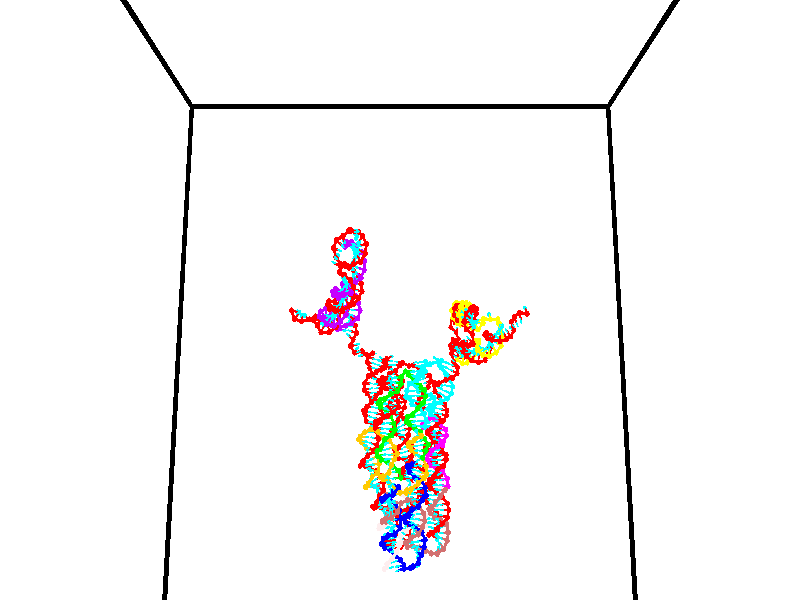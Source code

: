 // switches for output
#declare DRAW_BASES = 1; // possible values are 0, 1; only relevant for DNA ribbons
#declare DRAW_BASES_TYPE = 3; // possible values are 1, 2, 3; only relevant for DNA ribbons
#declare DRAW_FOG = 0; // set to 1 to enable fog

#include "colors.inc"

#include "transforms.inc"
background { rgb <1, 1, 1>}

#default {
   normal{
       ripples 0.25
       frequency 0.20
       turbulence 0.2
       lambda 5
   }
	finish {
		phong 0.1
		phong_size 40.
	}
}

// original window dimensions: 1024x640


// camera settings

camera {
	sky <0, 0.179814, -0.983701>
	up <0, 0.179814, -0.983701>
	right 1.6 * <1, 0, 0>
	location <35, 94.9851, 44.8844>
	look_at <35, 29.7336, 32.9568>
	direction <0, -65.2515, -11.9276>
	angle 67.0682
}


# declare cpy_camera_pos = <35, 94.9851, 44.8844>;
# if (DRAW_FOG = 1)
fog {
	fog_type 2
	up vnormalize(cpy_camera_pos)
	color rgbt<1,1,1,0.3>
	distance 1e-5
	fog_alt 3e-3
	fog_offset 56
}
# end


// LIGHTS

# declare lum = 6;
global_settings {
	ambient_light rgb lum * <0.05, 0.05, 0.05>
	max_trace_level 15
}# declare cpy_direct_light_amount = 0.25;
light_source
{	1000 * <-1, -1.16352, -0.803886>,
	rgb lum * cpy_direct_light_amount
	parallel
}

light_source
{	1000 * <1, 1.16352, 0.803886>,
	rgb lum * cpy_direct_light_amount
	parallel
}

// strand 0

// nucleotide -1

// particle -1
sphere {
	<24.103933, 35.211666, 34.845085> 0.250000
	pigment { color rgbt <1,0,0,0> }
	no_shadow
}
cylinder {
	<24.409048, 34.953941, 34.867050>,  <24.592117, 34.799305, 34.880230>, 0.100000
	pigment { color rgbt <1,0,0,0> }
	no_shadow
}
cylinder {
	<24.409048, 34.953941, 34.867050>,  <24.103933, 35.211666, 34.845085>, 0.100000
	pigment { color rgbt <1,0,0,0> }
	no_shadow
}

// particle -1
sphere {
	<24.409048, 34.953941, 34.867050> 0.100000
	pigment { color rgbt <1,0,0,0> }
	no_shadow
}
sphere {
	0, 1
	scale<0.080000,0.200000,0.300000>
	matrix <0.569330, 0.709425, 0.415426,
		-0.306621, -0.285619, 0.907968,
		0.762789, -0.644312, 0.054913,
		24.637884, 34.760647, 34.883526>
	pigment { color rgbt <0,1,1,0> }
	no_shadow
}
cylinder {
	<24.350351, 34.822613, 35.503616>,  <24.103933, 35.211666, 34.845085>, 0.130000
	pigment { color rgbt <1,0,0,0> }
	no_shadow
}

// nucleotide -1

// particle -1
sphere {
	<24.350351, 34.822613, 35.503616> 0.250000
	pigment { color rgbt <1,0,0,0> }
	no_shadow
}
cylinder {
	<24.618986, 34.943676, 35.233101>,  <24.780167, 35.016315, 35.070793>, 0.100000
	pigment { color rgbt <1,0,0,0> }
	no_shadow
}
cylinder {
	<24.618986, 34.943676, 35.233101>,  <24.350351, 34.822613, 35.503616>, 0.100000
	pigment { color rgbt <1,0,0,0> }
	no_shadow
}

// particle -1
sphere {
	<24.618986, 34.943676, 35.233101> 0.100000
	pigment { color rgbt <1,0,0,0> }
	no_shadow
}
sphere {
	0, 1
	scale<0.080000,0.200000,0.300000>
	matrix <0.419092, 0.597544, 0.683595,
		0.611004, -0.742524, 0.274467,
		0.671592, 0.302653, -0.676288,
		24.820463, 35.034473, 35.030212>
	pigment { color rgbt <0,1,1,0> }
	no_shadow
}
cylinder {
	<25.049023, 34.640461, 35.695545>,  <24.350351, 34.822613, 35.503616>, 0.130000
	pigment { color rgbt <1,0,0,0> }
	no_shadow
}

// nucleotide -1

// particle -1
sphere {
	<25.049023, 34.640461, 35.695545> 0.250000
	pigment { color rgbt <1,0,0,0> }
	no_shadow
}
cylinder {
	<25.098980, 34.948994, 35.445923>,  <25.128954, 35.134113, 35.296150>, 0.100000
	pigment { color rgbt <1,0,0,0> }
	no_shadow
}
cylinder {
	<25.098980, 34.948994, 35.445923>,  <25.049023, 34.640461, 35.695545>, 0.100000
	pigment { color rgbt <1,0,0,0> }
	no_shadow
}

// particle -1
sphere {
	<25.098980, 34.948994, 35.445923> 0.100000
	pigment { color rgbt <1,0,0,0> }
	no_shadow
}
sphere {
	0, 1
	scale<0.080000,0.200000,0.300000>
	matrix <0.651265, 0.410773, 0.638060,
		0.748502, -0.486114, -0.451040,
		0.124895, 0.771336, -0.624053,
		25.136448, 35.180393, 35.258705>
	pigment { color rgbt <0,1,1,0> }
	no_shadow
}
cylinder {
	<25.868080, 34.895317, 35.560867>,  <25.049023, 34.640461, 35.695545>, 0.130000
	pigment { color rgbt <1,0,0,0> }
	no_shadow
}

// nucleotide -1

// particle -1
sphere {
	<25.868080, 34.895317, 35.560867> 0.250000
	pigment { color rgbt <1,0,0,0> }
	no_shadow
}
cylinder {
	<25.649332, 35.203529, 35.429893>,  <25.518084, 35.388458, 35.351311>, 0.100000
	pigment { color rgbt <1,0,0,0> }
	no_shadow
}
cylinder {
	<25.649332, 35.203529, 35.429893>,  <25.868080, 34.895317, 35.560867>, 0.100000
	pigment { color rgbt <1,0,0,0> }
	no_shadow
}

// particle -1
sphere {
	<25.649332, 35.203529, 35.429893> 0.100000
	pigment { color rgbt <1,0,0,0> }
	no_shadow
}
sphere {
	0, 1
	scale<0.080000,0.200000,0.300000>
	matrix <0.652040, 0.637306, 0.410712,
		0.525142, 0.011106, -0.850942,
		-0.546872, 0.770531, -0.327434,
		25.485270, 35.434689, 35.331665>
	pigment { color rgbt <0,1,1,0> }
	no_shadow
}
cylinder {
	<26.512318, 35.173512, 35.351494>,  <25.868080, 34.895317, 35.560867>, 0.130000
	pigment { color rgbt <1,0,0,0> }
	no_shadow
}

// nucleotide -1

// particle -1
sphere {
	<26.512318, 35.173512, 35.351494> 0.250000
	pigment { color rgbt <1,0,0,0> }
	no_shadow
}
cylinder {
	<26.799234, 35.175251, 35.630199>,  <26.971384, 35.176292, 35.797421>, 0.100000
	pigment { color rgbt <1,0,0,0> }
	no_shadow
}
cylinder {
	<26.799234, 35.175251, 35.630199>,  <26.512318, 35.173512, 35.351494>, 0.100000
	pigment { color rgbt <1,0,0,0> }
	no_shadow
}

// particle -1
sphere {
	<26.799234, 35.175251, 35.630199> 0.100000
	pigment { color rgbt <1,0,0,0> }
	no_shadow
}
sphere {
	0, 1
	scale<0.080000,0.200000,0.300000>
	matrix <0.169861, 0.968721, -0.180907,
		-0.675753, 0.248116, 0.694116,
		0.717290, 0.004345, 0.696761,
		27.014421, 35.176556, 35.839230>
	pigment { color rgbt <0,1,1,0> }
	no_shadow
}
cylinder {
	<26.417709, 35.796593, 35.752480>,  <26.512318, 35.173512, 35.351494>, 0.130000
	pigment { color rgbt <1,0,0,0> }
	no_shadow
}

// nucleotide -1

// particle -1
sphere {
	<26.417709, 35.796593, 35.752480> 0.250000
	pigment { color rgbt <1,0,0,0> }
	no_shadow
}
cylinder {
	<26.798517, 35.674335, 35.746185>,  <27.027002, 35.600983, 35.742409>, 0.100000
	pigment { color rgbt <1,0,0,0> }
	no_shadow
}
cylinder {
	<26.798517, 35.674335, 35.746185>,  <26.417709, 35.796593, 35.752480>, 0.100000
	pigment { color rgbt <1,0,0,0> }
	no_shadow
}

// particle -1
sphere {
	<26.798517, 35.674335, 35.746185> 0.100000
	pigment { color rgbt <1,0,0,0> }
	no_shadow
}
sphere {
	0, 1
	scale<0.080000,0.200000,0.300000>
	matrix <0.282330, 0.896934, -0.340294,
		0.118123, 0.319522, 0.940188,
		0.952017, -0.305639, -0.015738,
		27.084122, 35.582645, 35.741463>
	pigment { color rgbt <0,1,1,0> }
	no_shadow
}
cylinder {
	<26.854208, 36.181713, 36.258358>,  <26.417709, 35.796593, 35.752480>, 0.130000
	pigment { color rgbt <1,0,0,0> }
	no_shadow
}

// nucleotide -1

// particle -1
sphere {
	<26.854208, 36.181713, 36.258358> 0.250000
	pigment { color rgbt <1,0,0,0> }
	no_shadow
}
cylinder {
	<27.058552, 36.091557, 35.926521>,  <27.181158, 36.037464, 35.727421>, 0.100000
	pigment { color rgbt <1,0,0,0> }
	no_shadow
}
cylinder {
	<27.058552, 36.091557, 35.926521>,  <26.854208, 36.181713, 36.258358>, 0.100000
	pigment { color rgbt <1,0,0,0> }
	no_shadow
}

// particle -1
sphere {
	<27.058552, 36.091557, 35.926521> 0.100000
	pigment { color rgbt <1,0,0,0> }
	no_shadow
}
sphere {
	0, 1
	scale<0.080000,0.200000,0.300000>
	matrix <0.277844, 0.956515, -0.088780,
		0.813526, -0.185142, 0.551270,
		0.510861, -0.225392, -0.829590,
		27.211809, 36.023937, 35.677643>
	pigment { color rgbt <0,1,1,0> }
	no_shadow
}
cylinder {
	<27.231497, 36.102562, 36.826771>,  <26.854208, 36.181713, 36.258358>, 0.130000
	pigment { color rgbt <1,0,0,0> }
	no_shadow
}

// nucleotide -1

// particle -1
sphere {
	<27.231497, 36.102562, 36.826771> 0.250000
	pigment { color rgbt <1,0,0,0> }
	no_shadow
}
cylinder {
	<27.380156, 36.002998, 36.469017>,  <27.469351, 35.943260, 36.254364>, 0.100000
	pigment { color rgbt <1,0,0,0> }
	no_shadow
}
cylinder {
	<27.380156, 36.002998, 36.469017>,  <27.231497, 36.102562, 36.826771>, 0.100000
	pigment { color rgbt <1,0,0,0> }
	no_shadow
}

// particle -1
sphere {
	<27.380156, 36.002998, 36.469017> 0.100000
	pigment { color rgbt <1,0,0,0> }
	no_shadow
}
sphere {
	0, 1
	scale<0.080000,0.200000,0.300000>
	matrix <0.691857, 0.716646, 0.088047,
		0.619041, -0.651508, 0.438550,
		0.371648, -0.248909, -0.894383,
		27.491650, 35.928326, 36.200703>
	pigment { color rgbt <0,1,1,0> }
	no_shadow
}
cylinder {
	<28.039230, 36.126335, 36.817230>,  <27.231497, 36.102562, 36.826771>, 0.130000
	pigment { color rgbt <1,0,0,0> }
	no_shadow
}

// nucleotide -1

// particle -1
sphere {
	<28.039230, 36.126335, 36.817230> 0.250000
	pigment { color rgbt <1,0,0,0> }
	no_shadow
}
cylinder {
	<27.952324, 36.151184, 36.427578>,  <27.900179, 36.166096, 36.193787>, 0.100000
	pigment { color rgbt <1,0,0,0> }
	no_shadow
}
cylinder {
	<27.952324, 36.151184, 36.427578>,  <28.039230, 36.126335, 36.817230>, 0.100000
	pigment { color rgbt <1,0,0,0> }
	no_shadow
}

// particle -1
sphere {
	<27.952324, 36.151184, 36.427578> 0.100000
	pigment { color rgbt <1,0,0,0> }
	no_shadow
}
sphere {
	0, 1
	scale<0.080000,0.200000,0.300000>
	matrix <0.617188, 0.781903, -0.087791,
		0.756223, -0.620297, -0.208225,
		-0.217268, 0.062124, -0.974133,
		27.887144, 36.169823, 36.135338>
	pigment { color rgbt <0,1,1,0> }
	no_shadow
}
cylinder {
	<28.750887, 36.406727, 36.411453>,  <28.039230, 36.126335, 36.817230>, 0.130000
	pigment { color rgbt <1,0,0,0> }
	no_shadow
}

// nucleotide -1

// particle -1
sphere {
	<28.750887, 36.406727, 36.411453> 0.250000
	pigment { color rgbt <1,0,0,0> }
	no_shadow
}
cylinder {
	<28.427961, 36.478222, 36.186493>,  <28.234207, 36.521118, 36.051517>, 0.100000
	pigment { color rgbt <1,0,0,0> }
	no_shadow
}
cylinder {
	<28.427961, 36.478222, 36.186493>,  <28.750887, 36.406727, 36.411453>, 0.100000
	pigment { color rgbt <1,0,0,0> }
	no_shadow
}

// particle -1
sphere {
	<28.427961, 36.478222, 36.186493> 0.100000
	pigment { color rgbt <1,0,0,0> }
	no_shadow
}
sphere {
	0, 1
	scale<0.080000,0.200000,0.300000>
	matrix <0.381470, 0.885205, -0.266255,
		0.450252, -0.429492, -0.782822,
		-0.807312, 0.178741, -0.562404,
		28.185768, 36.531845, 36.017773>
	pigment { color rgbt <0,1,1,0> }
	no_shadow
}
cylinder {
	<29.110462, 36.649895, 35.896812>,  <28.750887, 36.406727, 36.411453>, 0.130000
	pigment { color rgbt <1,0,0,0> }
	no_shadow
}

// nucleotide -1

// particle -1
sphere {
	<29.110462, 36.649895, 35.896812> 0.250000
	pigment { color rgbt <1,0,0,0> }
	no_shadow
}
cylinder {
	<28.735287, 36.765518, 35.820168>,  <28.510181, 36.834892, 35.774181>, 0.100000
	pigment { color rgbt <1,0,0,0> }
	no_shadow
}
cylinder {
	<28.735287, 36.765518, 35.820168>,  <29.110462, 36.649895, 35.896812>, 0.100000
	pigment { color rgbt <1,0,0,0> }
	no_shadow
}

// particle -1
sphere {
	<28.735287, 36.765518, 35.820168> 0.100000
	pigment { color rgbt <1,0,0,0> }
	no_shadow
}
sphere {
	0, 1
	scale<0.080000,0.200000,0.300000>
	matrix <0.346775, 0.775058, -0.528235,
		-0.004176, -0.561900, -0.827195,
		-0.937939, 0.289057, -0.191616,
		28.453905, 36.852234, 35.762684>
	pigment { color rgbt <0,1,1,0> }
	no_shadow
}
cylinder {
	<29.063061, 36.850876, 35.204544>,  <29.110462, 36.649895, 35.896812>, 0.130000
	pigment { color rgbt <1,0,0,0> }
	no_shadow
}

// nucleotide -1

// particle -1
sphere {
	<29.063061, 36.850876, 35.204544> 0.250000
	pigment { color rgbt <1,0,0,0> }
	no_shadow
}
cylinder {
	<28.762970, 37.032871, 35.396439>,  <28.582916, 37.142067, 35.511578>, 0.100000
	pigment { color rgbt <1,0,0,0> }
	no_shadow
}
cylinder {
	<28.762970, 37.032871, 35.396439>,  <29.063061, 36.850876, 35.204544>, 0.100000
	pigment { color rgbt <1,0,0,0> }
	no_shadow
}

// particle -1
sphere {
	<28.762970, 37.032871, 35.396439> 0.100000
	pigment { color rgbt <1,0,0,0> }
	no_shadow
}
sphere {
	0, 1
	scale<0.080000,0.200000,0.300000>
	matrix <0.324849, 0.885611, -0.331912,
		-0.575878, -0.093166, -0.812210,
		-0.750225, 0.454987, 0.479739,
		28.537903, 37.169369, 35.540359>
	pigment { color rgbt <0,1,1,0> }
	no_shadow
}
cylinder {
	<29.012779, 37.306358, 34.711578>,  <29.063061, 36.850876, 35.204544>, 0.130000
	pigment { color rgbt <1,0,0,0> }
	no_shadow
}

// nucleotide -1

// particle -1
sphere {
	<29.012779, 37.306358, 34.711578> 0.250000
	pigment { color rgbt <1,0,0,0> }
	no_shadow
}
cylinder {
	<28.810110, 37.430363, 35.033367>,  <28.688509, 37.504765, 35.226440>, 0.100000
	pigment { color rgbt <1,0,0,0> }
	no_shadow
}
cylinder {
	<28.810110, 37.430363, 35.033367>,  <29.012779, 37.306358, 34.711578>, 0.100000
	pigment { color rgbt <1,0,0,0> }
	no_shadow
}

// particle -1
sphere {
	<28.810110, 37.430363, 35.033367> 0.100000
	pigment { color rgbt <1,0,0,0> }
	no_shadow
}
sphere {
	0, 1
	scale<0.080000,0.200000,0.300000>
	matrix <0.316845, 0.934771, -0.160662,
		-0.801806, 0.173490, -0.571847,
		-0.506673, 0.310007, 0.804474,
		28.658108, 37.523365, 35.274708>
	pigment { color rgbt <0,1,1,0> }
	no_shadow
}
cylinder {
	<28.740547, 37.977413, 34.580364>,  <29.012779, 37.306358, 34.711578>, 0.130000
	pigment { color rgbt <1,0,0,0> }
	no_shadow
}

// nucleotide -1

// particle -1
sphere {
	<28.740547, 37.977413, 34.580364> 0.250000
	pigment { color rgbt <1,0,0,0> }
	no_shadow
}
cylinder {
	<28.705940, 37.982639, 34.978828>,  <28.685177, 37.985775, 35.217907>, 0.100000
	pigment { color rgbt <1,0,0,0> }
	no_shadow
}
cylinder {
	<28.705940, 37.982639, 34.978828>,  <28.740547, 37.977413, 34.580364>, 0.100000
	pigment { color rgbt <1,0,0,0> }
	no_shadow
}

// particle -1
sphere {
	<28.705940, 37.982639, 34.978828> 0.100000
	pigment { color rgbt <1,0,0,0> }
	no_shadow
}
sphere {
	0, 1
	scale<0.080000,0.200000,0.300000>
	matrix <0.230182, 0.973121, 0.007225,
		-0.969294, 0.229924, -0.087201,
		-0.086518, 0.013069, 0.996164,
		28.679985, 37.986561, 35.277679>
	pigment { color rgbt <0,1,1,0> }
	no_shadow
}
cylinder {
	<28.247200, 38.603184, 34.697964>,  <28.740547, 37.977413, 34.580364>, 0.130000
	pigment { color rgbt <1,0,0,0> }
	no_shadow
}

// nucleotide -1

// particle -1
sphere {
	<28.247200, 38.603184, 34.697964> 0.250000
	pigment { color rgbt <1,0,0,0> }
	no_shadow
}
cylinder {
	<28.485550, 38.503086, 35.003201>,  <28.628559, 38.443027, 35.186344>, 0.100000
	pigment { color rgbt <1,0,0,0> }
	no_shadow
}
cylinder {
	<28.485550, 38.503086, 35.003201>,  <28.247200, 38.603184, 34.697964>, 0.100000
	pigment { color rgbt <1,0,0,0> }
	no_shadow
}

// particle -1
sphere {
	<28.485550, 38.503086, 35.003201> 0.100000
	pigment { color rgbt <1,0,0,0> }
	no_shadow
}
sphere {
	0, 1
	scale<0.080000,0.200000,0.300000>
	matrix <0.454213, 0.888644, -0.063267,
		-0.662287, 0.384307, 0.643183,
		0.595874, -0.250241, 0.763094,
		28.664312, 38.428013, 35.232128>
	pigment { color rgbt <0,1,1,0> }
	no_shadow
}
cylinder {
	<28.213520, 39.155796, 35.029793>,  <28.247200, 38.603184, 34.697964>, 0.130000
	pigment { color rgbt <1,0,0,0> }
	no_shadow
}

// nucleotide -1

// particle -1
sphere {
	<28.213520, 39.155796, 35.029793> 0.250000
	pigment { color rgbt <1,0,0,0> }
	no_shadow
}
cylinder {
	<28.544119, 38.957653, 35.136768>,  <28.742477, 38.838768, 35.200954>, 0.100000
	pigment { color rgbt <1,0,0,0> }
	no_shadow
}
cylinder {
	<28.544119, 38.957653, 35.136768>,  <28.213520, 39.155796, 35.029793>, 0.100000
	pigment { color rgbt <1,0,0,0> }
	no_shadow
}

// particle -1
sphere {
	<28.544119, 38.957653, 35.136768> 0.100000
	pigment { color rgbt <1,0,0,0> }
	no_shadow
}
sphere {
	0, 1
	scale<0.080000,0.200000,0.300000>
	matrix <0.493883, 0.866041, 0.077804,
		-0.270151, 0.067777, 0.960429,
		0.826498, -0.495358, 0.267436,
		28.792068, 38.809044, 35.216999>
	pigment { color rgbt <0,1,1,0> }
	no_shadow
}
cylinder {
	<28.455624, 39.657932, 35.458107>,  <28.213520, 39.155796, 35.029793>, 0.130000
	pigment { color rgbt <1,0,0,0> }
	no_shadow
}

// nucleotide -1

// particle -1
sphere {
	<28.455624, 39.657932, 35.458107> 0.250000
	pigment { color rgbt <1,0,0,0> }
	no_shadow
}
cylinder {
	<28.749811, 39.409416, 35.349972>,  <28.926323, 39.260307, 35.285091>, 0.100000
	pigment { color rgbt <1,0,0,0> }
	no_shadow
}
cylinder {
	<28.749811, 39.409416, 35.349972>,  <28.455624, 39.657932, 35.458107>, 0.100000
	pigment { color rgbt <1,0,0,0> }
	no_shadow
}

// particle -1
sphere {
	<28.749811, 39.409416, 35.349972> 0.100000
	pigment { color rgbt <1,0,0,0> }
	no_shadow
}
sphere {
	0, 1
	scale<0.080000,0.200000,0.300000>
	matrix <0.572531, 0.783227, -0.242411,
		0.362346, 0.023507, 0.931747,
		0.735468, -0.621291, -0.270341,
		28.970451, 39.223030, 35.268871>
	pigment { color rgbt <0,1,1,0> }
	no_shadow
}
cylinder {
	<29.038212, 39.957001, 35.677399>,  <28.455624, 39.657932, 35.458107>, 0.130000
	pigment { color rgbt <1,0,0,0> }
	no_shadow
}

// nucleotide -1

// particle -1
sphere {
	<29.038212, 39.957001, 35.677399> 0.250000
	pigment { color rgbt <1,0,0,0> }
	no_shadow
}
cylinder {
	<29.196402, 39.688900, 35.426205>,  <29.291315, 39.528042, 35.275486>, 0.100000
	pigment { color rgbt <1,0,0,0> }
	no_shadow
}
cylinder {
	<29.196402, 39.688900, 35.426205>,  <29.038212, 39.957001, 35.677399>, 0.100000
	pigment { color rgbt <1,0,0,0> }
	no_shadow
}

// particle -1
sphere {
	<29.196402, 39.688900, 35.426205> 0.100000
	pigment { color rgbt <1,0,0,0> }
	no_shadow
}
sphere {
	0, 1
	scale<0.080000,0.200000,0.300000>
	matrix <0.505031, 0.729774, -0.460840,
		0.767165, -0.134902, 0.627104,
		0.395476, -0.670247, -0.627987,
		29.315044, 39.487827, 35.237808>
	pigment { color rgbt <0,1,1,0> }
	no_shadow
}
cylinder {
	<29.703384, 40.189968, 35.696911>,  <29.038212, 39.957001, 35.677399>, 0.130000
	pigment { color rgbt <1,0,0,0> }
	no_shadow
}

// nucleotide -1

// particle -1
sphere {
	<29.703384, 40.189968, 35.696911> 0.250000
	pigment { color rgbt <1,0,0,0> }
	no_shadow
}
cylinder {
	<29.676237, 39.993076, 35.349785>,  <29.659948, 39.874943, 35.141510>, 0.100000
	pigment { color rgbt <1,0,0,0> }
	no_shadow
}
cylinder {
	<29.676237, 39.993076, 35.349785>,  <29.703384, 40.189968, 35.696911>, 0.100000
	pigment { color rgbt <1,0,0,0> }
	no_shadow
}

// particle -1
sphere {
	<29.676237, 39.993076, 35.349785> 0.100000
	pigment { color rgbt <1,0,0,0> }
	no_shadow
}
sphere {
	0, 1
	scale<0.080000,0.200000,0.300000>
	matrix <0.409155, 0.779582, -0.474177,
		0.909938, -0.387253, 0.148487,
		-0.067869, -0.492225, -0.867818,
		29.655876, 39.845409, 35.089439>
	pigment { color rgbt <0,1,1,0> }
	no_shadow
}
cylinder {
	<30.331270, 40.274891, 35.317646>,  <29.703384, 40.189968, 35.696911>, 0.130000
	pigment { color rgbt <1,0,0,0> }
	no_shadow
}

// nucleotide -1

// particle -1
sphere {
	<30.331270, 40.274891, 35.317646> 0.250000
	pigment { color rgbt <1,0,0,0> }
	no_shadow
}
cylinder {
	<30.094616, 40.166553, 35.013905>,  <29.952623, 40.101551, 34.831661>, 0.100000
	pigment { color rgbt <1,0,0,0> }
	no_shadow
}
cylinder {
	<30.094616, 40.166553, 35.013905>,  <30.331270, 40.274891, 35.317646>, 0.100000
	pigment { color rgbt <1,0,0,0> }
	no_shadow
}

// particle -1
sphere {
	<30.094616, 40.166553, 35.013905> 0.100000
	pigment { color rgbt <1,0,0,0> }
	no_shadow
}
sphere {
	0, 1
	scale<0.080000,0.200000,0.300000>
	matrix <0.274094, 0.818200, -0.505392,
		0.758183, -0.507140, -0.409838,
		-0.591634, -0.270846, -0.759350,
		29.917126, 40.085300, 34.786098>
	pigment { color rgbt <0,1,1,0> }
	no_shadow
}
cylinder {
	<30.745020, 40.339928, 34.650993>,  <30.331270, 40.274891, 35.317646>, 0.130000
	pigment { color rgbt <1,0,0,0> }
	no_shadow
}

// nucleotide -1

// particle -1
sphere {
	<30.745020, 40.339928, 34.650993> 0.250000
	pigment { color rgbt <1,0,0,0> }
	no_shadow
}
cylinder {
	<30.353651, 40.364571, 34.572105>,  <30.118830, 40.379356, 34.524773>, 0.100000
	pigment { color rgbt <1,0,0,0> }
	no_shadow
}
cylinder {
	<30.353651, 40.364571, 34.572105>,  <30.745020, 40.339928, 34.650993>, 0.100000
	pigment { color rgbt <1,0,0,0> }
	no_shadow
}

// particle -1
sphere {
	<30.353651, 40.364571, 34.572105> 0.100000
	pigment { color rgbt <1,0,0,0> }
	no_shadow
}
sphere {
	0, 1
	scale<0.080000,0.200000,0.300000>
	matrix <0.174853, 0.755406, -0.631496,
		0.110079, -0.652354, -0.749878,
		-0.978422, 0.061603, -0.197221,
		30.060125, 40.383053, 34.512939>
	pigment { color rgbt <0,1,1,0> }
	no_shadow
}
cylinder {
	<30.716145, 40.417171, 33.934616>,  <30.745020, 40.339928, 34.650993>, 0.130000
	pigment { color rgbt <1,0,0,0> }
	no_shadow
}

// nucleotide -1

// particle -1
sphere {
	<30.716145, 40.417171, 33.934616> 0.250000
	pigment { color rgbt <1,0,0,0> }
	no_shadow
}
cylinder {
	<30.379406, 40.551819, 34.103367>,  <30.177362, 40.632607, 34.204617>, 0.100000
	pigment { color rgbt <1,0,0,0> }
	no_shadow
}
cylinder {
	<30.379406, 40.551819, 34.103367>,  <30.716145, 40.417171, 33.934616>, 0.100000
	pigment { color rgbt <1,0,0,0> }
	no_shadow
}

// particle -1
sphere {
	<30.379406, 40.551819, 34.103367> 0.100000
	pigment { color rgbt <1,0,0,0> }
	no_shadow
}
sphere {
	0, 1
	scale<0.080000,0.200000,0.300000>
	matrix <0.082781, 0.852952, -0.515383,
		-0.533330, -0.398950, -0.745921,
		-0.841847, 0.336617, 0.421880,
		30.126852, 40.652805, 34.229931>
	pigment { color rgbt <0,1,1,0> }
	no_shadow
}
cylinder {
	<30.451532, 40.738209, 33.439220>,  <30.716145, 40.417171, 33.934616>, 0.130000
	pigment { color rgbt <1,0,0,0> }
	no_shadow
}

// nucleotide -1

// particle -1
sphere {
	<30.451532, 40.738209, 33.439220> 0.250000
	pigment { color rgbt <1,0,0,0> }
	no_shadow
}
cylinder {
	<30.227633, 40.898216, 33.729507>,  <30.093292, 40.994221, 33.903679>, 0.100000
	pigment { color rgbt <1,0,0,0> }
	no_shadow
}
cylinder {
	<30.227633, 40.898216, 33.729507>,  <30.451532, 40.738209, 33.439220>, 0.100000
	pigment { color rgbt <1,0,0,0> }
	no_shadow
}

// particle -1
sphere {
	<30.227633, 40.898216, 33.729507> 0.100000
	pigment { color rgbt <1,0,0,0> }
	no_shadow
}
sphere {
	0, 1
	scale<0.080000,0.200000,0.300000>
	matrix <-0.052459, 0.856905, -0.512799,
		-0.826999, -0.325110, -0.458667,
		-0.559750, 0.400023, 0.725715,
		30.059708, 41.018223, 33.947224>
	pigment { color rgbt <0,1,1,0> }
	no_shadow
}
cylinder {
	<29.898952, 41.048267, 33.091274>,  <30.451532, 40.738209, 33.439220>, 0.130000
	pigment { color rgbt <1,0,0,0> }
	no_shadow
}

// nucleotide -1

// particle -1
sphere {
	<29.898952, 41.048267, 33.091274> 0.250000
	pigment { color rgbt <1,0,0,0> }
	no_shadow
}
cylinder {
	<29.989786, 41.234879, 33.433216>,  <30.044287, 41.346848, 33.638382>, 0.100000
	pigment { color rgbt <1,0,0,0> }
	no_shadow
}
cylinder {
	<29.989786, 41.234879, 33.433216>,  <29.898952, 41.048267, 33.091274>, 0.100000
	pigment { color rgbt <1,0,0,0> }
	no_shadow
}

// particle -1
sphere {
	<29.989786, 41.234879, 33.433216> 0.100000
	pigment { color rgbt <1,0,0,0> }
	no_shadow
}
sphere {
	0, 1
	scale<0.080000,0.200000,0.300000>
	matrix <0.041156, 0.872409, -0.487041,
		-0.973006, 0.145781, 0.178908,
		0.227082, 0.466530, 0.854859,
		30.057911, 41.374836, 33.689674>
	pigment { color rgbt <0,1,1,0> }
	no_shadow
}
cylinder {
	<29.533373, 41.579700, 33.003868>,  <29.898952, 41.048267, 33.091274>, 0.130000
	pigment { color rgbt <1,0,0,0> }
	no_shadow
}

// nucleotide -1

// particle -1
sphere {
	<29.533373, 41.579700, 33.003868> 0.250000
	pigment { color rgbt <1,0,0,0> }
	no_shadow
}
cylinder {
	<29.769575, 41.701389, 33.302868>,  <29.911297, 41.774403, 33.482269>, 0.100000
	pigment { color rgbt <1,0,0,0> }
	no_shadow
}
cylinder {
	<29.769575, 41.701389, 33.302868>,  <29.533373, 41.579700, 33.003868>, 0.100000
	pigment { color rgbt <1,0,0,0> }
	no_shadow
}

// particle -1
sphere {
	<29.769575, 41.701389, 33.302868> 0.100000
	pigment { color rgbt <1,0,0,0> }
	no_shadow
}
sphere {
	0, 1
	scale<0.080000,0.200000,0.300000>
	matrix <-0.038085, 0.935703, -0.350727,
		-0.806136, 0.178637, 0.564122,
		0.590504, 0.304218, 0.747500,
		29.946726, 41.792656, 33.527119>
	pigment { color rgbt <0,1,1,0> }
	no_shadow
}
cylinder {
	<29.580000, 41.121799, 32.448727>,  <29.533373, 41.579700, 33.003868>, 0.130000
	pigment { color rgbt <1,0,0,0> }
	no_shadow
}

// nucleotide -1

// particle -1
sphere {
	<29.580000, 41.121799, 32.448727> 0.250000
	pigment { color rgbt <1,0,0,0> }
	no_shadow
}
cylinder {
	<29.217653, 41.118023, 32.279343>,  <29.000246, 41.115757, 32.177711>, 0.100000
	pigment { color rgbt <1,0,0,0> }
	no_shadow
}
cylinder {
	<29.217653, 41.118023, 32.279343>,  <29.580000, 41.121799, 32.448727>, 0.100000
	pigment { color rgbt <1,0,0,0> }
	no_shadow
}

// particle -1
sphere {
	<29.217653, 41.118023, 32.279343> 0.100000
	pigment { color rgbt <1,0,0,0> }
	no_shadow
}
sphere {
	0, 1
	scale<0.080000,0.200000,0.300000>
	matrix <0.421112, -0.127444, -0.898010,
		-0.045488, -0.991801, 0.119424,
		-0.905867, -0.009442, -0.423457,
		28.945892, 41.115189, 32.152306>
	pigment { color rgbt <0,1,1,0> }
	no_shadow
}
cylinder {
	<29.494595, 40.497841, 32.100899>,  <29.580000, 41.121799, 32.448727>, 0.130000
	pigment { color rgbt <1,0,0,0> }
	no_shadow
}

// nucleotide -1

// particle -1
sphere {
	<29.494595, 40.497841, 32.100899> 0.250000
	pigment { color rgbt <1,0,0,0> }
	no_shadow
}
cylinder {
	<29.279457, 40.776581, 31.911110>,  <29.150375, 40.943825, 31.797237>, 0.100000
	pigment { color rgbt <1,0,0,0> }
	no_shadow
}
cylinder {
	<29.279457, 40.776581, 31.911110>,  <29.494595, 40.497841, 32.100899>, 0.100000
	pigment { color rgbt <1,0,0,0> }
	no_shadow
}

// particle -1
sphere {
	<29.279457, 40.776581, 31.911110> 0.100000
	pigment { color rgbt <1,0,0,0> }
	no_shadow
}
sphere {
	0, 1
	scale<0.080000,0.200000,0.300000>
	matrix <0.342420, -0.333720, -0.878282,
		-0.770373, -0.634846, -0.059126,
		-0.537843, 0.696851, -0.474473,
		29.118105, 40.985638, 31.768768>
	pigment { color rgbt <0,1,1,0> }
	no_shadow
}
cylinder {
	<29.024759, 40.148521, 31.479275>,  <29.494595, 40.497841, 32.100899>, 0.130000
	pigment { color rgbt <1,0,0,0> }
	no_shadow
}

// nucleotide -1

// particle -1
sphere {
	<29.024759, 40.148521, 31.479275> 0.250000
	pigment { color rgbt <1,0,0,0> }
	no_shadow
}
cylinder {
	<29.167845, 40.521828, 31.466330>,  <29.253696, 40.745811, 31.458563>, 0.100000
	pigment { color rgbt <1,0,0,0> }
	no_shadow
}
cylinder {
	<29.167845, 40.521828, 31.466330>,  <29.024759, 40.148521, 31.479275>, 0.100000
	pigment { color rgbt <1,0,0,0> }
	no_shadow
}

// particle -1
sphere {
	<29.167845, 40.521828, 31.466330> 0.100000
	pigment { color rgbt <1,0,0,0> }
	no_shadow
}
sphere {
	0, 1
	scale<0.080000,0.200000,0.300000>
	matrix <0.564073, -0.243564, -0.788985,
		-0.744219, 0.263975, -0.613559,
		0.357713, 0.933270, -0.032364,
		29.275158, 40.801807, 31.456621>
	pigment { color rgbt <0,1,1,0> }
	no_shadow
}
cylinder {
	<28.816971, 40.396721, 30.817360>,  <29.024759, 40.148521, 31.479275>, 0.130000
	pigment { color rgbt <1,0,0,0> }
	no_shadow
}

// nucleotide -1

// particle -1
sphere {
	<28.816971, 40.396721, 30.817360> 0.250000
	pigment { color rgbt <1,0,0,0> }
	no_shadow
}
cylinder {
	<29.148869, 40.570683, 30.957293>,  <29.348007, 40.675060, 31.041252>, 0.100000
	pigment { color rgbt <1,0,0,0> }
	no_shadow
}
cylinder {
	<29.148869, 40.570683, 30.957293>,  <28.816971, 40.396721, 30.817360>, 0.100000
	pigment { color rgbt <1,0,0,0> }
	no_shadow
}

// particle -1
sphere {
	<29.148869, 40.570683, 30.957293> 0.100000
	pigment { color rgbt <1,0,0,0> }
	no_shadow
}
sphere {
	0, 1
	scale<0.080000,0.200000,0.300000>
	matrix <0.403476, -0.034290, -0.914347,
		-0.385661, 0.899822, -0.203927,
		0.829742, 0.434908, 0.349833,
		29.397791, 40.701157, 31.062243>
	pigment { color rgbt <0,1,1,0> }
	no_shadow
}
cylinder {
	<29.106848, 40.905350, 30.311140>,  <28.816971, 40.396721, 30.817360>, 0.130000
	pigment { color rgbt <1,0,0,0> }
	no_shadow
}

// nucleotide -1

// particle -1
sphere {
	<29.106848, 40.905350, 30.311140> 0.250000
	pigment { color rgbt <1,0,0,0> }
	no_shadow
}
cylinder {
	<29.418158, 40.794556, 30.536552>,  <29.604944, 40.728081, 30.671801>, 0.100000
	pigment { color rgbt <1,0,0,0> }
	no_shadow
}
cylinder {
	<29.418158, 40.794556, 30.536552>,  <29.106848, 40.905350, 30.311140>, 0.100000
	pigment { color rgbt <1,0,0,0> }
	no_shadow
}

// particle -1
sphere {
	<29.418158, 40.794556, 30.536552> 0.100000
	pigment { color rgbt <1,0,0,0> }
	no_shadow
}
sphere {
	0, 1
	scale<0.080000,0.200000,0.300000>
	matrix <0.523912, -0.208257, -0.825921,
		0.346126, 0.938035, -0.016966,
		0.778276, -0.276984, 0.563531,
		29.651640, 40.711460, 30.705612>
	pigment { color rgbt <0,1,1,0> }
	no_shadow
}
cylinder {
	<29.740662, 41.262196, 30.105768>,  <29.106848, 40.905350, 30.311140>, 0.130000
	pigment { color rgbt <1,0,0,0> }
	no_shadow
}

// nucleotide -1

// particle -1
sphere {
	<29.740662, 41.262196, 30.105768> 0.250000
	pigment { color rgbt <1,0,0,0> }
	no_shadow
}
cylinder {
	<29.778376, 40.893990, 30.257427>,  <29.801004, 40.673065, 30.348423>, 0.100000
	pigment { color rgbt <1,0,0,0> }
	no_shadow
}
cylinder {
	<29.778376, 40.893990, 30.257427>,  <29.740662, 41.262196, 30.105768>, 0.100000
	pigment { color rgbt <1,0,0,0> }
	no_shadow
}

// particle -1
sphere {
	<29.778376, 40.893990, 30.257427> 0.100000
	pigment { color rgbt <1,0,0,0> }
	no_shadow
}
sphere {
	0, 1
	scale<0.080000,0.200000,0.300000>
	matrix <0.410297, -0.311067, -0.857260,
		0.907065, 0.236391, 0.348357,
		0.094286, -0.920520, 0.379148,
		29.806662, 40.617832, 30.371172>
	pigment { color rgbt <0,1,1,0> }
	no_shadow
}
cylinder {
	<30.309898, 41.431427, 29.691654>,  <29.740662, 41.262196, 30.105768>, 0.130000
	pigment { color rgbt <1,0,0,0> }
	no_shadow
}

// nucleotide -1

// particle -1
sphere {
	<30.309898, 41.431427, 29.691654> 0.250000
	pigment { color rgbt <1,0,0,0> }
	no_shadow
}
cylinder {
	<30.699257, 41.340126, 29.699608>,  <30.932873, 41.285343, 29.704380>, 0.100000
	pigment { color rgbt <1,0,0,0> }
	no_shadow
}
cylinder {
	<30.699257, 41.340126, 29.699608>,  <30.309898, 41.431427, 29.691654>, 0.100000
	pigment { color rgbt <1,0,0,0> }
	no_shadow
}

// particle -1
sphere {
	<30.699257, 41.340126, 29.699608> 0.100000
	pigment { color rgbt <1,0,0,0> }
	no_shadow
}
sphere {
	0, 1
	scale<0.080000,0.200000,0.300000>
	matrix <-0.213720, -0.873272, 0.437858,
		-0.082581, -0.430459, -0.898824,
		0.973398, -0.228256, 0.019882,
		30.991276, 41.271648, 29.705572>
	pigment { color rgbt <0,1,1,0> }
	no_shadow
}
cylinder {
	<30.457504, 40.644489, 29.465361>,  <30.309898, 41.431427, 29.691654>, 0.130000
	pigment { color rgbt <1,0,0,0> }
	no_shadow
}

// nucleotide -1

// particle -1
sphere {
	<30.457504, 40.644489, 29.465361> 0.250000
	pigment { color rgbt <1,0,0,0> }
	no_shadow
}
cylinder {
	<30.726992, 40.797981, 29.717979>,  <30.888683, 40.890076, 29.869551>, 0.100000
	pigment { color rgbt <1,0,0,0> }
	no_shadow
}
cylinder {
	<30.726992, 40.797981, 29.717979>,  <30.457504, 40.644489, 29.465361>, 0.100000
	pigment { color rgbt <1,0,0,0> }
	no_shadow
}

// particle -1
sphere {
	<30.726992, 40.797981, 29.717979> 0.100000
	pigment { color rgbt <1,0,0,0> }
	no_shadow
}
sphere {
	0, 1
	scale<0.080000,0.200000,0.300000>
	matrix <-0.134779, -0.776471, 0.615570,
		0.726594, -0.499840, -0.471403,
		0.673717, 0.383735, 0.631548,
		30.929108, 40.913101, 29.907444>
	pigment { color rgbt <0,1,1,0> }
	no_shadow
}
cylinder {
	<31.097363, 40.242733, 29.474792>,  <30.457504, 40.644489, 29.465361>, 0.130000
	pigment { color rgbt <1,0,0,0> }
	no_shadow
}

// nucleotide -1

// particle -1
sphere {
	<31.097363, 40.242733, 29.474792> 0.250000
	pigment { color rgbt <1,0,0,0> }
	no_shadow
}
cylinder {
	<31.001404, 40.431858, 29.813944>,  <30.943829, 40.545334, 30.017435>, 0.100000
	pigment { color rgbt <1,0,0,0> }
	no_shadow
}
cylinder {
	<31.001404, 40.431858, 29.813944>,  <31.097363, 40.242733, 29.474792>, 0.100000
	pigment { color rgbt <1,0,0,0> }
	no_shadow
}

// particle -1
sphere {
	<31.001404, 40.431858, 29.813944> 0.100000
	pigment { color rgbt <1,0,0,0> }
	no_shadow
}
sphere {
	0, 1
	scale<0.080000,0.200000,0.300000>
	matrix <-0.036235, -0.877136, 0.478873,
		0.970122, 0.084158, 0.227556,
		-0.239898, 0.472810, 0.847879,
		30.929434, 40.573700, 30.068308>
	pigment { color rgbt <0,1,1,0> }
	no_shadow
}
cylinder {
	<31.476162, 39.843300, 29.708538>,  <31.097363, 40.242733, 29.474792>, 0.130000
	pigment { color rgbt <1,0,0,0> }
	no_shadow
}

// nucleotide -1

// particle -1
sphere {
	<31.476162, 39.843300, 29.708538> 0.250000
	pigment { color rgbt <1,0,0,0> }
	no_shadow
}
cylinder {
	<31.280050, 39.995750, 30.022064>,  <31.162384, 40.087219, 30.210180>, 0.100000
	pigment { color rgbt <1,0,0,0> }
	no_shadow
}
cylinder {
	<31.280050, 39.995750, 30.022064>,  <31.476162, 39.843300, 29.708538>, 0.100000
	pigment { color rgbt <1,0,0,0> }
	no_shadow
}

// particle -1
sphere {
	<31.280050, 39.995750, 30.022064> 0.100000
	pigment { color rgbt <1,0,0,0> }
	no_shadow
}
sphere {
	0, 1
	scale<0.080000,0.200000,0.300000>
	matrix <0.185365, -0.833149, 0.521060,
		0.851627, 0.400756, 0.337826,
		-0.490278, 0.381127, 0.783818,
		31.132967, 40.110088, 30.257210>
	pigment { color rgbt <0,1,1,0> }
	no_shadow
}
cylinder {
	<31.815437, 39.645554, 30.288261>,  <31.476162, 39.843300, 29.708538>, 0.130000
	pigment { color rgbt <1,0,0,0> }
	no_shadow
}

// nucleotide -1

// particle -1
sphere {
	<31.815437, 39.645554, 30.288261> 0.250000
	pigment { color rgbt <1,0,0,0> }
	no_shadow
}
cylinder {
	<31.429373, 39.710636, 30.370224>,  <31.197733, 39.749687, 30.419401>, 0.100000
	pigment { color rgbt <1,0,0,0> }
	no_shadow
}
cylinder {
	<31.429373, 39.710636, 30.370224>,  <31.815437, 39.645554, 30.288261>, 0.100000
	pigment { color rgbt <1,0,0,0> }
	no_shadow
}

// particle -1
sphere {
	<31.429373, 39.710636, 30.370224> 0.100000
	pigment { color rgbt <1,0,0,0> }
	no_shadow
}
sphere {
	0, 1
	scale<0.080000,0.200000,0.300000>
	matrix <-0.060694, -0.900997, 0.429559,
		0.254512, 0.402158, 0.879484,
		-0.965163, 0.162707, 0.204906,
		31.139824, 39.759449, 30.431696>
	pigment { color rgbt <0,1,1,0> }
	no_shadow
}
cylinder {
	<31.705784, 39.327652, 30.967947>,  <31.815437, 39.645554, 30.288261>, 0.130000
	pigment { color rgbt <1,0,0,0> }
	no_shadow
}

// nucleotide -1

// particle -1
sphere {
	<31.705784, 39.327652, 30.967947> 0.250000
	pigment { color rgbt <1,0,0,0> }
	no_shadow
}
cylinder {
	<31.338093, 39.420181, 30.840506>,  <31.117477, 39.475697, 30.764040>, 0.100000
	pigment { color rgbt <1,0,0,0> }
	no_shadow
}
cylinder {
	<31.338093, 39.420181, 30.840506>,  <31.705784, 39.327652, 30.967947>, 0.100000
	pigment { color rgbt <1,0,0,0> }
	no_shadow
}

// particle -1
sphere {
	<31.338093, 39.420181, 30.840506> 0.100000
	pigment { color rgbt <1,0,0,0> }
	no_shadow
}
sphere {
	0, 1
	scale<0.080000,0.200000,0.300000>
	matrix <-0.317318, -0.914309, 0.251691,
		-0.233081, 0.332461, 0.913862,
		-0.919229, 0.231321, -0.318604,
		31.062325, 39.489578, 30.744925>
	pigment { color rgbt <0,1,1,0> }
	no_shadow
}
cylinder {
	<31.273624, 39.317848, 31.655987>,  <31.705784, 39.327652, 30.967947>, 0.130000
	pigment { color rgbt <1,0,0,0> }
	no_shadow
}

// nucleotide -1

// particle -1
sphere {
	<31.273624, 39.317848, 31.655987> 0.250000
	pigment { color rgbt <1,0,0,0> }
	no_shadow
}
cylinder {
	<31.075258, 39.230862, 31.319708>,  <30.956238, 39.178669, 31.117941>, 0.100000
	pigment { color rgbt <1,0,0,0> }
	no_shadow
}
cylinder {
	<31.075258, 39.230862, 31.319708>,  <31.273624, 39.317848, 31.655987>, 0.100000
	pigment { color rgbt <1,0,0,0> }
	no_shadow
}

// particle -1
sphere {
	<31.075258, 39.230862, 31.319708> 0.100000
	pigment { color rgbt <1,0,0,0> }
	no_shadow
}
sphere {
	0, 1
	scale<0.080000,0.200000,0.300000>
	matrix <-0.137759, -0.936171, 0.323428,
		-0.857373, 0.276207, 0.434305,
		-0.495917, -0.217469, -0.840698,
		30.926483, 39.165623, 31.067499>
	pigment { color rgbt <0,1,1,0> }
	no_shadow
}
cylinder {
	<30.571581, 39.262356, 31.807907>,  <31.273624, 39.317848, 31.655987>, 0.130000
	pigment { color rgbt <1,0,0,0> }
	no_shadow
}

// nucleotide -1

// particle -1
sphere {
	<30.571581, 39.262356, 31.807907> 0.250000
	pigment { color rgbt <1,0,0,0> }
	no_shadow
}
cylinder {
	<30.624422, 39.021812, 31.492714>,  <30.656126, 38.877487, 31.303598>, 0.100000
	pigment { color rgbt <1,0,0,0> }
	no_shadow
}
cylinder {
	<30.624422, 39.021812, 31.492714>,  <30.571581, 39.262356, 31.807907>, 0.100000
	pigment { color rgbt <1,0,0,0> }
	no_shadow
}

// particle -1
sphere {
	<30.624422, 39.021812, 31.492714> 0.100000
	pigment { color rgbt <1,0,0,0> }
	no_shadow
}
sphere {
	0, 1
	scale<0.080000,0.200000,0.300000>
	matrix <-0.159248, -0.797498, 0.581925,
		-0.978360, 0.048611, -0.201118,
		0.132103, -0.601360, -0.787981,
		30.664053, 38.841404, 31.256319>
	pigment { color rgbt <0,1,1,0> }
	no_shadow
}
cylinder {
	<30.144974, 38.704388, 31.975653>,  <30.571581, 39.262356, 31.807907>, 0.130000
	pigment { color rgbt <1,0,0,0> }
	no_shadow
}

// nucleotide -1

// particle -1
sphere {
	<30.144974, 38.704388, 31.975653> 0.250000
	pigment { color rgbt <1,0,0,0> }
	no_shadow
}
cylinder {
	<30.371965, 38.591450, 31.666267>,  <30.508162, 38.523685, 31.480637>, 0.100000
	pigment { color rgbt <1,0,0,0> }
	no_shadow
}
cylinder {
	<30.371965, 38.591450, 31.666267>,  <30.144974, 38.704388, 31.975653>, 0.100000
	pigment { color rgbt <1,0,0,0> }
	no_shadow
}

// particle -1
sphere {
	<30.371965, 38.591450, 31.666267> 0.100000
	pigment { color rgbt <1,0,0,0> }
	no_shadow
}
sphere {
	0, 1
	scale<0.080000,0.200000,0.300000>
	matrix <0.010319, -0.936857, 0.349559,
		-0.823322, -0.206350, -0.528736,
		0.567481, -0.282343, -0.773464,
		30.542210, 38.506748, 31.434229>
	pigment { color rgbt <0,1,1,0> }
	no_shadow
}
cylinder {
	<29.708279, 38.179459, 31.729164>,  <30.144974, 38.704388, 31.975653>, 0.130000
	pigment { color rgbt <1,0,0,0> }
	no_shadow
}

// nucleotide -1

// particle -1
sphere {
	<29.708279, 38.179459, 31.729164> 0.250000
	pigment { color rgbt <1,0,0,0> }
	no_shadow
}
cylinder {
	<30.085344, 38.089630, 31.630413>,  <30.311584, 38.035732, 31.571161>, 0.100000
	pigment { color rgbt <1,0,0,0> }
	no_shadow
}
cylinder {
	<30.085344, 38.089630, 31.630413>,  <29.708279, 38.179459, 31.729164>, 0.100000
	pigment { color rgbt <1,0,0,0> }
	no_shadow
}

// particle -1
sphere {
	<30.085344, 38.089630, 31.630413> 0.100000
	pigment { color rgbt <1,0,0,0> }
	no_shadow
}
sphere {
	0, 1
	scale<0.080000,0.200000,0.300000>
	matrix <-0.061943, -0.844617, 0.531776,
		-0.327940, -0.485994, -0.810102,
		0.942665, -0.224571, -0.246880,
		30.368143, 38.022259, 31.556349>
	pigment { color rgbt <0,1,1,0> }
	no_shadow
}
cylinder {
	<29.613300, 37.600796, 31.430159>,  <29.708279, 38.179459, 31.729164>, 0.130000
	pigment { color rgbt <1,0,0,0> }
	no_shadow
}

// nucleotide -1

// particle -1
sphere {
	<29.613300, 37.600796, 31.430159> 0.250000
	pigment { color rgbt <1,0,0,0> }
	no_shadow
}
cylinder {
	<30.000090, 37.619450, 31.530386>,  <30.232164, 37.630642, 31.590523>, 0.100000
	pigment { color rgbt <1,0,0,0> }
	no_shadow
}
cylinder {
	<30.000090, 37.619450, 31.530386>,  <29.613300, 37.600796, 31.430159>, 0.100000
	pigment { color rgbt <1,0,0,0> }
	no_shadow
}

// particle -1
sphere {
	<30.000090, 37.619450, 31.530386> 0.100000
	pigment { color rgbt <1,0,0,0> }
	no_shadow
}
sphere {
	0, 1
	scale<0.080000,0.200000,0.300000>
	matrix <-0.079349, -0.879174, 0.469848,
		0.242207, -0.474213, -0.846438,
		0.966975, 0.046637, 0.250570,
		30.290182, 37.633442, 31.605556>
	pigment { color rgbt <0,1,1,0> }
	no_shadow
}
cylinder {
	<29.883837, 36.820797, 31.423271>,  <29.613300, 37.600796, 31.430159>, 0.130000
	pigment { color rgbt <1,0,0,0> }
	no_shadow
}

// nucleotide -1

// particle -1
sphere {
	<29.883837, 36.820797, 31.423271> 0.250000
	pigment { color rgbt <1,0,0,0> }
	no_shadow
}
cylinder {
	<30.150198, 37.035610, 31.630409>,  <30.310015, 37.164497, 31.754692>, 0.100000
	pigment { color rgbt <1,0,0,0> }
	no_shadow
}
cylinder {
	<30.150198, 37.035610, 31.630409>,  <29.883837, 36.820797, 31.423271>, 0.100000
	pigment { color rgbt <1,0,0,0> }
	no_shadow
}

// particle -1
sphere {
	<30.150198, 37.035610, 31.630409> 0.100000
	pigment { color rgbt <1,0,0,0> }
	no_shadow
}
sphere {
	0, 1
	scale<0.080000,0.200000,0.300000>
	matrix <-0.005360, -0.690665, 0.723155,
		0.746019, -0.484327, -0.457038,
		0.665903, 0.537038, 0.517845,
		30.349970, 37.196720, 31.785763>
	pigment { color rgbt <0,1,1,0> }
	no_shadow
}
cylinder {
	<30.376392, 36.284550, 31.670868>,  <29.883837, 36.820797, 31.423271>, 0.130000
	pigment { color rgbt <1,0,0,0> }
	no_shadow
}

// nucleotide -1

// particle -1
sphere {
	<30.376392, 36.284550, 31.670868> 0.250000
	pigment { color rgbt <1,0,0,0> }
	no_shadow
}
cylinder {
	<30.411098, 36.596283, 31.919100>,  <30.431923, 36.783321, 32.068039>, 0.100000
	pigment { color rgbt <1,0,0,0> }
	no_shadow
}
cylinder {
	<30.411098, 36.596283, 31.919100>,  <30.376392, 36.284550, 31.670868>, 0.100000
	pigment { color rgbt <1,0,0,0> }
	no_shadow
}

// particle -1
sphere {
	<30.411098, 36.596283, 31.919100> 0.100000
	pigment { color rgbt <1,0,0,0> }
	no_shadow
}
sphere {
	0, 1
	scale<0.080000,0.200000,0.300000>
	matrix <0.079777, -0.626362, 0.775440,
		0.993029, -0.017775, -0.116520,
		0.086767, 0.779330, 0.620577,
		30.437128, 36.830082, 32.105274>
	pigment { color rgbt <0,1,1,0> }
	no_shadow
}
cylinder {
	<30.883657, 36.140385, 32.082264>,  <30.376392, 36.284550, 31.670868>, 0.130000
	pigment { color rgbt <1,0,0,0> }
	no_shadow
}

// nucleotide -1

// particle -1
sphere {
	<30.883657, 36.140385, 32.082264> 0.250000
	pigment { color rgbt <1,0,0,0> }
	no_shadow
}
cylinder {
	<30.717285, 36.430546, 32.301643>,  <30.617462, 36.604641, 32.433270>, 0.100000
	pigment { color rgbt <1,0,0,0> }
	no_shadow
}
cylinder {
	<30.717285, 36.430546, 32.301643>,  <30.883657, 36.140385, 32.082264>, 0.100000
	pigment { color rgbt <1,0,0,0> }
	no_shadow
}

// particle -1
sphere {
	<30.717285, 36.430546, 32.301643> 0.100000
	pigment { color rgbt <1,0,0,0> }
	no_shadow
}
sphere {
	0, 1
	scale<0.080000,0.200000,0.300000>
	matrix <-0.029282, -0.613459, 0.789184,
		0.908924, 0.312187, 0.276399,
		-0.415933, 0.725401, 0.548446,
		30.592506, 36.648167, 32.466179>
	pigment { color rgbt <0,1,1,0> }
	no_shadow
}
cylinder {
	<31.138298, 36.017872, 32.740395>,  <30.883657, 36.140385, 32.082264>, 0.130000
	pigment { color rgbt <1,0,0,0> }
	no_shadow
}

// nucleotide -1

// particle -1
sphere {
	<31.138298, 36.017872, 32.740395> 0.250000
	pigment { color rgbt <1,0,0,0> }
	no_shadow
}
cylinder {
	<30.823416, 36.253731, 32.812641>,  <30.634485, 36.395245, 32.855991>, 0.100000
	pigment { color rgbt <1,0,0,0> }
	no_shadow
}
cylinder {
	<30.823416, 36.253731, 32.812641>,  <31.138298, 36.017872, 32.740395>, 0.100000
	pigment { color rgbt <1,0,0,0> }
	no_shadow
}

// particle -1
sphere {
	<30.823416, 36.253731, 32.812641> 0.100000
	pigment { color rgbt <1,0,0,0> }
	no_shadow
}
sphere {
	0, 1
	scale<0.080000,0.200000,0.300000>
	matrix <-0.086536, -0.395609, 0.914333,
		0.610587, 0.704140, 0.362451,
		-0.787207, 0.589645, 0.180620,
		30.587254, 36.430626, 32.866829>
	pigment { color rgbt <0,1,1,0> }
	no_shadow
}
cylinder {
	<31.232231, 36.237320, 33.432915>,  <31.138298, 36.017872, 32.740395>, 0.130000
	pigment { color rgbt <1,0,0,0> }
	no_shadow
}

// nucleotide -1

// particle -1
sphere {
	<31.232231, 36.237320, 33.432915> 0.250000
	pigment { color rgbt <1,0,0,0> }
	no_shadow
}
cylinder {
	<30.843765, 36.276711, 33.346062>,  <30.610685, 36.300343, 33.293949>, 0.100000
	pigment { color rgbt <1,0,0,0> }
	no_shadow
}
cylinder {
	<30.843765, 36.276711, 33.346062>,  <31.232231, 36.237320, 33.432915>, 0.100000
	pigment { color rgbt <1,0,0,0> }
	no_shadow
}

// particle -1
sphere {
	<30.843765, 36.276711, 33.346062> 0.100000
	pigment { color rgbt <1,0,0,0> }
	no_shadow
}
sphere {
	0, 1
	scale<0.080000,0.200000,0.300000>
	matrix <-0.234824, -0.552556, 0.799712,
		-0.041226, 0.827638, 0.559746,
		-0.971163, 0.098473, -0.217129,
		30.552416, 36.306252, 33.280922>
	pigment { color rgbt <0,1,1,0> }
	no_shadow
}
cylinder {
	<30.908958, 36.529472, 34.043087>,  <31.232231, 36.237320, 33.432915>, 0.130000
	pigment { color rgbt <1,0,0,0> }
	no_shadow
}

// nucleotide -1

// particle -1
sphere {
	<30.908958, 36.529472, 34.043087> 0.250000
	pigment { color rgbt <1,0,0,0> }
	no_shadow
}
cylinder {
	<30.642410, 36.340641, 33.812229>,  <30.482481, 36.227341, 33.673714>, 0.100000
	pigment { color rgbt <1,0,0,0> }
	no_shadow
}
cylinder {
	<30.642410, 36.340641, 33.812229>,  <30.908958, 36.529472, 34.043087>, 0.100000
	pigment { color rgbt <1,0,0,0> }
	no_shadow
}

// particle -1
sphere {
	<30.642410, 36.340641, 33.812229> 0.100000
	pigment { color rgbt <1,0,0,0> }
	no_shadow
}
sphere {
	0, 1
	scale<0.080000,0.200000,0.300000>
	matrix <-0.300151, -0.538716, 0.787207,
		-0.682540, 0.697800, 0.217288,
		-0.666369, -0.472081, -0.577140,
		30.442499, 36.199017, 33.639088>
	pigment { color rgbt <0,1,1,0> }
	no_shadow
}
cylinder {
	<30.432655, 36.443127, 34.551292>,  <30.908958, 36.529472, 34.043087>, 0.130000
	pigment { color rgbt <1,0,0,0> }
	no_shadow
}

// nucleotide -1

// particle -1
sphere {
	<30.432655, 36.443127, 34.551292> 0.250000
	pigment { color rgbt <1,0,0,0> }
	no_shadow
}
cylinder {
	<30.322636, 36.200542, 34.252884>,  <30.256624, 36.054993, 34.073837>, 0.100000
	pigment { color rgbt <1,0,0,0> }
	no_shadow
}
cylinder {
	<30.322636, 36.200542, 34.252884>,  <30.432655, 36.443127, 34.551292>, 0.100000
	pigment { color rgbt <1,0,0,0> }
	no_shadow
}

// particle -1
sphere {
	<30.322636, 36.200542, 34.252884> 0.100000
	pigment { color rgbt <1,0,0,0> }
	no_shadow
}
sphere {
	0, 1
	scale<0.080000,0.200000,0.300000>
	matrix <-0.413596, -0.625844, 0.661255,
		-0.867920, 0.490430, -0.078692,
		-0.275051, -0.606463, -0.746022,
		30.240120, 36.018604, 34.029076>
	pigment { color rgbt <0,1,1,0> }
	no_shadow
}
cylinder {
	<29.819866, 36.249275, 34.849335>,  <30.432655, 36.443127, 34.551292>, 0.130000
	pigment { color rgbt <1,0,0,0> }
	no_shadow
}

// nucleotide -1

// particle -1
sphere {
	<29.819866, 36.249275, 34.849335> 0.250000
	pigment { color rgbt <1,0,0,0> }
	no_shadow
}
cylinder {
	<29.943338, 35.980011, 34.580540>,  <30.017422, 35.818451, 34.419262>, 0.100000
	pigment { color rgbt <1,0,0,0> }
	no_shadow
}
cylinder {
	<29.943338, 35.980011, 34.580540>,  <29.819866, 36.249275, 34.849335>, 0.100000
	pigment { color rgbt <1,0,0,0> }
	no_shadow
}

// particle -1
sphere {
	<29.943338, 35.980011, 34.580540> 0.100000
	pigment { color rgbt <1,0,0,0> }
	no_shadow
}
sphere {
	0, 1
	scale<0.080000,0.200000,0.300000>
	matrix <-0.413771, -0.731175, 0.542380,
		-0.856452, 0.110629, -0.504234,
		0.308681, -0.673160, -0.671991,
		30.035942, 35.778065, 34.378941>
	pigment { color rgbt <0,1,1,0> }
	no_shadow
}
cylinder {
	<29.244753, 35.698196, 34.801640>,  <29.819866, 36.249275, 34.849335>, 0.130000
	pigment { color rgbt <1,0,0,0> }
	no_shadow
}

// nucleotide -1

// particle -1
sphere {
	<29.244753, 35.698196, 34.801640> 0.250000
	pigment { color rgbt <1,0,0,0> }
	no_shadow
}
cylinder {
	<29.568239, 35.506306, 34.665497>,  <29.762331, 35.391171, 34.583813>, 0.100000
	pigment { color rgbt <1,0,0,0> }
	no_shadow
}
cylinder {
	<29.568239, 35.506306, 34.665497>,  <29.244753, 35.698196, 34.801640>, 0.100000
	pigment { color rgbt <1,0,0,0> }
	no_shadow
}

// particle -1
sphere {
	<29.568239, 35.506306, 34.665497> 0.100000
	pigment { color rgbt <1,0,0,0> }
	no_shadow
}
sphere {
	0, 1
	scale<0.080000,0.200000,0.300000>
	matrix <-0.270883, -0.817382, 0.508437,
		-0.522109, -0.318986, -0.790980,
		0.808718, -0.479723, -0.340355,
		29.810854, 35.362389, 34.563389>
	pigment { color rgbt <0,1,1,0> }
	no_shadow
}
cylinder {
	<28.991890, 35.012913, 34.775127>,  <29.244753, 35.698196, 34.801640>, 0.130000
	pigment { color rgbt <1,0,0,0> }
	no_shadow
}

// nucleotide -1

// particle -1
sphere {
	<28.991890, 35.012913, 34.775127> 0.250000
	pigment { color rgbt <1,0,0,0> }
	no_shadow
}
cylinder {
	<29.391624, 35.010063, 34.760864>,  <29.631466, 35.008354, 34.752304>, 0.100000
	pigment { color rgbt <1,0,0,0> }
	no_shadow
}
cylinder {
	<29.391624, 35.010063, 34.760864>,  <28.991890, 35.012913, 34.775127>, 0.100000
	pigment { color rgbt <1,0,0,0> }
	no_shadow
}

// particle -1
sphere {
	<29.391624, 35.010063, 34.760864> 0.100000
	pigment { color rgbt <1,0,0,0> }
	no_shadow
}
sphere {
	0, 1
	scale<0.080000,0.200000,0.300000>
	matrix <0.017559, -0.764148, 0.644802,
		-0.031844, -0.645002, -0.763517,
		0.999339, -0.007127, -0.035659,
		29.691425, 35.007927, 34.750168>
	pigment { color rgbt <0,1,1,0> }
	no_shadow
}
cylinder {
	<29.145699, 34.295490, 34.658405>,  <28.991890, 35.012913, 34.775127>, 0.130000
	pigment { color rgbt <1,0,0,0> }
	no_shadow
}

// nucleotide -1

// particle -1
sphere {
	<29.145699, 34.295490, 34.658405> 0.250000
	pigment { color rgbt <1,0,0,0> }
	no_shadow
}
cylinder {
	<29.445086, 34.491547, 34.837097>,  <29.624718, 34.609180, 34.944313>, 0.100000
	pigment { color rgbt <1,0,0,0> }
	no_shadow
}
cylinder {
	<29.445086, 34.491547, 34.837097>,  <29.145699, 34.295490, 34.658405>, 0.100000
	pigment { color rgbt <1,0,0,0> }
	no_shadow
}

// particle -1
sphere {
	<29.445086, 34.491547, 34.837097> 0.100000
	pigment { color rgbt <1,0,0,0> }
	no_shadow
}
sphere {
	0, 1
	scale<0.080000,0.200000,0.300000>
	matrix <0.020567, -0.690449, 0.723088,
		0.662854, -0.532020, -0.526859,
		0.748466, 0.490138, 0.446725,
		29.669626, 34.638588, 34.971115>
	pigment { color rgbt <0,1,1,0> }
	no_shadow
}
cylinder {
	<29.569674, 33.796761, 34.863178>,  <29.145699, 34.295490, 34.658405>, 0.130000
	pigment { color rgbt <1,0,0,0> }
	no_shadow
}

// nucleotide -1

// particle -1
sphere {
	<29.569674, 33.796761, 34.863178> 0.250000
	pigment { color rgbt <1,0,0,0> }
	no_shadow
}
cylinder {
	<29.672789, 34.113388, 35.084797>,  <29.734657, 34.303364, 35.217770>, 0.100000
	pigment { color rgbt <1,0,0,0> }
	no_shadow
}
cylinder {
	<29.672789, 34.113388, 35.084797>,  <29.569674, 33.796761, 34.863178>, 0.100000
	pigment { color rgbt <1,0,0,0> }
	no_shadow
}

// particle -1
sphere {
	<29.672789, 34.113388, 35.084797> 0.100000
	pigment { color rgbt <1,0,0,0> }
	no_shadow
}
sphere {
	0, 1
	scale<0.080000,0.200000,0.300000>
	matrix <0.090012, -0.590611, 0.801920,
		0.962000, -0.156854, -0.223503,
		0.257788, 0.791565, 0.554049,
		29.750126, 34.350857, 35.251011>
	pigment { color rgbt <0,1,1,0> }
	no_shadow
}
cylinder {
	<30.091728, 33.585533, 35.248241>,  <29.569674, 33.796761, 34.863178>, 0.130000
	pigment { color rgbt <1,0,0,0> }
	no_shadow
}

// nucleotide -1

// particle -1
sphere {
	<30.091728, 33.585533, 35.248241> 0.250000
	pigment { color rgbt <1,0,0,0> }
	no_shadow
}
cylinder {
	<29.986328, 33.914780, 35.449459>,  <29.923088, 34.112328, 35.570190>, 0.100000
	pigment { color rgbt <1,0,0,0> }
	no_shadow
}
cylinder {
	<29.986328, 33.914780, 35.449459>,  <30.091728, 33.585533, 35.248241>, 0.100000
	pigment { color rgbt <1,0,0,0> }
	no_shadow
}

// particle -1
sphere {
	<29.986328, 33.914780, 35.449459> 0.100000
	pigment { color rgbt <1,0,0,0> }
	no_shadow
}
sphere {
	0, 1
	scale<0.080000,0.200000,0.300000>
	matrix <-0.196856, -0.556377, 0.807274,
		0.944359, 0.113691, 0.308641,
		-0.263501, 0.823115, 0.503039,
		29.907278, 34.161713, 35.600372>
	pigment { color rgbt <0,1,1,0> }
	no_shadow
}
cylinder {
	<30.405914, 33.509274, 35.881035>,  <30.091728, 33.585533, 35.248241>, 0.130000
	pigment { color rgbt <1,0,0,0> }
	no_shadow
}

// nucleotide -1

// particle -1
sphere {
	<30.405914, 33.509274, 35.881035> 0.250000
	pigment { color rgbt <1,0,0,0> }
	no_shadow
}
cylinder {
	<30.122513, 33.783005, 35.949989>,  <29.952473, 33.947243, 35.991364>, 0.100000
	pigment { color rgbt <1,0,0,0> }
	no_shadow
}
cylinder {
	<30.122513, 33.783005, 35.949989>,  <30.405914, 33.509274, 35.881035>, 0.100000
	pigment { color rgbt <1,0,0,0> }
	no_shadow
}

// particle -1
sphere {
	<30.122513, 33.783005, 35.949989> 0.100000
	pigment { color rgbt <1,0,0,0> }
	no_shadow
}
sphere {
	0, 1
	scale<0.080000,0.200000,0.300000>
	matrix <-0.215032, -0.442002, 0.870859,
		0.672148, 0.579939, 0.460312,
		-0.708504, 0.684328, 0.172385,
		29.909962, 33.988304, 36.001705>
	pigment { color rgbt <0,1,1,0> }
	no_shadow
}
cylinder {
	<30.563925, 33.762238, 36.531601>,  <30.405914, 33.509274, 35.881035>, 0.130000
	pigment { color rgbt <1,0,0,0> }
	no_shadow
}

// nucleotide -1

// particle -1
sphere {
	<30.563925, 33.762238, 36.531601> 0.250000
	pigment { color rgbt <1,0,0,0> }
	no_shadow
}
cylinder {
	<30.181347, 33.846485, 36.450752>,  <29.951799, 33.897034, 36.402245>, 0.100000
	pigment { color rgbt <1,0,0,0> }
	no_shadow
}
cylinder {
	<30.181347, 33.846485, 36.450752>,  <30.563925, 33.762238, 36.531601>, 0.100000
	pigment { color rgbt <1,0,0,0> }
	no_shadow
}

// particle -1
sphere {
	<30.181347, 33.846485, 36.450752> 0.100000
	pigment { color rgbt <1,0,0,0> }
	no_shadow
}
sphere {
	0, 1
	scale<0.080000,0.200000,0.300000>
	matrix <-0.271134, -0.384391, 0.882457,
		0.108168, 0.898823, 0.424755,
		-0.956445, 0.210619, -0.202122,
		29.894413, 33.909672, 36.390114>
	pigment { color rgbt <0,1,1,0> }
	no_shadow
}
cylinder {
	<30.236326, 34.044167, 37.157417>,  <30.563925, 33.762238, 36.531601>, 0.130000
	pigment { color rgbt <1,0,0,0> }
	no_shadow
}

// nucleotide -1

// particle -1
sphere {
	<30.236326, 34.044167, 37.157417> 0.250000
	pigment { color rgbt <1,0,0,0> }
	no_shadow
}
cylinder {
	<29.953300, 33.895958, 36.916729>,  <29.783485, 33.807034, 36.772316>, 0.100000
	pigment { color rgbt <1,0,0,0> }
	no_shadow
}
cylinder {
	<29.953300, 33.895958, 36.916729>,  <30.236326, 34.044167, 37.157417>, 0.100000
	pigment { color rgbt <1,0,0,0> }
	no_shadow
}

// particle -1
sphere {
	<29.953300, 33.895958, 36.916729> 0.100000
	pigment { color rgbt <1,0,0,0> }
	no_shadow
}
sphere {
	0, 1
	scale<0.080000,0.200000,0.300000>
	matrix <-0.391487, -0.503360, 0.770303,
		-0.588295, 0.780604, 0.211106,
		-0.707564, -0.370520, -0.601721,
		29.741032, 33.784801, 36.736214>
	pigment { color rgbt <0,1,1,0> }
	no_shadow
}
cylinder {
	<29.935394, 33.732552, 37.678871>,  <30.236326, 34.044167, 37.157417>, 0.130000
	pigment { color rgbt <1,0,0,0> }
	no_shadow
}

// nucleotide -1

// particle -1
sphere {
	<29.935394, 33.732552, 37.678871> 0.250000
	pigment { color rgbt <1,0,0,0> }
	no_shadow
}
cylinder {
	<30.326252, 33.737213, 37.593971>,  <30.560766, 33.740009, 37.543030>, 0.100000
	pigment { color rgbt <1,0,0,0> }
	no_shadow
}
cylinder {
	<30.326252, 33.737213, 37.593971>,  <29.935394, 33.732552, 37.678871>, 0.100000
	pigment { color rgbt <1,0,0,0> }
	no_shadow
}

// particle -1
sphere {
	<30.326252, 33.737213, 37.593971> 0.100000
	pigment { color rgbt <1,0,0,0> }
	no_shadow
}
sphere {
	0, 1
	scale<0.080000,0.200000,0.300000>
	matrix <0.200866, 0.276117, 0.939900,
		0.069555, -0.961054, 0.267467,
		0.977146, 0.011650, -0.212248,
		30.619396, 33.740707, 37.530296>
	pigment { color rgbt <0,1,1,0> }
	no_shadow
}
cylinder {
	<30.349791, 33.332439, 38.192711>,  <29.935394, 33.732552, 37.678871>, 0.130000
	pigment { color rgbt <1,0,0,0> }
	no_shadow
}

// nucleotide -1

// particle -1
sphere {
	<30.349791, 33.332439, 38.192711> 0.250000
	pigment { color rgbt <1,0,0,0> }
	no_shadow
}
cylinder {
	<30.523487, 33.647865, 38.018536>,  <30.627705, 33.837120, 37.914032>, 0.100000
	pigment { color rgbt <1,0,0,0> }
	no_shadow
}
cylinder {
	<30.523487, 33.647865, 38.018536>,  <30.349791, 33.332439, 38.192711>, 0.100000
	pigment { color rgbt <1,0,0,0> }
	no_shadow
}

// particle -1
sphere {
	<30.523487, 33.647865, 38.018536> 0.100000
	pigment { color rgbt <1,0,0,0> }
	no_shadow
}
sphere {
	0, 1
	scale<0.080000,0.200000,0.300000>
	matrix <0.307405, 0.324651, 0.894486,
		0.846722, -0.522277, -0.101432,
		0.434239, 0.788562, -0.435439,
		30.653759, 33.884434, 37.887905>
	pigment { color rgbt <0,1,1,0> }
	no_shadow
}
cylinder {
	<31.141674, 33.408333, 38.071880>,  <30.349791, 33.332439, 38.192711>, 0.130000
	pigment { color rgbt <1,0,0,0> }
	no_shadow
}

// nucleotide -1

// particle -1
sphere {
	<31.141674, 33.408333, 38.071880> 0.250000
	pigment { color rgbt <1,0,0,0> }
	no_shadow
}
cylinder {
	<30.946087, 33.750862, 38.138367>,  <30.828735, 33.956379, 38.178257>, 0.100000
	pigment { color rgbt <1,0,0,0> }
	no_shadow
}
cylinder {
	<30.946087, 33.750862, 38.138367>,  <31.141674, 33.408333, 38.071880>, 0.100000
	pigment { color rgbt <1,0,0,0> }
	no_shadow
}

// particle -1
sphere {
	<30.946087, 33.750862, 38.138367> 0.100000
	pigment { color rgbt <1,0,0,0> }
	no_shadow
}
sphere {
	0, 1
	scale<0.080000,0.200000,0.300000>
	matrix <0.397728, 0.049275, 0.916179,
		0.776352, 0.514090, -0.364676,
		-0.488968, 0.856319, 0.166213,
		30.799397, 34.007759, 38.188232>
	pigment { color rgbt <0,1,1,0> }
	no_shadow
}
cylinder {
	<31.634096, 33.788399, 38.428562>,  <31.141674, 33.408333, 38.071880>, 0.130000
	pigment { color rgbt <1,0,0,0> }
	no_shadow
}

// nucleotide -1

// particle -1
sphere {
	<31.634096, 33.788399, 38.428562> 0.250000
	pigment { color rgbt <1,0,0,0> }
	no_shadow
}
cylinder {
	<31.280193, 33.967167, 38.481430>,  <31.067852, 34.074429, 38.513149>, 0.100000
	pigment { color rgbt <1,0,0,0> }
	no_shadow
}
cylinder {
	<31.280193, 33.967167, 38.481430>,  <31.634096, 33.788399, 38.428562>, 0.100000
	pigment { color rgbt <1,0,0,0> }
	no_shadow
}

// particle -1
sphere {
	<31.280193, 33.967167, 38.481430> 0.100000
	pigment { color rgbt <1,0,0,0> }
	no_shadow
}
sphere {
	0, 1
	scale<0.080000,0.200000,0.300000>
	matrix <0.246512, 0.208090, 0.946536,
		0.395526, 0.870034, -0.294280,
		-0.884755, 0.446923, 0.132169,
		31.014767, 34.101242, 38.521080>
	pigment { color rgbt <0,1,1,0> }
	no_shadow
}
cylinder {
	<32.202869, 33.439400, 38.258823>,  <31.634096, 33.788399, 38.428562>, 0.130000
	pigment { color rgbt <1,0,0,0> }
	no_shadow
}

// nucleotide -1

// particle -1
sphere {
	<32.202869, 33.439400, 38.258823> 0.250000
	pigment { color rgbt <1,0,0,0> }
	no_shadow
}
cylinder {
	<32.317394, 33.058502, 38.216381>,  <32.386108, 32.829964, 38.190914>, 0.100000
	pigment { color rgbt <1,0,0,0> }
	no_shadow
}
cylinder {
	<32.317394, 33.058502, 38.216381>,  <32.202869, 33.439400, 38.258823>, 0.100000
	pigment { color rgbt <1,0,0,0> }
	no_shadow
}

// particle -1
sphere {
	<32.317394, 33.058502, 38.216381> 0.100000
	pigment { color rgbt <1,0,0,0> }
	no_shadow
}
sphere {
	0, 1
	scale<0.080000,0.200000,0.300000>
	matrix <-0.210978, -0.170682, 0.962474,
		-0.934619, -0.253183, -0.249771,
		0.286314, -0.952242, -0.106107,
		32.403290, 32.772831, 38.184547>
	pigment { color rgbt <0,1,1,0> }
	no_shadow
}
cylinder {
	<31.705395, 32.980469, 38.487152>,  <32.202869, 33.439400, 38.258823>, 0.130000
	pigment { color rgbt <1,0,0,0> }
	no_shadow
}

// nucleotide -1

// particle -1
sphere {
	<31.705395, 32.980469, 38.487152> 0.250000
	pigment { color rgbt <1,0,0,0> }
	no_shadow
}
cylinder {
	<32.062157, 32.828964, 38.585979>,  <32.276215, 32.738060, 38.645275>, 0.100000
	pigment { color rgbt <1,0,0,0> }
	no_shadow
}
cylinder {
	<32.062157, 32.828964, 38.585979>,  <31.705395, 32.980469, 38.487152>, 0.100000
	pigment { color rgbt <1,0,0,0> }
	no_shadow
}

// particle -1
sphere {
	<32.062157, 32.828964, 38.585979> 0.100000
	pigment { color rgbt <1,0,0,0> }
	no_shadow
}
sphere {
	0, 1
	scale<0.080000,0.200000,0.300000>
	matrix <-0.295531, -0.074652, 0.952412,
		-0.342296, -0.922477, -0.178519,
		0.891905, -0.378765, 0.247067,
		32.329727, 32.715336, 38.660099>
	pigment { color rgbt <0,1,1,0> }
	no_shadow
}
cylinder {
	<31.581177, 32.349339, 38.878922>,  <31.705395, 32.980469, 38.487152>, 0.130000
	pigment { color rgbt <1,0,0,0> }
	no_shadow
}

// nucleotide -1

// particle -1
sphere {
	<31.581177, 32.349339, 38.878922> 0.250000
	pigment { color rgbt <1,0,0,0> }
	no_shadow
}
cylinder {
	<31.954144, 32.464500, 38.966293>,  <32.177921, 32.533600, 39.018715>, 0.100000
	pigment { color rgbt <1,0,0,0> }
	no_shadow
}
cylinder {
	<31.954144, 32.464500, 38.966293>,  <31.581177, 32.349339, 38.878922>, 0.100000
	pigment { color rgbt <1,0,0,0> }
	no_shadow
}

// particle -1
sphere {
	<31.954144, 32.464500, 38.966293> 0.100000
	pigment { color rgbt <1,0,0,0> }
	no_shadow
}
sphere {
	0, 1
	scale<0.080000,0.200000,0.300000>
	matrix <-0.254730, 0.094853, 0.962349,
		0.256353, -0.952948, 0.161781,
		0.932414, 0.287912, 0.218428,
		32.233868, 32.550873, 39.031822>
	pigment { color rgbt <0,1,1,0> }
	no_shadow
}
cylinder {
	<31.837215, 31.862478, 39.372967>,  <31.581177, 32.349339, 38.878922>, 0.130000
	pigment { color rgbt <1,0,0,0> }
	no_shadow
}

// nucleotide -1

// particle -1
sphere {
	<31.837215, 31.862478, 39.372967> 0.250000
	pigment { color rgbt <1,0,0,0> }
	no_shadow
}
cylinder {
	<32.064278, 32.190598, 39.400894>,  <32.200516, 32.387470, 39.417652>, 0.100000
	pigment { color rgbt <1,0,0,0> }
	no_shadow
}
cylinder {
	<32.064278, 32.190598, 39.400894>,  <31.837215, 31.862478, 39.372967>, 0.100000
	pigment { color rgbt <1,0,0,0> }
	no_shadow
}

// particle -1
sphere {
	<32.064278, 32.190598, 39.400894> 0.100000
	pigment { color rgbt <1,0,0,0> }
	no_shadow
}
sphere {
	0, 1
	scale<0.080000,0.200000,0.300000>
	matrix <-0.096006, -0.018272, 0.995213,
		0.817648, -0.571643, 0.068382,
		0.567657, 0.820299, 0.069821,
		32.234573, 32.436687, 39.421841>
	pigment { color rgbt <0,1,1,0> }
	no_shadow
}
cylinder {
	<32.162189, 31.672276, 40.011173>,  <31.837215, 31.862478, 39.372967>, 0.130000
	pigment { color rgbt <1,0,0,0> }
	no_shadow
}

// nucleotide -1

// particle -1
sphere {
	<32.162189, 31.672276, 40.011173> 0.250000
	pigment { color rgbt <1,0,0,0> }
	no_shadow
}
cylinder {
	<32.232838, 32.064480, 39.976761>,  <32.275227, 32.299801, 39.956116>, 0.100000
	pigment { color rgbt <1,0,0,0> }
	no_shadow
}
cylinder {
	<32.232838, 32.064480, 39.976761>,  <32.162189, 31.672276, 40.011173>, 0.100000
	pigment { color rgbt <1,0,0,0> }
	no_shadow
}

// particle -1
sphere {
	<32.232838, 32.064480, 39.976761> 0.100000
	pigment { color rgbt <1,0,0,0> }
	no_shadow
}
sphere {
	0, 1
	scale<0.080000,0.200000,0.300000>
	matrix <-0.129084, 0.109723, 0.985544,
		0.975778, -0.162962, 0.145948,
		0.176620, 0.980512, -0.086029,
		32.285824, 32.358635, 39.950951>
	pigment { color rgbt <0,1,1,0> }
	no_shadow
}
cylinder {
	<32.705406, 31.851923, 40.470367>,  <32.162189, 31.672276, 40.011173>, 0.130000
	pigment { color rgbt <1,0,0,0> }
	no_shadow
}

// nucleotide -1

// particle -1
sphere {
	<32.705406, 31.851923, 40.470367> 0.250000
	pigment { color rgbt <1,0,0,0> }
	no_shadow
}
cylinder {
	<32.548157, 32.214279, 40.407364>,  <32.453808, 32.431694, 40.369560>, 0.100000
	pigment { color rgbt <1,0,0,0> }
	no_shadow
}
cylinder {
	<32.548157, 32.214279, 40.407364>,  <32.705406, 31.851923, 40.470367>, 0.100000
	pigment { color rgbt <1,0,0,0> }
	no_shadow
}

// particle -1
sphere {
	<32.548157, 32.214279, 40.407364> 0.100000
	pigment { color rgbt <1,0,0,0> }
	no_shadow
}
sphere {
	0, 1
	scale<0.080000,0.200000,0.300000>
	matrix <0.119032, 0.220002, 0.968210,
		0.911746, 0.361882, -0.194319,
		-0.393128, 0.905892, -0.157510,
		32.430218, 32.486046, 40.360111>
	pigment { color rgbt <0,1,1,0> }
	no_shadow
}
cylinder {
	<33.138828, 32.252403, 40.839294>,  <32.705406, 31.851923, 40.470367>, 0.130000
	pigment { color rgbt <1,0,0,0> }
	no_shadow
}

// nucleotide -1

// particle -1
sphere {
	<33.138828, 32.252403, 40.839294> 0.250000
	pigment { color rgbt <1,0,0,0> }
	no_shadow
}
cylinder {
	<32.790245, 32.448437, 40.831478>,  <32.581097, 32.566055, 40.826790>, 0.100000
	pigment { color rgbt <1,0,0,0> }
	no_shadow
}
cylinder {
	<32.790245, 32.448437, 40.831478>,  <33.138828, 32.252403, 40.839294>, 0.100000
	pigment { color rgbt <1,0,0,0> }
	no_shadow
}

// particle -1
sphere {
	<32.790245, 32.448437, 40.831478> 0.100000
	pigment { color rgbt <1,0,0,0> }
	no_shadow
}
sphere {
	0, 1
	scale<0.080000,0.200000,0.300000>
	matrix <0.066315, 0.157210, 0.985336,
		0.485967, 0.857382, -0.169502,
		-0.871457, 0.490082, -0.019542,
		32.528809, 32.595463, 40.825615>
	pigment { color rgbt <0,1,1,0> }
	no_shadow
}
cylinder {
	<33.293873, 32.845657, 41.102867>,  <33.138828, 32.252403, 40.839294>, 0.130000
	pigment { color rgbt <1,0,0,0> }
	no_shadow
}

// nucleotide -1

// particle -1
sphere {
	<33.293873, 32.845657, 41.102867> 0.250000
	pigment { color rgbt <1,0,0,0> }
	no_shadow
}
cylinder {
	<32.898926, 32.800182, 41.147007>,  <32.661957, 32.772896, 41.173492>, 0.100000
	pigment { color rgbt <1,0,0,0> }
	no_shadow
}
cylinder {
	<32.898926, 32.800182, 41.147007>,  <33.293873, 32.845657, 41.102867>, 0.100000
	pigment { color rgbt <1,0,0,0> }
	no_shadow
}

// particle -1
sphere {
	<32.898926, 32.800182, 41.147007> 0.100000
	pigment { color rgbt <1,0,0,0> }
	no_shadow
}
sphere {
	0, 1
	scale<0.080000,0.200000,0.300000>
	matrix <0.103323, 0.065962, 0.992458,
		-0.120108, 0.991325, -0.053383,
		-0.987370, -0.113686, 0.110349,
		32.602715, 32.766075, 41.180111>
	pigment { color rgbt <0,1,1,0> }
	no_shadow
}
cylinder {
	<33.059139, 33.400589, 41.505550>,  <33.293873, 32.845657, 41.102867>, 0.130000
	pigment { color rgbt <1,0,0,0> }
	no_shadow
}

// nucleotide -1

// particle -1
sphere {
	<33.059139, 33.400589, 41.505550> 0.250000
	pigment { color rgbt <1,0,0,0> }
	no_shadow
}
cylinder {
	<32.773586, 33.123676, 41.547722>,  <32.602253, 32.957527, 41.573025>, 0.100000
	pigment { color rgbt <1,0,0,0> }
	no_shadow
}
cylinder {
	<32.773586, 33.123676, 41.547722>,  <33.059139, 33.400589, 41.505550>, 0.100000
	pigment { color rgbt <1,0,0,0> }
	no_shadow
}

// particle -1
sphere {
	<32.773586, 33.123676, 41.547722> 0.100000
	pigment { color rgbt <1,0,0,0> }
	no_shadow
}
sphere {
	0, 1
	scale<0.080000,0.200000,0.300000>
	matrix <-0.007019, 0.157616, 0.987476,
		-0.700231, 0.704200, -0.117378,
		-0.713881, -0.692285, 0.105425,
		32.559422, 32.915989, 41.579350>
	pigment { color rgbt <0,1,1,0> }
	no_shadow
}
cylinder {
	<32.577217, 33.717693, 41.865654>,  <33.059139, 33.400589, 41.505550>, 0.130000
	pigment { color rgbt <1,0,0,0> }
	no_shadow
}

// nucleotide -1

// particle -1
sphere {
	<32.577217, 33.717693, 41.865654> 0.250000
	pigment { color rgbt <1,0,0,0> }
	no_shadow
}
cylinder {
	<32.443993, 33.342079, 41.899769>,  <32.364059, 33.116711, 41.920238>, 0.100000
	pigment { color rgbt <1,0,0,0> }
	no_shadow
}
cylinder {
	<32.443993, 33.342079, 41.899769>,  <32.577217, 33.717693, 41.865654>, 0.100000
	pigment { color rgbt <1,0,0,0> }
	no_shadow
}

// particle -1
sphere {
	<32.443993, 33.342079, 41.899769> 0.100000
	pigment { color rgbt <1,0,0,0> }
	no_shadow
}
sphere {
	0, 1
	scale<0.080000,0.200000,0.300000>
	matrix <-0.090721, 0.121948, 0.988382,
		-0.938531, 0.321454, -0.125806,
		-0.333062, -0.939040, 0.085289,
		32.344074, 33.060368, 41.925354>
	pigment { color rgbt <0,1,1,0> }
	no_shadow
}
cylinder {
	<32.155315, 33.705204, 42.392262>,  <32.577217, 33.717693, 41.865654>, 0.130000
	pigment { color rgbt <1,0,0,0> }
	no_shadow
}

// nucleotide -1

// particle -1
sphere {
	<32.155315, 33.705204, 42.392262> 0.250000
	pigment { color rgbt <1,0,0,0> }
	no_shadow
}
cylinder {
	<32.227669, 33.312626, 42.366795>,  <32.271080, 33.077080, 42.351513>, 0.100000
	pigment { color rgbt <1,0,0,0> }
	no_shadow
}
cylinder {
	<32.227669, 33.312626, 42.366795>,  <32.155315, 33.705204, 42.392262>, 0.100000
	pigment { color rgbt <1,0,0,0> }
	no_shadow
}

// particle -1
sphere {
	<32.227669, 33.312626, 42.366795> 0.100000
	pigment { color rgbt <1,0,0,0> }
	no_shadow
}
sphere {
	0, 1
	scale<0.080000,0.200000,0.300000>
	matrix <-0.172771, -0.095436, 0.980328,
		-0.968210, -0.166325, -0.186827,
		0.180883, -0.981442, -0.063666,
		32.281933, 33.018192, 42.347694>
	pigment { color rgbt <0,1,1,0> }
	no_shadow
}
cylinder {
	<31.658140, 33.408592, 42.753654>,  <32.155315, 33.705204, 42.392262>, 0.130000
	pigment { color rgbt <1,0,0,0> }
	no_shadow
}

// nucleotide -1

// particle -1
sphere {
	<31.658140, 33.408592, 42.753654> 0.250000
	pigment { color rgbt <1,0,0,0> }
	no_shadow
}
cylinder {
	<31.936914, 33.121738, 42.754639>,  <32.104179, 32.949627, 42.755230>, 0.100000
	pigment { color rgbt <1,0,0,0> }
	no_shadow
}
cylinder {
	<31.936914, 33.121738, 42.754639>,  <31.658140, 33.408592, 42.753654>, 0.100000
	pigment { color rgbt <1,0,0,0> }
	no_shadow
}

// particle -1
sphere {
	<31.936914, 33.121738, 42.754639> 0.100000
	pigment { color rgbt <1,0,0,0> }
	no_shadow
}
sphere {
	0, 1
	scale<0.080000,0.200000,0.300000>
	matrix <-0.128080, -0.121098, 0.984343,
		-0.705604, -0.686338, -0.176247,
		0.696935, -0.717130, 0.002459,
		32.145996, 32.906601, 42.755375>
	pigment { color rgbt <0,1,1,0> }
	no_shadow
}
cylinder {
	<31.297277, 32.882210, 43.086433>,  <31.658140, 33.408592, 42.753654>, 0.130000
	pigment { color rgbt <1,0,0,0> }
	no_shadow
}

// nucleotide -1

// particle -1
sphere {
	<31.297277, 32.882210, 43.086433> 0.250000
	pigment { color rgbt <1,0,0,0> }
	no_shadow
}
cylinder {
	<31.677460, 32.776249, 43.151501>,  <31.905569, 32.712673, 43.190540>, 0.100000
	pigment { color rgbt <1,0,0,0> }
	no_shadow
}
cylinder {
	<31.677460, 32.776249, 43.151501>,  <31.297277, 32.882210, 43.086433>, 0.100000
	pigment { color rgbt <1,0,0,0> }
	no_shadow
}

// particle -1
sphere {
	<31.677460, 32.776249, 43.151501> 0.100000
	pigment { color rgbt <1,0,0,0> }
	no_shadow
}
sphere {
	0, 1
	scale<0.080000,0.200000,0.300000>
	matrix <-0.197005, -0.108500, 0.974380,
		-0.240466, -0.958151, -0.155312,
		0.950455, -0.264902, 0.162670,
		31.962597, 32.696777, 43.200302>
	pigment { color rgbt <0,1,1,0> }
	no_shadow
}
cylinder {
	<31.388979, 32.172920, 43.344963>,  <31.297277, 32.882210, 43.086433>, 0.130000
	pigment { color rgbt <1,0,0,0> }
	no_shadow
}

// nucleotide -1

// particle -1
sphere {
	<31.388979, 32.172920, 43.344963> 0.250000
	pigment { color rgbt <1,0,0,0> }
	no_shadow
}
cylinder {
	<31.703119, 32.385223, 43.472412>,  <31.891603, 32.512604, 43.548882>, 0.100000
	pigment { color rgbt <1,0,0,0> }
	no_shadow
}
cylinder {
	<31.703119, 32.385223, 43.472412>,  <31.388979, 32.172920, 43.344963>, 0.100000
	pigment { color rgbt <1,0,0,0> }
	no_shadow
}

// particle -1
sphere {
	<31.703119, 32.385223, 43.472412> 0.100000
	pigment { color rgbt <1,0,0,0> }
	no_shadow
}
sphere {
	0, 1
	scale<0.080000,0.200000,0.300000>
	matrix <-0.236886, -0.217868, 0.946794,
		0.571933, -0.819044, -0.045375,
		0.785352, 0.530754, 0.318626,
		31.938725, 32.544449, 43.568001>
	pigment { color rgbt <0,1,1,0> }
	no_shadow
}
cylinder {
	<31.496408, 31.823519, 43.937901>,  <31.388979, 32.172920, 43.344963>, 0.130000
	pigment { color rgbt <1,0,0,0> }
	no_shadow
}

// nucleotide -1

// particle -1
sphere {
	<31.496408, 31.823519, 43.937901> 0.250000
	pigment { color rgbt <1,0,0,0> }
	no_shadow
}
cylinder {
	<31.734587, 32.143303, 43.969654>,  <31.877495, 32.335175, 43.988708>, 0.100000
	pigment { color rgbt <1,0,0,0> }
	no_shadow
}
cylinder {
	<31.734587, 32.143303, 43.969654>,  <31.496408, 31.823519, 43.937901>, 0.100000
	pigment { color rgbt <1,0,0,0> }
	no_shadow
}

// particle -1
sphere {
	<31.734587, 32.143303, 43.969654> 0.100000
	pigment { color rgbt <1,0,0,0> }
	no_shadow
}
sphere {
	0, 1
	scale<0.080000,0.200000,0.300000>
	matrix <0.154316, -0.210790, 0.965274,
		0.788434, -0.562520, -0.248884,
		0.595448, 0.799462, 0.079388,
		31.913221, 32.383141, 43.993469>
	pigment { color rgbt <0,1,1,0> }
	no_shadow
}
cylinder {
	<32.123772, 31.607458, 44.157520>,  <31.496408, 31.823519, 43.937901>, 0.130000
	pigment { color rgbt <1,0,0,0> }
	no_shadow
}

// nucleotide -1

// particle -1
sphere {
	<32.123772, 31.607458, 44.157520> 0.250000
	pigment { color rgbt <1,0,0,0> }
	no_shadow
}
cylinder {
	<32.104046, 31.992611, 44.263672>,  <32.092209, 32.223701, 44.327362>, 0.100000
	pigment { color rgbt <1,0,0,0> }
	no_shadow
}
cylinder {
	<32.104046, 31.992611, 44.263672>,  <32.123772, 31.607458, 44.157520>, 0.100000
	pigment { color rgbt <1,0,0,0> }
	no_shadow
}

// particle -1
sphere {
	<32.104046, 31.992611, 44.263672> 0.100000
	pigment { color rgbt <1,0,0,0> }
	no_shadow
}
sphere {
	0, 1
	scale<0.080000,0.200000,0.300000>
	matrix <0.080270, -0.261021, 0.961990,
		0.995552, 0.068743, -0.064419,
		-0.049315, 0.962882, 0.265378,
		32.089252, 32.281475, 44.343285>
	pigment { color rgbt <0,1,1,0> }
	no_shadow
}
cylinder {
	<32.549400, 31.645817, 44.797066>,  <32.123772, 31.607458, 44.157520>, 0.130000
	pigment { color rgbt <1,0,0,0> }
	no_shadow
}

// nucleotide -1

// particle -1
sphere {
	<32.549400, 31.645817, 44.797066> 0.250000
	pigment { color rgbt <1,0,0,0> }
	no_shadow
}
cylinder {
	<32.353867, 31.994106, 44.818523>,  <32.236546, 32.203079, 44.831398>, 0.100000
	pigment { color rgbt <1,0,0,0> }
	no_shadow
}
cylinder {
	<32.353867, 31.994106, 44.818523>,  <32.549400, 31.645817, 44.797066>, 0.100000
	pigment { color rgbt <1,0,0,0> }
	no_shadow
}

// particle -1
sphere {
	<32.353867, 31.994106, 44.818523> 0.100000
	pigment { color rgbt <1,0,0,0> }
	no_shadow
}
sphere {
	0, 1
	scale<0.080000,0.200000,0.300000>
	matrix <0.112027, 0.001674, 0.993704,
		0.865154, 0.491766, -0.098363,
		-0.488834, 0.870726, 0.053642,
		32.207218, 32.255325, 44.834618>
	pigment { color rgbt <0,1,1,0> }
	no_shadow
}
cylinder {
	<32.798740, 31.997597, 45.426495>,  <32.549400, 31.645817, 44.797066>, 0.130000
	pigment { color rgbt <1,0,0,0> }
	no_shadow
}

// nucleotide -1

// particle -1
sphere {
	<32.798740, 31.997597, 45.426495> 0.250000
	pigment { color rgbt <1,0,0,0> }
	no_shadow
}
cylinder {
	<32.448002, 32.179455, 45.363960>,  <32.237560, 32.288570, 45.326439>, 0.100000
	pigment { color rgbt <1,0,0,0> }
	no_shadow
}
cylinder {
	<32.448002, 32.179455, 45.363960>,  <32.798740, 31.997597, 45.426495>, 0.100000
	pigment { color rgbt <1,0,0,0> }
	no_shadow
}

// particle -1
sphere {
	<32.448002, 32.179455, 45.363960> 0.100000
	pigment { color rgbt <1,0,0,0> }
	no_shadow
}
sphere {
	0, 1
	scale<0.080000,0.200000,0.300000>
	matrix <-0.130970, 0.086997, 0.987562,
		0.462590, 0.886414, -0.016738,
		-0.876845, 0.454644, -0.156338,
		32.184948, 32.315849, 45.317059>
	pigment { color rgbt <0,1,1,0> }
	no_shadow
}
cylinder {
	<32.669014, 32.417358, 45.977200>,  <32.798740, 31.997597, 45.426495>, 0.130000
	pigment { color rgbt <1,0,0,0> }
	no_shadow
}

// nucleotide -1

// particle -1
sphere {
	<32.669014, 32.417358, 45.977200> 0.250000
	pigment { color rgbt <1,0,0,0> }
	no_shadow
}
cylinder {
	<32.285389, 32.396740, 45.865814>,  <32.055214, 32.384369, 45.798985>, 0.100000
	pigment { color rgbt <1,0,0,0> }
	no_shadow
}
cylinder {
	<32.285389, 32.396740, 45.865814>,  <32.669014, 32.417358, 45.977200>, 0.100000
	pigment { color rgbt <1,0,0,0> }
	no_shadow
}

// particle -1
sphere {
	<32.285389, 32.396740, 45.865814> 0.100000
	pigment { color rgbt <1,0,0,0> }
	no_shadow
}
sphere {
	0, 1
	scale<0.080000,0.200000,0.300000>
	matrix <-0.249431, -0.311857, 0.916804,
		-0.134096, 0.948730, 0.286234,
		-0.959063, -0.051544, -0.278461,
		31.997669, 32.381275, 45.782276>
	pigment { color rgbt <0,1,1,0> }
	no_shadow
}
cylinder {
	<32.340904, 32.867790, 46.399490>,  <32.669014, 32.417358, 45.977200>, 0.130000
	pigment { color rgbt <1,0,0,0> }
	no_shadow
}

// nucleotide -1

// particle -1
sphere {
	<32.340904, 32.867790, 46.399490> 0.250000
	pigment { color rgbt <1,0,0,0> }
	no_shadow
}
cylinder {
	<32.088623, 32.578247, 46.287598>,  <31.937254, 32.404522, 46.220463>, 0.100000
	pigment { color rgbt <1,0,0,0> }
	no_shadow
}
cylinder {
	<32.088623, 32.578247, 46.287598>,  <32.340904, 32.867790, 46.399490>, 0.100000
	pigment { color rgbt <1,0,0,0> }
	no_shadow
}

// particle -1
sphere {
	<32.088623, 32.578247, 46.287598> 0.100000
	pigment { color rgbt <1,0,0,0> }
	no_shadow
}
sphere {
	0, 1
	scale<0.080000,0.200000,0.300000>
	matrix <-0.184814, -0.209986, 0.960078,
		-0.753695, 0.657223, -0.001339,
		-0.630705, -0.723853, -0.279729,
		31.899412, 32.361092, 46.203678>
	pigment { color rgbt <0,1,1,0> }
	no_shadow
}
cylinder {
	<31.744778, 32.934212, 46.840290>,  <32.340904, 32.867790, 46.399490>, 0.130000
	pigment { color rgbt <1,0,0,0> }
	no_shadow
}

// nucleotide -1

// particle -1
sphere {
	<31.744778, 32.934212, 46.840290> 0.250000
	pigment { color rgbt <1,0,0,0> }
	no_shadow
}
cylinder {
	<31.704893, 32.560677, 46.702888>,  <31.680962, 32.336555, 46.620445>, 0.100000
	pigment { color rgbt <1,0,0,0> }
	no_shadow
}
cylinder {
	<31.704893, 32.560677, 46.702888>,  <31.744778, 32.934212, 46.840290>, 0.100000
	pigment { color rgbt <1,0,0,0> }
	no_shadow
}

// particle -1
sphere {
	<31.704893, 32.560677, 46.702888> 0.100000
	pigment { color rgbt <1,0,0,0> }
	no_shadow
}
sphere {
	0, 1
	scale<0.080000,0.200000,0.300000>
	matrix <0.129851, -0.354486, 0.926001,
		-0.986507, 0.047728, 0.156607,
		-0.099711, -0.933842, -0.343506,
		31.674980, 32.280525, 46.599838>
	pigment { color rgbt <0,1,1,0> }
	no_shadow
}
cylinder {
	<31.227875, 32.609333, 47.295784>,  <31.744778, 32.934212, 46.840290>, 0.130000
	pigment { color rgbt <1,0,0,0> }
	no_shadow
}

// nucleotide -1

// particle -1
sphere {
	<31.227875, 32.609333, 47.295784> 0.250000
	pigment { color rgbt <1,0,0,0> }
	no_shadow
}
cylinder {
	<31.439974, 32.317459, 47.123089>,  <31.567234, 32.142334, 47.019470>, 0.100000
	pigment { color rgbt <1,0,0,0> }
	no_shadow
}
cylinder {
	<31.439974, 32.317459, 47.123089>,  <31.227875, 32.609333, 47.295784>, 0.100000
	pigment { color rgbt <1,0,0,0> }
	no_shadow
}

// particle -1
sphere {
	<31.439974, 32.317459, 47.123089> 0.100000
	pigment { color rgbt <1,0,0,0> }
	no_shadow
}
sphere {
	0, 1
	scale<0.080000,0.200000,0.300000>
	matrix <0.234918, -0.362839, 0.901755,
		-0.814646, -0.579579, -0.020979,
		0.530250, -0.729683, -0.431739,
		31.599049, 32.098553, 46.993568>
	pigment { color rgbt <0,1,1,0> }
	no_shadow
}
cylinder {
	<30.973137, 32.105457, 47.648392>,  <31.227875, 32.609333, 47.295784>, 0.130000
	pigment { color rgbt <1,0,0,0> }
	no_shadow
}

// nucleotide -1

// particle -1
sphere {
	<30.973137, 32.105457, 47.648392> 0.250000
	pigment { color rgbt <1,0,0,0> }
	no_shadow
}
cylinder {
	<31.309616, 31.950937, 47.497044>,  <31.511503, 31.858227, 47.406235>, 0.100000
	pigment { color rgbt <1,0,0,0> }
	no_shadow
}
cylinder {
	<31.309616, 31.950937, 47.497044>,  <30.973137, 32.105457, 47.648392>, 0.100000
	pigment { color rgbt <1,0,0,0> }
	no_shadow
}

// particle -1
sphere {
	<31.309616, 31.950937, 47.497044> 0.100000
	pigment { color rgbt <1,0,0,0> }
	no_shadow
}
sphere {
	0, 1
	scale<0.080000,0.200000,0.300000>
	matrix <0.096513, -0.581237, 0.807991,
		-0.532041, -0.716199, -0.451654,
		0.841200, -0.386294, -0.378364,
		31.561975, 31.835049, 47.383533>
	pigment { color rgbt <0,1,1,0> }
	no_shadow
}
cylinder {
	<30.918360, 31.372309, 47.709454>,  <30.973137, 32.105457, 47.648392>, 0.130000
	pigment { color rgbt <1,0,0,0> }
	no_shadow
}

// nucleotide -1

// particle -1
sphere {
	<30.918360, 31.372309, 47.709454> 0.250000
	pigment { color rgbt <1,0,0,0> }
	no_shadow
}
cylinder {
	<31.312559, 31.430899, 47.675182>,  <31.549078, 31.466053, 47.654621>, 0.100000
	pigment { color rgbt <1,0,0,0> }
	no_shadow
}
cylinder {
	<31.312559, 31.430899, 47.675182>,  <30.918360, 31.372309, 47.709454>, 0.100000
	pigment { color rgbt <1,0,0,0> }
	no_shadow
}

// particle -1
sphere {
	<31.312559, 31.430899, 47.675182> 0.100000
	pigment { color rgbt <1,0,0,0> }
	no_shadow
}
sphere {
	0, 1
	scale<0.080000,0.200000,0.300000>
	matrix <0.147585, -0.490650, 0.858767,
		0.083749, -0.858958, -0.505152,
		0.985497, 0.146474, -0.085678,
		31.608208, 31.474840, 47.649479>
	pigment { color rgbt <0,1,1,0> }
	no_shadow
}
cylinder {
	<31.362782, 30.672571, 47.743626>,  <30.918360, 31.372309, 47.709454>, 0.130000
	pigment { color rgbt <1,0,0,0> }
	no_shadow
}

// nucleotide -1

// particle -1
sphere {
	<31.362782, 30.672571, 47.743626> 0.250000
	pigment { color rgbt <1,0,0,0> }
	no_shadow
}
cylinder {
	<31.592712, 30.983517, 47.845825>,  <31.730671, 31.170084, 47.907146>, 0.100000
	pigment { color rgbt <1,0,0,0> }
	no_shadow
}
cylinder {
	<31.592712, 30.983517, 47.845825>,  <31.362782, 30.672571, 47.743626>, 0.100000
	pigment { color rgbt <1,0,0,0> }
	no_shadow
}

// particle -1
sphere {
	<31.592712, 30.983517, 47.845825> 0.100000
	pigment { color rgbt <1,0,0,0> }
	no_shadow
}
sphere {
	0, 1
	scale<0.080000,0.200000,0.300000>
	matrix <0.322644, -0.502267, 0.802265,
		0.751979, -0.378730, -0.539529,
		0.574829, 0.777362, 0.255499,
		31.765162, 31.216724, 47.922474>
	pigment { color rgbt <0,1,1,0> }
	no_shadow
}
cylinder {
	<31.872843, 30.228977, 47.999611>,  <31.362782, 30.672571, 47.743626>, 0.130000
	pigment { color rgbt <1,0,0,0> }
	no_shadow
}

// nucleotide -1

// particle -1
sphere {
	<31.872843, 30.228977, 47.999611> 0.250000
	pigment { color rgbt <1,0,0,0> }
	no_shadow
}
cylinder {
	<31.934179, 30.614897, 48.085072>,  <31.970982, 30.846449, 48.136349>, 0.100000
	pigment { color rgbt <1,0,0,0> }
	no_shadow
}
cylinder {
	<31.934179, 30.614897, 48.085072>,  <31.872843, 30.228977, 47.999611>, 0.100000
	pigment { color rgbt <1,0,0,0> }
	no_shadow
}

// particle -1
sphere {
	<31.934179, 30.614897, 48.085072> 0.100000
	pigment { color rgbt <1,0,0,0> }
	no_shadow
}
sphere {
	0, 1
	scale<0.080000,0.200000,0.300000>
	matrix <0.424039, -0.259536, 0.867659,
		0.892568, -0.042452, -0.448911,
		0.153342, 0.964800, 0.213652,
		31.980183, 30.904337, 48.149166>
	pigment { color rgbt <0,1,1,0> }
	no_shadow
}
cylinder {
	<32.541218, 30.390276, 48.160061>,  <31.872843, 30.228977, 47.999611>, 0.130000
	pigment { color rgbt <1,0,0,0> }
	no_shadow
}

// nucleotide -1

// particle -1
sphere {
	<32.541218, 30.390276, 48.160061> 0.250000
	pigment { color rgbt <1,0,0,0> }
	no_shadow
}
cylinder {
	<32.359070, 30.674923, 48.374065>,  <32.249783, 30.845711, 48.502468>, 0.100000
	pigment { color rgbt <1,0,0,0> }
	no_shadow
}
cylinder {
	<32.359070, 30.674923, 48.374065>,  <32.541218, 30.390276, 48.160061>, 0.100000
	pigment { color rgbt <1,0,0,0> }
	no_shadow
}

// particle -1
sphere {
	<32.359070, 30.674923, 48.374065> 0.100000
	pigment { color rgbt <1,0,0,0> }
	no_shadow
}
sphere {
	0, 1
	scale<0.080000,0.200000,0.300000>
	matrix <0.454869, -0.330619, 0.826913,
		0.765332, 0.619911, -0.173139,
		-0.455370, 0.711619, 0.535011,
		32.222458, 30.888409, 48.534569>
	pigment { color rgbt <0,1,1,0> }
	no_shadow
}
cylinder {
	<33.067238, 30.481457, 48.580921>,  <32.541218, 30.390276, 48.160061>, 0.130000
	pigment { color rgbt <1,0,0,0> }
	no_shadow
}

// nucleotide -1

// particle -1
sphere {
	<33.067238, 30.481457, 48.580921> 0.250000
	pigment { color rgbt <1,0,0,0> }
	no_shadow
}
cylinder {
	<32.744595, 30.657560, 48.738682>,  <32.551006, 30.763222, 48.833336>, 0.100000
	pigment { color rgbt <1,0,0,0> }
	no_shadow
}
cylinder {
	<32.744595, 30.657560, 48.738682>,  <33.067238, 30.481457, 48.580921>, 0.100000
	pigment { color rgbt <1,0,0,0> }
	no_shadow
}

// particle -1
sphere {
	<32.744595, 30.657560, 48.738682> 0.100000
	pigment { color rgbt <1,0,0,0> }
	no_shadow
}
sphere {
	0, 1
	scale<0.080000,0.200000,0.300000>
	matrix <0.309865, -0.253257, 0.916430,
		0.503350, 0.861414, 0.067860,
		-0.806612, 0.440257, 0.394399,
		32.502609, 30.789639, 48.857002>
	pigment { color rgbt <0,1,1,0> }
	no_shadow
}
cylinder {
	<33.334393, 30.869797, 49.026432>,  <33.067238, 30.481457, 48.580921>, 0.130000
	pigment { color rgbt <1,0,0,0> }
	no_shadow
}

// nucleotide -1

// particle -1
sphere {
	<33.334393, 30.869797, 49.026432> 0.250000
	pigment { color rgbt <1,0,0,0> }
	no_shadow
}
cylinder {
	<32.958893, 30.823603, 49.156303>,  <32.733593, 30.795887, 49.234226>, 0.100000
	pigment { color rgbt <1,0,0,0> }
	no_shadow
}
cylinder {
	<32.958893, 30.823603, 49.156303>,  <33.334393, 30.869797, 49.026432>, 0.100000
	pigment { color rgbt <1,0,0,0> }
	no_shadow
}

// particle -1
sphere {
	<32.958893, 30.823603, 49.156303> 0.100000
	pigment { color rgbt <1,0,0,0> }
	no_shadow
}
sphere {
	0, 1
	scale<0.080000,0.200000,0.300000>
	matrix <0.343910, -0.254210, 0.903938,
		-0.021854, 0.960230, 0.278355,
		-0.938748, -0.115483, 0.324677,
		32.677269, 30.788958, 49.253708>
	pigment { color rgbt <0,1,1,0> }
	no_shadow
}
cylinder {
	<33.314808, 31.180050, 49.723232>,  <33.334393, 30.869797, 49.026432>, 0.130000
	pigment { color rgbt <1,0,0,0> }
	no_shadow
}

// nucleotide -1

// particle -1
sphere {
	<33.314808, 31.180050, 49.723232> 0.250000
	pigment { color rgbt <1,0,0,0> }
	no_shadow
}
cylinder {
	<33.015057, 30.919933, 49.673351>,  <32.835205, 30.763863, 49.643425>, 0.100000
	pigment { color rgbt <1,0,0,0> }
	no_shadow
}
cylinder {
	<33.015057, 30.919933, 49.673351>,  <33.314808, 31.180050, 49.723232>, 0.100000
	pigment { color rgbt <1,0,0,0> }
	no_shadow
}

// particle -1
sphere {
	<33.015057, 30.919933, 49.673351> 0.100000
	pigment { color rgbt <1,0,0,0> }
	no_shadow
}
sphere {
	0, 1
	scale<0.080000,0.200000,0.300000>
	matrix <0.130605, -0.329796, 0.934974,
		-0.649132, 0.684364, 0.332074,
		-0.749380, -0.650292, -0.124700,
		32.790241, 30.724846, 49.635941>
	pigment { color rgbt <0,1,1,0> }
	no_shadow
}
cylinder {
	<32.856899, 31.341558, 50.264122>,  <33.314808, 31.180050, 49.723232>, 0.130000
	pigment { color rgbt <1,0,0,0> }
	no_shadow
}

// nucleotide -1

// particle -1
sphere {
	<32.856899, 31.341558, 50.264122> 0.250000
	pigment { color rgbt <1,0,0,0> }
	no_shadow
}
cylinder {
	<32.813343, 30.966770, 50.131321>,  <32.787209, 30.741898, 50.051640>, 0.100000
	pigment { color rgbt <1,0,0,0> }
	no_shadow
}
cylinder {
	<32.813343, 30.966770, 50.131321>,  <32.856899, 31.341558, 50.264122>, 0.100000
	pigment { color rgbt <1,0,0,0> }
	no_shadow
}

// particle -1
sphere {
	<32.813343, 30.966770, 50.131321> 0.100000
	pigment { color rgbt <1,0,0,0> }
	no_shadow
}
sphere {
	0, 1
	scale<0.080000,0.200000,0.300000>
	matrix <0.061080, -0.339666, 0.938561,
		-0.992175, 0.081921, 0.094217,
		-0.108890, -0.936972, -0.332005,
		32.780678, 30.685678, 50.031719>
	pigment { color rgbt <0,1,1,0> }
	no_shadow
}
cylinder {
	<32.585766, 31.031345, 50.797577>,  <32.856899, 31.341558, 50.264122>, 0.130000
	pigment { color rgbt <1,0,0,0> }
	no_shadow
}

// nucleotide -1

// particle -1
sphere {
	<32.585766, 31.031345, 50.797577> 0.250000
	pigment { color rgbt <1,0,0,0> }
	no_shadow
}
cylinder {
	<32.695862, 30.705978, 50.592602>,  <32.761921, 30.510757, 50.469616>, 0.100000
	pigment { color rgbt <1,0,0,0> }
	no_shadow
}
cylinder {
	<32.695862, 30.705978, 50.592602>,  <32.585766, 31.031345, 50.797577>, 0.100000
	pigment { color rgbt <1,0,0,0> }
	no_shadow
}

// particle -1
sphere {
	<32.695862, 30.705978, 50.592602> 0.100000
	pigment { color rgbt <1,0,0,0> }
	no_shadow
}
sphere {
	0, 1
	scale<0.080000,0.200000,0.300000>
	matrix <0.234950, -0.459948, 0.856298,
		-0.932223, -0.356087, 0.064515,
		0.275243, -0.813419, -0.512436,
		32.778435, 30.461952, 50.438869>
	pigment { color rgbt <0,1,1,0> }
	no_shadow
}
cylinder {
	<32.351303, 30.592184, 51.254128>,  <32.585766, 31.031345, 50.797577>, 0.130000
	pigment { color rgbt <1,0,0,0> }
	no_shadow
}

// nucleotide -1

// particle -1
sphere {
	<32.351303, 30.592184, 51.254128> 0.250000
	pigment { color rgbt <1,0,0,0> }
	no_shadow
}
cylinder {
	<32.584717, 30.383791, 51.004948>,  <32.724766, 30.258755, 50.855438>, 0.100000
	pigment { color rgbt <1,0,0,0> }
	no_shadow
}
cylinder {
	<32.584717, 30.383791, 51.004948>,  <32.351303, 30.592184, 51.254128>, 0.100000
	pigment { color rgbt <1,0,0,0> }
	no_shadow
}

// particle -1
sphere {
	<32.584717, 30.383791, 51.004948> 0.100000
	pigment { color rgbt <1,0,0,0> }
	no_shadow
}
sphere {
	0, 1
	scale<0.080000,0.200000,0.300000>
	matrix <0.295906, -0.577952, 0.760534,
		-0.756258, -0.628133, -0.183094,
		0.583535, -0.520981, -0.622949,
		32.759777, 30.227497, 50.818062>
	pigment { color rgbt <0,1,1,0> }
	no_shadow
}
cylinder {
	<32.152416, 29.855619, 51.222816>,  <32.351303, 30.592184, 51.254128>, 0.130000
	pigment { color rgbt <1,0,0,0> }
	no_shadow
}

// nucleotide -1

// particle -1
sphere {
	<32.152416, 29.855619, 51.222816> 0.250000
	pigment { color rgbt <1,0,0,0> }
	no_shadow
}
cylinder {
	<32.539127, 29.875772, 51.122578>,  <32.771152, 29.887863, 51.062435>, 0.100000
	pigment { color rgbt <1,0,0,0> }
	no_shadow
}
cylinder {
	<32.539127, 29.875772, 51.122578>,  <32.152416, 29.855619, 51.222816>, 0.100000
	pigment { color rgbt <1,0,0,0> }
	no_shadow
}

// particle -1
sphere {
	<32.539127, 29.875772, 51.122578> 0.100000
	pigment { color rgbt <1,0,0,0> }
	no_shadow
}
sphere {
	0, 1
	scale<0.080000,0.200000,0.300000>
	matrix <0.226287, -0.624657, 0.747394,
		-0.118885, -0.779272, -0.615305,
		0.966779, 0.050382, -0.250601,
		32.829163, 29.890886, 51.047398>
	pigment { color rgbt <0,1,1,0> }
	no_shadow
}
cylinder {
	<32.385117, 29.122908, 51.379017>,  <32.152416, 29.855619, 51.222816>, 0.130000
	pigment { color rgbt <1,0,0,0> }
	no_shadow
}

// nucleotide -1

// particle -1
sphere {
	<32.385117, 29.122908, 51.379017> 0.250000
	pigment { color rgbt <1,0,0,0> }
	no_shadow
}
cylinder {
	<32.699570, 29.368860, 51.354004>,  <32.888241, 29.516432, 51.338997>, 0.100000
	pigment { color rgbt <1,0,0,0> }
	no_shadow
}
cylinder {
	<32.699570, 29.368860, 51.354004>,  <32.385117, 29.122908, 51.379017>, 0.100000
	pigment { color rgbt <1,0,0,0> }
	no_shadow
}

// particle -1
sphere {
	<32.699570, 29.368860, 51.354004> 0.100000
	pigment { color rgbt <1,0,0,0> }
	no_shadow
}
sphere {
	0, 1
	scale<0.080000,0.200000,0.300000>
	matrix <0.445060, -0.492995, 0.747581,
		0.428848, -0.615530, -0.661220,
		0.786137, 0.614881, -0.062528,
		32.935410, 29.553324, 51.335247>
	pigment { color rgbt <0,1,1,0> }
	no_shadow
}
cylinder {
	<32.973011, 28.680475, 51.422531>,  <32.385117, 29.122908, 51.379017>, 0.130000
	pigment { color rgbt <1,0,0,0> }
	no_shadow
}

// nucleotide -1

// particle -1
sphere {
	<32.973011, 28.680475, 51.422531> 0.250000
	pigment { color rgbt <1,0,0,0> }
	no_shadow
}
cylinder {
	<33.123535, 29.037001, 51.523685>,  <33.213848, 29.250916, 51.584377>, 0.100000
	pigment { color rgbt <1,0,0,0> }
	no_shadow
}
cylinder {
	<33.123535, 29.037001, 51.523685>,  <32.973011, 28.680475, 51.422531>, 0.100000
	pigment { color rgbt <1,0,0,0> }
	no_shadow
}

// particle -1
sphere {
	<33.123535, 29.037001, 51.523685> 0.100000
	pigment { color rgbt <1,0,0,0> }
	no_shadow
}
sphere {
	0, 1
	scale<0.080000,0.200000,0.300000>
	matrix <0.530972, -0.431149, 0.729506,
		0.759249, -0.140247, -0.635509,
		0.376310, 0.891314, 0.252883,
		33.236427, 29.304396, 51.599548>
	pigment { color rgbt <0,1,1,0> }
	no_shadow
}
cylinder {
	<33.728901, 28.578001, 51.459766>,  <32.973011, 28.680475, 51.422531>, 0.130000
	pigment { color rgbt <1,0,0,0> }
	no_shadow
}

// nucleotide -1

// particle -1
sphere {
	<33.728901, 28.578001, 51.459766> 0.250000
	pigment { color rgbt <1,0,0,0> }
	no_shadow
}
cylinder {
	<33.617794, 28.878658, 51.699059>,  <33.551128, 29.059053, 51.842632>, 0.100000
	pigment { color rgbt <1,0,0,0> }
	no_shadow
}
cylinder {
	<33.617794, 28.878658, 51.699059>,  <33.728901, 28.578001, 51.459766>, 0.100000
	pigment { color rgbt <1,0,0,0> }
	no_shadow
}

// particle -1
sphere {
	<33.617794, 28.878658, 51.699059> 0.100000
	pigment { color rgbt <1,0,0,0> }
	no_shadow
}
sphere {
	0, 1
	scale<0.080000,0.200000,0.300000>
	matrix <0.387364, -0.482223, 0.785754,
		0.879086, 0.449992, -0.157212,
		-0.277772, 0.751644, 0.598226,
		33.534462, 29.104151, 51.878525>
	pigment { color rgbt <0,1,1,0> }
	no_shadow
}
cylinder {
	<34.376801, 28.816130, 51.885117>,  <33.728901, 28.578001, 51.459766>, 0.130000
	pigment { color rgbt <1,0,0,0> }
	no_shadow
}

// nucleotide -1

// particle -1
sphere {
	<34.376801, 28.816130, 51.885117> 0.250000
	pigment { color rgbt <1,0,0,0> }
	no_shadow
}
cylinder {
	<34.059612, 28.925053, 52.103127>,  <33.869301, 28.990406, 52.233932>, 0.100000
	pigment { color rgbt <1,0,0,0> }
	no_shadow
}
cylinder {
	<34.059612, 28.925053, 52.103127>,  <34.376801, 28.816130, 51.885117>, 0.100000
	pigment { color rgbt <1,0,0,0> }
	no_shadow
}

// particle -1
sphere {
	<34.059612, 28.925053, 52.103127> 0.100000
	pigment { color rgbt <1,0,0,0> }
	no_shadow
}
sphere {
	0, 1
	scale<0.080000,0.200000,0.300000>
	matrix <0.468634, -0.299046, 0.831236,
		0.389339, 0.914560, 0.109522,
		-0.792967, 0.272307, 0.545025,
		33.821724, 29.006744, 52.266632>
	pigment { color rgbt <0,1,1,0> }
	no_shadow
}
cylinder {
	<34.651123, 29.151054, 52.368816>,  <34.376801, 28.816130, 51.885117>, 0.130000
	pigment { color rgbt <1,0,0,0> }
	no_shadow
}

// nucleotide -1

// particle -1
sphere {
	<34.651123, 29.151054, 52.368816> 0.250000
	pigment { color rgbt <1,0,0,0> }
	no_shadow
}
cylinder {
	<34.293434, 29.030298, 52.501019>,  <34.078823, 28.957844, 52.580341>, 0.100000
	pigment { color rgbt <1,0,0,0> }
	no_shadow
}
cylinder {
	<34.293434, 29.030298, 52.501019>,  <34.651123, 29.151054, 52.368816>, 0.100000
	pigment { color rgbt <1,0,0,0> }
	no_shadow
}

// particle -1
sphere {
	<34.293434, 29.030298, 52.501019> 0.100000
	pigment { color rgbt <1,0,0,0> }
	no_shadow
}
sphere {
	0, 1
	scale<0.080000,0.200000,0.300000>
	matrix <0.424840, -0.339795, 0.839077,
		-0.141006, 0.890730, 0.432107,
		-0.894219, -0.301892, 0.330505,
		34.025169, 28.939732, 52.600170>
	pigment { color rgbt <0,1,1,0> }
	no_shadow
}
cylinder {
	<34.675083, 29.420092, 52.926010>,  <34.651123, 29.151054, 52.368816>, 0.130000
	pigment { color rgbt <1,0,0,0> }
	no_shadow
}

// nucleotide -1

// particle -1
sphere {
	<34.675083, 29.420092, 52.926010> 0.250000
	pigment { color rgbt <1,0,0,0> }
	no_shadow
}
cylinder {
	<34.396843, 29.134531, 52.958214>,  <34.229897, 28.963196, 52.977535>, 0.100000
	pigment { color rgbt <1,0,0,0> }
	no_shadow
}
cylinder {
	<34.396843, 29.134531, 52.958214>,  <34.675083, 29.420092, 52.926010>, 0.100000
	pigment { color rgbt <1,0,0,0> }
	no_shadow
}

// particle -1
sphere {
	<34.396843, 29.134531, 52.958214> 0.100000
	pigment { color rgbt <1,0,0,0> }
	no_shadow
}
sphere {
	0, 1
	scale<0.080000,0.200000,0.300000>
	matrix <0.399434, -0.291158, 0.869298,
		-0.597150, 0.636847, 0.487686,
		-0.695604, -0.713900, 0.080513,
		34.188164, 28.920361, 52.982368>
	pigment { color rgbt <0,1,1,0> }
	no_shadow
}
cylinder {
	<34.777397, 29.397867, 53.639641>,  <34.675083, 29.420092, 52.926010>, 0.130000
	pigment { color rgbt <1,0,0,0> }
	no_shadow
}

// nucleotide -1

// particle -1
sphere {
	<34.777397, 29.397867, 53.639641> 0.250000
	pigment { color rgbt <1,0,0,0> }
	no_shadow
}
cylinder {
	<34.529175, 29.100903, 53.538654>,  <34.380241, 28.922724, 53.478062>, 0.100000
	pigment { color rgbt <1,0,0,0> }
	no_shadow
}
cylinder {
	<34.529175, 29.100903, 53.538654>,  <34.777397, 29.397867, 53.639641>, 0.100000
	pigment { color rgbt <1,0,0,0> }
	no_shadow
}

// particle -1
sphere {
	<34.529175, 29.100903, 53.538654> 0.100000
	pigment { color rgbt <1,0,0,0> }
	no_shadow
}
sphere {
	0, 1
	scale<0.080000,0.200000,0.300000>
	matrix <0.191691, -0.455809, 0.869191,
		-0.760374, 0.490983, 0.425167,
		-0.620553, -0.742411, -0.252469,
		34.343010, 28.878180, 53.462914>
	pigment { color rgbt <0,1,1,0> }
	no_shadow
}
cylinder {
	<34.345325, 29.277573, 54.194397>,  <34.777397, 29.397867, 53.639641>, 0.130000
	pigment { color rgbt <1,0,0,0> }
	no_shadow
}

// nucleotide -1

// particle -1
sphere {
	<34.345325, 29.277573, 54.194397> 0.250000
	pigment { color rgbt <1,0,0,0> }
	no_shadow
}
cylinder {
	<34.343876, 28.921854, 54.011471>,  <34.343006, 28.708422, 53.901714>, 0.100000
	pigment { color rgbt <1,0,0,0> }
	no_shadow
}
cylinder {
	<34.343876, 28.921854, 54.011471>,  <34.345325, 29.277573, 54.194397>, 0.100000
	pigment { color rgbt <1,0,0,0> }
	no_shadow
}

// particle -1
sphere {
	<34.343876, 28.921854, 54.011471> 0.100000
	pigment { color rgbt <1,0,0,0> }
	no_shadow
}
sphere {
	0, 1
	scale<0.080000,0.200000,0.300000>
	matrix <0.116408, -0.454583, 0.883064,
		-0.993195, -0.050031, 0.105171,
		-0.003629, -0.889298, -0.457314,
		34.342789, 28.655066, 53.874275>
	pigment { color rgbt <0,1,1,0> }
	no_shadow
}
cylinder {
	<33.800545, 28.866510, 54.452129>,  <34.345325, 29.277573, 54.194397>, 0.130000
	pigment { color rgbt <1,0,0,0> }
	no_shadow
}

// nucleotide -1

// particle -1
sphere {
	<33.800545, 28.866510, 54.452129> 0.250000
	pigment { color rgbt <1,0,0,0> }
	no_shadow
}
cylinder {
	<34.076569, 28.614910, 54.308918>,  <34.242184, 28.463951, 54.222992>, 0.100000
	pigment { color rgbt <1,0,0,0> }
	no_shadow
}
cylinder {
	<34.076569, 28.614910, 54.308918>,  <33.800545, 28.866510, 54.452129>, 0.100000
	pigment { color rgbt <1,0,0,0> }
	no_shadow
}

// particle -1
sphere {
	<34.076569, 28.614910, 54.308918> 0.100000
	pigment { color rgbt <1,0,0,0> }
	no_shadow
}
sphere {
	0, 1
	scale<0.080000,0.200000,0.300000>
	matrix <0.006433, -0.489328, 0.872077,
		-0.723728, -0.604085, -0.333617,
		0.690056, -0.629000, -0.358026,
		34.283585, 28.426210, 54.201511>
	pigment { color rgbt <0,1,1,0> }
	no_shadow
}
cylinder {
	<33.488110, 28.228960, 54.417355>,  <33.800545, 28.866510, 54.452129>, 0.130000
	pigment { color rgbt <1,0,0,0> }
	no_shadow
}

// nucleotide -1

// particle -1
sphere {
	<33.488110, 28.228960, 54.417355> 0.250000
	pigment { color rgbt <1,0,0,0> }
	no_shadow
}
cylinder {
	<33.878586, 28.212704, 54.502586>,  <34.112873, 28.202950, 54.553726>, 0.100000
	pigment { color rgbt <1,0,0,0> }
	no_shadow
}
cylinder {
	<33.878586, 28.212704, 54.502586>,  <33.488110, 28.228960, 54.417355>, 0.100000
	pigment { color rgbt <1,0,0,0> }
	no_shadow
}

// particle -1
sphere {
	<33.878586, 28.212704, 54.502586> 0.100000
	pigment { color rgbt <1,0,0,0> }
	no_shadow
}
sphere {
	0, 1
	scale<0.080000,0.200000,0.300000>
	matrix <-0.216174, -0.263616, 0.940093,
		0.017967, -0.963771, -0.266124,
		0.976190, -0.040639, 0.213078,
		34.171444, 28.200512, 54.566509>
	pigment { color rgbt <0,1,1,0> }
	no_shadow
}
cylinder {
	<33.800251, 27.541039, 54.498055>,  <33.488110, 28.228960, 54.417355>, 0.130000
	pigment { color rgbt <1,0,0,0> }
	no_shadow
}

// nucleotide -1

// particle -1
sphere {
	<33.800251, 27.541039, 54.498055> 0.250000
	pigment { color rgbt <1,0,0,0> }
	no_shadow
}
cylinder {
	<33.988480, 27.818542, 54.716141>,  <34.101418, 27.985044, 54.846992>, 0.100000
	pigment { color rgbt <1,0,0,0> }
	no_shadow
}
cylinder {
	<33.988480, 27.818542, 54.716141>,  <33.800251, 27.541039, 54.498055>, 0.100000
	pigment { color rgbt <1,0,0,0> }
	no_shadow
}

// particle -1
sphere {
	<33.988480, 27.818542, 54.716141> 0.100000
	pigment { color rgbt <1,0,0,0> }
	no_shadow
}
sphere {
	0, 1
	scale<0.080000,0.200000,0.300000>
	matrix <-0.110849, -0.566528, 0.816553,
		0.875369, -0.444686, -0.189692,
		0.470576, 0.693758, 0.545214,
		34.129654, 28.026670, 54.879704>
	pigment { color rgbt <0,1,1,0> }
	no_shadow
}
cylinder {
	<34.320183, 27.119442, 54.893040>,  <33.800251, 27.541039, 54.498055>, 0.130000
	pigment { color rgbt <1,0,0,0> }
	no_shadow
}

// nucleotide -1

// particle -1
sphere {
	<34.320183, 27.119442, 54.893040> 0.250000
	pigment { color rgbt <1,0,0,0> }
	no_shadow
}
cylinder {
	<34.199814, 27.443064, 55.094982>,  <34.127594, 27.637238, 55.216148>, 0.100000
	pigment { color rgbt <1,0,0,0> }
	no_shadow
}
cylinder {
	<34.199814, 27.443064, 55.094982>,  <34.320183, 27.119442, 54.893040>, 0.100000
	pigment { color rgbt <1,0,0,0> }
	no_shadow
}

// particle -1
sphere {
	<34.199814, 27.443064, 55.094982> 0.100000
	pigment { color rgbt <1,0,0,0> }
	no_shadow
}
sphere {
	0, 1
	scale<0.080000,0.200000,0.300000>
	matrix <0.119558, -0.493208, 0.861657,
		0.946124, 0.319652, 0.051689,
		-0.300924, 0.809054, 0.504853,
		34.109535, 27.685780, 55.246437>
	pigment { color rgbt <0,1,1,0> }
	no_shadow
}
cylinder {
	<33.975620, 26.506496, 54.527901>,  <34.320183, 27.119442, 54.893040>, 0.130000
	pigment { color rgbt <1,0,0,0> }
	no_shadow
}

// nucleotide -1

// particle -1
sphere {
	<33.975620, 26.506496, 54.527901> 0.250000
	pigment { color rgbt <1,0,0,0> }
	no_shadow
}
cylinder {
	<33.657890, 26.421551, 54.300236>,  <33.467251, 26.370583, 54.163635>, 0.100000
	pigment { color rgbt <1,0,0,0> }
	no_shadow
}
cylinder {
	<33.657890, 26.421551, 54.300236>,  <33.975620, 26.506496, 54.527901>, 0.100000
	pigment { color rgbt <1,0,0,0> }
	no_shadow
}

// particle -1
sphere {
	<33.657890, 26.421551, 54.300236> 0.100000
	pigment { color rgbt <1,0,0,0> }
	no_shadow
}
sphere {
	0, 1
	scale<0.080000,0.200000,0.300000>
	matrix <0.060802, -0.959995, 0.273337,
		-0.604439, 0.182513, 0.775463,
		-0.794327, -0.212365, -0.569162,
		33.419594, 26.357841, 54.129486>
	pigment { color rgbt <0,1,1,0> }
	no_shadow
}
cylinder {
	<33.673782, 26.030970, 54.896202>,  <33.975620, 26.506496, 54.527901>, 0.130000
	pigment { color rgbt <1,0,0,0> }
	no_shadow
}

// nucleotide -1

// particle -1
sphere {
	<33.673782, 26.030970, 54.896202> 0.250000
	pigment { color rgbt <1,0,0,0> }
	no_shadow
}
cylinder {
	<33.570312, 25.995604, 54.511440>,  <33.508228, 25.974384, 54.280582>, 0.100000
	pigment { color rgbt <1,0,0,0> }
	no_shadow
}
cylinder {
	<33.570312, 25.995604, 54.511440>,  <33.673782, 26.030970, 54.896202>, 0.100000
	pigment { color rgbt <1,0,0,0> }
	no_shadow
}

// particle -1
sphere {
	<33.570312, 25.995604, 54.511440> 0.100000
	pigment { color rgbt <1,0,0,0> }
	no_shadow
}
sphere {
	0, 1
	scale<0.080000,0.200000,0.300000>
	matrix <0.183034, -0.982249, 0.041062,
		-0.948464, -0.165440, 0.270270,
		-0.258679, -0.088414, -0.961909,
		33.492710, 25.969080, 54.222866>
	pigment { color rgbt <0,1,1,0> }
	no_shadow
}
cylinder {
	<34.393543, 26.279100, 55.066399>,  <33.673782, 26.030970, 54.896202>, 0.130000
	pigment { color rgbt <1,0,0,0> }
	no_shadow
}

// nucleotide -1

// particle -1
sphere {
	<34.393543, 26.279100, 55.066399> 0.250000
	pigment { color rgbt <1,0,0,0> }
	no_shadow
}
cylinder {
	<34.771881, 26.149275, 55.064049>,  <34.998882, 26.071381, 55.062641>, 0.100000
	pigment { color rgbt <1,0,0,0> }
	no_shadow
}
cylinder {
	<34.771881, 26.149275, 55.064049>,  <34.393543, 26.279100, 55.066399>, 0.100000
	pigment { color rgbt <1,0,0,0> }
	no_shadow
}

// particle -1
sphere {
	<34.771881, 26.149275, 55.064049> 0.100000
	pigment { color rgbt <1,0,0,0> }
	no_shadow
}
sphere {
	0, 1
	scale<0.080000,0.200000,0.300000>
	matrix <0.186717, 0.558750, -0.808044,
		0.265541, 0.763189, 0.589093,
		0.945846, -0.324562, -0.005871,
		35.055634, 26.051907, 55.062286>
	pigment { color rgbt <0,1,1,0> }
	no_shadow
}
cylinder {
	<35.088154, 26.732304, 55.039825>,  <34.393543, 26.279100, 55.066399>, 0.130000
	pigment { color rgbt <1,0,0,0> }
	no_shadow
}

// nucleotide -1

// particle -1
sphere {
	<35.088154, 26.732304, 55.039825> 0.250000
	pigment { color rgbt <1,0,0,0> }
	no_shadow
}
cylinder {
	<35.118587, 26.391180, 54.833164>,  <35.136848, 26.186506, 54.709167>, 0.100000
	pigment { color rgbt <1,0,0,0> }
	no_shadow
}
cylinder {
	<35.118587, 26.391180, 54.833164>,  <35.088154, 26.732304, 55.039825>, 0.100000
	pigment { color rgbt <1,0,0,0> }
	no_shadow
}

// particle -1
sphere {
	<35.118587, 26.391180, 54.833164> 0.100000
	pigment { color rgbt <1,0,0,0> }
	no_shadow
}
sphere {
	0, 1
	scale<0.080000,0.200000,0.300000>
	matrix <0.302540, 0.513471, -0.803005,
		0.950096, -0.095216, 0.297073,
		0.076080, -0.852808, -0.516653,
		35.141411, 26.135338, 54.678169>
	pigment { color rgbt <0,1,1,0> }
	no_shadow
}
cylinder {
	<35.795364, 26.791496, 54.664127>,  <35.088154, 26.732304, 55.039825>, 0.130000
	pigment { color rgbt <1,0,0,0> }
	no_shadow
}

// nucleotide -1

// particle -1
sphere {
	<35.795364, 26.791496, 54.664127> 0.250000
	pigment { color rgbt <1,0,0,0> }
	no_shadow
}
cylinder {
	<35.536724, 26.536442, 54.496639>,  <35.381538, 26.383410, 54.396149>, 0.100000
	pigment { color rgbt <1,0,0,0> }
	no_shadow
}
cylinder {
	<35.536724, 26.536442, 54.496639>,  <35.795364, 26.791496, 54.664127>, 0.100000
	pigment { color rgbt <1,0,0,0> }
	no_shadow
}

// particle -1
sphere {
	<35.536724, 26.536442, 54.496639> 0.100000
	pigment { color rgbt <1,0,0,0> }
	no_shadow
}
sphere {
	0, 1
	scale<0.080000,0.200000,0.300000>
	matrix <0.238829, 0.352090, -0.904983,
		0.724477, -0.685165, -0.075375,
		-0.646601, -0.637637, -0.418718,
		35.342743, 26.345150, 54.371025>
	pigment { color rgbt <0,1,1,0> }
	no_shadow
}
cylinder {
	<36.086224, 26.299265, 54.156895>,  <35.795364, 26.791496, 54.664127>, 0.130000
	pigment { color rgbt <1,0,0,0> }
	no_shadow
}

// nucleotide -1

// particle -1
sphere {
	<36.086224, 26.299265, 54.156895> 0.250000
	pigment { color rgbt <1,0,0,0> }
	no_shadow
}
cylinder {
	<35.707718, 26.345814, 54.036205>,  <35.480614, 26.373743, 53.963791>, 0.100000
	pigment { color rgbt <1,0,0,0> }
	no_shadow
}
cylinder {
	<35.707718, 26.345814, 54.036205>,  <36.086224, 26.299265, 54.156895>, 0.100000
	pigment { color rgbt <1,0,0,0> }
	no_shadow
}

// particle -1
sphere {
	<35.707718, 26.345814, 54.036205> 0.100000
	pigment { color rgbt <1,0,0,0> }
	no_shadow
}
sphere {
	0, 1
	scale<0.080000,0.200000,0.300000>
	matrix <0.320815, 0.220286, -0.921169,
		-0.040735, -0.968468, -0.245784,
		-0.946266, 0.116375, -0.301726,
		35.423840, 26.380726, 53.945686>
	pigment { color rgbt <0,1,1,0> }
	no_shadow
}
cylinder {
	<36.044125, 25.794270, 53.550728>,  <36.086224, 26.299265, 54.156895>, 0.130000
	pigment { color rgbt <1,0,0,0> }
	no_shadow
}

// nucleotide -1

// particle -1
sphere {
	<36.044125, 25.794270, 53.550728> 0.250000
	pigment { color rgbt <1,0,0,0> }
	no_shadow
}
cylinder {
	<35.758736, 26.074516, 53.554428>,  <35.587502, 26.242664, 53.556648>, 0.100000
	pigment { color rgbt <1,0,0,0> }
	no_shadow
}
cylinder {
	<35.758736, 26.074516, 53.554428>,  <36.044125, 25.794270, 53.550728>, 0.100000
	pigment { color rgbt <1,0,0,0> }
	no_shadow
}

// particle -1
sphere {
	<35.758736, 26.074516, 53.554428> 0.100000
	pigment { color rgbt <1,0,0,0> }
	no_shadow
}
sphere {
	0, 1
	scale<0.080000,0.200000,0.300000>
	matrix <0.174507, 0.190461, -0.966060,
		-0.678601, -0.687647, -0.258152,
		-0.713476, 0.700619, 0.009248,
		35.544693, 26.284702, 53.557201>
	pigment { color rgbt <0,1,1,0> }
	no_shadow
}
cylinder {
	<35.688702, 25.673384, 53.009125>,  <36.044125, 25.794270, 53.550728>, 0.130000
	pigment { color rgbt <1,0,0,0> }
	no_shadow
}

// nucleotide -1

// particle -1
sphere {
	<35.688702, 25.673384, 53.009125> 0.250000
	pigment { color rgbt <1,0,0,0> }
	no_shadow
}
cylinder {
	<35.649948, 26.065546, 53.077732>,  <35.626698, 26.300844, 53.118896>, 0.100000
	pigment { color rgbt <1,0,0,0> }
	no_shadow
}
cylinder {
	<35.649948, 26.065546, 53.077732>,  <35.688702, 25.673384, 53.009125>, 0.100000
	pigment { color rgbt <1,0,0,0> }
	no_shadow
}

// particle -1
sphere {
	<35.649948, 26.065546, 53.077732> 0.100000
	pigment { color rgbt <1,0,0,0> }
	no_shadow
}
sphere {
	0, 1
	scale<0.080000,0.200000,0.300000>
	matrix <0.066966, 0.178359, -0.981684,
		-0.993041, -0.083622, -0.082933,
		-0.096883, 0.980406, 0.171517,
		35.620884, 26.359669, 53.129189>
	pigment { color rgbt <0,1,1,0> }
	no_shadow
}
cylinder {
	<35.160305, 25.968500, 52.630280>,  <35.688702, 25.673384, 53.009125>, 0.130000
	pigment { color rgbt <1,0,0,0> }
	no_shadow
}

// nucleotide -1

// particle -1
sphere {
	<35.160305, 25.968500, 52.630280> 0.250000
	pigment { color rgbt <1,0,0,0> }
	no_shadow
}
cylinder {
	<35.377777, 26.297125, 52.698929>,  <35.508259, 26.494299, 52.740116>, 0.100000
	pigment { color rgbt <1,0,0,0> }
	no_shadow
}
cylinder {
	<35.377777, 26.297125, 52.698929>,  <35.160305, 25.968500, 52.630280>, 0.100000
	pigment { color rgbt <1,0,0,0> }
	no_shadow
}

// particle -1
sphere {
	<35.377777, 26.297125, 52.698929> 0.100000
	pigment { color rgbt <1,0,0,0> }
	no_shadow
}
sphere {
	0, 1
	scale<0.080000,0.200000,0.300000>
	matrix <-0.167717, 0.306705, -0.936911,
		-0.822367, 0.480593, 0.304538,
		0.543676, 0.821561, 0.171621,
		35.540878, 26.543592, 52.750416>
	pigment { color rgbt <0,1,1,0> }
	no_shadow
}
cylinder {
	<34.855522, 26.388975, 52.305752>,  <35.160305, 25.968500, 52.630280>, 0.130000
	pigment { color rgbt <1,0,0,0> }
	no_shadow
}

// nucleotide -1

// particle -1
sphere {
	<34.855522, 26.388975, 52.305752> 0.250000
	pigment { color rgbt <1,0,0,0> }
	no_shadow
}
cylinder {
	<35.200550, 26.580914, 52.369896>,  <35.407566, 26.696077, 52.408382>, 0.100000
	pigment { color rgbt <1,0,0,0> }
	no_shadow
}
cylinder {
	<35.200550, 26.580914, 52.369896>,  <34.855522, 26.388975, 52.305752>, 0.100000
	pigment { color rgbt <1,0,0,0> }
	no_shadow
}

// particle -1
sphere {
	<35.200550, 26.580914, 52.369896> 0.100000
	pigment { color rgbt <1,0,0,0> }
	no_shadow
}
sphere {
	0, 1
	scale<0.080000,0.200000,0.300000>
	matrix <-0.056661, 0.406582, -0.911855,
		-0.502751, 0.777455, 0.377895,
		0.862572, 0.479848, 0.160358,
		35.459320, 26.724869, 52.418003>
	pigment { color rgbt <0,1,1,0> }
	no_shadow
}
cylinder {
	<34.714798, 27.028709, 52.088886>,  <34.855522, 26.388975, 52.305752>, 0.130000
	pigment { color rgbt <1,0,0,0> }
	no_shadow
}

// nucleotide -1

// particle -1
sphere {
	<34.714798, 27.028709, 52.088886> 0.250000
	pigment { color rgbt <1,0,0,0> }
	no_shadow
}
cylinder {
	<35.113483, 26.996513, 52.092358>,  <35.352695, 26.977196, 52.094440>, 0.100000
	pigment { color rgbt <1,0,0,0> }
	no_shadow
}
cylinder {
	<35.113483, 26.996513, 52.092358>,  <34.714798, 27.028709, 52.088886>, 0.100000
	pigment { color rgbt <1,0,0,0> }
	no_shadow
}

// particle -1
sphere {
	<35.113483, 26.996513, 52.092358> 0.100000
	pigment { color rgbt <1,0,0,0> }
	no_shadow
}
sphere {
	0, 1
	scale<0.080000,0.200000,0.300000>
	matrix <0.044473, 0.454815, -0.889475,
		0.067649, 0.886941, 0.456901,
		0.996717, -0.080492, 0.008677,
		35.412498, 26.972366, 52.094959>
	pigment { color rgbt <0,1,1,0> }
	no_shadow
}
cylinder {
	<34.991516, 27.638872, 51.779285>,  <34.714798, 27.028709, 52.088886>, 0.130000
	pigment { color rgbt <1,0,0,0> }
	no_shadow
}

// nucleotide -1

// particle -1
sphere {
	<34.991516, 27.638872, 51.779285> 0.250000
	pigment { color rgbt <1,0,0,0> }
	no_shadow
}
cylinder {
	<35.328133, 27.426254, 51.740780>,  <35.530102, 27.298683, 51.717674>, 0.100000
	pigment { color rgbt <1,0,0,0> }
	no_shadow
}
cylinder {
	<35.328133, 27.426254, 51.740780>,  <34.991516, 27.638872, 51.779285>, 0.100000
	pigment { color rgbt <1,0,0,0> }
	no_shadow
}

// particle -1
sphere {
	<35.328133, 27.426254, 51.740780> 0.100000
	pigment { color rgbt <1,0,0,0> }
	no_shadow
}
sphere {
	0, 1
	scale<0.080000,0.200000,0.300000>
	matrix <0.206608, 0.481376, -0.851816,
		0.499117, 0.696950, 0.514920,
		0.841543, -0.531542, -0.096267,
		35.580597, 27.266792, 51.711899>
	pigment { color rgbt <0,1,1,0> }
	no_shadow
}
cylinder {
	<35.755627, 28.043011, 51.717537>,  <34.991516, 27.638872, 51.779285>, 0.130000
	pigment { color rgbt <1,0,0,0> }
	no_shadow
}

// nucleotide -1

// particle -1
sphere {
	<35.755627, 28.043011, 51.717537> 0.250000
	pigment { color rgbt <1,0,0,0> }
	no_shadow
}
cylinder {
	<35.809666, 27.685265, 51.546955>,  <35.842087, 27.470617, 51.444607>, 0.100000
	pigment { color rgbt <1,0,0,0> }
	no_shadow
}
cylinder {
	<35.809666, 27.685265, 51.546955>,  <35.755627, 28.043011, 51.717537>, 0.100000
	pigment { color rgbt <1,0,0,0> }
	no_shadow
}

// particle -1
sphere {
	<35.809666, 27.685265, 51.546955> 0.100000
	pigment { color rgbt <1,0,0,0> }
	no_shadow
}
sphere {
	0, 1
	scale<0.080000,0.200000,0.300000>
	matrix <0.382037, 0.444136, -0.810426,
		0.914219, -0.053437, 0.401680,
		0.135094, -0.894364, -0.426453,
		35.850193, 27.416956, 51.419018>
	pigment { color rgbt <0,1,1,0> }
	no_shadow
}
cylinder {
	<36.377998, 28.118187, 51.386093>,  <35.755627, 28.043011, 51.717537>, 0.130000
	pigment { color rgbt <1,0,0,0> }
	no_shadow
}

// nucleotide -1

// particle -1
sphere {
	<36.377998, 28.118187, 51.386093> 0.250000
	pigment { color rgbt <1,0,0,0> }
	no_shadow
}
cylinder {
	<36.190601, 27.812250, 51.209217>,  <36.078163, 27.628689, 51.103092>, 0.100000
	pigment { color rgbt <1,0,0,0> }
	no_shadow
}
cylinder {
	<36.190601, 27.812250, 51.209217>,  <36.377998, 28.118187, 51.386093>, 0.100000
	pigment { color rgbt <1,0,0,0> }
	no_shadow
}

// particle -1
sphere {
	<36.190601, 27.812250, 51.209217> 0.100000
	pigment { color rgbt <1,0,0,0> }
	no_shadow
}
sphere {
	0, 1
	scale<0.080000,0.200000,0.300000>
	matrix <0.269418, 0.352995, -0.895996,
		0.841388, -0.538898, 0.040688,
		-0.468488, -0.764842, -0.442194,
		36.050056, 27.582798, 51.076557>
	pigment { color rgbt <0,1,1,0> }
	no_shadow
}
cylinder {
	<36.865376, 27.966740, 50.873955>,  <36.377998, 28.118187, 51.386093>, 0.130000
	pigment { color rgbt <1,0,0,0> }
	no_shadow
}

// nucleotide -1

// particle -1
sphere {
	<36.865376, 27.966740, 50.873955> 0.250000
	pigment { color rgbt <1,0,0,0> }
	no_shadow
}
cylinder {
	<36.549915, 27.749773, 50.758148>,  <36.360641, 27.619593, 50.688663>, 0.100000
	pigment { color rgbt <1,0,0,0> }
	no_shadow
}
cylinder {
	<36.549915, 27.749773, 50.758148>,  <36.865376, 27.966740, 50.873955>, 0.100000
	pigment { color rgbt <1,0,0,0> }
	no_shadow
}

// particle -1
sphere {
	<36.549915, 27.749773, 50.758148> 0.100000
	pigment { color rgbt <1,0,0,0> }
	no_shadow
}
sphere {
	0, 1
	scale<0.080000,0.200000,0.300000>
	matrix <0.136142, 0.305134, -0.942528,
		0.599584, -0.782737, -0.166797,
		-0.788647, -0.542417, -0.289517,
		36.313320, 27.587048, 50.671291>
	pigment { color rgbt <0,1,1,0> }
	no_shadow
}
cylinder {
	<37.091343, 27.517372, 50.250767>,  <36.865376, 27.966740, 50.873955>, 0.130000
	pigment { color rgbt <1,0,0,0> }
	no_shadow
}

// nucleotide -1

// particle -1
sphere {
	<37.091343, 27.517372, 50.250767> 0.250000
	pigment { color rgbt <1,0,0,0> }
	no_shadow
}
cylinder {
	<36.697506, 27.584003, 50.272076>,  <36.461205, 27.623983, 50.284859>, 0.100000
	pigment { color rgbt <1,0,0,0> }
	no_shadow
}
cylinder {
	<36.697506, 27.584003, 50.272076>,  <37.091343, 27.517372, 50.250767>, 0.100000
	pigment { color rgbt <1,0,0,0> }
	no_shadow
}

// particle -1
sphere {
	<36.697506, 27.584003, 50.272076> 0.100000
	pigment { color rgbt <1,0,0,0> }
	no_shadow
}
sphere {
	0, 1
	scale<0.080000,0.200000,0.300000>
	matrix <-0.021892, 0.184799, -0.982533,
		-0.173515, -0.968556, -0.178304,
		-0.984588, 0.166581, 0.053269,
		36.402130, 27.633978, 50.288055>
	pigment { color rgbt <0,1,1,0> }
	no_shadow
}
cylinder {
	<36.674427, 27.125360, 49.655525>,  <37.091343, 27.517372, 50.250767>, 0.130000
	pigment { color rgbt <1,0,0,0> }
	no_shadow
}

// nucleotide -1

// particle -1
sphere {
	<36.674427, 27.125360, 49.655525> 0.250000
	pigment { color rgbt <1,0,0,0> }
	no_shadow
}
cylinder {
	<36.426655, 27.421034, 49.761292>,  <36.277992, 27.598438, 49.824749>, 0.100000
	pigment { color rgbt <1,0,0,0> }
	no_shadow
}
cylinder {
	<36.426655, 27.421034, 49.761292>,  <36.674427, 27.125360, 49.655525>, 0.100000
	pigment { color rgbt <1,0,0,0> }
	no_shadow
}

// particle -1
sphere {
	<36.426655, 27.421034, 49.761292> 0.100000
	pigment { color rgbt <1,0,0,0> }
	no_shadow
}
sphere {
	0, 1
	scale<0.080000,0.200000,0.300000>
	matrix <-0.085609, 0.271199, -0.958709,
		-0.780368, -0.616491, -0.104709,
		-0.619432, 0.739182, 0.264412,
		36.240826, 27.642788, 49.840614>
	pigment { color rgbt <0,1,1,0> }
	no_shadow
}
cylinder {
	<36.145130, 27.150881, 49.196419>,  <36.674427, 27.125360, 49.655525>, 0.130000
	pigment { color rgbt <1,0,0,0> }
	no_shadow
}

// nucleotide -1

// particle -1
sphere {
	<36.145130, 27.150881, 49.196419> 0.250000
	pigment { color rgbt <1,0,0,0> }
	no_shadow
}
cylinder {
	<36.126976, 27.515064, 49.360859>,  <36.116085, 27.733574, 49.459522>, 0.100000
	pigment { color rgbt <1,0,0,0> }
	no_shadow
}
cylinder {
	<36.126976, 27.515064, 49.360859>,  <36.145130, 27.150881, 49.196419>, 0.100000
	pigment { color rgbt <1,0,0,0> }
	no_shadow
}

// particle -1
sphere {
	<36.126976, 27.515064, 49.360859> 0.100000
	pigment { color rgbt <1,0,0,0> }
	no_shadow
}
sphere {
	0, 1
	scale<0.080000,0.200000,0.300000>
	matrix <-0.046976, 0.409124, -0.911269,
		-0.997864, -0.060671, 0.024201,
		-0.045386, 0.910460, 0.411100,
		36.113361, 27.788202, 49.484188>
	pigment { color rgbt <0,1,1,0> }
	no_shadow
}
cylinder {
	<35.437534, 27.413809, 48.931133>,  <36.145130, 27.150881, 49.196419>, 0.130000
	pigment { color rgbt <1,0,0,0> }
	no_shadow
}

// nucleotide -1

// particle -1
sphere {
	<35.437534, 27.413809, 48.931133> 0.250000
	pigment { color rgbt <1,0,0,0> }
	no_shadow
}
cylinder {
	<35.683529, 27.712217, 49.033298>,  <35.831127, 27.891262, 49.094597>, 0.100000
	pigment { color rgbt <1,0,0,0> }
	no_shadow
}
cylinder {
	<35.683529, 27.712217, 49.033298>,  <35.437534, 27.413809, 48.931133>, 0.100000
	pigment { color rgbt <1,0,0,0> }
	no_shadow
}

// particle -1
sphere {
	<35.683529, 27.712217, 49.033298> 0.100000
	pigment { color rgbt <1,0,0,0> }
	no_shadow
}
sphere {
	0, 1
	scale<0.080000,0.200000,0.300000>
	matrix <-0.117165, 0.406770, -0.905986,
		-0.779782, 0.527246, 0.337567,
		0.614990, 0.746022, 0.255418,
		35.868027, 27.936024, 49.109924>
	pigment { color rgbt <0,1,1,0> }
	no_shadow
}
cylinder {
	<35.068489, 28.081682, 48.727093>,  <35.437534, 27.413809, 48.931133>, 0.130000
	pigment { color rgbt <1,0,0,0> }
	no_shadow
}

// nucleotide -1

// particle -1
sphere {
	<35.068489, 28.081682, 48.727093> 0.250000
	pigment { color rgbt <1,0,0,0> }
	no_shadow
}
cylinder {
	<35.452023, 28.188065, 48.766903>,  <35.682144, 28.251894, 48.790787>, 0.100000
	pigment { color rgbt <1,0,0,0> }
	no_shadow
}
cylinder {
	<35.452023, 28.188065, 48.766903>,  <35.068489, 28.081682, 48.727093>, 0.100000
	pigment { color rgbt <1,0,0,0> }
	no_shadow
}

// particle -1
sphere {
	<35.452023, 28.188065, 48.766903> 0.100000
	pigment { color rgbt <1,0,0,0> }
	no_shadow
}
sphere {
	0, 1
	scale<0.080000,0.200000,0.300000>
	matrix <0.027276, 0.262591, -0.964522,
		-0.282652, 0.927531, 0.244527,
		0.958835, 0.265954, 0.099521,
		35.739674, 28.267851, 48.796761>
	pigment { color rgbt <0,1,1,0> }
	no_shadow
}
cylinder {
	<35.015358, 28.663530, 48.460533>,  <35.068489, 28.081682, 48.727093>, 0.130000
	pigment { color rgbt <1,0,0,0> }
	no_shadow
}

// nucleotide -1

// particle -1
sphere {
	<35.015358, 28.663530, 48.460533> 0.250000
	pigment { color rgbt <1,0,0,0> }
	no_shadow
}
cylinder {
	<35.410591, 28.707747, 48.503361>,  <35.647732, 28.734276, 48.529057>, 0.100000
	pigment { color rgbt <1,0,0,0> }
	no_shadow
}
cylinder {
	<35.410591, 28.707747, 48.503361>,  <35.015358, 28.663530, 48.460533>, 0.100000
	pigment { color rgbt <1,0,0,0> }
	no_shadow
}

// particle -1
sphere {
	<35.410591, 28.707747, 48.503361> 0.100000
	pigment { color rgbt <1,0,0,0> }
	no_shadow
}
sphere {
	0, 1
	scale<0.080000,0.200000,0.300000>
	matrix <0.046741, 0.447315, -0.893154,
		-0.146626, 0.887519, 0.436820,
		0.988087, 0.110542, 0.107072,
		35.707016, 28.740910, 48.535480>
	pigment { color rgbt <0,1,1,0> }
	no_shadow
}
cylinder {
	<35.158470, 29.384621, 48.540073>,  <35.015358, 28.663530, 48.460533>, 0.130000
	pigment { color rgbt <1,0,0,0> }
	no_shadow
}

// nucleotide -1

// particle -1
sphere {
	<35.158470, 29.384621, 48.540073> 0.250000
	pigment { color rgbt <1,0,0,0> }
	no_shadow
}
cylinder {
	<35.456791, 29.170465, 48.381512>,  <35.635784, 29.041971, 48.286377>, 0.100000
	pigment { color rgbt <1,0,0,0> }
	no_shadow
}
cylinder {
	<35.456791, 29.170465, 48.381512>,  <35.158470, 29.384621, 48.540073>, 0.100000
	pigment { color rgbt <1,0,0,0> }
	no_shadow
}

// particle -1
sphere {
	<35.456791, 29.170465, 48.381512> 0.100000
	pigment { color rgbt <1,0,0,0> }
	no_shadow
}
sphere {
	0, 1
	scale<0.080000,0.200000,0.300000>
	matrix <-0.085161, 0.513543, -0.853827,
		0.660700, 0.670545, 0.337408,
		0.745803, -0.535390, -0.396402,
		35.680531, 29.009848, 48.262592>
	pigment { color rgbt <0,1,1,0> }
	no_shadow
}
cylinder {
	<35.258583, 29.830359, 48.060505>,  <35.158470, 29.384621, 48.540073>, 0.130000
	pigment { color rgbt <1,0,0,0> }
	no_shadow
}

// nucleotide -1

// particle -1
sphere {
	<35.258583, 29.830359, 48.060505> 0.250000
	pigment { color rgbt <1,0,0,0> }
	no_shadow
}
cylinder {
	<35.492496, 29.525036, 47.950676>,  <35.632843, 29.341843, 47.884777>, 0.100000
	pigment { color rgbt <1,0,0,0> }
	no_shadow
}
cylinder {
	<35.492496, 29.525036, 47.950676>,  <35.258583, 29.830359, 48.060505>, 0.100000
	pigment { color rgbt <1,0,0,0> }
	no_shadow
}

// particle -1
sphere {
	<35.492496, 29.525036, 47.950676> 0.100000
	pigment { color rgbt <1,0,0,0> }
	no_shadow
}
sphere {
	0, 1
	scale<0.080000,0.200000,0.300000>
	matrix <-0.013096, 0.329558, -0.944045,
		0.811084, 0.555658, 0.182723,
		0.584784, -0.763306, -0.274576,
		35.667931, 29.296043, 47.868301>
	pigment { color rgbt <0,1,1,0> }
	no_shadow
}
cylinder {
	<35.778130, 30.126093, 47.575424>,  <35.258583, 29.830359, 48.060505>, 0.130000
	pigment { color rgbt <1,0,0,0> }
	no_shadow
}

// nucleotide -1

// particle -1
sphere {
	<35.778130, 30.126093, 47.575424> 0.250000
	pigment { color rgbt <1,0,0,0> }
	no_shadow
}
cylinder {
	<35.717800, 29.734423, 47.521065>,  <35.681602, 29.499420, 47.488449>, 0.100000
	pigment { color rgbt <1,0,0,0> }
	no_shadow
}
cylinder {
	<35.717800, 29.734423, 47.521065>,  <35.778130, 30.126093, 47.575424>, 0.100000
	pigment { color rgbt <1,0,0,0> }
	no_shadow
}

// particle -1
sphere {
	<35.717800, 29.734423, 47.521065> 0.100000
	pigment { color rgbt <1,0,0,0> }
	no_shadow
}
sphere {
	0, 1
	scale<0.080000,0.200000,0.300000>
	matrix <0.010591, 0.135867, -0.990671,
		0.988504, -0.150859, -0.010122,
		-0.150826, -0.979174, -0.135903,
		35.672554, 29.440670, 47.480293>
	pigment { color rgbt <0,1,1,0> }
	no_shadow
}
cylinder {
	<36.222553, 29.937790, 46.950058>,  <35.778130, 30.126093, 47.575424>, 0.130000
	pigment { color rgbt <1,0,0,0> }
	no_shadow
}

// nucleotide -1

// particle -1
sphere {
	<36.222553, 29.937790, 46.950058> 0.250000
	pigment { color rgbt <1,0,0,0> }
	no_shadow
}
cylinder {
	<35.919994, 29.678114, 46.982094>,  <35.738461, 29.522308, 47.001316>, 0.100000
	pigment { color rgbt <1,0,0,0> }
	no_shadow
}
cylinder {
	<35.919994, 29.678114, 46.982094>,  <36.222553, 29.937790, 46.950058>, 0.100000
	pigment { color rgbt <1,0,0,0> }
	no_shadow
}

// particle -1
sphere {
	<35.919994, 29.678114, 46.982094> 0.100000
	pigment { color rgbt <1,0,0,0> }
	no_shadow
}
sphere {
	0, 1
	scale<0.080000,0.200000,0.300000>
	matrix <-0.161270, 0.066420, -0.984673,
		0.633920, -0.757721, -0.154934,
		-0.756397, -0.649190, 0.080093,
		35.693073, 29.483356, 47.006123>
	pigment { color rgbt <0,1,1,0> }
	no_shadow
}
cylinder {
	<36.355606, 29.484180, 46.429901>,  <36.222553, 29.937790, 46.950058>, 0.130000
	pigment { color rgbt <1,0,0,0> }
	no_shadow
}

// nucleotide -1

// particle -1
sphere {
	<36.355606, 29.484180, 46.429901> 0.250000
	pigment { color rgbt <1,0,0,0> }
	no_shadow
}
cylinder {
	<35.969440, 29.406235, 46.499187>,  <35.737740, 29.359467, 46.540760>, 0.100000
	pigment { color rgbt <1,0,0,0> }
	no_shadow
}
cylinder {
	<35.969440, 29.406235, 46.499187>,  <36.355606, 29.484180, 46.429901>, 0.100000
	pigment { color rgbt <1,0,0,0> }
	no_shadow
}

// particle -1
sphere {
	<35.969440, 29.406235, 46.499187> 0.100000
	pigment { color rgbt <1,0,0,0> }
	no_shadow
}
sphere {
	0, 1
	scale<0.080000,0.200000,0.300000>
	matrix <-0.163370, -0.065661, -0.984377,
		0.203196, -0.978629, 0.031555,
		-0.965413, -0.194867, 0.173220,
		35.679817, 29.347775, 46.551155>
	pigment { color rgbt <0,1,1,0> }
	no_shadow
}
cylinder {
	<36.223515, 28.953911, 45.861843>,  <36.355606, 29.484180, 46.429901>, 0.130000
	pigment { color rgbt <1,0,0,0> }
	no_shadow
}

// nucleotide -1

// particle -1
sphere {
	<36.223515, 28.953911, 45.861843> 0.250000
	pigment { color rgbt <1,0,0,0> }
	no_shadow
}
cylinder {
	<35.873955, 29.064713, 46.021629>,  <35.664219, 29.131193, 46.117500>, 0.100000
	pigment { color rgbt <1,0,0,0> }
	no_shadow
}
cylinder {
	<35.873955, 29.064713, 46.021629>,  <36.223515, 28.953911, 45.861843>, 0.100000
	pigment { color rgbt <1,0,0,0> }
	no_shadow
}

// particle -1
sphere {
	<35.873955, 29.064713, 46.021629> 0.100000
	pigment { color rgbt <1,0,0,0> }
	no_shadow
}
sphere {
	0, 1
	scale<0.080000,0.200000,0.300000>
	matrix <-0.408544, 0.026814, -0.912345,
		-0.263437, -0.960494, 0.089736,
		-0.873895, 0.277006, 0.399468,
		35.611786, 29.147814, 46.141468>
	pigment { color rgbt <0,1,1,0> }
	no_shadow
}
cylinder {
	<35.769798, 28.511566, 45.607220>,  <36.223515, 28.953911, 45.861843>, 0.130000
	pigment { color rgbt <1,0,0,0> }
	no_shadow
}

// nucleotide -1

// particle -1
sphere {
	<35.769798, 28.511566, 45.607220> 0.250000
	pigment { color rgbt <1,0,0,0> }
	no_shadow
}
cylinder {
	<35.565842, 28.840107, 45.709503>,  <35.443466, 29.037231, 45.770874>, 0.100000
	pigment { color rgbt <1,0,0,0> }
	no_shadow
}
cylinder {
	<35.565842, 28.840107, 45.709503>,  <35.769798, 28.511566, 45.607220>, 0.100000
	pigment { color rgbt <1,0,0,0> }
	no_shadow
}

// particle -1
sphere {
	<35.565842, 28.840107, 45.709503> 0.100000
	pigment { color rgbt <1,0,0,0> }
	no_shadow
}
sphere {
	0, 1
	scale<0.080000,0.200000,0.300000>
	matrix <-0.326244, 0.090407, -0.940952,
		-0.795972, -0.563210, 0.221863,
		-0.509895, 0.821354, 0.255705,
		35.412872, 29.086514, 45.786213>
	pigment { color rgbt <0,1,1,0> }
	no_shadow
}
cylinder {
	<35.142673, 28.478771, 45.311382>,  <35.769798, 28.511566, 45.607220>, 0.130000
	pigment { color rgbt <1,0,0,0> }
	no_shadow
}

// nucleotide -1

// particle -1
sphere {
	<35.142673, 28.478771, 45.311382> 0.250000
	pigment { color rgbt <1,0,0,0> }
	no_shadow
}
cylinder {
	<35.201996, 28.866312, 45.390713>,  <35.237591, 29.098837, 45.438313>, 0.100000
	pigment { color rgbt <1,0,0,0> }
	no_shadow
}
cylinder {
	<35.201996, 28.866312, 45.390713>,  <35.142673, 28.478771, 45.311382>, 0.100000
	pigment { color rgbt <1,0,0,0> }
	no_shadow
}

// particle -1
sphere {
	<35.201996, 28.866312, 45.390713> 0.100000
	pigment { color rgbt <1,0,0,0> }
	no_shadow
}
sphere {
	0, 1
	scale<0.080000,0.200000,0.300000>
	matrix <-0.330208, 0.237550, -0.913528,
		-0.932184, 0.069995, 0.355153,
		0.148309, 0.968850, 0.198327,
		35.246490, 29.156967, 45.450211>
	pigment { color rgbt <0,1,1,0> }
	no_shadow
}
cylinder {
	<34.603508, 28.711437, 45.006355>,  <35.142673, 28.478771, 45.311382>, 0.130000
	pigment { color rgbt <1,0,0,0> }
	no_shadow
}

// nucleotide -1

// particle -1
sphere {
	<34.603508, 28.711437, 45.006355> 0.250000
	pigment { color rgbt <1,0,0,0> }
	no_shadow
}
cylinder {
	<34.854774, 29.018795, 45.055309>,  <35.005535, 29.203211, 45.084682>, 0.100000
	pigment { color rgbt <1,0,0,0> }
	no_shadow
}
cylinder {
	<34.854774, 29.018795, 45.055309>,  <34.603508, 28.711437, 45.006355>, 0.100000
	pigment { color rgbt <1,0,0,0> }
	no_shadow
}

// particle -1
sphere {
	<34.854774, 29.018795, 45.055309> 0.100000
	pigment { color rgbt <1,0,0,0> }
	no_shadow
}
sphere {
	0, 1
	scale<0.080000,0.200000,0.300000>
	matrix <-0.248066, 0.346860, -0.904517,
		-0.737479, 0.537824, 0.408497,
		0.628163, 0.768396, 0.122386,
		35.043224, 29.249313, 45.092026>
	pigment { color rgbt <0,1,1,0> }
	no_shadow
}
cylinder {
	<34.195068, 29.281317, 44.881359>,  <34.603508, 28.711437, 45.006355>, 0.130000
	pigment { color rgbt <1,0,0,0> }
	no_shadow
}

// nucleotide -1

// particle -1
sphere {
	<34.195068, 29.281317, 44.881359> 0.250000
	pigment { color rgbt <1,0,0,0> }
	no_shadow
}
cylinder {
	<34.573544, 29.392580, 44.815197>,  <34.800629, 29.459339, 44.775501>, 0.100000
	pigment { color rgbt <1,0,0,0> }
	no_shadow
}
cylinder {
	<34.573544, 29.392580, 44.815197>,  <34.195068, 29.281317, 44.881359>, 0.100000
	pigment { color rgbt <1,0,0,0> }
	no_shadow
}

// particle -1
sphere {
	<34.573544, 29.392580, 44.815197> 0.100000
	pigment { color rgbt <1,0,0,0> }
	no_shadow
}
sphere {
	0, 1
	scale<0.080000,0.200000,0.300000>
	matrix <-0.289566, 0.499465, -0.816508,
		-0.144507, 0.820464, 0.553133,
		0.946187, 0.278160, -0.165402,
		34.857399, 29.476028, 44.765575>
	pigment { color rgbt <0,1,1,0> }
	no_shadow
}
cylinder {
	<34.112041, 30.022299, 44.713375>,  <34.195068, 29.281317, 44.881359>, 0.130000
	pigment { color rgbt <1,0,0,0> }
	no_shadow
}

// nucleotide -1

// particle -1
sphere {
	<34.112041, 30.022299, 44.713375> 0.250000
	pigment { color rgbt <1,0,0,0> }
	no_shadow
}
cylinder {
	<34.477482, 29.919371, 44.587448>,  <34.696747, 29.857615, 44.511890>, 0.100000
	pigment { color rgbt <1,0,0,0> }
	no_shadow
}
cylinder {
	<34.477482, 29.919371, 44.587448>,  <34.112041, 30.022299, 44.713375>, 0.100000
	pigment { color rgbt <1,0,0,0> }
	no_shadow
}

// particle -1
sphere {
	<34.477482, 29.919371, 44.587448> 0.100000
	pigment { color rgbt <1,0,0,0> }
	no_shadow
}
sphere {
	0, 1
	scale<0.080000,0.200000,0.300000>
	matrix <-0.175436, 0.449029, -0.876125,
		0.366808, 0.855663, 0.365092,
		0.913605, -0.257319, -0.314822,
		34.751564, 29.842175, 44.493000>
	pigment { color rgbt <0,1,1,0> }
	no_shadow
}
cylinder {
	<34.406731, 30.579479, 44.374096>,  <34.112041, 30.022299, 44.713375>, 0.130000
	pigment { color rgbt <1,0,0,0> }
	no_shadow
}

// nucleotide -1

// particle -1
sphere {
	<34.406731, 30.579479, 44.374096> 0.250000
	pigment { color rgbt <1,0,0,0> }
	no_shadow
}
cylinder {
	<34.628376, 30.289818, 44.209873>,  <34.761364, 30.116020, 44.111340>, 0.100000
	pigment { color rgbt <1,0,0,0> }
	no_shadow
}
cylinder {
	<34.628376, 30.289818, 44.209873>,  <34.406731, 30.579479, 44.374096>, 0.100000
	pigment { color rgbt <1,0,0,0> }
	no_shadow
}

// particle -1
sphere {
	<34.628376, 30.289818, 44.209873> 0.100000
	pigment { color rgbt <1,0,0,0> }
	no_shadow
}
sphere {
	0, 1
	scale<0.080000,0.200000,0.300000>
	matrix <-0.087495, 0.439796, -0.893826,
		0.827829, 0.531204, 0.180338,
		0.554116, -0.724156, -0.410553,
		34.794609, 30.072571, 44.086708>
	pigment { color rgbt <0,1,1,0> }
	no_shadow
}
cylinder {
	<34.767921, 30.880114, 43.848885>,  <34.406731, 30.579479, 44.374096>, 0.130000
	pigment { color rgbt <1,0,0,0> }
	no_shadow
}

// nucleotide -1

// particle -1
sphere {
	<34.767921, 30.880114, 43.848885> 0.250000
	pigment { color rgbt <1,0,0,0> }
	no_shadow
}
cylinder {
	<34.762016, 30.495930, 43.737671>,  <34.758472, 30.265419, 43.670944>, 0.100000
	pigment { color rgbt <1,0,0,0> }
	no_shadow
}
cylinder {
	<34.762016, 30.495930, 43.737671>,  <34.767921, 30.880114, 43.848885>, 0.100000
	pigment { color rgbt <1,0,0,0> }
	no_shadow
}

// particle -1
sphere {
	<34.762016, 30.495930, 43.737671> 0.100000
	pigment { color rgbt <1,0,0,0> }
	no_shadow
}
sphere {
	0, 1
	scale<0.080000,0.200000,0.300000>
	matrix <0.000014, 0.278064, -0.960563,
		0.999891, -0.014183, -0.004092,
		-0.014762, -0.960458, -0.278034,
		34.757587, 30.207792, 43.654263>
	pigment { color rgbt <0,1,1,0> }
	no_shadow
}
cylinder {
	<35.126022, 30.771769, 43.288292>,  <34.767921, 30.880114, 43.848885>, 0.130000
	pigment { color rgbt <1,0,0,0> }
	no_shadow
}

// nucleotide -1

// particle -1
sphere {
	<35.126022, 30.771769, 43.288292> 0.250000
	pigment { color rgbt <1,0,0,0> }
	no_shadow
}
cylinder {
	<34.962532, 30.409748, 43.241268>,  <34.864437, 30.192535, 43.213055>, 0.100000
	pigment { color rgbt <1,0,0,0> }
	no_shadow
}
cylinder {
	<34.962532, 30.409748, 43.241268>,  <35.126022, 30.771769, 43.288292>, 0.100000
	pigment { color rgbt <1,0,0,0> }
	no_shadow
}

// particle -1
sphere {
	<34.962532, 30.409748, 43.241268> 0.100000
	pigment { color rgbt <1,0,0,0> }
	no_shadow
}
sphere {
	0, 1
	scale<0.080000,0.200000,0.300000>
	matrix <-0.168004, 0.201226, -0.965030,
		0.897059, -0.374685, -0.234299,
		-0.408729, -0.905052, -0.117563,
		34.839912, 30.138233, 43.205997>
	pigment { color rgbt <0,1,1,0> }
	no_shadow
}
cylinder {
	<35.491688, 30.501244, 42.715168>,  <35.126022, 30.771769, 43.288292>, 0.130000
	pigment { color rgbt <1,0,0,0> }
	no_shadow
}

// nucleotide -1

// particle -1
sphere {
	<35.491688, 30.501244, 42.715168> 0.250000
	pigment { color rgbt <1,0,0,0> }
	no_shadow
}
cylinder {
	<35.156082, 30.287733, 42.757381>,  <34.954720, 30.159626, 42.782711>, 0.100000
	pigment { color rgbt <1,0,0,0> }
	no_shadow
}
cylinder {
	<35.156082, 30.287733, 42.757381>,  <35.491688, 30.501244, 42.715168>, 0.100000
	pigment { color rgbt <1,0,0,0> }
	no_shadow
}

// particle -1
sphere {
	<35.156082, 30.287733, 42.757381> 0.100000
	pigment { color rgbt <1,0,0,0> }
	no_shadow
}
sphere {
	0, 1
	scale<0.080000,0.200000,0.300000>
	matrix <-0.327162, 0.339915, -0.881716,
		0.434770, -0.774297, -0.459825,
		-0.839011, -0.533781, 0.105536,
		34.904377, 30.127600, 42.789043>
	pigment { color rgbt <0,1,1,0> }
	no_shadow
}
cylinder {
	<35.551483, 30.045588, 42.138752>,  <35.491688, 30.501244, 42.715168>, 0.130000
	pigment { color rgbt <1,0,0,0> }
	no_shadow
}

// nucleotide -1

// particle -1
sphere {
	<35.551483, 30.045588, 42.138752> 0.250000
	pigment { color rgbt <1,0,0,0> }
	no_shadow
}
cylinder {
	<35.176384, 30.076612, 42.274174>,  <34.951324, 30.095226, 42.355427>, 0.100000
	pigment { color rgbt <1,0,0,0> }
	no_shadow
}
cylinder {
	<35.176384, 30.076612, 42.274174>,  <35.551483, 30.045588, 42.138752>, 0.100000
	pigment { color rgbt <1,0,0,0> }
	no_shadow
}

// particle -1
sphere {
	<35.176384, 30.076612, 42.274174> 0.100000
	pigment { color rgbt <1,0,0,0> }
	no_shadow
}
sphere {
	0, 1
	scale<0.080000,0.200000,0.300000>
	matrix <-0.304652, 0.284434, -0.909002,
		-0.166800, -0.955553, -0.243097,
		-0.937744, 0.077562, 0.338555,
		34.895061, 30.099880, 42.375740>
	pigment { color rgbt <0,1,1,0> }
	no_shadow
}
cylinder {
	<35.247490, 29.523460, 41.787682>,  <35.551483, 30.045588, 42.138752>, 0.130000
	pigment { color rgbt <1,0,0,0> }
	no_shadow
}

// nucleotide -1

// particle -1
sphere {
	<35.247490, 29.523460, 41.787682> 0.250000
	pigment { color rgbt <1,0,0,0> }
	no_shadow
}
cylinder {
	<34.967522, 29.788044, 41.895439>,  <34.799541, 29.946795, 41.960094>, 0.100000
	pigment { color rgbt <1,0,0,0> }
	no_shadow
}
cylinder {
	<34.967522, 29.788044, 41.895439>,  <35.247490, 29.523460, 41.787682>, 0.100000
	pigment { color rgbt <1,0,0,0> }
	no_shadow
}

// particle -1
sphere {
	<34.967522, 29.788044, 41.895439> 0.100000
	pigment { color rgbt <1,0,0,0> }
	no_shadow
}
sphere {
	0, 1
	scale<0.080000,0.200000,0.300000>
	matrix <-0.352252, 0.008418, -0.935867,
		-0.621308, -0.749932, 0.227109,
		-0.699925, 0.661461, 0.269395,
		34.757545, 29.986483, 41.976257>
	pigment { color rgbt <0,1,1,0> }
	no_shadow
}
cylinder {
	<34.763638, 29.268612, 41.395824>,  <35.247490, 29.523460, 41.787682>, 0.130000
	pigment { color rgbt <1,0,0,0> }
	no_shadow
}

// nucleotide -1

// particle -1
sphere {
	<34.763638, 29.268612, 41.395824> 0.250000
	pigment { color rgbt <1,0,0,0> }
	no_shadow
}
cylinder {
	<34.646931, 29.640060, 41.487507>,  <34.576908, 29.862930, 41.542519>, 0.100000
	pigment { color rgbt <1,0,0,0> }
	no_shadow
}
cylinder {
	<34.646931, 29.640060, 41.487507>,  <34.763638, 29.268612, 41.395824>, 0.100000
	pigment { color rgbt <1,0,0,0> }
	no_shadow
}

// particle -1
sphere {
	<34.646931, 29.640060, 41.487507> 0.100000
	pigment { color rgbt <1,0,0,0> }
	no_shadow
}
sphere {
	0, 1
	scale<0.080000,0.200000,0.300000>
	matrix <-0.501142, 0.055700, -0.863571,
		-0.814697, -0.366825, 0.449120,
		-0.291764, 0.928621, 0.229210,
		34.559402, 29.918646, 41.556271>
	pigment { color rgbt <0,1,1,0> }
	no_shadow
}
cylinder {
	<34.068920, 29.328894, 41.179810>,  <34.763638, 29.268612, 41.395824>, 0.130000
	pigment { color rgbt <1,0,0,0> }
	no_shadow
}

// nucleotide -1

// particle -1
sphere {
	<34.068920, 29.328894, 41.179810> 0.250000
	pigment { color rgbt <1,0,0,0> }
	no_shadow
}
cylinder {
	<34.207676, 29.702009, 41.218948>,  <34.290932, 29.925879, 41.242432>, 0.100000
	pigment { color rgbt <1,0,0,0> }
	no_shadow
}
cylinder {
	<34.207676, 29.702009, 41.218948>,  <34.068920, 29.328894, 41.179810>, 0.100000
	pigment { color rgbt <1,0,0,0> }
	no_shadow
}

// particle -1
sphere {
	<34.207676, 29.702009, 41.218948> 0.100000
	pigment { color rgbt <1,0,0,0> }
	no_shadow
}
sphere {
	0, 1
	scale<0.080000,0.200000,0.300000>
	matrix <-0.510935, 0.275429, -0.814300,
		-0.786518, 0.232481, 0.572138,
		0.346892, 0.932787, 0.097847,
		34.311745, 29.981846, 41.248302>
	pigment { color rgbt <0,1,1,0> }
	no_shadow
}
cylinder {
	<33.475479, 29.750053, 40.996674>,  <34.068920, 29.328894, 41.179810>, 0.130000
	pigment { color rgbt <1,0,0,0> }
	no_shadow
}

// nucleotide -1

// particle -1
sphere {
	<33.475479, 29.750053, 40.996674> 0.250000
	pigment { color rgbt <1,0,0,0> }
	no_shadow
}
cylinder {
	<33.829750, 29.932486, 40.961868>,  <34.042313, 30.041945, 40.940987>, 0.100000
	pigment { color rgbt <1,0,0,0> }
	no_shadow
}
cylinder {
	<33.829750, 29.932486, 40.961868>,  <33.475479, 29.750053, 40.996674>, 0.100000
	pigment { color rgbt <1,0,0,0> }
	no_shadow
}

// particle -1
sphere {
	<33.829750, 29.932486, 40.961868> 0.100000
	pigment { color rgbt <1,0,0,0> }
	no_shadow
}
sphere {
	0, 1
	scale<0.080000,0.200000,0.300000>
	matrix <-0.193423, 0.192059, -0.962134,
		-0.422098, 0.868968, 0.258318,
		0.885675, 0.456080, -0.087010,
		34.095451, 30.069309, 40.935764>
	pigment { color rgbt <0,1,1,0> }
	no_shadow
}
cylinder {
	<33.359234, 30.451124, 40.634014>,  <33.475479, 29.750053, 40.996674>, 0.130000
	pigment { color rgbt <1,0,0,0> }
	no_shadow
}

// nucleotide -1

// particle -1
sphere {
	<33.359234, 30.451124, 40.634014> 0.250000
	pigment { color rgbt <1,0,0,0> }
	no_shadow
}
cylinder {
	<33.750008, 30.379555, 40.587383>,  <33.984470, 30.336613, 40.559402>, 0.100000
	pigment { color rgbt <1,0,0,0> }
	no_shadow
}
cylinder {
	<33.750008, 30.379555, 40.587383>,  <33.359234, 30.451124, 40.634014>, 0.100000
	pigment { color rgbt <1,0,0,0> }
	no_shadow
}

// particle -1
sphere {
	<33.750008, 30.379555, 40.587383> 0.100000
	pigment { color rgbt <1,0,0,0> }
	no_shadow
}
sphere {
	0, 1
	scale<0.080000,0.200000,0.300000>
	matrix <-0.072217, 0.236955, -0.968833,
		0.200972, 0.954902, 0.218567,
		0.976931, -0.178924, -0.116582,
		34.043087, 30.325878, 40.552410>
	pigment { color rgbt <0,1,1,0> }
	no_shadow
}
cylinder {
	<33.625561, 31.052479, 40.289761>,  <33.359234, 30.451124, 40.634014>, 0.130000
	pigment { color rgbt <1,0,0,0> }
	no_shadow
}

// nucleotide -1

// particle -1
sphere {
	<33.625561, 31.052479, 40.289761> 0.250000
	pigment { color rgbt <1,0,0,0> }
	no_shadow
}
cylinder {
	<33.896839, 30.762684, 40.240494>,  <34.059605, 30.588808, 40.210934>, 0.100000
	pigment { color rgbt <1,0,0,0> }
	no_shadow
}
cylinder {
	<33.896839, 30.762684, 40.240494>,  <33.625561, 31.052479, 40.289761>, 0.100000
	pigment { color rgbt <1,0,0,0> }
	no_shadow
}

// particle -1
sphere {
	<33.896839, 30.762684, 40.240494> 0.100000
	pigment { color rgbt <1,0,0,0> }
	no_shadow
}
sphere {
	0, 1
	scale<0.080000,0.200000,0.300000>
	matrix <0.041080, 0.204713, -0.977960,
		0.733732, 0.658189, 0.168598,
		0.678196, -0.724486, -0.123166,
		34.100300, 30.545338, 40.203545>
	pigment { color rgbt <0,1,1,0> }
	no_shadow
}
cylinder {
	<33.915455, 31.374525, 39.811913>,  <33.625561, 31.052479, 40.289761>, 0.130000
	pigment { color rgbt <1,0,0,0> }
	no_shadow
}

// nucleotide -1

// particle -1
sphere {
	<33.915455, 31.374525, 39.811913> 0.250000
	pigment { color rgbt <1,0,0,0> }
	no_shadow
}
cylinder {
	<34.032608, 30.992086, 39.808048>,  <34.102901, 30.762623, 39.805729>, 0.100000
	pigment { color rgbt <1,0,0,0> }
	no_shadow
}
cylinder {
	<34.032608, 30.992086, 39.808048>,  <33.915455, 31.374525, 39.811913>, 0.100000
	pigment { color rgbt <1,0,0,0> }
	no_shadow
}

// particle -1
sphere {
	<34.032608, 30.992086, 39.808048> 0.100000
	pigment { color rgbt <1,0,0,0> }
	no_shadow
}
sphere {
	0, 1
	scale<0.080000,0.200000,0.300000>
	matrix <0.322293, 0.108236, -0.940432,
		0.900191, 0.272326, 0.339845,
		0.292887, -0.956098, -0.009664,
		34.120476, 30.705257, 39.805149>
	pigment { color rgbt <0,1,1,0> }
	no_shadow
}
cylinder {
	<34.556641, 31.373529, 39.567566>,  <33.915455, 31.374525, 39.811913>, 0.130000
	pigment { color rgbt <1,0,0,0> }
	no_shadow
}

// nucleotide -1

// particle -1
sphere {
	<34.556641, 31.373529, 39.567566> 0.250000
	pigment { color rgbt <1,0,0,0> }
	no_shadow
}
cylinder {
	<34.421780, 30.999414, 39.524540>,  <34.340862, 30.774946, 39.498726>, 0.100000
	pigment { color rgbt <1,0,0,0> }
	no_shadow
}
cylinder {
	<34.421780, 30.999414, 39.524540>,  <34.556641, 31.373529, 39.567566>, 0.100000
	pigment { color rgbt <1,0,0,0> }
	no_shadow
}

// particle -1
sphere {
	<34.421780, 30.999414, 39.524540> 0.100000
	pigment { color rgbt <1,0,0,0> }
	no_shadow
}
sphere {
	0, 1
	scale<0.080000,0.200000,0.300000>
	matrix <0.315190, -0.004473, -0.949018,
		0.887122, -0.353865, 0.296301,
		-0.337149, -0.935286, -0.107566,
		34.320633, 30.718828, 39.492271>
	pigment { color rgbt <0,1,1,0> }
	no_shadow
}
cylinder {
	<35.012688, 31.163410, 39.059345>,  <34.556641, 31.373529, 39.567566>, 0.130000
	pigment { color rgbt <1,0,0,0> }
	no_shadow
}

// nucleotide -1

// particle -1
sphere {
	<35.012688, 31.163410, 39.059345> 0.250000
	pigment { color rgbt <1,0,0,0> }
	no_shadow
}
cylinder {
	<34.697311, 30.918106, 39.040241>,  <34.508087, 30.770924, 39.028778>, 0.100000
	pigment { color rgbt <1,0,0,0> }
	no_shadow
}
cylinder {
	<34.697311, 30.918106, 39.040241>,  <35.012688, 31.163410, 39.059345>, 0.100000
	pigment { color rgbt <1,0,0,0> }
	no_shadow
}

// particle -1
sphere {
	<34.697311, 30.918106, 39.040241> 0.100000
	pigment { color rgbt <1,0,0,0> }
	no_shadow
}
sphere {
	0, 1
	scale<0.080000,0.200000,0.300000>
	matrix <0.055842, 0.005962, -0.998422,
		0.612576, -0.789859, 0.029544,
		-0.788436, -0.613259, -0.047760,
		34.460781, 30.734129, 39.025913>
	pigment { color rgbt <0,1,1,0> }
	no_shadow
}
cylinder {
	<35.281898, 30.475420, 38.791813>,  <35.012688, 31.163410, 39.059345>, 0.130000
	pigment { color rgbt <1,0,0,0> }
	no_shadow
}

// nucleotide -1

// particle -1
sphere {
	<35.281898, 30.475420, 38.791813> 0.250000
	pigment { color rgbt <1,0,0,0> }
	no_shadow
}
cylinder {
	<34.893757, 30.553328, 38.734570>,  <34.660873, 30.600071, 38.700222>, 0.100000
	pigment { color rgbt <1,0,0,0> }
	no_shadow
}
cylinder {
	<34.893757, 30.553328, 38.734570>,  <35.281898, 30.475420, 38.791813>, 0.100000
	pigment { color rgbt <1,0,0,0> }
	no_shadow
}

// particle -1
sphere {
	<34.893757, 30.553328, 38.734570> 0.100000
	pigment { color rgbt <1,0,0,0> }
	no_shadow
}
sphere {
	0, 1
	scale<0.080000,0.200000,0.300000>
	matrix <0.163912, 0.095187, -0.981872,
		-0.177615, -0.976220, -0.124290,
		-0.970354, 0.194768, -0.143108,
		34.602650, 30.611757, 38.691639>
	pigment { color rgbt <0,1,1,0> }
	no_shadow
}
cylinder {
	<35.963852, 30.700344, 39.068314>,  <35.281898, 30.475420, 38.791813>, 0.130000
	pigment { color rgbt <1,0,0,0> }
	no_shadow
}

// nucleotide -1

// particle -1
sphere {
	<35.963852, 30.700344, 39.068314> 0.250000
	pigment { color rgbt <1,0,0,0> }
	no_shadow
}
cylinder {
	<36.319592, 30.780258, 38.903801>,  <36.533035, 30.828207, 38.805096>, 0.100000
	pigment { color rgbt <1,0,0,0> }
	no_shadow
}
cylinder {
	<36.319592, 30.780258, 38.903801>,  <35.963852, 30.700344, 39.068314>, 0.100000
	pigment { color rgbt <1,0,0,0> }
	no_shadow
}

// particle -1
sphere {
	<36.319592, 30.780258, 38.903801> 0.100000
	pigment { color rgbt <1,0,0,0> }
	no_shadow
}
sphere {
	0, 1
	scale<0.080000,0.200000,0.300000>
	matrix <0.454608, -0.290091, 0.842127,
		0.048936, -0.935913, -0.348814,
		0.889346, 0.199784, -0.411278,
		36.586395, 30.840193, 38.780418>
	pigment { color rgbt <0,1,1,0> }
	no_shadow
}
cylinder {
	<36.444035, 30.024628, 38.988327>,  <35.963852, 30.700344, 39.068314>, 0.130000
	pigment { color rgbt <1,0,0,0> }
	no_shadow
}

// nucleotide -1

// particle -1
sphere {
	<36.444035, 30.024628, 38.988327> 0.250000
	pigment { color rgbt <1,0,0,0> }
	no_shadow
}
cylinder {
	<36.638062, 30.369020, 39.049549>,  <36.754478, 30.575655, 39.086281>, 0.100000
	pigment { color rgbt <1,0,0,0> }
	no_shadow
}
cylinder {
	<36.638062, 30.369020, 39.049549>,  <36.444035, 30.024628, 38.988327>, 0.100000
	pigment { color rgbt <1,0,0,0> }
	no_shadow
}

// particle -1
sphere {
	<36.638062, 30.369020, 39.049549> 0.100000
	pigment { color rgbt <1,0,0,0> }
	no_shadow
}
sphere {
	0, 1
	scale<0.080000,0.200000,0.300000>
	matrix <0.379412, -0.364898, 0.850233,
		0.787884, -0.354347, -0.503665,
		0.485063, 0.860981, 0.153054,
		36.783581, 30.627316, 39.095467>
	pigment { color rgbt <0,1,1,0> }
	no_shadow
}
cylinder {
	<37.066227, 29.819138, 39.263901>,  <36.444035, 30.024628, 38.988327>, 0.130000
	pigment { color rgbt <1,0,0,0> }
	no_shadow
}

// nucleotide -1

// particle -1
sphere {
	<37.066227, 29.819138, 39.263901> 0.250000
	pigment { color rgbt <1,0,0,0> }
	no_shadow
}
cylinder {
	<37.058064, 30.205881, 39.365696>,  <37.053165, 30.437927, 39.426773>, 0.100000
	pigment { color rgbt <1,0,0,0> }
	no_shadow
}
cylinder {
	<37.058064, 30.205881, 39.365696>,  <37.066227, 29.819138, 39.263901>, 0.100000
	pigment { color rgbt <1,0,0,0> }
	no_shadow
}

// particle -1
sphere {
	<37.058064, 30.205881, 39.365696> 0.100000
	pigment { color rgbt <1,0,0,0> }
	no_shadow
}
sphere {
	0, 1
	scale<0.080000,0.200000,0.300000>
	matrix <0.533548, -0.204738, 0.820615,
		0.845524, 0.152528, -0.511688,
		-0.020405, 0.966860, 0.254492,
		37.051941, 30.495939, 39.442043>
	pigment { color rgbt <0,1,1,0> }
	no_shadow
}
cylinder {
	<37.779846, 30.059977, 39.549854>,  <37.066227, 29.819138, 39.263901>, 0.130000
	pigment { color rgbt <1,0,0,0> }
	no_shadow
}

// nucleotide -1

// particle -1
sphere {
	<37.779846, 30.059977, 39.549854> 0.250000
	pigment { color rgbt <1,0,0,0> }
	no_shadow
}
cylinder {
	<37.521626, 30.327959, 39.696507>,  <37.366692, 30.488749, 39.784496>, 0.100000
	pigment { color rgbt <1,0,0,0> }
	no_shadow
}
cylinder {
	<37.521626, 30.327959, 39.696507>,  <37.779846, 30.059977, 39.549854>, 0.100000
	pigment { color rgbt <1,0,0,0> }
	no_shadow
}

// particle -1
sphere {
	<37.521626, 30.327959, 39.696507> 0.100000
	pigment { color rgbt <1,0,0,0> }
	no_shadow
}
sphere {
	0, 1
	scale<0.080000,0.200000,0.300000>
	matrix <0.408913, -0.102239, 0.906828,
		0.645018, 0.735328, -0.207953,
		-0.645555, 0.669955, 0.366631,
		37.327957, 30.528946, 39.806496>
	pigment { color rgbt <0,1,1,0> }
	no_shadow
}
cylinder {
	<38.169037, 30.522270, 39.926163>,  <37.779846, 30.059977, 39.549854>, 0.130000
	pigment { color rgbt <1,0,0,0> }
	no_shadow
}

// nucleotide -1

// particle -1
sphere {
	<38.169037, 30.522270, 39.926163> 0.250000
	pigment { color rgbt <1,0,0,0> }
	no_shadow
}
cylinder {
	<37.800495, 30.529123, 40.081501>,  <37.579369, 30.533236, 40.174706>, 0.100000
	pigment { color rgbt <1,0,0,0> }
	no_shadow
}
cylinder {
	<37.800495, 30.529123, 40.081501>,  <38.169037, 30.522270, 39.926163>, 0.100000
	pigment { color rgbt <1,0,0,0> }
	no_shadow
}

// particle -1
sphere {
	<37.800495, 30.529123, 40.081501> 0.100000
	pigment { color rgbt <1,0,0,0> }
	no_shadow
}
sphere {
	0, 1
	scale<0.080000,0.200000,0.300000>
	matrix <0.387628, -0.034432, 0.921173,
		0.029155, 0.999260, 0.025083,
		-0.921355, 0.017134, 0.388345,
		37.524090, 30.534264, 40.198006>
	pigment { color rgbt <0,1,1,0> }
	no_shadow
}
cylinder {
	<38.254631, 31.003872, 40.429253>,  <38.169037, 30.522270, 39.926163>, 0.130000
	pigment { color rgbt <1,0,0,0> }
	no_shadow
}

// nucleotide -1

// particle -1
sphere {
	<38.254631, 31.003872, 40.429253> 0.250000
	pigment { color rgbt <1,0,0,0> }
	no_shadow
}
cylinder {
	<37.925732, 30.797758, 40.525902>,  <37.728390, 30.674089, 40.583893>, 0.100000
	pigment { color rgbt <1,0,0,0> }
	no_shadow
}
cylinder {
	<37.925732, 30.797758, 40.525902>,  <38.254631, 31.003872, 40.429253>, 0.100000
	pigment { color rgbt <1,0,0,0> }
	no_shadow
}

// particle -1
sphere {
	<37.925732, 30.797758, 40.525902> 0.100000
	pigment { color rgbt <1,0,0,0> }
	no_shadow
}
sphere {
	0, 1
	scale<0.080000,0.200000,0.300000>
	matrix <0.230963, 0.085905, 0.969163,
		-0.520153, 0.852702, 0.048376,
		-0.822251, -0.515286, 0.241626,
		37.679058, 30.643173, 40.598389>
	pigment { color rgbt <0,1,1,0> }
	no_shadow
}
cylinder {
	<37.962048, 31.416485, 40.983082>,  <38.254631, 31.003872, 40.429253>, 0.130000
	pigment { color rgbt <1,0,0,0> }
	no_shadow
}

// nucleotide -1

// particle -1
sphere {
	<37.962048, 31.416485, 40.983082> 0.250000
	pigment { color rgbt <1,0,0,0> }
	no_shadow
}
cylinder {
	<37.787716, 31.059671, 41.030956>,  <37.683117, 30.845583, 41.059681>, 0.100000
	pigment { color rgbt <1,0,0,0> }
	no_shadow
}
cylinder {
	<37.787716, 31.059671, 41.030956>,  <37.962048, 31.416485, 40.983082>, 0.100000
	pigment { color rgbt <1,0,0,0> }
	no_shadow
}

// particle -1
sphere {
	<37.787716, 31.059671, 41.030956> 0.100000
	pigment { color rgbt <1,0,0,0> }
	no_shadow
}
sphere {
	0, 1
	scale<0.080000,0.200000,0.300000>
	matrix <0.068664, 0.099642, 0.992652,
		-0.897406, 0.440846, 0.017823,
		-0.435830, -0.892035, 0.119689,
		37.656967, 30.792061, 41.066864>
	pigment { color rgbt <0,1,1,0> }
	no_shadow
}
cylinder {
	<37.438297, 31.548901, 41.519920>,  <37.962048, 31.416485, 40.983082>, 0.130000
	pigment { color rgbt <1,0,0,0> }
	no_shadow
}

// nucleotide -1

// particle -1
sphere {
	<37.438297, 31.548901, 41.519920> 0.250000
	pigment { color rgbt <1,0,0,0> }
	no_shadow
}
cylinder {
	<37.492130, 31.153233, 41.496490>,  <37.524429, 30.915833, 41.482433>, 0.100000
	pigment { color rgbt <1,0,0,0> }
	no_shadow
}
cylinder {
	<37.492130, 31.153233, 41.496490>,  <37.438297, 31.548901, 41.519920>, 0.100000
	pigment { color rgbt <1,0,0,0> }
	no_shadow
}

// particle -1
sphere {
	<37.492130, 31.153233, 41.496490> 0.100000
	pigment { color rgbt <1,0,0,0> }
	no_shadow
}
sphere {
	0, 1
	scale<0.080000,0.200000,0.300000>
	matrix <0.011067, -0.057607, 0.998278,
		-0.990840, -0.135002, 0.003194,
		0.134585, -0.989169, -0.058574,
		37.532505, 30.856482, 41.478920>
	pigment { color rgbt <0,1,1,0> }
	no_shadow
}
cylinder {
	<37.011017, 31.220808, 41.984833>,  <37.438297, 31.548901, 41.519920>, 0.130000
	pigment { color rgbt <1,0,0,0> }
	no_shadow
}

// nucleotide -1

// particle -1
sphere {
	<37.011017, 31.220808, 41.984833> 0.250000
	pigment { color rgbt <1,0,0,0> }
	no_shadow
}
cylinder {
	<37.270218, 30.929296, 41.896309>,  <37.425739, 30.754389, 41.843193>, 0.100000
	pigment { color rgbt <1,0,0,0> }
	no_shadow
}
cylinder {
	<37.270218, 30.929296, 41.896309>,  <37.011017, 31.220808, 41.984833>, 0.100000
	pigment { color rgbt <1,0,0,0> }
	no_shadow
}

// particle -1
sphere {
	<37.270218, 30.929296, 41.896309> 0.100000
	pigment { color rgbt <1,0,0,0> }
	no_shadow
}
sphere {
	0, 1
	scale<0.080000,0.200000,0.300000>
	matrix <0.076948, -0.226445, 0.970980,
		-0.757745, -0.646223, -0.090657,
		0.647998, -0.728779, -0.221313,
		37.464619, 30.710663, 41.829914>
	pigment { color rgbt <0,1,1,0> }
	no_shadow
}
cylinder {
	<36.782684, 30.607021, 42.418819>,  <37.011017, 31.220808, 41.984833>, 0.130000
	pigment { color rgbt <1,0,0,0> }
	no_shadow
}

// nucleotide -1

// particle -1
sphere {
	<36.782684, 30.607021, 42.418819> 0.250000
	pigment { color rgbt <1,0,0,0> }
	no_shadow
}
cylinder {
	<37.162853, 30.574810, 42.298683>,  <37.390957, 30.555483, 42.226601>, 0.100000
	pigment { color rgbt <1,0,0,0> }
	no_shadow
}
cylinder {
	<37.162853, 30.574810, 42.298683>,  <36.782684, 30.607021, 42.418819>, 0.100000
	pigment { color rgbt <1,0,0,0> }
	no_shadow
}

// particle -1
sphere {
	<37.162853, 30.574810, 42.298683> 0.100000
	pigment { color rgbt <1,0,0,0> }
	no_shadow
}
sphere {
	0, 1
	scale<0.080000,0.200000,0.300000>
	matrix <0.227151, -0.479803, 0.847462,
		-0.212349, -0.873673, -0.437725,
		0.950426, -0.080528, -0.300342,
		37.447983, 30.550652, 42.208580>
	pigment { color rgbt <0,1,1,0> }
	no_shadow
}
cylinder {
	<36.989182, 29.885220, 42.657688>,  <36.782684, 30.607021, 42.418819>, 0.130000
	pigment { color rgbt <1,0,0,0> }
	no_shadow
}

// nucleotide -1

// particle -1
sphere {
	<36.989182, 29.885220, 42.657688> 0.250000
	pigment { color rgbt <1,0,0,0> }
	no_shadow
}
cylinder {
	<37.330692, 30.079058, 42.581547>,  <37.535599, 30.195360, 42.535862>, 0.100000
	pigment { color rgbt <1,0,0,0> }
	no_shadow
}
cylinder {
	<37.330692, 30.079058, 42.581547>,  <36.989182, 29.885220, 42.657688>, 0.100000
	pigment { color rgbt <1,0,0,0> }
	no_shadow
}

// particle -1
sphere {
	<37.330692, 30.079058, 42.581547> 0.100000
	pigment { color rgbt <1,0,0,0> }
	no_shadow
}
sphere {
	0, 1
	scale<0.080000,0.200000,0.300000>
	matrix <0.381001, -0.332361, 0.862771,
		0.354831, -0.809136, -0.468394,
		0.853776, 0.484597, -0.190350,
		37.586826, 30.224438, 42.524441>
	pigment { color rgbt <0,1,1,0> }
	no_shadow
}
cylinder {
	<37.487766, 29.384266, 42.725113>,  <36.989182, 29.885220, 42.657688>, 0.130000
	pigment { color rgbt <1,0,0,0> }
	no_shadow
}

// nucleotide -1

// particle -1
sphere {
	<37.487766, 29.384266, 42.725113> 0.250000
	pigment { color rgbt <1,0,0,0> }
	no_shadow
}
cylinder {
	<37.660946, 29.739555, 42.786579>,  <37.764854, 29.952730, 42.823460>, 0.100000
	pigment { color rgbt <1,0,0,0> }
	no_shadow
}
cylinder {
	<37.660946, 29.739555, 42.786579>,  <37.487766, 29.384266, 42.725113>, 0.100000
	pigment { color rgbt <1,0,0,0> }
	no_shadow
}

// particle -1
sphere {
	<37.660946, 29.739555, 42.786579> 0.100000
	pigment { color rgbt <1,0,0,0> }
	no_shadow
}
sphere {
	0, 1
	scale<0.080000,0.200000,0.300000>
	matrix <0.480236, -0.371540, 0.794563,
		0.762843, -0.270210, -0.587415,
		0.432947, 0.888225, 0.153662,
		37.790829, 30.006023, 42.832676>
	pigment { color rgbt <0,1,1,0> }
	no_shadow
}
cylinder {
	<38.325531, 29.221714, 42.764751>,  <37.487766, 29.384266, 42.725113>, 0.130000
	pigment { color rgbt <1,0,0,0> }
	no_shadow
}

// nucleotide -1

// particle -1
sphere {
	<38.325531, 29.221714, 42.764751> 0.250000
	pigment { color rgbt <1,0,0,0> }
	no_shadow
}
cylinder {
	<38.234680, 29.572285, 42.934593>,  <38.180168, 29.782627, 43.036499>, 0.100000
	pigment { color rgbt <1,0,0,0> }
	no_shadow
}
cylinder {
	<38.234680, 29.572285, 42.934593>,  <38.325531, 29.221714, 42.764751>, 0.100000
	pigment { color rgbt <1,0,0,0> }
	no_shadow
}

// particle -1
sphere {
	<38.234680, 29.572285, 42.934593> 0.100000
	pigment { color rgbt <1,0,0,0> }
	no_shadow
}
sphere {
	0, 1
	scale<0.080000,0.200000,0.300000>
	matrix <0.168469, -0.394063, 0.903511,
		0.959183, 0.276744, -0.058149,
		-0.227127, 0.876429, 0.424601,
		38.166542, 29.835213, 43.061974>
	pigment { color rgbt <0,1,1,0> }
	no_shadow
}
cylinder {
	<38.914349, 29.207096, 43.319054>,  <38.325531, 29.221714, 42.764751>, 0.130000
	pigment { color rgbt <1,0,0,0> }
	no_shadow
}

// nucleotide -1

// particle -1
sphere {
	<38.914349, 29.207096, 43.319054> 0.250000
	pigment { color rgbt <1,0,0,0> }
	no_shadow
}
cylinder {
	<38.625813, 29.466814, 43.415455>,  <38.452690, 29.622644, 43.473297>, 0.100000
	pigment { color rgbt <1,0,0,0> }
	no_shadow
}
cylinder {
	<38.625813, 29.466814, 43.415455>,  <38.914349, 29.207096, 43.319054>, 0.100000
	pigment { color rgbt <1,0,0,0> }
	no_shadow
}

// particle -1
sphere {
	<38.625813, 29.466814, 43.415455> 0.100000
	pigment { color rgbt <1,0,0,0> }
	no_shadow
}
sphere {
	0, 1
	scale<0.080000,0.200000,0.300000>
	matrix <0.095974, -0.250908, 0.963241,
		0.685898, 0.717955, 0.118675,
		-0.721341, 0.649296, 0.241003,
		38.409409, 29.661602, 43.487755>
	pigment { color rgbt <0,1,1,0> }
	no_shadow
}
cylinder {
	<39.206882, 29.725866, 43.707233>,  <38.914349, 29.207096, 43.319054>, 0.130000
	pigment { color rgbt <1,0,0,0> }
	no_shadow
}

// nucleotide -1

// particle -1
sphere {
	<39.206882, 29.725866, 43.707233> 0.250000
	pigment { color rgbt <1,0,0,0> }
	no_shadow
}
cylinder {
	<38.823082, 29.705528, 43.818069>,  <38.592804, 29.693325, 43.884571>, 0.100000
	pigment { color rgbt <1,0,0,0> }
	no_shadow
}
cylinder {
	<38.823082, 29.705528, 43.818069>,  <39.206882, 29.725866, 43.707233>, 0.100000
	pigment { color rgbt <1,0,0,0> }
	no_shadow
}

// particle -1
sphere {
	<38.823082, 29.705528, 43.818069> 0.100000
	pigment { color rgbt <1,0,0,0> }
	no_shadow
}
sphere {
	0, 1
	scale<0.080000,0.200000,0.300000>
	matrix <0.280985, -0.101772, 0.954301,
		-0.020323, 0.993507, 0.111937,
		-0.959497, -0.050847, 0.277093,
		38.535233, 29.690273, 43.901196>
	pigment { color rgbt <0,1,1,0> }
	no_shadow
}
cylinder {
	<39.277390, 30.040459, 44.363392>,  <39.206882, 29.725866, 43.707233>, 0.130000
	pigment { color rgbt <1,0,0,0> }
	no_shadow
}

// nucleotide -1

// particle -1
sphere {
	<39.277390, 30.040459, 44.363392> 0.250000
	pigment { color rgbt <1,0,0,0> }
	no_shadow
}
cylinder {
	<38.928059, 29.845644, 44.367424>,  <38.718460, 29.728756, 44.369843>, 0.100000
	pigment { color rgbt <1,0,0,0> }
	no_shadow
}
cylinder {
	<38.928059, 29.845644, 44.367424>,  <39.277390, 30.040459, 44.363392>, 0.100000
	pigment { color rgbt <1,0,0,0> }
	no_shadow
}

// particle -1
sphere {
	<38.928059, 29.845644, 44.367424> 0.100000
	pigment { color rgbt <1,0,0,0> }
	no_shadow
}
sphere {
	0, 1
	scale<0.080000,0.200000,0.300000>
	matrix <0.134367, -0.220954, 0.965984,
		-0.468241, 0.844971, 0.258406,
		-0.873325, -0.487035, 0.010076,
		38.666061, 29.699533, 44.370445>
	pigment { color rgbt <0,1,1,0> }
	no_shadow
}
cylinder {
	<39.161377, 30.183035, 45.037033>,  <39.277390, 30.040459, 44.363392>, 0.130000
	pigment { color rgbt <1,0,0,0> }
	no_shadow
}

// nucleotide -1

// particle -1
sphere {
	<39.161377, 30.183035, 45.037033> 0.250000
	pigment { color rgbt <1,0,0,0> }
	no_shadow
}
cylinder {
	<38.909824, 29.891766, 44.928020>,  <38.758892, 29.717005, 44.862614>, 0.100000
	pigment { color rgbt <1,0,0,0> }
	no_shadow
}
cylinder {
	<38.909824, 29.891766, 44.928020>,  <39.161377, 30.183035, 45.037033>, 0.100000
	pigment { color rgbt <1,0,0,0> }
	no_shadow
}

// particle -1
sphere {
	<38.909824, 29.891766, 44.928020> 0.100000
	pigment { color rgbt <1,0,0,0> }
	no_shadow
}
sphere {
	0, 1
	scale<0.080000,0.200000,0.300000>
	matrix <0.041665, -0.381584, 0.923395,
		-0.776385, 0.569350, 0.270310,
		-0.628880, -0.728172, -0.272534,
		38.721161, 29.673313, 44.846260>
	pigment { color rgbt <0,1,1,0> }
	no_shadow
}
cylinder {
	<38.732727, 30.178299, 45.593067>,  <39.161377, 30.183035, 45.037033>, 0.130000
	pigment { color rgbt <1,0,0,0> }
	no_shadow
}

// nucleotide -1

// particle -1
sphere {
	<38.732727, 30.178299, 45.593067> 0.250000
	pigment { color rgbt <1,0,0,0> }
	no_shadow
}
cylinder {
	<38.686691, 29.826361, 45.408623>,  <38.659069, 29.615198, 45.297955>, 0.100000
	pigment { color rgbt <1,0,0,0> }
	no_shadow
}
cylinder {
	<38.686691, 29.826361, 45.408623>,  <38.732727, 30.178299, 45.593067>, 0.100000
	pigment { color rgbt <1,0,0,0> }
	no_shadow
}

// particle -1
sphere {
	<38.686691, 29.826361, 45.408623> 0.100000
	pigment { color rgbt <1,0,0,0> }
	no_shadow
}
sphere {
	0, 1
	scale<0.080000,0.200000,0.300000>
	matrix <-0.136121, -0.445847, 0.884698,
		-0.983984, 0.164591, -0.068451,
		-0.115094, -0.879847, -0.461111,
		38.652164, 29.562407, 45.270290>
	pigment { color rgbt <0,1,1,0> }
	no_shadow
}
cylinder {
	<38.190613, 29.901775, 45.946812>,  <38.732727, 30.178299, 45.593067>, 0.130000
	pigment { color rgbt <1,0,0,0> }
	no_shadow
}

// nucleotide -1

// particle -1
sphere {
	<38.190613, 29.901775, 45.946812> 0.250000
	pigment { color rgbt <1,0,0,0> }
	no_shadow
}
cylinder {
	<38.347450, 29.580826, 45.766830>,  <38.441555, 29.388256, 45.658840>, 0.100000
	pigment { color rgbt <1,0,0,0> }
	no_shadow
}
cylinder {
	<38.347450, 29.580826, 45.766830>,  <38.190613, 29.901775, 45.946812>, 0.100000
	pigment { color rgbt <1,0,0,0> }
	no_shadow
}

// particle -1
sphere {
	<38.347450, 29.580826, 45.766830> 0.100000
	pigment { color rgbt <1,0,0,0> }
	no_shadow
}
sphere {
	0, 1
	scale<0.080000,0.200000,0.300000>
	matrix <-0.274626, -0.568913, 0.775190,
		-0.877975, -0.180380, -0.443422,
		0.392097, -0.802372, -0.449954,
		38.465080, 29.340115, 45.631844>
	pigment { color rgbt <0,1,1,0> }
	no_shadow
}
cylinder {
	<37.687462, 29.382420, 46.062698>,  <38.190613, 29.901775, 45.946812>, 0.130000
	pigment { color rgbt <1,0,0,0> }
	no_shadow
}

// nucleotide -1

// particle -1
sphere {
	<37.687462, 29.382420, 46.062698> 0.250000
	pigment { color rgbt <1,0,0,0> }
	no_shadow
}
cylinder {
	<38.048294, 29.222506, 45.997673>,  <38.264793, 29.126556, 45.958660>, 0.100000
	pigment { color rgbt <1,0,0,0> }
	no_shadow
}
cylinder {
	<38.048294, 29.222506, 45.997673>,  <37.687462, 29.382420, 46.062698>, 0.100000
	pigment { color rgbt <1,0,0,0> }
	no_shadow
}

// particle -1
sphere {
	<38.048294, 29.222506, 45.997673> 0.100000
	pigment { color rgbt <1,0,0,0> }
	no_shadow
}
sphere {
	0, 1
	scale<0.080000,0.200000,0.300000>
	matrix <-0.014587, -0.404699, 0.914334,
		-0.431334, -0.822426, -0.370900,
		0.902074, -0.399793, -0.162563,
		38.318916, 29.102570, 45.948906>
	pigment { color rgbt <0,1,1,0> }
	no_shadow
}
cylinder {
	<37.688404, 28.748772, 46.481495>,  <37.687462, 29.382420, 46.062698>, 0.130000
	pigment { color rgbt <1,0,0,0> }
	no_shadow
}

// nucleotide -1

// particle -1
sphere {
	<37.688404, 28.748772, 46.481495> 0.250000
	pigment { color rgbt <1,0,0,0> }
	no_shadow
}
cylinder {
	<38.074028, 28.793762, 46.385212>,  <38.305401, 28.820757, 46.327442>, 0.100000
	pigment { color rgbt <1,0,0,0> }
	no_shadow
}
cylinder {
	<38.074028, 28.793762, 46.385212>,  <37.688404, 28.748772, 46.481495>, 0.100000
	pigment { color rgbt <1,0,0,0> }
	no_shadow
}

// particle -1
sphere {
	<38.074028, 28.793762, 46.385212> 0.100000
	pigment { color rgbt <1,0,0,0> }
	no_shadow
}
sphere {
	0, 1
	scale<0.080000,0.200000,0.300000>
	matrix <0.264014, -0.303925, 0.915383,
		0.029801, -0.946033, -0.322696,
		0.964058, 0.112476, -0.240708,
		38.363247, 28.827505, 46.313000>
	pigment { color rgbt <0,1,1,0> }
	no_shadow
}
cylinder {
	<38.051495, 28.137224, 46.703945>,  <37.688404, 28.748772, 46.481495>, 0.130000
	pigment { color rgbt <1,0,0,0> }
	no_shadow
}

// nucleotide -1

// particle -1
sphere {
	<38.051495, 28.137224, 46.703945> 0.250000
	pigment { color rgbt <1,0,0,0> }
	no_shadow
}
cylinder {
	<38.309498, 28.442736, 46.694073>,  <38.464298, 28.626043, 46.688148>, 0.100000
	pigment { color rgbt <1,0,0,0> }
	no_shadow
}
cylinder {
	<38.309498, 28.442736, 46.694073>,  <38.051495, 28.137224, 46.703945>, 0.100000
	pigment { color rgbt <1,0,0,0> }
	no_shadow
}

// particle -1
sphere {
	<38.309498, 28.442736, 46.694073> 0.100000
	pigment { color rgbt <1,0,0,0> }
	no_shadow
}
sphere {
	0, 1
	scale<0.080000,0.200000,0.300000>
	matrix <-0.003762, 0.035470, 0.999364,
		0.764170, -0.644500, 0.025752,
		0.645003, 0.763781, -0.024680,
		38.502998, 28.671869, 46.686668>
	pigment { color rgbt <0,1,1,0> }
	no_shadow
}
cylinder {
	<38.559330, 27.913982, 47.064976>,  <38.051495, 28.137224, 46.703945>, 0.130000
	pigment { color rgbt <1,0,0,0> }
	no_shadow
}

// nucleotide -1

// particle -1
sphere {
	<38.559330, 27.913982, 47.064976> 0.250000
	pigment { color rgbt <1,0,0,0> }
	no_shadow
}
cylinder {
	<38.553726, 28.312489, 47.099064>,  <38.550365, 28.551592, 47.119514>, 0.100000
	pigment { color rgbt <1,0,0,0> }
	no_shadow
}
cylinder {
	<38.553726, 28.312489, 47.099064>,  <38.559330, 27.913982, 47.064976>, 0.100000
	pigment { color rgbt <1,0,0,0> }
	no_shadow
}

// particle -1
sphere {
	<38.553726, 28.312489, 47.099064> 0.100000
	pigment { color rgbt <1,0,0,0> }
	no_shadow
}
sphere {
	0, 1
	scale<0.080000,0.200000,0.300000>
	matrix <-0.100766, -0.086197, 0.991169,
		0.994812, 0.005295, 0.101597,
		-0.014005, 0.996264, 0.085216,
		38.549526, 28.611368, 47.124630>
	pigment { color rgbt <0,1,1,0> }
	no_shadow
}
cylinder {
	<38.890152, 27.974730, 47.635815>,  <38.559330, 27.913982, 47.064976>, 0.130000
	pigment { color rgbt <1,0,0,0> }
	no_shadow
}

// nucleotide -1

// particle -1
sphere {
	<38.890152, 27.974730, 47.635815> 0.250000
	pigment { color rgbt <1,0,0,0> }
	no_shadow
}
cylinder {
	<38.746246, 28.345713, 47.595043>,  <38.659904, 28.568302, 47.570580>, 0.100000
	pigment { color rgbt <1,0,0,0> }
	no_shadow
}
cylinder {
	<38.746246, 28.345713, 47.595043>,  <38.890152, 27.974730, 47.635815>, 0.100000
	pigment { color rgbt <1,0,0,0> }
	no_shadow
}

// particle -1
sphere {
	<38.746246, 28.345713, 47.595043> 0.100000
	pigment { color rgbt <1,0,0,0> }
	no_shadow
}
sphere {
	0, 1
	scale<0.080000,0.200000,0.300000>
	matrix <0.033723, 0.122094, 0.991946,
		0.932433, 0.353430, -0.075201,
		-0.359765, 0.927459, -0.101926,
		38.638317, 28.623951, 47.564465>
	pigment { color rgbt <0,1,1,0> }
	no_shadow
}
cylinder {
	<39.371334, 28.469273, 47.993069>,  <38.890152, 27.974730, 47.635815>, 0.130000
	pigment { color rgbt <1,0,0,0> }
	no_shadow
}

// nucleotide -1

// particle -1
sphere {
	<39.371334, 28.469273, 47.993069> 0.250000
	pigment { color rgbt <1,0,0,0> }
	no_shadow
}
cylinder {
	<39.023884, 28.666309, 47.971752>,  <38.815414, 28.784531, 47.958961>, 0.100000
	pigment { color rgbt <1,0,0,0> }
	no_shadow
}
cylinder {
	<39.023884, 28.666309, 47.971752>,  <39.371334, 28.469273, 47.993069>, 0.100000
	pigment { color rgbt <1,0,0,0> }
	no_shadow
}

// particle -1
sphere {
	<39.023884, 28.666309, 47.971752> 0.100000
	pigment { color rgbt <1,0,0,0> }
	no_shadow
}
sphere {
	0, 1
	scale<0.080000,0.200000,0.300000>
	matrix <-0.084705, -0.041660, 0.995535,
		0.488172, 0.869263, 0.077912,
		-0.868627, 0.492592, -0.053293,
		38.763294, 28.814087, 47.955765>
	pigment { color rgbt <0,1,1,0> }
	no_shadow
}
cylinder {
	<39.399658, 28.960463, 48.537014>,  <39.371334, 28.469273, 47.993069>, 0.130000
	pigment { color rgbt <1,0,0,0> }
	no_shadow
}

// nucleotide -1

// particle -1
sphere {
	<39.399658, 28.960463, 48.537014> 0.250000
	pigment { color rgbt <1,0,0,0> }
	no_shadow
}
cylinder {
	<39.013817, 28.954050, 48.431728>,  <38.782310, 28.950203, 48.368557>, 0.100000
	pigment { color rgbt <1,0,0,0> }
	no_shadow
}
cylinder {
	<39.013817, 28.954050, 48.431728>,  <39.399658, 28.960463, 48.537014>, 0.100000
	pigment { color rgbt <1,0,0,0> }
	no_shadow
}

// particle -1
sphere {
	<39.013817, 28.954050, 48.431728> 0.100000
	pigment { color rgbt <1,0,0,0> }
	no_shadow
}
sphere {
	0, 1
	scale<0.080000,0.200000,0.300000>
	matrix <-0.255819, 0.299151, 0.919274,
		0.064002, 0.954071, -0.292664,
		-0.964604, -0.016033, -0.263216,
		38.724434, 28.949240, 48.352764>
	pigment { color rgbt <0,1,1,0> }
	no_shadow
}
cylinder {
	<39.129074, 29.604855, 48.711716>,  <39.399658, 28.960463, 48.537014>, 0.130000
	pigment { color rgbt <1,0,0,0> }
	no_shadow
}

// nucleotide -1

// particle -1
sphere {
	<39.129074, 29.604855, 48.711716> 0.250000
	pigment { color rgbt <1,0,0,0> }
	no_shadow
}
cylinder {
	<38.823925, 29.346722, 48.695866>,  <38.640835, 29.191843, 48.686356>, 0.100000
	pigment { color rgbt <1,0,0,0> }
	no_shadow
}
cylinder {
	<38.823925, 29.346722, 48.695866>,  <39.129074, 29.604855, 48.711716>, 0.100000
	pigment { color rgbt <1,0,0,0> }
	no_shadow
}

// particle -1
sphere {
	<38.823925, 29.346722, 48.695866> 0.100000
	pigment { color rgbt <1,0,0,0> }
	no_shadow
}
sphere {
	0, 1
	scale<0.080000,0.200000,0.300000>
	matrix <-0.237301, 0.222462, 0.945621,
		-0.601424, 0.730793, -0.322848,
		-0.762875, -0.645331, -0.039623,
		38.595062, 29.153122, 48.683979>
	pigment { color rgbt <0,1,1,0> }
	no_shadow
}
cylinder {
	<38.530907, 29.974184, 49.128304>,  <39.129074, 29.604855, 48.711716>, 0.130000
	pigment { color rgbt <1,0,0,0> }
	no_shadow
}

// nucleotide -1

// particle -1
sphere {
	<38.530907, 29.974184, 49.128304> 0.250000
	pigment { color rgbt <1,0,0,0> }
	no_shadow
}
cylinder {
	<38.470646, 29.578945, 49.115891>,  <38.434490, 29.341801, 49.108444>, 0.100000
	pigment { color rgbt <1,0,0,0> }
	no_shadow
}
cylinder {
	<38.470646, 29.578945, 49.115891>,  <38.530907, 29.974184, 49.128304>, 0.100000
	pigment { color rgbt <1,0,0,0> }
	no_shadow
}

// particle -1
sphere {
	<38.470646, 29.578945, 49.115891> 0.100000
	pigment { color rgbt <1,0,0,0> }
	no_shadow
}
sphere {
	0, 1
	scale<0.080000,0.200000,0.300000>
	matrix <-0.243806, 0.006716, 0.969801,
		-0.958051, 0.153672, -0.241917,
		-0.150656, -0.988099, -0.031032,
		38.425449, 29.282515, 49.106583>
	pigment { color rgbt <0,1,1,0> }
	no_shadow
}
cylinder {
	<37.798977, 29.868477, 49.365318>,  <38.530907, 29.974184, 49.128304>, 0.130000
	pigment { color rgbt <1,0,0,0> }
	no_shadow
}

// nucleotide -1

// particle -1
sphere {
	<37.798977, 29.868477, 49.365318> 0.250000
	pigment { color rgbt <1,0,0,0> }
	no_shadow
}
cylinder {
	<38.019226, 29.538500, 49.416355>,  <38.151375, 29.340513, 49.446976>, 0.100000
	pigment { color rgbt <1,0,0,0> }
	no_shadow
}
cylinder {
	<38.019226, 29.538500, 49.416355>,  <37.798977, 29.868477, 49.365318>, 0.100000
	pigment { color rgbt <1,0,0,0> }
	no_shadow
}

// particle -1
sphere {
	<38.019226, 29.538500, 49.416355> 0.100000
	pigment { color rgbt <1,0,0,0> }
	no_shadow
}
sphere {
	0, 1
	scale<0.080000,0.200000,0.300000>
	matrix <-0.232088, -0.004468, 0.972684,
		-0.801839, -0.565198, -0.193920,
		0.550626, -0.824943, 0.127593,
		38.184414, 29.291018, 49.454632>
	pigment { color rgbt <0,1,1,0> }
	no_shadow
}
cylinder {
	<37.502102, 29.575014, 49.947479>,  <37.798977, 29.868477, 49.365318>, 0.130000
	pigment { color rgbt <1,0,0,0> }
	no_shadow
}

// nucleotide -1

// particle -1
sphere {
	<37.502102, 29.575014, 49.947479> 0.250000
	pigment { color rgbt <1,0,0,0> }
	no_shadow
}
cylinder {
	<37.826607, 29.341145, 49.946194>,  <38.021309, 29.200823, 49.945423>, 0.100000
	pigment { color rgbt <1,0,0,0> }
	no_shadow
}
cylinder {
	<37.826607, 29.341145, 49.946194>,  <37.502102, 29.575014, 49.947479>, 0.100000
	pigment { color rgbt <1,0,0,0> }
	no_shadow
}

// particle -1
sphere {
	<37.826607, 29.341145, 49.946194> 0.100000
	pigment { color rgbt <1,0,0,0> }
	no_shadow
}
sphere {
	0, 1
	scale<0.080000,0.200000,0.300000>
	matrix <-0.154303, -0.219399, 0.963356,
		-0.563953, -0.781040, -0.268207,
		0.811263, -0.584672, -0.003214,
		38.069984, 29.165743, 49.945229>
	pigment { color rgbt <0,1,1,0> }
	no_shadow
}
cylinder {
	<37.378448, 29.070768, 50.433311>,  <37.502102, 29.575014, 49.947479>, 0.130000
	pigment { color rgbt <1,0,0,0> }
	no_shadow
}

// nucleotide -1

// particle -1
sphere {
	<37.378448, 29.070768, 50.433311> 0.250000
	pigment { color rgbt <1,0,0,0> }
	no_shadow
}
cylinder {
	<37.775223, 29.059254, 50.383945>,  <38.013287, 29.052345, 50.354328>, 0.100000
	pigment { color rgbt <1,0,0,0> }
	no_shadow
}
cylinder {
	<37.775223, 29.059254, 50.383945>,  <37.378448, 29.070768, 50.433311>, 0.100000
	pigment { color rgbt <1,0,0,0> }
	no_shadow
}

// particle -1
sphere {
	<37.775223, 29.059254, 50.383945> 0.100000
	pigment { color rgbt <1,0,0,0> }
	no_shadow
}
sphere {
	0, 1
	scale<0.080000,0.200000,0.300000>
	matrix <0.113770, -0.226662, 0.967306,
		-0.055819, -0.973548, -0.221560,
		0.991938, -0.028787, -0.123413,
		38.072803, 29.050617, 50.346920>
	pigment { color rgbt <0,1,1,0> }
	no_shadow
}
cylinder {
	<37.461597, 28.466112, 50.711761>,  <37.378448, 29.070768, 50.433311>, 0.130000
	pigment { color rgbt <1,0,0,0> }
	no_shadow
}

// nucleotide -1

// particle -1
sphere {
	<37.461597, 28.466112, 50.711761> 0.250000
	pigment { color rgbt <1,0,0,0> }
	no_shadow
}
cylinder {
	<37.825630, 28.631811, 50.716579>,  <38.044052, 28.731230, 50.719471>, 0.100000
	pigment { color rgbt <1,0,0,0> }
	no_shadow
}
cylinder {
	<37.825630, 28.631811, 50.716579>,  <37.461597, 28.466112, 50.711761>, 0.100000
	pigment { color rgbt <1,0,0,0> }
	no_shadow
}

// particle -1
sphere {
	<37.825630, 28.631811, 50.716579> 0.100000
	pigment { color rgbt <1,0,0,0> }
	no_shadow
}
sphere {
	0, 1
	scale<0.080000,0.200000,0.300000>
	matrix <0.087106, -0.219621, 0.971689,
		0.405164, -0.883270, -0.235958,
		0.910085, 0.414247, 0.012045,
		38.098656, 28.756084, 50.720192>
	pigment { color rgbt <0,1,1,0> }
	no_shadow
}
cylinder {
	<37.910866, 28.025347, 51.056545>,  <37.461597, 28.466112, 50.711761>, 0.130000
	pigment { color rgbt <1,0,0,0> }
	no_shadow
}

// nucleotide -1

// particle -1
sphere {
	<37.910866, 28.025347, 51.056545> 0.250000
	pigment { color rgbt <1,0,0,0> }
	no_shadow
}
cylinder {
	<38.107788, 28.367598, 51.120468>,  <38.225941, 28.572948, 51.158821>, 0.100000
	pigment { color rgbt <1,0,0,0> }
	no_shadow
}
cylinder {
	<38.107788, 28.367598, 51.120468>,  <37.910866, 28.025347, 51.056545>, 0.100000
	pigment { color rgbt <1,0,0,0> }
	no_shadow
}

// particle -1
sphere {
	<38.107788, 28.367598, 51.120468> 0.100000
	pigment { color rgbt <1,0,0,0> }
	no_shadow
}
sphere {
	0, 1
	scale<0.080000,0.200000,0.300000>
	matrix <0.204575, -0.292199, 0.934221,
		0.846039, -0.427230, -0.318891,
		0.492307, 0.855625, 0.159811,
		38.255482, 28.624285, 51.168411>
	pigment { color rgbt <0,1,1,0> }
	no_shadow
}
cylinder {
	<38.333076, 27.809065, 51.577198>,  <37.910866, 28.025347, 51.056545>, 0.130000
	pigment { color rgbt <1,0,0,0> }
	no_shadow
}

// nucleotide -1

// particle -1
sphere {
	<38.333076, 27.809065, 51.577198> 0.250000
	pigment { color rgbt <1,0,0,0> }
	no_shadow
}
cylinder {
	<38.370075, 28.207151, 51.564629>,  <38.392273, 28.446003, 51.557087>, 0.100000
	pigment { color rgbt <1,0,0,0> }
	no_shadow
}
cylinder {
	<38.370075, 28.207151, 51.564629>,  <38.333076, 27.809065, 51.577198>, 0.100000
	pigment { color rgbt <1,0,0,0> }
	no_shadow
}

// particle -1
sphere {
	<38.370075, 28.207151, 51.564629> 0.100000
	pigment { color rgbt <1,0,0,0> }
	no_shadow
}
sphere {
	0, 1
	scale<0.080000,0.200000,0.300000>
	matrix <0.182734, 0.014058, 0.983062,
		0.978802, -0.096669, -0.180559,
		0.092493, 0.995218, -0.031425,
		38.397823, 28.505716, 51.555202>
	pigment { color rgbt <0,1,1,0> }
	no_shadow
}
cylinder {
	<38.932041, 27.940321, 51.935844>,  <38.333076, 27.809065, 51.577198>, 0.130000
	pigment { color rgbt <1,0,0,0> }
	no_shadow
}

// nucleotide -1

// particle -1
sphere {
	<38.932041, 27.940321, 51.935844> 0.250000
	pigment { color rgbt <1,0,0,0> }
	no_shadow
}
cylinder {
	<38.703373, 28.268513, 51.934673>,  <38.566174, 28.465427, 51.933971>, 0.100000
	pigment { color rgbt <1,0,0,0> }
	no_shadow
}
cylinder {
	<38.703373, 28.268513, 51.934673>,  <38.932041, 27.940321, 51.935844>, 0.100000
	pigment { color rgbt <1,0,0,0> }
	no_shadow
}

// particle -1
sphere {
	<38.703373, 28.268513, 51.934673> 0.100000
	pigment { color rgbt <1,0,0,0> }
	no_shadow
}
sphere {
	0, 1
	scale<0.080000,0.200000,0.300000>
	matrix <0.203487, 0.145231, 0.968246,
		0.794852, 0.552919, -0.249981,
		-0.571667, 0.820481, -0.002925,
		38.531872, 28.514656, 51.933796>
	pigment { color rgbt <0,1,1,0> }
	no_shadow
}
cylinder {
	<39.226768, 28.466507, 52.351566>,  <38.932041, 27.940321, 51.935844>, 0.130000
	pigment { color rgbt <1,0,0,0> }
	no_shadow
}

// nucleotide -1

// particle -1
sphere {
	<39.226768, 28.466507, 52.351566> 0.250000
	pigment { color rgbt <1,0,0,0> }
	no_shadow
}
cylinder {
	<38.837723, 28.557121, 52.372364>,  <38.604294, 28.611490, 52.384842>, 0.100000
	pigment { color rgbt <1,0,0,0> }
	no_shadow
}
cylinder {
	<38.837723, 28.557121, 52.372364>,  <39.226768, 28.466507, 52.351566>, 0.100000
	pigment { color rgbt <1,0,0,0> }
	no_shadow
}

// particle -1
sphere {
	<38.837723, 28.557121, 52.372364> 0.100000
	pigment { color rgbt <1,0,0,0> }
	no_shadow
}
sphere {
	0, 1
	scale<0.080000,0.200000,0.300000>
	matrix <0.100779, 0.209443, 0.972614,
		0.209443, 0.951217, -0.226538,
		-0.972614, 0.226538, 0.051996,
		38.545940, 28.625082, 52.387962>
	pigment { color rgbt <0,1,1,0> }
	no_shadow
}
cylinder {
	<39.240231, 29.036976, 52.820370>,  <39.226768, 28.466507, 52.351566>, 0.130000
	pigment { color rgbt <1,0,0,0> }
	no_shadow
}

// nucleotide -1

// particle -1
sphere {
	<39.240231, 29.036976, 52.820370> 0.250000
	pigment { color rgbt <1,0,0,0> }
	no_shadow
}
cylinder {
	<38.870075, 28.888447, 52.789951>,  <38.647984, 28.799330, 52.771698>, 0.100000
	pigment { color rgbt <1,0,0,0> }
	no_shadow
}
cylinder {
	<38.870075, 28.888447, 52.789951>,  <39.240231, 29.036976, 52.820370>, 0.100000
	pigment { color rgbt <1,0,0,0> }
	no_shadow
}

// particle -1
sphere {
	<38.870075, 28.888447, 52.789951> 0.100000
	pigment { color rgbt <1,0,0,0> }
	no_shadow
}
sphere {
	0, 1
	scale<0.080000,0.200000,0.300000>
	matrix <-0.096982, 0.038002, 0.994560,
		-0.366411, 0.927727, -0.071178,
		-0.925385, -0.371321, -0.076048,
		38.592461, 28.777050, 52.767136>
	pigment { color rgbt <0,1,1,0> }
	no_shadow
}
cylinder {
	<38.905613, 29.402555, 53.293835>,  <39.240231, 29.036976, 52.820370>, 0.130000
	pigment { color rgbt <1,0,0,0> }
	no_shadow
}

// nucleotide -1

// particle -1
sphere {
	<38.905613, 29.402555, 53.293835> 0.250000
	pigment { color rgbt <1,0,0,0> }
	no_shadow
}
cylinder {
	<38.670135, 29.085739, 53.229198>,  <38.528847, 28.895649, 53.190414>, 0.100000
	pigment { color rgbt <1,0,0,0> }
	no_shadow
}
cylinder {
	<38.670135, 29.085739, 53.229198>,  <38.905613, 29.402555, 53.293835>, 0.100000
	pigment { color rgbt <1,0,0,0> }
	no_shadow
}

// particle -1
sphere {
	<38.670135, 29.085739, 53.229198> 0.100000
	pigment { color rgbt <1,0,0,0> }
	no_shadow
}
sphere {
	0, 1
	scale<0.080000,0.200000,0.300000>
	matrix <-0.109012, -0.120291, 0.986735,
		-0.800971, 0.598502, -0.015527,
		-0.588695, -0.792039, -0.161593,
		38.493526, 28.848127, 53.180721>
	pigment { color rgbt <0,1,1,0> }
	no_shadow
}
cylinder {
	<38.507061, 30.007875, 53.548092>,  <38.905613, 29.402555, 53.293835>, 0.130000
	pigment { color rgbt <1,0,0,0> }
	no_shadow
}

// nucleotide -1

// particle -1
sphere {
	<38.507061, 30.007875, 53.548092> 0.250000
	pigment { color rgbt <1,0,0,0> }
	no_shadow
}
cylinder {
	<38.675953, 30.317274, 53.737167>,  <38.777287, 30.502913, 53.850613>, 0.100000
	pigment { color rgbt <1,0,0,0> }
	no_shadow
}
cylinder {
	<38.675953, 30.317274, 53.737167>,  <38.507061, 30.007875, 53.548092>, 0.100000
	pigment { color rgbt <1,0,0,0> }
	no_shadow
}

// particle -1
sphere {
	<38.675953, 30.317274, 53.737167> 0.100000
	pigment { color rgbt <1,0,0,0> }
	no_shadow
}
sphere {
	0, 1
	scale<0.080000,0.200000,0.300000>
	matrix <-0.049439, 0.540318, -0.840007,
		-0.905142, 0.331303, 0.266376,
		0.422225, 0.773495, 0.472685,
		38.802620, 30.549322, 53.878971>
	pigment { color rgbt <0,1,1,0> }
	no_shadow
}
cylinder {
	<38.156612, 30.553091, 53.335224>,  <38.507061, 30.007875, 53.548092>, 0.130000
	pigment { color rgbt <1,0,0,0> }
	no_shadow
}

// nucleotide -1

// particle -1
sphere {
	<38.156612, 30.553091, 53.335224> 0.250000
	pigment { color rgbt <1,0,0,0> }
	no_shadow
}
cylinder {
	<38.497593, 30.726633, 53.451912>,  <38.702179, 30.830759, 53.521923>, 0.100000
	pigment { color rgbt <1,0,0,0> }
	no_shadow
}
cylinder {
	<38.497593, 30.726633, 53.451912>,  <38.156612, 30.553091, 53.335224>, 0.100000
	pigment { color rgbt <1,0,0,0> }
	no_shadow
}

// particle -1
sphere {
	<38.497593, 30.726633, 53.451912> 0.100000
	pigment { color rgbt <1,0,0,0> }
	no_shadow
}
sphere {
	0, 1
	scale<0.080000,0.200000,0.300000>
	matrix <0.022896, 0.526469, -0.849886,
		-0.522308, 0.731164, 0.438855,
		0.852449, 0.433854, 0.291720,
		38.753326, 30.856789, 53.539429>
	pigment { color rgbt <0,1,1,0> }
	no_shadow
}
cylinder {
	<37.925678, 31.331610, 53.384960>,  <38.156612, 30.553091, 53.335224>, 0.130000
	pigment { color rgbt <1,0,0,0> }
	no_shadow
}

// nucleotide -1

// particle -1
sphere {
	<37.925678, 31.331610, 53.384960> 0.250000
	pigment { color rgbt <1,0,0,0> }
	no_shadow
}
cylinder {
	<38.318249, 31.289343, 53.320908>,  <38.553791, 31.263983, 53.282478>, 0.100000
	pigment { color rgbt <1,0,0,0> }
	no_shadow
}
cylinder {
	<38.318249, 31.289343, 53.320908>,  <37.925678, 31.331610, 53.384960>, 0.100000
	pigment { color rgbt <1,0,0,0> }
	no_shadow
}

// particle -1
sphere {
	<38.318249, 31.289343, 53.320908> 0.100000
	pigment { color rgbt <1,0,0,0> }
	no_shadow
}
sphere {
	0, 1
	scale<0.080000,0.200000,0.300000>
	matrix <-0.084389, 0.511791, -0.854955,
		0.172294, 0.852587, 0.493367,
		0.981424, -0.105669, -0.160127,
		38.612675, 31.257643, 53.272869>
	pigment { color rgbt <0,1,1,0> }
	no_shadow
}
cylinder {
	<38.260689, 31.957870, 53.166679>,  <37.925678, 31.331610, 53.384960>, 0.130000
	pigment { color rgbt <1,0,0,0> }
	no_shadow
}

// nucleotide -1

// particle -1
sphere {
	<38.260689, 31.957870, 53.166679> 0.250000
	pigment { color rgbt <1,0,0,0> }
	no_shadow
}
cylinder {
	<38.519333, 31.693102, 53.015018>,  <38.674519, 31.534241, 52.924023>, 0.100000
	pigment { color rgbt <1,0,0,0> }
	no_shadow
}
cylinder {
	<38.519333, 31.693102, 53.015018>,  <38.260689, 31.957870, 53.166679>, 0.100000
	pigment { color rgbt <1,0,0,0> }
	no_shadow
}

// particle -1
sphere {
	<38.519333, 31.693102, 53.015018> 0.100000
	pigment { color rgbt <1,0,0,0> }
	no_shadow
}
sphere {
	0, 1
	scale<0.080000,0.200000,0.300000>
	matrix <0.001262, 0.497965, -0.867196,
		0.762817, 0.560261, 0.322826,
		0.646613, -0.661920, -0.379149,
		38.713318, 31.494526, 52.901272>
	pigment { color rgbt <0,1,1,0> }
	no_shadow
}
cylinder {
	<38.586056, 32.426197, 52.838081>,  <38.260689, 31.957870, 53.166679>, 0.130000
	pigment { color rgbt <1,0,0,0> }
	no_shadow
}

// nucleotide -1

// particle -1
sphere {
	<38.586056, 32.426197, 52.838081> 0.250000
	pigment { color rgbt <1,0,0,0> }
	no_shadow
}
cylinder {
	<38.724228, 32.083401, 52.685116>,  <38.807133, 31.877722, 52.593338>, 0.100000
	pigment { color rgbt <1,0,0,0> }
	no_shadow
}
cylinder {
	<38.724228, 32.083401, 52.685116>,  <38.586056, 32.426197, 52.838081>, 0.100000
	pigment { color rgbt <1,0,0,0> }
	no_shadow
}

// particle -1
sphere {
	<38.724228, 32.083401, 52.685116> 0.100000
	pigment { color rgbt <1,0,0,0> }
	no_shadow
}
sphere {
	0, 1
	scale<0.080000,0.200000,0.300000>
	matrix <0.074170, 0.431152, -0.899226,
		0.935508, 0.282260, 0.212497,
		0.345434, -0.856993, -0.382411,
		38.827858, 31.826303, 52.570393>
	pigment { color rgbt <0,1,1,0> }
	no_shadow
}
cylinder {
	<39.183563, 32.659580, 52.322220>,  <38.586056, 32.426197, 52.838081>, 0.130000
	pigment { color rgbt <1,0,0,0> }
	no_shadow
}

// nucleotide -1

// particle -1
sphere {
	<39.183563, 32.659580, 52.322220> 0.250000
	pigment { color rgbt <1,0,0,0> }
	no_shadow
}
cylinder {
	<39.063358, 32.286518, 52.242374>,  <38.991238, 32.062679, 52.194469>, 0.100000
	pigment { color rgbt <1,0,0,0> }
	no_shadow
}
cylinder {
	<39.063358, 32.286518, 52.242374>,  <39.183563, 32.659580, 52.322220>, 0.100000
	pigment { color rgbt <1,0,0,0> }
	no_shadow
}

// particle -1
sphere {
	<39.063358, 32.286518, 52.242374> 0.100000
	pigment { color rgbt <1,0,0,0> }
	no_shadow
}
sphere {
	0, 1
	scale<0.080000,0.200000,0.300000>
	matrix <0.115315, 0.172221, -0.978286,
		0.946783, -0.317001, 0.055796,
		-0.300508, -0.932658, -0.199611,
		38.973206, 32.006721, 52.182491>
	pigment { color rgbt <0,1,1,0> }
	no_shadow
}
cylinder {
	<39.727036, 32.316566, 51.878540>,  <39.183563, 32.659580, 52.322220>, 0.130000
	pigment { color rgbt <1,0,0,0> }
	no_shadow
}

// nucleotide -1

// particle -1
sphere {
	<39.727036, 32.316566, 51.878540> 0.250000
	pigment { color rgbt <1,0,0,0> }
	no_shadow
}
cylinder {
	<39.394394, 32.111732, 51.792553>,  <39.194809, 31.988832, 51.740959>, 0.100000
	pigment { color rgbt <1,0,0,0> }
	no_shadow
}
cylinder {
	<39.394394, 32.111732, 51.792553>,  <39.727036, 32.316566, 51.878540>, 0.100000
	pigment { color rgbt <1,0,0,0> }
	no_shadow
}

// particle -1
sphere {
	<39.394394, 32.111732, 51.792553> 0.100000
	pigment { color rgbt <1,0,0,0> }
	no_shadow
}
sphere {
	0, 1
	scale<0.080000,0.200000,0.300000>
	matrix <0.336050, -0.155801, -0.928868,
		0.442164, -0.844689, 0.301649,
		-0.831602, -0.512081, -0.214968,
		39.144913, 31.958109, 51.728062>
	pigment { color rgbt <0,1,1,0> }
	no_shadow
}
cylinder {
	<39.921524, 31.958345, 51.307095>,  <39.727036, 32.316566, 51.878540>, 0.130000
	pigment { color rgbt <1,0,0,0> }
	no_shadow
}

// nucleotide -1

// particle -1
sphere {
	<39.921524, 31.958345, 51.307095> 0.250000
	pigment { color rgbt <1,0,0,0> }
	no_shadow
}
cylinder {
	<39.531300, 31.870472, 51.305809>,  <39.297165, 31.817747, 51.305038>, 0.100000
	pigment { color rgbt <1,0,0,0> }
	no_shadow
}
cylinder {
	<39.531300, 31.870472, 51.305809>,  <39.921524, 31.958345, 51.307095>, 0.100000
	pigment { color rgbt <1,0,0,0> }
	no_shadow
}

// particle -1
sphere {
	<39.531300, 31.870472, 51.305809> 0.100000
	pigment { color rgbt <1,0,0,0> }
	no_shadow
}
sphere {
	0, 1
	scale<0.080000,0.200000,0.300000>
	matrix <0.015371, -0.053663, -0.998441,
		0.219169, -0.974094, 0.055729,
		-0.975566, -0.219684, -0.003212,
		39.238628, 31.804567, 51.304844>
	pigment { color rgbt <0,1,1,0> }
	no_shadow
}
cylinder {
	<39.842720, 31.385754, 50.828369>,  <39.921524, 31.958345, 51.307095>, 0.130000
	pigment { color rgbt <1,0,0,0> }
	no_shadow
}

// nucleotide -1

// particle -1
sphere {
	<39.842720, 31.385754, 50.828369> 0.250000
	pigment { color rgbt <1,0,0,0> }
	no_shadow
}
cylinder {
	<39.488262, 31.568850, 50.857281>,  <39.275589, 31.678707, 50.874630>, 0.100000
	pigment { color rgbt <1,0,0,0> }
	no_shadow
}
cylinder {
	<39.488262, 31.568850, 50.857281>,  <39.842720, 31.385754, 50.828369>, 0.100000
	pigment { color rgbt <1,0,0,0> }
	no_shadow
}

// particle -1
sphere {
	<39.488262, 31.568850, 50.857281> 0.100000
	pigment { color rgbt <1,0,0,0> }
	no_shadow
}
sphere {
	0, 1
	scale<0.080000,0.200000,0.300000>
	matrix <-0.096756, -0.030213, -0.994850,
		-0.453201, -0.888572, 0.071062,
		-0.886142, 0.457742, 0.072282,
		39.222420, 31.706173, 50.878963>
	pigment { color rgbt <0,1,1,0> }
	no_shadow
}
cylinder {
	<39.336098, 31.011171, 50.333996>,  <39.842720, 31.385754, 50.828369>, 0.130000
	pigment { color rgbt <1,0,0,0> }
	no_shadow
}

// nucleotide -1

// particle -1
sphere {
	<39.336098, 31.011171, 50.333996> 0.250000
	pigment { color rgbt <1,0,0,0> }
	no_shadow
}
cylinder {
	<39.168171, 31.367840, 50.401730>,  <39.067413, 31.581841, 50.442368>, 0.100000
	pigment { color rgbt <1,0,0,0> }
	no_shadow
}
cylinder {
	<39.168171, 31.367840, 50.401730>,  <39.336098, 31.011171, 50.333996>, 0.100000
	pigment { color rgbt <1,0,0,0> }
	no_shadow
}

// particle -1
sphere {
	<39.168171, 31.367840, 50.401730> 0.100000
	pigment { color rgbt <1,0,0,0> }
	no_shadow
}
sphere {
	0, 1
	scale<0.080000,0.200000,0.300000>
	matrix <-0.207585, 0.087291, -0.974315,
		-0.883550, -0.444186, 0.148452,
		-0.419818, 0.891672, 0.169333,
		39.042225, 31.635342, 50.452530>
	pigment { color rgbt <0,1,1,0> }
	no_shadow
}
cylinder {
	<38.740402, 31.009247, 49.944290>,  <39.336098, 31.011171, 50.333996>, 0.130000
	pigment { color rgbt <1,0,0,0> }
	no_shadow
}

// nucleotide -1

// particle -1
sphere {
	<38.740402, 31.009247, 49.944290> 0.250000
	pigment { color rgbt <1,0,0,0> }
	no_shadow
}
cylinder {
	<38.850529, 31.389505, 50.001522>,  <38.916603, 31.617661, 50.035862>, 0.100000
	pigment { color rgbt <1,0,0,0> }
	no_shadow
}
cylinder {
	<38.850529, 31.389505, 50.001522>,  <38.740402, 31.009247, 49.944290>, 0.100000
	pigment { color rgbt <1,0,0,0> }
	no_shadow
}

// particle -1
sphere {
	<38.850529, 31.389505, 50.001522> 0.100000
	pigment { color rgbt <1,0,0,0> }
	no_shadow
}
sphere {
	0, 1
	scale<0.080000,0.200000,0.300000>
	matrix <-0.119343, 0.181478, -0.976126,
		-0.953918, 0.251666, 0.163417,
		0.275314, 0.950647, 0.143081,
		38.933125, 31.674700, 50.044445>
	pigment { color rgbt <0,1,1,0> }
	no_shadow
}
cylinder {
	<38.137352, 31.324978, 49.568520>,  <38.740402, 31.009247, 49.944290>, 0.130000
	pigment { color rgbt <1,0,0,0> }
	no_shadow
}

// nucleotide -1

// particle -1
sphere {
	<38.137352, 31.324978, 49.568520> 0.250000
	pigment { color rgbt <1,0,0,0> }
	no_shadow
}
cylinder {
	<38.444546, 31.579554, 49.597229>,  <38.628860, 31.732300, 49.614452>, 0.100000
	pigment { color rgbt <1,0,0,0> }
	no_shadow
}
cylinder {
	<38.444546, 31.579554, 49.597229>,  <38.137352, 31.324978, 49.568520>, 0.100000
	pigment { color rgbt <1,0,0,0> }
	no_shadow
}

// particle -1
sphere {
	<38.444546, 31.579554, 49.597229> 0.100000
	pigment { color rgbt <1,0,0,0> }
	no_shadow
}
sphere {
	0, 1
	scale<0.080000,0.200000,0.300000>
	matrix <-0.140179, 0.276370, -0.950773,
		-0.624945, 0.720114, 0.301463,
		0.767980, 0.636439, 0.071771,
		38.674938, 31.770485, 49.618759>
	pigment { color rgbt <0,1,1,0> }
	no_shadow
}
cylinder {
	<37.902481, 31.927288, 49.141109>,  <38.137352, 31.324978, 49.568520>, 0.130000
	pigment { color rgbt <1,0,0,0> }
	no_shadow
}

// nucleotide -1

// particle -1
sphere {
	<37.902481, 31.927288, 49.141109> 0.250000
	pigment { color rgbt <1,0,0,0> }
	no_shadow
}
cylinder {
	<38.296772, 31.979633, 49.183468>,  <38.533348, 32.011040, 49.208881>, 0.100000
	pigment { color rgbt <1,0,0,0> }
	no_shadow
}
cylinder {
	<38.296772, 31.979633, 49.183468>,  <37.902481, 31.927288, 49.141109>, 0.100000
	pigment { color rgbt <1,0,0,0> }
	no_shadow
}

// particle -1
sphere {
	<38.296772, 31.979633, 49.183468> 0.100000
	pigment { color rgbt <1,0,0,0> }
	no_shadow
}
sphere {
	0, 1
	scale<0.080000,0.200000,0.300000>
	matrix <0.051997, 0.361618, -0.930875,
		-0.160110, 0.923097, 0.349653,
		0.985729, 0.130861, 0.105897,
		38.592491, 32.018890, 49.215237>
	pigment { color rgbt <0,1,1,0> }
	no_shadow
}
cylinder {
	<37.960552, 32.538288, 48.830517>,  <37.902481, 31.927288, 49.141109>, 0.130000
	pigment { color rgbt <1,0,0,0> }
	no_shadow
}

// nucleotide -1

// particle -1
sphere {
	<37.960552, 32.538288, 48.830517> 0.250000
	pigment { color rgbt <1,0,0,0> }
	no_shadow
}
cylinder {
	<38.320999, 32.364880, 48.827663>,  <38.537266, 32.260834, 48.825951>, 0.100000
	pigment { color rgbt <1,0,0,0> }
	no_shadow
}
cylinder {
	<38.320999, 32.364880, 48.827663>,  <37.960552, 32.538288, 48.830517>, 0.100000
	pigment { color rgbt <1,0,0,0> }
	no_shadow
}

// particle -1
sphere {
	<38.320999, 32.364880, 48.827663> 0.100000
	pigment { color rgbt <1,0,0,0> }
	no_shadow
}
sphere {
	0, 1
	scale<0.080000,0.200000,0.300000>
	matrix <0.176830, 0.382471, -0.906889,
		0.395884, 0.815949, 0.421310,
		0.901114, -0.433523, -0.007130,
		38.591331, 32.234821, 48.825523>
	pigment { color rgbt <0,1,1,0> }
	no_shadow
}
cylinder {
	<38.395348, 32.951519, 48.469711>,  <37.960552, 32.538288, 48.830517>, 0.130000
	pigment { color rgbt <1,0,0,0> }
	no_shadow
}

// nucleotide -1

// particle -1
sphere {
	<38.395348, 32.951519, 48.469711> 0.250000
	pigment { color rgbt <1,0,0,0> }
	no_shadow
}
cylinder {
	<38.574696, 32.594795, 48.445595>,  <38.682304, 32.380760, 48.431126>, 0.100000
	pigment { color rgbt <1,0,0,0> }
	no_shadow
}
cylinder {
	<38.574696, 32.594795, 48.445595>,  <38.395348, 32.951519, 48.469711>, 0.100000
	pigment { color rgbt <1,0,0,0> }
	no_shadow
}

// particle -1
sphere {
	<38.574696, 32.594795, 48.445595> 0.100000
	pigment { color rgbt <1,0,0,0> }
	no_shadow
}
sphere {
	0, 1
	scale<0.080000,0.200000,0.300000>
	matrix <0.115364, 0.124623, -0.985475,
		0.886371, 0.434905, 0.158760,
		0.448373, -0.891811, -0.060290,
		38.709206, 32.327251, 48.427509>
	pigment { color rgbt <0,1,1,0> }
	no_shadow
}
cylinder {
	<38.756138, 33.151287, 47.915508>,  <38.395348, 32.951519, 48.469711>, 0.130000
	pigment { color rgbt <1,0,0,0> }
	no_shadow
}

// nucleotide -1

// particle -1
sphere {
	<38.756138, 33.151287, 47.915508> 0.250000
	pigment { color rgbt <1,0,0,0> }
	no_shadow
}
cylinder {
	<38.790440, 32.756897, 47.972778>,  <38.811020, 32.520264, 48.007141>, 0.100000
	pigment { color rgbt <1,0,0,0> }
	no_shadow
}
cylinder {
	<38.790440, 32.756897, 47.972778>,  <38.756138, 33.151287, 47.915508>, 0.100000
	pigment { color rgbt <1,0,0,0> }
	no_shadow
}

// particle -1
sphere {
	<38.790440, 32.756897, 47.972778> 0.100000
	pigment { color rgbt <1,0,0,0> }
	no_shadow
}
sphere {
	0, 1
	scale<0.080000,0.200000,0.300000>
	matrix <0.063440, -0.138006, -0.988398,
		0.994295, 0.093842, 0.050716,
		0.085754, -0.985976, 0.143172,
		38.816166, 32.461105, 48.015732>
	pigment { color rgbt <0,1,1,0> }
	no_shadow
}
cylinder {
	<39.368538, 32.919891, 47.658527>,  <38.756138, 33.151287, 47.915508>, 0.130000
	pigment { color rgbt <1,0,0,0> }
	no_shadow
}

// nucleotide -1

// particle -1
sphere {
	<39.368538, 32.919891, 47.658527> 0.250000
	pigment { color rgbt <1,0,0,0> }
	no_shadow
}
cylinder {
	<39.120434, 32.607262, 47.631947>,  <38.971573, 32.419685, 47.615997>, 0.100000
	pigment { color rgbt <1,0,0,0> }
	no_shadow
}
cylinder {
	<39.120434, 32.607262, 47.631947>,  <39.368538, 32.919891, 47.658527>, 0.100000
	pigment { color rgbt <1,0,0,0> }
	no_shadow
}

// particle -1
sphere {
	<39.120434, 32.607262, 47.631947> 0.100000
	pigment { color rgbt <1,0,0,0> }
	no_shadow
}
sphere {
	0, 1
	scale<0.080000,0.200000,0.300000>
	matrix <0.150126, -0.035132, -0.988042,
		0.769895, -0.622821, 0.139126,
		-0.620261, -0.781575, -0.066454,
		38.934357, 32.372787, 47.612011>
	pigment { color rgbt <0,1,1,0> }
	no_shadow
}
cylinder {
	<39.694096, 32.488976, 47.130970>,  <39.368538, 32.919891, 47.658527>, 0.130000
	pigment { color rgbt <1,0,0,0> }
	no_shadow
}

// nucleotide -1

// particle -1
sphere {
	<39.694096, 32.488976, 47.130970> 0.250000
	pigment { color rgbt <1,0,0,0> }
	no_shadow
}
cylinder {
	<39.325108, 32.336777, 47.157131>,  <39.103714, 32.245457, 47.172829>, 0.100000
	pigment { color rgbt <1,0,0,0> }
	no_shadow
}
cylinder {
	<39.325108, 32.336777, 47.157131>,  <39.694096, 32.488976, 47.130970>, 0.100000
	pigment { color rgbt <1,0,0,0> }
	no_shadow
}

// particle -1
sphere {
	<39.325108, 32.336777, 47.157131> 0.100000
	pigment { color rgbt <1,0,0,0> }
	no_shadow
}
sphere {
	0, 1
	scale<0.080000,0.200000,0.300000>
	matrix <-0.030740, -0.096474, -0.994861,
		0.384851, -0.919736, 0.077298,
		-0.922467, -0.380497, 0.065401,
		39.048367, 32.222630, 47.176750>
	pigment { color rgbt <0,1,1,0> }
	no_shadow
}
cylinder {
	<39.726868, 31.814165, 46.751926>,  <39.694096, 32.488976, 47.130970>, 0.130000
	pigment { color rgbt <1,0,0,0> }
	no_shadow
}

// nucleotide -1

// particle -1
sphere {
	<39.726868, 31.814165, 46.751926> 0.250000
	pigment { color rgbt <1,0,0,0> }
	no_shadow
}
cylinder {
	<39.345917, 31.936127, 46.750256>,  <39.117348, 32.009304, 46.749252>, 0.100000
	pigment { color rgbt <1,0,0,0> }
	no_shadow
}
cylinder {
	<39.345917, 31.936127, 46.750256>,  <39.726868, 31.814165, 46.751926>, 0.100000
	pigment { color rgbt <1,0,0,0> }
	no_shadow
}

// particle -1
sphere {
	<39.345917, 31.936127, 46.750256> 0.100000
	pigment { color rgbt <1,0,0,0> }
	no_shadow
}
sphere {
	0, 1
	scale<0.080000,0.200000,0.300000>
	matrix <-0.015121, -0.060900, -0.998029,
		-0.304560, -0.950433, 0.062610,
		-0.952373, 0.304907, -0.004176,
		39.060204, 32.027599, 46.749004>
	pigment { color rgbt <0,1,1,0> }
	no_shadow
}
cylinder {
	<39.338585, 31.348192, 46.409622>,  <39.726868, 31.814165, 46.751926>, 0.130000
	pigment { color rgbt <1,0,0,0> }
	no_shadow
}

// nucleotide -1

// particle -1
sphere {
	<39.338585, 31.348192, 46.409622> 0.250000
	pigment { color rgbt <1,0,0,0> }
	no_shadow
}
cylinder {
	<39.113560, 31.676907, 46.373413>,  <38.978546, 31.874136, 46.351688>, 0.100000
	pigment { color rgbt <1,0,0,0> }
	no_shadow
}
cylinder {
	<39.113560, 31.676907, 46.373413>,  <39.338585, 31.348192, 46.409622>, 0.100000
	pigment { color rgbt <1,0,0,0> }
	no_shadow
}

// particle -1
sphere {
	<39.113560, 31.676907, 46.373413> 0.100000
	pigment { color rgbt <1,0,0,0> }
	no_shadow
}
sphere {
	0, 1
	scale<0.080000,0.200000,0.300000>
	matrix <-0.083241, -0.165235, -0.982735,
		-0.822556, -0.545311, 0.161360,
		-0.562559, 0.821787, -0.090523,
		38.944794, 31.923443, 46.346256>
	pigment { color rgbt <0,1,1,0> }
	no_shadow
}
cylinder {
	<38.752041, 31.219553, 45.914497>,  <39.338585, 31.348192, 46.409622>, 0.130000
	pigment { color rgbt <1,0,0,0> }
	no_shadow
}

// nucleotide -1

// particle -1
sphere {
	<38.752041, 31.219553, 45.914497> 0.250000
	pigment { color rgbt <1,0,0,0> }
	no_shadow
}
cylinder {
	<38.750191, 31.619467, 45.906418>,  <38.749081, 31.859415, 45.901569>, 0.100000
	pigment { color rgbt <1,0,0,0> }
	no_shadow
}
cylinder {
	<38.750191, 31.619467, 45.906418>,  <38.752041, 31.219553, 45.914497>, 0.100000
	pigment { color rgbt <1,0,0,0> }
	no_shadow
}

// particle -1
sphere {
	<38.750191, 31.619467, 45.906418> 0.100000
	pigment { color rgbt <1,0,0,0> }
	no_shadow
}
sphere {
	0, 1
	scale<0.080000,0.200000,0.300000>
	matrix <0.008011, -0.020165, -0.999764,
		-0.999957, -0.004784, -0.007916,
		-0.004623, 0.999785, -0.020202,
		38.748802, 31.919403, 45.900356>
	pigment { color rgbt <0,1,1,0> }
	no_shadow
}
cylinder {
	<38.265202, 31.402332, 45.343437>,  <38.752041, 31.219553, 45.914497>, 0.130000
	pigment { color rgbt <1,0,0,0> }
	no_shadow
}

// nucleotide -1

// particle -1
sphere {
	<38.265202, 31.402332, 45.343437> 0.250000
	pigment { color rgbt <1,0,0,0> }
	no_shadow
}
cylinder {
	<38.464222, 31.742567, 45.411491>,  <38.583633, 31.946707, 45.452324>, 0.100000
	pigment { color rgbt <1,0,0,0> }
	no_shadow
}
cylinder {
	<38.464222, 31.742567, 45.411491>,  <38.265202, 31.402332, 45.343437>, 0.100000
	pigment { color rgbt <1,0,0,0> }
	no_shadow
}

// particle -1
sphere {
	<38.464222, 31.742567, 45.411491> 0.100000
	pigment { color rgbt <1,0,0,0> }
	no_shadow
}
sphere {
	0, 1
	scale<0.080000,0.200000,0.300000>
	matrix <0.041387, 0.172632, -0.984117,
		-0.866445, 0.496693, 0.050691,
		0.497554, 0.850585, 0.170133,
		38.613487, 31.997742, 45.462532>
	pigment { color rgbt <0,1,1,0> }
	no_shadow
}
cylinder {
	<37.806957, 31.935335, 44.980354>,  <38.265202, 31.402332, 45.343437>, 0.130000
	pigment { color rgbt <1,0,0,0> }
	no_shadow
}

// nucleotide -1

// particle -1
sphere {
	<37.806957, 31.935335, 44.980354> 0.250000
	pigment { color rgbt <1,0,0,0> }
	no_shadow
}
cylinder {
	<38.185246, 32.053692, 45.034103>,  <38.412220, 32.124706, 45.066353>, 0.100000
	pigment { color rgbt <1,0,0,0> }
	no_shadow
}
cylinder {
	<38.185246, 32.053692, 45.034103>,  <37.806957, 31.935335, 44.980354>, 0.100000
	pigment { color rgbt <1,0,0,0> }
	no_shadow
}

// particle -1
sphere {
	<38.185246, 32.053692, 45.034103> 0.100000
	pigment { color rgbt <1,0,0,0> }
	no_shadow
}
sphere {
	0, 1
	scale<0.080000,0.200000,0.300000>
	matrix <-0.014388, 0.451195, -0.892309,
		-0.324652, 0.841945, 0.430963,
		0.945724, 0.295891, 0.134368,
		38.468964, 32.142460, 45.074413>
	pigment { color rgbt <0,1,1,0> }
	no_shadow
}
cylinder {
	<37.766731, 32.554485, 44.793346>,  <37.806957, 31.935335, 44.980354>, 0.130000
	pigment { color rgbt <1,0,0,0> }
	no_shadow
}

// nucleotide -1

// particle -1
sphere {
	<37.766731, 32.554485, 44.793346> 0.250000
	pigment { color rgbt <1,0,0,0> }
	no_shadow
}
cylinder {
	<38.156902, 32.466965, 44.783039>,  <38.391006, 32.414452, 44.776855>, 0.100000
	pigment { color rgbt <1,0,0,0> }
	no_shadow
}
cylinder {
	<38.156902, 32.466965, 44.783039>,  <37.766731, 32.554485, 44.793346>, 0.100000
	pigment { color rgbt <1,0,0,0> }
	no_shadow
}

// particle -1
sphere {
	<38.156902, 32.466965, 44.783039> 0.100000
	pigment { color rgbt <1,0,0,0> }
	no_shadow
}
sphere {
	0, 1
	scale<0.080000,0.200000,0.300000>
	matrix <0.063166, 0.389797, -0.918732,
		0.211062, 0.894531, 0.394040,
		0.975429, -0.218800, -0.025767,
		38.449532, 32.401325, 44.775311>
	pigment { color rgbt <0,1,1,0> }
	no_shadow
}
cylinder {
	<38.174213, 33.159832, 44.580780>,  <37.766731, 32.554485, 44.793346>, 0.130000
	pigment { color rgbt <1,0,0,0> }
	no_shadow
}

// nucleotide -1

// particle -1
sphere {
	<38.174213, 33.159832, 44.580780> 0.250000
	pigment { color rgbt <1,0,0,0> }
	no_shadow
}
cylinder {
	<38.390919, 32.835972, 44.490490>,  <38.520943, 32.641655, 44.436314>, 0.100000
	pigment { color rgbt <1,0,0,0> }
	no_shadow
}
cylinder {
	<38.390919, 32.835972, 44.490490>,  <38.174213, 33.159832, 44.580780>, 0.100000
	pigment { color rgbt <1,0,0,0> }
	no_shadow
}

// particle -1
sphere {
	<38.390919, 32.835972, 44.490490> 0.100000
	pigment { color rgbt <1,0,0,0> }
	no_shadow
}
sphere {
	0, 1
	scale<0.080000,0.200000,0.300000>
	matrix <0.077114, 0.315300, -0.945854,
		0.836986, 0.495022, 0.233253,
		0.541763, -0.809654, -0.225728,
		38.553448, 32.593075, 44.422771>
	pigment { color rgbt <0,1,1,0> }
	no_shadow
}
cylinder {
	<38.693321, 33.481094, 44.257832>,  <38.174213, 33.159832, 44.580780>, 0.130000
	pigment { color rgbt <1,0,0,0> }
	no_shadow
}

// nucleotide -1

// particle -1
sphere {
	<38.693321, 33.481094, 44.257832> 0.250000
	pigment { color rgbt <1,0,0,0> }
	no_shadow
}
cylinder {
	<38.707760, 33.095810, 44.151306>,  <38.716423, 32.864639, 44.087391>, 0.100000
	pigment { color rgbt <1,0,0,0> }
	no_shadow
}
cylinder {
	<38.707760, 33.095810, 44.151306>,  <38.693321, 33.481094, 44.257832>, 0.100000
	pigment { color rgbt <1,0,0,0> }
	no_shadow
}

// particle -1
sphere {
	<38.707760, 33.095810, 44.151306> 0.100000
	pigment { color rgbt <1,0,0,0> }
	no_shadow
}
sphere {
	0, 1
	scale<0.080000,0.200000,0.300000>
	matrix <0.211019, 0.267824, -0.940075,
		0.976815, -0.022264, 0.212923,
		0.036096, -0.963211, -0.266313,
		38.718590, 32.806847, 44.071411>
	pigment { color rgbt <0,1,1,0> }
	no_shadow
}
cylinder {
	<39.361633, 33.288395, 43.913769>,  <38.693321, 33.481094, 44.257832>, 0.130000
	pigment { color rgbt <1,0,0,0> }
	no_shadow
}

// nucleotide -1

// particle -1
sphere {
	<39.361633, 33.288395, 43.913769> 0.250000
	pigment { color rgbt <1,0,0,0> }
	no_shadow
}
cylinder {
	<39.086639, 33.020115, 43.802395>,  <38.921642, 32.859146, 43.735569>, 0.100000
	pigment { color rgbt <1,0,0,0> }
	no_shadow
}
cylinder {
	<39.086639, 33.020115, 43.802395>,  <39.361633, 33.288395, 43.913769>, 0.100000
	pigment { color rgbt <1,0,0,0> }
	no_shadow
}

// particle -1
sphere {
	<39.086639, 33.020115, 43.802395> 0.100000
	pigment { color rgbt <1,0,0,0> }
	no_shadow
}
sphere {
	0, 1
	scale<0.080000,0.200000,0.300000>
	matrix <0.289484, 0.098528, -0.952098,
		0.666011, -0.735151, 0.126422,
		-0.687480, -0.670705, -0.278435,
		38.880394, 32.818905, 43.718864>
	pigment { color rgbt <0,1,1,0> }
	no_shadow
}
cylinder {
	<39.738922, 32.861679, 43.473103>,  <39.361633, 33.288395, 43.913769>, 0.130000
	pigment { color rgbt <1,0,0,0> }
	no_shadow
}

// nucleotide -1

// particle -1
sphere {
	<39.738922, 32.861679, 43.473103> 0.250000
	pigment { color rgbt <1,0,0,0> }
	no_shadow
}
cylinder {
	<39.356499, 32.772339, 43.397137>,  <39.127045, 32.718735, 43.351559>, 0.100000
	pigment { color rgbt <1,0,0,0> }
	no_shadow
}
cylinder {
	<39.356499, 32.772339, 43.397137>,  <39.738922, 32.861679, 43.473103>, 0.100000
	pigment { color rgbt <1,0,0,0> }
	no_shadow
}

// particle -1
sphere {
	<39.356499, 32.772339, 43.397137> 0.100000
	pigment { color rgbt <1,0,0,0> }
	no_shadow
}
sphere {
	0, 1
	scale<0.080000,0.200000,0.300000>
	matrix <0.217629, -0.106637, -0.970189,
		0.196439, -0.968888, 0.150559,
		-0.956059, -0.223349, -0.189910,
		39.069679, 32.705334, 43.340164>
	pigment { color rgbt <0,1,1,0> }
	no_shadow
}
cylinder {
	<39.821804, 32.291164, 43.048340>,  <39.738922, 32.861679, 43.473103>, 0.130000
	pigment { color rgbt <1,0,0,0> }
	no_shadow
}

// nucleotide -1

// particle -1
sphere {
	<39.821804, 32.291164, 43.048340> 0.250000
	pigment { color rgbt <1,0,0,0> }
	no_shadow
}
cylinder {
	<39.451317, 32.427559, 42.984024>,  <39.229027, 32.509396, 42.945435>, 0.100000
	pigment { color rgbt <1,0,0,0> }
	no_shadow
}
cylinder {
	<39.451317, 32.427559, 42.984024>,  <39.821804, 32.291164, 43.048340>, 0.100000
	pigment { color rgbt <1,0,0,0> }
	no_shadow
}

// particle -1
sphere {
	<39.451317, 32.427559, 42.984024> 0.100000
	pigment { color rgbt <1,0,0,0> }
	no_shadow
}
sphere {
	0, 1
	scale<0.080000,0.200000,0.300000>
	matrix <0.267717, 0.294624, -0.917346,
		-0.265428, -0.892708, -0.364173,
		-0.926216, 0.340985, -0.160792,
		39.173450, 32.529854, 42.935787>
	pigment { color rgbt <0,1,1,0> }
	no_shadow
}
cylinder {
	<39.627888, 31.881346, 42.505684>,  <39.821804, 32.291164, 43.048340>, 0.130000
	pigment { color rgbt <1,0,0,0> }
	no_shadow
}

// nucleotide -1

// particle -1
sphere {
	<39.627888, 31.881346, 42.505684> 0.250000
	pigment { color rgbt <1,0,0,0> }
	no_shadow
}
cylinder {
	<39.418137, 32.221848, 42.513657>,  <39.292286, 32.426147, 42.518440>, 0.100000
	pigment { color rgbt <1,0,0,0> }
	no_shadow
}
cylinder {
	<39.418137, 32.221848, 42.513657>,  <39.627888, 31.881346, 42.505684>, 0.100000
	pigment { color rgbt <1,0,0,0> }
	no_shadow
}

// particle -1
sphere {
	<39.418137, 32.221848, 42.513657> 0.100000
	pigment { color rgbt <1,0,0,0> }
	no_shadow
}
sphere {
	0, 1
	scale<0.080000,0.200000,0.300000>
	matrix <0.116233, 0.094748, -0.988692,
		-0.843517, -0.516129, -0.148627,
		-0.524375, 0.851254, 0.019931,
		39.260822, 32.477222, 42.519634>
	pigment { color rgbt <0,1,1,0> }
	no_shadow
}
cylinder {
	<39.111275, 31.748760, 41.886806>,  <39.627888, 31.881346, 42.505684>, 0.130000
	pigment { color rgbt <1,0,0,0> }
	no_shadow
}

// nucleotide -1

// particle -1
sphere {
	<39.111275, 31.748760, 41.886806> 0.250000
	pigment { color rgbt <1,0,0,0> }
	no_shadow
}
cylinder {
	<39.119598, 32.140732, 41.966110>,  <39.124592, 32.375916, 42.013695>, 0.100000
	pigment { color rgbt <1,0,0,0> }
	no_shadow
}
cylinder {
	<39.119598, 32.140732, 41.966110>,  <39.111275, 31.748760, 41.886806>, 0.100000
	pigment { color rgbt <1,0,0,0> }
	no_shadow
}

// particle -1
sphere {
	<39.119598, 32.140732, 41.966110> 0.100000
	pigment { color rgbt <1,0,0,0> }
	no_shadow
}
sphere {
	0, 1
	scale<0.080000,0.200000,0.300000>
	matrix <-0.092710, 0.199343, -0.975534,
		-0.995476, 0.001918, 0.094997,
		0.020809, 0.979928, 0.198264,
		39.125839, 32.434711, 42.025589>
	pigment { color rgbt <0,1,1,0> }
	no_shadow
}
cylinder {
	<38.611786, 32.120243, 41.386181>,  <39.111275, 31.748760, 41.886806>, 0.130000
	pigment { color rgbt <1,0,0,0> }
	no_shadow
}

// nucleotide -1

// particle -1
sphere {
	<38.611786, 32.120243, 41.386181> 0.250000
	pigment { color rgbt <1,0,0,0> }
	no_shadow
}
cylinder {
	<38.874992, 32.395840, 41.507713>,  <39.032917, 32.561199, 41.580631>, 0.100000
	pigment { color rgbt <1,0,0,0> }
	no_shadow
}
cylinder {
	<38.874992, 32.395840, 41.507713>,  <38.611786, 32.120243, 41.386181>, 0.100000
	pigment { color rgbt <1,0,0,0> }
	no_shadow
}

// particle -1
sphere {
	<38.874992, 32.395840, 41.507713> 0.100000
	pigment { color rgbt <1,0,0,0> }
	no_shadow
}
sphere {
	0, 1
	scale<0.080000,0.200000,0.300000>
	matrix <0.130940, 0.292649, -0.947212,
		-0.741536, 0.663060, 0.102350,
		0.658012, 0.688990, 0.303830,
		39.072395, 32.602535, 41.598862>
	pigment { color rgbt <0,1,1,0> }
	no_shadow
}
cylinder {
	<38.527225, 32.573944, 40.870708>,  <38.611786, 32.120243, 41.386181>, 0.130000
	pigment { color rgbt <1,0,0,0> }
	no_shadow
}

// nucleotide -1

// particle -1
sphere {
	<38.527225, 32.573944, 40.870708> 0.250000
	pigment { color rgbt <1,0,0,0> }
	no_shadow
}
cylinder {
	<38.853168, 32.734493, 41.037994>,  <39.048737, 32.830822, 41.138367>, 0.100000
	pigment { color rgbt <1,0,0,0> }
	no_shadow
}
cylinder {
	<38.853168, 32.734493, 41.037994>,  <38.527225, 32.573944, 40.870708>, 0.100000
	pigment { color rgbt <1,0,0,0> }
	no_shadow
}

// particle -1
sphere {
	<38.853168, 32.734493, 41.037994> 0.100000
	pigment { color rgbt <1,0,0,0> }
	no_shadow
}
sphere {
	0, 1
	scale<0.080000,0.200000,0.300000>
	matrix <0.178000, 0.513371, -0.839503,
		-0.551651, 0.758520, 0.346882,
		0.814860, 0.401368, 0.418219,
		39.097626, 32.854904, 41.163460>
	pigment { color rgbt <0,1,1,0> }
	no_shadow
}
cylinder {
	<38.523796, 33.299488, 40.765816>,  <38.527225, 32.573944, 40.870708>, 0.130000
	pigment { color rgbt <1,0,0,0> }
	no_shadow
}

// nucleotide -1

// particle -1
sphere {
	<38.523796, 33.299488, 40.765816> 0.250000
	pigment { color rgbt <1,0,0,0> }
	no_shadow
}
cylinder {
	<38.904301, 33.211666, 40.852444>,  <39.132603, 33.158974, 40.904423>, 0.100000
	pigment { color rgbt <1,0,0,0> }
	no_shadow
}
cylinder {
	<38.904301, 33.211666, 40.852444>,  <38.523796, 33.299488, 40.765816>, 0.100000
	pigment { color rgbt <1,0,0,0> }
	no_shadow
}

// particle -1
sphere {
	<38.904301, 33.211666, 40.852444> 0.100000
	pigment { color rgbt <1,0,0,0> }
	no_shadow
}
sphere {
	0, 1
	scale<0.080000,0.200000,0.300000>
	matrix <0.307012, 0.607727, -0.732401,
		0.029185, 0.763193, 0.645511,
		0.951258, -0.219554, 0.216573,
		39.189678, 33.145802, 40.917416>
	pigment { color rgbt <0,1,1,0> }
	no_shadow
}
cylinder {
	<38.912697, 33.921791, 40.817902>,  <38.523796, 33.299488, 40.765816>, 0.130000
	pigment { color rgbt <1,0,0,0> }
	no_shadow
}

// nucleotide -1

// particle -1
sphere {
	<38.912697, 33.921791, 40.817902> 0.250000
	pigment { color rgbt <1,0,0,0> }
	no_shadow
}
cylinder {
	<39.165020, 33.628979, 40.714985>,  <39.316414, 33.453289, 40.653233>, 0.100000
	pigment { color rgbt <1,0,0,0> }
	no_shadow
}
cylinder {
	<39.165020, 33.628979, 40.714985>,  <38.912697, 33.921791, 40.817902>, 0.100000
	pigment { color rgbt <1,0,0,0> }
	no_shadow
}

// particle -1
sphere {
	<39.165020, 33.628979, 40.714985> 0.100000
	pigment { color rgbt <1,0,0,0> }
	no_shadow
}
sphere {
	0, 1
	scale<0.080000,0.200000,0.300000>
	matrix <0.274723, 0.520819, -0.808254,
		0.725674, 0.439172, 0.529646,
		0.630813, -0.732035, -0.257294,
		39.354263, 33.409367, 40.637798>
	pigment { color rgbt <0,1,1,0> }
	no_shadow
}
cylinder {
	<39.591202, 34.267143, 40.555042>,  <38.912697, 33.921791, 40.817902>, 0.130000
	pigment { color rgbt <1,0,0,0> }
	no_shadow
}

// nucleotide -1

// particle -1
sphere {
	<39.591202, 34.267143, 40.555042> 0.250000
	pigment { color rgbt <1,0,0,0> }
	no_shadow
}
cylinder {
	<39.621147, 33.887196, 40.433620>,  <39.639114, 33.659225, 40.360767>, 0.100000
	pigment { color rgbt <1,0,0,0> }
	no_shadow
}
cylinder {
	<39.621147, 33.887196, 40.433620>,  <39.591202, 34.267143, 40.555042>, 0.100000
	pigment { color rgbt <1,0,0,0> }
	no_shadow
}

// particle -1
sphere {
	<39.621147, 33.887196, 40.433620> 0.100000
	pigment { color rgbt <1,0,0,0> }
	no_shadow
}
sphere {
	0, 1
	scale<0.080000,0.200000,0.300000>
	matrix <0.449734, 0.303851, -0.839889,
		0.890019, -0.073640, 0.449936,
		0.074864, -0.949869, -0.303551,
		39.643608, 33.602234, 40.342556>
	pigment { color rgbt <0,1,1,0> }
	no_shadow
}
cylinder {
	<40.302052, 34.219078, 40.412579>,  <39.591202, 34.267143, 40.555042>, 0.130000
	pigment { color rgbt <1,0,0,0> }
	no_shadow
}

// nucleotide -1

// particle -1
sphere {
	<40.302052, 34.219078, 40.412579> 0.250000
	pigment { color rgbt <1,0,0,0> }
	no_shadow
}
cylinder {
	<40.091499, 33.937302, 40.222130>,  <39.965168, 33.768238, 40.107861>, 0.100000
	pigment { color rgbt <1,0,0,0> }
	no_shadow
}
cylinder {
	<40.091499, 33.937302, 40.222130>,  <40.302052, 34.219078, 40.412579>, 0.100000
	pigment { color rgbt <1,0,0,0> }
	no_shadow
}

// particle -1
sphere {
	<40.091499, 33.937302, 40.222130> 0.100000
	pigment { color rgbt <1,0,0,0> }
	no_shadow
}
sphere {
	0, 1
	scale<0.080000,0.200000,0.300000>
	matrix <0.410188, 0.280111, -0.867919,
		0.744763, -0.652154, 0.141507,
		-0.526379, -0.704438, -0.476122,
		39.933586, 33.725971, 40.079292>
	pigment { color rgbt <0,1,1,0> }
	no_shadow
}
cylinder {
	<40.783901, 33.777111, 39.994072>,  <40.302052, 34.219078, 40.412579>, 0.130000
	pigment { color rgbt <1,0,0,0> }
	no_shadow
}

// nucleotide -1

// particle -1
sphere {
	<40.783901, 33.777111, 39.994072> 0.250000
	pigment { color rgbt <1,0,0,0> }
	no_shadow
}
cylinder {
	<40.420773, 33.747322, 39.828999>,  <40.202896, 33.729450, 39.729954>, 0.100000
	pigment { color rgbt <1,0,0,0> }
	no_shadow
}
cylinder {
	<40.420773, 33.747322, 39.828999>,  <40.783901, 33.777111, 39.994072>, 0.100000
	pigment { color rgbt <1,0,0,0> }
	no_shadow
}

// particle -1
sphere {
	<40.420773, 33.747322, 39.828999> 0.100000
	pigment { color rgbt <1,0,0,0> }
	no_shadow
}
sphere {
	0, 1
	scale<0.080000,0.200000,0.300000>
	matrix <0.391089, 0.204826, -0.897272,
		0.151349, -0.975961, -0.156821,
		-0.907824, -0.074470, -0.412688,
		40.148426, 33.724979, 39.705193>
	pigment { color rgbt <0,1,1,0> }
	no_shadow
}
cylinder {
	<40.874352, 33.250580, 39.432350>,  <40.783901, 33.777111, 39.994072>, 0.130000
	pigment { color rgbt <1,0,0,0> }
	no_shadow
}

// nucleotide -1

// particle -1
sphere {
	<40.874352, 33.250580, 39.432350> 0.250000
	pigment { color rgbt <1,0,0,0> }
	no_shadow
}
cylinder {
	<40.543915, 33.456676, 39.341049>,  <40.345654, 33.580334, 39.286270>, 0.100000
	pigment { color rgbt <1,0,0,0> }
	no_shadow
}
cylinder {
	<40.543915, 33.456676, 39.341049>,  <40.874352, 33.250580, 39.432350>, 0.100000
	pigment { color rgbt <1,0,0,0> }
	no_shadow
}

// particle -1
sphere {
	<40.543915, 33.456676, 39.341049> 0.100000
	pigment { color rgbt <1,0,0,0> }
	no_shadow
}
sphere {
	0, 1
	scale<0.080000,0.200000,0.300000>
	matrix <0.312917, 0.082540, -0.946187,
		-0.468677, -0.853060, -0.229414,
		-0.826090, 0.515243, -0.228253,
		40.296089, 33.611248, 39.272572>
	pigment { color rgbt <0,1,1,0> }
	no_shadow
}
cylinder {
	<40.541317, 32.818588, 38.902016>,  <40.874352, 33.250580, 39.432350>, 0.130000
	pigment { color rgbt <1,0,0,0> }
	no_shadow
}

// nucleotide -1

// particle -1
sphere {
	<40.541317, 32.818588, 38.902016> 0.250000
	pigment { color rgbt <1,0,0,0> }
	no_shadow
}
cylinder {
	<40.478817, 33.213669, 38.900021>,  <40.441319, 33.450718, 38.898823>, 0.100000
	pigment { color rgbt <1,0,0,0> }
	no_shadow
}
cylinder {
	<40.478817, 33.213669, 38.900021>,  <40.541317, 32.818588, 38.902016>, 0.100000
	pigment { color rgbt <1,0,0,0> }
	no_shadow
}

// particle -1
sphere {
	<40.478817, 33.213669, 38.900021> 0.100000
	pigment { color rgbt <1,0,0,0> }
	no_shadow
}
sphere {
	0, 1
	scale<0.080000,0.200000,0.300000>
	matrix <0.477868, 0.071179, -0.875543,
		-0.864424, -0.139184, -0.483114,
		-0.156249, 0.987705, -0.004983,
		40.431942, 33.509979, 38.898525>
	pigment { color rgbt <0,1,1,0> }
	no_shadow
}
cylinder {
	<40.318661, 32.966778, 38.242916>,  <40.541317, 32.818588, 38.902016>, 0.130000
	pigment { color rgbt <1,0,0,0> }
	no_shadow
}

// nucleotide -1

// particle -1
sphere {
	<40.318661, 32.966778, 38.242916> 0.250000
	pigment { color rgbt <1,0,0,0> }
	no_shadow
}
cylinder {
	<40.499126, 33.283791, 38.407036>,  <40.607407, 33.473999, 38.505508>, 0.100000
	pigment { color rgbt <1,0,0,0> }
	no_shadow
}
cylinder {
	<40.499126, 33.283791, 38.407036>,  <40.318661, 32.966778, 38.242916>, 0.100000
	pigment { color rgbt <1,0,0,0> }
	no_shadow
}

// particle -1
sphere {
	<40.499126, 33.283791, 38.407036> 0.100000
	pigment { color rgbt <1,0,0,0> }
	no_shadow
}
sphere {
	0, 1
	scale<0.080000,0.200000,0.300000>
	matrix <0.573273, 0.094985, -0.813840,
		-0.683968, 0.602385, -0.411484,
		0.451160, 0.792534, 0.410298,
		40.634476, 33.521549, 38.530125>
	pigment { color rgbt <0,1,1,0> }
	no_shadow
}
cylinder {
	<40.248444, 33.617138, 37.844532>,  <40.318661, 32.966778, 38.242916>, 0.130000
	pigment { color rgbt <1,0,0,0> }
	no_shadow
}

// nucleotide -1

// particle -1
sphere {
	<40.248444, 33.617138, 37.844532> 0.250000
	pigment { color rgbt <1,0,0,0> }
	no_shadow
}
cylinder {
	<40.599670, 33.604416, 38.035522>,  <40.810406, 33.596783, 38.150116>, 0.100000
	pigment { color rgbt <1,0,0,0> }
	no_shadow
}
cylinder {
	<40.599670, 33.604416, 38.035522>,  <40.248444, 33.617138, 37.844532>, 0.100000
	pigment { color rgbt <1,0,0,0> }
	no_shadow
}

// particle -1
sphere {
	<40.599670, 33.604416, 38.035522> 0.100000
	pigment { color rgbt <1,0,0,0> }
	no_shadow
}
sphere {
	0, 1
	scale<0.080000,0.200000,0.300000>
	matrix <0.477992, 0.010991, -0.878295,
		0.022690, 0.999434, 0.024855,
		0.878071, -0.031809, 0.477472,
		40.863091, 33.594872, 38.178764>
	pigment { color rgbt <0,1,1,0> }
	no_shadow
}
cylinder {
	<40.746357, 34.081120, 37.493477>,  <40.248444, 33.617138, 37.844532>, 0.130000
	pigment { color rgbt <1,0,0,0> }
	no_shadow
}

// nucleotide -1

// particle -1
sphere {
	<40.746357, 34.081120, 37.493477> 0.250000
	pigment { color rgbt <1,0,0,0> }
	no_shadow
}
cylinder {
	<40.978363, 33.812786, 37.678329>,  <41.117565, 33.651787, 37.789242>, 0.100000
	pigment { color rgbt <1,0,0,0> }
	no_shadow
}
cylinder {
	<40.978363, 33.812786, 37.678329>,  <40.746357, 34.081120, 37.493477>, 0.100000
	pigment { color rgbt <1,0,0,0> }
	no_shadow
}

// particle -1
sphere {
	<40.978363, 33.812786, 37.678329> 0.100000
	pigment { color rgbt <1,0,0,0> }
	no_shadow
}
sphere {
	0, 1
	scale<0.080000,0.200000,0.300000>
	matrix <0.600124, -0.031740, -0.799277,
		0.550848, 0.740931, 0.384172,
		0.580016, -0.670830, 0.462134,
		41.152367, 33.611538, 37.816971>
	pigment { color rgbt <0,1,1,0> }
	no_shadow
}
cylinder {
	<41.358852, 34.299343, 37.453110>,  <40.746357, 34.081120, 37.493477>, 0.130000
	pigment { color rgbt <1,0,0,0> }
	no_shadow
}

// nucleotide -1

// particle -1
sphere {
	<41.358852, 34.299343, 37.453110> 0.250000
	pigment { color rgbt <1,0,0,0> }
	no_shadow
}
cylinder {
	<41.372379, 33.901997, 37.497063>,  <41.380497, 33.663589, 37.523434>, 0.100000
	pigment { color rgbt <1,0,0,0> }
	no_shadow
}
cylinder {
	<41.372379, 33.901997, 37.497063>,  <41.358852, 34.299343, 37.453110>, 0.100000
	pigment { color rgbt <1,0,0,0> }
	no_shadow
}

// particle -1
sphere {
	<41.372379, 33.901997, 37.497063> 0.100000
	pigment { color rgbt <1,0,0,0> }
	no_shadow
}
sphere {
	0, 1
	scale<0.080000,0.200000,0.300000>
	matrix <0.670639, -0.058960, -0.739437,
		0.741012, 0.098700, 0.664198,
		0.033822, -0.993369, 0.109882,
		41.382526, 33.603985, 37.530029>
	pigment { color rgbt <0,1,1,0> }
	no_shadow
}
cylinder {
	<42.084419, 34.018036, 37.619366>,  <41.358852, 34.299343, 37.453110>, 0.130000
	pigment { color rgbt <1,0,0,0> }
	no_shadow
}

// nucleotide -1

// particle -1
sphere {
	<42.084419, 34.018036, 37.619366> 0.250000
	pigment { color rgbt <1,0,0,0> }
	no_shadow
}
cylinder {
	<41.860466, 33.760227, 37.411087>,  <41.726093, 33.605541, 37.286121>, 0.100000
	pigment { color rgbt <1,0,0,0> }
	no_shadow
}
cylinder {
	<41.860466, 33.760227, 37.411087>,  <42.084419, 34.018036, 37.619366>, 0.100000
	pigment { color rgbt <1,0,0,0> }
	no_shadow
}

// particle -1
sphere {
	<41.860466, 33.760227, 37.411087> 0.100000
	pigment { color rgbt <1,0,0,0> }
	no_shadow
}
sphere {
	0, 1
	scale<0.080000,0.200000,0.300000>
	matrix <0.741298, -0.108910, -0.662281,
		0.370148, -0.756787, 0.538762,
		-0.559882, -0.644525, -0.520692,
		41.692501, 33.566872, 37.254879>
	pigment { color rgbt <0,1,1,0> }
	no_shadow
}
cylinder {
	<42.507336, 33.539398, 37.466297>,  <42.084419, 34.018036, 37.619366>, 0.130000
	pigment { color rgbt <1,0,0,0> }
	no_shadow
}

// nucleotide -1

// particle -1
sphere {
	<42.507336, 33.539398, 37.466297> 0.250000
	pigment { color rgbt <1,0,0,0> }
	no_shadow
}
cylinder {
	<42.229511, 33.528759, 37.178719>,  <42.062817, 33.522373, 37.006172>, 0.100000
	pigment { color rgbt <1,0,0,0> }
	no_shadow
}
cylinder {
	<42.229511, 33.528759, 37.178719>,  <42.507336, 33.539398, 37.466297>, 0.100000
	pigment { color rgbt <1,0,0,0> }
	no_shadow
}

// particle -1
sphere {
	<42.229511, 33.528759, 37.178719> 0.100000
	pigment { color rgbt <1,0,0,0> }
	no_shadow
}
sphere {
	0, 1
	scale<0.080000,0.200000,0.300000>
	matrix <0.717381, -0.101079, -0.689309,
		-0.054333, -0.994523, 0.089289,
		-0.694559, -0.026603, -0.718944,
		42.021145, 33.520779, 36.963036>
	pigment { color rgbt <0,1,1,0> }
	no_shadow
}
cylinder {
	<42.394234, 33.815632, 36.646301>,  <42.507336, 33.539398, 37.466297>, 0.130000
	pigment { color rgbt <1,0,0,0> }
	no_shadow
}

// nucleotide -1

// particle -1
sphere {
	<42.394234, 33.815632, 36.646301> 0.250000
	pigment { color rgbt <1,0,0,0> }
	no_shadow
}
cylinder {
	<42.459675, 34.096188, 36.368801>,  <42.498940, 34.264519, 36.202301>, 0.100000
	pigment { color rgbt <1,0,0,0> }
	no_shadow
}
cylinder {
	<42.459675, 34.096188, 36.368801>,  <42.394234, 33.815632, 36.646301>, 0.100000
	pigment { color rgbt <1,0,0,0> }
	no_shadow
}

// particle -1
sphere {
	<42.459675, 34.096188, 36.368801> 0.100000
	pigment { color rgbt <1,0,0,0> }
	no_shadow
}
sphere {
	0, 1
	scale<0.080000,0.200000,0.300000>
	matrix <-0.197756, -0.665637, -0.719597,
		-0.966502, 0.254923, 0.029803,
		0.163604, 0.701386, -0.693752,
		42.508755, 34.306602, 36.160675>
	pigment { color rgbt <0,1,1,0> }
	no_shadow
}
cylinder {
	<41.770821, 33.872452, 36.267033>,  <42.394234, 33.815632, 36.646301>, 0.130000
	pigment { color rgbt <1,0,0,0> }
	no_shadow
}

// nucleotide -1

// particle -1
sphere {
	<41.770821, 33.872452, 36.267033> 0.250000
	pigment { color rgbt <1,0,0,0> }
	no_shadow
}
cylinder {
	<42.117462, 33.950661, 36.083397>,  <42.325447, 33.997585, 35.973217>, 0.100000
	pigment { color rgbt <1,0,0,0> }
	no_shadow
}
cylinder {
	<42.117462, 33.950661, 36.083397>,  <41.770821, 33.872452, 36.267033>, 0.100000
	pigment { color rgbt <1,0,0,0> }
	no_shadow
}

// particle -1
sphere {
	<42.117462, 33.950661, 36.083397> 0.100000
	pigment { color rgbt <1,0,0,0> }
	no_shadow
}
sphere {
	0, 1
	scale<0.080000,0.200000,0.300000>
	matrix <-0.195952, -0.712776, -0.673464,
		-0.458907, 0.673587, -0.579382,
		0.866606, 0.195527, -0.459089,
		42.377445, 34.009319, 35.945671>
	pigment { color rgbt <0,1,1,0> }
	no_shadow
}
cylinder {
	<41.530823, 33.830044, 35.591572>,  <41.770821, 33.872452, 36.267033>, 0.130000
	pigment { color rgbt <1,0,0,0> }
	no_shadow
}

// nucleotide -1

// particle -1
sphere {
	<41.530823, 33.830044, 35.591572> 0.250000
	pigment { color rgbt <1,0,0,0> }
	no_shadow
}
cylinder {
	<41.930161, 33.811165, 35.604774>,  <42.169762, 33.799839, 35.612698>, 0.100000
	pigment { color rgbt <1,0,0,0> }
	no_shadow
}
cylinder {
	<41.930161, 33.811165, 35.604774>,  <41.530823, 33.830044, 35.591572>, 0.100000
	pigment { color rgbt <1,0,0,0> }
	no_shadow
}

// particle -1
sphere {
	<41.930161, 33.811165, 35.604774> 0.100000
	pigment { color rgbt <1,0,0,0> }
	no_shadow
}
sphere {
	0, 1
	scale<0.080000,0.200000,0.300000>
	matrix <-0.012572, -0.737883, -0.674811,
		0.056207, 0.673276, -0.737252,
		0.998340, -0.047198, 0.033009,
		42.229664, 33.797005, 35.614677>
	pigment { color rgbt <0,1,1,0> }
	no_shadow
}
cylinder {
	<41.772953, 33.844673, 34.895168>,  <41.530823, 33.830044, 35.591572>, 0.130000
	pigment { color rgbt <1,0,0,0> }
	no_shadow
}

// nucleotide -1

// particle -1
sphere {
	<41.772953, 33.844673, 34.895168> 0.250000
	pigment { color rgbt <1,0,0,0> }
	no_shadow
}
cylinder {
	<42.065086, 33.670605, 35.105782>,  <42.240364, 33.566162, 35.232151>, 0.100000
	pigment { color rgbt <1,0,0,0> }
	no_shadow
}
cylinder {
	<42.065086, 33.670605, 35.105782>,  <41.772953, 33.844673, 34.895168>, 0.100000
	pigment { color rgbt <1,0,0,0> }
	no_shadow
}

// particle -1
sphere {
	<42.065086, 33.670605, 35.105782> 0.100000
	pigment { color rgbt <1,0,0,0> }
	no_shadow
}
sphere {
	0, 1
	scale<0.080000,0.200000,0.300000>
	matrix <-0.099310, -0.830262, -0.548454,
		0.675837, 0.348262, -0.649583,
		0.730330, -0.435176, 0.526536,
		42.284184, 33.540051, 35.263741>
	pigment { color rgbt <0,1,1,0> }
	no_shadow
}
cylinder {
	<42.276211, 33.669384, 34.388153>,  <41.772953, 33.844673, 34.895168>, 0.130000
	pigment { color rgbt <1,0,0,0> }
	no_shadow
}

// nucleotide -1

// particle -1
sphere {
	<42.276211, 33.669384, 34.388153> 0.250000
	pigment { color rgbt <1,0,0,0> }
	no_shadow
}
cylinder {
	<42.333225, 33.445061, 34.714386>,  <42.367435, 33.310467, 34.910126>, 0.100000
	pigment { color rgbt <1,0,0,0> }
	no_shadow
}
cylinder {
	<42.333225, 33.445061, 34.714386>,  <42.276211, 33.669384, 34.388153>, 0.100000
	pigment { color rgbt <1,0,0,0> }
	no_shadow
}

// particle -1
sphere {
	<42.333225, 33.445061, 34.714386> 0.100000
	pigment { color rgbt <1,0,0,0> }
	no_shadow
}
sphere {
	0, 1
	scale<0.080000,0.200000,0.300000>
	matrix <-0.083708, -0.827878, -0.554627,
		0.986243, 0.010783, -0.164947,
		0.142537, -0.560804, 0.815587,
		42.375988, 33.276821, 34.959061>
	pigment { color rgbt <0,1,1,0> }
	no_shadow
}
cylinder {
	<42.639042, 33.173977, 34.164841>,  <42.276211, 33.669384, 34.388153>, 0.130000
	pigment { color rgbt <1,0,0,0> }
	no_shadow
}

// nucleotide -1

// particle -1
sphere {
	<42.639042, 33.173977, 34.164841> 0.250000
	pigment { color rgbt <1,0,0,0> }
	no_shadow
}
cylinder {
	<42.524616, 32.999706, 34.506214>,  <42.455959, 32.895145, 34.711037>, 0.100000
	pigment { color rgbt <1,0,0,0> }
	no_shadow
}
cylinder {
	<42.524616, 32.999706, 34.506214>,  <42.639042, 33.173977, 34.164841>, 0.100000
	pigment { color rgbt <1,0,0,0> }
	no_shadow
}

// particle -1
sphere {
	<42.524616, 32.999706, 34.506214> 0.100000
	pigment { color rgbt <1,0,0,0> }
	no_shadow
}
sphere {
	0, 1
	scale<0.080000,0.200000,0.300000>
	matrix <0.009825, -0.891943, -0.452042,
		0.958160, -0.120929, 0.259435,
		-0.286066, -0.435677, 0.853435,
		42.438797, 32.869003, 34.762245>
	pigment { color rgbt <0,1,1,0> }
	no_shadow
}
cylinder {
	<43.050831, 32.491970, 34.242844>,  <42.639042, 33.173977, 34.164841>, 0.130000
	pigment { color rgbt <1,0,0,0> }
	no_shadow
}

// nucleotide -1

// particle -1
sphere {
	<43.050831, 32.491970, 34.242844> 0.250000
	pigment { color rgbt <1,0,0,0> }
	no_shadow
}
cylinder {
	<42.735439, 32.445629, 34.484463>,  <42.546204, 32.417824, 34.629433>, 0.100000
	pigment { color rgbt <1,0,0,0> }
	no_shadow
}
cylinder {
	<42.735439, 32.445629, 34.484463>,  <43.050831, 32.491970, 34.242844>, 0.100000
	pigment { color rgbt <1,0,0,0> }
	no_shadow
}

// particle -1
sphere {
	<42.735439, 32.445629, 34.484463> 0.100000
	pigment { color rgbt <1,0,0,0> }
	no_shadow
}
sphere {
	0, 1
	scale<0.080000,0.200000,0.300000>
	matrix <-0.052726, -0.965754, -0.254044,
		0.612793, -0.232158, 0.755372,
		-0.788482, -0.115848, 0.604049,
		42.498894, 32.410873, 34.665676>
	pigment { color rgbt <0,1,1,0> }
	no_shadow
}
cylinder {
	<43.126316, 31.756611, 34.522587>,  <43.050831, 32.491970, 34.242844>, 0.130000
	pigment { color rgbt <1,0,0,0> }
	no_shadow
}

// nucleotide -1

// particle -1
sphere {
	<43.126316, 31.756611, 34.522587> 0.250000
	pigment { color rgbt <1,0,0,0> }
	no_shadow
}
cylinder {
	<42.743641, 31.866461, 34.561237>,  <42.514038, 31.932371, 34.584427>, 0.100000
	pigment { color rgbt <1,0,0,0> }
	no_shadow
}
cylinder {
	<42.743641, 31.866461, 34.561237>,  <43.126316, 31.756611, 34.522587>, 0.100000
	pigment { color rgbt <1,0,0,0> }
	no_shadow
}

// particle -1
sphere {
	<42.743641, 31.866461, 34.561237> 0.100000
	pigment { color rgbt <1,0,0,0> }
	no_shadow
}
sphere {
	0, 1
	scale<0.080000,0.200000,0.300000>
	matrix <-0.289453, -0.932803, -0.214698,
		0.031176, -0.233368, 0.971888,
		-0.956684, 0.274623, 0.096630,
		42.456635, 31.948847, 34.590225>
	pigment { color rgbt <0,1,1,0> }
	no_shadow
}
cylinder {
	<42.926281, 31.284931, 35.029175>,  <43.126316, 31.756611, 34.522587>, 0.130000
	pigment { color rgbt <1,0,0,0> }
	no_shadow
}

// nucleotide -1

// particle -1
sphere {
	<42.926281, 31.284931, 35.029175> 0.250000
	pigment { color rgbt <1,0,0,0> }
	no_shadow
}
cylinder {
	<42.596123, 31.404045, 34.837322>,  <42.398029, 31.475513, 34.722210>, 0.100000
	pigment { color rgbt <1,0,0,0> }
	no_shadow
}
cylinder {
	<42.596123, 31.404045, 34.837322>,  <42.926281, 31.284931, 35.029175>, 0.100000
	pigment { color rgbt <1,0,0,0> }
	no_shadow
}

// particle -1
sphere {
	<42.596123, 31.404045, 34.837322> 0.100000
	pigment { color rgbt <1,0,0,0> }
	no_shadow
}
sphere {
	0, 1
	scale<0.080000,0.200000,0.300000>
	matrix <-0.249192, -0.954504, -0.163785,
		-0.506582, -0.015667, 0.862049,
		-0.825396, 0.297786, -0.479630,
		42.348503, 31.493382, 34.693432>
	pigment { color rgbt <0,1,1,0> }
	no_shadow
}
cylinder {
	<42.456165, 30.841461, 35.178478>,  <42.926281, 31.284931, 35.029175>, 0.130000
	pigment { color rgbt <1,0,0,0> }
	no_shadow
}

// nucleotide -1

// particle -1
sphere {
	<42.456165, 30.841461, 35.178478> 0.250000
	pigment { color rgbt <1,0,0,0> }
	no_shadow
}
cylinder {
	<42.274246, 31.012770, 34.866135>,  <42.165096, 31.115555, 34.678730>, 0.100000
	pigment { color rgbt <1,0,0,0> }
	no_shadow
}
cylinder {
	<42.274246, 31.012770, 34.866135>,  <42.456165, 30.841461, 35.178478>, 0.100000
	pigment { color rgbt <1,0,0,0> }
	no_shadow
}

// particle -1
sphere {
	<42.274246, 31.012770, 34.866135> 0.100000
	pigment { color rgbt <1,0,0,0> }
	no_shadow
}
sphere {
	0, 1
	scale<0.080000,0.200000,0.300000>
	matrix <-0.389219, -0.884202, -0.258256,
		-0.801041, 0.186471, 0.568825,
		-0.454799, 0.428271, -0.780860,
		42.137806, 31.141251, 34.631878>
	pigment { color rgbt <0,1,1,0> }
	no_shadow
}
cylinder {
	<41.745945, 30.626839, 35.314140>,  <42.456165, 30.841461, 35.178478>, 0.130000
	pigment { color rgbt <1,0,0,0> }
	no_shadow
}

// nucleotide -1

// particle -1
sphere {
	<41.745945, 30.626839, 35.314140> 0.250000
	pigment { color rgbt <1,0,0,0> }
	no_shadow
}
cylinder {
	<41.823376, 30.722645, 34.933582>,  <41.869835, 30.780128, 34.705246>, 0.100000
	pigment { color rgbt <1,0,0,0> }
	no_shadow
}
cylinder {
	<41.823376, 30.722645, 34.933582>,  <41.745945, 30.626839, 35.314140>, 0.100000
	pigment { color rgbt <1,0,0,0> }
	no_shadow
}

// particle -1
sphere {
	<41.823376, 30.722645, 34.933582> 0.100000
	pigment { color rgbt <1,0,0,0> }
	no_shadow
}
sphere {
	0, 1
	scale<0.080000,0.200000,0.300000>
	matrix <-0.427416, -0.852289, -0.301528,
		-0.883089, 0.465010, -0.062607,
		0.193573, 0.239517, -0.951400,
		41.881447, 30.794500, 34.648163>
	pigment { color rgbt <0,1,1,0> }
	no_shadow
}
cylinder {
	<41.182274, 30.496433, 34.954548>,  <41.745945, 30.626839, 35.314140>, 0.130000
	pigment { color rgbt <1,0,0,0> }
	no_shadow
}

// nucleotide -1

// particle -1
sphere {
	<41.182274, 30.496433, 34.954548> 0.250000
	pigment { color rgbt <1,0,0,0> }
	no_shadow
}
cylinder {
	<41.459183, 30.511427, 34.666283>,  <41.625328, 30.520422, 34.493324>, 0.100000
	pigment { color rgbt <1,0,0,0> }
	no_shadow
}
cylinder {
	<41.459183, 30.511427, 34.666283>,  <41.182274, 30.496433, 34.954548>, 0.100000
	pigment { color rgbt <1,0,0,0> }
	no_shadow
}

// particle -1
sphere {
	<41.459183, 30.511427, 34.666283> 0.100000
	pigment { color rgbt <1,0,0,0> }
	no_shadow
}
sphere {
	0, 1
	scale<0.080000,0.200000,0.300000>
	matrix <-0.296177, -0.895905, -0.331111,
		-0.658053, 0.442663, -0.609112,
		0.692276, 0.037483, -0.720659,
		41.666866, 30.522673, 34.450085>
	pigment { color rgbt <0,1,1,0> }
	no_shadow
}
cylinder {
	<40.870789, 30.162550, 34.420185>,  <41.182274, 30.496433, 34.954548>, 0.130000
	pigment { color rgbt <1,0,0,0> }
	no_shadow
}

// nucleotide -1

// particle -1
sphere {
	<40.870789, 30.162550, 34.420185> 0.250000
	pigment { color rgbt <1,0,0,0> }
	no_shadow
}
cylinder {
	<41.264057, 30.147635, 34.348652>,  <41.500019, 30.138685, 34.305733>, 0.100000
	pigment { color rgbt <1,0,0,0> }
	no_shadow
}
cylinder {
	<41.264057, 30.147635, 34.348652>,  <40.870789, 30.162550, 34.420185>, 0.100000
	pigment { color rgbt <1,0,0,0> }
	no_shadow
}

// particle -1
sphere {
	<41.264057, 30.147635, 34.348652> 0.100000
	pigment { color rgbt <1,0,0,0> }
	no_shadow
}
sphere {
	0, 1
	scale<0.080000,0.200000,0.300000>
	matrix <-0.084422, -0.960883, -0.263773,
		-0.162003, 0.274432, -0.947862,
		0.983172, -0.037288, -0.178834,
		41.559010, 30.136448, 34.295002>
	pigment { color rgbt <0,1,1,0> }
	no_shadow
}
cylinder {
	<40.963608, 29.792368, 33.771908>,  <40.870789, 30.162550, 34.420185>, 0.130000
	pigment { color rgbt <1,0,0,0> }
	no_shadow
}

// nucleotide -1

// particle -1
sphere {
	<40.963608, 29.792368, 33.771908> 0.250000
	pigment { color rgbt <1,0,0,0> }
	no_shadow
}
cylinder {
	<41.304443, 29.746700, 33.976223>,  <41.508945, 29.719299, 34.098812>, 0.100000
	pigment { color rgbt <1,0,0,0> }
	no_shadow
}
cylinder {
	<41.304443, 29.746700, 33.976223>,  <40.963608, 29.792368, 33.771908>, 0.100000
	pigment { color rgbt <1,0,0,0> }
	no_shadow
}

// particle -1
sphere {
	<41.304443, 29.746700, 33.976223> 0.100000
	pigment { color rgbt <1,0,0,0> }
	no_shadow
}
sphere {
	0, 1
	scale<0.080000,0.200000,0.300000>
	matrix <0.087444, -0.931148, -0.354001,
		0.516037, 0.346307, -0.783440,
		0.852092, -0.114171, 0.510789,
		41.560070, 29.712450, 34.129459>
	pigment { color rgbt <0,1,1,0> }
	no_shadow
}
cylinder {
	<41.234352, 29.350639, 33.385860>,  <40.963608, 29.792368, 33.771908>, 0.130000
	pigment { color rgbt <1,0,0,0> }
	no_shadow
}

// nucleotide -1

// particle -1
sphere {
	<41.234352, 29.350639, 33.385860> 0.250000
	pigment { color rgbt <1,0,0,0> }
	no_shadow
}
cylinder {
	<41.466206, 29.349115, 33.711807>,  <41.605316, 29.348202, 33.907375>, 0.100000
	pigment { color rgbt <1,0,0,0> }
	no_shadow
}
cylinder {
	<41.466206, 29.349115, 33.711807>,  <41.234352, 29.350639, 33.385860>, 0.100000
	pigment { color rgbt <1,0,0,0> }
	no_shadow
}

// particle -1
sphere {
	<41.466206, 29.349115, 33.711807> 0.100000
	pigment { color rgbt <1,0,0,0> }
	no_shadow
}
sphere {
	0, 1
	scale<0.080000,0.200000,0.300000>
	matrix <0.288189, -0.934406, -0.209362,
		0.762215, 0.356189, -0.540515,
		0.579633, -0.003809, 0.814869,
		41.640095, 29.347973, 33.956268>
	pigment { color rgbt <0,1,1,0> }
	no_shadow
}
cylinder {
	<42.051506, 29.308619, 33.234653>,  <41.234352, 29.350639, 33.385860>, 0.130000
	pigment { color rgbt <1,0,0,0> }
	no_shadow
}

// nucleotide -1

// particle -1
sphere {
	<42.051506, 29.308619, 33.234653> 0.250000
	pigment { color rgbt <1,0,0,0> }
	no_shadow
}
cylinder {
	<41.911556, 29.140270, 33.569427>,  <41.827587, 29.039261, 33.770290>, 0.100000
	pigment { color rgbt <1,0,0,0> }
	no_shadow
}
cylinder {
	<41.911556, 29.140270, 33.569427>,  <42.051506, 29.308619, 33.234653>, 0.100000
	pigment { color rgbt <1,0,0,0> }
	no_shadow
}

// particle -1
sphere {
	<41.911556, 29.140270, 33.569427> 0.100000
	pigment { color rgbt <1,0,0,0> }
	no_shadow
}
sphere {
	0, 1
	scale<0.080000,0.200000,0.300000>
	matrix <0.238273, -0.903996, -0.354988,
		0.905987, 0.075215, 0.416570,
		-0.349877, -0.420872, 0.836931,
		41.806595, 29.014009, 33.820507>
	pigment { color rgbt <0,1,1,0> }
	no_shadow
}
cylinder {
	<42.337971, 28.663540, 33.190163>,  <42.051506, 29.308619, 33.234653>, 0.130000
	pigment { color rgbt <1,0,0,0> }
	no_shadow
}

// nucleotide -1

// particle -1
sphere {
	<42.337971, 28.663540, 33.190163> 0.250000
	pigment { color rgbt <1,0,0,0> }
	no_shadow
}
cylinder {
	<42.124474, 28.592960, 33.520977>,  <41.996376, 28.550611, 33.719467>, 0.100000
	pigment { color rgbt <1,0,0,0> }
	no_shadow
}
cylinder {
	<42.124474, 28.592960, 33.520977>,  <42.337971, 28.663540, 33.190163>, 0.100000
	pigment { color rgbt <1,0,0,0> }
	no_shadow
}

// particle -1
sphere {
	<42.124474, 28.592960, 33.520977> 0.100000
	pigment { color rgbt <1,0,0,0> }
	no_shadow
}
sphere {
	0, 1
	scale<0.080000,0.200000,0.300000>
	matrix <0.066079, -0.983701, -0.167230,
		0.843063, -0.034608, 0.536700,
		-0.533740, -0.176450, 0.827035,
		41.964352, 28.540026, 33.769089>
	pigment { color rgbt <0,1,1,0> }
	no_shadow
}
cylinder {
	<42.661060, 28.097181, 33.540848>,  <42.337971, 28.663540, 33.190163>, 0.130000
	pigment { color rgbt <1,0,0,0> }
	no_shadow
}

// nucleotide -1

// particle -1
sphere {
	<42.661060, 28.097181, 33.540848> 0.250000
	pigment { color rgbt <1,0,0,0> }
	no_shadow
}
cylinder {
	<42.297813, 28.106951, 33.708046>,  <42.079865, 28.112812, 33.808365>, 0.100000
	pigment { color rgbt <1,0,0,0> }
	no_shadow
}
cylinder {
	<42.297813, 28.106951, 33.708046>,  <42.661060, 28.097181, 33.540848>, 0.100000
	pigment { color rgbt <1,0,0,0> }
	no_shadow
}

// particle -1
sphere {
	<42.297813, 28.106951, 33.708046> 0.100000
	pigment { color rgbt <1,0,0,0> }
	no_shadow
}
sphere {
	0, 1
	scale<0.080000,0.200000,0.300000>
	matrix <-0.028332, -0.999594, -0.003147,
		0.417749, -0.014700, 0.908443,
		-0.908120, 0.024423, 0.417996,
		42.025375, 28.114277, 33.833447>
	pigment { color rgbt <0,1,1,0> }
	no_shadow
}
cylinder {
	<42.736954, 27.613832, 34.030945>,  <42.661060, 28.097181, 33.540848>, 0.130000
	pigment { color rgbt <1,0,0,0> }
	no_shadow
}

// nucleotide -1

// particle -1
sphere {
	<42.736954, 27.613832, 34.030945> 0.250000
	pigment { color rgbt <1,0,0,0> }
	no_shadow
}
cylinder {
	<42.350433, 27.650888, 33.934875>,  <42.118523, 27.673122, 33.877232>, 0.100000
	pigment { color rgbt <1,0,0,0> }
	no_shadow
}
cylinder {
	<42.350433, 27.650888, 33.934875>,  <42.736954, 27.613832, 34.030945>, 0.100000
	pigment { color rgbt <1,0,0,0> }
	no_shadow
}

// particle -1
sphere {
	<42.350433, 27.650888, 33.934875> 0.100000
	pigment { color rgbt <1,0,0,0> }
	no_shadow
}
sphere {
	0, 1
	scale<0.080000,0.200000,0.300000>
	matrix <-0.063948, -0.990141, -0.124624,
		-0.249354, -0.105065, 0.962696,
		-0.966299, 0.092638, -0.240177,
		42.060543, 27.678680, 33.862823>
	pigment { color rgbt <0,1,1,0> }
	no_shadow
}
cylinder {
	<42.356277, 27.101162, 34.509758>,  <42.736954, 27.613832, 34.030945>, 0.130000
	pigment { color rgbt <1,0,0,0> }
	no_shadow
}

// nucleotide -1

// particle -1
sphere {
	<42.356277, 27.101162, 34.509758> 0.250000
	pigment { color rgbt <1,0,0,0> }
	no_shadow
}
cylinder {
	<42.082012, 27.203785, 34.237274>,  <41.917454, 27.265358, 34.073784>, 0.100000
	pigment { color rgbt <1,0,0,0> }
	no_shadow
}
cylinder {
	<42.082012, 27.203785, 34.237274>,  <42.356277, 27.101162, 34.509758>, 0.100000
	pigment { color rgbt <1,0,0,0> }
	no_shadow
}

// particle -1
sphere {
	<42.082012, 27.203785, 34.237274> 0.100000
	pigment { color rgbt <1,0,0,0> }
	no_shadow
}
sphere {
	0, 1
	scale<0.080000,0.200000,0.300000>
	matrix <-0.169857, -0.966386, -0.192993,
		-0.707825, -0.016620, 0.706192,
		-0.685662, 0.256557, -0.681209,
		41.876312, 27.280752, 34.032913>
	pigment { color rgbt <0,1,1,0> }
	no_shadow
}
cylinder {
	<41.877453, 26.679411, 34.664135>,  <42.356277, 27.101162, 34.509758>, 0.130000
	pigment { color rgbt <1,0,0,0> }
	no_shadow
}

// nucleotide -1

// particle -1
sphere {
	<41.877453, 26.679411, 34.664135> 0.250000
	pigment { color rgbt <1,0,0,0> }
	no_shadow
}
cylinder {
	<41.799137, 26.770052, 34.282494>,  <41.752148, 26.824436, 34.053509>, 0.100000
	pigment { color rgbt <1,0,0,0> }
	no_shadow
}
cylinder {
	<41.799137, 26.770052, 34.282494>,  <41.877453, 26.679411, 34.664135>, 0.100000
	pigment { color rgbt <1,0,0,0> }
	no_shadow
}

// particle -1
sphere {
	<41.799137, 26.770052, 34.282494> 0.100000
	pigment { color rgbt <1,0,0,0> }
	no_shadow
}
sphere {
	0, 1
	scale<0.080000,0.200000,0.300000>
	matrix <-0.109406, -0.971909, -0.208380,
		-0.974524, 0.063588, 0.215078,
		-0.195786, 0.226602, -0.954107,
		41.740398, 26.838034, 33.996262>
	pigment { color rgbt <0,1,1,0> }
	no_shadow
}
cylinder {
	<41.296619, 26.326199, 34.535007>,  <41.877453, 26.679411, 34.664135>, 0.130000
	pigment { color rgbt <1,0,0,0> }
	no_shadow
}

// nucleotide -1

// particle -1
sphere {
	<41.296619, 26.326199, 34.535007> 0.250000
	pigment { color rgbt <1,0,0,0> }
	no_shadow
}
cylinder {
	<41.477085, 26.397230, 34.185169>,  <41.585365, 26.439848, 33.975266>, 0.100000
	pigment { color rgbt <1,0,0,0> }
	no_shadow
}
cylinder {
	<41.477085, 26.397230, 34.185169>,  <41.296619, 26.326199, 34.535007>, 0.100000
	pigment { color rgbt <1,0,0,0> }
	no_shadow
}

// particle -1
sphere {
	<41.477085, 26.397230, 34.185169> 0.100000
	pigment { color rgbt <1,0,0,0> }
	no_shadow
}
sphere {
	0, 1
	scale<0.080000,0.200000,0.300000>
	matrix <-0.196914, -0.936042, -0.291632,
		-0.870446, 0.303794, -0.387340,
		0.451163, 0.177578, -0.874596,
		41.612434, 26.450504, 33.922791>
	pigment { color rgbt <0,1,1,0> }
	no_shadow
}
cylinder {
	<41.015476, 25.787777, 34.089870>,  <41.296619, 26.326199, 34.535007>, 0.130000
	pigment { color rgbt <1,0,0,0> }
	no_shadow
}

// nucleotide -1

// particle -1
sphere {
	<41.015476, 25.787777, 34.089870> 0.250000
	pigment { color rgbt <1,0,0,0> }
	no_shadow
}
cylinder {
	<41.350098, 25.901604, 33.902599>,  <41.550873, 25.969900, 33.790237>, 0.100000
	pigment { color rgbt <1,0,0,0> }
	no_shadow
}
cylinder {
	<41.350098, 25.901604, 33.902599>,  <41.015476, 25.787777, 34.089870>, 0.100000
	pigment { color rgbt <1,0,0,0> }
	no_shadow
}

// particle -1
sphere {
	<41.350098, 25.901604, 33.902599> 0.100000
	pigment { color rgbt <1,0,0,0> }
	no_shadow
}
sphere {
	0, 1
	scale<0.080000,0.200000,0.300000>
	matrix <0.114211, -0.926338, -0.358962,
		-0.535843, 0.246821, -0.807435,
		0.836557, 0.284566, -0.468182,
		41.601067, 25.986973, 33.762146>
	pigment { color rgbt <0,1,1,0> }
	no_shadow
}
cylinder {
	<40.871197, 25.673471, 34.884830>,  <41.015476, 25.787777, 34.089870>, 0.130000
	pigment { color rgbt <1,0,0,0> }
	no_shadow
}

// nucleotide -1

// particle -1
sphere {
	<40.871197, 25.673471, 34.884830> 0.250000
	pigment { color rgbt <1,0,0,0> }
	no_shadow
}
cylinder {
	<41.088486, 25.367352, 35.022949>,  <41.218857, 25.183680, 35.105820>, 0.100000
	pigment { color rgbt <1,0,0,0> }
	no_shadow
}
cylinder {
	<41.088486, 25.367352, 35.022949>,  <40.871197, 25.673471, 34.884830>, 0.100000
	pigment { color rgbt <1,0,0,0> }
	no_shadow
}

// particle -1
sphere {
	<41.088486, 25.367352, 35.022949> 0.100000
	pigment { color rgbt <1,0,0,0> }
	no_shadow
}
sphere {
	0, 1
	scale<0.080000,0.200000,0.300000>
	matrix <0.839585, 0.493689, -0.226646,
		0.002984, 0.413023, 0.910716,
		0.543220, -0.765299, 0.345295,
		41.251453, 25.137762, 35.126537>
	pigment { color rgbt <0,1,1,0> }
	no_shadow
}
cylinder {
	<41.475697, 25.880104, 35.385483>,  <40.871197, 25.673471, 34.884830>, 0.130000
	pigment { color rgbt <1,0,0,0> }
	no_shadow
}

// nucleotide -1

// particle -1
sphere {
	<41.475697, 25.880104, 35.385483> 0.250000
	pigment { color rgbt <1,0,0,0> }
	no_shadow
}
cylinder {
	<41.575012, 25.568958, 35.154564>,  <41.634602, 25.382271, 35.016010>, 0.100000
	pigment { color rgbt <1,0,0,0> }
	no_shadow
}
cylinder {
	<41.575012, 25.568958, 35.154564>,  <41.475697, 25.880104, 35.385483>, 0.100000
	pigment { color rgbt <1,0,0,0> }
	no_shadow
}

// particle -1
sphere {
	<41.575012, 25.568958, 35.154564> 0.100000
	pigment { color rgbt <1,0,0,0> }
	no_shadow
}
sphere {
	0, 1
	scale<0.080000,0.200000,0.300000>
	matrix <0.696305, 0.557633, -0.451891,
		0.673432, -0.289777, 0.680087,
		0.248291, -0.777866, -0.577301,
		41.649498, 25.335598, 34.981373>
	pigment { color rgbt <0,1,1,0> }
	no_shadow
}
cylinder {
	<41.730816, 25.954048, 36.066750>,  <41.475697, 25.880104, 35.385483>, 0.130000
	pigment { color rgbt <1,0,0,0> }
	no_shadow
}

// nucleotide -1

// particle -1
sphere {
	<41.730816, 25.954048, 36.066750> 0.250000
	pigment { color rgbt <1,0,0,0> }
	no_shadow
}
cylinder {
	<41.504803, 25.652357, 36.200542>,  <41.369194, 25.471342, 36.280819>, 0.100000
	pigment { color rgbt <1,0,0,0> }
	no_shadow
}
cylinder {
	<41.504803, 25.652357, 36.200542>,  <41.730816, 25.954048, 36.066750>, 0.100000
	pigment { color rgbt <1,0,0,0> }
	no_shadow
}

// particle -1
sphere {
	<41.504803, 25.652357, 36.200542> 0.100000
	pigment { color rgbt <1,0,0,0> }
	no_shadow
}
sphere {
	0, 1
	scale<0.080000,0.200000,0.300000>
	matrix <-0.819896, 0.467966, -0.329816,
		0.092232, -0.460595, -0.882805,
		-0.565035, -0.754228, 0.334479,
		41.335293, 25.426088, 36.300884>
	pigment { color rgbt <0,1,1,0> }
	no_shadow
}
cylinder {
	<41.085464, 26.025667, 36.118198>,  <41.730816, 25.954048, 36.066750>, 0.130000
	pigment { color rgbt <1,0,0,0> }
	no_shadow
}

// nucleotide -1

// particle -1
sphere {
	<41.085464, 26.025667, 36.118198> 0.250000
	pigment { color rgbt <1,0,0,0> }
	no_shadow
}
cylinder {
	<41.098919, 25.828018, 36.465694>,  <41.106991, 25.709429, 36.674191>, 0.100000
	pigment { color rgbt <1,0,0,0> }
	no_shadow
}
cylinder {
	<41.098919, 25.828018, 36.465694>,  <41.085464, 26.025667, 36.118198>, 0.100000
	pigment { color rgbt <1,0,0,0> }
	no_shadow
}

// particle -1
sphere {
	<41.098919, 25.828018, 36.465694> 0.100000
	pigment { color rgbt <1,0,0,0> }
	no_shadow
}
sphere {
	0, 1
	scale<0.080000,0.200000,0.300000>
	matrix <0.480558, 0.770150, 0.419443,
		-0.876318, 0.403372, 0.263359,
		0.033634, -0.494124, 0.868740,
		41.109009, 25.679781, 36.726318>
	pigment { color rgbt <0,1,1,0> }
	no_shadow
}
cylinder {
	<40.726868, 26.407425, 36.752701>,  <41.085464, 26.025667, 36.118198>, 0.130000
	pigment { color rgbt <1,0,0,0> }
	no_shadow
}

// nucleotide -1

// particle -1
sphere {
	<40.726868, 26.407425, 36.752701> 0.250000
	pigment { color rgbt <1,0,0,0> }
	no_shadow
}
cylinder {
	<41.050114, 26.179998, 36.814266>,  <41.244061, 26.043543, 36.851208>, 0.100000
	pigment { color rgbt <1,0,0,0> }
	no_shadow
}
cylinder {
	<41.050114, 26.179998, 36.814266>,  <40.726868, 26.407425, 36.752701>, 0.100000
	pigment { color rgbt <1,0,0,0> }
	no_shadow
}

// particle -1
sphere {
	<41.050114, 26.179998, 36.814266> 0.100000
	pigment { color rgbt <1,0,0,0> }
	no_shadow
}
sphere {
	0, 1
	scale<0.080000,0.200000,0.300000>
	matrix <0.506666, 0.804231, 0.310648,
		-0.300409, -0.173054, 0.937980,
		0.808111, -0.568564, 0.153917,
		41.292545, 26.009430, 36.860443>
	pigment { color rgbt <0,1,1,0> }
	no_shadow
}
cylinder {
	<40.898129, 26.346380, 37.474098>,  <40.726868, 26.407425, 36.752701>, 0.130000
	pigment { color rgbt <1,0,0,0> }
	no_shadow
}

// nucleotide -1

// particle -1
sphere {
	<40.898129, 26.346380, 37.474098> 0.250000
	pigment { color rgbt <1,0,0,0> }
	no_shadow
}
cylinder {
	<41.211979, 26.306839, 37.229282>,  <41.400291, 26.283115, 37.082394>, 0.100000
	pigment { color rgbt <1,0,0,0> }
	no_shadow
}
cylinder {
	<41.211979, 26.306839, 37.229282>,  <40.898129, 26.346380, 37.474098>, 0.100000
	pigment { color rgbt <1,0,0,0> }
	no_shadow
}

// particle -1
sphere {
	<41.211979, 26.306839, 37.229282> 0.100000
	pigment { color rgbt <1,0,0,0> }
	no_shadow
}
sphere {
	0, 1
	scale<0.080000,0.200000,0.300000>
	matrix <0.458478, 0.757041, 0.465497,
		0.417321, -0.645847, 0.639316,
		0.784628, -0.098851, -0.612036,
		41.447369, 26.277184, 37.045673>
	pigment { color rgbt <0,1,1,0> }
	no_shadow
}
cylinder {
	<41.506432, 26.475170, 37.949085>,  <40.898129, 26.346380, 37.474098>, 0.130000
	pigment { color rgbt <1,0,0,0> }
	no_shadow
}

// nucleotide -1

// particle -1
sphere {
	<41.506432, 26.475170, 37.949085> 0.250000
	pigment { color rgbt <1,0,0,0> }
	no_shadow
}
cylinder {
	<41.593616, 26.541607, 37.564396>,  <41.645927, 26.581469, 37.333584>, 0.100000
	pigment { color rgbt <1,0,0,0> }
	no_shadow
}
cylinder {
	<41.593616, 26.541607, 37.564396>,  <41.506432, 26.475170, 37.949085>, 0.100000
	pigment { color rgbt <1,0,0,0> }
	no_shadow
}

// particle -1
sphere {
	<41.593616, 26.541607, 37.564396> 0.100000
	pigment { color rgbt <1,0,0,0> }
	no_shadow
}
sphere {
	0, 1
	scale<0.080000,0.200000,0.300000>
	matrix <0.459576, 0.851851, 0.251275,
		0.860977, -0.496752, 0.109340,
		0.217963, 0.166092, -0.961720,
		41.659004, 26.591434, 37.275879>
	pigment { color rgbt <0,1,1,0> }
	no_shadow
}
cylinder {
	<42.185394, 26.818254, 37.948978>,  <41.506432, 26.475170, 37.949085>, 0.130000
	pigment { color rgbt <1,0,0,0> }
	no_shadow
}

// nucleotide -1

// particle -1
sphere {
	<42.185394, 26.818254, 37.948978> 0.250000
	pigment { color rgbt <1,0,0,0> }
	no_shadow
}
cylinder {
	<42.011024, 26.929792, 37.606701>,  <41.906403, 26.996716, 37.401333>, 0.100000
	pigment { color rgbt <1,0,0,0> }
	no_shadow
}
cylinder {
	<42.011024, 26.929792, 37.606701>,  <42.185394, 26.818254, 37.948978>, 0.100000
	pigment { color rgbt <1,0,0,0> }
	no_shadow
}

// particle -1
sphere {
	<42.011024, 26.929792, 37.606701> 0.100000
	pigment { color rgbt <1,0,0,0> }
	no_shadow
}
sphere {
	0, 1
	scale<0.080000,0.200000,0.300000>
	matrix <0.276340, 0.946333, 0.167602,
		0.856507, -0.163400, -0.489588,
		-0.435927, 0.278845, -0.855694,
		41.880245, 27.013447, 37.349991>
	pigment { color rgbt <0,1,1,0> }
	no_shadow
}
cylinder {
	<42.682335, 27.100786, 37.422657>,  <42.185394, 26.818254, 37.948978>, 0.130000
	pigment { color rgbt <1,0,0,0> }
	no_shadow
}

// nucleotide -1

// particle -1
sphere {
	<42.682335, 27.100786, 37.422657> 0.250000
	pigment { color rgbt <1,0,0,0> }
	no_shadow
}
cylinder {
	<42.317482, 27.262693, 37.448509>,  <42.098572, 27.359838, 37.464020>, 0.100000
	pigment { color rgbt <1,0,0,0> }
	no_shadow
}
cylinder {
	<42.317482, 27.262693, 37.448509>,  <42.682335, 27.100786, 37.422657>, 0.100000
	pigment { color rgbt <1,0,0,0> }
	no_shadow
}

// particle -1
sphere {
	<42.317482, 27.262693, 37.448509> 0.100000
	pigment { color rgbt <1,0,0,0> }
	no_shadow
}
sphere {
	0, 1
	scale<0.080000,0.200000,0.300000>
	matrix <0.409591, 0.893985, 0.181730,
		0.015783, 0.192232, -0.981223,
		-0.912133, 0.404768, 0.064627,
		42.043842, 27.384123, 37.467896>
	pigment { color rgbt <0,1,1,0> }
	no_shadow
}
cylinder {
	<42.558102, 27.618774, 36.846096>,  <42.682335, 27.100786, 37.422657>, 0.130000
	pigment { color rgbt <1,0,0,0> }
	no_shadow
}

// nucleotide -1

// particle -1
sphere {
	<42.558102, 27.618774, 36.846096> 0.250000
	pigment { color rgbt <1,0,0,0> }
	no_shadow
}
cylinder {
	<42.324093, 27.705288, 37.158756>,  <42.183689, 27.757196, 37.346352>, 0.100000
	pigment { color rgbt <1,0,0,0> }
	no_shadow
}
cylinder {
	<42.324093, 27.705288, 37.158756>,  <42.558102, 27.618774, 36.846096>, 0.100000
	pigment { color rgbt <1,0,0,0> }
	no_shadow
}

// particle -1
sphere {
	<42.324093, 27.705288, 37.158756> 0.100000
	pigment { color rgbt <1,0,0,0> }
	no_shadow
}
sphere {
	0, 1
	scale<0.080000,0.200000,0.300000>
	matrix <0.298509, 0.953550, -0.040431,
		-0.754086, 0.209677, -0.622407,
		-0.585019, 0.216283, 0.781649,
		42.148586, 27.770172, 37.393250>
	pigment { color rgbt <0,1,1,0> }
	no_shadow
}
cylinder {
	<42.337872, 28.313162, 36.688725>,  <42.558102, 27.618774, 36.846096>, 0.130000
	pigment { color rgbt <1,0,0,0> }
	no_shadow
}

// nucleotide -1

// particle -1
sphere {
	<42.337872, 28.313162, 36.688725> 0.250000
	pigment { color rgbt <1,0,0,0> }
	no_shadow
}
cylinder {
	<42.225697, 28.291254, 37.072048>,  <42.158390, 28.278111, 37.302044>, 0.100000
	pigment { color rgbt <1,0,0,0> }
	no_shadow
}
cylinder {
	<42.225697, 28.291254, 37.072048>,  <42.337872, 28.313162, 36.688725>, 0.100000
	pigment { color rgbt <1,0,0,0> }
	no_shadow
}

// particle -1
sphere {
	<42.225697, 28.291254, 37.072048> 0.100000
	pigment { color rgbt <1,0,0,0> }
	no_shadow
}
sphere {
	0, 1
	scale<0.080000,0.200000,0.300000>
	matrix <0.206632, 0.971519, 0.115991,
		-0.937367, 0.230545, -0.261135,
		-0.280439, -0.054767, 0.958308,
		42.141563, 28.274824, 37.359539>
	pigment { color rgbt <0,1,1,0> }
	no_shadow
}
cylinder {
	<41.844383, 28.714489, 36.804607>,  <42.337872, 28.313162, 36.688725>, 0.130000
	pigment { color rgbt <1,0,0,0> }
	no_shadow
}

// nucleotide -1

// particle -1
sphere {
	<41.844383, 28.714489, 36.804607> 0.250000
	pigment { color rgbt <1,0,0,0> }
	no_shadow
}
cylinder {
	<42.033215, 28.679024, 37.155441>,  <42.146515, 28.657745, 37.365944>, 0.100000
	pigment { color rgbt <1,0,0,0> }
	no_shadow
}
cylinder {
	<42.033215, 28.679024, 37.155441>,  <41.844383, 28.714489, 36.804607>, 0.100000
	pigment { color rgbt <1,0,0,0> }
	no_shadow
}

// particle -1
sphere {
	<42.033215, 28.679024, 37.155441> 0.100000
	pigment { color rgbt <1,0,0,0> }
	no_shadow
}
sphere {
	0, 1
	scale<0.080000,0.200000,0.300000>
	matrix <0.275667, 0.959881, -0.051342,
		-0.837347, 0.266022, 0.477580,
		0.472078, -0.088662, 0.877087,
		42.174839, 28.652426, 37.418568>
	pigment { color rgbt <0,1,1,0> }
	no_shadow
}
cylinder {
	<41.666489, 29.340866, 37.172001>,  <41.844383, 28.714489, 36.804607>, 0.130000
	pigment { color rgbt <1,0,0,0> }
	no_shadow
}

// nucleotide -1

// particle -1
sphere {
	<41.666489, 29.340866, 37.172001> 0.250000
	pigment { color rgbt <1,0,0,0> }
	no_shadow
}
cylinder {
	<41.997349, 29.202871, 37.349449>,  <42.195866, 29.120075, 37.455917>, 0.100000
	pigment { color rgbt <1,0,0,0> }
	no_shadow
}
cylinder {
	<41.997349, 29.202871, 37.349449>,  <41.666489, 29.340866, 37.172001>, 0.100000
	pigment { color rgbt <1,0,0,0> }
	no_shadow
}

// particle -1
sphere {
	<41.997349, 29.202871, 37.349449> 0.100000
	pigment { color rgbt <1,0,0,0> }
	no_shadow
}
sphere {
	0, 1
	scale<0.080000,0.200000,0.300000>
	matrix <0.324268, 0.937722, 0.124613,
		-0.458985, 0.040779, 0.887508,
		0.827154, -0.344986, 0.443623,
		42.245495, 29.099375, 37.482536>
	pigment { color rgbt <0,1,1,0> }
	no_shadow
}
cylinder {
	<41.788033, 29.824713, 37.683945>,  <41.666489, 29.340866, 37.172001>, 0.130000
	pigment { color rgbt <1,0,0,0> }
	no_shadow
}

// nucleotide -1

// particle -1
sphere {
	<41.788033, 29.824713, 37.683945> 0.250000
	pigment { color rgbt <1,0,0,0> }
	no_shadow
}
cylinder {
	<42.145870, 29.647902, 37.657673>,  <42.360573, 29.541815, 37.641911>, 0.100000
	pigment { color rgbt <1,0,0,0> }
	no_shadow
}
cylinder {
	<42.145870, 29.647902, 37.657673>,  <41.788033, 29.824713, 37.683945>, 0.100000
	pigment { color rgbt <1,0,0,0> }
	no_shadow
}

// particle -1
sphere {
	<42.145870, 29.647902, 37.657673> 0.100000
	pigment { color rgbt <1,0,0,0> }
	no_shadow
}
sphere {
	0, 1
	scale<0.080000,0.200000,0.300000>
	matrix <0.445927, 0.892589, 0.066590,
		0.029187, -0.088857, 0.995617,
		0.894594, -0.442028, -0.065676,
		42.414249, 29.515293, 37.637970>
	pigment { color rgbt <0,1,1,0> }
	no_shadow
}
cylinder {
	<42.115913, 30.186975, 38.151108>,  <41.788033, 29.824713, 37.683945>, 0.130000
	pigment { color rgbt <1,0,0,0> }
	no_shadow
}

// nucleotide -1

// particle -1
sphere {
	<42.115913, 30.186975, 38.151108> 0.250000
	pigment { color rgbt <1,0,0,0> }
	no_shadow
}
cylinder {
	<42.419270, 30.017120, 37.953312>,  <42.601284, 29.915207, 37.834633>, 0.100000
	pigment { color rgbt <1,0,0,0> }
	no_shadow
}
cylinder {
	<42.419270, 30.017120, 37.953312>,  <42.115913, 30.186975, 38.151108>, 0.100000
	pigment { color rgbt <1,0,0,0> }
	no_shadow
}

// particle -1
sphere {
	<42.419270, 30.017120, 37.953312> 0.100000
	pigment { color rgbt <1,0,0,0> }
	no_shadow
}
sphere {
	0, 1
	scale<0.080000,0.200000,0.300000>
	matrix <0.599568, 0.752060, 0.273722,
		0.255654, -0.504070, 0.824957,
		0.758392, -0.424639, -0.494492,
		42.646786, 29.889729, 37.804966>
	pigment { color rgbt <0,1,1,0> }
	no_shadow
}
cylinder {
	<42.662930, 30.421562, 38.570915>,  <42.115913, 30.186975, 38.151108>, 0.130000
	pigment { color rgbt <1,0,0,0> }
	no_shadow
}

// nucleotide -1

// particle -1
sphere {
	<42.662930, 30.421562, 38.570915> 0.250000
	pigment { color rgbt <1,0,0,0> }
	no_shadow
}
cylinder {
	<42.864407, 30.277447, 38.256847>,  <42.985291, 30.190977, 38.068409>, 0.100000
	pigment { color rgbt <1,0,0,0> }
	no_shadow
}
cylinder {
	<42.864407, 30.277447, 38.256847>,  <42.662930, 30.421562, 38.570915>, 0.100000
	pigment { color rgbt <1,0,0,0> }
	no_shadow
}

// particle -1
sphere {
	<42.864407, 30.277447, 38.256847> 0.100000
	pigment { color rgbt <1,0,0,0> }
	no_shadow
}
sphere {
	0, 1
	scale<0.080000,0.200000,0.300000>
	matrix <0.775080, 0.589851, 0.226554,
		0.381507, -0.722681, 0.576355,
		0.503690, -0.360289, -0.785168,
		43.015514, 30.169359, 38.021297>
	pigment { color rgbt <0,1,1,0> }
	no_shadow
}
cylinder {
	<43.370911, 30.576914, 38.763103>,  <42.662930, 30.421562, 38.570915>, 0.130000
	pigment { color rgbt <1,0,0,0> }
	no_shadow
}

// nucleotide -1

// particle -1
sphere {
	<43.370911, 30.576914, 38.763103> 0.250000
	pigment { color rgbt <1,0,0,0> }
	no_shadow
}
cylinder {
	<43.411583, 30.500969, 38.372490>,  <43.435986, 30.455402, 38.138123>, 0.100000
	pigment { color rgbt <1,0,0,0> }
	no_shadow
}
cylinder {
	<43.411583, 30.500969, 38.372490>,  <43.370911, 30.576914, 38.763103>, 0.100000
	pigment { color rgbt <1,0,0,0> }
	no_shadow
}

// particle -1
sphere {
	<43.411583, 30.500969, 38.372490> 0.100000
	pigment { color rgbt <1,0,0,0> }
	no_shadow
}
sphere {
	0, 1
	scale<0.080000,0.200000,0.300000>
	matrix <0.635744, 0.767424, -0.083009,
		0.765174, -0.612384, 0.198735,
		0.101680, -0.189861, -0.976532,
		43.442085, 30.444010, 38.079529>
	pigment { color rgbt <0,1,1,0> }
	no_shadow
}
cylinder {
	<44.102741, 30.550022, 38.564449>,  <43.370911, 30.576914, 38.763103>, 0.130000
	pigment { color rgbt <1,0,0,0> }
	no_shadow
}

// nucleotide -1

// particle -1
sphere {
	<44.102741, 30.550022, 38.564449> 0.250000
	pigment { color rgbt <1,0,0,0> }
	no_shadow
}
cylinder {
	<43.899731, 30.628418, 38.228828>,  <43.777924, 30.675455, 38.027458>, 0.100000
	pigment { color rgbt <1,0,0,0> }
	no_shadow
}
cylinder {
	<43.899731, 30.628418, 38.228828>,  <44.102741, 30.550022, 38.564449>, 0.100000
	pigment { color rgbt <1,0,0,0> }
	no_shadow
}

// particle -1
sphere {
	<43.899731, 30.628418, 38.228828> 0.100000
	pigment { color rgbt <1,0,0,0> }
	no_shadow
}
sphere {
	0, 1
	scale<0.080000,0.200000,0.300000>
	matrix <0.600155, 0.779129, -0.181028,
		0.618249, -0.595437, -0.513053,
		-0.507526, 0.195991, -0.839050,
		43.747475, 30.687216, 37.977112>
	pigment { color rgbt <0,1,1,0> }
	no_shadow
}
cylinder {
	<44.547710, 30.672472, 38.051254>,  <44.102741, 30.550022, 38.564449>, 0.130000
	pigment { color rgbt <1,0,0,0> }
	no_shadow
}

// nucleotide -1

// particle -1
sphere {
	<44.547710, 30.672472, 38.051254> 0.250000
	pigment { color rgbt <1,0,0,0> }
	no_shadow
}
cylinder {
	<44.224953, 30.848093, 37.893192>,  <44.031296, 30.953465, 37.798355>, 0.100000
	pigment { color rgbt <1,0,0,0> }
	no_shadow
}
cylinder {
	<44.224953, 30.848093, 37.893192>,  <44.547710, 30.672472, 38.051254>, 0.100000
	pigment { color rgbt <1,0,0,0> }
	no_shadow
}

// particle -1
sphere {
	<44.224953, 30.848093, 37.893192> 0.100000
	pigment { color rgbt <1,0,0,0> }
	no_shadow
}
sphere {
	0, 1
	scale<0.080000,0.200000,0.300000>
	matrix <0.560811, 0.779489, -0.279084,
		0.185489, -0.446801, -0.875193,
		-0.806898, 0.439051, -0.395158,
		43.982883, 30.979809, 37.774647>
	pigment { color rgbt <0,1,1,0> }
	no_shadow
}
cylinder {
	<44.729027, 30.830048, 37.419201>,  <44.547710, 30.672472, 38.051254>, 0.130000
	pigment { color rgbt <1,0,0,0> }
	no_shadow
}

// nucleotide -1

// particle -1
sphere {
	<44.729027, 30.830048, 37.419201> 0.250000
	pigment { color rgbt <1,0,0,0> }
	no_shadow
}
cylinder {
	<44.424423, 31.071802, 37.512856>,  <44.241661, 31.216854, 37.569046>, 0.100000
	pigment { color rgbt <1,0,0,0> }
	no_shadow
}
cylinder {
	<44.424423, 31.071802, 37.512856>,  <44.729027, 30.830048, 37.419201>, 0.100000
	pigment { color rgbt <1,0,0,0> }
	no_shadow
}

// particle -1
sphere {
	<44.424423, 31.071802, 37.512856> 0.100000
	pigment { color rgbt <1,0,0,0> }
	no_shadow
}
sphere {
	0, 1
	scale<0.080000,0.200000,0.300000>
	matrix <0.510327, 0.781795, -0.358278,
		-0.399582, -0.153348, -0.903780,
		-0.761512, 0.604385, 0.234133,
		44.195969, 31.253119, 37.583096>
	pigment { color rgbt <0,1,1,0> }
	no_shadow
}
cylinder {
	<44.686703, 31.244259, 36.882526>,  <44.729027, 30.830048, 37.419201>, 0.130000
	pigment { color rgbt <1,0,0,0> }
	no_shadow
}

// nucleotide -1

// particle -1
sphere {
	<44.686703, 31.244259, 36.882526> 0.250000
	pigment { color rgbt <1,0,0,0> }
	no_shadow
}
cylinder {
	<44.498066, 31.467041, 37.155994>,  <44.384884, 31.600710, 37.320076>, 0.100000
	pigment { color rgbt <1,0,0,0> }
	no_shadow
}
cylinder {
	<44.498066, 31.467041, 37.155994>,  <44.686703, 31.244259, 36.882526>, 0.100000
	pigment { color rgbt <1,0,0,0> }
	no_shadow
}

// particle -1
sphere {
	<44.498066, 31.467041, 37.155994> 0.100000
	pigment { color rgbt <1,0,0,0> }
	no_shadow
}
sphere {
	0, 1
	scale<0.080000,0.200000,0.300000>
	matrix <0.330663, 0.830414, -0.448413,
		-0.817476, 0.014598, -0.575777,
		-0.471587, 0.556955, 0.683671,
		44.356590, 31.634127, 37.361095>
	pigment { color rgbt <0,1,1,0> }
	no_shadow
}
cylinder {
	<44.553677, 31.785633, 36.514942>,  <44.686703, 31.244259, 36.882526>, 0.130000
	pigment { color rgbt <1,0,0,0> }
	no_shadow
}

// nucleotide -1

// particle -1
sphere {
	<44.553677, 31.785633, 36.514942> 0.250000
	pigment { color rgbt <1,0,0,0> }
	no_shadow
}
cylinder {
	<44.466267, 31.926271, 36.879059>,  <44.413822, 32.010654, 37.097530>, 0.100000
	pigment { color rgbt <1,0,0,0> }
	no_shadow
}
cylinder {
	<44.466267, 31.926271, 36.879059>,  <44.553677, 31.785633, 36.514942>, 0.100000
	pigment { color rgbt <1,0,0,0> }
	no_shadow
}

// particle -1
sphere {
	<44.466267, 31.926271, 36.879059> 0.100000
	pigment { color rgbt <1,0,0,0> }
	no_shadow
}
sphere {
	0, 1
	scale<0.080000,0.200000,0.300000>
	matrix <0.174484, 0.931880, -0.318049,
		-0.960106, 0.089330, -0.264984,
		-0.218522, 0.351596, 0.910290,
		44.400711, 32.031750, 37.152145>
	pigment { color rgbt <0,1,1,0> }
	no_shadow
}
cylinder {
	<44.050011, 32.303787, 36.315140>,  <44.553677, 31.785633, 36.514942>, 0.130000
	pigment { color rgbt <1,0,0,0> }
	no_shadow
}

// nucleotide -1

// particle -1
sphere {
	<44.050011, 32.303787, 36.315140> 0.250000
	pigment { color rgbt <1,0,0,0> }
	no_shadow
}
cylinder {
	<44.209530, 32.352482, 36.678707>,  <44.305241, 32.381699, 36.896847>, 0.100000
	pigment { color rgbt <1,0,0,0> }
	no_shadow
}
cylinder {
	<44.209530, 32.352482, 36.678707>,  <44.050011, 32.303787, 36.315140>, 0.100000
	pigment { color rgbt <1,0,0,0> }
	no_shadow
}

// particle -1
sphere {
	<44.209530, 32.352482, 36.678707> 0.100000
	pigment { color rgbt <1,0,0,0> }
	no_shadow
}
sphere {
	0, 1
	scale<0.080000,0.200000,0.300000>
	matrix <0.211260, 0.952294, -0.220238,
		-0.892371, 0.279850, 0.354059,
		0.398802, 0.121735, 0.908921,
		44.329170, 32.389004, 36.951382>
	pigment { color rgbt <0,1,1,0> }
	no_shadow
}
cylinder {
	<43.789921, 32.858902, 36.582230>,  <44.050011, 32.303787, 36.315140>, 0.130000
	pigment { color rgbt <1,0,0,0> }
	no_shadow
}

// nucleotide -1

// particle -1
sphere {
	<43.789921, 32.858902, 36.582230> 0.250000
	pigment { color rgbt <1,0,0,0> }
	no_shadow
}
cylinder {
	<44.133968, 32.833248, 36.784645>,  <44.340397, 32.817856, 36.906094>, 0.100000
	pigment { color rgbt <1,0,0,0> }
	no_shadow
}
cylinder {
	<44.133968, 32.833248, 36.784645>,  <43.789921, 32.858902, 36.582230>, 0.100000
	pigment { color rgbt <1,0,0,0> }
	no_shadow
}

// particle -1
sphere {
	<44.133968, 32.833248, 36.784645> 0.100000
	pigment { color rgbt <1,0,0,0> }
	no_shadow
}
sphere {
	0, 1
	scale<0.080000,0.200000,0.300000>
	matrix <0.296479, 0.870138, -0.393651,
		-0.415076, 0.488618, 0.767440,
		0.860123, -0.064134, 0.506038,
		44.392006, 32.814007, 36.936455>
	pigment { color rgbt <0,1,1,0> }
	no_shadow
}
cylinder {
	<43.959438, 33.512974, 36.992134>,  <43.789921, 32.858902, 36.582230>, 0.130000
	pigment { color rgbt <1,0,0,0> }
	no_shadow
}

// nucleotide -1

// particle -1
sphere {
	<43.959438, 33.512974, 36.992134> 0.250000
	pigment { color rgbt <1,0,0,0> }
	no_shadow
}
cylinder {
	<44.310181, 33.335293, 36.918587>,  <44.520626, 33.228683, 36.874458>, 0.100000
	pigment { color rgbt <1,0,0,0> }
	no_shadow
}
cylinder {
	<44.310181, 33.335293, 36.918587>,  <43.959438, 33.512974, 36.992134>, 0.100000
	pigment { color rgbt <1,0,0,0> }
	no_shadow
}

// particle -1
sphere {
	<44.310181, 33.335293, 36.918587> 0.100000
	pigment { color rgbt <1,0,0,0> }
	no_shadow
}
sphere {
	0, 1
	scale<0.080000,0.200000,0.300000>
	matrix <0.300841, 0.805311, -0.510851,
		0.374991, 0.392628, 0.839777,
		0.876856, -0.444203, -0.183866,
		44.573238, 33.202030, 36.863426>
	pigment { color rgbt <0,1,1,0> }
	no_shadow
}
cylinder {
	<44.349270, 34.043671, 37.164932>,  <43.959438, 33.512974, 36.992134>, 0.130000
	pigment { color rgbt <1,0,0,0> }
	no_shadow
}

// nucleotide -1

// particle -1
sphere {
	<44.349270, 34.043671, 37.164932> 0.250000
	pigment { color rgbt <1,0,0,0> }
	no_shadow
}
cylinder {
	<44.567562, 33.795288, 36.939865>,  <44.698536, 33.646259, 36.804825>, 0.100000
	pigment { color rgbt <1,0,0,0> }
	no_shadow
}
cylinder {
	<44.567562, 33.795288, 36.939865>,  <44.349270, 34.043671, 37.164932>, 0.100000
	pigment { color rgbt <1,0,0,0> }
	no_shadow
}

// particle -1
sphere {
	<44.567562, 33.795288, 36.939865> 0.100000
	pigment { color rgbt <1,0,0,0> }
	no_shadow
}
sphere {
	0, 1
	scale<0.080000,0.200000,0.300000>
	matrix <0.481701, 0.781906, -0.395711,
		0.685673, -0.055087, 0.725822,
		0.545726, -0.620958, -0.562667,
		44.731281, 33.609001, 36.771065>
	pigment { color rgbt <0,1,1,0> }
	no_shadow
}
cylinder {
	<45.125813, 34.203232, 37.320301>,  <44.349270, 34.043671, 37.164932>, 0.130000
	pigment { color rgbt <1,0,0,0> }
	no_shadow
}

// nucleotide -1

// particle -1
sphere {
	<45.125813, 34.203232, 37.320301> 0.250000
	pigment { color rgbt <1,0,0,0> }
	no_shadow
}
cylinder {
	<45.159664, 33.993366, 36.981464>,  <45.179974, 33.867447, 36.778164>, 0.100000
	pigment { color rgbt <1,0,0,0> }
	no_shadow
}
cylinder {
	<45.159664, 33.993366, 36.981464>,  <45.125813, 34.203232, 37.320301>, 0.100000
	pigment { color rgbt <1,0,0,0> }
	no_shadow
}

// particle -1
sphere {
	<45.159664, 33.993366, 36.981464> 0.100000
	pigment { color rgbt <1,0,0,0> }
	no_shadow
}
sphere {
	0, 1
	scale<0.080000,0.200000,0.300000>
	matrix <0.694755, 0.640470, -0.327281,
		0.714250, -0.560825, 0.418715,
		0.084627, -0.524665, -0.847092,
		45.185051, 33.835968, 36.727337>
	pigment { color rgbt <0,1,1,0> }
	no_shadow
}
cylinder {
	<45.798122, 34.327927, 37.157284>,  <45.125813, 34.203232, 37.320301>, 0.130000
	pigment { color rgbt <1,0,0,0> }
	no_shadow
}

// nucleotide -1

// particle -1
sphere {
	<45.798122, 34.327927, 37.157284> 0.250000
	pigment { color rgbt <1,0,0,0> }
	no_shadow
}
cylinder {
	<45.659088, 34.151310, 36.826412>,  <45.575668, 34.045338, 36.627892>, 0.100000
	pigment { color rgbt <1,0,0,0> }
	no_shadow
}
cylinder {
	<45.659088, 34.151310, 36.826412>,  <45.798122, 34.327927, 37.157284>, 0.100000
	pigment { color rgbt <1,0,0,0> }
	no_shadow
}

// particle -1
sphere {
	<45.659088, 34.151310, 36.826412> 0.100000
	pigment { color rgbt <1,0,0,0> }
	no_shadow
}
sphere {
	0, 1
	scale<0.080000,0.200000,0.300000>
	matrix <0.618428, 0.555145, -0.556203,
		0.704792, -0.704877, 0.080104,
		-0.347585, -0.441545, -0.827177,
		45.554813, 34.018845, 36.578259>
	pigment { color rgbt <0,1,1,0> }
	no_shadow
}
cylinder {
	<46.288876, 33.930729, 36.868931>,  <45.798122, 34.327927, 37.157284>, 0.130000
	pigment { color rgbt <1,0,0,0> }
	no_shadow
}

// nucleotide -1

// particle -1
sphere {
	<46.288876, 33.930729, 36.868931> 0.250000
	pigment { color rgbt <1,0,0,0> }
	no_shadow
}
cylinder {
	<46.028397, 34.042873, 36.586842>,  <45.872108, 34.110161, 36.417587>, 0.100000
	pigment { color rgbt <1,0,0,0> }
	no_shadow
}
cylinder {
	<46.028397, 34.042873, 36.586842>,  <46.288876, 33.930729, 36.868931>, 0.100000
	pigment { color rgbt <1,0,0,0> }
	no_shadow
}

// particle -1
sphere {
	<46.028397, 34.042873, 36.586842> 0.100000
	pigment { color rgbt <1,0,0,0> }
	no_shadow
}
sphere {
	0, 1
	scale<0.080000,0.200000,0.300000>
	matrix <0.720439, 0.520487, -0.458324,
		0.238561, -0.806529, -0.540925,
		-0.651195, 0.280366, -0.705223,
		45.833038, 34.126984, 36.375275>
	pigment { color rgbt <0,1,1,0> }
	no_shadow
}
cylinder {
	<46.636230, 33.797539, 36.282009>,  <46.288876, 33.930729, 36.868931>, 0.130000
	pigment { color rgbt <1,0,0,0> }
	no_shadow
}

// nucleotide -1

// particle -1
sphere {
	<46.636230, 33.797539, 36.282009> 0.250000
	pigment { color rgbt <1,0,0,0> }
	no_shadow
}
cylinder {
	<46.382782, 34.101540, 36.224144>,  <46.230713, 34.283939, 36.189426>, 0.100000
	pigment { color rgbt <1,0,0,0> }
	no_shadow
}
cylinder {
	<46.382782, 34.101540, 36.224144>,  <46.636230, 33.797539, 36.282009>, 0.100000
	pigment { color rgbt <1,0,0,0> }
	no_shadow
}

// particle -1
sphere {
	<46.382782, 34.101540, 36.224144> 0.100000
	pigment { color rgbt <1,0,0,0> }
	no_shadow
}
sphere {
	0, 1
	scale<0.080000,0.200000,0.300000>
	matrix <0.705023, 0.490241, -0.512452,
		-0.318543, -0.426691, -0.846443,
		-0.633620, 0.759999, -0.144664,
		46.192696, 34.329540, 36.180744>
	pigment { color rgbt <0,1,1,0> }
	no_shadow
}
cylinder {
	<46.379299, 33.940945, 35.600430>,  <46.636230, 33.797539, 36.282009>, 0.130000
	pigment { color rgbt <1,0,0,0> }
	no_shadow
}

// nucleotide -1

// particle -1
sphere {
	<46.379299, 33.940945, 35.600430> 0.250000
	pigment { color rgbt <1,0,0,0> }
	no_shadow
}
cylinder {
	<46.448364, 34.237438, 35.859894>,  <46.489803, 34.415333, 36.015572>, 0.100000
	pigment { color rgbt <1,0,0,0> }
	no_shadow
}
cylinder {
	<46.448364, 34.237438, 35.859894>,  <46.379299, 33.940945, 35.600430>, 0.100000
	pigment { color rgbt <1,0,0,0> }
	no_shadow
}

// particle -1
sphere {
	<46.448364, 34.237438, 35.859894> 0.100000
	pigment { color rgbt <1,0,0,0> }
	no_shadow
}
sphere {
	0, 1
	scale<0.080000,0.200000,0.300000>
	matrix <0.732452, 0.343691, -0.587700,
		-0.658562, 0.576586, -0.483575,
		0.172659, 0.741232, 0.648663,
		46.500160, 34.459808, 36.054493>
	pigment { color rgbt <0,1,1,0> }
	no_shadow
}
cylinder {
	<46.570923, 34.620792, 35.314785>,  <46.379299, 33.940945, 35.600430>, 0.130000
	pigment { color rgbt <1,0,0,0> }
	no_shadow
}

// nucleotide -1

// particle -1
sphere {
	<46.570923, 34.620792, 35.314785> 0.250000
	pigment { color rgbt <1,0,0,0> }
	no_shadow
}
cylinder {
	<46.695412, 34.724701, 35.680443>,  <46.770107, 34.787045, 35.899837>, 0.100000
	pigment { color rgbt <1,0,0,0> }
	no_shadow
}
cylinder {
	<46.695412, 34.724701, 35.680443>,  <46.570923, 34.620792, 35.314785>, 0.100000
	pigment { color rgbt <1,0,0,0> }
	no_shadow
}

// particle -1
sphere {
	<46.695412, 34.724701, 35.680443> 0.100000
	pigment { color rgbt <1,0,0,0> }
	no_shadow
}
sphere {
	0, 1
	scale<0.080000,0.200000,0.300000>
	matrix <0.794082, 0.457363, -0.400317,
		-0.522084, 0.850494, -0.063934,
		0.311226, 0.259768, 0.914144,
		46.788780, 34.802631, 35.954685>
	pigment { color rgbt <0,1,1,0> }
	no_shadow
}
cylinder {
	<47.007683, 35.244076, 35.039600>,  <46.570923, 34.620792, 35.314785>, 0.130000
	pigment { color rgbt <1,0,0,0> }
	no_shadow
}

// nucleotide -1

// particle -1
sphere {
	<47.007683, 35.244076, 35.039600> 0.250000
	pigment { color rgbt <1,0,0,0> }
	no_shadow
}
cylinder {
	<47.094345, 35.126644, 35.412025>,  <47.146343, 35.056183, 35.635479>, 0.100000
	pigment { color rgbt <1,0,0,0> }
	no_shadow
}
cylinder {
	<47.094345, 35.126644, 35.412025>,  <47.007683, 35.244076, 35.039600>, 0.100000
	pigment { color rgbt <1,0,0,0> }
	no_shadow
}

// particle -1
sphere {
	<47.094345, 35.126644, 35.412025> 0.100000
	pigment { color rgbt <1,0,0,0> }
	no_shadow
}
sphere {
	0, 1
	scale<0.080000,0.200000,0.300000>
	matrix <0.901788, 0.425501, -0.075672,
		-0.373951, 0.856014, 0.356933,
		0.216652, -0.293581, 0.931060,
		47.159340, 35.038570, 35.691345>
	pigment { color rgbt <0,1,1,0> }
	no_shadow
}
cylinder {
	<47.749348, 35.235157, 35.120373>,  <47.007683, 35.244076, 35.039600>, 0.130000
	pigment { color rgbt <1,0,0,0> }
	no_shadow
}

// nucleotide -1

// particle -1
sphere {
	<47.749348, 35.235157, 35.120373> 0.250000
	pigment { color rgbt <1,0,0,0> }
	no_shadow
}
cylinder {
	<47.687267, 34.996643, 34.805321>,  <47.650017, 34.853535, 34.616291>, 0.100000
	pigment { color rgbt <1,0,0,0> }
	no_shadow
}
cylinder {
	<47.687267, 34.996643, 34.805321>,  <47.749348, 35.235157, 35.120373>, 0.100000
	pigment { color rgbt <1,0,0,0> }
	no_shadow
}

// particle -1
sphere {
	<47.687267, 34.996643, 34.805321> 0.100000
	pigment { color rgbt <1,0,0,0> }
	no_shadow
}
sphere {
	0, 1
	scale<0.080000,0.200000,0.300000>
	matrix <0.284390, 0.736569, -0.613668,
		0.946062, -0.319237, 0.055259,
		-0.155204, -0.596283, -0.787628,
		47.640705, 34.817757, 34.569031>
	pigment { color rgbt <0,1,1,0> }
	no_shadow
}
// strand 1

// nucleotide -1

// particle -1
sphere {
	<35.099159, 33.690548, 48.553120> 0.250000
	pigment { color rgbt <0,1,0,0> }
	no_shadow
}
cylinder {
	<34.704350, 33.639778, 48.592472>,  <34.467464, 33.609314, 48.616081>, 0.100000
	pigment { color rgbt <0,1,0,0> }
	no_shadow
}
cylinder {
	<34.704350, 33.639778, 48.592472>,  <35.099159, 33.690548, 48.553120>, 0.100000
	pigment { color rgbt <0,1,0,0> }
	no_shadow
}

// particle -1
sphere {
	<34.704350, 33.639778, 48.592472> 0.100000
	pigment { color rgbt <0,1,0,0> }
	no_shadow
}
sphere {
	0, 1
	scale<0.080000,0.200000,0.300000>
	matrix <-0.111426, 0.100150, -0.988714,
		0.115662, -0.986841, -0.112995,
		-0.987019, -0.126948, 0.098376,
		34.408241, 33.601700, 48.621986>
	pigment { color rgbt <0,1,1,0> }
	no_shadow
}
cylinder {
	<34.896793, 33.196674, 48.015526>,  <35.099159, 33.690548, 48.553120>, 0.130000
	pigment { color rgbt <0,1,0,0> }
	no_shadow
}

// nucleotide -1

// particle -1
sphere {
	<34.896793, 33.196674, 48.015526> 0.250000
	pigment { color rgbt <0,1,0,0> }
	no_shadow
}
cylinder {
	<34.565350, 33.412426, 48.075508>,  <34.366486, 33.541878, 48.111496>, 0.100000
	pigment { color rgbt <0,1,0,0> }
	no_shadow
}
cylinder {
	<34.565350, 33.412426, 48.075508>,  <34.896793, 33.196674, 48.015526>, 0.100000
	pigment { color rgbt <0,1,0,0> }
	no_shadow
}

// particle -1
sphere {
	<34.565350, 33.412426, 48.075508> 0.100000
	pigment { color rgbt <0,1,0,0> }
	no_shadow
}
sphere {
	0, 1
	scale<0.080000,0.200000,0.300000>
	matrix <-0.108801, 0.107591, -0.988224,
		-0.549157, -0.835164, -0.030466,
		-0.828606, 0.539375, 0.149952,
		34.316769, 33.574238, 48.120495>
	pigment { color rgbt <0,1,1,0> }
	no_shadow
}
cylinder {
	<34.306946, 32.887833, 47.695549>,  <34.896793, 33.196674, 48.015526>, 0.130000
	pigment { color rgbt <0,1,0,0> }
	no_shadow
}

// nucleotide -1

// particle -1
sphere {
	<34.306946, 32.887833, 47.695549> 0.250000
	pigment { color rgbt <0,1,0,0> }
	no_shadow
}
cylinder {
	<34.225281, 33.277168, 47.737381>,  <34.176281, 33.510769, 47.762478>, 0.100000
	pigment { color rgbt <0,1,0,0> }
	no_shadow
}
cylinder {
	<34.225281, 33.277168, 47.737381>,  <34.306946, 32.887833, 47.695549>, 0.100000
	pigment { color rgbt <0,1,0,0> }
	no_shadow
}

// particle -1
sphere {
	<34.225281, 33.277168, 47.737381> 0.100000
	pigment { color rgbt <0,1,0,0> }
	no_shadow
}
sphere {
	0, 1
	scale<0.080000,0.200000,0.300000>
	matrix <-0.259949, 0.049089, -0.964374,
		-0.943793, -0.224073, 0.242995,
		-0.204162, 0.973335, 0.104577,
		34.164032, 33.569168, 47.768753>
	pigment { color rgbt <0,1,1,0> }
	no_shadow
}
cylinder {
	<33.759438, 32.951881, 47.314999>,  <34.306946, 32.887833, 47.695549>, 0.130000
	pigment { color rgbt <0,1,0,0> }
	no_shadow
}

// nucleotide -1

// particle -1
sphere {
	<33.759438, 32.951881, 47.314999> 0.250000
	pigment { color rgbt <0,1,0,0> }
	no_shadow
}
cylinder {
	<33.814087, 33.341137, 47.389126>,  <33.846878, 33.574688, 47.433601>, 0.100000
	pigment { color rgbt <0,1,0,0> }
	no_shadow
}
cylinder {
	<33.814087, 33.341137, 47.389126>,  <33.759438, 32.951881, 47.314999>, 0.100000
	pigment { color rgbt <0,1,0,0> }
	no_shadow
}

// particle -1
sphere {
	<33.814087, 33.341137, 47.389126> 0.100000
	pigment { color rgbt <0,1,0,0> }
	no_shadow
}
sphere {
	0, 1
	scale<0.080000,0.200000,0.300000>
	matrix <-0.339086, 0.221715, -0.914255,
		-0.930782, 0.062067, 0.360268,
		0.136622, 0.973134, 0.185322,
		33.855072, 33.633076, 47.444721>
	pigment { color rgbt <0,1,1,0> }
	no_shadow
}
cylinder {
	<33.115238, 33.271469, 47.137112>,  <33.759438, 32.951881, 47.314999>, 0.130000
	pigment { color rgbt <0,1,0,0> }
	no_shadow
}

// nucleotide -1

// particle -1
sphere {
	<33.115238, 33.271469, 47.137112> 0.250000
	pigment { color rgbt <0,1,0,0> }
	no_shadow
}
cylinder {
	<33.407707, 33.542179, 47.102795>,  <33.583191, 33.704605, 47.082207>, 0.100000
	pigment { color rgbt <0,1,0,0> }
	no_shadow
}
cylinder {
	<33.407707, 33.542179, 47.102795>,  <33.115238, 33.271469, 47.137112>, 0.100000
	pigment { color rgbt <0,1,0,0> }
	no_shadow
}

// particle -1
sphere {
	<33.407707, 33.542179, 47.102795> 0.100000
	pigment { color rgbt <0,1,0,0> }
	no_shadow
}
sphere {
	0, 1
	scale<0.080000,0.200000,0.300000>
	matrix <-0.336414, 0.248306, -0.908388,
		-0.593470, 0.693053, 0.409232,
		0.731176, 0.676773, -0.085791,
		33.627060, 33.745213, 47.077057>
	pigment { color rgbt <0,1,1,0> }
	no_shadow
}
cylinder {
	<32.748932, 33.877071, 46.819927>,  <33.115238, 33.271469, 47.137112>, 0.130000
	pigment { color rgbt <0,1,0,0> }
	no_shadow
}

// nucleotide -1

// particle -1
sphere {
	<32.748932, 33.877071, 46.819927> 0.250000
	pigment { color rgbt <0,1,0,0> }
	no_shadow
}
cylinder {
	<33.138123, 33.938374, 46.750832>,  <33.371635, 33.975155, 46.709373>, 0.100000
	pigment { color rgbt <0,1,0,0> }
	no_shadow
}
cylinder {
	<33.138123, 33.938374, 46.750832>,  <32.748932, 33.877071, 46.819927>, 0.100000
	pigment { color rgbt <0,1,0,0> }
	no_shadow
}

// particle -1
sphere {
	<33.138123, 33.938374, 46.750832> 0.100000
	pigment { color rgbt <0,1,0,0> }
	no_shadow
}
sphere {
	0, 1
	scale<0.080000,0.200000,0.300000>
	matrix <-0.210715, 0.283216, -0.935622,
		-0.094464, 0.946732, 0.307854,
		0.972973, 0.153252, -0.172737,
		33.430016, 33.984348, 46.699009>
	pigment { color rgbt <0,1,1,0> }
	no_shadow
}
cylinder {
	<32.747246, 34.532871, 46.394760>,  <32.748932, 33.877071, 46.819927>, 0.130000
	pigment { color rgbt <0,1,0,0> }
	no_shadow
}

// nucleotide -1

// particle -1
sphere {
	<32.747246, 34.532871, 46.394760> 0.250000
	pigment { color rgbt <0,1,0,0> }
	no_shadow
}
cylinder {
	<33.099480, 34.350376, 46.343517>,  <33.310822, 34.240879, 46.312771>, 0.100000
	pigment { color rgbt <0,1,0,0> }
	no_shadow
}
cylinder {
	<33.099480, 34.350376, 46.343517>,  <32.747246, 34.532871, 46.394760>, 0.100000
	pigment { color rgbt <0,1,0,0> }
	no_shadow
}

// particle -1
sphere {
	<33.099480, 34.350376, 46.343517> 0.100000
	pigment { color rgbt <0,1,0,0> }
	no_shadow
}
sphere {
	0, 1
	scale<0.080000,0.200000,0.300000>
	matrix <-0.031482, 0.213426, -0.976452,
		0.472833, 0.863886, 0.173577,
		0.880589, -0.456234, -0.128112,
		33.363655, 34.213505, 46.305084>
	pigment { color rgbt <0,1,1,0> }
	no_shadow
}
cylinder {
	<33.176041, 34.980274, 46.038082>,  <32.747246, 34.532871, 46.394760>, 0.130000
	pigment { color rgbt <0,1,0,0> }
	no_shadow
}

// nucleotide -1

// particle -1
sphere {
	<33.176041, 34.980274, 46.038082> 0.250000
	pigment { color rgbt <0,1,0,0> }
	no_shadow
}
cylinder {
	<33.323872, 34.614677, 45.971107>,  <33.412571, 34.395321, 45.930923>, 0.100000
	pigment { color rgbt <0,1,0,0> }
	no_shadow
}
cylinder {
	<33.323872, 34.614677, 45.971107>,  <33.176041, 34.980274, 46.038082>, 0.100000
	pigment { color rgbt <0,1,0,0> }
	no_shadow
}

// particle -1
sphere {
	<33.323872, 34.614677, 45.971107> 0.100000
	pigment { color rgbt <0,1,0,0> }
	no_shadow
}
sphere {
	0, 1
	scale<0.080000,0.200000,0.300000>
	matrix <0.046745, 0.198255, -0.979035,
		0.928024, 0.354000, 0.115995,
		0.369575, -0.913991, -0.167438,
		33.434746, 34.340481, 45.920876>
	pigment { color rgbt <0,1,1,0> }
	no_shadow
}
cylinder {
	<33.517200, 35.137001, 45.434319>,  <33.176041, 34.980274, 46.038082>, 0.130000
	pigment { color rgbt <0,1,0,0> }
	no_shadow
}

// nucleotide -1

// particle -1
sphere {
	<33.517200, 35.137001, 45.434319> 0.250000
	pigment { color rgbt <0,1,0,0> }
	no_shadow
}
cylinder {
	<33.513378, 34.737392, 45.417068>,  <33.511086, 34.497627, 45.406719>, 0.100000
	pigment { color rgbt <0,1,0,0> }
	no_shadow
}
cylinder {
	<33.513378, 34.737392, 45.417068>,  <33.517200, 35.137001, 45.434319>, 0.100000
	pigment { color rgbt <0,1,0,0> }
	no_shadow
}

// particle -1
sphere {
	<33.513378, 34.737392, 45.417068> 0.100000
	pigment { color rgbt <0,1,0,0> }
	no_shadow
}
sphere {
	0, 1
	scale<0.080000,0.200000,0.300000>
	matrix <-0.029063, 0.043388, -0.998635,
		0.999532, -0.008290, -0.029450,
		-0.009557, -0.999024, -0.043127,
		33.510509, 34.437687, 45.404129>
	pigment { color rgbt <0,1,1,0> }
	no_shadow
}
cylinder {
	<34.213123, 34.872189, 45.105381>,  <33.517200, 35.137001, 45.434319>, 0.130000
	pigment { color rgbt <0,1,0,0> }
	no_shadow
}

// nucleotide -1

// particle -1
sphere {
	<34.213123, 34.872189, 45.105381> 0.250000
	pigment { color rgbt <0,1,0,0> }
	no_shadow
}
cylinder {
	<33.931736, 34.595486, 45.040138>,  <33.762905, 34.429462, 45.000992>, 0.100000
	pigment { color rgbt <0,1,0,0> }
	no_shadow
}
cylinder {
	<33.931736, 34.595486, 45.040138>,  <34.213123, 34.872189, 45.105381>, 0.100000
	pigment { color rgbt <0,1,0,0> }
	no_shadow
}

// particle -1
sphere {
	<33.931736, 34.595486, 45.040138> 0.100000
	pigment { color rgbt <0,1,0,0> }
	no_shadow
}
sphere {
	0, 1
	scale<0.080000,0.200000,0.300000>
	matrix <0.298316, -0.079093, -0.951184,
		0.645090, -0.717783, 0.262003,
		-0.703467, -0.691760, -0.163104,
		33.720695, 34.387959, 44.991207>
	pigment { color rgbt <0,1,1,0> }
	no_shadow
}
cylinder {
	<34.518105, 34.293152, 44.672714>,  <34.213123, 34.872189, 45.105381>, 0.130000
	pigment { color rgbt <0,1,0,0> }
	no_shadow
}

// nucleotide -1

// particle -1
sphere {
	<34.518105, 34.293152, 44.672714> 0.250000
	pigment { color rgbt <0,1,0,0> }
	no_shadow
}
cylinder {
	<34.120991, 34.261497, 44.636654>,  <33.882725, 34.242504, 44.615017>, 0.100000
	pigment { color rgbt <0,1,0,0> }
	no_shadow
}
cylinder {
	<34.120991, 34.261497, 44.636654>,  <34.518105, 34.293152, 44.672714>, 0.100000
	pigment { color rgbt <0,1,0,0> }
	no_shadow
}

// particle -1
sphere {
	<34.120991, 34.261497, 44.636654> 0.100000
	pigment { color rgbt <0,1,0,0> }
	no_shadow
}
sphere {
	0, 1
	scale<0.080000,0.200000,0.300000>
	matrix <0.095961, -0.073032, -0.992702,
		0.071973, -0.994185, 0.080099,
		-0.992780, -0.079134, -0.090146,
		33.823158, 34.237759, 44.609612>
	pigment { color rgbt <0,1,1,0> }
	no_shadow
}
cylinder {
	<34.399666, 33.708618, 44.157726>,  <34.518105, 34.293152, 44.672714>, 0.130000
	pigment { color rgbt <0,1,0,0> }
	no_shadow
}

// nucleotide -1

// particle -1
sphere {
	<34.399666, 33.708618, 44.157726> 0.250000
	pigment { color rgbt <0,1,0,0> }
	no_shadow
}
cylinder {
	<34.055901, 33.912762, 44.145374>,  <33.849644, 34.035248, 44.137962>, 0.100000
	pigment { color rgbt <0,1,0,0> }
	no_shadow
}
cylinder {
	<34.055901, 33.912762, 44.145374>,  <34.399666, 33.708618, 44.157726>, 0.100000
	pigment { color rgbt <0,1,0,0> }
	no_shadow
}

// particle -1
sphere {
	<34.055901, 33.912762, 44.145374> 0.100000
	pigment { color rgbt <0,1,0,0> }
	no_shadow
}
sphere {
	0, 1
	scale<0.080000,0.200000,0.300000>
	matrix <-0.033955, -0.117240, -0.992523,
		-0.510160, -0.851934, 0.118087,
		-0.859409, 0.510355, -0.030883,
		33.798077, 34.065868, 44.136108>
	pigment { color rgbt <0,1,1,0> }
	no_shadow
}
cylinder {
	<34.064125, 33.457077, 43.571873>,  <34.399666, 33.708618, 44.157726>, 0.130000
	pigment { color rgbt <0,1,0,0> }
	no_shadow
}

// nucleotide -1

// particle -1
sphere {
	<34.064125, 33.457077, 43.571873> 0.250000
	pigment { color rgbt <0,1,0,0> }
	no_shadow
}
cylinder {
	<33.859394, 33.792473, 43.646671>,  <33.736557, 33.993710, 43.691551>, 0.100000
	pigment { color rgbt <0,1,0,0> }
	no_shadow
}
cylinder {
	<33.859394, 33.792473, 43.646671>,  <34.064125, 33.457077, 43.571873>, 0.100000
	pigment { color rgbt <0,1,0,0> }
	no_shadow
}

// particle -1
sphere {
	<33.859394, 33.792473, 43.646671> 0.100000
	pigment { color rgbt <0,1,0,0> }
	no_shadow
}
sphere {
	0, 1
	scale<0.080000,0.200000,0.300000>
	matrix <-0.251674, 0.061775, -0.965839,
		-0.821399, -0.541402, 0.179408,
		-0.511824, 0.838491, 0.186998,
		33.705849, 34.044022, 43.702770>
	pigment { color rgbt <0,1,1,0> }
	no_shadow
}
cylinder {
	<33.602535, 33.429989, 43.071014>,  <34.064125, 33.457077, 43.571873>, 0.130000
	pigment { color rgbt <0,1,0,0> }
	no_shadow
}

// nucleotide -1

// particle -1
sphere {
	<33.602535, 33.429989, 43.071014> 0.250000
	pigment { color rgbt <0,1,0,0> }
	no_shadow
}
cylinder {
	<33.591290, 33.810081, 43.195122>,  <33.584541, 34.038136, 43.269588>, 0.100000
	pigment { color rgbt <0,1,0,0> }
	no_shadow
}
cylinder {
	<33.591290, 33.810081, 43.195122>,  <33.602535, 33.429989, 43.071014>, 0.100000
	pigment { color rgbt <0,1,0,0> }
	no_shadow
}

// particle -1
sphere {
	<33.591290, 33.810081, 43.195122> 0.100000
	pigment { color rgbt <0,1,0,0> }
	no_shadow
}
sphere {
	0, 1
	scale<0.080000,0.200000,0.300000>
	matrix <-0.069226, 0.307799, -0.948929,
		-0.997205, -0.048159, 0.057127,
		-0.028116, 0.950232, 0.310273,
		33.582855, 34.095150, 43.288204>
	pigment { color rgbt <0,1,1,0> }
	no_shadow
}
cylinder {
	<33.026512, 33.783035, 42.778950>,  <33.602535, 33.429989, 43.071014>, 0.130000
	pigment { color rgbt <0,1,0,0> }
	no_shadow
}

// nucleotide -1

// particle -1
sphere {
	<33.026512, 33.783035, 42.778950> 0.250000
	pigment { color rgbt <0,1,0,0> }
	no_shadow
}
cylinder {
	<33.313183, 34.050327, 42.858799>,  <33.485184, 34.210701, 42.906708>, 0.100000
	pigment { color rgbt <0,1,0,0> }
	no_shadow
}
cylinder {
	<33.313183, 34.050327, 42.858799>,  <33.026512, 33.783035, 42.778950>, 0.100000
	pigment { color rgbt <0,1,0,0> }
	no_shadow
}

// particle -1
sphere {
	<33.313183, 34.050327, 42.858799> 0.100000
	pigment { color rgbt <0,1,0,0> }
	no_shadow
}
sphere {
	0, 1
	scale<0.080000,0.200000,0.300000>
	matrix <-0.091253, 0.373621, -0.923082,
		-0.691410, 0.643335, 0.328743,
		0.716677, 0.668226, 0.199619,
		33.528187, 34.250793, 42.918686>
	pigment { color rgbt <0,1,1,0> }
	no_shadow
}
cylinder {
	<32.815121, 34.476360, 42.511101>,  <33.026512, 33.783035, 42.778950>, 0.130000
	pigment { color rgbt <0,1,0,0> }
	no_shadow
}

// nucleotide -1

// particle -1
sphere {
	<32.815121, 34.476360, 42.511101> 0.250000
	pigment { color rgbt <0,1,0,0> }
	no_shadow
}
cylinder {
	<33.214149, 34.491718, 42.534336>,  <33.453568, 34.500935, 42.548279>, 0.100000
	pigment { color rgbt <0,1,0,0> }
	no_shadow
}
cylinder {
	<33.214149, 34.491718, 42.534336>,  <32.815121, 34.476360, 42.511101>, 0.100000
	pigment { color rgbt <0,1,0,0> }
	no_shadow
}

// particle -1
sphere {
	<33.214149, 34.491718, 42.534336> 0.100000
	pigment { color rgbt <0,1,0,0> }
	no_shadow
}
sphere {
	0, 1
	scale<0.080000,0.200000,0.300000>
	matrix <0.030259, 0.512287, -0.858281,
		-0.062714, 0.857956, 0.509881,
		0.997573, 0.038397, 0.058089,
		33.513420, 34.503239, 42.551762>
	pigment { color rgbt <0,1,1,0> }
	no_shadow
}
cylinder {
	<33.054718, 35.152950, 42.281292>,  <32.815121, 34.476360, 42.511101>, 0.130000
	pigment { color rgbt <0,1,0,0> }
	no_shadow
}

// nucleotide -1

// particle -1
sphere {
	<33.054718, 35.152950, 42.281292> 0.250000
	pigment { color rgbt <0,1,0,0> }
	no_shadow
}
cylinder {
	<33.399826, 34.951977, 42.258743>,  <33.606892, 34.831390, 42.245213>, 0.100000
	pigment { color rgbt <0,1,0,0> }
	no_shadow
}
cylinder {
	<33.399826, 34.951977, 42.258743>,  <33.054718, 35.152950, 42.281292>, 0.100000
	pigment { color rgbt <0,1,0,0> }
	no_shadow
}

// particle -1
sphere {
	<33.399826, 34.951977, 42.258743> 0.100000
	pigment { color rgbt <0,1,0,0> }
	no_shadow
}
sphere {
	0, 1
	scale<0.080000,0.200000,0.300000>
	matrix <0.284131, 0.574061, -0.767934,
		0.418199, 0.646537, 0.638043,
		0.862774, -0.502438, -0.056371,
		33.658657, 34.801247, 42.241833>
	pigment { color rgbt <0,1,1,0> }
	no_shadow
}
cylinder {
	<33.508053, 35.679127, 42.215984>,  <33.054718, 35.152950, 42.281292>, 0.130000
	pigment { color rgbt <0,1,0,0> }
	no_shadow
}

// nucleotide -1

// particle -1
sphere {
	<33.508053, 35.679127, 42.215984> 0.250000
	pigment { color rgbt <0,1,0,0> }
	no_shadow
}
cylinder {
	<33.723091, 35.369301, 42.082699>,  <33.852116, 35.183403, 42.002728>, 0.100000
	pigment { color rgbt <0,1,0,0> }
	no_shadow
}
cylinder {
	<33.723091, 35.369301, 42.082699>,  <33.508053, 35.679127, 42.215984>, 0.100000
	pigment { color rgbt <0,1,0,0> }
	no_shadow
}

// particle -1
sphere {
	<33.723091, 35.369301, 42.082699> 0.100000
	pigment { color rgbt <0,1,0,0> }
	no_shadow
}
sphere {
	0, 1
	scale<0.080000,0.200000,0.300000>
	matrix <0.242188, 0.520366, -0.818880,
		0.807670, 0.359530, 0.467340,
		0.537599, -0.774569, -0.333210,
		33.884373, 35.136929, 41.982735>
	pigment { color rgbt <0,1,1,0> }
	no_shadow
}
cylinder {
	<34.046753, 35.949936, 41.853657>,  <33.508053, 35.679127, 42.215984>, 0.130000
	pigment { color rgbt <0,1,0,0> }
	no_shadow
}

// nucleotide -1

// particle -1
sphere {
	<34.046753, 35.949936, 41.853657> 0.250000
	pigment { color rgbt <0,1,0,0> }
	no_shadow
}
cylinder {
	<34.085285, 35.576019, 41.716904>,  <34.108406, 35.351669, 41.634853>, 0.100000
	pigment { color rgbt <0,1,0,0> }
	no_shadow
}
cylinder {
	<34.085285, 35.576019, 41.716904>,  <34.046753, 35.949936, 41.853657>, 0.100000
	pigment { color rgbt <0,1,0,0> }
	no_shadow
}

// particle -1
sphere {
	<34.085285, 35.576019, 41.716904> 0.100000
	pigment { color rgbt <0,1,0,0> }
	no_shadow
}
sphere {
	0, 1
	scale<0.080000,0.200000,0.300000>
	matrix <0.232789, 0.355108, -0.905377,
		0.967745, 0.007630, 0.251817,
		0.096330, -0.934794, -0.341878,
		34.114185, 35.295582, 41.614342>
	pigment { color rgbt <0,1,1,0> }
	no_shadow
}
cylinder {
	<34.765717, 35.905746, 41.578606>,  <34.046753, 35.949936, 41.853657>, 0.130000
	pigment { color rgbt <0,1,0,0> }
	no_shadow
}

// nucleotide -1

// particle -1
sphere {
	<34.765717, 35.905746, 41.578606> 0.250000
	pigment { color rgbt <0,1,0,0> }
	no_shadow
}
cylinder {
	<34.525608, 35.638680, 41.402470>,  <34.381542, 35.478439, 41.296787>, 0.100000
	pigment { color rgbt <0,1,0,0> }
	no_shadow
}
cylinder {
	<34.525608, 35.638680, 41.402470>,  <34.765717, 35.905746, 41.578606>, 0.100000
	pigment { color rgbt <0,1,0,0> }
	no_shadow
}

// particle -1
sphere {
	<34.525608, 35.638680, 41.402470> 0.100000
	pigment { color rgbt <0,1,0,0> }
	no_shadow
}
sphere {
	0, 1
	scale<0.080000,0.200000,0.300000>
	matrix <0.242473, 0.372736, -0.895698,
		0.762157, -0.644431, -0.061851,
		-0.600270, -0.667665, -0.440340,
		34.345528, 35.438381, 41.270367>
	pigment { color rgbt <0,1,1,0> }
	no_shadow
}
cylinder {
	<35.098625, 35.629173, 40.996689>,  <34.765717, 35.905746, 41.578606>, 0.130000
	pigment { color rgbt <0,1,0,0> }
	no_shadow
}

// nucleotide -1

// particle -1
sphere {
	<35.098625, 35.629173, 40.996689> 0.250000
	pigment { color rgbt <0,1,0,0> }
	no_shadow
}
cylinder {
	<34.723270, 35.517673, 40.914970>,  <34.498058, 35.450775, 40.865940>, 0.100000
	pigment { color rgbt <0,1,0,0> }
	no_shadow
}
cylinder {
	<34.723270, 35.517673, 40.914970>,  <35.098625, 35.629173, 40.996689>, 0.100000
	pigment { color rgbt <0,1,0,0> }
	no_shadow
}

// particle -1
sphere {
	<34.723270, 35.517673, 40.914970> 0.100000
	pigment { color rgbt <0,1,0,0> }
	no_shadow
}
sphere {
	0, 1
	scale<0.080000,0.200000,0.300000>
	matrix <0.117084, 0.299760, -0.946803,
		0.325166, -0.912381, -0.248651,
		-0.938381, -0.278755, -0.204297,
		34.441757, 35.434048, 40.853683>
	pigment { color rgbt <0,1,1,0> }
	no_shadow
}
cylinder {
	<35.161419, 35.264221, 40.407093>,  <35.098625, 35.629173, 40.996689>, 0.130000
	pigment { color rgbt <0,1,0,0> }
	no_shadow
}

// nucleotide -1

// particle -1
sphere {
	<35.161419, 35.264221, 40.407093> 0.250000
	pigment { color rgbt <0,1,0,0> }
	no_shadow
}
cylinder {
	<34.797363, 35.424438, 40.449448>,  <34.578930, 35.520569, 40.474861>, 0.100000
	pigment { color rgbt <0,1,0,0> }
	no_shadow
}
cylinder {
	<34.797363, 35.424438, 40.449448>,  <35.161419, 35.264221, 40.407093>, 0.100000
	pigment { color rgbt <0,1,0,0> }
	no_shadow
}

// particle -1
sphere {
	<34.797363, 35.424438, 40.449448> 0.100000
	pigment { color rgbt <0,1,0,0> }
	no_shadow
}
sphere {
	0, 1
	scale<0.080000,0.200000,0.300000>
	matrix <0.094524, 0.449580, -0.888225,
		-0.403376, -0.798400, -0.447041,
		-0.910139, 0.400544, 0.105882,
		34.524323, 35.544601, 40.481213>
	pigment { color rgbt <0,1,1,0> }
	no_shadow
}
cylinder {
	<35.546154, 34.991001, 39.919777>,  <35.161419, 35.264221, 40.407093>, 0.130000
	pigment { color rgbt <0,1,0,0> }
	no_shadow
}

// nucleotide -1

// particle -1
sphere {
	<35.546154, 34.991001, 39.919777> 0.250000
	pigment { color rgbt <0,1,0,0> }
	no_shadow
}
cylinder {
	<35.941658, 35.049801, 39.930706>,  <36.178959, 35.085079, 39.937263>, 0.100000
	pigment { color rgbt <0,1,0,0> }
	no_shadow
}
cylinder {
	<35.941658, 35.049801, 39.930706>,  <35.546154, 34.991001, 39.919777>, 0.100000
	pigment { color rgbt <0,1,0,0> }
	no_shadow
}

// particle -1
sphere {
	<35.941658, 35.049801, 39.930706> 0.100000
	pigment { color rgbt <0,1,0,0> }
	no_shadow
}
sphere {
	0, 1
	scale<0.080000,0.200000,0.300000>
	matrix <0.050640, -0.501183, 0.863858,
		0.140676, -0.852765, -0.502993,
		0.988760, 0.146996, 0.027320,
		36.238285, 35.093899, 39.938904>
	pigment { color rgbt <0,1,1,0> }
	no_shadow
}
cylinder {
	<35.831039, 34.349125, 40.138008>,  <35.546154, 34.991001, 39.919777>, 0.130000
	pigment { color rgbt <0,1,0,0> }
	no_shadow
}

// nucleotide -1

// particle -1
sphere {
	<35.831039, 34.349125, 40.138008> 0.250000
	pigment { color rgbt <0,1,0,0> }
	no_shadow
}
cylinder {
	<36.107922, 34.630733, 40.201519>,  <36.274052, 34.799698, 40.239628>, 0.100000
	pigment { color rgbt <0,1,0,0> }
	no_shadow
}
cylinder {
	<36.107922, 34.630733, 40.201519>,  <35.831039, 34.349125, 40.138008>, 0.100000
	pigment { color rgbt <0,1,0,0> }
	no_shadow
}

// particle -1
sphere {
	<36.107922, 34.630733, 40.201519> 0.100000
	pigment { color rgbt <0,1,0,0> }
	no_shadow
}
sphere {
	0, 1
	scale<0.080000,0.200000,0.300000>
	matrix <0.073927, -0.288020, 0.954766,
		0.717905, -0.649155, -0.251415,
		0.692204, 0.704018, 0.158781,
		36.315582, 34.841938, 40.249153>
	pigment { color rgbt <0,1,1,0> }
	no_shadow
}
cylinder {
	<36.434227, 34.022514, 40.663445>,  <35.831039, 34.349125, 40.138008>, 0.130000
	pigment { color rgbt <0,1,0,0> }
	no_shadow
}

// nucleotide -1

// particle -1
sphere {
	<36.434227, 34.022514, 40.663445> 0.250000
	pigment { color rgbt <0,1,0,0> }
	no_shadow
}
cylinder {
	<36.479885, 34.419640, 40.677834>,  <36.507278, 34.657913, 40.686466>, 0.100000
	pigment { color rgbt <0,1,0,0> }
	no_shadow
}
cylinder {
	<36.479885, 34.419640, 40.677834>,  <36.434227, 34.022514, 40.663445>, 0.100000
	pigment { color rgbt <0,1,0,0> }
	no_shadow
}

// particle -1
sphere {
	<36.479885, 34.419640, 40.677834> 0.100000
	pigment { color rgbt <0,1,0,0> }
	no_shadow
}
sphere {
	0, 1
	scale<0.080000,0.200000,0.300000>
	matrix <0.206938, -0.059179, 0.976563,
		0.971673, -0.104023, -0.212206,
		0.114143, 0.992813, 0.035976,
		36.514130, 34.717484, 40.688625>
	pigment { color rgbt <0,1,1,0> }
	no_shadow
}
cylinder {
	<37.011345, 34.150433, 41.045330>,  <36.434227, 34.022514, 40.663445>, 0.130000
	pigment { color rgbt <0,1,0,0> }
	no_shadow
}

// nucleotide -1

// particle -1
sphere {
	<37.011345, 34.150433, 41.045330> 0.250000
	pigment { color rgbt <0,1,0,0> }
	no_shadow
}
cylinder {
	<36.819538, 34.497246, 41.099457>,  <36.704453, 34.705334, 41.131935>, 0.100000
	pigment { color rgbt <0,1,0,0> }
	no_shadow
}
cylinder {
	<36.819538, 34.497246, 41.099457>,  <37.011345, 34.150433, 41.045330>, 0.100000
	pigment { color rgbt <0,1,0,0> }
	no_shadow
}

// particle -1
sphere {
	<36.819538, 34.497246, 41.099457> 0.100000
	pigment { color rgbt <0,1,0,0> }
	no_shadow
}
sphere {
	0, 1
	scale<0.080000,0.200000,0.300000>
	matrix <0.158839, -0.065900, 0.985103,
		0.863037, 0.493869, -0.106119,
		-0.479518, 0.867036, 0.135319,
		36.675682, 34.757355, 41.140053>
	pigment { color rgbt <0,1,1,0> }
	no_shadow
}
cylinder {
	<37.456665, 34.558388, 41.453415>,  <37.011345, 34.150433, 41.045330>, 0.130000
	pigment { color rgbt <0,1,0,0> }
	no_shadow
}

// nucleotide -1

// particle -1
sphere {
	<37.456665, 34.558388, 41.453415> 0.250000
	pigment { color rgbt <0,1,0,0> }
	no_shadow
}
cylinder {
	<37.093288, 34.723225, 41.481472>,  <36.875263, 34.822128, 41.498306>, 0.100000
	pigment { color rgbt <0,1,0,0> }
	no_shadow
}
cylinder {
	<37.093288, 34.723225, 41.481472>,  <37.456665, 34.558388, 41.453415>, 0.100000
	pigment { color rgbt <0,1,0,0> }
	no_shadow
}

// particle -1
sphere {
	<37.093288, 34.723225, 41.481472> 0.100000
	pigment { color rgbt <0,1,0,0> }
	no_shadow
}
sphere {
	0, 1
	scale<0.080000,0.200000,0.300000>
	matrix <0.107141, 0.067355, 0.991960,
		0.404058, 0.908648, -0.105340,
		-0.908437, 0.412095, 0.070139,
		36.820759, 34.846851, 41.502514>
	pigment { color rgbt <0,1,1,0> }
	no_shadow
}
cylinder {
	<37.523117, 34.982853, 41.978989>,  <37.456665, 34.558388, 41.453415>, 0.130000
	pigment { color rgbt <0,1,0,0> }
	no_shadow
}

// nucleotide -1

// particle -1
sphere {
	<37.523117, 34.982853, 41.978989> 0.250000
	pigment { color rgbt <0,1,0,0> }
	no_shadow
}
cylinder {
	<37.124725, 34.966515, 41.947105>,  <36.885689, 34.956711, 41.927975>, 0.100000
	pigment { color rgbt <0,1,0,0> }
	no_shadow
}
cylinder {
	<37.124725, 34.966515, 41.947105>,  <37.523117, 34.982853, 41.978989>, 0.100000
	pigment { color rgbt <0,1,0,0> }
	no_shadow
}

// particle -1
sphere {
	<37.124725, 34.966515, 41.947105> 0.100000
	pigment { color rgbt <0,1,0,0> }
	no_shadow
}
sphere {
	0, 1
	scale<0.080000,0.200000,0.300000>
	matrix <-0.087021, 0.230743, 0.969116,
		-0.021190, 0.972157, -0.233369,
		-0.995981, -0.040844, -0.079708,
		36.825932, 34.954262, 41.923191>
	pigment { color rgbt <0,1,1,0> }
	no_shadow
}
cylinder {
	<37.281445, 35.554604, 42.509159>,  <37.523117, 34.982853, 41.978989>, 0.130000
	pigment { color rgbt <0,1,0,0> }
	no_shadow
}

// nucleotide -1

// particle -1
sphere {
	<37.281445, 35.554604, 42.509159> 0.250000
	pigment { color rgbt <0,1,0,0> }
	no_shadow
}
cylinder {
	<36.976040, 35.303368, 42.449097>,  <36.792797, 35.152626, 42.413059>, 0.100000
	pigment { color rgbt <0,1,0,0> }
	no_shadow
}
cylinder {
	<36.976040, 35.303368, 42.449097>,  <37.281445, 35.554604, 42.509159>, 0.100000
	pigment { color rgbt <0,1,0,0> }
	no_shadow
}

// particle -1
sphere {
	<36.976040, 35.303368, 42.449097> 0.100000
	pigment { color rgbt <0,1,0,0> }
	no_shadow
}
sphere {
	0, 1
	scale<0.080000,0.200000,0.300000>
	matrix <-0.198520, 0.007019, 0.980072,
		-0.614519, 0.778109, -0.130047,
		-0.763516, -0.628090, -0.150157,
		36.746986, 35.114941, 42.404049>
	pigment { color rgbt <0,1,1,0> }
	no_shadow
}
cylinder {
	<36.707523, 35.810871, 42.983456>,  <37.281445, 35.554604, 42.509159>, 0.130000
	pigment { color rgbt <0,1,0,0> }
	no_shadow
}

// nucleotide -1

// particle -1
sphere {
	<36.707523, 35.810871, 42.983456> 0.250000
	pigment { color rgbt <0,1,0,0> }
	no_shadow
}
cylinder {
	<36.668522, 35.418495, 42.916218>,  <36.645123, 35.183071, 42.875874>, 0.100000
	pigment { color rgbt <0,1,0,0> }
	no_shadow
}
cylinder {
	<36.668522, 35.418495, 42.916218>,  <36.707523, 35.810871, 42.983456>, 0.100000
	pigment { color rgbt <0,1,0,0> }
	no_shadow
}

// particle -1
sphere {
	<36.668522, 35.418495, 42.916218> 0.100000
	pigment { color rgbt <0,1,0,0> }
	no_shadow
}
sphere {
	0, 1
	scale<0.080000,0.200000,0.300000>
	matrix <-0.084076, -0.160181, 0.983501,
		-0.991678, 0.110026, -0.066856,
		-0.097502, -0.980937, -0.168098,
		36.639271, 35.124214, 42.865788>
	pigment { color rgbt <0,1,1,0> }
	no_shadow
}
cylinder {
	<36.242844, 35.640957, 43.464401>,  <36.707523, 35.810871, 42.983456>, 0.130000
	pigment { color rgbt <0,1,0,0> }
	no_shadow
}

// nucleotide -1

// particle -1
sphere {
	<36.242844, 35.640957, 43.464401> 0.250000
	pigment { color rgbt <0,1,0,0> }
	no_shadow
}
cylinder {
	<36.360233, 35.275684, 43.351276>,  <36.430668, 35.056522, 43.283401>, 0.100000
	pigment { color rgbt <0,1,0,0> }
	no_shadow
}
cylinder {
	<36.360233, 35.275684, 43.351276>,  <36.242844, 35.640957, 43.464401>, 0.100000
	pigment { color rgbt <0,1,0,0> }
	no_shadow
}

// particle -1
sphere {
	<36.360233, 35.275684, 43.351276> 0.100000
	pigment { color rgbt <0,1,0,0> }
	no_shadow
}
sphere {
	0, 1
	scale<0.080000,0.200000,0.300000>
	matrix <-0.115440, -0.327524, 0.937764,
		-0.948972, -0.242559, -0.201536,
		0.293471, -0.913177, -0.282810,
		36.448277, 35.001732, 43.266434>
	pigment { color rgbt <0,1,1,0> }
	no_shadow
}
cylinder {
	<35.752064, 35.109058, 43.651749>,  <36.242844, 35.640957, 43.464401>, 0.130000
	pigment { color rgbt <0,1,0,0> }
	no_shadow
}

// nucleotide -1

// particle -1
sphere {
	<35.752064, 35.109058, 43.651749> 0.250000
	pigment { color rgbt <0,1,0,0> }
	no_shadow
}
cylinder {
	<36.100002, 34.912228, 43.637749>,  <36.308765, 34.794128, 43.629349>, 0.100000
	pigment { color rgbt <0,1,0,0> }
	no_shadow
}
cylinder {
	<36.100002, 34.912228, 43.637749>,  <35.752064, 35.109058, 43.651749>, 0.100000
	pigment { color rgbt <0,1,0,0> }
	no_shadow
}

// particle -1
sphere {
	<36.100002, 34.912228, 43.637749> 0.100000
	pigment { color rgbt <0,1,0,0> }
	no_shadow
}
sphere {
	0, 1
	scale<0.080000,0.200000,0.300000>
	matrix <-0.188986, -0.397918, 0.897745,
		-0.455693, -0.774283, -0.439123,
		0.869843, -0.492084, -0.035000,
		36.360954, 34.764603, 43.627251>
	pigment { color rgbt <0,1,1,0> }
	no_shadow
}
cylinder {
	<35.602947, 34.492275, 43.999790>,  <35.752064, 35.109058, 43.651749>, 0.130000
	pigment { color rgbt <0,1,0,0> }
	no_shadow
}

// nucleotide -1

// particle -1
sphere {
	<35.602947, 34.492275, 43.999790> 0.250000
	pigment { color rgbt <0,1,0,0> }
	no_shadow
}
cylinder {
	<36.002449, 34.511414, 43.994122>,  <36.242149, 34.522896, 43.990719>, 0.100000
	pigment { color rgbt <0,1,0,0> }
	no_shadow
}
cylinder {
	<36.002449, 34.511414, 43.994122>,  <35.602947, 34.492275, 43.999790>, 0.100000
	pigment { color rgbt <0,1,0,0> }
	no_shadow
}

// particle -1
sphere {
	<36.002449, 34.511414, 43.994122> 0.100000
	pigment { color rgbt <0,1,0,0> }
	no_shadow
}
sphere {
	0, 1
	scale<0.080000,0.200000,0.300000>
	matrix <0.035905, -0.491763, 0.869989,
		0.034658, -0.869414, -0.492868,
		0.998754, 0.047849, -0.014173,
		36.302074, 34.525768, 43.989868>
	pigment { color rgbt <0,1,1,0> }
	no_shadow
}
cylinder {
	<35.948490, 33.744049, 44.231789>,  <35.602947, 34.492275, 43.999790>, 0.130000
	pigment { color rgbt <0,1,0,0> }
	no_shadow
}

// nucleotide -1

// particle -1
sphere {
	<35.948490, 33.744049, 44.231789> 0.250000
	pigment { color rgbt <0,1,0,0> }
	no_shadow
}
cylinder {
	<36.219696, 34.032829, 44.287060>,  <36.382420, 34.206097, 44.320221>, 0.100000
	pigment { color rgbt <0,1,0,0> }
	no_shadow
}
cylinder {
	<36.219696, 34.032829, 44.287060>,  <35.948490, 33.744049, 44.231789>, 0.100000
	pigment { color rgbt <0,1,0,0> }
	no_shadow
}

// particle -1
sphere {
	<36.219696, 34.032829, 44.287060> 0.100000
	pigment { color rgbt <0,1,0,0> }
	no_shadow
}
sphere {
	0, 1
	scale<0.080000,0.200000,0.300000>
	matrix <0.229346, -0.386377, 0.893372,
		0.698356, -0.574025, -0.427543,
		0.678011, 0.721947, 0.138178,
		36.423100, 34.249413, 44.328514>
	pigment { color rgbt <0,1,1,0> }
	no_shadow
}
cylinder {
	<36.467510, 33.423191, 44.548290>,  <35.948490, 33.744049, 44.231789>, 0.130000
	pigment { color rgbt <0,1,0,0> }
	no_shadow
}

// nucleotide -1

// particle -1
sphere {
	<36.467510, 33.423191, 44.548290> 0.250000
	pigment { color rgbt <0,1,0,0> }
	no_shadow
}
cylinder {
	<36.530674, 33.803703, 44.654221>,  <36.568573, 34.032009, 44.717781>, 0.100000
	pigment { color rgbt <0,1,0,0> }
	no_shadow
}
cylinder {
	<36.530674, 33.803703, 44.654221>,  <36.467510, 33.423191, 44.548290>, 0.100000
	pigment { color rgbt <0,1,0,0> }
	no_shadow
}

// particle -1
sphere {
	<36.530674, 33.803703, 44.654221> 0.100000
	pigment { color rgbt <0,1,0,0> }
	no_shadow
}
sphere {
	0, 1
	scale<0.080000,0.200000,0.300000>
	matrix <0.231313, -0.296367, 0.926639,
		0.959979, -0.085065, -0.266841,
		0.157908, 0.951278, 0.264830,
		36.578045, 34.089088, 44.733669>
	pigment { color rgbt <0,1,1,0> }
	no_shadow
}
cylinder {
	<37.060402, 33.399872, 44.862389>,  <36.467510, 33.423191, 44.548290>, 0.130000
	pigment { color rgbt <0,1,0,0> }
	no_shadow
}

// nucleotide -1

// particle -1
sphere {
	<37.060402, 33.399872, 44.862389> 0.250000
	pigment { color rgbt <0,1,0,0> }
	no_shadow
}
cylinder {
	<36.899414, 33.743069, 44.990055>,  <36.802822, 33.948986, 45.066654>, 0.100000
	pigment { color rgbt <0,1,0,0> }
	no_shadow
}
cylinder {
	<36.899414, 33.743069, 44.990055>,  <37.060402, 33.399872, 44.862389>, 0.100000
	pigment { color rgbt <0,1,0,0> }
	no_shadow
}

// particle -1
sphere {
	<36.899414, 33.743069, 44.990055> 0.100000
	pigment { color rgbt <0,1,0,0> }
	no_shadow
}
sphere {
	0, 1
	scale<0.080000,0.200000,0.300000>
	matrix <0.420532, -0.136401, 0.896966,
		0.813126, 0.495219, -0.305917,
		-0.402467, 0.857994, 0.319166,
		36.778675, 34.000465, 45.085804>
	pigment { color rgbt <0,1,1,0> }
	no_shadow
}
cylinder {
	<37.487316, 33.558167, 45.421326>,  <37.060402, 33.399872, 44.862389>, 0.130000
	pigment { color rgbt <0,1,0,0> }
	no_shadow
}

// nucleotide -1

// particle -1
sphere {
	<37.487316, 33.558167, 45.421326> 0.250000
	pigment { color rgbt <0,1,0,0> }
	no_shadow
}
cylinder {
	<37.219833, 33.845634, 45.497578>,  <37.059345, 34.018116, 45.543331>, 0.100000
	pigment { color rgbt <0,1,0,0> }
	no_shadow
}
cylinder {
	<37.219833, 33.845634, 45.497578>,  <37.487316, 33.558167, 45.421326>, 0.100000
	pigment { color rgbt <0,1,0,0> }
	no_shadow
}

// particle -1
sphere {
	<37.219833, 33.845634, 45.497578> 0.100000
	pigment { color rgbt <0,1,0,0> }
	no_shadow
}
sphere {
	0, 1
	scale<0.080000,0.200000,0.300000>
	matrix <0.370906, 0.100222, 0.923246,
		0.644406, 0.688089, -0.333580,
		-0.668708, 0.718672, 0.190633,
		37.019222, 34.061237, 45.554768>
	pigment { color rgbt <0,1,1,0> }
	no_shadow
}
cylinder {
	<37.792896, 34.107258, 45.872051>,  <37.487316, 33.558167, 45.421326>, 0.130000
	pigment { color rgbt <0,1,0,0> }
	no_shadow
}

// nucleotide -1

// particle -1
sphere {
	<37.792896, 34.107258, 45.872051> 0.250000
	pigment { color rgbt <0,1,0,0> }
	no_shadow
}
cylinder {
	<37.394844, 34.120056, 45.909340>,  <37.156013, 34.127735, 45.931713>, 0.100000
	pigment { color rgbt <0,1,0,0> }
	no_shadow
}
cylinder {
	<37.394844, 34.120056, 45.909340>,  <37.792896, 34.107258, 45.872051>, 0.100000
	pigment { color rgbt <0,1,0,0> }
	no_shadow
}

// particle -1
sphere {
	<37.394844, 34.120056, 45.909340> 0.100000
	pigment { color rgbt <0,1,0,0> }
	no_shadow
}
sphere {
	0, 1
	scale<0.080000,0.200000,0.300000>
	matrix <0.097227, 0.163907, 0.981673,
		0.016131, 0.985957, -0.166220,
		-0.995131, 0.031997, 0.093218,
		37.096306, 34.129654, 45.937305>
	pigment { color rgbt <0,1,1,0> }
	no_shadow
}
cylinder {
	<37.541439, 34.795059, 46.327393>,  <37.792896, 34.107258, 45.872051>, 0.130000
	pigment { color rgbt <0,1,0,0> }
	no_shadow
}

// nucleotide -1

// particle -1
sphere {
	<37.541439, 34.795059, 46.327393> 0.250000
	pigment { color rgbt <0,1,0,0> }
	no_shadow
}
cylinder {
	<37.279911, 34.493206, 46.349499>,  <37.122993, 34.312096, 46.362762>, 0.100000
	pigment { color rgbt <0,1,0,0> }
	no_shadow
}
cylinder {
	<37.279911, 34.493206, 46.349499>,  <37.541439, 34.795059, 46.327393>, 0.100000
	pigment { color rgbt <0,1,0,0> }
	no_shadow
}

// particle -1
sphere {
	<37.279911, 34.493206, 46.349499> 0.100000
	pigment { color rgbt <0,1,0,0> }
	no_shadow
}
sphere {
	0, 1
	scale<0.080000,0.200000,0.300000>
	matrix <0.047756, 0.031741, 0.998355,
		-0.755141, 0.655384, 0.015285,
		-0.653821, -0.754628, 0.055268,
		37.083763, 34.266819, 46.366077>
	pigment { color rgbt <0,1,1,0> }
	no_shadow
}
cylinder {
	<37.209007, 34.942749, 46.903328>,  <37.541439, 34.795059, 46.327393>, 0.130000
	pigment { color rgbt <0,1,0,0> }
	no_shadow
}

// nucleotide -1

// particle -1
sphere {
	<37.209007, 34.942749, 46.903328> 0.250000
	pigment { color rgbt <0,1,0,0> }
	no_shadow
}
cylinder {
	<37.052059, 34.576954, 46.863808>,  <36.957890, 34.357475, 46.840096>, 0.100000
	pigment { color rgbt <0,1,0,0> }
	no_shadow
}
cylinder {
	<37.052059, 34.576954, 46.863808>,  <37.209007, 34.942749, 46.903328>, 0.100000
	pigment { color rgbt <0,1,0,0> }
	no_shadow
}

// particle -1
sphere {
	<37.052059, 34.576954, 46.863808> 0.100000
	pigment { color rgbt <0,1,0,0> }
	no_shadow
}
sphere {
	0, 1
	scale<0.080000,0.200000,0.300000>
	matrix <0.141571, -0.166180, 0.975880,
		-0.908848, 0.368916, 0.194669,
		-0.392368, -0.914486, -0.098805,
		36.934349, 34.302608, 46.834167>
	pigment { color rgbt <0,1,1,0> }
	no_shadow
}
// strand 2

// nucleotide -1

// particle -1
sphere {
	<36.129456, 34.760658, 47.441658> 0.250000
	pigment { color rgbt <0,0,1,0> }
	no_shadow
}
cylinder {
	<36.371861, 34.456657, 47.347725>,  <36.517303, 34.274258, 47.291367>, 0.100000
	pigment { color rgbt <0,0,1,0> }
	no_shadow
}
cylinder {
	<36.371861, 34.456657, 47.347725>,  <36.129456, 34.760658, 47.441658>, 0.100000
	pigment { color rgbt <0,0,1,0> }
	no_shadow
}

// particle -1
sphere {
	<36.371861, 34.456657, 47.347725> 0.100000
	pigment { color rgbt <0,0,1,0> }
	no_shadow
}
sphere {
	0, 1
	scale<0.080000,0.200000,0.300000>
	matrix <-0.045590, -0.327919, 0.943605,
		-0.794145, -0.561133, -0.233373,
		0.606016, -0.759999, -0.234834,
		36.553665, 34.228657, 47.277275>
	pigment { color rgbt <0,1,1,0> }
	no_shadow
}
cylinder {
	<35.759262, 34.250851, 47.567924>,  <36.129456, 34.760658, 47.441658>, 0.130000
	pigment { color rgbt <0,0,1,0> }
	no_shadow
}

// nucleotide -1

// particle -1
sphere {
	<35.759262, 34.250851, 47.567924> 0.250000
	pigment { color rgbt <0,0,1,0> }
	no_shadow
}
cylinder {
	<36.133274, 34.109844, 47.583179>,  <36.357681, 34.025238, 47.592335>, 0.100000
	pigment { color rgbt <0,0,1,0> }
	no_shadow
}
cylinder {
	<36.133274, 34.109844, 47.583179>,  <35.759262, 34.250851, 47.567924>, 0.100000
	pigment { color rgbt <0,0,1,0> }
	no_shadow
}

// particle -1
sphere {
	<36.133274, 34.109844, 47.583179> 0.100000
	pigment { color rgbt <0,0,1,0> }
	no_shadow
}
sphere {
	0, 1
	scale<0.080000,0.200000,0.300000>
	matrix <-0.195512, -0.422840, 0.884863,
		-0.295804, -0.834827, -0.464288,
		0.935027, -0.352519, 0.038141,
		36.413780, 34.004089, 47.594620>
	pigment { color rgbt <0,1,1,0> }
	no_shadow
}
cylinder {
	<35.701603, 33.551872, 47.700287>,  <35.759262, 34.250851, 47.567924>, 0.130000
	pigment { color rgbt <0,0,1,0> }
	no_shadow
}

// nucleotide -1

// particle -1
sphere {
	<35.701603, 33.551872, 47.700287> 0.250000
	pigment { color rgbt <0,0,1,0> }
	no_shadow
}
cylinder {
	<36.071484, 33.652050, 47.814972>,  <36.293411, 33.712154, 47.883781>, 0.100000
	pigment { color rgbt <0,0,1,0> }
	no_shadow
}
cylinder {
	<36.071484, 33.652050, 47.814972>,  <35.701603, 33.551872, 47.700287>, 0.100000
	pigment { color rgbt <0,0,1,0> }
	no_shadow
}

// particle -1
sphere {
	<36.071484, 33.652050, 47.814972> 0.100000
	pigment { color rgbt <0,0,1,0> }
	no_shadow
}
sphere {
	0, 1
	scale<0.080000,0.200000,0.300000>
	matrix <-0.194291, -0.337198, 0.921167,
		0.327377, -0.907511, -0.263150,
		0.924703, 0.250441, 0.286712,
		36.348896, 33.727180, 47.900986>
	pigment { color rgbt <0,1,1,0> }
	no_shadow
}
cylinder {
	<35.937790, 33.030762, 48.139820>,  <35.701603, 33.551872, 47.700287>, 0.130000
	pigment { color rgbt <0,0,1,0> }
	no_shadow
}

// nucleotide -1

// particle -1
sphere {
	<35.937790, 33.030762, 48.139820> 0.250000
	pigment { color rgbt <0,0,1,0> }
	no_shadow
}
cylinder {
	<36.179649, 33.340351, 48.215054>,  <36.324764, 33.526104, 48.260193>, 0.100000
	pigment { color rgbt <0,0,1,0> }
	no_shadow
}
cylinder {
	<36.179649, 33.340351, 48.215054>,  <35.937790, 33.030762, 48.139820>, 0.100000
	pigment { color rgbt <0,0,1,0> }
	no_shadow
}

// particle -1
sphere {
	<36.179649, 33.340351, 48.215054> 0.100000
	pigment { color rgbt <0,0,1,0> }
	no_shadow
}
sphere {
	0, 1
	scale<0.080000,0.200000,0.300000>
	matrix <-0.033858, -0.210952, 0.976910,
		0.795776, -0.597051, -0.101346,
		0.604644, 0.773970, 0.188086,
		36.361042, 33.572540, 48.271481>
	pigment { color rgbt <0,1,1,0> }
	no_shadow
}
cylinder {
	<36.485188, 32.653721, 48.607849>,  <35.937790, 33.030762, 48.139820>, 0.130000
	pigment { color rgbt <0,0,1,0> }
	no_shadow
}

// nucleotide -1

// particle -1
sphere {
	<36.485188, 32.653721, 48.607849> 0.250000
	pigment { color rgbt <0,0,1,0> }
	no_shadow
}
cylinder {
	<36.551498, 33.043789, 48.666588>,  <36.591286, 33.277828, 48.701832>, 0.100000
	pigment { color rgbt <0,0,1,0> }
	no_shadow
}
cylinder {
	<36.551498, 33.043789, 48.666588>,  <36.485188, 32.653721, 48.607849>, 0.100000
	pigment { color rgbt <0,0,1,0> }
	no_shadow
}

// particle -1
sphere {
	<36.551498, 33.043789, 48.666588> 0.100000
	pigment { color rgbt <0,0,1,0> }
	no_shadow
}
sphere {
	0, 1
	scale<0.080000,0.200000,0.300000>
	matrix <0.270295, -0.188132, 0.944218,
		0.948398, -0.116835, -0.294771,
		0.165774, 0.975170, 0.146844,
		36.601231, 33.336338, 48.710640>
	pigment { color rgbt <0,1,1,0> }
	no_shadow
}
cylinder {
	<37.195244, 32.740372, 48.848576>,  <36.485188, 32.653721, 48.607849>, 0.130000
	pigment { color rgbt <0,0,1,0> }
	no_shadow
}

// nucleotide -1

// particle -1
sphere {
	<37.195244, 32.740372, 48.848576> 0.250000
	pigment { color rgbt <0,0,1,0> }
	no_shadow
}
cylinder {
	<36.989098, 33.062199, 48.966610>,  <36.865410, 33.255295, 49.037430>, 0.100000
	pigment { color rgbt <0,0,1,0> }
	no_shadow
}
cylinder {
	<36.989098, 33.062199, 48.966610>,  <37.195244, 32.740372, 48.848576>, 0.100000
	pigment { color rgbt <0,0,1,0> }
	no_shadow
}

// particle -1
sphere {
	<36.989098, 33.062199, 48.966610> 0.100000
	pigment { color rgbt <0,0,1,0> }
	no_shadow
}
sphere {
	0, 1
	scale<0.080000,0.200000,0.300000>
	matrix <0.179730, -0.235202, 0.955184,
		0.837912, 0.545304, -0.023390,
		-0.515364, 0.804564, 0.295086,
		36.834488, 33.303570, 49.055134>
	pigment { color rgbt <0,1,1,0> }
	no_shadow
}
cylinder {
	<37.501987, 32.982574, 49.411873>,  <37.195244, 32.740372, 48.848576>, 0.130000
	pigment { color rgbt <0,0,1,0> }
	no_shadow
}

// nucleotide -1

// particle -1
sphere {
	<37.501987, 32.982574, 49.411873> 0.250000
	pigment { color rgbt <0,0,1,0> }
	no_shadow
}
cylinder {
	<37.139999, 33.148952, 49.447716>,  <36.922806, 33.248779, 49.469223>, 0.100000
	pigment { color rgbt <0,0,1,0> }
	no_shadow
}
cylinder {
	<37.139999, 33.148952, 49.447716>,  <37.501987, 32.982574, 49.411873>, 0.100000
	pigment { color rgbt <0,0,1,0> }
	no_shadow
}

// particle -1
sphere {
	<37.139999, 33.148952, 49.447716> 0.100000
	pigment { color rgbt <0,0,1,0> }
	no_shadow
}
sphere {
	0, 1
	scale<0.080000,0.200000,0.300000>
	matrix <0.103110, 0.010062, 0.994619,
		0.412801, 0.909336, -0.051994,
		-0.904966, 0.415941, 0.089608,
		36.868511, 33.273735, 49.474598>
	pigment { color rgbt <0,1,1,0> }
	no_shadow
}
cylinder {
	<37.584671, 33.525196, 49.998440>,  <37.501987, 32.982574, 49.411873>, 0.130000
	pigment { color rgbt <0,0,1,0> }
	no_shadow
}

// nucleotide -1

// particle -1
sphere {
	<37.584671, 33.525196, 49.998440> 0.250000
	pigment { color rgbt <0,0,1,0> }
	no_shadow
}
cylinder {
	<37.195324, 33.448338, 49.948418>,  <36.961716, 33.402222, 49.918404>, 0.100000
	pigment { color rgbt <0,0,1,0> }
	no_shadow
}
cylinder {
	<37.195324, 33.448338, 49.948418>,  <37.584671, 33.525196, 49.998440>, 0.100000
	pigment { color rgbt <0,0,1,0> }
	no_shadow
}

// particle -1
sphere {
	<37.195324, 33.448338, 49.948418> 0.100000
	pigment { color rgbt <0,0,1,0> }
	no_shadow
}
sphere {
	0, 1
	scale<0.080000,0.200000,0.300000>
	matrix <-0.143999, 0.087964, 0.985660,
		-0.178392, 0.977416, -0.113291,
		-0.973366, -0.192148, -0.125055,
		36.903313, 33.390694, 49.910900>
	pigment { color rgbt <0,1,1,0> }
	no_shadow
}
cylinder {
	<37.190136, 34.179482, 50.256725>,  <37.584671, 33.525196, 49.998440>, 0.130000
	pigment { color rgbt <0,0,1,0> }
	no_shadow
}

// nucleotide -1

// particle -1
sphere {
	<37.190136, 34.179482, 50.256725> 0.250000
	pigment { color rgbt <0,0,1,0> }
	no_shadow
}
cylinder {
	<36.965443, 33.851070, 50.297451>,  <36.830627, 33.654022, 50.321884>, 0.100000
	pigment { color rgbt <0,0,1,0> }
	no_shadow
}
cylinder {
	<36.965443, 33.851070, 50.297451>,  <37.190136, 34.179482, 50.256725>, 0.100000
	pigment { color rgbt <0,0,1,0> }
	no_shadow
}

// particle -1
sphere {
	<36.965443, 33.851070, 50.297451> 0.100000
	pigment { color rgbt <0,0,1,0> }
	no_shadow
}
sphere {
	0, 1
	scale<0.080000,0.200000,0.300000>
	matrix <-0.124656, 0.205652, 0.970653,
		-0.817874, 0.532556, -0.217867,
		-0.561732, -0.821030, 0.101811,
		36.796925, 33.604763, 50.327995>
	pigment { color rgbt <0,1,1,0> }
	no_shadow
}
cylinder {
	<36.749695, 34.369106, 50.811192>,  <37.190136, 34.179482, 50.256725>, 0.130000
	pigment { color rgbt <0,0,1,0> }
	no_shadow
}

// nucleotide -1

// particle -1
sphere {
	<36.749695, 34.369106, 50.811192> 0.250000
	pigment { color rgbt <0,0,1,0> }
	no_shadow
}
cylinder {
	<36.679859, 33.978420, 50.761314>,  <36.637959, 33.744007, 50.731388>, 0.100000
	pigment { color rgbt <0,0,1,0> }
	no_shadow
}
cylinder {
	<36.679859, 33.978420, 50.761314>,  <36.749695, 34.369106, 50.811192>, 0.100000
	pigment { color rgbt <0,0,1,0> }
	no_shadow
}

// particle -1
sphere {
	<36.679859, 33.978420, 50.761314> 0.100000
	pigment { color rgbt <0,0,1,0> }
	no_shadow
}
sphere {
	0, 1
	scale<0.080000,0.200000,0.300000>
	matrix <-0.126060, -0.103420, 0.986617,
		-0.976538, 0.187974, -0.105068,
		-0.174592, -0.976714, -0.124690,
		36.627480, 33.685406, 50.723907>
	pigment { color rgbt <0,1,1,0> }
	no_shadow
}
cylinder {
	<36.144817, 34.195061, 51.025135>,  <36.749695, 34.369106, 50.811192>, 0.130000
	pigment { color rgbt <0,0,1,0> }
	no_shadow
}

// nucleotide -1

// particle -1
sphere {
	<36.144817, 34.195061, 51.025135> 0.250000
	pigment { color rgbt <0,0,1,0> }
	no_shadow
}
cylinder {
	<36.340847, 33.849434, 51.071136>,  <36.458466, 33.642059, 51.098740>, 0.100000
	pigment { color rgbt <0,0,1,0> }
	no_shadow
}
cylinder {
	<36.340847, 33.849434, 51.071136>,  <36.144817, 34.195061, 51.025135>, 0.100000
	pigment { color rgbt <0,0,1,0> }
	no_shadow
}

// particle -1
sphere {
	<36.340847, 33.849434, 51.071136> 0.100000
	pigment { color rgbt <0,0,1,0> }
	no_shadow
}
sphere {
	0, 1
	scale<0.080000,0.200000,0.300000>
	matrix <-0.403371, -0.107839, 0.908660,
		-0.772737, -0.491698, -0.401387,
		0.490072, -0.864063, 0.115006,
		36.487869, 33.590214, 51.105637>
	pigment { color rgbt <0,1,1,0> }
	no_shadow
}
cylinder {
	<35.703056, 33.954163, 51.538189>,  <36.144817, 34.195061, 51.025135>, 0.130000
	pigment { color rgbt <0,0,1,0> }
	no_shadow
}

// nucleotide -1

// particle -1
sphere {
	<35.703056, 33.954163, 51.538189> 0.250000
	pigment { color rgbt <0,0,1,0> }
	no_shadow
}
cylinder {
	<36.017906, 33.707455, 51.535992>,  <36.206818, 33.559429, 51.534672>, 0.100000
	pigment { color rgbt <0,0,1,0> }
	no_shadow
}
cylinder {
	<36.017906, 33.707455, 51.535992>,  <35.703056, 33.954163, 51.538189>, 0.100000
	pigment { color rgbt <0,0,1,0> }
	no_shadow
}

// particle -1
sphere {
	<36.017906, 33.707455, 51.535992> 0.100000
	pigment { color rgbt <0,0,1,0> }
	no_shadow
}
sphere {
	0, 1
	scale<0.080000,0.200000,0.300000>
	matrix <-0.267905, -0.349900, 0.897662,
		-0.555570, -0.705103, -0.440650,
		0.787127, -0.616766, -0.005494,
		36.254044, 33.522427, 51.534344>
	pigment { color rgbt <0,1,1,0> }
	no_shadow
}
cylinder {
	<35.464214, 33.252094, 51.742798>,  <35.703056, 33.954163, 51.538189>, 0.130000
	pigment { color rgbt <0,0,1,0> }
	no_shadow
}

// nucleotide -1

// particle -1
sphere {
	<35.464214, 33.252094, 51.742798> 0.250000
	pigment { color rgbt <0,0,1,0> }
	no_shadow
}
cylinder {
	<35.856937, 33.226299, 51.814228>,  <36.092571, 33.210823, 51.857086>, 0.100000
	pigment { color rgbt <0,0,1,0> }
	no_shadow
}
cylinder {
	<35.856937, 33.226299, 51.814228>,  <35.464214, 33.252094, 51.742798>, 0.100000
	pigment { color rgbt <0,0,1,0> }
	no_shadow
}

// particle -1
sphere {
	<35.856937, 33.226299, 51.814228> 0.100000
	pigment { color rgbt <0,0,1,0> }
	no_shadow
}
sphere {
	0, 1
	scale<0.080000,0.200000,0.300000>
	matrix <-0.189212, -0.409963, 0.892261,
		0.015671, -0.909820, -0.414708,
		0.981811, -0.064485, 0.178573,
		36.151482, 33.206955, 51.867802>
	pigment { color rgbt <0,1,1,0> }
	no_shadow
}
cylinder {
	<35.514408, 32.649055, 52.196632>,  <35.464214, 33.252094, 51.742798>, 0.130000
	pigment { color rgbt <0,0,1,0> }
	no_shadow
}

// nucleotide -1

// particle -1
sphere {
	<35.514408, 32.649055, 52.196632> 0.250000
	pigment { color rgbt <0,0,1,0> }
	no_shadow
}
cylinder {
	<35.871811, 32.827732, 52.215057>,  <36.086250, 32.934937, 52.226112>, 0.100000
	pigment { color rgbt <0,0,1,0> }
	no_shadow
}
cylinder {
	<35.871811, 32.827732, 52.215057>,  <35.514408, 32.649055, 52.196632>, 0.100000
	pigment { color rgbt <0,0,1,0> }
	no_shadow
}

// particle -1
sphere {
	<35.871811, 32.827732, 52.215057> 0.100000
	pigment { color rgbt <0,0,1,0> }
	no_shadow
}
sphere {
	0, 1
	scale<0.080000,0.200000,0.300000>
	matrix <0.144942, -0.383952, 0.911906,
		0.425022, -0.808115, -0.407807,
		0.893503, 0.446688, 0.046058,
		36.139862, 32.961739, 52.228874>
	pigment { color rgbt <0,1,1,0> }
	no_shadow
}
cylinder {
	<35.989304, 32.120831, 52.432415>,  <35.514408, 32.649055, 52.196632>, 0.130000
	pigment { color rgbt <0,0,1,0> }
	no_shadow
}

// nucleotide -1

// particle -1
sphere {
	<35.989304, 32.120831, 52.432415> 0.250000
	pigment { color rgbt <0,0,1,0> }
	no_shadow
}
cylinder {
	<36.152607, 32.474167, 52.524529>,  <36.250591, 32.686169, 52.579796>, 0.100000
	pigment { color rgbt <0,0,1,0> }
	no_shadow
}
cylinder {
	<36.152607, 32.474167, 52.524529>,  <35.989304, 32.120831, 52.432415>, 0.100000
	pigment { color rgbt <0,0,1,0> }
	no_shadow
}

// particle -1
sphere {
	<36.152607, 32.474167, 52.524529> 0.100000
	pigment { color rgbt <0,0,1,0> }
	no_shadow
}
sphere {
	0, 1
	scale<0.080000,0.200000,0.300000>
	matrix <0.307391, -0.370565, 0.876466,
		0.859554, -0.287038, -0.422819,
		0.408261, 0.883340, 0.230288,
		36.275085, 32.739170, 52.593616>
	pigment { color rgbt <0,1,1,0> }
	no_shadow
}
cylinder {
	<36.555729, 31.882685, 52.672054>,  <35.989304, 32.120831, 52.432415>, 0.130000
	pigment { color rgbt <0,0,1,0> }
	no_shadow
}

// nucleotide -1

// particle -1
sphere {
	<36.555729, 31.882685, 52.672054> 0.250000
	pigment { color rgbt <0,0,1,0> }
	no_shadow
}
cylinder {
	<36.507092, 32.261608, 52.790592>,  <36.477909, 32.488964, 52.861713>, 0.100000
	pigment { color rgbt <0,0,1,0> }
	no_shadow
}
cylinder {
	<36.507092, 32.261608, 52.790592>,  <36.555729, 31.882685, 52.672054>, 0.100000
	pigment { color rgbt <0,0,1,0> }
	no_shadow
}

// particle -1
sphere {
	<36.507092, 32.261608, 52.790592> 0.100000
	pigment { color rgbt <0,0,1,0> }
	no_shadow
}
sphere {
	0, 1
	scale<0.080000,0.200000,0.300000>
	matrix <0.445698, -0.214660, 0.869065,
		0.886887, 0.237752, -0.396113,
		-0.121592, 0.947309, 0.296345,
		36.470615, 32.545799, 52.879498>
	pigment { color rgbt <0,1,1,0> }
	no_shadow
}
cylinder {
	<37.206379, 32.166710, 53.092476>,  <36.555729, 31.882685, 52.672054>, 0.130000
	pigment { color rgbt <0,0,1,0> }
	no_shadow
}

// nucleotide -1

// particle -1
sphere {
	<37.206379, 32.166710, 53.092476> 0.250000
	pigment { color rgbt <0,0,1,0> }
	no_shadow
}
cylinder {
	<36.882729, 32.376472, 53.198544>,  <36.688538, 32.502331, 53.262184>, 0.100000
	pigment { color rgbt <0,0,1,0> }
	no_shadow
}
cylinder {
	<36.882729, 32.376472, 53.198544>,  <37.206379, 32.166710, 53.092476>, 0.100000
	pigment { color rgbt <0,0,1,0> }
	no_shadow
}

// particle -1
sphere {
	<36.882729, 32.376472, 53.198544> 0.100000
	pigment { color rgbt <0,0,1,0> }
	no_shadow
}
sphere {
	0, 1
	scale<0.080000,0.200000,0.300000>
	matrix <0.264897, -0.077297, 0.961173,
		0.524539, 0.847955, -0.076369,
		-0.809128, 0.524403, 0.265166,
		36.639992, 32.533794, 53.278095>
	pigment { color rgbt <0,1,1,0> }
	no_shadow
}
cylinder {
	<37.482483, 32.572109, 53.607258>,  <37.206379, 32.166710, 53.092476>, 0.130000
	pigment { color rgbt <0,0,1,0> }
	no_shadow
}

// nucleotide -1

// particle -1
sphere {
	<37.482483, 32.572109, 53.607258> 0.250000
	pigment { color rgbt <0,0,1,0> }
	no_shadow
}
cylinder {
	<37.090569, 32.589767, 53.685295>,  <36.855419, 32.600365, 53.732117>, 0.100000
	pigment { color rgbt <0,0,1,0> }
	no_shadow
}
cylinder {
	<37.090569, 32.589767, 53.685295>,  <37.482483, 32.572109, 53.607258>, 0.100000
	pigment { color rgbt <0,0,1,0> }
	no_shadow
}

// particle -1
sphere {
	<37.090569, 32.589767, 53.685295> 0.100000
	pigment { color rgbt <0,0,1,0> }
	no_shadow
}
sphere {
	0, 1
	scale<0.080000,0.200000,0.300000>
	matrix <0.177870, -0.253900, 0.950735,
		0.091507, 0.966222, 0.240916,
		-0.979790, 0.044147, 0.195096,
		36.796631, 32.603012, 53.743824>
	pigment { color rgbt <0,1,1,0> }
	no_shadow
}
cylinder {
	<37.381580, 32.948902, 54.121025>,  <37.482483, 32.572109, 53.607258>, 0.130000
	pigment { color rgbt <0,0,1,0> }
	no_shadow
}

// nucleotide -1

// particle -1
sphere {
	<37.381580, 32.948902, 54.121025> 0.250000
	pigment { color rgbt <0,0,1,0> }
	no_shadow
}
cylinder {
	<37.046925, 32.731094, 54.144783>,  <36.846130, 32.600410, 54.159039>, 0.100000
	pigment { color rgbt <0,0,1,0> }
	no_shadow
}
cylinder {
	<37.046925, 32.731094, 54.144783>,  <37.381580, 32.948902, 54.121025>, 0.100000
	pigment { color rgbt <0,0,1,0> }
	no_shadow
}

// particle -1
sphere {
	<37.046925, 32.731094, 54.144783> 0.100000
	pigment { color rgbt <0,0,1,0> }
	no_shadow
}
sphere {
	0, 1
	scale<0.080000,0.200000,0.300000>
	matrix <0.167837, -0.151619, 0.974086,
		-0.521407, 0.824928, 0.218241,
		-0.836639, -0.544524, 0.059398,
		36.795933, 32.567738, 54.162601>
	pigment { color rgbt <0,1,1,0> }
	no_shadow
}
cylinder {
	<37.088612, 33.120533, 54.715656>,  <37.381580, 32.948902, 54.121025>, 0.130000
	pigment { color rgbt <0,0,1,0> }
	no_shadow
}

// nucleotide -1

// particle -1
sphere {
	<37.088612, 33.120533, 54.715656> 0.250000
	pigment { color rgbt <0,0,1,0> }
	no_shadow
}
cylinder {
	<36.883694, 32.781281, 54.661652>,  <36.760742, 32.577728, 54.629250>, 0.100000
	pigment { color rgbt <0,0,1,0> }
	no_shadow
}
cylinder {
	<36.883694, 32.781281, 54.661652>,  <37.088612, 33.120533, 54.715656>, 0.100000
	pigment { color rgbt <0,0,1,0> }
	no_shadow
}

// particle -1
sphere {
	<36.883694, 32.781281, 54.661652> 0.100000
	pigment { color rgbt <0,0,1,0> }
	no_shadow
}
sphere {
	0, 1
	scale<0.080000,0.200000,0.300000>
	matrix <0.231921, -0.287991, 0.929125,
		-0.826904, 0.444670, 0.344235,
		-0.512291, -0.848133, -0.135013,
		36.730007, 32.526840, 54.621147>
	pigment { color rgbt <0,1,1,0> }
	no_shadow
}
cylinder {
	<36.793179, 32.951389, 55.390457>,  <37.088612, 33.120533, 54.715656>, 0.130000
	pigment { color rgbt <0,0,1,0> }
	no_shadow
}

// nucleotide -1

// particle -1
sphere {
	<36.793179, 32.951389, 55.390457> 0.250000
	pigment { color rgbt <0,0,1,0> }
	no_shadow
}
cylinder {
	<36.798000, 32.608200, 55.185032>,  <36.800896, 32.402287, 55.061779>, 0.100000
	pigment { color rgbt <0,0,1,0> }
	no_shadow
}
cylinder {
	<36.798000, 32.608200, 55.185032>,  <36.793179, 32.951389, 55.390457>, 0.100000
	pigment { color rgbt <0,0,1,0> }
	no_shadow
}

// particle -1
sphere {
	<36.798000, 32.608200, 55.185032> 0.100000
	pigment { color rgbt <0,0,1,0> }
	no_shadow
}
sphere {
	0, 1
	scale<0.080000,0.200000,0.300000>
	matrix <0.170017, -0.504359, 0.846592,
		-0.985367, -0.097521, 0.139789,
		0.012057, -0.857970, -0.513559,
		36.801617, 32.350807, 55.030964>
	pigment { color rgbt <0,1,1,0> }
	no_shadow
}
cylinder {
	<36.312214, 32.512302, 55.719578>,  <36.793179, 32.951389, 55.390457>, 0.130000
	pigment { color rgbt <0,0,1,0> }
	no_shadow
}

// nucleotide -1

// particle -1
sphere {
	<36.312214, 32.512302, 55.719578> 0.250000
	pigment { color rgbt <0,0,1,0> }
	no_shadow
}
cylinder {
	<36.605709, 32.325409, 55.522270>,  <36.781807, 32.213272, 55.403885>, 0.100000
	pigment { color rgbt <0,0,1,0> }
	no_shadow
}
cylinder {
	<36.605709, 32.325409, 55.522270>,  <36.312214, 32.512302, 55.719578>, 0.100000
	pigment { color rgbt <0,0,1,0> }
	no_shadow
}

// particle -1
sphere {
	<36.605709, 32.325409, 55.522270> 0.100000
	pigment { color rgbt <0,0,1,0> }
	no_shadow
}
sphere {
	0, 1
	scale<0.080000,0.200000,0.300000>
	matrix <0.220702, -0.522721, 0.823440,
		-0.642584, -0.713057, -0.280422,
		0.733741, -0.467240, -0.493265,
		36.825832, 32.185238, 55.374290>
	pigment { color rgbt <0,1,1,0> }
	no_shadow
}
cylinder {
	<36.065239, 31.855099, 55.944839>,  <36.312214, 32.512302, 55.719578>, 0.130000
	pigment { color rgbt <0,0,1,0> }
	no_shadow
}

// nucleotide -1

// particle -1
sphere {
	<36.065239, 31.855099, 55.944839> 0.250000
	pigment { color rgbt <0,0,1,0> }
	no_shadow
}
cylinder {
	<36.448769, 31.904585, 55.842587>,  <36.678886, 31.934277, 55.781235>, 0.100000
	pigment { color rgbt <0,0,1,0> }
	no_shadow
}
cylinder {
	<36.448769, 31.904585, 55.842587>,  <36.065239, 31.855099, 55.944839>, 0.100000
	pigment { color rgbt <0,0,1,0> }
	no_shadow
}

// particle -1
sphere {
	<36.448769, 31.904585, 55.842587> 0.100000
	pigment { color rgbt <0,0,1,0> }
	no_shadow
}
sphere {
	0, 1
	scale<0.080000,0.200000,0.300000>
	matrix <0.283631, -0.462802, 0.839862,
		-0.014406, -0.877787, -0.478835,
		0.958825, 0.123713, -0.255635,
		36.736416, 31.941698, 55.765896>
	pigment { color rgbt <0,1,1,0> }
	no_shadow
}
cylinder {
	<35.391323, 32.127132, 55.959198>,  <36.065239, 31.855099, 55.944839>, 0.130000
	pigment { color rgbt <0,0,1,0> }
	no_shadow
}

// nucleotide -1

// particle -1
sphere {
	<35.391323, 32.127132, 55.959198> 0.250000
	pigment { color rgbt <0,0,1,0> }
	no_shadow
}
cylinder {
	<35.050503, 31.957277, 56.081635>,  <34.846008, 31.855366, 56.155098>, 0.100000
	pigment { color rgbt <0,0,1,0> }
	no_shadow
}
cylinder {
	<35.050503, 31.957277, 56.081635>,  <35.391323, 32.127132, 55.959198>, 0.100000
	pigment { color rgbt <0,0,1,0> }
	no_shadow
}

// particle -1
sphere {
	<35.050503, 31.957277, 56.081635> 0.100000
	pigment { color rgbt <0,0,1,0> }
	no_shadow
}
sphere {
	0, 1
	scale<0.080000,0.200000,0.300000>
	matrix <-0.204587, -0.268090, -0.941420,
		0.481820, -0.864762, 0.141552,
		-0.852053, -0.424635, 0.306090,
		34.794888, 31.829887, 56.173462>
	pigment { color rgbt <0,1,1,0> }
	no_shadow
}
cylinder {
	<35.398300, 31.380203, 55.847404>,  <35.391323, 32.127132, 55.959198>, 0.130000
	pigment { color rgbt <0,0,1,0> }
	no_shadow
}

// nucleotide -1

// particle -1
sphere {
	<35.398300, 31.380203, 55.847404> 0.250000
	pigment { color rgbt <0,0,1,0> }
	no_shadow
}
cylinder {
	<35.017632, 31.502069, 55.862900>,  <34.789230, 31.575190, 55.872196>, 0.100000
	pigment { color rgbt <0,0,1,0> }
	no_shadow
}
cylinder {
	<35.017632, 31.502069, 55.862900>,  <35.398300, 31.380203, 55.847404>, 0.100000
	pigment { color rgbt <0,0,1,0> }
	no_shadow
}

// particle -1
sphere {
	<35.017632, 31.502069, 55.862900> 0.100000
	pigment { color rgbt <0,0,1,0> }
	no_shadow
}
sphere {
	0, 1
	scale<0.080000,0.200000,0.300000>
	matrix <-0.154702, -0.366591, -0.917431,
		-0.265304, -0.879086, 0.396006,
		-0.951673, 0.304661, 0.038738,
		34.732128, 31.593468, 55.874519>
	pigment { color rgbt <0,1,1,0> }
	no_shadow
}
cylinder {
	<35.093544, 30.859850, 55.497032>,  <35.398300, 31.380203, 55.847404>, 0.130000
	pigment { color rgbt <0,0,1,0> }
	no_shadow
}

// nucleotide -1

// particle -1
sphere {
	<35.093544, 30.859850, 55.497032> 0.250000
	pigment { color rgbt <0,0,1,0> }
	no_shadow
}
cylinder {
	<34.801800, 31.133450, 55.502319>,  <34.626751, 31.297609, 55.505493>, 0.100000
	pigment { color rgbt <0,0,1,0> }
	no_shadow
}
cylinder {
	<34.801800, 31.133450, 55.502319>,  <35.093544, 30.859850, 55.497032>, 0.100000
	pigment { color rgbt <0,0,1,0> }
	no_shadow
}

// particle -1
sphere {
	<34.801800, 31.133450, 55.502319> 0.100000
	pigment { color rgbt <0,0,1,0> }
	no_shadow
}
sphere {
	0, 1
	scale<0.080000,0.200000,0.300000>
	matrix <-0.329519, -0.334311, -0.882980,
		-0.599538, -0.648369, 0.469225,
		-0.729364, 0.683999, 0.013217,
		34.582989, 31.338650, 55.506283>
	pigment { color rgbt <0,1,1,0> }
	no_shadow
}
cylinder {
	<34.554447, 30.454699, 55.209175>,  <35.093544, 30.859850, 55.497032>, 0.130000
	pigment { color rgbt <0,0,1,0> }
	no_shadow
}

// nucleotide -1

// particle -1
sphere {
	<34.554447, 30.454699, 55.209175> 0.250000
	pigment { color rgbt <0,0,1,0> }
	no_shadow
}
cylinder {
	<34.462154, 30.842749, 55.179184>,  <34.406776, 31.075579, 55.161190>, 0.100000
	pigment { color rgbt <0,0,1,0> }
	no_shadow
}
cylinder {
	<34.462154, 30.842749, 55.179184>,  <34.554447, 30.454699, 55.209175>, 0.100000
	pigment { color rgbt <0,0,1,0> }
	no_shadow
}

// particle -1
sphere {
	<34.462154, 30.842749, 55.179184> 0.100000
	pigment { color rgbt <0,0,1,0> }
	no_shadow
}
sphere {
	0, 1
	scale<0.080000,0.200000,0.300000>
	matrix <-0.358887, -0.156474, -0.920172,
		-0.904412, -0.185409, 0.384269,
		-0.230736, 0.970123, -0.074976,
		34.392933, 31.133785, 55.156693>
	pigment { color rgbt <0,1,1,0> }
	no_shadow
}
cylinder {
	<34.007992, 30.448952, 54.758327>,  <34.554447, 30.454699, 55.209175>, 0.130000
	pigment { color rgbt <0,0,1,0> }
	no_shadow
}

// nucleotide -1

// particle -1
sphere {
	<34.007992, 30.448952, 54.758327> 0.250000
	pigment { color rgbt <0,0,1,0> }
	no_shadow
}
cylinder {
	<34.092171, 30.839888, 54.767406>,  <34.142677, 31.074450, 54.772854>, 0.100000
	pigment { color rgbt <0,0,1,0> }
	no_shadow
}
cylinder {
	<34.092171, 30.839888, 54.767406>,  <34.007992, 30.448952, 54.758327>, 0.100000
	pigment { color rgbt <0,0,1,0> }
	no_shadow
}

// particle -1
sphere {
	<34.092171, 30.839888, 54.767406> 0.100000
	pigment { color rgbt <0,0,1,0> }
	no_shadow
}
sphere {
	0, 1
	scale<0.080000,0.200000,0.300000>
	matrix <-0.384472, 0.104087, -0.917250,
		-0.898828, 0.184311, 0.397665,
		0.210451, 0.977341, 0.022694,
		34.155308, 31.133089, 54.774216>
	pigment { color rgbt <0,1,1,0> }
	no_shadow
}
cylinder {
	<33.438374, 30.688498, 54.528137>,  <34.007992, 30.448952, 54.758327>, 0.130000
	pigment { color rgbt <0,0,1,0> }
	no_shadow
}

// nucleotide -1

// particle -1
sphere {
	<33.438374, 30.688498, 54.528137> 0.250000
	pigment { color rgbt <0,0,1,0> }
	no_shadow
}
cylinder {
	<33.709190, 30.976292, 54.466236>,  <33.871681, 31.148968, 54.429096>, 0.100000
	pigment { color rgbt <0,0,1,0> }
	no_shadow
}
cylinder {
	<33.709190, 30.976292, 54.466236>,  <33.438374, 30.688498, 54.528137>, 0.100000
	pigment { color rgbt <0,0,1,0> }
	no_shadow
}

// particle -1
sphere {
	<33.709190, 30.976292, 54.466236> 0.100000
	pigment { color rgbt <0,0,1,0> }
	no_shadow
}
sphere {
	0, 1
	scale<0.080000,0.200000,0.300000>
	matrix <-0.234882, 0.011976, -0.971950,
		-0.697453, 0.694402, 0.177103,
		0.677045, 0.719487, -0.154750,
		33.912304, 31.192139, 54.419811>
	pigment { color rgbt <0,1,1,0> }
	no_shadow
}
cylinder {
	<33.123188, 31.215288, 54.118801>,  <33.438374, 30.688498, 54.528137>, 0.130000
	pigment { color rgbt <0,0,1,0> }
	no_shadow
}

// nucleotide -1

// particle -1
sphere {
	<33.123188, 31.215288, 54.118801> 0.250000
	pigment { color rgbt <0,0,1,0> }
	no_shadow
}
cylinder {
	<33.519939, 31.245932, 54.078190>,  <33.757992, 31.264318, 54.053822>, 0.100000
	pigment { color rgbt <0,0,1,0> }
	no_shadow
}
cylinder {
	<33.519939, 31.245932, 54.078190>,  <33.123188, 31.215288, 54.118801>, 0.100000
	pigment { color rgbt <0,0,1,0> }
	no_shadow
}

// particle -1
sphere {
	<33.519939, 31.245932, 54.078190> 0.100000
	pigment { color rgbt <0,0,1,0> }
	no_shadow
}
sphere {
	0, 1
	scale<0.080000,0.200000,0.300000>
	matrix <-0.108935, 0.099610, -0.989046,
		-0.065655, 0.992073, 0.107146,
		0.991878, 0.076608, -0.101531,
		33.817501, 31.268913, 54.047729>
	pigment { color rgbt <0,1,1,0> }
	no_shadow
}
cylinder {
	<33.291344, 31.756865, 53.653168>,  <33.123188, 31.215288, 54.118801>, 0.130000
	pigment { color rgbt <0,0,1,0> }
	no_shadow
}

// nucleotide -1

// particle -1
sphere {
	<33.291344, 31.756865, 53.653168> 0.250000
	pigment { color rgbt <0,0,1,0> }
	no_shadow
}
cylinder {
	<33.619640, 31.528343, 53.653503>,  <33.816616, 31.391232, 53.653706>, 0.100000
	pigment { color rgbt <0,0,1,0> }
	no_shadow
}
cylinder {
	<33.619640, 31.528343, 53.653503>,  <33.291344, 31.756865, 53.653168>, 0.100000
	pigment { color rgbt <0,0,1,0> }
	no_shadow
}

// particle -1
sphere {
	<33.619640, 31.528343, 53.653503> 0.100000
	pigment { color rgbt <0,0,1,0> }
	no_shadow
}
sphere {
	0, 1
	scale<0.080000,0.200000,0.300000>
	matrix <0.161338, 0.230379, -0.959633,
		0.548047, 0.787744, 0.281254,
		0.820740, -0.571301, 0.000835,
		33.865864, 31.356953, 53.653755>
	pigment { color rgbt <0,1,1,0> }
	no_shadow
}
cylinder {
	<33.791191, 32.162853, 53.327049>,  <33.291344, 31.756865, 53.653168>, 0.130000
	pigment { color rgbt <0,0,1,0> }
	no_shadow
}

// nucleotide -1

// particle -1
sphere {
	<33.791191, 32.162853, 53.327049> 0.250000
	pigment { color rgbt <0,0,1,0> }
	no_shadow
}
cylinder {
	<33.967564, 31.804077, 53.313923>,  <34.073387, 31.588812, 53.306049>, 0.100000
	pigment { color rgbt <0,0,1,0> }
	no_shadow
}
cylinder {
	<33.967564, 31.804077, 53.313923>,  <33.791191, 32.162853, 53.327049>, 0.100000
	pigment { color rgbt <0,0,1,0> }
	no_shadow
}

// particle -1
sphere {
	<33.967564, 31.804077, 53.313923> 0.100000
	pigment { color rgbt <0,0,1,0> }
	no_shadow
}
sphere {
	0, 1
	scale<0.080000,0.200000,0.300000>
	matrix <0.367631, 0.213835, -0.905054,
		0.818798, 0.387000, 0.424030,
		0.440928, -0.896942, -0.032814,
		34.099842, 31.534994, 53.304077>
	pigment { color rgbt <0,1,1,0> }
	no_shadow
}
cylinder {
	<34.486233, 32.309765, 53.234772>,  <33.791191, 32.162853, 53.327049>, 0.130000
	pigment { color rgbt <0,0,1,0> }
	no_shadow
}

// nucleotide -1

// particle -1
sphere {
	<34.486233, 32.309765, 53.234772> 0.250000
	pigment { color rgbt <0,0,1,0> }
	no_shadow
}
cylinder {
	<34.410728, 31.945574, 53.087585>,  <34.365425, 31.727058, 52.999275>, 0.100000
	pigment { color rgbt <0,0,1,0> }
	no_shadow
}
cylinder {
	<34.410728, 31.945574, 53.087585>,  <34.486233, 32.309765, 53.234772>, 0.100000
	pigment { color rgbt <0,0,1,0> }
	no_shadow
}

// particle -1
sphere {
	<34.410728, 31.945574, 53.087585> 0.100000
	pigment { color rgbt <0,0,1,0> }
	no_shadow
}
sphere {
	0, 1
	scale<0.080000,0.200000,0.300000>
	matrix <0.254036, 0.316672, -0.913884,
		0.948597, -0.265980, 0.171520,
		-0.188759, -0.910480, -0.367962,
		34.354099, 31.672430, 52.977196>
	pigment { color rgbt <0,1,1,0> }
	no_shadow
}
cylinder {
	<35.012623, 32.247662, 52.702282>,  <34.486233, 32.309765, 53.234772>, 0.130000
	pigment { color rgbt <0,0,1,0> }
	no_shadow
}

// nucleotide -1

// particle -1
sphere {
	<35.012623, 32.247662, 52.702282> 0.250000
	pigment { color rgbt <0,0,1,0> }
	no_shadow
}
cylinder {
	<34.712582, 31.997427, 52.616501>,  <34.532558, 31.847286, 52.565033>, 0.100000
	pigment { color rgbt <0,0,1,0> }
	no_shadow
}
cylinder {
	<34.712582, 31.997427, 52.616501>,  <35.012623, 32.247662, 52.702282>, 0.100000
	pigment { color rgbt <0,0,1,0> }
	no_shadow
}

// particle -1
sphere {
	<34.712582, 31.997427, 52.616501> 0.100000
	pigment { color rgbt <0,0,1,0> }
	no_shadow
}
sphere {
	0, 1
	scale<0.080000,0.200000,0.300000>
	matrix <0.067281, 0.250408, -0.965800,
		0.657892, -0.738876, -0.145741,
		-0.750101, -0.625586, -0.214454,
		34.487553, 31.809752, 52.552166>
	pigment { color rgbt <0,1,1,0> }
	no_shadow
}
cylinder {
	<35.094810, 32.105209, 52.008831>,  <35.012623, 32.247662, 52.702282>, 0.130000
	pigment { color rgbt <0,0,1,0> }
	no_shadow
}

// nucleotide -1

// particle -1
sphere {
	<35.094810, 32.105209, 52.008831> 0.250000
	pigment { color rgbt <0,0,1,0> }
	no_shadow
}
cylinder {
	<34.726398, 31.955629, 52.052410>,  <34.505352, 31.865881, 52.078560>, 0.100000
	pigment { color rgbt <0,0,1,0> }
	no_shadow
}
cylinder {
	<34.726398, 31.955629, 52.052410>,  <35.094810, 32.105209, 52.008831>, 0.100000
	pigment { color rgbt <0,0,1,0> }
	no_shadow
}

// particle -1
sphere {
	<34.726398, 31.955629, 52.052410> 0.100000
	pigment { color rgbt <0,0,1,0> }
	no_shadow
}
sphere {
	0, 1
	scale<0.080000,0.200000,0.300000>
	matrix <-0.144386, 0.068001, -0.987182,
		0.361751, -0.924952, -0.116625,
		-0.921027, -0.373953, 0.108951,
		34.450092, 31.843443, 52.085094>
	pigment { color rgbt <0,1,1,0> }
	no_shadow
}
cylinder {
	<34.933937, 31.630177, 51.411537>,  <35.094810, 32.105209, 52.008831>, 0.130000
	pigment { color rgbt <0,0,1,0> }
	no_shadow
}

// nucleotide -1

// particle -1
sphere {
	<34.933937, 31.630177, 51.411537> 0.250000
	pigment { color rgbt <0,0,1,0> }
	no_shadow
}
cylinder {
	<34.590263, 31.766420, 51.564270>,  <34.384060, 31.848166, 51.655910>, 0.100000
	pigment { color rgbt <0,0,1,0> }
	no_shadow
}
cylinder {
	<34.590263, 31.766420, 51.564270>,  <34.933937, 31.630177, 51.411537>, 0.100000
	pigment { color rgbt <0,0,1,0> }
	no_shadow
}

// particle -1
sphere {
	<34.590263, 31.766420, 51.564270> 0.100000
	pigment { color rgbt <0,0,1,0> }
	no_shadow
}
sphere {
	0, 1
	scale<0.080000,0.200000,0.300000>
	matrix <-0.211691, 0.442756, -0.871294,
		-0.465828, -0.829429, -0.308304,
		-0.859181, 0.340608, 0.381831,
		34.332508, 31.868603, 51.678818>
	pigment { color rgbt <0,1,1,0> }
	no_shadow
}
cylinder {
	<34.506470, 31.513149, 50.932217>,  <34.933937, 31.630177, 51.411537>, 0.130000
	pigment { color rgbt <0,0,1,0> }
	no_shadow
}

// nucleotide -1

// particle -1
sphere {
	<34.506470, 31.513149, 50.932217> 0.250000
	pigment { color rgbt <0,0,1,0> }
	no_shadow
}
cylinder {
	<34.289162, 31.784773, 51.129700>,  <34.158779, 31.947746, 51.248188>, 0.100000
	pigment { color rgbt <0,0,1,0> }
	no_shadow
}
cylinder {
	<34.289162, 31.784773, 51.129700>,  <34.506470, 31.513149, 50.932217>, 0.100000
	pigment { color rgbt <0,0,1,0> }
	no_shadow
}

// particle -1
sphere {
	<34.289162, 31.784773, 51.129700> 0.100000
	pigment { color rgbt <0,0,1,0> }
	no_shadow
}
sphere {
	0, 1
	scale<0.080000,0.200000,0.300000>
	matrix <-0.143071, 0.504569, -0.851435,
		-0.827280, -0.533190, -0.176962,
		-0.543266, 0.679057, 0.493704,
		34.126183, 31.988489, 51.277809>
	pigment { color rgbt <0,1,1,0> }
	no_shadow
}
cylinder {
	<34.002300, 31.692610, 50.485783>,  <34.506470, 31.513149, 50.932217>, 0.130000
	pigment { color rgbt <0,0,1,0> }
	no_shadow
}

// nucleotide -1

// particle -1
sphere {
	<34.002300, 31.692610, 50.485783> 0.250000
	pigment { color rgbt <0,0,1,0> }
	no_shadow
}
cylinder {
	<34.014469, 32.000557, 50.740772>,  <34.021770, 32.185326, 50.893768>, 0.100000
	pigment { color rgbt <0,0,1,0> }
	no_shadow
}
cylinder {
	<34.014469, 32.000557, 50.740772>,  <34.002300, 31.692610, 50.485783>, 0.100000
	pigment { color rgbt <0,0,1,0> }
	no_shadow
}

// particle -1
sphere {
	<34.014469, 32.000557, 50.740772> 0.100000
	pigment { color rgbt <0,0,1,0> }
	no_shadow
}
sphere {
	0, 1
	scale<0.080000,0.200000,0.300000>
	matrix <-0.120489, 0.635947, -0.762269,
		-0.992248, -0.053619, 0.112107,
		0.030422, 0.769868, 0.637478,
		34.023594, 32.231518, 50.932014>
	pigment { color rgbt <0,1,1,0> }
	no_shadow
}
cylinder {
	<33.498814, 32.118855, 50.310070>,  <34.002300, 31.692610, 50.485783>, 0.130000
	pigment { color rgbt <0,0,1,0> }
	no_shadow
}

// nucleotide -1

// particle -1
sphere {
	<33.498814, 32.118855, 50.310070> 0.250000
	pigment { color rgbt <0,0,1,0> }
	no_shadow
}
cylinder {
	<33.725834, 32.366489, 50.527184>,  <33.862045, 32.515068, 50.657452>, 0.100000
	pigment { color rgbt <0,0,1,0> }
	no_shadow
}
cylinder {
	<33.725834, 32.366489, 50.527184>,  <33.498814, 32.118855, 50.310070>, 0.100000
	pigment { color rgbt <0,0,1,0> }
	no_shadow
}

// particle -1
sphere {
	<33.725834, 32.366489, 50.527184> 0.100000
	pigment { color rgbt <0,0,1,0> }
	no_shadow
}
sphere {
	0, 1
	scale<0.080000,0.200000,0.300000>
	matrix <0.017351, 0.650112, -0.759640,
		-0.823155, 0.440553, 0.358231,
		0.567552, 0.619085, 0.542787,
		33.896099, 32.552216, 50.690022>
	pigment { color rgbt <0,1,1,0> }
	no_shadow
}
cylinder {
	<33.160469, 32.738316, 50.346924>,  <33.498814, 32.118855, 50.310070>, 0.130000
	pigment { color rgbt <0,0,1,0> }
	no_shadow
}

// nucleotide -1

// particle -1
sphere {
	<33.160469, 32.738316, 50.346924> 0.250000
	pigment { color rgbt <0,0,1,0> }
	no_shadow
}
cylinder {
	<33.550301, 32.803875, 50.408031>,  <33.784199, 32.843212, 50.444695>, 0.100000
	pigment { color rgbt <0,0,1,0> }
	no_shadow
}
cylinder {
	<33.550301, 32.803875, 50.408031>,  <33.160469, 32.738316, 50.346924>, 0.100000
	pigment { color rgbt <0,0,1,0> }
	no_shadow
}

// particle -1
sphere {
	<33.550301, 32.803875, 50.408031> 0.100000
	pigment { color rgbt <0,0,1,0> }
	no_shadow
}
sphere {
	0, 1
	scale<0.080000,0.200000,0.300000>
	matrix <0.018234, 0.621543, -0.783168,
		-0.223316, 0.766042, 0.602752,
		0.974576, 0.163903, 0.152769,
		33.842674, 32.853046, 50.453861>
	pigment { color rgbt <0,1,1,0> }
	no_shadow
}
cylinder {
	<33.242569, 33.483765, 50.411240>,  <33.160469, 32.738316, 50.346924>, 0.130000
	pigment { color rgbt <0,0,1,0> }
	no_shadow
}

// nucleotide -1

// particle -1
sphere {
	<33.242569, 33.483765, 50.411240> 0.250000
	pigment { color rgbt <0,0,1,0> }
	no_shadow
}
cylinder {
	<33.587494, 33.314724, 50.299652>,  <33.794449, 33.213299, 50.232700>, 0.100000
	pigment { color rgbt <0,0,1,0> }
	no_shadow
}
cylinder {
	<33.587494, 33.314724, 50.299652>,  <33.242569, 33.483765, 50.411240>, 0.100000
	pigment { color rgbt <0,0,1,0> }
	no_shadow
}

// particle -1
sphere {
	<33.587494, 33.314724, 50.299652> 0.100000
	pigment { color rgbt <0,0,1,0> }
	no_shadow
}
sphere {
	0, 1
	scale<0.080000,0.200000,0.300000>
	matrix <0.032540, 0.596027, -0.802305,
		0.505329, 0.682760, 0.527713,
		0.862313, -0.422599, -0.278973,
		33.846188, 33.187943, 50.215961>
	pigment { color rgbt <0,1,1,0> }
	no_shadow
}
cylinder {
	<33.611694, 34.061188, 50.029224>,  <33.242569, 33.483765, 50.411240>, 0.130000
	pigment { color rgbt <0,0,1,0> }
	no_shadow
}

// nucleotide -1

// particle -1
sphere {
	<33.611694, 34.061188, 50.029224> 0.250000
	pigment { color rgbt <0,0,1,0> }
	no_shadow
}
cylinder {
	<33.831238, 33.739521, 49.937946>,  <33.962963, 33.546520, 49.883179>, 0.100000
	pigment { color rgbt <0,0,1,0> }
	no_shadow
}
cylinder {
	<33.831238, 33.739521, 49.937946>,  <33.611694, 34.061188, 50.029224>, 0.100000
	pigment { color rgbt <0,0,1,0> }
	no_shadow
}

// particle -1
sphere {
	<33.831238, 33.739521, 49.937946> 0.100000
	pigment { color rgbt <0,0,1,0> }
	no_shadow
}
sphere {
	0, 1
	scale<0.080000,0.200000,0.300000>
	matrix <0.296900, 0.442728, -0.846075,
		0.781411, 0.396626, 0.481752,
		0.548860, -0.804164, -0.228195,
		33.995895, 33.498272, 49.869488>
	pigment { color rgbt <0,1,1,0> }
	no_shadow
}
cylinder {
	<34.344463, 34.265873, 49.849308>,  <33.611694, 34.061188, 50.029224>, 0.130000
	pigment { color rgbt <0,0,1,0> }
	no_shadow
}

// nucleotide -1

// particle -1
sphere {
	<34.344463, 34.265873, 49.849308> 0.250000
	pigment { color rgbt <0,0,1,0> }
	no_shadow
}
cylinder {
	<34.244480, 33.928040, 49.659904>,  <34.184490, 33.725342, 49.546265>, 0.100000
	pigment { color rgbt <0,0,1,0> }
	no_shadow
}
cylinder {
	<34.244480, 33.928040, 49.659904>,  <34.344463, 34.265873, 49.849308>, 0.100000
	pigment { color rgbt <0,0,1,0> }
	no_shadow
}

// particle -1
sphere {
	<34.244480, 33.928040, 49.659904> 0.100000
	pigment { color rgbt <0,0,1,0> }
	no_shadow
}
sphere {
	0, 1
	scale<0.080000,0.200000,0.300000>
	matrix <0.050197, 0.477068, -0.877432,
		0.966955, -0.243088, -0.076851,
		-0.249956, -0.844579, -0.473505,
		34.169495, 33.674667, 49.517853>
	pigment { color rgbt <0,1,1,0> }
	no_shadow
}
cylinder {
	<34.885902, 34.137096, 49.279007>,  <34.344463, 34.265873, 49.849308>, 0.130000
	pigment { color rgbt <0,0,1,0> }
	no_shadow
}

// nucleotide -1

// particle -1
sphere {
	<34.885902, 34.137096, 49.279007> 0.250000
	pigment { color rgbt <0,0,1,0> }
	no_shadow
}
cylinder {
	<34.583862, 33.899578, 49.167843>,  <34.402637, 33.757069, 49.101147>, 0.100000
	pigment { color rgbt <0,0,1,0> }
	no_shadow
}
cylinder {
	<34.583862, 33.899578, 49.167843>,  <34.885902, 34.137096, 49.279007>, 0.100000
	pigment { color rgbt <0,0,1,0> }
	no_shadow
}

// particle -1
sphere {
	<34.583862, 33.899578, 49.167843> 0.100000
	pigment { color rgbt <0,0,1,0> }
	no_shadow
}
sphere {
	0, 1
	scale<0.080000,0.200000,0.300000>
	matrix <0.133546, 0.275695, -0.951923,
		0.641868, -0.755908, -0.128878,
		-0.755097, -0.593797, -0.277908,
		34.357334, 33.721439, 49.084469>
	pigment { color rgbt <0,1,1,0> }
	no_shadow
}
// strand 3

// nucleotide -1

// particle -1
sphere {
	<41.992390, 26.684105, 32.713715> 0.250000
	pigment { color rgbt <1,1,0,0> }
	no_shadow
}
cylinder {
	<41.866692, 26.605919, 33.085316>,  <41.791271, 26.559008, 33.308277>, 0.100000
	pigment { color rgbt <1,1,0,0> }
	no_shadow
}
cylinder {
	<41.866692, 26.605919, 33.085316>,  <41.992390, 26.684105, 32.713715>, 0.100000
	pigment { color rgbt <1,1,0,0> }
	no_shadow
}

// particle -1
sphere {
	<41.866692, 26.605919, 33.085316> 0.100000
	pigment { color rgbt <1,1,0,0> }
	no_shadow
}
sphere {
	0, 1
	scale<0.080000,0.200000,0.300000>
	matrix <0.014609, 0.977463, 0.210602,
		-0.949229, 0.079753, -0.304310,
		-0.314248, -0.195464, 0.929001,
		41.772419, 26.547279, 33.364017>
	pigment { color rgbt <0,1,1,0> }
	no_shadow
}
cylinder {
	<41.475296, 27.075056, 32.719711>,  <41.992390, 26.684105, 32.713715>, 0.130000
	pigment { color rgbt <1,1,0,0> }
	no_shadow
}

// nucleotide -1

// particle -1
sphere {
	<41.475296, 27.075056, 32.719711> 0.250000
	pigment { color rgbt <1,1,0,0> }
	no_shadow
}
cylinder {
	<41.560089, 27.010714, 33.105289>,  <41.610966, 26.972109, 33.336636>, 0.100000
	pigment { color rgbt <1,1,0,0> }
	no_shadow
}
cylinder {
	<41.560089, 27.010714, 33.105289>,  <41.475296, 27.075056, 32.719711>, 0.100000
	pigment { color rgbt <1,1,0,0> }
	no_shadow
}

// particle -1
sphere {
	<41.560089, 27.010714, 33.105289> 0.100000
	pigment { color rgbt <1,1,0,0> }
	no_shadow
}
sphere {
	0, 1
	scale<0.080000,0.200000,0.300000>
	matrix <0.006188, 0.986562, 0.163270,
		-0.977253, -0.028646, 0.210132,
		0.211985, -0.160857, 0.963944,
		41.623684, 26.962456, 33.394474>
	pigment { color rgbt <0,1,1,0> }
	no_shadow
}
cylinder {
	<41.169586, 27.626617, 32.956059>,  <41.475296, 27.075056, 32.719711>, 0.130000
	pigment { color rgbt <1,1,0,0> }
	no_shadow
}

// nucleotide -1

// particle -1
sphere {
	<41.169586, 27.626617, 32.956059> 0.250000
	pigment { color rgbt <1,1,0,0> }
	no_shadow
}
cylinder {
	<41.387783, 27.495720, 33.264694>,  <41.518703, 27.417181, 33.449875>, 0.100000
	pigment { color rgbt <1,1,0,0> }
	no_shadow
}
cylinder {
	<41.387783, 27.495720, 33.264694>,  <41.169586, 27.626617, 32.956059>, 0.100000
	pigment { color rgbt <1,1,0,0> }
	no_shadow
}

// particle -1
sphere {
	<41.387783, 27.495720, 33.264694> 0.100000
	pigment { color rgbt <1,1,0,0> }
	no_shadow
}
sphere {
	0, 1
	scale<0.080000,0.200000,0.300000>
	matrix <0.147387, 0.943731, 0.296055,
		-0.825052, -0.047776, 0.563034,
		0.545497, -0.327245, 0.771585,
		41.551434, 27.397547, 33.496170>
	pigment { color rgbt <0,1,1,0> }
	no_shadow
}
cylinder {
	<40.766598, 27.841667, 33.617611>,  <41.169586, 27.626617, 32.956059>, 0.130000
	pigment { color rgbt <1,1,0,0> }
	no_shadow
}

// nucleotide -1

// particle -1
sphere {
	<40.766598, 27.841667, 33.617611> 0.250000
	pigment { color rgbt <1,1,0,0> }
	no_shadow
}
cylinder {
	<41.159714, 27.803610, 33.680958>,  <41.395584, 27.780775, 33.718964>, 0.100000
	pigment { color rgbt <1,1,0,0> }
	no_shadow
}
cylinder {
	<41.159714, 27.803610, 33.680958>,  <40.766598, 27.841667, 33.617611>, 0.100000
	pigment { color rgbt <1,1,0,0> }
	no_shadow
}

// particle -1
sphere {
	<41.159714, 27.803610, 33.680958> 0.100000
	pigment { color rgbt <1,1,0,0> }
	no_shadow
}
sphere {
	0, 1
	scale<0.080000,0.200000,0.300000>
	matrix <0.030965, 0.929900, 0.366507,
		-0.182135, -0.355294, 0.916838,
		0.982786, -0.095144, 0.158366,
		41.454548, 27.775066, 33.728466>
	pigment { color rgbt <0,1,1,0> }
	no_shadow
}
cylinder {
	<40.892277, 28.090557, 34.337326>,  <40.766598, 27.841667, 33.617611>, 0.130000
	pigment { color rgbt <1,1,0,0> }
	no_shadow
}

// nucleotide -1

// particle -1
sphere {
	<40.892277, 28.090557, 34.337326> 0.250000
	pigment { color rgbt <1,1,0,0> }
	no_shadow
}
cylinder {
	<41.266937, 28.097561, 34.197395>,  <41.491734, 28.101763, 34.113438>, 0.100000
	pigment { color rgbt <1,1,0,0> }
	no_shadow
}
cylinder {
	<41.266937, 28.097561, 34.197395>,  <40.892277, 28.090557, 34.337326>, 0.100000
	pigment { color rgbt <1,1,0,0> }
	no_shadow
}

// particle -1
sphere {
	<41.266937, 28.097561, 34.197395> 0.100000
	pigment { color rgbt <1,1,0,0> }
	no_shadow
}
sphere {
	0, 1
	scale<0.080000,0.200000,0.300000>
	matrix <0.102338, 0.941489, 0.321132,
		0.334984, -0.336589, 0.880053,
		0.936650, 0.017512, -0.349829,
		41.547932, 28.102814, 34.092445>
	pigment { color rgbt <0,1,1,0> }
	no_shadow
}
cylinder {
	<41.402924, 28.177900, 34.907021>,  <40.892277, 28.090557, 34.337326>, 0.130000
	pigment { color rgbt <1,1,0,0> }
	no_shadow
}

// nucleotide -1

// particle -1
sphere {
	<41.402924, 28.177900, 34.907021> 0.250000
	pigment { color rgbt <1,1,0,0> }
	no_shadow
}
cylinder {
	<41.543941, 28.322502, 34.561760>,  <41.628551, 28.409264, 34.354603>, 0.100000
	pigment { color rgbt <1,1,0,0> }
	no_shadow
}
cylinder {
	<41.543941, 28.322502, 34.561760>,  <41.402924, 28.177900, 34.907021>, 0.100000
	pigment { color rgbt <1,1,0,0> }
	no_shadow
}

// particle -1
sphere {
	<41.543941, 28.322502, 34.561760> 0.100000
	pigment { color rgbt <1,1,0,0> }
	no_shadow
}
sphere {
	0, 1
	scale<0.080000,0.200000,0.300000>
	matrix <0.200199, 0.871879, 0.446930,
		0.914131, -0.330363, 0.235000,
		0.352541, 0.361506, -0.863150,
		41.649704, 28.430954, 34.302814>
	pigment { color rgbt <0,1,1,0> }
	no_shadow
}
cylinder {
	<41.692051, 28.743029, 35.112099>,  <41.402924, 28.177900, 34.907021>, 0.130000
	pigment { color rgbt <1,1,0,0> }
	no_shadow
}

// nucleotide -1

// particle -1
sphere {
	<41.692051, 28.743029, 35.112099> 0.250000
	pigment { color rgbt <1,1,0,0> }
	no_shadow
}
cylinder {
	<41.748783, 28.787260, 34.718620>,  <41.782822, 28.813799, 34.482533>, 0.100000
	pigment { color rgbt <1,1,0,0> }
	no_shadow
}
cylinder {
	<41.748783, 28.787260, 34.718620>,  <41.692051, 28.743029, 35.112099>, 0.100000
	pigment { color rgbt <1,1,0,0> }
	no_shadow
}

// particle -1
sphere {
	<41.748783, 28.787260, 34.718620> 0.100000
	pigment { color rgbt <1,1,0,0> }
	no_shadow
}
sphere {
	0, 1
	scale<0.080000,0.200000,0.300000>
	matrix <0.203083, 0.969353, 0.138246,
		0.968834, -0.219379, 0.115033,
		0.141836, 0.110576, -0.983695,
		41.791332, 28.820433, 34.423512>
	pigment { color rgbt <0,1,1,0> }
	no_shadow
}
cylinder {
	<42.297428, 29.186409, 35.062260>,  <41.692051, 28.743029, 35.112099>, 0.130000
	pigment { color rgbt <1,1,0,0> }
	no_shadow
}

// nucleotide -1

// particle -1
sphere {
	<42.297428, 29.186409, 35.062260> 0.250000
	pigment { color rgbt <1,1,0,0> }
	no_shadow
}
cylinder {
	<42.118050, 29.234497, 34.707985>,  <42.010422, 29.263350, 34.495419>, 0.100000
	pigment { color rgbt <1,1,0,0> }
	no_shadow
}
cylinder {
	<42.118050, 29.234497, 34.707985>,  <42.297428, 29.186409, 35.062260>, 0.100000
	pigment { color rgbt <1,1,0,0> }
	no_shadow
}

// particle -1
sphere {
	<42.118050, 29.234497, 34.707985> 0.100000
	pigment { color rgbt <1,1,0,0> }
	no_shadow
}
sphere {
	0, 1
	scale<0.080000,0.200000,0.300000>
	matrix <0.238775, 0.971014, 0.010907,
		0.861328, -0.206589, -0.464150,
		-0.448443, 0.120221, -0.885689,
		41.983517, 29.270563, 34.442280>
	pigment { color rgbt <0,1,1,0> }
	no_shadow
}
cylinder {
	<42.727100, 29.640905, 34.736523>,  <42.297428, 29.186409, 35.062260>, 0.130000
	pigment { color rgbt <1,1,0,0> }
	no_shadow
}

// nucleotide -1

// particle -1
sphere {
	<42.727100, 29.640905, 34.736523> 0.250000
	pigment { color rgbt <1,1,0,0> }
	no_shadow
}
cylinder {
	<42.390209, 29.649734, 34.521057>,  <42.188072, 29.655033, 34.391777>, 0.100000
	pigment { color rgbt <1,1,0,0> }
	no_shadow
}
cylinder {
	<42.390209, 29.649734, 34.521057>,  <42.727100, 29.640905, 34.736523>, 0.100000
	pigment { color rgbt <1,1,0,0> }
	no_shadow
}

// particle -1
sphere {
	<42.390209, 29.649734, 34.521057> 0.100000
	pigment { color rgbt <1,1,0,0> }
	no_shadow
}
sphere {
	0, 1
	scale<0.080000,0.200000,0.300000>
	matrix <0.129212, 0.978305, -0.161937,
		0.523406, -0.205990, -0.826810,
		-0.842230, 0.022075, -0.538667,
		42.137539, 29.656357, 34.359459>
	pigment { color rgbt <0,1,1,0> }
	no_shadow
}
cylinder {
	<42.824947, 30.061949, 34.032639>,  <42.727100, 29.640905, 34.736523>, 0.130000
	pigment { color rgbt <1,1,0,0> }
	no_shadow
}

// nucleotide -1

// particle -1
sphere {
	<42.824947, 30.061949, 34.032639> 0.250000
	pigment { color rgbt <1,1,0,0> }
	no_shadow
}
cylinder {
	<42.432537, 30.086119, 34.106323>,  <42.197090, 30.100620, 34.150536>, 0.100000
	pigment { color rgbt <1,1,0,0> }
	no_shadow
}
cylinder {
	<42.432537, 30.086119, 34.106323>,  <42.824947, 30.061949, 34.032639>, 0.100000
	pigment { color rgbt <1,1,0,0> }
	no_shadow
}

// particle -1
sphere {
	<42.432537, 30.086119, 34.106323> 0.100000
	pigment { color rgbt <1,1,0,0> }
	no_shadow
}
sphere {
	0, 1
	scale<0.080000,0.200000,0.300000>
	matrix <0.059796, 0.998170, -0.008984,
		-0.184419, 0.002202, -0.982845,
		-0.981027, 0.060427, 0.184213,
		42.138229, 30.104246, 34.161587>
	pigment { color rgbt <0,1,1,0> }
	no_shadow
}
cylinder {
	<42.541431, 30.526848, 33.484306>,  <42.824947, 30.061949, 34.032639>, 0.130000
	pigment { color rgbt <1,1,0,0> }
	no_shadow
}

// nucleotide -1

// particle -1
sphere {
	<42.541431, 30.526848, 33.484306> 0.250000
	pigment { color rgbt <1,1,0,0> }
	no_shadow
}
cylinder {
	<42.284435, 30.526981, 33.790821>,  <42.130238, 30.527061, 33.974731>, 0.100000
	pigment { color rgbt <1,1,0,0> }
	no_shadow
}
cylinder {
	<42.284435, 30.526981, 33.790821>,  <42.541431, 30.526848, 33.484306>, 0.100000
	pigment { color rgbt <1,1,0,0> }
	no_shadow
}

// particle -1
sphere {
	<42.284435, 30.526981, 33.790821> 0.100000
	pigment { color rgbt <1,1,0,0> }
	no_shadow
}
sphere {
	0, 1
	scale<0.080000,0.200000,0.300000>
	matrix <-0.019260, 0.999677, -0.016583,
		-0.766049, -0.025413, -0.642279,
		-0.642493, 0.000334, 0.766291,
		42.091686, 30.527081, 34.020710>
	pigment { color rgbt <0,1,1,0> }
	no_shadow
}
cylinder {
	<42.126904, 31.007326, 33.424732>,  <42.541431, 30.526848, 33.484306>, 0.130000
	pigment { color rgbt <1,1,0,0> }
	no_shadow
}

// nucleotide -1

// particle -1
sphere {
	<42.126904, 31.007326, 33.424732> 0.250000
	pigment { color rgbt <1,1,0,0> }
	no_shadow
}
cylinder {
	<42.062878, 30.951101, 33.815552>,  <42.024460, 30.917366, 34.050041>, 0.100000
	pigment { color rgbt <1,1,0,0> }
	no_shadow
}
cylinder {
	<42.062878, 30.951101, 33.815552>,  <42.126904, 31.007326, 33.424732>, 0.100000
	pigment { color rgbt <1,1,0,0> }
	no_shadow
}

// particle -1
sphere {
	<42.062878, 30.951101, 33.815552> 0.100000
	pigment { color rgbt <1,1,0,0> }
	no_shadow
}
sphere {
	0, 1
	scale<0.080000,0.200000,0.300000>
	matrix <-0.081558, 0.988309, 0.128820,
		-0.983731, -0.059066, -0.169662,
		-0.160069, -0.140561, 0.977047,
		42.014858, 30.908934, 34.108665>
	pigment { color rgbt <0,1,1,0> }
	no_shadow
}
cylinder {
	<41.663372, 31.606014, 33.538395>,  <42.126904, 31.007326, 33.424732>, 0.130000
	pigment { color rgbt <1,1,0,0> }
	no_shadow
}

// nucleotide -1

// particle -1
sphere {
	<41.663372, 31.606014, 33.538395> 0.250000
	pigment { color rgbt <1,1,0,0> }
	no_shadow
}
cylinder {
	<41.786900, 31.477261, 33.896393>,  <41.861015, 31.400009, 34.111191>, 0.100000
	pigment { color rgbt <1,1,0,0> }
	no_shadow
}
cylinder {
	<41.786900, 31.477261, 33.896393>,  <41.663372, 31.606014, 33.538395>, 0.100000
	pigment { color rgbt <1,1,0,0> }
	no_shadow
}

// particle -1
sphere {
	<41.786900, 31.477261, 33.896393> 0.100000
	pigment { color rgbt <1,1,0,0> }
	no_shadow
}
sphere {
	0, 1
	scale<0.080000,0.200000,0.300000>
	matrix <0.027355, 0.943610, 0.329928,
		-0.950728, -0.077405, 0.300209,
		0.308819, -0.321884, 0.894999,
		41.879543, 31.380695, 34.164894>
	pigment { color rgbt <0,1,1,0> }
	no_shadow
}
cylinder {
	<41.382179, 32.060734, 34.021473>,  <41.663372, 31.606014, 33.538395>, 0.130000
	pigment { color rgbt <1,1,0,0> }
	no_shadow
}

// nucleotide -1

// particle -1
sphere {
	<41.382179, 32.060734, 34.021473> 0.250000
	pigment { color rgbt <1,1,0,0> }
	no_shadow
}
cylinder {
	<41.671127, 31.883713, 34.234009>,  <41.844498, 31.777500, 34.361530>, 0.100000
	pigment { color rgbt <1,1,0,0> }
	no_shadow
}
cylinder {
	<41.671127, 31.883713, 34.234009>,  <41.382179, 32.060734, 34.021473>, 0.100000
	pigment { color rgbt <1,1,0,0> }
	no_shadow
}

// particle -1
sphere {
	<41.671127, 31.883713, 34.234009> 0.100000
	pigment { color rgbt <1,1,0,0> }
	no_shadow
}
sphere {
	0, 1
	scale<0.080000,0.200000,0.300000>
	matrix <0.182784, 0.863257, 0.470508,
		-0.666911, -0.242760, 0.704484,
		0.722371, -0.442556, 0.531343,
		41.887840, 31.750946, 34.393410>
	pigment { color rgbt <0,1,1,0> }
	no_shadow
}
cylinder {
	<41.187599, 32.128765, 34.695389>,  <41.382179, 32.060734, 34.021473>, 0.130000
	pigment { color rgbt <1,1,0,0> }
	no_shadow
}

// nucleotide -1

// particle -1
sphere {
	<41.187599, 32.128765, 34.695389> 0.250000
	pigment { color rgbt <1,1,0,0> }
	no_shadow
}
cylinder {
	<41.583023, 32.070293, 34.680508>,  <41.820278, 32.035210, 34.671577>, 0.100000
	pigment { color rgbt <1,1,0,0> }
	no_shadow
}
cylinder {
	<41.583023, 32.070293, 34.680508>,  <41.187599, 32.128765, 34.695389>, 0.100000
	pigment { color rgbt <1,1,0,0> }
	no_shadow
}

// particle -1
sphere {
	<41.583023, 32.070293, 34.680508> 0.100000
	pigment { color rgbt <1,1,0,0> }
	no_shadow
}
sphere {
	0, 1
	scale<0.080000,0.200000,0.300000>
	matrix <0.140611, 0.803737, 0.578132,
		-0.054610, -0.576748, 0.815095,
		0.988558, -0.146183, -0.037205,
		41.879589, 32.026440, 34.669346>
	pigment { color rgbt <0,1,1,0> }
	no_shadow
}
cylinder {
	<41.440559, 32.142426, 35.374264>,  <41.187599, 32.128765, 34.695389>, 0.130000
	pigment { color rgbt <1,1,0,0> }
	no_shadow
}

// nucleotide -1

// particle -1
sphere {
	<41.440559, 32.142426, 35.374264> 0.250000
	pigment { color rgbt <1,1,0,0> }
	no_shadow
}
cylinder {
	<41.749393, 32.225510, 35.134018>,  <41.934692, 32.275360, 34.989868>, 0.100000
	pigment { color rgbt <1,1,0,0> }
	no_shadow
}
cylinder {
	<41.749393, 32.225510, 35.134018>,  <41.440559, 32.142426, 35.374264>, 0.100000
	pigment { color rgbt <1,1,0,0> }
	no_shadow
}

// particle -1
sphere {
	<41.749393, 32.225510, 35.134018> 0.100000
	pigment { color rgbt <1,1,0,0> }
	no_shadow
}
sphere {
	0, 1
	scale<0.080000,0.200000,0.300000>
	matrix <0.231004, 0.788709, 0.569715,
		0.592048, -0.578613, 0.560968,
		0.772085, 0.207713, -0.600616,
		41.981018, 32.287823, 34.953835>
	pigment { color rgbt <0,1,1,0> }
	no_shadow
}
cylinder {
	<41.955505, 32.318562, 35.822014>,  <41.440559, 32.142426, 35.374264>, 0.130000
	pigment { color rgbt <1,1,0,0> }
	no_shadow
}

// nucleotide -1

// particle -1
sphere {
	<41.955505, 32.318562, 35.822014> 0.250000
	pigment { color rgbt <1,1,0,0> }
	no_shadow
}
cylinder {
	<42.132313, 32.480091, 35.501625>,  <42.238396, 32.577007, 35.309391>, 0.100000
	pigment { color rgbt <1,1,0,0> }
	no_shadow
}
cylinder {
	<42.132313, 32.480091, 35.501625>,  <41.955505, 32.318562, 35.822014>, 0.100000
	pigment { color rgbt <1,1,0,0> }
	no_shadow
}

// particle -1
sphere {
	<42.132313, 32.480091, 35.501625> 0.100000
	pigment { color rgbt <1,1,0,0> }
	no_shadow
}
sphere {
	0, 1
	scale<0.080000,0.200000,0.300000>
	matrix <0.275188, 0.788829, 0.549564,
		0.853753, -0.463333, 0.237547,
		0.442015, 0.403822, -0.800969,
		42.264915, 32.601238, 35.261333>
	pigment { color rgbt <0,1,1,0> }
	no_shadow
}
cylinder {
	<42.624966, 32.541485, 36.010036>,  <41.955505, 32.318562, 35.822014>, 0.130000
	pigment { color rgbt <1,1,0,0> }
	no_shadow
}

// nucleotide -1

// particle -1
sphere {
	<42.624966, 32.541485, 36.010036> 0.250000
	pigment { color rgbt <1,1,0,0> }
	no_shadow
}
cylinder {
	<42.505611, 32.751320, 35.691093>,  <42.433998, 32.877220, 35.499729>, 0.100000
	pigment { color rgbt <1,1,0,0> }
	no_shadow
}
cylinder {
	<42.505611, 32.751320, 35.691093>,  <42.624966, 32.541485, 36.010036>, 0.100000
	pigment { color rgbt <1,1,0,0> }
	no_shadow
}

// particle -1
sphere {
	<42.505611, 32.751320, 35.691093> 0.100000
	pigment { color rgbt <1,1,0,0> }
	no_shadow
}
sphere {
	0, 1
	scale<0.080000,0.200000,0.300000>
	matrix <0.078034, 0.846024, 0.527403,
		0.951251, 0.095147, -0.293373,
		-0.298381, 0.524586, -0.797357,
		42.416096, 32.908695, 35.451885>
	pigment { color rgbt <0,1,1,0> }
	no_shadow
}
cylinder {
	<43.085377, 33.094505, 36.157757>,  <42.624966, 32.541485, 36.010036>, 0.130000
	pigment { color rgbt <1,1,0,0> }
	no_shadow
}

// nucleotide -1

// particle -1
sphere {
	<43.085377, 33.094505, 36.157757> 0.250000
	pigment { color rgbt <1,1,0,0> }
	no_shadow
}
cylinder {
	<42.852730, 33.219131, 35.857185>,  <42.713142, 33.293907, 35.676842>, 0.100000
	pigment { color rgbt <1,1,0,0> }
	no_shadow
}
cylinder {
	<42.852730, 33.219131, 35.857185>,  <43.085377, 33.094505, 36.157757>, 0.100000
	pigment { color rgbt <1,1,0,0> }
	no_shadow
}

// particle -1
sphere {
	<42.852730, 33.219131, 35.857185> 0.100000
	pigment { color rgbt <1,1,0,0> }
	no_shadow
}
sphere {
	0, 1
	scale<0.080000,0.200000,0.300000>
	matrix <0.217924, 0.949656, 0.225083,
		0.783729, -0.032843, -0.620234,
		-0.581617, 0.311568, -0.751430,
		42.678246, 33.312603, 35.631756>
	pigment { color rgbt <0,1,1,0> }
	no_shadow
}
cylinder {
	<43.545956, 33.587509, 35.672028>,  <43.085377, 33.094505, 36.157757>, 0.130000
	pigment { color rgbt <1,1,0,0> }
	no_shadow
}

// nucleotide -1

// particle -1
sphere {
	<43.545956, 33.587509, 35.672028> 0.250000
	pigment { color rgbt <1,1,0,0> }
	no_shadow
}
cylinder {
	<43.156258, 33.671791, 35.639919>,  <42.922440, 33.722359, 35.620655>, 0.100000
	pigment { color rgbt <1,1,0,0> }
	no_shadow
}
cylinder {
	<43.156258, 33.671791, 35.639919>,  <43.545956, 33.587509, 35.672028>, 0.100000
	pigment { color rgbt <1,1,0,0> }
	no_shadow
}

// particle -1
sphere {
	<43.156258, 33.671791, 35.639919> 0.100000
	pigment { color rgbt <1,1,0,0> }
	no_shadow
}
sphere {
	0, 1
	scale<0.080000,0.200000,0.300000>
	matrix <0.179280, 0.939787, 0.290962,
		0.136744, 0.269079, -0.953361,
		-0.974248, 0.210706, -0.080270,
		42.863983, 33.735004, 35.615837>
	pigment { color rgbt <0,1,1,0> }
	no_shadow
}
cylinder {
	<43.511494, 34.292133, 35.400581>,  <43.545956, 33.587509, 35.672028>, 0.130000
	pigment { color rgbt <1,1,0,0> }
	no_shadow
}

// nucleotide -1

// particle -1
sphere {
	<43.511494, 34.292133, 35.400581> 0.250000
	pigment { color rgbt <1,1,0,0> }
	no_shadow
}
cylinder {
	<43.146023, 34.208057, 35.539734>,  <42.926743, 34.157612, 35.623226>, 0.100000
	pigment { color rgbt <1,1,0,0> }
	no_shadow
}
cylinder {
	<43.146023, 34.208057, 35.539734>,  <43.511494, 34.292133, 35.400581>, 0.100000
	pigment { color rgbt <1,1,0,0> }
	no_shadow
}

// particle -1
sphere {
	<43.146023, 34.208057, 35.539734> 0.100000
	pigment { color rgbt <1,1,0,0> }
	no_shadow
}
sphere {
	0, 1
	scale<0.080000,0.200000,0.300000>
	matrix <0.026095, 0.823807, 0.566269,
		-0.405610, 0.526463, -0.747206,
		-0.913673, -0.210186, 0.347883,
		42.871922, 34.145000, 35.644100>
	pigment { color rgbt <0,1,1,0> }
	no_shadow
}
cylinder {
	<44.147934, 34.652321, 35.517403>,  <43.511494, 34.292133, 35.400581>, 0.130000
	pigment { color rgbt <1,1,0,0> }
	no_shadow
}

// nucleotide -1

// particle -1
sphere {
	<44.147934, 34.652321, 35.517403> 0.250000
	pigment { color rgbt <1,1,0,0> }
	no_shadow
}
cylinder {
	<44.116859, 34.372528, 35.233234>,  <44.098213, 34.204655, 35.062733>, 0.100000
	pigment { color rgbt <1,1,0,0> }
	no_shadow
}
cylinder {
	<44.116859, 34.372528, 35.233234>,  <44.147934, 34.652321, 35.517403>, 0.100000
	pigment { color rgbt <1,1,0,0> }
	no_shadow
}

// particle -1
sphere {
	<44.116859, 34.372528, 35.233234> 0.100000
	pigment { color rgbt <1,1,0,0> }
	no_shadow
}
sphere {
	0, 1
	scale<0.080000,0.200000,0.300000>
	matrix <-0.115978, 0.714074, -0.690397,
		0.990209, 0.028756, -0.136600,
		-0.077689, -0.699480, -0.710417,
		44.093552, 34.162685, 35.020111>
	pigment { color rgbt <0,1,1,0> }
	no_shadow
}
cylinder {
	<44.875462, 34.472225, 35.499744>,  <44.147934, 34.652321, 35.517403>, 0.130000
	pigment { color rgbt <1,1,0,0> }
	no_shadow
}

// nucleotide -1

// particle -1
sphere {
	<44.875462, 34.472225, 35.499744> 0.250000
	pigment { color rgbt <1,1,0,0> }
	no_shadow
}
cylinder {
	<45.168034, 34.340462, 35.738579>,  <45.343575, 34.261402, 35.881878>, 0.100000
	pigment { color rgbt <1,1,0,0> }
	no_shadow
}
cylinder {
	<45.168034, 34.340462, 35.738579>,  <44.875462, 34.472225, 35.499744>, 0.100000
	pigment { color rgbt <1,1,0,0> }
	no_shadow
}

// particle -1
sphere {
	<45.168034, 34.340462, 35.738579> 0.100000
	pigment { color rgbt <1,1,0,0> }
	no_shadow
}
sphere {
	0, 1
	scale<0.080000,0.200000,0.300000>
	matrix <-0.609384, -0.708709, 0.355504,
		0.306051, -0.623877, -0.719103,
		0.731426, -0.329407, 0.597082,
		45.387463, 34.241638, 35.917702>
	pigment { color rgbt <0,1,1,0> }
	no_shadow
}
cylinder {
	<45.041275, 33.774975, 35.368698>,  <44.875462, 34.472225, 35.499744>, 0.130000
	pigment { color rgbt <1,1,0,0> }
	no_shadow
}

// nucleotide -1

// particle -1
sphere {
	<45.041275, 33.774975, 35.368698> 0.250000
	pigment { color rgbt <1,1,0,0> }
	no_shadow
}
cylinder {
	<45.186871, 33.838314, 35.735836>,  <45.274227, 33.876316, 35.956120>, 0.100000
	pigment { color rgbt <1,1,0,0> }
	no_shadow
}
cylinder {
	<45.186871, 33.838314, 35.735836>,  <45.041275, 33.774975, 35.368698>, 0.100000
	pigment { color rgbt <1,1,0,0> }
	no_shadow
}

// particle -1
sphere {
	<45.186871, 33.838314, 35.735836> 0.100000
	pigment { color rgbt <1,1,0,0> }
	no_shadow
}
sphere {
	0, 1
	scale<0.080000,0.200000,0.300000>
	matrix <-0.508501, -0.791836, 0.338264,
		0.780345, -0.589850, -0.207701,
		0.363990, 0.158347, 0.917844,
		45.296066, 33.885818, 36.011189>
	pigment { color rgbt <0,1,1,0> }
	no_shadow
}
cylinder {
	<45.179691, 33.088631, 35.626236>,  <45.041275, 33.774975, 35.368698>, 0.130000
	pigment { color rgbt <1,1,0,0> }
	no_shadow
}

// nucleotide -1

// particle -1
sphere {
	<45.179691, 33.088631, 35.626236> 0.250000
	pigment { color rgbt <1,1,0,0> }
	no_shadow
}
cylinder {
	<45.209774, 33.325657, 35.947037>,  <45.227825, 33.467873, 36.139519>, 0.100000
	pigment { color rgbt <1,1,0,0> }
	no_shadow
}
cylinder {
	<45.209774, 33.325657, 35.947037>,  <45.179691, 33.088631, 35.626236>, 0.100000
	pigment { color rgbt <1,1,0,0> }
	no_shadow
}

// particle -1
sphere {
	<45.209774, 33.325657, 35.947037> 0.100000
	pigment { color rgbt <1,1,0,0> }
	no_shadow
}
sphere {
	0, 1
	scale<0.080000,0.200000,0.300000>
	matrix <-0.329514, -0.744329, 0.580857,
		0.941150, -0.307958, 0.139278,
		0.075211, 0.592568, 0.802002,
		45.232338, 33.503426, 36.187637>
	pigment { color rgbt <0,1,1,0> }
	no_shadow
}
cylinder {
	<45.464901, 32.729134, 36.091866>,  <45.179691, 33.088631, 35.626236>, 0.130000
	pigment { color rgbt <1,1,0,0> }
	no_shadow
}

// nucleotide -1

// particle -1
sphere {
	<45.464901, 32.729134, 36.091866> 0.250000
	pigment { color rgbt <1,1,0,0> }
	no_shadow
}
cylinder {
	<45.244473, 32.996613, 36.291534>,  <45.112217, 33.157101, 36.411335>, 0.100000
	pigment { color rgbt <1,1,0,0> }
	no_shadow
}
cylinder {
	<45.244473, 32.996613, 36.291534>,  <45.464901, 32.729134, 36.091866>, 0.100000
	pigment { color rgbt <1,1,0,0> }
	no_shadow
}

// particle -1
sphere {
	<45.244473, 32.996613, 36.291534> 0.100000
	pigment { color rgbt <1,1,0,0> }
	no_shadow
}
sphere {
	0, 1
	scale<0.080000,0.200000,0.300000>
	matrix <-0.395309, -0.736010, 0.549563,
		0.734883, 0.105522, 0.669934,
		-0.551070, 0.668696, 0.499168,
		45.079151, 33.197220, 36.441284>
	pigment { color rgbt <0,1,1,0> }
	no_shadow
}
cylinder {
	<45.702812, 32.586731, 36.737965>,  <45.464901, 32.729134, 36.091866>, 0.130000
	pigment { color rgbt <1,1,0,0> }
	no_shadow
}

// nucleotide -1

// particle -1
sphere {
	<45.702812, 32.586731, 36.737965> 0.250000
	pigment { color rgbt <1,1,0,0> }
	no_shadow
}
cylinder {
	<45.356400, 32.784145, 36.770000>,  <45.148552, 32.902596, 36.789223>, 0.100000
	pigment { color rgbt <1,1,0,0> }
	no_shadow
}
cylinder {
	<45.356400, 32.784145, 36.770000>,  <45.702812, 32.586731, 36.737965>, 0.100000
	pigment { color rgbt <1,1,0,0> }
	no_shadow
}

// particle -1
sphere {
	<45.356400, 32.784145, 36.770000> 0.100000
	pigment { color rgbt <1,1,0,0> }
	no_shadow
}
sphere {
	0, 1
	scale<0.080000,0.200000,0.300000>
	matrix <-0.297039, -0.636699, 0.711605,
		0.402196, 0.592482, 0.698000,
		-0.866029, 0.493538, 0.080088,
		45.096592, 32.932205, 36.794025>
	pigment { color rgbt <0,1,1,0> }
	no_shadow
}
cylinder {
	<45.482864, 32.806061, 37.540642>,  <45.702812, 32.586731, 36.737965>, 0.130000
	pigment { color rgbt <1,1,0,0> }
	no_shadow
}

// nucleotide -1

// particle -1
sphere {
	<45.482864, 32.806061, 37.540642> 0.250000
	pigment { color rgbt <1,1,0,0> }
	no_shadow
}
cylinder {
	<45.140419, 32.806778, 37.333927>,  <44.934952, 32.807209, 37.209900>, 0.100000
	pigment { color rgbt <1,1,0,0> }
	no_shadow
}
cylinder {
	<45.140419, 32.806778, 37.333927>,  <45.482864, 32.806061, 37.540642>, 0.100000
	pigment { color rgbt <1,1,0,0> }
	no_shadow
}

// particle -1
sphere {
	<45.140419, 32.806778, 37.333927> 0.100000
	pigment { color rgbt <1,1,0,0> }
	no_shadow
}
sphere {
	0, 1
	scale<0.080000,0.200000,0.300000>
	matrix <-0.408784, -0.614140, 0.675076,
		-0.316169, 0.789195, 0.526506,
		-0.856115, 0.001789, -0.516782,
		44.883583, 32.807316, 37.178894>
	pigment { color rgbt <0,1,1,0> }
	no_shadow
}
cylinder {
	<44.959702, 32.673027, 38.111298>,  <45.482864, 32.806061, 37.540642>, 0.130000
	pigment { color rgbt <1,1,0,0> }
	no_shadow
}

// nucleotide -1

// particle -1
sphere {
	<44.959702, 32.673027, 38.111298> 0.250000
	pigment { color rgbt <1,1,0,0> }
	no_shadow
}
cylinder {
	<44.762794, 32.620350, 37.767128>,  <44.644650, 32.588745, 37.560627>, 0.100000
	pigment { color rgbt <1,1,0,0> }
	no_shadow
}
cylinder {
	<44.762794, 32.620350, 37.767128>,  <44.959702, 32.673027, 38.111298>, 0.100000
	pigment { color rgbt <1,1,0,0> }
	no_shadow
}

// particle -1
sphere {
	<44.762794, 32.620350, 37.767128> 0.100000
	pigment { color rgbt <1,1,0,0> }
	no_shadow
}
sphere {
	0, 1
	scale<0.080000,0.200000,0.300000>
	matrix <-0.446979, -0.809962, 0.379698,
		-0.746913, 0.571505, 0.339857,
		-0.492271, -0.131692, -0.860422,
		44.615112, 32.580841, 37.509003>
	pigment { color rgbt <0,1,1,0> }
	no_shadow
}
cylinder {
	<44.286713, 32.409718, 38.393673>,  <44.959702, 32.673027, 38.111298>, 0.130000
	pigment { color rgbt <1,1,0,0> }
	no_shadow
}

// nucleotide -1

// particle -1
sphere {
	<44.286713, 32.409718, 38.393673> 0.250000
	pigment { color rgbt <1,1,0,0> }
	no_shadow
}
cylinder {
	<44.293262, 32.298428, 38.009521>,  <44.297192, 32.231651, 37.779030>, 0.100000
	pigment { color rgbt <1,1,0,0> }
	no_shadow
}
cylinder {
	<44.293262, 32.298428, 38.009521>,  <44.286713, 32.409718, 38.393673>, 0.100000
	pigment { color rgbt <1,1,0,0> }
	no_shadow
}

// particle -1
sphere {
	<44.293262, 32.298428, 38.009521> 0.100000
	pigment { color rgbt <1,1,0,0> }
	no_shadow
}
sphere {
	0, 1
	scale<0.080000,0.200000,0.300000>
	matrix <-0.560984, -0.797639, 0.221517,
		-0.827665, 0.535127, -0.169145,
		0.016377, -0.278230, -0.960375,
		44.298176, 32.214958, 37.721409>
	pigment { color rgbt <0,1,1,0> }
	no_shadow
}
cylinder {
	<43.636887, 32.225735, 38.280632>,  <44.286713, 32.409718, 38.393673>, 0.130000
	pigment { color rgbt <1,1,0,0> }
	no_shadow
}

// nucleotide -1

// particle -1
sphere {
	<43.636887, 32.225735, 38.280632> 0.250000
	pigment { color rgbt <1,1,0,0> }
	no_shadow
}
cylinder {
	<43.852772, 32.060974, 37.986954>,  <43.982304, 31.962118, 37.810745>, 0.100000
	pigment { color rgbt <1,1,0,0> }
	no_shadow
}
cylinder {
	<43.852772, 32.060974, 37.986954>,  <43.636887, 32.225735, 38.280632>, 0.100000
	pigment { color rgbt <1,1,0,0> }
	no_shadow
}

// particle -1
sphere {
	<43.852772, 32.060974, 37.986954> 0.100000
	pigment { color rgbt <1,1,0,0> }
	no_shadow
}
sphere {
	0, 1
	scale<0.080000,0.200000,0.300000>
	matrix <-0.587146, -0.809173, 0.022347,
		-0.603299, 0.419022, -0.678565,
		0.539713, -0.411899, -0.734200,
		44.014687, 31.937405, 37.766693>
	pigment { color rgbt <0,1,1,0> }
	no_shadow
}
cylinder {
	<43.134163, 32.008499, 37.853230>,  <43.636887, 32.225735, 38.280632>, 0.130000
	pigment { color rgbt <1,1,0,0> }
	no_shadow
}

// nucleotide -1

// particle -1
sphere {
	<43.134163, 32.008499, 37.853230> 0.250000
	pigment { color rgbt <1,1,0,0> }
	no_shadow
}
cylinder {
	<43.460068, 31.796217, 37.759834>,  <43.655609, 31.668846, 37.703796>, 0.100000
	pigment { color rgbt <1,1,0,0> }
	no_shadow
}
cylinder {
	<43.460068, 31.796217, 37.759834>,  <43.134163, 32.008499, 37.853230>, 0.100000
	pigment { color rgbt <1,1,0,0> }
	no_shadow
}

// particle -1
sphere {
	<43.460068, 31.796217, 37.759834> 0.100000
	pigment { color rgbt <1,1,0,0> }
	no_shadow
}
sphere {
	0, 1
	scale<0.080000,0.200000,0.300000>
	matrix <-0.558628, -0.826371, -0.071031,
		-0.155250, 0.188305, -0.969762,
		0.814759, -0.530709, -0.233486,
		43.704494, 31.637005, 37.689789>
	pigment { color rgbt <0,1,1,0> }
	no_shadow
}
cylinder {
	<42.955887, 31.593365, 37.300385>,  <43.134163, 32.008499, 37.853230>, 0.130000
	pigment { color rgbt <1,1,0,0> }
	no_shadow
}

// nucleotide -1

// particle -1
sphere {
	<42.955887, 31.593365, 37.300385> 0.250000
	pigment { color rgbt <1,1,0,0> }
	no_shadow
}
cylinder {
	<43.267094, 31.406246, 37.468124>,  <43.453819, 31.293976, 37.568768>, 0.100000
	pigment { color rgbt <1,1,0,0> }
	no_shadow
}
cylinder {
	<43.267094, 31.406246, 37.468124>,  <42.955887, 31.593365, 37.300385>, 0.100000
	pigment { color rgbt <1,1,0,0> }
	no_shadow
}

// particle -1
sphere {
	<43.267094, 31.406246, 37.468124> 0.100000
	pigment { color rgbt <1,1,0,0> }
	no_shadow
}
sphere {
	0, 1
	scale<0.080000,0.200000,0.300000>
	matrix <-0.491793, -0.868857, -0.056805,
		0.390925, -0.162036, -0.906048,
		0.778021, -0.467795, 0.419346,
		43.500500, 31.265907, 37.593929>
	pigment { color rgbt <0,1,1,0> }
	no_shadow
}
cylinder {
	<43.116898, 30.928015, 36.851891>,  <42.955887, 31.593365, 37.300385>, 0.130000
	pigment { color rgbt <1,1,0,0> }
	no_shadow
}

// nucleotide -1

// particle -1
sphere {
	<43.116898, 30.928015, 36.851891> 0.250000
	pigment { color rgbt <1,1,0,0> }
	no_shadow
}
cylinder {
	<43.293018, 30.856071, 37.203751>,  <43.398689, 30.812906, 37.414867>, 0.100000
	pigment { color rgbt <1,1,0,0> }
	no_shadow
}
cylinder {
	<43.293018, 30.856071, 37.203751>,  <43.116898, 30.928015, 36.851891>, 0.100000
	pigment { color rgbt <1,1,0,0> }
	no_shadow
}

// particle -1
sphere {
	<43.293018, 30.856071, 37.203751> 0.100000
	pigment { color rgbt <1,1,0,0> }
	no_shadow
}
sphere {
	0, 1
	scale<0.080000,0.200000,0.300000>
	matrix <-0.447596, -0.893277, 0.041397,
		0.778327, -0.411955, -0.473815,
		0.440302, -0.179857, 0.879651,
		43.425110, 30.802114, 37.467648>
	pigment { color rgbt <0,1,1,0> }
	no_shadow
}
cylinder {
	<43.518837, 30.406300, 36.778416>,  <43.116898, 30.928015, 36.851891>, 0.130000
	pigment { color rgbt <1,1,0,0> }
	no_shadow
}

// nucleotide -1

// particle -1
sphere {
	<43.518837, 30.406300, 36.778416> 0.250000
	pigment { color rgbt <1,1,0,0> }
	no_shadow
}
cylinder {
	<43.479908, 30.404520, 37.176514>,  <43.456551, 30.403452, 37.415371>, 0.100000
	pigment { color rgbt <1,1,0,0> }
	no_shadow
}
cylinder {
	<43.479908, 30.404520, 37.176514>,  <43.518837, 30.406300, 36.778416>, 0.100000
	pigment { color rgbt <1,1,0,0> }
	no_shadow
}

// particle -1
sphere {
	<43.479908, 30.404520, 37.176514> 0.100000
	pigment { color rgbt <1,1,0,0> }
	no_shadow
}
sphere {
	0, 1
	scale<0.080000,0.200000,0.300000>
	matrix <-0.418777, -0.906973, -0.045004,
		0.902859, -0.421164, 0.086405,
		-0.097321, -0.004448, 0.995243,
		43.450710, 30.403185, 37.475086>
	pigment { color rgbt <0,1,1,0> }
	no_shadow
}
cylinder {
	<43.557327, 29.762405, 36.903061>,  <43.518837, 30.406300, 36.778416>, 0.130000
	pigment { color rgbt <1,1,0,0> }
	no_shadow
}

// nucleotide -1

// particle -1
sphere {
	<43.557327, 29.762405, 36.903061> 0.250000
	pigment { color rgbt <1,1,0,0> }
	no_shadow
}
cylinder {
	<43.382866, 29.900579, 37.235432>,  <43.278191, 29.983484, 37.434856>, 0.100000
	pigment { color rgbt <1,1,0,0> }
	no_shadow
}
cylinder {
	<43.382866, 29.900579, 37.235432>,  <43.557327, 29.762405, 36.903061>, 0.100000
	pigment { color rgbt <1,1,0,0> }
	no_shadow
}

// particle -1
sphere {
	<43.382866, 29.900579, 37.235432> 0.100000
	pigment { color rgbt <1,1,0,0> }
	no_shadow
}
sphere {
	0, 1
	scale<0.080000,0.200000,0.300000>
	matrix <-0.559398, -0.827370, 0.050329,
		0.704873, -0.442870, 0.554094,
		-0.436152, 0.345435, 0.830931,
		43.252022, 30.004210, 37.484711>
	pigment { color rgbt <0,1,1,0> }
	no_shadow
}
cylinder {
	<43.604080, 29.190102, 37.224865>,  <43.557327, 29.762405, 36.903061>, 0.130000
	pigment { color rgbt <1,1,0,0> }
	no_shadow
}

// nucleotide -1

// particle -1
sphere {
	<43.604080, 29.190102, 37.224865> 0.250000
	pigment { color rgbt <1,1,0,0> }
	no_shadow
}
cylinder {
	<43.320972, 29.398441, 37.415768>,  <43.151108, 29.523445, 37.530308>, 0.100000
	pigment { color rgbt <1,1,0,0> }
	no_shadow
}
cylinder {
	<43.320972, 29.398441, 37.415768>,  <43.604080, 29.190102, 37.224865>, 0.100000
	pigment { color rgbt <1,1,0,0> }
	no_shadow
}

// particle -1
sphere {
	<43.320972, 29.398441, 37.415768> 0.100000
	pigment { color rgbt <1,1,0,0> }
	no_shadow
}
sphere {
	0, 1
	scale<0.080000,0.200000,0.300000>
	matrix <-0.530395, -0.838031, 0.128005,
		0.466628, -0.162537, 0.869391,
		-0.707771, 0.520851, 0.477257,
		43.108643, 29.554697, 37.558945>
	pigment { color rgbt <0,1,1,0> }
	no_shadow
}
cylinder {
	<43.459496, 28.780424, 37.685238>,  <43.604080, 29.190102, 37.224865>, 0.130000
	pigment { color rgbt <1,1,0,0> }
	no_shadow
}

// nucleotide -1

// particle -1
sphere {
	<43.459496, 28.780424, 37.685238> 0.250000
	pigment { color rgbt <1,1,0,0> }
	no_shadow
}
cylinder {
	<43.151516, 29.035065, 37.667740>,  <42.966728, 29.187849, 37.657242>, 0.100000
	pigment { color rgbt <1,1,0,0> }
	no_shadow
}
cylinder {
	<43.151516, 29.035065, 37.667740>,  <43.459496, 28.780424, 37.685238>, 0.100000
	pigment { color rgbt <1,1,0,0> }
	no_shadow
}

// particle -1
sphere {
	<43.151516, 29.035065, 37.667740> 0.100000
	pigment { color rgbt <1,1,0,0> }
	no_shadow
}
sphere {
	0, 1
	scale<0.080000,0.200000,0.300000>
	matrix <-0.630920, -0.749241, 0.201439,
		0.095464, 0.182696, 0.978524,
		-0.769952, 0.636600, -0.043742,
		42.920528, 29.226046, 37.654617>
	pigment { color rgbt <0,1,1,0> }
	no_shadow
}
cylinder {
	<43.039078, 28.547136, 38.288940>,  <43.459496, 28.780424, 37.685238>, 0.130000
	pigment { color rgbt <1,1,0,0> }
	no_shadow
}

// nucleotide -1

// particle -1
sphere {
	<43.039078, 28.547136, 38.288940> 0.250000
	pigment { color rgbt <1,1,0,0> }
	no_shadow
}
cylinder {
	<42.798038, 28.738417, 38.033379>,  <42.653416, 28.853186, 37.880043>, 0.100000
	pigment { color rgbt <1,1,0,0> }
	no_shadow
}
cylinder {
	<42.798038, 28.738417, 38.033379>,  <43.039078, 28.547136, 38.288940>, 0.100000
	pigment { color rgbt <1,1,0,0> }
	no_shadow
}

// particle -1
sphere {
	<42.798038, 28.738417, 38.033379> 0.100000
	pigment { color rgbt <1,1,0,0> }
	no_shadow
}
sphere {
	0, 1
	scale<0.080000,0.200000,0.300000>
	matrix <-0.704254, -0.695214, 0.143885,
		-0.375371, 0.536657, 0.755709,
		-0.602597, 0.478201, -0.638906,
		42.617260, 28.881878, 37.841705>
	pigment { color rgbt <0,1,1,0> }
	no_shadow
}
cylinder {
	<42.406025, 28.578968, 38.607208>,  <43.039078, 28.547136, 38.288940>, 0.130000
	pigment { color rgbt <1,1,0,0> }
	no_shadow
}

// nucleotide -1

// particle -1
sphere {
	<42.406025, 28.578968, 38.607208> 0.250000
	pigment { color rgbt <1,1,0,0> }
	no_shadow
}
cylinder {
	<42.361172, 28.564894, 38.209980>,  <42.334259, 28.556450, 37.971642>, 0.100000
	pigment { color rgbt <1,1,0,0> }
	no_shadow
}
cylinder {
	<42.361172, 28.564894, 38.209980>,  <42.406025, 28.578968, 38.607208>, 0.100000
	pigment { color rgbt <1,1,0,0> }
	no_shadow
}

// particle -1
sphere {
	<42.361172, 28.564894, 38.209980> 0.100000
	pigment { color rgbt <1,1,0,0> }
	no_shadow
}
sphere {
	0, 1
	scale<0.080000,0.200000,0.300000>
	matrix <-0.579528, -0.809499, 0.094118,
		-0.807201, 0.586066, 0.070380,
		-0.112132, -0.035185, -0.993070,
		42.327534, 28.554338, 37.912060>
	pigment { color rgbt <0,1,1,0> }
	no_shadow
}
cylinder {
	<41.922112, 28.067675, 38.616459>,  <42.406025, 28.578968, 38.607208>, 0.130000
	pigment { color rgbt <1,1,0,0> }
	no_shadow
}

// nucleotide -1

// particle -1
sphere {
	<41.922112, 28.067675, 38.616459> 0.250000
	pigment { color rgbt <1,1,0,0> }
	no_shadow
}
cylinder {
	<41.981041, 28.124819, 38.224972>,  <42.016399, 28.159105, 37.990078>, 0.100000
	pigment { color rgbt <1,1,0,0> }
	no_shadow
}
cylinder {
	<41.981041, 28.124819, 38.224972>,  <41.922112, 28.067675, 38.616459>, 0.100000
	pigment { color rgbt <1,1,0,0> }
	no_shadow
}

// particle -1
sphere {
	<41.981041, 28.124819, 38.224972> 0.100000
	pigment { color rgbt <1,1,0,0> }
	no_shadow
}
sphere {
	0, 1
	scale<0.080000,0.200000,0.300000>
	matrix <-0.409649, -0.891843, -0.191842,
		-0.900269, 0.429193, -0.072865,
		0.147321, 0.142860, -0.978717,
		42.025238, 28.167677, 37.931358>
	pigment { color rgbt <0,1,1,0> }
	no_shadow
}
cylinder {
	<41.309010, 28.141804, 38.257324>,  <41.922112, 28.067675, 38.616459>, 0.130000
	pigment { color rgbt <1,1,0,0> }
	no_shadow
}

// nucleotide -1

// particle -1
sphere {
	<41.309010, 28.141804, 38.257324> 0.250000
	pigment { color rgbt <1,1,0,0> }
	no_shadow
}
cylinder {
	<41.594837, 27.989046, 38.022873>,  <41.766335, 27.897390, 37.882202>, 0.100000
	pigment { color rgbt <1,1,0,0> }
	no_shadow
}
cylinder {
	<41.594837, 27.989046, 38.022873>,  <41.309010, 28.141804, 38.257324>, 0.100000
	pigment { color rgbt <1,1,0,0> }
	no_shadow
}

// particle -1
sphere {
	<41.594837, 27.989046, 38.022873> 0.100000
	pigment { color rgbt <1,1,0,0> }
	no_shadow
}
sphere {
	0, 1
	scale<0.080000,0.200000,0.300000>
	matrix <-0.533444, -0.839497, -0.103358,
		-0.452583, 0.386524, -0.803597,
		0.714567, -0.381896, -0.586131,
		41.809208, 27.874477, 37.847034>
	pigment { color rgbt <0,1,1,0> }
	no_shadow
}
// strand 4

// nucleotide -1

// particle -1
sphere {
	<37.463558, 34.998035, 44.424576> 0.250000
	pigment { color rgbt <0,1,1,0> }
	no_shadow
}
cylinder {
	<37.138500, 34.765820, 44.404224>,  <36.943466, 34.626492, 44.392014>, 0.100000
	pigment { color rgbt <0,1,1,0> }
	no_shadow
}
cylinder {
	<37.138500, 34.765820, 44.404224>,  <37.463558, 34.998035, 44.424576>, 0.100000
	pigment { color rgbt <0,1,1,0> }
	no_shadow
}

// particle -1
sphere {
	<37.138500, 34.765820, 44.404224> 0.100000
	pigment { color rgbt <0,1,1,0> }
	no_shadow
}
sphere {
	0, 1
	scale<0.080000,0.200000,0.300000>
	matrix <-0.051791, 0.158907, -0.985934,
		0.580457, -0.798577, -0.159201,
		-0.812643, -0.580537, -0.050880,
		36.894707, 34.591660, 44.388962>
	pigment { color rgbt <0,1,1,0> }
	no_shadow
}
cylinder {
	<37.594780, 34.434898, 43.966763>,  <37.463558, 34.998035, 44.424576>, 0.130000
	pigment { color rgbt <0,1,1,0> }
	no_shadow
}

// nucleotide -1

// particle -1
sphere {
	<37.594780, 34.434898, 43.966763> 0.250000
	pigment { color rgbt <0,1,1,0> }
	no_shadow
}
cylinder {
	<37.196754, 34.474495, 43.969471>,  <36.957939, 34.498253, 43.971096>, 0.100000
	pigment { color rgbt <0,1,1,0> }
	no_shadow
}
cylinder {
	<37.196754, 34.474495, 43.969471>,  <37.594780, 34.434898, 43.966763>, 0.100000
	pigment { color rgbt <0,1,1,0> }
	no_shadow
}

// particle -1
sphere {
	<37.196754, 34.474495, 43.969471> 0.100000
	pigment { color rgbt <0,1,1,0> }
	no_shadow
}
sphere {
	0, 1
	scale<0.080000,0.200000,0.300000>
	matrix <0.002707, 0.095273, -0.995448,
		-0.099189, -0.990517, -0.095070,
		-0.995065, 0.098995, 0.006769,
		36.898235, 34.504192, 43.971500>
	pigment { color rgbt <0,1,1,0> }
	no_shadow
}
cylinder {
	<37.418446, 34.161259, 43.366638>,  <37.594780, 34.434898, 43.966763>, 0.130000
	pigment { color rgbt <0,1,1,0> }
	no_shadow
}

// nucleotide -1

// particle -1
sphere {
	<37.418446, 34.161259, 43.366638> 0.250000
	pigment { color rgbt <0,1,1,0> }
	no_shadow
}
cylinder {
	<37.055523, 34.311829, 43.441578>,  <36.837769, 34.402168, 43.486542>, 0.100000
	pigment { color rgbt <0,1,1,0> }
	no_shadow
}
cylinder {
	<37.055523, 34.311829, 43.441578>,  <37.418446, 34.161259, 43.366638>, 0.100000
	pigment { color rgbt <0,1,1,0> }
	no_shadow
}

// particle -1
sphere {
	<37.055523, 34.311829, 43.441578> 0.100000
	pigment { color rgbt <0,1,1,0> }
	no_shadow
}
sphere {
	0, 1
	scale<0.080000,0.200000,0.300000>
	matrix <-0.174348, 0.068654, -0.982288,
		-0.382616, -0.923901, 0.003338,
		-0.907308, 0.376421, 0.187348,
		36.783329, 34.424755, 43.497784>
	pigment { color rgbt <0,1,1,0> }
	no_shadow
}
cylinder {
	<36.957748, 33.853695, 42.893509>,  <37.418446, 34.161259, 43.366638>, 0.130000
	pigment { color rgbt <0,1,1,0> }
	no_shadow
}

// nucleotide -1

// particle -1
sphere {
	<36.957748, 33.853695, 42.893509> 0.250000
	pigment { color rgbt <0,1,1,0> }
	no_shadow
}
cylinder {
	<36.788551, 34.195827, 43.013172>,  <36.687035, 34.401108, 43.084969>, 0.100000
	pigment { color rgbt <0,1,1,0> }
	no_shadow
}
cylinder {
	<36.788551, 34.195827, 43.013172>,  <36.957748, 33.853695, 42.893509>, 0.100000
	pigment { color rgbt <0,1,1,0> }
	no_shadow
}

// particle -1
sphere {
	<36.788551, 34.195827, 43.013172> 0.100000
	pigment { color rgbt <0,1,1,0> }
	no_shadow
}
sphere {
	0, 1
	scale<0.080000,0.200000,0.300000>
	matrix <-0.216434, 0.225220, -0.949965,
		-0.879906, -0.466573, 0.089856,
		-0.422991, 0.855328, 0.299155,
		36.661655, 34.452427, 43.102917>
	pigment { color rgbt <0,1,1,0> }
	no_shadow
}
cylinder {
	<36.181248, 33.926903, 42.555710>,  <36.957748, 33.853695, 42.893509>, 0.130000
	pigment { color rgbt <0,1,1,0> }
	no_shadow
}

// nucleotide -1

// particle -1
sphere {
	<36.181248, 33.926903, 42.555710> 0.250000
	pigment { color rgbt <0,1,1,0> }
	no_shadow
}
cylinder {
	<36.341373, 34.282261, 42.645607>,  <36.437450, 34.495476, 42.699543>, 0.100000
	pigment { color rgbt <0,1,1,0> }
	no_shadow
}
cylinder {
	<36.341373, 34.282261, 42.645607>,  <36.181248, 33.926903, 42.555710>, 0.100000
	pigment { color rgbt <0,1,1,0> }
	no_shadow
}

// particle -1
sphere {
	<36.341373, 34.282261, 42.645607> 0.100000
	pigment { color rgbt <0,1,1,0> }
	no_shadow
}
sphere {
	0, 1
	scale<0.080000,0.200000,0.300000>
	matrix <-0.274865, 0.350363, -0.895374,
		-0.874184, 0.296658, 0.384443,
		0.400315, 0.888392, 0.224740,
		36.461468, 34.548779, 42.713028>
	pigment { color rgbt <0,1,1,0> }
	no_shadow
}
cylinder {
	<35.924397, 34.259575, 42.066555>,  <36.181248, 33.926903, 42.555710>, 0.130000
	pigment { color rgbt <0,1,1,0> }
	no_shadow
}

// nucleotide -1

// particle -1
sphere {
	<35.924397, 34.259575, 42.066555> 0.250000
	pigment { color rgbt <0,1,1,0> }
	no_shadow
}
cylinder {
	<36.153343, 34.558014, 42.202633>,  <36.290710, 34.737076, 42.284279>, 0.100000
	pigment { color rgbt <0,1,1,0> }
	no_shadow
}
cylinder {
	<36.153343, 34.558014, 42.202633>,  <35.924397, 34.259575, 42.066555>, 0.100000
	pigment { color rgbt <0,1,1,0> }
	no_shadow
}

// particle -1
sphere {
	<36.153343, 34.558014, 42.202633> 0.100000
	pigment { color rgbt <0,1,1,0> }
	no_shadow
}
sphere {
	0, 1
	scale<0.080000,0.200000,0.300000>
	matrix <-0.087959, 0.468338, -0.879160,
		-0.815264, 0.473282, 0.333689,
		0.572370, 0.746099, 0.340190,
		36.325054, 34.781845, 42.304691>
	pigment { color rgbt <0,1,1,0> }
	no_shadow
}
cylinder {
	<35.582062, 34.928108, 41.984341>,  <35.924397, 34.259575, 42.066555>, 0.130000
	pigment { color rgbt <0,1,1,0> }
	no_shadow
}

// nucleotide -1

// particle -1
sphere {
	<35.582062, 34.928108, 41.984341> 0.250000
	pigment { color rgbt <0,1,1,0> }
	no_shadow
}
cylinder {
	<35.979641, 34.965092, 41.960609>,  <36.218189, 34.987282, 41.946369>, 0.100000
	pigment { color rgbt <0,1,1,0> }
	no_shadow
}
cylinder {
	<35.979641, 34.965092, 41.960609>,  <35.582062, 34.928108, 41.984341>, 0.100000
	pigment { color rgbt <0,1,1,0> }
	no_shadow
}

// particle -1
sphere {
	<35.979641, 34.965092, 41.960609> 0.100000
	pigment { color rgbt <0,1,1,0> }
	no_shadow
}
sphere {
	0, 1
	scale<0.080000,0.200000,0.300000>
	matrix <-0.076437, 0.194133, -0.977993,
		-0.078905, 0.976609, 0.200025,
		0.993947, 0.092458, -0.059331,
		36.277824, 34.992828, 41.942810>
	pigment { color rgbt <0,1,1,0> }
	no_shadow
}
cylinder {
	<35.665928, 35.473812, 41.559441>,  <35.582062, 34.928108, 41.984341>, 0.130000
	pigment { color rgbt <0,1,1,0> }
	no_shadow
}

// nucleotide -1

// particle -1
sphere {
	<35.665928, 35.473812, 41.559441> 0.250000
	pigment { color rgbt <0,1,1,0> }
	no_shadow
}
cylinder {
	<36.018223, 35.285019, 41.543736>,  <36.229599, 35.171745, 41.534313>, 0.100000
	pigment { color rgbt <0,1,1,0> }
	no_shadow
}
cylinder {
	<36.018223, 35.285019, 41.543736>,  <35.665928, 35.473812, 41.559441>, 0.100000
	pigment { color rgbt <0,1,1,0> }
	no_shadow
}

// particle -1
sphere {
	<36.018223, 35.285019, 41.543736> 0.100000
	pigment { color rgbt <0,1,1,0> }
	no_shadow
}
sphere {
	0, 1
	scale<0.080000,0.200000,0.300000>
	matrix <0.059549, 0.192604, -0.979468,
		0.469851, 0.860313, 0.197739,
		0.880735, -0.471980, -0.039264,
		36.282444, 35.143425, 41.531956>
	pigment { color rgbt <0,1,1,0> }
	no_shadow
}
cylinder {
	<35.896828, 35.777390, 40.988789>,  <35.665928, 35.473812, 41.559441>, 0.130000
	pigment { color rgbt <0,1,1,0> }
	no_shadow
}

// nucleotide -1

// particle -1
sphere {
	<35.896828, 35.777390, 40.988789> 0.250000
	pigment { color rgbt <0,1,1,0> }
	no_shadow
}
cylinder {
	<36.174847, 35.496140, 41.048813>,  <36.341660, 35.327389, 41.084827>, 0.100000
	pigment { color rgbt <0,1,1,0> }
	no_shadow
}
cylinder {
	<36.174847, 35.496140, 41.048813>,  <35.896828, 35.777390, 40.988789>, 0.100000
	pigment { color rgbt <0,1,1,0> }
	no_shadow
}

// particle -1
sphere {
	<36.174847, 35.496140, 41.048813> 0.100000
	pigment { color rgbt <0,1,1,0> }
	no_shadow
}
sphere {
	0, 1
	scale<0.080000,0.200000,0.300000>
	matrix <0.340892, 0.138534, -0.929839,
		0.633007, 0.697439, 0.335979,
		0.695050, -0.703127, 0.150058,
		36.383362, 35.285202, 41.093830>
	pigment { color rgbt <0,1,1,0> }
	no_shadow
}
cylinder {
	<36.652477, 36.019260, 40.729755>,  <35.896828, 35.777390, 40.988789>, 0.130000
	pigment { color rgbt <0,1,1,0> }
	no_shadow
}

// nucleotide -1

// particle -1
sphere {
	<36.652477, 36.019260, 40.729755> 0.250000
	pigment { color rgbt <0,1,1,0> }
	no_shadow
}
cylinder {
	<36.610340, 35.621597, 40.720337>,  <36.585056, 35.382999, 40.714684>, 0.100000
	pigment { color rgbt <0,1,1,0> }
	no_shadow
}
cylinder {
	<36.610340, 35.621597, 40.720337>,  <36.652477, 36.019260, 40.729755>, 0.100000
	pigment { color rgbt <0,1,1,0> }
	no_shadow
}

// particle -1
sphere {
	<36.610340, 35.621597, 40.720337> 0.100000
	pigment { color rgbt <0,1,1,0> }
	no_shadow
}
sphere {
	0, 1
	scale<0.080000,0.200000,0.300000>
	matrix <0.204871, 0.001478, -0.978788,
		0.973103, -0.107936, 0.203518,
		-0.105346, -0.994157, -0.023551,
		36.578735, 35.323349, 40.713272>
	pigment { color rgbt <0,1,1,0> }
	no_shadow
}
cylinder {
	<37.209751, 35.793594, 40.318115>,  <36.652477, 36.019260, 40.729755>, 0.130000
	pigment { color rgbt <0,1,1,0> }
	no_shadow
}

// nucleotide -1

// particle -1
sphere {
	<37.209751, 35.793594, 40.318115> 0.250000
	pigment { color rgbt <0,1,1,0> }
	no_shadow
}
cylinder {
	<36.932629, 35.505165, 40.321762>,  <36.766357, 35.332108, 40.323948>, 0.100000
	pigment { color rgbt <0,1,1,0> }
	no_shadow
}
cylinder {
	<36.932629, 35.505165, 40.321762>,  <37.209751, 35.793594, 40.318115>, 0.100000
	pigment { color rgbt <0,1,1,0> }
	no_shadow
}

// particle -1
sphere {
	<36.932629, 35.505165, 40.321762> 0.100000
	pigment { color rgbt <0,1,1,0> }
	no_shadow
}
sphere {
	0, 1
	scale<0.080000,0.200000,0.300000>
	matrix <0.090689, -0.099657, -0.990880,
		0.715401, -0.685659, 0.134436,
		-0.692803, -0.721069, 0.009113,
		36.724789, 35.288845, 40.324497>
	pigment { color rgbt <0,1,1,0> }
	no_shadow
}
cylinder {
	<37.504734, 35.277184, 39.938744>,  <37.209751, 35.793594, 40.318115>, 0.130000
	pigment { color rgbt <0,1,1,0> }
	no_shadow
}

// nucleotide -1

// particle -1
sphere {
	<37.504734, 35.277184, 39.938744> 0.250000
	pigment { color rgbt <0,1,1,0> }
	no_shadow
}
cylinder {
	<37.108177, 35.225342, 39.931400>,  <36.870243, 35.194237, 39.926994>, 0.100000
	pigment { color rgbt <0,1,1,0> }
	no_shadow
}
cylinder {
	<37.108177, 35.225342, 39.931400>,  <37.504734, 35.277184, 39.938744>, 0.100000
	pigment { color rgbt <0,1,1,0> }
	no_shadow
}

// particle -1
sphere {
	<37.108177, 35.225342, 39.931400> 0.100000
	pigment { color rgbt <0,1,1,0> }
	no_shadow
}
sphere {
	0, 1
	scale<0.080000,0.200000,0.300000>
	matrix <0.017683, 0.006387, -0.999823,
		0.129701, -0.991545, -0.004041,
		-0.991395, -0.129606, -0.018362,
		36.810757, 35.186459, 39.925892>
	pigment { color rgbt <0,1,1,0> }
	no_shadow
}
cylinder {
	<37.291042, 34.770969, 39.499413>,  <37.504734, 35.277184, 39.938744>, 0.130000
	pigment { color rgbt <0,1,1,0> }
	no_shadow
}

// nucleotide -1

// particle -1
sphere {
	<37.291042, 34.770969, 39.499413> 0.250000
	pigment { color rgbt <0,1,1,0> }
	no_shadow
}
cylinder {
	<36.985870, 35.029068, 39.483395>,  <36.802769, 35.183926, 39.473785>, 0.100000
	pigment { color rgbt <0,1,1,0> }
	no_shadow
}
cylinder {
	<36.985870, 35.029068, 39.483395>,  <37.291042, 34.770969, 39.499413>, 0.100000
	pigment { color rgbt <0,1,1,0> }
	no_shadow
}

// particle -1
sphere {
	<36.985870, 35.029068, 39.483395> 0.100000
	pigment { color rgbt <0,1,1,0> }
	no_shadow
}
sphere {
	0, 1
	scale<0.080000,0.200000,0.300000>
	matrix <-0.042858, -0.112285, -0.992751,
		-0.645063, -0.755680, 0.113319,
		-0.762927, 0.645243, -0.040044,
		36.756992, 35.222641, 39.471382>
	pigment { color rgbt <0,1,1,0> }
	no_shadow
}
cylinder {
	<37.996426, 34.656570, 39.290726>,  <37.291042, 34.770969, 39.499413>, 0.130000
	pigment { color rgbt <0,1,1,0> }
	no_shadow
}

// nucleotide -1

// particle -1
sphere {
	<37.996426, 34.656570, 39.290726> 0.250000
	pigment { color rgbt <0,1,1,0> }
	no_shadow
}
cylinder {
	<38.229733, 34.354313, 39.171520>,  <38.369717, 34.172958, 39.099995>, 0.100000
	pigment { color rgbt <0,1,1,0> }
	no_shadow
}
cylinder {
	<38.229733, 34.354313, 39.171520>,  <37.996426, 34.656570, 39.290726>, 0.100000
	pigment { color rgbt <0,1,1,0> }
	no_shadow
}

// particle -1
sphere {
	<38.229733, 34.354313, 39.171520> 0.100000
	pigment { color rgbt <0,1,1,0> }
	no_shadow
}
sphere {
	0, 1
	scale<0.080000,0.200000,0.300000>
	matrix <0.194037, 0.485878, -0.852216,
		0.788767, 0.439240, 0.430017,
		0.583263, -0.755639, -0.298016,
		38.404713, 34.127621, 39.082115>
	pigment { color rgbt <0,1,1,0> }
	no_shadow
}
cylinder {
	<38.798618, 34.779610, 39.069233>,  <37.996426, 34.656570, 39.290726>, 0.130000
	pigment { color rgbt <0,1,1,0> }
	no_shadow
}

// nucleotide -1

// particle -1
sphere {
	<38.798618, 34.779610, 39.069233> 0.250000
	pigment { color rgbt <0,1,1,0> }
	no_shadow
}
cylinder {
	<38.639832, 34.464714, 38.880482>,  <38.544559, 34.275776, 38.767231>, 0.100000
	pigment { color rgbt <0,1,1,0> }
	no_shadow
}
cylinder {
	<38.639832, 34.464714, 38.880482>,  <38.798618, 34.779610, 39.069233>, 0.100000
	pigment { color rgbt <0,1,1,0> }
	no_shadow
}

// particle -1
sphere {
	<38.639832, 34.464714, 38.880482> 0.100000
	pigment { color rgbt <0,1,1,0> }
	no_shadow
}
sphere {
	0, 1
	scale<0.080000,0.200000,0.300000>
	matrix <0.107230, 0.470828, -0.875684,
		0.911548, -0.398218, -0.102488,
		-0.396967, -0.787238, -0.471883,
		38.520741, 34.228542, 38.738918>
	pigment { color rgbt <0,1,1,0> }
	no_shadow
}
cylinder {
	<39.180340, 34.162594, 38.950413>,  <38.798618, 34.779610, 39.069233>, 0.130000
	pigment { color rgbt <0,1,1,0> }
	no_shadow
}

// nucleotide -1

// particle -1
sphere {
	<39.180340, 34.162594, 38.950413> 0.250000
	pigment { color rgbt <0,1,1,0> }
	no_shadow
}
cylinder {
	<39.532608, 33.999763, 39.047333>,  <39.743969, 33.902065, 39.105484>, 0.100000
	pigment { color rgbt <0,1,1,0> }
	no_shadow
}
cylinder {
	<39.532608, 33.999763, 39.047333>,  <39.180340, 34.162594, 38.950413>, 0.100000
	pigment { color rgbt <0,1,1,0> }
	no_shadow
}

// particle -1
sphere {
	<39.532608, 33.999763, 39.047333> 0.100000
	pigment { color rgbt <0,1,1,0> }
	no_shadow
}
sphere {
	0, 1
	scale<0.080000,0.200000,0.300000>
	matrix <-0.416282, -0.420867, 0.805965,
		-0.226107, -0.810657, -0.540102,
		0.880673, -0.407070, 0.242301,
		39.796810, 33.877644, 39.120022>
	pigment { color rgbt <0,1,1,0> }
	no_shadow
}
cylinder {
	<38.988228, 33.537727, 39.217442>,  <39.180340, 34.162594, 38.950413>, 0.130000
	pigment { color rgbt <0,1,1,0> }
	no_shadow
}

// nucleotide -1

// particle -1
sphere {
	<38.988228, 33.537727, 39.217442> 0.250000
	pigment { color rgbt <0,1,1,0> }
	no_shadow
}
cylinder {
	<39.360355, 33.587410, 39.355476>,  <39.583630, 33.617218, 39.438297>, 0.100000
	pigment { color rgbt <0,1,1,0> }
	no_shadow
}
cylinder {
	<39.360355, 33.587410, 39.355476>,  <38.988228, 33.537727, 39.217442>, 0.100000
	pigment { color rgbt <0,1,1,0> }
	no_shadow
}

// particle -1
sphere {
	<39.360355, 33.587410, 39.355476> 0.100000
	pigment { color rgbt <0,1,1,0> }
	no_shadow
}
sphere {
	0, 1
	scale<0.080000,0.200000,0.300000>
	matrix <-0.251523, -0.468717, 0.846782,
		0.266925, -0.874573, -0.404814,
		0.930316, 0.124207, 0.345088,
		39.639450, 33.624672, 39.459003>
	pigment { color rgbt <0,1,1,0> }
	no_shadow
}
cylinder {
	<39.200138, 32.864250, 39.411560>,  <38.988228, 33.537727, 39.217442>, 0.130000
	pigment { color rgbt <0,1,1,0> }
	no_shadow
}

// nucleotide -1

// particle -1
sphere {
	<39.200138, 32.864250, 39.411560> 0.250000
	pigment { color rgbt <0,1,1,0> }
	no_shadow
}
cylinder {
	<39.436104, 33.109413, 39.621834>,  <39.577682, 33.256512, 39.747997>, 0.100000
	pigment { color rgbt <0,1,1,0> }
	no_shadow
}
cylinder {
	<39.436104, 33.109413, 39.621834>,  <39.200138, 32.864250, 39.411560>, 0.100000
	pigment { color rgbt <0,1,1,0> }
	no_shadow
}

// particle -1
sphere {
	<39.436104, 33.109413, 39.621834> 0.100000
	pigment { color rgbt <0,1,1,0> }
	no_shadow
}
sphere {
	0, 1
	scale<0.080000,0.200000,0.300000>
	matrix <-0.161997, -0.547955, 0.820672,
		0.791050, -0.569283, -0.223956,
		0.589912, 0.612912, 0.525683,
		39.613079, 33.293285, 39.779537>
	pigment { color rgbt <0,1,1,0> }
	no_shadow
}
cylinder {
	<39.691906, 32.438488, 39.886925>,  <39.200138, 32.864250, 39.411560>, 0.130000
	pigment { color rgbt <0,1,1,0> }
	no_shadow
}

// nucleotide -1

// particle -1
sphere {
	<39.691906, 32.438488, 39.886925> 0.250000
	pigment { color rgbt <0,1,1,0> }
	no_shadow
}
cylinder {
	<39.708267, 32.811691, 40.029938>,  <39.718082, 33.035614, 40.115746>, 0.100000
	pigment { color rgbt <0,1,1,0> }
	no_shadow
}
cylinder {
	<39.708267, 32.811691, 40.029938>,  <39.691906, 32.438488, 39.886925>, 0.100000
	pigment { color rgbt <0,1,1,0> }
	no_shadow
}

// particle -1
sphere {
	<39.708267, 32.811691, 40.029938> 0.100000
	pigment { color rgbt <0,1,1,0> }
	no_shadow
}
sphere {
	0, 1
	scale<0.080000,0.200000,0.300000>
	matrix <0.028647, -0.358782, 0.932982,
		0.998752, -0.027918, -0.041403,
		0.040902, 0.933004, 0.357534,
		39.720539, 33.091591, 40.137199>
	pigment { color rgbt <0,1,1,0> }
	no_shadow
}
cylinder {
	<40.190189, 32.440556, 40.447945>,  <39.691906, 32.438488, 39.886925>, 0.130000
	pigment { color rgbt <0,1,1,0> }
	no_shadow
}

// nucleotide -1

// particle -1
sphere {
	<40.190189, 32.440556, 40.447945> 0.250000
	pigment { color rgbt <0,1,1,0> }
	no_shadow
}
cylinder {
	<39.930344, 32.737316, 40.514385>,  <39.774437, 32.915371, 40.554249>, 0.100000
	pigment { color rgbt <0,1,1,0> }
	no_shadow
}
cylinder {
	<39.930344, 32.737316, 40.514385>,  <40.190189, 32.440556, 40.447945>, 0.100000
	pigment { color rgbt <0,1,1,0> }
	no_shadow
}

// particle -1
sphere {
	<39.930344, 32.737316, 40.514385> 0.100000
	pigment { color rgbt <0,1,1,0> }
	no_shadow
}
sphere {
	0, 1
	scale<0.080000,0.200000,0.300000>
	matrix <-0.037967, -0.249866, 0.967536,
		0.759318, 0.622215, 0.190484,
		-0.649611, 0.741900, 0.166105,
		39.735462, 32.959885, 40.564217>
	pigment { color rgbt <0,1,1,0> }
	no_shadow
}
cylinder {
	<40.395096, 32.826183, 41.038681>,  <40.190189, 32.440556, 40.447945>, 0.130000
	pigment { color rgbt <0,1,1,0> }
	no_shadow
}

// nucleotide -1

// particle -1
sphere {
	<40.395096, 32.826183, 41.038681> 0.250000
	pigment { color rgbt <0,1,1,0> }
	no_shadow
}
cylinder {
	<40.004581, 32.896946, 40.988762>,  <39.770275, 32.939404, 40.958813>, 0.100000
	pigment { color rgbt <0,1,1,0> }
	no_shadow
}
cylinder {
	<40.004581, 32.896946, 40.988762>,  <40.395096, 32.826183, 41.038681>, 0.100000
	pigment { color rgbt <0,1,1,0> }
	no_shadow
}

// particle -1
sphere {
	<40.004581, 32.896946, 40.988762> 0.100000
	pigment { color rgbt <0,1,1,0> }
	no_shadow
}
sphere {
	0, 1
	scale<0.080000,0.200000,0.300000>
	matrix <-0.152269, -0.151330, 0.976685,
		0.153901, 0.972524, 0.174679,
		-0.976283, 0.176911, -0.124795,
		39.711697, 32.950020, 40.951324>
	pigment { color rgbt <0,1,1,0> }
	no_shadow
}
cylinder {
	<40.238297, 33.137562, 41.641163>,  <40.395096, 32.826183, 41.038681>, 0.130000
	pigment { color rgbt <0,1,1,0> }
	no_shadow
}

// nucleotide -1

// particle -1
sphere {
	<40.238297, 33.137562, 41.641163> 0.250000
	pigment { color rgbt <0,1,1,0> }
	no_shadow
}
cylinder {
	<39.862923, 33.081470, 41.514877>,  <39.637699, 33.047817, 41.439106>, 0.100000
	pigment { color rgbt <0,1,1,0> }
	no_shadow
}
cylinder {
	<39.862923, 33.081470, 41.514877>,  <40.238297, 33.137562, 41.641163>, 0.100000
	pigment { color rgbt <0,1,1,0> }
	no_shadow
}

// particle -1
sphere {
	<39.862923, 33.081470, 41.514877> 0.100000
	pigment { color rgbt <0,1,1,0> }
	no_shadow
}
sphere {
	0, 1
	scale<0.080000,0.200000,0.300000>
	matrix <-0.270785, -0.268888, 0.924324,
		-0.214503, 0.952909, 0.214364,
		-0.938437, -0.140224, -0.315711,
		39.581390, 33.039402, 41.420162>
	pigment { color rgbt <0,1,1,0> }
	no_shadow
}
cylinder {
	<39.758347, 33.574757, 42.082916>,  <40.238297, 33.137562, 41.641163>, 0.130000
	pigment { color rgbt <0,1,1,0> }
	no_shadow
}

// nucleotide -1

// particle -1
sphere {
	<39.758347, 33.574757, 42.082916> 0.250000
	pigment { color rgbt <0,1,1,0> }
	no_shadow
}
cylinder {
	<39.559143, 33.268913, 41.919277>,  <39.439621, 33.085407, 41.821095>, 0.100000
	pigment { color rgbt <0,1,1,0> }
	no_shadow
}
cylinder {
	<39.559143, 33.268913, 41.919277>,  <39.758347, 33.574757, 42.082916>, 0.100000
	pigment { color rgbt <0,1,1,0> }
	no_shadow
}

// particle -1
sphere {
	<39.559143, 33.268913, 41.919277> 0.100000
	pigment { color rgbt <0,1,1,0> }
	no_shadow
}
sphere {
	0, 1
	scale<0.080000,0.200000,0.300000>
	matrix <-0.416600, -0.202799, 0.886181,
		-0.760547, 0.611755, -0.217541,
		-0.498009, -0.764610, -0.409095,
		39.409740, 33.039532, 41.796547>
	pigment { color rgbt <0,1,1,0> }
	no_shadow
}
cylinder {
	<39.119038, 33.653812, 42.382977>,  <39.758347, 33.574757, 42.082916>, 0.130000
	pigment { color rgbt <0,1,1,0> }
	no_shadow
}

// nucleotide -1

// particle -1
sphere {
	<39.119038, 33.653812, 42.382977> 0.250000
	pigment { color rgbt <0,1,1,0> }
	no_shadow
}
cylinder {
	<39.122631, 33.275318, 42.253635>,  <39.124786, 33.048222, 42.176033>, 0.100000
	pigment { color rgbt <0,1,1,0> }
	no_shadow
}
cylinder {
	<39.122631, 33.275318, 42.253635>,  <39.119038, 33.653812, 42.382977>, 0.100000
	pigment { color rgbt <0,1,1,0> }
	no_shadow
}

// particle -1
sphere {
	<39.122631, 33.275318, 42.253635> 0.100000
	pigment { color rgbt <0,1,1,0> }
	no_shadow
}
sphere {
	0, 1
	scale<0.080000,0.200000,0.300000>
	matrix <-0.543052, -0.276141, 0.792995,
		-0.839651, 0.168470, -0.516337,
		0.008986, -0.946237, -0.323350,
		39.125328, 32.991447, 42.156631>
	pigment { color rgbt <0,1,1,0> }
	no_shadow
}
cylinder {
	<38.471706, 33.442215, 42.449566>,  <39.119038, 33.653812, 42.382977>, 0.130000
	pigment { color rgbt <0,1,1,0> }
	no_shadow
}

// nucleotide -1

// particle -1
sphere {
	<38.471706, 33.442215, 42.449566> 0.250000
	pigment { color rgbt <0,1,1,0> }
	no_shadow
}
cylinder {
	<38.711914, 33.122566, 42.460762>,  <38.856041, 32.930779, 42.467480>, 0.100000
	pigment { color rgbt <0,1,1,0> }
	no_shadow
}
cylinder {
	<38.711914, 33.122566, 42.460762>,  <38.471706, 33.442215, 42.449566>, 0.100000
	pigment { color rgbt <0,1,1,0> }
	no_shadow
}

// particle -1
sphere {
	<38.711914, 33.122566, 42.460762> 0.100000
	pigment { color rgbt <0,1,1,0> }
	no_shadow
}
sphere {
	0, 1
	scale<0.080000,0.200000,0.300000>
	matrix <-0.391260, -0.263137, 0.881858,
		-0.697345, -0.540526, -0.470683,
		0.600521, -0.799118, 0.027989,
		38.892071, 32.882832, 42.469158>
	pigment { color rgbt <0,1,1,0> }
	no_shadow
}
cylinder {
	<37.988934, 32.937614, 42.846516>,  <38.471706, 33.442215, 42.449566>, 0.130000
	pigment { color rgbt <0,1,1,0> }
	no_shadow
}

// nucleotide -1

// particle -1
sphere {
	<37.988934, 32.937614, 42.846516> 0.250000
	pigment { color rgbt <0,1,1,0> }
	no_shadow
}
cylinder {
	<38.364132, 32.799393, 42.857540>,  <38.589249, 32.716457, 42.864155>, 0.100000
	pigment { color rgbt <0,1,1,0> }
	no_shadow
}
cylinder {
	<38.364132, 32.799393, 42.857540>,  <37.988934, 32.937614, 42.846516>, 0.100000
	pigment { color rgbt <0,1,1,0> }
	no_shadow
}

// particle -1
sphere {
	<38.364132, 32.799393, 42.857540> 0.100000
	pigment { color rgbt <0,1,1,0> }
	no_shadow
}
sphere {
	0, 1
	scale<0.080000,0.200000,0.300000>
	matrix <-0.107810, -0.215219, 0.970597,
		-0.329466, -0.913384, -0.239129,
		0.937992, -0.345559, 0.027564,
		38.645531, 32.695724, 42.865810>
	pigment { color rgbt <0,1,1,0> }
	no_shadow
}
cylinder {
	<37.908581, 32.287086, 42.945171>,  <37.988934, 32.937614, 42.846516>, 0.130000
	pigment { color rgbt <0,1,1,0> }
	no_shadow
}

// nucleotide -1

// particle -1
sphere {
	<37.908581, 32.287086, 42.945171> 0.250000
	pigment { color rgbt <0,1,1,0> }
	no_shadow
}
cylinder {
	<38.244225, 32.451279, 43.087952>,  <38.445610, 32.549793, 43.173618>, 0.100000
	pigment { color rgbt <0,1,1,0> }
	no_shadow
}
cylinder {
	<38.244225, 32.451279, 43.087952>,  <37.908581, 32.287086, 42.945171>, 0.100000
	pigment { color rgbt <0,1,1,0> }
	no_shadow
}

// particle -1
sphere {
	<38.244225, 32.451279, 43.087952> 0.100000
	pigment { color rgbt <0,1,1,0> }
	no_shadow
}
sphere {
	0, 1
	scale<0.080000,0.200000,0.300000>
	matrix <-0.204957, -0.369257, 0.906444,
		0.503879, -0.833762, -0.225716,
		0.839106, 0.410476, 0.356946,
		38.495956, 32.574421, 43.195034>
	pigment { color rgbt <0,1,1,0> }
	no_shadow
}
cylinder {
	<38.135448, 31.821804, 43.326118>,  <37.908581, 32.287086, 42.945171>, 0.130000
	pigment { color rgbt <0,1,1,0> }
	no_shadow
}

// nucleotide -1

// particle -1
sphere {
	<38.135448, 31.821804, 43.326118> 0.250000
	pigment { color rgbt <0,1,1,0> }
	no_shadow
}
cylinder {
	<38.378544, 32.119465, 43.437038>,  <38.524399, 32.298061, 43.503590>, 0.100000
	pigment { color rgbt <0,1,1,0> }
	no_shadow
}
cylinder {
	<38.378544, 32.119465, 43.437038>,  <38.135448, 31.821804, 43.326118>, 0.100000
	pigment { color rgbt <0,1,1,0> }
	no_shadow
}

// particle -1
sphere {
	<38.378544, 32.119465, 43.437038> 0.100000
	pigment { color rgbt <0,1,1,0> }
	no_shadow
}
sphere {
	0, 1
	scale<0.080000,0.200000,0.300000>
	matrix <0.036906, -0.375275, 0.926179,
		0.793281, -0.552638, -0.255531,
		0.607736, 0.744151, 0.277303,
		38.560863, 32.342709, 43.520229>
	pigment { color rgbt <0,1,1,0> }
	no_shadow
}
cylinder {
	<38.423725, 31.132547, 42.963089>,  <38.135448, 31.821804, 43.326118>, 0.130000
	pigment { color rgbt <0,1,1,0> }
	no_shadow
}

// nucleotide -1

// particle -1
sphere {
	<38.423725, 31.132547, 42.963089> 0.250000
	pigment { color rgbt <0,1,1,0> }
	no_shadow
}
cylinder {
	<38.247776, 30.775408, 42.924442>,  <38.142208, 30.561125, 42.901257>, 0.100000
	pigment { color rgbt <0,1,1,0> }
	no_shadow
}
cylinder {
	<38.247776, 30.775408, 42.924442>,  <38.423725, 31.132547, 42.963089>, 0.100000
	pigment { color rgbt <0,1,1,0> }
	no_shadow
}

// particle -1
sphere {
	<38.247776, 30.775408, 42.924442> 0.100000
	pigment { color rgbt <0,1,1,0> }
	no_shadow
}
sphere {
	0, 1
	scale<0.080000,0.200000,0.300000>
	matrix <-0.264504, 0.231612, -0.936159,
		0.858225, -0.386236, -0.338042,
		-0.439873, -0.892848, -0.096614,
		38.115814, 30.507553, 42.895458>
	pigment { color rgbt <0,1,1,0> }
	no_shadow
}
cylinder {
	<38.737549, 30.790508, 42.360027>,  <38.423725, 31.132547, 42.963089>, 0.130000
	pigment { color rgbt <0,1,1,0> }
	no_shadow
}

// nucleotide -1

// particle -1
sphere {
	<38.737549, 30.790508, 42.360027> 0.250000
	pigment { color rgbt <0,1,1,0> }
	no_shadow
}
cylinder {
	<38.375744, 30.626362, 42.406425>,  <38.158661, 30.527874, 42.434265>, 0.100000
	pigment { color rgbt <0,1,1,0> }
	no_shadow
}
cylinder {
	<38.375744, 30.626362, 42.406425>,  <38.737549, 30.790508, 42.360027>, 0.100000
	pigment { color rgbt <0,1,1,0> }
	no_shadow
}

// particle -1
sphere {
	<38.375744, 30.626362, 42.406425> 0.100000
	pigment { color rgbt <0,1,1,0> }
	no_shadow
}
sphere {
	0, 1
	scale<0.080000,0.200000,0.300000>
	matrix <-0.190754, 0.146062, -0.970710,
		0.381404, -0.900147, -0.210394,
		-0.904513, -0.410367, 0.115998,
		38.104389, 30.503252, 42.441223>
	pigment { color rgbt <0,1,1,0> }
	no_shadow
}
cylinder {
	<38.655670, 30.307711, 41.881607>,  <38.737549, 30.790508, 42.360027>, 0.130000
	pigment { color rgbt <0,1,1,0> }
	no_shadow
}

// nucleotide -1

// particle -1
sphere {
	<38.655670, 30.307711, 41.881607> 0.250000
	pigment { color rgbt <0,1,1,0> }
	no_shadow
}
cylinder {
	<38.284145, 30.403969, 41.994324>,  <38.061230, 30.461723, 42.061954>, 0.100000
	pigment { color rgbt <0,1,1,0> }
	no_shadow
}
cylinder {
	<38.284145, 30.403969, 41.994324>,  <38.655670, 30.307711, 41.881607>, 0.100000
	pigment { color rgbt <0,1,1,0> }
	no_shadow
}

// particle -1
sphere {
	<38.284145, 30.403969, 41.994324> 0.100000
	pigment { color rgbt <0,1,1,0> }
	no_shadow
}
sphere {
	0, 1
	scale<0.080000,0.200000,0.300000>
	matrix <-0.318449, -0.129488, -0.939054,
		-0.189491, -0.961937, 0.196903,
		-0.928808, 0.240646, 0.281792,
		38.005505, 30.476162, 42.078861>
	pigment { color rgbt <0,1,1,0> }
	no_shadow
}
cylinder {
	<38.346920, 29.746920, 41.601105>,  <38.655670, 30.307711, 41.881607>, 0.130000
	pigment { color rgbt <0,1,1,0> }
	no_shadow
}

// nucleotide -1

// particle -1
sphere {
	<38.346920, 29.746920, 41.601105> 0.250000
	pigment { color rgbt <0,1,1,0> }
	no_shadow
}
cylinder {
	<38.089722, 30.043196, 41.679005>,  <37.935402, 30.220963, 41.725742>, 0.100000
	pigment { color rgbt <0,1,1,0> }
	no_shadow
}
cylinder {
	<38.089722, 30.043196, 41.679005>,  <38.346920, 29.746920, 41.601105>, 0.100000
	pigment { color rgbt <0,1,1,0> }
	no_shadow
}

// particle -1
sphere {
	<38.089722, 30.043196, 41.679005> 0.100000
	pigment { color rgbt <0,1,1,0> }
	no_shadow
}
sphere {
	0, 1
	scale<0.080000,0.200000,0.300000>
	matrix <-0.459533, -0.169707, -0.871797,
		-0.612684, -0.650057, 0.449494,
		-0.642999, 0.740692, 0.194746,
		37.896820, 30.265404, 41.737427>
	pigment { color rgbt <0,1,1,0> }
	no_shadow
}
cylinder {
	<37.650803, 29.538027, 41.440899>,  <38.346920, 29.746920, 41.601105>, 0.130000
	pigment { color rgbt <0,1,1,0> }
	no_shadow
}

// nucleotide -1

// particle -1
sphere {
	<37.650803, 29.538027, 41.440899> 0.250000
	pigment { color rgbt <0,1,1,0> }
	no_shadow
}
cylinder {
	<37.618584, 29.936718, 41.443573>,  <37.599251, 30.175932, 41.445179>, 0.100000
	pigment { color rgbt <0,1,1,0> }
	no_shadow
}
cylinder {
	<37.618584, 29.936718, 41.443573>,  <37.650803, 29.538027, 41.440899>, 0.100000
	pigment { color rgbt <0,1,1,0> }
	no_shadow
}

// particle -1
sphere {
	<37.618584, 29.936718, 41.443573> 0.100000
	pigment { color rgbt <0,1,1,0> }
	no_shadow
}
sphere {
	0, 1
	scale<0.080000,0.200000,0.300000>
	matrix <-0.508323, -0.035308, -0.860442,
		-0.857391, -0.072709, 0.509504,
		-0.080551, 0.996728, 0.006687,
		37.594418, 30.235737, 41.445580>
	pigment { color rgbt <0,1,1,0> }
	no_shadow
}
cylinder {
	<36.975918, 29.699209, 41.255272>,  <37.650803, 29.538027, 41.440899>, 0.130000
	pigment { color rgbt <0,1,1,0> }
	no_shadow
}

// nucleotide -1

// particle -1
sphere {
	<36.975918, 29.699209, 41.255272> 0.250000
	pigment { color rgbt <0,1,1,0> }
	no_shadow
}
cylinder {
	<37.188026, 30.028782, 41.175323>,  <37.315292, 30.226526, 41.127354>, 0.100000
	pigment { color rgbt <0,1,1,0> }
	no_shadow
}
cylinder {
	<37.188026, 30.028782, 41.175323>,  <36.975918, 29.699209, 41.255272>, 0.100000
	pigment { color rgbt <0,1,1,0> }
	no_shadow
}

// particle -1
sphere {
	<37.188026, 30.028782, 41.175323> 0.100000
	pigment { color rgbt <0,1,1,0> }
	no_shadow
}
sphere {
	0, 1
	scale<0.080000,0.200000,0.300000>
	matrix <-0.345200, -0.005505, -0.938513,
		-0.774372, 0.566660, 0.281503,
		0.530268, 0.823933, -0.199874,
		37.347107, 30.275961, 41.115360>
	pigment { color rgbt <0,1,1,0> }
	no_shadow
}
cylinder {
	<36.606968, 29.950356, 40.710621>,  <36.975918, 29.699209, 41.255272>, 0.130000
	pigment { color rgbt <0,1,1,0> }
	no_shadow
}

// nucleotide -1

// particle -1
sphere {
	<36.606968, 29.950356, 40.710621> 0.250000
	pigment { color rgbt <0,1,1,0> }
	no_shadow
}
cylinder {
	<36.906219, 30.214790, 40.687778>,  <37.085770, 30.373451, 40.674072>, 0.100000
	pigment { color rgbt <0,1,1,0> }
	no_shadow
}
cylinder {
	<36.906219, 30.214790, 40.687778>,  <36.606968, 29.950356, 40.710621>, 0.100000
	pigment { color rgbt <0,1,1,0> }
	no_shadow
}

// particle -1
sphere {
	<36.906219, 30.214790, 40.687778> 0.100000
	pigment { color rgbt <0,1,1,0> }
	no_shadow
}
sphere {
	0, 1
	scale<0.080000,0.200000,0.300000>
	matrix <-0.298049, 0.257899, -0.919051,
		-0.592844, 0.704593, 0.389979,
		0.748132, 0.661087, -0.057110,
		37.130661, 30.413116, 40.670647>
	pigment { color rgbt <0,1,1,0> }
	no_shadow
}
cylinder {
	<36.293968, 30.644609, 40.547260>,  <36.606968, 29.950356, 40.710621>, 0.130000
	pigment { color rgbt <0,1,1,0> }
	no_shadow
}

// nucleotide -1

// particle -1
sphere {
	<36.293968, 30.644609, 40.547260> 0.250000
	pigment { color rgbt <0,1,1,0> }
	no_shadow
}
cylinder {
	<36.675629, 30.611814, 40.432106>,  <36.904625, 30.592136, 40.363014>, 0.100000
	pigment { color rgbt <0,1,1,0> }
	no_shadow
}
cylinder {
	<36.675629, 30.611814, 40.432106>,  <36.293968, 30.644609, 40.547260>, 0.100000
	pigment { color rgbt <0,1,1,0> }
	no_shadow
}

// particle -1
sphere {
	<36.675629, 30.611814, 40.432106> 0.100000
	pigment { color rgbt <0,1,1,0> }
	no_shadow
}
sphere {
	0, 1
	scale<0.080000,0.200000,0.300000>
	matrix <-0.221410, 0.453918, -0.863097,
		0.201442, 0.887264, 0.414951,
		0.954148, -0.081989, -0.287887,
		36.961872, 30.587217, 40.345741>
	pigment { color rgbt <0,1,1,0> }
	no_shadow
}
cylinder {
	<36.351032, 31.252329, 40.194210>,  <36.293968, 30.644609, 40.547260>, 0.130000
	pigment { color rgbt <0,1,1,0> }
	no_shadow
}

// nucleotide -1

// particle -1
sphere {
	<36.351032, 31.252329, 40.194210> 0.250000
	pigment { color rgbt <0,1,1,0> }
	no_shadow
}
cylinder {
	<36.674641, 31.042812, 40.087536>,  <36.868805, 30.917103, 40.023529>, 0.100000
	pigment { color rgbt <0,1,1,0> }
	no_shadow
}
cylinder {
	<36.674641, 31.042812, 40.087536>,  <36.351032, 31.252329, 40.194210>, 0.100000
	pigment { color rgbt <0,1,1,0> }
	no_shadow
}

// particle -1
sphere {
	<36.674641, 31.042812, 40.087536> 0.100000
	pigment { color rgbt <0,1,1,0> }
	no_shadow
}
sphere {
	0, 1
	scale<0.080000,0.200000,0.300000>
	matrix <-0.043468, 0.399166, -0.915848,
		0.586167, 0.752535, 0.300166,
		0.809023, -0.523792, -0.266689,
		36.917347, 30.885675, 40.007530>
	pigment { color rgbt <0,1,1,0> }
	no_shadow
}
cylinder {
	<36.950165, 31.672808, 39.921135>,  <36.351032, 31.252329, 40.194210>, 0.130000
	pigment { color rgbt <0,1,1,0> }
	no_shadow
}

// nucleotide -1

// particle -1
sphere {
	<36.950165, 31.672808, 39.921135> 0.250000
	pigment { color rgbt <0,1,1,0> }
	no_shadow
}
cylinder {
	<36.967323, 31.299137, 39.779442>,  <36.977619, 31.074936, 39.694427>, 0.100000
	pigment { color rgbt <0,1,1,0> }
	no_shadow
}
cylinder {
	<36.967323, 31.299137, 39.779442>,  <36.950165, 31.672808, 39.921135>, 0.100000
	pigment { color rgbt <0,1,1,0> }
	no_shadow
}

// particle -1
sphere {
	<36.967323, 31.299137, 39.779442> 0.100000
	pigment { color rgbt <0,1,1,0> }
	no_shadow
}
sphere {
	0, 1
	scale<0.080000,0.200000,0.300000>
	matrix <0.115239, 0.356815, -0.927040,
		0.992411, -0.001053, 0.122960,
		0.042898, -0.934175, -0.354228,
		36.980194, 31.018885, 39.673172>
	pigment { color rgbt <0,1,1,0> }
	no_shadow
}
cylinder {
	<37.462624, 31.645823, 39.384247>,  <36.950165, 31.672808, 39.921135>, 0.130000
	pigment { color rgbt <0,1,1,0> }
	no_shadow
}

// nucleotide -1

// particle -1
sphere {
	<37.462624, 31.645823, 39.384247> 0.250000
	pigment { color rgbt <0,1,1,0> }
	no_shadow
}
cylinder {
	<37.218060, 31.346096, 39.282501>,  <37.071320, 31.166260, 39.221455>, 0.100000
	pigment { color rgbt <0,1,1,0> }
	no_shadow
}
cylinder {
	<37.218060, 31.346096, 39.282501>,  <37.462624, 31.645823, 39.384247>, 0.100000
	pigment { color rgbt <0,1,1,0> }
	no_shadow
}

// particle -1
sphere {
	<37.218060, 31.346096, 39.282501> 0.100000
	pigment { color rgbt <0,1,1,0> }
	no_shadow
}
sphere {
	0, 1
	scale<0.080000,0.200000,0.300000>
	matrix <-0.027106, 0.341094, -0.939639,
		0.790851, -0.567608, -0.228858,
		-0.611409, -0.749317, -0.254369,
		37.034637, 31.121302, 39.206192>
	pigment { color rgbt <0,1,1,0> }
	no_shadow
}
cylinder {
	<37.698395, 31.344814, 38.761978>,  <37.462624, 31.645823, 39.384247>, 0.130000
	pigment { color rgbt <0,1,1,0> }
	no_shadow
}

// nucleotide -1

// particle -1
sphere {
	<37.698395, 31.344814, 38.761978> 0.250000
	pigment { color rgbt <0,1,1,0> }
	no_shadow
}
cylinder {
	<37.303848, 31.289949, 38.798344>,  <37.067120, 31.257030, 38.820164>, 0.100000
	pigment { color rgbt <0,1,1,0> }
	no_shadow
}
cylinder {
	<37.303848, 31.289949, 38.798344>,  <37.698395, 31.344814, 38.761978>, 0.100000
	pigment { color rgbt <0,1,1,0> }
	no_shadow
}

// particle -1
sphere {
	<37.303848, 31.289949, 38.798344> 0.100000
	pigment { color rgbt <0,1,1,0> }
	no_shadow
}
sphere {
	0, 1
	scale<0.080000,0.200000,0.300000>
	matrix <-0.129234, 0.303712, -0.943958,
		0.101863, -0.942839, -0.317298,
		-0.986368, -0.137160, 0.090910,
		37.007938, 31.248800, 38.825615>
	pigment { color rgbt <0,1,1,0> }
	no_shadow
}
// strand 5

// nucleotide -1

// particle -1
sphere {
	<39.571369, 29.200518, 46.045322> 0.250000
	pigment { color rgbt <1,0,1,0> }
	no_shadow
}
cylinder {
	<39.202301, 29.074755, 46.134613>,  <38.980862, 28.999296, 46.188187>, 0.100000
	pigment { color rgbt <1,0,1,0> }
	no_shadow
}
cylinder {
	<39.202301, 29.074755, 46.134613>,  <39.571369, 29.200518, 46.045322>, 0.100000
	pigment { color rgbt <1,0,1,0> }
	no_shadow
}

// particle -1
sphere {
	<39.202301, 29.074755, 46.134613> 0.100000
	pigment { color rgbt <1,0,1,0> }
	no_shadow
}
sphere {
	0, 1
	scale<0.080000,0.200000,0.300000>
	matrix <-0.202651, -0.097117, -0.974423,
		0.328044, -0.944307, 0.025893,
		-0.922670, -0.314407, 0.223223,
		38.925499, 28.980433, 46.201580>
	pigment { color rgbt <0,1,1,0> }
	no_shadow
}
cylinder {
	<39.472912, 28.514503, 45.743061>,  <39.571369, 29.200518, 46.045322>, 0.130000
	pigment { color rgbt <1,0,1,0> }
	no_shadow
}

// nucleotide -1

// particle -1
sphere {
	<39.472912, 28.514503, 45.743061> 0.250000
	pigment { color rgbt <1,0,1,0> }
	no_shadow
}
cylinder {
	<39.145275, 28.739420, 45.788517>,  <38.948692, 28.874369, 45.815792>, 0.100000
	pigment { color rgbt <1,0,1,0> }
	no_shadow
}
cylinder {
	<39.145275, 28.739420, 45.788517>,  <39.472912, 28.514503, 45.743061>, 0.100000
	pigment { color rgbt <1,0,1,0> }
	no_shadow
}

// particle -1
sphere {
	<39.145275, 28.739420, 45.788517> 0.100000
	pigment { color rgbt <1,0,1,0> }
	no_shadow
}
sphere {
	0, 1
	scale<0.080000,0.200000,0.300000>
	matrix <-0.068296, 0.101105, -0.992529,
		-0.569578, -0.820736, -0.044413,
		-0.819095, 0.562290, 0.113640,
		38.899548, 28.908108, 45.822609>
	pigment { color rgbt <0,1,1,0> }
	no_shadow
}
cylinder {
	<39.033379, 28.270239, 45.163254>,  <39.472912, 28.514503, 45.743061>, 0.130000
	pigment { color rgbt <1,0,1,0> }
	no_shadow
}

// nucleotide -1

// particle -1
sphere {
	<39.033379, 28.270239, 45.163254> 0.250000
	pigment { color rgbt <1,0,1,0> }
	no_shadow
}
cylinder {
	<38.852222, 28.604345, 45.287975>,  <38.743530, 28.804810, 45.362808>, 0.100000
	pigment { color rgbt <1,0,1,0> }
	no_shadow
}
cylinder {
	<38.852222, 28.604345, 45.287975>,  <39.033379, 28.270239, 45.163254>, 0.100000
	pigment { color rgbt <1,0,1,0> }
	no_shadow
}

// particle -1
sphere {
	<38.852222, 28.604345, 45.287975> 0.100000
	pigment { color rgbt <1,0,1,0> }
	no_shadow
}
sphere {
	0, 1
	scale<0.080000,0.200000,0.300000>
	matrix <-0.158800, 0.268561, -0.950083,
		-0.877312, -0.479794, 0.011013,
		-0.452886, 0.835268, 0.311803,
		38.716358, 28.854925, 45.381516>
	pigment { color rgbt <0,1,1,0> }
	no_shadow
}
cylinder {
	<38.380886, 28.382399, 44.779793>,  <39.033379, 28.270239, 45.163254>, 0.130000
	pigment { color rgbt <1,0,1,0> }
	no_shadow
}

// nucleotide -1

// particle -1
sphere {
	<38.380886, 28.382399, 44.779793> 0.250000
	pigment { color rgbt <1,0,1,0> }
	no_shadow
}
cylinder {
	<38.457752, 28.751390, 44.913719>,  <38.503872, 28.972786, 44.994076>, 0.100000
	pigment { color rgbt <1,0,1,0> }
	no_shadow
}
cylinder {
	<38.457752, 28.751390, 44.913719>,  <38.380886, 28.382399, 44.779793>, 0.100000
	pigment { color rgbt <1,0,1,0> }
	no_shadow
}

// particle -1
sphere {
	<38.457752, 28.751390, 44.913719> 0.100000
	pigment { color rgbt <1,0,1,0> }
	no_shadow
}
sphere {
	0, 1
	scale<0.080000,0.200000,0.300000>
	matrix <-0.295327, 0.379719, -0.876696,
		-0.935870, 0.069593, 0.345403,
		0.192168, 0.922481, 0.334815,
		38.515404, 29.028135, 45.014164>
	pigment { color rgbt <0,1,1,0> }
	no_shadow
}
cylinder {
	<37.861008, 28.679396, 44.511173>,  <38.380886, 28.382399, 44.779793>, 0.130000
	pigment { color rgbt <1,0,1,0> }
	no_shadow
}

// nucleotide -1

// particle -1
sphere {
	<37.861008, 28.679396, 44.511173> 0.250000
	pigment { color rgbt <1,0,1,0> }
	no_shadow
}
cylinder {
	<38.091152, 28.990948, 44.611019>,  <38.229237, 29.177879, 44.670925>, 0.100000
	pigment { color rgbt <1,0,1,0> }
	no_shadow
}
cylinder {
	<38.091152, 28.990948, 44.611019>,  <37.861008, 28.679396, 44.511173>, 0.100000
	pigment { color rgbt <1,0,1,0> }
	no_shadow
}

// particle -1
sphere {
	<38.091152, 28.990948, 44.611019> 0.100000
	pigment { color rgbt <1,0,1,0> }
	no_shadow
}
sphere {
	0, 1
	scale<0.080000,0.200000,0.300000>
	matrix <-0.339299, 0.504985, -0.793641,
		-0.744203, 0.371935, 0.554821,
		0.575359, 0.778880, 0.249614,
		38.263760, 29.224611, 44.685902>
	pigment { color rgbt <0,1,1,0> }
	no_shadow
}
cylinder {
	<37.450481, 29.267069, 44.391586>,  <37.861008, 28.679396, 44.511173>, 0.130000
	pigment { color rgbt <1,0,1,0> }
	no_shadow
}

// nucleotide -1

// particle -1
sphere {
	<37.450481, 29.267069, 44.391586> 0.250000
	pigment { color rgbt <1,0,1,0> }
	no_shadow
}
cylinder {
	<37.824776, 29.407953, 44.384151>,  <38.049351, 29.492483, 44.379688>, 0.100000
	pigment { color rgbt <1,0,1,0> }
	no_shadow
}
cylinder {
	<37.824776, 29.407953, 44.384151>,  <37.450481, 29.267069, 44.391586>, 0.100000
	pigment { color rgbt <1,0,1,0> }
	no_shadow
}

// particle -1
sphere {
	<37.824776, 29.407953, 44.384151> 0.100000
	pigment { color rgbt <1,0,1,0> }
	no_shadow
}
sphere {
	0, 1
	scale<0.080000,0.200000,0.300000>
	matrix <-0.252139, 0.631151, -0.733536,
		-0.246626, 0.691083, 0.679397,
		0.935736, 0.352212, -0.018591,
		38.105495, 29.513617, 44.378574>
	pigment { color rgbt <0,1,1,0> }
	no_shadow
}
cylinder {
	<37.339882, 29.943027, 44.245693>,  <37.450481, 29.267069, 44.391586>, 0.130000
	pigment { color rgbt <1,0,1,0> }
	no_shadow
}

// nucleotide -1

// particle -1
sphere {
	<37.339882, 29.943027, 44.245693> 0.250000
	pigment { color rgbt <1,0,1,0> }
	no_shadow
}
cylinder {
	<37.711021, 29.839624, 44.138161>,  <37.933704, 29.777582, 44.073643>, 0.100000
	pigment { color rgbt <1,0,1,0> }
	no_shadow
}
cylinder {
	<37.711021, 29.839624, 44.138161>,  <37.339882, 29.943027, 44.245693>, 0.100000
	pigment { color rgbt <1,0,1,0> }
	no_shadow
}

// particle -1
sphere {
	<37.711021, 29.839624, 44.138161> 0.100000
	pigment { color rgbt <1,0,1,0> }
	no_shadow
}
sphere {
	0, 1
	scale<0.080000,0.200000,0.300000>
	matrix <-0.123089, 0.468173, -0.875022,
		0.352057, 0.844978, 0.402575,
		0.927849, -0.258505, -0.268831,
		37.989376, 29.762074, 44.057510>
	pigment { color rgbt <0,1,1,0> }
	no_shadow
}
cylinder {
	<37.637112, 30.538801, 43.967510>,  <37.339882, 29.943027, 44.245693>, 0.130000
	pigment { color rgbt <1,0,1,0> }
	no_shadow
}

// nucleotide -1

// particle -1
sphere {
	<37.637112, 30.538801, 43.967510> 0.250000
	pigment { color rgbt <1,0,1,0> }
	no_shadow
}
cylinder {
	<37.864239, 30.255024, 43.800526>,  <38.000515, 30.084757, 43.700336>, 0.100000
	pigment { color rgbt <1,0,1,0> }
	no_shadow
}
cylinder {
	<37.864239, 30.255024, 43.800526>,  <37.637112, 30.538801, 43.967510>, 0.100000
	pigment { color rgbt <1,0,1,0> }
	no_shadow
}

// particle -1
sphere {
	<37.864239, 30.255024, 43.800526> 0.100000
	pigment { color rgbt <1,0,1,0> }
	no_shadow
}
sphere {
	0, 1
	scale<0.080000,0.200000,0.300000>
	matrix <0.002867, 0.508846, -0.860853,
		0.823150, 0.487610, 0.290966,
		0.567818, -0.709445, -0.417458,
		38.034584, 30.042191, 43.675289>
	pigment { color rgbt <0,1,1,0> }
	no_shadow
}
cylinder {
	<38.130764, 30.964411, 43.630516>,  <37.637112, 30.538801, 43.967510>, 0.130000
	pigment { color rgbt <1,0,1,0> }
	no_shadow
}

// nucleotide -1

// particle -1
sphere {
	<38.130764, 30.964411, 43.630516> 0.250000
	pigment { color rgbt <1,0,1,0> }
	no_shadow
}
cylinder {
	<38.121830, 30.606880, 43.451370>,  <38.116470, 30.392363, 43.343884>, 0.100000
	pigment { color rgbt <1,0,1,0> }
	no_shadow
}
cylinder {
	<38.121830, 30.606880, 43.451370>,  <38.130764, 30.964411, 43.630516>, 0.100000
	pigment { color rgbt <1,0,1,0> }
	no_shadow
}

// particle -1
sphere {
	<38.121830, 30.606880, 43.451370> 0.100000
	pigment { color rgbt <1,0,1,0> }
	no_shadow
}
sphere {
	0, 1
	scale<0.080000,0.200000,0.300000>
	matrix <-0.021135, 0.448294, -0.893636,
		0.999527, -0.010493, -0.028903,
		-0.022334, -0.893824, -0.447861,
		38.115131, 30.338734, 43.317013>
	pigment { color rgbt <0,1,1,0> }
	no_shadow
}
cylinder {
	<38.682449, 31.523108, 43.737827>,  <38.130764, 30.964411, 43.630516>, 0.130000
	pigment { color rgbt <1,0,1,0> }
	no_shadow
}

// nucleotide -1

// particle -1
sphere {
	<38.682449, 31.523108, 43.737827> 0.250000
	pigment { color rgbt <1,0,1,0> }
	no_shadow
}
cylinder {
	<38.697601, 31.908762, 43.842903>,  <38.706692, 32.140156, 43.905949>, 0.100000
	pigment { color rgbt <1,0,1,0> }
	no_shadow
}
cylinder {
	<38.697601, 31.908762, 43.842903>,  <38.682449, 31.523108, 43.737827>, 0.100000
	pigment { color rgbt <1,0,1,0> }
	no_shadow
}

// particle -1
sphere {
	<38.697601, 31.908762, 43.842903> 0.100000
	pigment { color rgbt <1,0,1,0> }
	no_shadow
}
sphere {
	0, 1
	scale<0.080000,0.200000,0.300000>
	matrix <-0.053049, -0.260569, 0.963997,
		0.997873, -0.050453, 0.041276,
		0.037881, 0.964136, 0.262691,
		38.708965, 32.198002, 43.921711>
	pigment { color rgbt <0,1,1,0> }
	no_shadow
}
cylinder {
	<39.239254, 31.556715, 44.257145>,  <38.682449, 31.523108, 43.737827>, 0.130000
	pigment { color rgbt <1,0,1,0> }
	no_shadow
}

// nucleotide -1

// particle -1
sphere {
	<39.239254, 31.556715, 44.257145> 0.250000
	pigment { color rgbt <1,0,1,0> }
	no_shadow
}
cylinder {
	<39.032761, 31.896830, 44.298172>,  <38.908863, 32.100899, 44.322788>, 0.100000
	pigment { color rgbt <1,0,1,0> }
	no_shadow
}
cylinder {
	<39.032761, 31.896830, 44.298172>,  <39.239254, 31.556715, 44.257145>, 0.100000
	pigment { color rgbt <1,0,1,0> }
	no_shadow
}

// particle -1
sphere {
	<39.032761, 31.896830, 44.298172> 0.100000
	pigment { color rgbt <1,0,1,0> }
	no_shadow
}
sphere {
	0, 1
	scale<0.080000,0.200000,0.300000>
	matrix <0.097045, -0.060914, 0.993414,
		0.850933, 0.522786, -0.051071,
		-0.516232, 0.850285, 0.102567,
		38.877892, 32.151917, 44.328941>
	pigment { color rgbt <0,1,1,0> }
	no_shadow
}
cylinder {
	<39.716816, 32.080929, 44.666092>,  <39.239254, 31.556715, 44.257145>, 0.130000
	pigment { color rgbt <1,0,1,0> }
	no_shadow
}

// nucleotide -1

// particle -1
sphere {
	<39.716816, 32.080929, 44.666092> 0.250000
	pigment { color rgbt <1,0,1,0> }
	no_shadow
}
cylinder {
	<39.334534, 32.193584, 44.700283>,  <39.105164, 32.261177, 44.720798>, 0.100000
	pigment { color rgbt <1,0,1,0> }
	no_shadow
}
cylinder {
	<39.334534, 32.193584, 44.700283>,  <39.716816, 32.080929, 44.666092>, 0.100000
	pigment { color rgbt <1,0,1,0> }
	no_shadow
}

// particle -1
sphere {
	<39.334534, 32.193584, 44.700283> 0.100000
	pigment { color rgbt <1,0,1,0> }
	no_shadow
}
sphere {
	0, 1
	scale<0.080000,0.200000,0.300000>
	matrix <0.073356, -0.053312, 0.995880,
		0.285039, 0.958037, 0.030290,
		-0.955705, 0.281643, 0.085474,
		39.047821, 32.278076, 44.725925>
	pigment { color rgbt <0,1,1,0> }
	no_shadow
}
cylinder {
	<39.710979, 32.644222, 45.166286>,  <39.716816, 32.080929, 44.666092>, 0.130000
	pigment { color rgbt <1,0,1,0> }
	no_shadow
}

// nucleotide -1

// particle -1
sphere {
	<39.710979, 32.644222, 45.166286> 0.250000
	pigment { color rgbt <1,0,1,0> }
	no_shadow
}
cylinder {
	<39.334568, 32.510040, 45.148693>,  <39.108723, 32.429531, 45.138138>, 0.100000
	pigment { color rgbt <1,0,1,0> }
	no_shadow
}
cylinder {
	<39.334568, 32.510040, 45.148693>,  <39.710979, 32.644222, 45.166286>, 0.100000
	pigment { color rgbt <1,0,1,0> }
	no_shadow
}

// particle -1
sphere {
	<39.334568, 32.510040, 45.148693> 0.100000
	pigment { color rgbt <1,0,1,0> }
	no_shadow
}
sphere {
	0, 1
	scale<0.080000,0.200000,0.300000>
	matrix <-0.127833, 0.232189, 0.964234,
		-0.313244, 0.912995, -0.261379,
		-0.941030, -0.335453, -0.043979,
		39.052258, 32.409405, 45.135498>
	pigment { color rgbt <0,1,1,0> }
	no_shadow
}
cylinder {
	<39.364498, 32.973373, 45.662025>,  <39.710979, 32.644222, 45.166286>, 0.130000
	pigment { color rgbt <1,0,1,0> }
	no_shadow
}

// nucleotide -1

// particle -1
sphere {
	<39.364498, 32.973373, 45.662025> 0.250000
	pigment { color rgbt <1,0,1,0> }
	no_shadow
}
cylinder {
	<39.089352, 32.690155, 45.598145>,  <38.924263, 32.520222, 45.559814>, 0.100000
	pigment { color rgbt <1,0,1,0> }
	no_shadow
}
cylinder {
	<39.089352, 32.690155, 45.598145>,  <39.364498, 32.973373, 45.662025>, 0.100000
	pigment { color rgbt <1,0,1,0> }
	no_shadow
}

// particle -1
sphere {
	<39.089352, 32.690155, 45.598145> 0.100000
	pigment { color rgbt <1,0,1,0> }
	no_shadow
}
sphere {
	0, 1
	scale<0.080000,0.200000,0.300000>
	matrix <-0.258580, 0.033452, 0.965410,
		-0.678217, 0.705369, -0.206098,
		-0.687865, -0.708050, -0.159706,
		38.882992, 32.477741, 45.550232>
	pigment { color rgbt <0,1,1,0> }
	no_shadow
}
cylinder {
	<38.772438, 33.222359, 46.049603>,  <39.364498, 32.973373, 45.662025>, 0.130000
	pigment { color rgbt <1,0,1,0> }
	no_shadow
}

// nucleotide -1

// particle -1
sphere {
	<38.772438, 33.222359, 46.049603> 0.250000
	pigment { color rgbt <1,0,1,0> }
	no_shadow
}
cylinder {
	<38.758556, 32.827362, 45.988079>,  <38.750225, 32.590363, 45.951164>, 0.100000
	pigment { color rgbt <1,0,1,0> }
	no_shadow
}
cylinder {
	<38.758556, 32.827362, 45.988079>,  <38.772438, 33.222359, 46.049603>, 0.100000
	pigment { color rgbt <1,0,1,0> }
	no_shadow
}

// particle -1
sphere {
	<38.758556, 32.827362, 45.988079> 0.100000
	pigment { color rgbt <1,0,1,0> }
	no_shadow
}
sphere {
	0, 1
	scale<0.080000,0.200000,0.300000>
	matrix <-0.242593, -0.140975, 0.959831,
		-0.969507, 0.070627, -0.234665,
		-0.034708, -0.987491, -0.153809,
		38.748142, 32.531116, 45.941936>
	pigment { color rgbt <0,1,1,0> }
	no_shadow
}
cylinder {
	<38.176697, 33.007210, 46.384892>,  <38.772438, 33.222359, 46.049603>, 0.130000
	pigment { color rgbt <1,0,1,0> }
	no_shadow
}

// nucleotide -1

// particle -1
sphere {
	<38.176697, 33.007210, 46.384892> 0.250000
	pigment { color rgbt <1,0,1,0> }
	no_shadow
}
cylinder {
	<38.420097, 32.690464, 46.364201>,  <38.566139, 32.500416, 46.351788>, 0.100000
	pigment { color rgbt <1,0,1,0> }
	no_shadow
}
cylinder {
	<38.420097, 32.690464, 46.364201>,  <38.176697, 33.007210, 46.384892>, 0.100000
	pigment { color rgbt <1,0,1,0> }
	no_shadow
}

// particle -1
sphere {
	<38.420097, 32.690464, 46.364201> 0.100000
	pigment { color rgbt <1,0,1,0> }
	no_shadow
}
sphere {
	0, 1
	scale<0.080000,0.200000,0.300000>
	matrix <-0.154285, -0.181994, 0.971120,
		-0.778410, -0.582948, -0.232916,
		0.608501, -0.791865, -0.051726,
		38.602646, 32.452904, 46.348682>
	pigment { color rgbt <0,1,1,0> }
	no_shadow
}
cylinder {
	<37.819569, 32.373447, 46.752167>,  <38.176697, 33.007210, 46.384892>, 0.130000
	pigment { color rgbt <1,0,1,0> }
	no_shadow
}

// nucleotide -1

// particle -1
sphere {
	<37.819569, 32.373447, 46.752167> 0.250000
	pigment { color rgbt <1,0,1,0> }
	no_shadow
}
cylinder {
	<38.207890, 32.277596, 46.756584>,  <38.440884, 32.220085, 46.759235>, 0.100000
	pigment { color rgbt <1,0,1,0> }
	no_shadow
}
cylinder {
	<38.207890, 32.277596, 46.756584>,  <37.819569, 32.373447, 46.752167>, 0.100000
	pigment { color rgbt <1,0,1,0> }
	no_shadow
}

// particle -1
sphere {
	<38.207890, 32.277596, 46.756584> 0.100000
	pigment { color rgbt <1,0,1,0> }
	no_shadow
}
sphere {
	0, 1
	scale<0.080000,0.200000,0.300000>
	matrix <-0.086426, -0.306463, 0.947951,
		-0.223770, -0.921227, -0.318225,
		0.970802, -0.239626, 0.011041,
		38.499130, 32.205708, 46.759895>
	pigment { color rgbt <0,1,1,0> }
	no_shadow
}
cylinder {
	<37.785847, 31.742325, 47.126484>,  <37.819569, 32.373447, 46.752167>, 0.130000
	pigment { color rgbt <1,0,1,0> }
	no_shadow
}

// nucleotide -1

// particle -1
sphere {
	<37.785847, 31.742325, 47.126484> 0.250000
	pigment { color rgbt <1,0,1,0> }
	no_shadow
}
cylinder {
	<38.164104, 31.870117, 47.150806>,  <38.391060, 31.946793, 47.165398>, 0.100000
	pigment { color rgbt <1,0,1,0> }
	no_shadow
}
cylinder {
	<38.164104, 31.870117, 47.150806>,  <37.785847, 31.742325, 47.126484>, 0.100000
	pigment { color rgbt <1,0,1,0> }
	no_shadow
}

// particle -1
sphere {
	<38.164104, 31.870117, 47.150806> 0.100000
	pigment { color rgbt <1,0,1,0> }
	no_shadow
}
sphere {
	0, 1
	scale<0.080000,0.200000,0.300000>
	matrix <0.022909, -0.251935, 0.967473,
		0.324407, -0.913488, -0.245558,
		0.945640, 0.319481, 0.060802,
		38.447796, 31.965961, 47.169048>
	pigment { color rgbt <0,1,1,0> }
	no_shadow
}
cylinder {
	<38.117382, 31.360939, 47.656921>,  <37.785847, 31.742325, 47.126484>, 0.130000
	pigment { color rgbt <1,0,1,0> }
	no_shadow
}

// nucleotide -1

// particle -1
sphere {
	<38.117382, 31.360939, 47.656921> 0.250000
	pigment { color rgbt <1,0,1,0> }
	no_shadow
}
cylinder {
	<38.364307, 31.675104, 47.638790>,  <38.512463, 31.863604, 47.627911>, 0.100000
	pigment { color rgbt <1,0,1,0> }
	no_shadow
}
cylinder {
	<38.364307, 31.675104, 47.638790>,  <38.117382, 31.360939, 47.656921>, 0.100000
	pigment { color rgbt <1,0,1,0> }
	no_shadow
}

// particle -1
sphere {
	<38.364307, 31.675104, 47.638790> 0.100000
	pigment { color rgbt <1,0,1,0> }
	no_shadow
}
sphere {
	0, 1
	scale<0.080000,0.200000,0.300000>
	matrix <0.109304, -0.028570, 0.993598,
		0.779088, -0.618314, -0.103485,
		0.617312, 0.785412, -0.045326,
		38.549500, 31.910728, 47.625191>
	pigment { color rgbt <0,1,1,0> }
	no_shadow
}
cylinder {
	<38.776230, 31.138700, 47.963181>,  <38.117382, 31.360939, 47.656921>, 0.130000
	pigment { color rgbt <1,0,1,0> }
	no_shadow
}

// nucleotide -1

// particle -1
sphere {
	<38.776230, 31.138700, 47.963181> 0.250000
	pigment { color rgbt <1,0,1,0> }
	no_shadow
}
cylinder {
	<38.782330, 31.537233, 47.996853>,  <38.785992, 31.776354, 48.017056>, 0.100000
	pigment { color rgbt <1,0,1,0> }
	no_shadow
}
cylinder {
	<38.782330, 31.537233, 47.996853>,  <38.776230, 31.138700, 47.963181>, 0.100000
	pigment { color rgbt <1,0,1,0> }
	no_shadow
}

// particle -1
sphere {
	<38.782330, 31.537233, 47.996853> 0.100000
	pigment { color rgbt <1,0,1,0> }
	no_shadow
}
sphere {
	0, 1
	scale<0.080000,0.200000,0.300000>
	matrix <0.356431, -0.084077, 0.930531,
		0.934197, 0.015813, -0.356407,
		0.015251, 0.996334, 0.084180,
		38.786903, 31.836134, 48.022106>
	pigment { color rgbt <0,1,1,0> }
	no_shadow
}
cylinder {
	<39.397266, 31.297989, 48.182236>,  <38.776230, 31.138700, 47.963181>, 0.130000
	pigment { color rgbt <1,0,1,0> }
	no_shadow
}

// nucleotide -1

// particle -1
sphere {
	<39.397266, 31.297989, 48.182236> 0.250000
	pigment { color rgbt <1,0,1,0> }
	no_shadow
}
cylinder {
	<39.191551, 31.628178, 48.275276>,  <39.068123, 31.826290, 48.331100>, 0.100000
	pigment { color rgbt <1,0,1,0> }
	no_shadow
}
cylinder {
	<39.191551, 31.628178, 48.275276>,  <39.397266, 31.297989, 48.182236>, 0.100000
	pigment { color rgbt <1,0,1,0> }
	no_shadow
}

// particle -1
sphere {
	<39.191551, 31.628178, 48.275276> 0.100000
	pigment { color rgbt <1,0,1,0> }
	no_shadow
}
sphere {
	0, 1
	scale<0.080000,0.200000,0.300000>
	matrix <0.379213, -0.024387, 0.924988,
		0.769223, 0.563918, -0.300487,
		-0.514289, 0.825471, 0.232605,
		39.037266, 31.875818, 48.345058>
	pigment { color rgbt <0,1,1,0> }
	no_shadow
}
cylinder {
	<39.824753, 31.770271, 48.756084>,  <39.397266, 31.297989, 48.182236>, 0.130000
	pigment { color rgbt <1,0,1,0> }
	no_shadow
}

// nucleotide -1

// particle -1
sphere {
	<39.824753, 31.770271, 48.756084> 0.250000
	pigment { color rgbt <1,0,1,0> }
	no_shadow
}
cylinder {
	<39.448971, 31.902899, 48.790688>,  <39.223503, 31.982475, 48.811451>, 0.100000
	pigment { color rgbt <1,0,1,0> }
	no_shadow
}
cylinder {
	<39.448971, 31.902899, 48.790688>,  <39.824753, 31.770271, 48.756084>, 0.100000
	pigment { color rgbt <1,0,1,0> }
	no_shadow
}

// particle -1
sphere {
	<39.448971, 31.902899, 48.790688> 0.100000
	pigment { color rgbt <1,0,1,0> }
	no_shadow
}
sphere {
	0, 1
	scale<0.080000,0.200000,0.300000>
	matrix <0.119588, 0.080653, 0.989542,
		0.321123, 0.939978, -0.115421,
		-0.939456, 0.331568, 0.086511,
		39.167133, 32.002369, 48.816643>
	pigment { color rgbt <0,1,1,0> }
	no_shadow
}
cylinder {
	<39.851395, 32.189266, 49.340714>,  <39.824753, 31.770271, 48.756084>, 0.130000
	pigment { color rgbt <1,0,1,0> }
	no_shadow
}

// nucleotide -1

// particle -1
sphere {
	<39.851395, 32.189266, 49.340714> 0.250000
	pigment { color rgbt <1,0,1,0> }
	no_shadow
}
cylinder {
	<39.456051, 32.140572, 49.304199>,  <39.218845, 32.111355, 49.282291>, 0.100000
	pigment { color rgbt <1,0,1,0> }
	no_shadow
}
cylinder {
	<39.456051, 32.140572, 49.304199>,  <39.851395, 32.189266, 49.340714>, 0.100000
	pigment { color rgbt <1,0,1,0> }
	no_shadow
}

// particle -1
sphere {
	<39.456051, 32.140572, 49.304199> 0.100000
	pigment { color rgbt <1,0,1,0> }
	no_shadow
}
sphere {
	0, 1
	scale<0.080000,0.200000,0.300000>
	matrix <-0.084824, -0.057272, 0.994748,
		-0.126324, 0.990909, 0.046279,
		-0.988356, -0.121735, -0.091288,
		39.159546, 32.104050, 49.276814>
	pigment { color rgbt <0,1,1,0> }
	no_shadow
}
// strand 6

// nucleotide -1

// particle -1
sphere {
	<31.492083, 30.470095, 49.561234> 0.250000
	pigment { color rgbt <1,0.6,0,0> }
	no_shadow
}
cylinder {
	<31.860552, 30.598856, 49.473766>,  <32.081635, 30.676113, 49.421284>, 0.100000
	pigment { color rgbt <1,0.6,0,0> }
	no_shadow
}
cylinder {
	<31.860552, 30.598856, 49.473766>,  <31.492083, 30.470095, 49.561234>, 0.100000
	pigment { color rgbt <1,0.6,0,0> }
	no_shadow
}

// particle -1
sphere {
	<31.860552, 30.598856, 49.473766> 0.100000
	pigment { color rgbt <1,0.6,0,0> }
	no_shadow
}
sphere {
	0, 1
	scale<0.080000,0.200000,0.300000>
	matrix <-0.371572, 0.560588, -0.740051,
		-0.115638, 0.762968, 0.636009,
		0.921174, 0.321901, -0.218672,
		32.136906, 30.695427, 49.408165>
	pigment { color rgbt <0,1,1,0> }
	no_shadow
}
cylinder {
	<31.440178, 31.297852, 49.448318>,  <31.492083, 30.470095, 49.561234>, 0.130000
	pigment { color rgbt <1,0.6,0,0> }
	no_shadow
}

// nucleotide -1

// particle -1
sphere {
	<31.440178, 31.297852, 49.448318> 0.250000
	pigment { color rgbt <1,0.6,0,0> }
	no_shadow
}
cylinder {
	<31.764441, 31.157553, 49.260780>,  <31.958998, 31.073374, 49.148258>, 0.100000
	pigment { color rgbt <1,0.6,0,0> }
	no_shadow
}
cylinder {
	<31.764441, 31.157553, 49.260780>,  <31.440178, 31.297852, 49.448318>, 0.100000
	pigment { color rgbt <1,0.6,0,0> }
	no_shadow
}

// particle -1
sphere {
	<31.764441, 31.157553, 49.260780> 0.100000
	pigment { color rgbt <1,0.6,0,0> }
	no_shadow
}
sphere {
	0, 1
	scale<0.080000,0.200000,0.300000>
	matrix <-0.248509, 0.518921, -0.817902,
		0.530169, 0.779549, 0.333503,
		0.810657, -0.350748, -0.468841,
		32.007637, 31.052328, 49.120129>
	pigment { color rgbt <0,1,1,0> }
	no_shadow
}
cylinder {
	<31.748964, 31.918787, 49.157246>,  <31.440178, 31.297852, 49.448318>, 0.130000
	pigment { color rgbt <1,0.6,0,0> }
	no_shadow
}

// nucleotide -1

// particle -1
sphere {
	<31.748964, 31.918787, 49.157246> 0.250000
	pigment { color rgbt <1,0.6,0,0> }
	no_shadow
}
cylinder {
	<31.900745, 31.598078, 48.972561>,  <31.991814, 31.405651, 48.861752>, 0.100000
	pigment { color rgbt <1,0.6,0,0> }
	no_shadow
}
cylinder {
	<31.900745, 31.598078, 48.972561>,  <31.748964, 31.918787, 49.157246>, 0.100000
	pigment { color rgbt <1,0.6,0,0> }
	no_shadow
}

// particle -1
sphere {
	<31.900745, 31.598078, 48.972561> 0.100000
	pigment { color rgbt <1,0.6,0,0> }
	no_shadow
}
sphere {
	0, 1
	scale<0.080000,0.200000,0.300000>
	matrix <-0.096227, 0.462123, -0.881579,
		0.920194, 0.378945, 0.098201,
		0.379451, -0.801775, -0.461708,
		32.014580, 31.357546, 48.834049>
	pigment { color rgbt <0,1,1,0> }
	no_shadow
}
cylinder {
	<32.168217, 32.197041, 48.590050>,  <31.748964, 31.918787, 49.157246>, 0.130000
	pigment { color rgbt <1,0.6,0,0> }
	no_shadow
}

// nucleotide -1

// particle -1
sphere {
	<32.168217, 32.197041, 48.590050> 0.250000
	pigment { color rgbt <1,0.6,0,0> }
	no_shadow
}
cylinder {
	<32.138058, 31.813734, 48.479752>,  <32.119965, 31.583750, 48.413574>, 0.100000
	pigment { color rgbt <1,0.6,0,0> }
	no_shadow
}
cylinder {
	<32.138058, 31.813734, 48.479752>,  <32.168217, 32.197041, 48.590050>, 0.100000
	pigment { color rgbt <1,0.6,0,0> }
	no_shadow
}

// particle -1
sphere {
	<32.138058, 31.813734, 48.479752> 0.100000
	pigment { color rgbt <1,0.6,0,0> }
	no_shadow
}
sphere {
	0, 1
	scale<0.080000,0.200000,0.300000>
	matrix <-0.091447, 0.282009, -0.955044,
		0.992952, -0.046790, -0.108893,
		-0.075395, -0.958270, -0.275743,
		32.115440, 31.526253, 48.397030>
	pigment { color rgbt <0,1,1,0> }
	no_shadow
}
cylinder {
	<32.755188, 32.021500, 48.240261>,  <32.168217, 32.197041, 48.590050>, 0.130000
	pigment { color rgbt <1,0.6,0,0> }
	no_shadow
}

// nucleotide -1

// particle -1
sphere {
	<32.755188, 32.021500, 48.240261> 0.250000
	pigment { color rgbt <1,0.6,0,0> }
	no_shadow
}
cylinder {
	<32.454018, 31.778492, 48.139057>,  <32.273315, 31.632687, 48.078335>, 0.100000
	pigment { color rgbt <1,0.6,0,0> }
	no_shadow
}
cylinder {
	<32.454018, 31.778492, 48.139057>,  <32.755188, 32.021500, 48.240261>, 0.100000
	pigment { color rgbt <1,0.6,0,0> }
	no_shadow
}

// particle -1
sphere {
	<32.454018, 31.778492, 48.139057> 0.100000
	pigment { color rgbt <1,0.6,0,0> }
	no_shadow
}
sphere {
	0, 1
	scale<0.080000,0.200000,0.300000>
	matrix <0.123361, 0.247344, -0.961043,
		0.646435, -0.754809, -0.111288,
		-0.752930, -0.607523, -0.253006,
		32.228138, 31.596235, 48.063156>
	pigment { color rgbt <0,1,1,0> }
	no_shadow
}
cylinder {
	<32.884010, 31.903816, 47.509037>,  <32.755188, 32.021500, 48.240261>, 0.130000
	pigment { color rgbt <1,0.6,0,0> }
	no_shadow
}

// nucleotide -1

// particle -1
sphere {
	<32.884010, 31.903816, 47.509037> 0.250000
	pigment { color rgbt <1,0.6,0,0> }
	no_shadow
}
cylinder {
	<32.509678, 31.768774, 47.549507>,  <32.285076, 31.687748, 47.573788>, 0.100000
	pigment { color rgbt <1,0.6,0,0> }
	no_shadow
}
cylinder {
	<32.509678, 31.768774, 47.549507>,  <32.884010, 31.903816, 47.509037>, 0.100000
	pigment { color rgbt <1,0.6,0,0> }
	no_shadow
}

// particle -1
sphere {
	<32.509678, 31.768774, 47.549507> 0.100000
	pigment { color rgbt <1,0.6,0,0> }
	no_shadow
}
sphere {
	0, 1
	scale<0.080000,0.200000,0.300000>
	matrix <-0.213144, 0.313524, -0.925350,
		0.280680, -0.887540, -0.365365,
		-0.935835, -0.337603, 0.101174,
		32.228928, 31.667492, 47.579861>
	pigment { color rgbt <0,1,1,0> }
	no_shadow
}
cylinder {
	<32.690617, 31.489958, 46.886917>,  <32.884010, 31.903816, 47.509037>, 0.130000
	pigment { color rgbt <1,0.6,0,0> }
	no_shadow
}

// nucleotide -1

// particle -1
sphere {
	<32.690617, 31.489958, 46.886917> 0.250000
	pigment { color rgbt <1,0.6,0,0> }
	no_shadow
}
cylinder {
	<32.326519, 31.556519, 47.038582>,  <32.108059, 31.596455, 47.129581>, 0.100000
	pigment { color rgbt <1,0.6,0,0> }
	no_shadow
}
cylinder {
	<32.326519, 31.556519, 47.038582>,  <32.690617, 31.489958, 46.886917>, 0.100000
	pigment { color rgbt <1,0.6,0,0> }
	no_shadow
}

// particle -1
sphere {
	<32.326519, 31.556519, 47.038582> 0.100000
	pigment { color rgbt <1,0.6,0,0> }
	no_shadow
}
sphere {
	0, 1
	scale<0.080000,0.200000,0.300000>
	matrix <-0.312813, 0.323597, -0.892991,
		-0.271292, -0.931448, -0.242500,
		-0.910247, 0.166404, 0.379158,
		32.053444, 31.606440, 47.152328>
	pigment { color rgbt <0,1,1,0> }
	no_shadow
}
cylinder {
	<32.238300, 31.154263, 46.407440>,  <32.690617, 31.489958, 46.886917>, 0.130000
	pigment { color rgbt <1,0.6,0,0> }
	no_shadow
}

// nucleotide -1

// particle -1
sphere {
	<32.238300, 31.154263, 46.407440> 0.250000
	pigment { color rgbt <1,0.6,0,0> }
	no_shadow
}
cylinder {
	<32.033714, 31.443312, 46.593437>,  <31.910961, 31.616741, 46.705036>, 0.100000
	pigment { color rgbt <1,0.6,0,0> }
	no_shadow
}
cylinder {
	<32.033714, 31.443312, 46.593437>,  <32.238300, 31.154263, 46.407440>, 0.100000
	pigment { color rgbt <1,0.6,0,0> }
	no_shadow
}

// particle -1
sphere {
	<32.033714, 31.443312, 46.593437> 0.100000
	pigment { color rgbt <1,0.6,0,0> }
	no_shadow
}
sphere {
	0, 1
	scale<0.080000,0.200000,0.300000>
	matrix <-0.269602, 0.378855, -0.885316,
		-0.815914, -0.578173, 0.001049,
		-0.511468, 0.722624, 0.464989,
		31.880274, 31.660099, 46.732933>
	pigment { color rgbt <0,1,1,0> }
	no_shadow
}
cylinder {
	<31.523012, 31.068356, 46.231712>,  <32.238300, 31.154263, 46.407440>, 0.130000
	pigment { color rgbt <1,0.6,0,0> }
	no_shadow
}

// nucleotide -1

// particle -1
sphere {
	<31.523012, 31.068356, 46.231712> 0.250000
	pigment { color rgbt <1,0.6,0,0> }
	no_shadow
}
cylinder {
	<31.600466, 31.453735, 46.305759>,  <31.646938, 31.684963, 46.350189>, 0.100000
	pigment { color rgbt <1,0.6,0,0> }
	no_shadow
}
cylinder {
	<31.600466, 31.453735, 46.305759>,  <31.523012, 31.068356, 46.231712>, 0.100000
	pigment { color rgbt <1,0.6,0,0> }
	no_shadow
}

// particle -1
sphere {
	<31.600466, 31.453735, 46.305759> 0.100000
	pigment { color rgbt <1,0.6,0,0> }
	no_shadow
}
sphere {
	0, 1
	scale<0.080000,0.200000,0.300000>
	matrix <-0.310025, 0.239111, -0.920169,
		-0.930801, 0.120784, 0.344994,
		0.193634, 0.963451, 0.185119,
		31.658556, 31.742771, 46.361294>
	pigment { color rgbt <0,1,1,0> }
	no_shadow
}
cylinder {
	<31.021620, 31.490444, 45.728123>,  <31.523012, 31.068356, 46.231712>, 0.130000
	pigment { color rgbt <1,0.6,0,0> }
	no_shadow
}

// nucleotide -1

// particle -1
sphere {
	<31.021620, 31.490444, 45.728123> 0.250000
	pigment { color rgbt <1,0.6,0,0> }
	no_shadow
}
cylinder {
	<31.272469, 31.771772, 45.862026>,  <31.422977, 31.940569, 45.942368>, 0.100000
	pigment { color rgbt <1,0.6,0,0> }
	no_shadow
}
cylinder {
	<31.272469, 31.771772, 45.862026>,  <31.021620, 31.490444, 45.728123>, 0.100000
	pigment { color rgbt <1,0.6,0,0> }
	no_shadow
}

// particle -1
sphere {
	<31.272469, 31.771772, 45.862026> 0.100000
	pigment { color rgbt <1,0.6,0,0> }
	no_shadow
}
sphere {
	0, 1
	scale<0.080000,0.200000,0.300000>
	matrix <-0.030289, 0.451464, -0.891775,
		-0.778334, 0.549110, 0.304425,
		0.627120, 0.703319, 0.334758,
		31.460604, 31.982769, 45.962452>
	pigment { color rgbt <0,1,1,0> }
	no_shadow
}
cylinder {
	<30.774618, 32.179371, 45.480434>,  <31.021620, 31.490444, 45.728123>, 0.130000
	pigment { color rgbt <1,0.6,0,0> }
	no_shadow
}

// nucleotide -1

// particle -1
sphere {
	<30.774618, 32.179371, 45.480434> 0.250000
	pigment { color rgbt <1,0.6,0,0> }
	no_shadow
}
cylinder {
	<31.155352, 32.259136, 45.573597>,  <31.383791, 32.306995, 45.629494>, 0.100000
	pigment { color rgbt <1,0.6,0,0> }
	no_shadow
}
cylinder {
	<31.155352, 32.259136, 45.573597>,  <30.774618, 32.179371, 45.480434>, 0.100000
	pigment { color rgbt <1,0.6,0,0> }
	no_shadow
}

// particle -1
sphere {
	<31.155352, 32.259136, 45.573597> 0.100000
	pigment { color rgbt <1,0.6,0,0> }
	no_shadow
}
sphere {
	0, 1
	scale<0.080000,0.200000,0.300000>
	matrix <0.105131, 0.501304, -0.858860,
		-0.288030, 0.841978, 0.456193,
		0.951833, 0.199418, 0.232909,
		31.440901, 32.318962, 45.643471>
	pigment { color rgbt <0,1,1,0> }
	no_shadow
}
cylinder {
	<30.969067, 32.857262, 45.236298>,  <30.774618, 32.179371, 45.480434>, 0.130000
	pigment { color rgbt <1,0.6,0,0> }
	no_shadow
}

// nucleotide -1

// particle -1
sphere {
	<30.969067, 32.857262, 45.236298> 0.250000
	pigment { color rgbt <1,0.6,0,0> }
	no_shadow
}
cylinder {
	<31.332026, 32.689793, 45.250965>,  <31.549801, 32.589310, 45.259766>, 0.100000
	pigment { color rgbt <1,0.6,0,0> }
	no_shadow
}
cylinder {
	<31.332026, 32.689793, 45.250965>,  <30.969067, 32.857262, 45.236298>, 0.100000
	pigment { color rgbt <1,0.6,0,0> }
	no_shadow
}

// particle -1
sphere {
	<31.332026, 32.689793, 45.250965> 0.100000
	pigment { color rgbt <1,0.6,0,0> }
	no_shadow
}
sphere {
	0, 1
	scale<0.080000,0.200000,0.300000>
	matrix <0.205757, 0.366467, -0.907395,
		0.366467, 0.830910, 0.418676,
		0.907395, -0.418676, 0.036668,
		31.604244, 32.564190, 45.261967>
	pigment { color rgbt <0,1,1,0> }
	no_shadow
}
cylinder {
	<31.458952, 33.301369, 44.876671>,  <30.969067, 32.857262, 45.236298>, 0.130000
	pigment { color rgbt <1,0.6,0,0> }
	no_shadow
}

// nucleotide -1

// particle -1
sphere {
	<31.458952, 33.301369, 44.876671> 0.250000
	pigment { color rgbt <1,0.6,0,0> }
	no_shadow
}
cylinder {
	<31.695276, 32.978733, 44.869064>,  <31.837070, 32.785152, 44.864502>, 0.100000
	pigment { color rgbt <1,0.6,0,0> }
	no_shadow
}
cylinder {
	<31.695276, 32.978733, 44.869064>,  <31.458952, 33.301369, 44.876671>, 0.100000
	pigment { color rgbt <1,0.6,0,0> }
	no_shadow
}

// particle -1
sphere {
	<31.695276, 32.978733, 44.869064> 0.100000
	pigment { color rgbt <1,0.6,0,0> }
	no_shadow
}
sphere {
	0, 1
	scale<0.080000,0.200000,0.300000>
	matrix <0.237122, 0.196120, -0.951478,
		0.771179, 0.557634, 0.307129,
		0.590810, -0.806586, -0.019016,
		31.872519, 32.736755, 44.863361>
	pigment { color rgbt <0,1,1,0> }
	no_shadow
}
cylinder {
	<32.052349, 33.530266, 44.642761>,  <31.458952, 33.301369, 44.876671>, 0.130000
	pigment { color rgbt <1,0.6,0,0> }
	no_shadow
}

// nucleotide -1

// particle -1
sphere {
	<32.052349, 33.530266, 44.642761> 0.250000
	pigment { color rgbt <1,0.6,0,0> }
	no_shadow
}
cylinder {
	<32.057644, 33.141174, 44.550140>,  <32.060822, 32.907719, 44.494568>, 0.100000
	pigment { color rgbt <1,0.6,0,0> }
	no_shadow
}
cylinder {
	<32.057644, 33.141174, 44.550140>,  <32.052349, 33.530266, 44.642761>, 0.100000
	pigment { color rgbt <1,0.6,0,0> }
	no_shadow
}

// particle -1
sphere {
	<32.057644, 33.141174, 44.550140> 0.100000
	pigment { color rgbt <1,0.6,0,0> }
	no_shadow
}
sphere {
	0, 1
	scale<0.080000,0.200000,0.300000>
	matrix <0.316489, 0.223740, -0.921832,
		0.948504, -0.061080, 0.310821,
		0.013237, -0.972733, -0.231550,
		32.061615, 32.849354, 44.480675>
	pigment { color rgbt <0,1,1,0> }
	no_shadow
}
cylinder {
	<32.791210, 33.462494, 44.840115>,  <32.052349, 33.530266, 44.642761>, 0.130000
	pigment { color rgbt <1,0.6,0,0> }
	no_shadow
}

// nucleotide -1

// particle -1
sphere {
	<32.791210, 33.462494, 44.840115> 0.250000
	pigment { color rgbt <1,0.6,0,0> }
	no_shadow
}
cylinder {
	<33.059502, 33.754021, 44.895184>,  <33.220474, 33.928936, 44.928226>, 0.100000
	pigment { color rgbt <1,0.6,0,0> }
	no_shadow
}
cylinder {
	<33.059502, 33.754021, 44.895184>,  <32.791210, 33.462494, 44.840115>, 0.100000
	pigment { color rgbt <1,0.6,0,0> }
	no_shadow
}

// particle -1
sphere {
	<33.059502, 33.754021, 44.895184> 0.100000
	pigment { color rgbt <1,0.6,0,0> }
	no_shadow
}
sphere {
	0, 1
	scale<0.080000,0.200000,0.300000>
	matrix <0.105466, -0.277449, 0.954934,
		0.734169, -0.625978, -0.262957,
		0.670725, 0.728816, 0.137675,
		33.260719, 33.972664, 44.936485>
	pigment { color rgbt <0,1,1,0> }
	no_shadow
}
cylinder {
	<33.313839, 33.198395, 45.319630>,  <32.791210, 33.462494, 44.840115>, 0.130000
	pigment { color rgbt <1,0.6,0,0> }
	no_shadow
}

// nucleotide -1

// particle -1
sphere {
	<33.313839, 33.198395, 45.319630> 0.250000
	pigment { color rgbt <1,0.6,0,0> }
	no_shadow
}
cylinder {
	<33.372746, 33.592884, 45.349766>,  <33.408089, 33.829578, 45.367847>, 0.100000
	pigment { color rgbt <1,0.6,0,0> }
	no_shadow
}
cylinder {
	<33.372746, 33.592884, 45.349766>,  <33.313839, 33.198395, 45.319630>, 0.100000
	pigment { color rgbt <1,0.6,0,0> }
	no_shadow
}

// particle -1
sphere {
	<33.372746, 33.592884, 45.349766> 0.100000
	pigment { color rgbt <1,0.6,0,0> }
	no_shadow
}
sphere {
	0, 1
	scale<0.080000,0.200000,0.300000>
	matrix <0.036494, -0.081538, 0.996002,
		0.988423, -0.143932, -0.047999,
		0.147270, 0.986223, 0.075342,
		33.416927, 33.888752, 45.372368>
	pigment { color rgbt <0,1,1,0> }
	no_shadow
}
cylinder {
	<33.999214, 33.257877, 45.596516>,  <33.313839, 33.198395, 45.319630>, 0.130000
	pigment { color rgbt <1,0.6,0,0> }
	no_shadow
}

// nucleotide -1

// particle -1
sphere {
	<33.999214, 33.257877, 45.596516> 0.250000
	pigment { color rgbt <1,0.6,0,0> }
	no_shadow
}
cylinder {
	<33.810940, 33.596634, 45.695492>,  <33.697975, 33.799889, 45.754879>, 0.100000
	pigment { color rgbt <1,0.6,0,0> }
	no_shadow
}
cylinder {
	<33.810940, 33.596634, 45.695492>,  <33.999214, 33.257877, 45.596516>, 0.100000
	pigment { color rgbt <1,0.6,0,0> }
	no_shadow
}

// particle -1
sphere {
	<33.810940, 33.596634, 45.695492> 0.100000
	pigment { color rgbt <1,0.6,0,0> }
	no_shadow
}
sphere {
	0, 1
	scale<0.080000,0.200000,0.300000>
	matrix <0.101178, -0.226791, 0.968674,
		0.876479, 0.480978, 0.021061,
		-0.470687, 0.846892, 0.247442,
		33.669735, 33.850700, 45.769726>
	pigment { color rgbt <0,1,1,0> }
	no_shadow
}
cylinder {
	<34.456554, 33.570698, 46.112701>,  <33.999214, 33.257877, 45.596516>, 0.130000
	pigment { color rgbt <1,0.6,0,0> }
	no_shadow
}

// nucleotide -1

// particle -1
sphere {
	<34.456554, 33.570698, 46.112701> 0.250000
	pigment { color rgbt <1,0.6,0,0> }
	no_shadow
}
cylinder {
	<34.121655, 33.784157, 46.160419>,  <33.920715, 33.912231, 46.189049>, 0.100000
	pigment { color rgbt <1,0.6,0,0> }
	no_shadow
}
cylinder {
	<34.121655, 33.784157, 46.160419>,  <34.456554, 33.570698, 46.112701>, 0.100000
	pigment { color rgbt <1,0.6,0,0> }
	no_shadow
}

// particle -1
sphere {
	<34.121655, 33.784157, 46.160419> 0.100000
	pigment { color rgbt <1,0.6,0,0> }
	no_shadow
}
sphere {
	0, 1
	scale<0.080000,0.200000,0.300000>
	matrix <0.129892, -0.017828, 0.991368,
		0.531170, 0.845518, -0.054391,
		-0.837249, 0.533650, 0.119296,
		33.870480, 33.944252, 46.196209>
	pigment { color rgbt <0,1,1,0> }
	no_shadow
}
cylinder {
	<34.725082, 34.145611, 46.631672>,  <34.456554, 33.570698, 46.112701>, 0.130000
	pigment { color rgbt <1,0.6,0,0> }
	no_shadow
}

// nucleotide -1

// particle -1
sphere {
	<34.725082, 34.145611, 46.631672> 0.250000
	pigment { color rgbt <1,0.6,0,0> }
	no_shadow
}
cylinder {
	<34.328930, 34.097683, 46.659355>,  <34.091240, 34.068928, 46.675964>, 0.100000
	pigment { color rgbt <1,0.6,0,0> }
	no_shadow
}
cylinder {
	<34.328930, 34.097683, 46.659355>,  <34.725082, 34.145611, 46.631672>, 0.100000
	pigment { color rgbt <1,0.6,0,0> }
	no_shadow
}

// particle -1
sphere {
	<34.328930, 34.097683, 46.659355> 0.100000
	pigment { color rgbt <1,0.6,0,0> }
	no_shadow
}
sphere {
	0, 1
	scale<0.080000,0.200000,0.300000>
	matrix <0.056478, 0.106603, 0.992696,
		-0.126321, 0.987056, -0.098810,
		-0.990380, -0.119818, 0.069213,
		34.031815, 34.061737, 46.680119>
	pigment { color rgbt <0,1,1,0> }
	no_shadow
}
cylinder {
	<34.495682, 34.646500, 47.002457>,  <34.725082, 34.145611, 46.631672>, 0.130000
	pigment { color rgbt <1,0.6,0,0> }
	no_shadow
}

// nucleotide -1

// particle -1
sphere {
	<34.495682, 34.646500, 47.002457> 0.250000
	pigment { color rgbt <1,0.6,0,0> }
	no_shadow
}
cylinder {
	<34.210373, 34.367424, 47.029236>,  <34.039188, 34.199978, 47.045303>, 0.100000
	pigment { color rgbt <1,0.6,0,0> }
	no_shadow
}
cylinder {
	<34.210373, 34.367424, 47.029236>,  <34.495682, 34.646500, 47.002457>, 0.100000
	pigment { color rgbt <1,0.6,0,0> }
	no_shadow
}

// particle -1
sphere {
	<34.210373, 34.367424, 47.029236> 0.100000
	pigment { color rgbt <1,0.6,0,0> }
	no_shadow
}
sphere {
	0, 1
	scale<0.080000,0.200000,0.300000>
	matrix <0.029046, 0.066009, 0.997396,
		-0.700290, 0.713355, -0.026817,
		-0.713267, -0.697688, 0.066946,
		33.996391, 34.158119, 47.049320>
	pigment { color rgbt <0,1,1,0> }
	no_shadow
}
cylinder {
	<34.153885, 34.922951, 47.484489>,  <34.495682, 34.646500, 47.002457>, 0.130000
	pigment { color rgbt <1,0.6,0,0> }
	no_shadow
}

// nucleotide -1

// particle -1
sphere {
	<34.153885, 34.922951, 47.484489> 0.250000
	pigment { color rgbt <1,0.6,0,0> }
	no_shadow
}
cylinder {
	<34.053719, 34.535789, 47.476002>,  <33.993618, 34.303493, 47.470909>, 0.100000
	pigment { color rgbt <1,0.6,0,0> }
	no_shadow
}
cylinder {
	<34.053719, 34.535789, 47.476002>,  <34.153885, 34.922951, 47.484489>, 0.100000
	pigment { color rgbt <1,0.6,0,0> }
	no_shadow
}

// particle -1
sphere {
	<34.053719, 34.535789, 47.476002> 0.100000
	pigment { color rgbt <1,0.6,0,0> }
	no_shadow
}
sphere {
	0, 1
	scale<0.080000,0.200000,0.300000>
	matrix <0.127767, -0.054770, 0.990291,
		-0.959670, 0.245275, 0.137382,
		-0.250418, -0.967905, -0.021223,
		33.978592, 34.245419, 47.469635>
	pigment { color rgbt <0,1,1,0> }
	no_shadow
}
cylinder {
	<33.935909, 34.783287, 48.079586>,  <34.153885, 34.922951, 47.484489>, 0.130000
	pigment { color rgbt <1,0.6,0,0> }
	no_shadow
}

// nucleotide -1

// particle -1
sphere {
	<33.935909, 34.783287, 48.079586> 0.250000
	pigment { color rgbt <1,0.6,0,0> }
	no_shadow
}
cylinder {
	<33.960907, 34.400490, 47.966270>,  <33.975906, 34.170811, 47.898281>, 0.100000
	pigment { color rgbt <1,0.6,0,0> }
	no_shadow
}
cylinder {
	<33.960907, 34.400490, 47.966270>,  <33.935909, 34.783287, 48.079586>, 0.100000
	pigment { color rgbt <1,0.6,0,0> }
	no_shadow
}

// particle -1
sphere {
	<33.960907, 34.400490, 47.966270> 0.100000
	pigment { color rgbt <1,0.6,0,0> }
	no_shadow
}
sphere {
	0, 1
	scale<0.080000,0.200000,0.300000>
	matrix <-0.140696, -0.289460, 0.946793,
		-0.988078, -0.019313, -0.152736,
		0.062497, -0.956995, -0.283292,
		33.979656, 34.113392, 47.881283>
	pigment { color rgbt <0,1,1,0> }
	no_shadow
}
cylinder {
	<33.346218, 34.351410, 48.422165>,  <33.935909, 34.783287, 48.079586>, 0.130000
	pigment { color rgbt <1,0.6,0,0> }
	no_shadow
}

// nucleotide -1

// particle -1
sphere {
	<33.346218, 34.351410, 48.422165> 0.250000
	pigment { color rgbt <1,0.6,0,0> }
	no_shadow
}
cylinder {
	<33.642254, 34.097229, 48.334106>,  <33.819874, 33.944721, 48.281269>, 0.100000
	pigment { color rgbt <1,0.6,0,0> }
	no_shadow
}
cylinder {
	<33.642254, 34.097229, 48.334106>,  <33.346218, 34.351410, 48.422165>, 0.100000
	pigment { color rgbt <1,0.6,0,0> }
	no_shadow
}

// particle -1
sphere {
	<33.642254, 34.097229, 48.334106> 0.100000
	pigment { color rgbt <1,0.6,0,0> }
	no_shadow
}
sphere {
	0, 1
	scale<0.080000,0.200000,0.300000>
	matrix <-0.080136, -0.408353, 0.909300,
		-0.667718, -0.655321, -0.353140,
		0.740089, -0.635455, -0.220150,
		33.864281, 33.906593, 48.268063>
	pigment { color rgbt <0,1,1,0> }
	no_shadow
}
cylinder {
	<33.090012, 33.620983, 48.521511>,  <33.346218, 34.351410, 48.422165>, 0.130000
	pigment { color rgbt <1,0.6,0,0> }
	no_shadow
}

// nucleotide -1

// particle -1
sphere {
	<33.090012, 33.620983, 48.521511> 0.250000
	pigment { color rgbt <1,0.6,0,0> }
	no_shadow
}
cylinder {
	<33.486702, 33.582500, 48.555496>,  <33.724716, 33.559410, 48.575886>, 0.100000
	pigment { color rgbt <1,0.6,0,0> }
	no_shadow
}
cylinder {
	<33.486702, 33.582500, 48.555496>,  <33.090012, 33.620983, 48.521511>, 0.100000
	pigment { color rgbt <1,0.6,0,0> }
	no_shadow
}

// particle -1
sphere {
	<33.486702, 33.582500, 48.555496> 0.100000
	pigment { color rgbt <1,0.6,0,0> }
	no_shadow
}
sphere {
	0, 1
	scale<0.080000,0.200000,0.300000>
	matrix <-0.121097, -0.481908, 0.867813,
		-0.042543, -0.870924, -0.489572,
		0.991729, -0.096205, 0.084965,
		33.784222, 33.553638, 48.580986>
	pigment { color rgbt <0,1,1,0> }
	no_shadow
}
cylinder {
	<33.306561, 32.996540, 48.736992>,  <33.090012, 33.620983, 48.521511>, 0.130000
	pigment { color rgbt <1,0.6,0,0> }
	no_shadow
}

// nucleotide -1

// particle -1
sphere {
	<33.306561, 32.996540, 48.736992> 0.250000
	pigment { color rgbt <1,0.6,0,0> }
	no_shadow
}
cylinder {
	<33.609161, 33.235294, 48.843899>,  <33.790722, 33.378548, 48.908043>, 0.100000
	pigment { color rgbt <1,0.6,0,0> }
	no_shadow
}
cylinder {
	<33.609161, 33.235294, 48.843899>,  <33.306561, 32.996540, 48.736992>, 0.100000
	pigment { color rgbt <1,0.6,0,0> }
	no_shadow
}

// particle -1
sphere {
	<33.609161, 33.235294, 48.843899> 0.100000
	pigment { color rgbt <1,0.6,0,0> }
	no_shadow
}
sphere {
	0, 1
	scale<0.080000,0.200000,0.300000>
	matrix <0.055843, -0.466132, 0.882951,
		0.651597, -0.653033, -0.385964,
		0.756507, 0.596882, 0.267263,
		33.836113, 33.414360, 48.924076>
	pigment { color rgbt <0,1,1,0> }
	no_shadow
}
cylinder {
	<33.865364, 32.569679, 48.955883>,  <33.306561, 32.996540, 48.736992>, 0.130000
	pigment { color rgbt <1,0.6,0,0> }
	no_shadow
}

// nucleotide -1

// particle -1
sphere {
	<33.865364, 32.569679, 48.955883> 0.250000
	pigment { color rgbt <1,0.6,0,0> }
	no_shadow
}
cylinder {
	<33.925823, 32.919651, 49.139908>,  <33.962101, 33.129635, 49.250324>, 0.100000
	pigment { color rgbt <1,0.6,0,0> }
	no_shadow
}
cylinder {
	<33.925823, 32.919651, 49.139908>,  <33.865364, 32.569679, 48.955883>, 0.100000
	pigment { color rgbt <1,0.6,0,0> }
	no_shadow
}

// particle -1
sphere {
	<33.925823, 32.919651, 49.139908> 0.100000
	pigment { color rgbt <1,0.6,0,0> }
	no_shadow
}
sphere {
	0, 1
	scale<0.080000,0.200000,0.300000>
	matrix <0.107593, -0.477206, 0.872180,
		0.982638, -0.082333, -0.166267,
		0.151152, 0.874926, 0.460062,
		33.971169, 33.182129, 49.277927>
	pigment { color rgbt <0,1,1,0> }
	no_shadow
}
cylinder {
	<34.466499, 32.361790, 49.386803>,  <33.865364, 32.569679, 48.955883>, 0.130000
	pigment { color rgbt <1,0.6,0,0> }
	no_shadow
}

// nucleotide -1

// particle -1
sphere {
	<34.466499, 32.361790, 49.386803> 0.250000
	pigment { color rgbt <1,0.6,0,0> }
	no_shadow
}
cylinder {
	<34.323997, 32.706295, 49.531750>,  <34.238495, 32.912998, 49.618717>, 0.100000
	pigment { color rgbt <1,0.6,0,0> }
	no_shadow
}
cylinder {
	<34.323997, 32.706295, 49.531750>,  <34.466499, 32.361790, 49.386803>, 0.100000
	pigment { color rgbt <1,0.6,0,0> }
	no_shadow
}

// particle -1
sphere {
	<34.323997, 32.706295, 49.531750> 0.100000
	pigment { color rgbt <1,0.6,0,0> }
	no_shadow
}
sphere {
	0, 1
	scale<0.080000,0.200000,0.300000>
	matrix <0.084217, -0.356640, 0.930438,
		0.930586, 0.361991, 0.054522,
		-0.356255, 0.861261, 0.362369,
		34.217121, 32.964672, 49.640461>
	pigment { color rgbt <0,1,1,0> }
	no_shadow
}
cylinder {
	<35.012943, 32.666531, 49.827652>,  <34.466499, 32.361790, 49.386803>, 0.130000
	pigment { color rgbt <1,0.6,0,0> }
	no_shadow
}

// nucleotide -1

// particle -1
sphere {
	<35.012943, 32.666531, 49.827652> 0.250000
	pigment { color rgbt <1,0.6,0,0> }
	no_shadow
}
cylinder {
	<34.665726, 32.821430, 49.951935>,  <34.457397, 32.914371, 50.026505>, 0.100000
	pigment { color rgbt <1,0.6,0,0> }
	no_shadow
}
cylinder {
	<34.665726, 32.821430, 49.951935>,  <35.012943, 32.666531, 49.827652>, 0.100000
	pigment { color rgbt <1,0.6,0,0> }
	no_shadow
}

// particle -1
sphere {
	<34.665726, 32.821430, 49.951935> 0.100000
	pigment { color rgbt <1,0.6,0,0> }
	no_shadow
}
sphere {
	0, 1
	scale<0.080000,0.200000,0.300000>
	matrix <0.154393, -0.384233, 0.910235,
		0.471874, 0.838093, 0.273741,
		-0.868042, 0.387253, 0.310705,
		34.405312, 32.937607, 50.045147>
	pigment { color rgbt <0,1,1,0> }
	no_shadow
}
cylinder {
	<35.610943, 33.182247, 49.804539>,  <35.012943, 32.666531, 49.827652>, 0.130000
	pigment { color rgbt <1,0.6,0,0> }
	no_shadow
}

// nucleotide -1

// particle -1
sphere {
	<35.610943, 33.182247, 49.804539> 0.250000
	pigment { color rgbt <1,0.6,0,0> }
	no_shadow
}
cylinder {
	<35.996864, 33.279736, 49.844055>,  <36.228416, 33.338230, 49.867764>, 0.100000
	pigment { color rgbt <1,0.6,0,0> }
	no_shadow
}
cylinder {
	<35.996864, 33.279736, 49.844055>,  <35.610943, 33.182247, 49.804539>, 0.100000
	pigment { color rgbt <1,0.6,0,0> }
	no_shadow
}

// particle -1
sphere {
	<35.996864, 33.279736, 49.844055> 0.100000
	pigment { color rgbt <1,0.6,0,0> }
	no_shadow
}
sphere {
	0, 1
	scale<0.080000,0.200000,0.300000>
	matrix <0.015696, 0.321617, -0.946740,
		-0.262514, 0.914966, 0.306471,
		0.964801, 0.243722, 0.098790,
		36.286304, 33.352852, 49.873692>
	pigment { color rgbt <0,1,1,0> }
	no_shadow
}
cylinder {
	<35.676781, 33.846199, 49.563587>,  <35.610943, 33.182247, 49.804539>, 0.130000
	pigment { color rgbt <1,0.6,0,0> }
	no_shadow
}

// nucleotide -1

// particle -1
sphere {
	<35.676781, 33.846199, 49.563587> 0.250000
	pigment { color rgbt <1,0.6,0,0> }
	no_shadow
}
cylinder {
	<36.031113, 33.661972, 49.541042>,  <36.243713, 33.551437, 49.527515>, 0.100000
	pigment { color rgbt <1,0.6,0,0> }
	no_shadow
}
cylinder {
	<36.031113, 33.661972, 49.541042>,  <35.676781, 33.846199, 49.563587>, 0.100000
	pigment { color rgbt <1,0.6,0,0> }
	no_shadow
}

// particle -1
sphere {
	<36.031113, 33.661972, 49.541042> 0.100000
	pigment { color rgbt <1,0.6,0,0> }
	no_shadow
}
sphere {
	0, 1
	scale<0.080000,0.200000,0.300000>
	matrix <0.128693, 0.360572, -0.923811,
		0.445800, 0.811089, 0.378679,
		0.885833, -0.460568, -0.056361,
		36.296864, 33.523800, 49.524136>
	pigment { color rgbt <0,1,1,0> }
	no_shadow
}
cylinder {
	<36.090981, 34.312836, 49.414131>,  <35.676781, 33.846199, 49.563587>, 0.130000
	pigment { color rgbt <1,0.6,0,0> }
	no_shadow
}

// nucleotide -1

// particle -1
sphere {
	<36.090981, 34.312836, 49.414131> 0.250000
	pigment { color rgbt <1,0.6,0,0> }
	no_shadow
}
cylinder {
	<36.314747, 34.001747, 49.299446>,  <36.449009, 33.815094, 49.230637>, 0.100000
	pigment { color rgbt <1,0.6,0,0> }
	no_shadow
}
cylinder {
	<36.314747, 34.001747, 49.299446>,  <36.090981, 34.312836, 49.414131>, 0.100000
	pigment { color rgbt <1,0.6,0,0> }
	no_shadow
}

// particle -1
sphere {
	<36.314747, 34.001747, 49.299446> 0.100000
	pigment { color rgbt <1,0.6,0,0> }
	no_shadow
}
sphere {
	0, 1
	scale<0.080000,0.200000,0.300000>
	matrix <0.018832, 0.357733, -0.933634,
		0.828671, 0.516892, 0.214769,
		0.559418, -0.777721, -0.286708,
		36.482571, 33.768433, 49.213432>
	pigment { color rgbt <0,1,1,0> }
	no_shadow
}
cylinder {
	<36.757065, 34.656155, 48.946232>,  <36.090981, 34.312836, 49.414131>, 0.130000
	pigment { color rgbt <1,0.6,0,0> }
	no_shadow
}

// nucleotide -1

// particle -1
sphere {
	<36.757065, 34.656155, 48.946232> 0.250000
	pigment { color rgbt <1,0.6,0,0> }
	no_shadow
}
cylinder {
	<36.699211, 34.266735, 48.875481>,  <36.664497, 34.033085, 48.833031>, 0.100000
	pigment { color rgbt <1,0.6,0,0> }
	no_shadow
}
cylinder {
	<36.699211, 34.266735, 48.875481>,  <36.757065, 34.656155, 48.946232>, 0.100000
	pigment { color rgbt <1,0.6,0,0> }
	no_shadow
}

// particle -1
sphere {
	<36.699211, 34.266735, 48.875481> 0.100000
	pigment { color rgbt <1,0.6,0,0> }
	no_shadow
}
sphere {
	0, 1
	scale<0.080000,0.200000,0.300000>
	matrix <0.012184, 0.176990, -0.984137,
		0.989410, -0.144498, -0.013738,
		-0.144637, -0.973548, -0.176876,
		36.655819, 33.974670, 48.822418>
	pigment { color rgbt <0,1,1,0> }
	no_shadow
}
cylinder {
	<37.342033, 34.420586, 48.532253>,  <36.757065, 34.656155, 48.946232>, 0.130000
	pigment { color rgbt <1,0.6,0,0> }
	no_shadow
}

// nucleotide -1

// particle -1
sphere {
	<37.342033, 34.420586, 48.532253> 0.250000
	pigment { color rgbt <1,0.6,0,0> }
	no_shadow
}
cylinder {
	<37.050903, 34.156940, 48.456528>,  <36.876225, 33.998753, 48.411091>, 0.100000
	pigment { color rgbt <1,0.6,0,0> }
	no_shadow
}
cylinder {
	<37.050903, 34.156940, 48.456528>,  <37.342033, 34.420586, 48.532253>, 0.100000
	pigment { color rgbt <1,0.6,0,0> }
	no_shadow
}

// particle -1
sphere {
	<37.050903, 34.156940, 48.456528> 0.100000
	pigment { color rgbt <1,0.6,0,0> }
	no_shadow
}
sphere {
	0, 1
	scale<0.080000,0.200000,0.300000>
	matrix <0.157370, 0.108165, -0.981598,
		0.667460, -0.744225, 0.024999,
		-0.727826, -0.659112, -0.189315,
		36.832554, 33.959206, 48.399734>
	pigment { color rgbt <0,1,1,0> }
	no_shadow
}
cylinder {
	<37.612499, 33.949207, 48.239437>,  <37.342033, 34.420586, 48.532253>, 0.130000
	pigment { color rgbt <1,0.6,0,0> }
	no_shadow
}

// nucleotide -1

// particle -1
sphere {
	<37.612499, 33.949207, 48.239437> 0.250000
	pigment { color rgbt <1,0.6,0,0> }
	no_shadow
}
cylinder {
	<37.227810, 33.925156, 48.132507>,  <36.996994, 33.910725, 48.068348>, 0.100000
	pigment { color rgbt <1,0.6,0,0> }
	no_shadow
}
cylinder {
	<37.227810, 33.925156, 48.132507>,  <37.612499, 33.949207, 48.239437>, 0.100000
	pigment { color rgbt <1,0.6,0,0> }
	no_shadow
}

// particle -1
sphere {
	<37.227810, 33.925156, 48.132507> 0.100000
	pigment { color rgbt <1,0.6,0,0> }
	no_shadow
}
sphere {
	0, 1
	scale<0.080000,0.200000,0.300000>
	matrix <0.261348, 0.091825, -0.960867,
		0.082330, -0.993958, -0.072594,
		-0.961727, -0.060136, -0.267329,
		36.939293, 33.907116, 48.052307>
	pigment { color rgbt <0,1,1,0> }
	no_shadow
}
cylinder {
	<37.613777, 33.450150, 47.653812>,  <37.612499, 33.949207, 48.239437>, 0.130000
	pigment { color rgbt <1,0.6,0,0> }
	no_shadow
}

// nucleotide -1

// particle -1
sphere {
	<37.613777, 33.450150, 47.653812> 0.250000
	pigment { color rgbt <1,0.6,0,0> }
	no_shadow
}
cylinder {
	<37.247707, 33.605656, 47.611259>,  <37.028065, 33.698959, 47.585728>, 0.100000
	pigment { color rgbt <1,0.6,0,0> }
	no_shadow
}
cylinder {
	<37.247707, 33.605656, 47.611259>,  <37.613777, 33.450150, 47.653812>, 0.100000
	pigment { color rgbt <1,0.6,0,0> }
	no_shadow
}

// particle -1
sphere {
	<37.247707, 33.605656, 47.611259> 0.100000
	pigment { color rgbt <1,0.6,0,0> }
	no_shadow
}
sphere {
	0, 1
	scale<0.080000,0.200000,0.300000>
	matrix <0.174873, 0.145186, -0.973828,
		-0.363147, -0.909825, -0.200856,
		-0.915174, 0.388767, -0.106380,
		36.973156, 33.722286, 47.579346>
	pigment { color rgbt <0,1,1,0> }
	no_shadow
}
cylinder {
	<37.274136, 33.220444, 46.998974>,  <37.613777, 33.450150, 47.653812>, 0.130000
	pigment { color rgbt <1,0.6,0,0> }
	no_shadow
}

// nucleotide -1

// particle -1
sphere {
	<37.274136, 33.220444, 46.998974> 0.250000
	pigment { color rgbt <1,0.6,0,0> }
	no_shadow
}
cylinder {
	<37.024895, 33.524872, 47.071102>,  <36.875351, 33.707527, 47.114380>, 0.100000
	pigment { color rgbt <1,0.6,0,0> }
	no_shadow
}
cylinder {
	<37.024895, 33.524872, 47.071102>,  <37.274136, 33.220444, 46.998974>, 0.100000
	pigment { color rgbt <1,0.6,0,0> }
	no_shadow
}

// particle -1
sphere {
	<37.024895, 33.524872, 47.071102> 0.100000
	pigment { color rgbt <1,0.6,0,0> }
	no_shadow
}
sphere {
	0, 1
	scale<0.080000,0.200000,0.300000>
	matrix <-0.073952, 0.172193, -0.982283,
		-0.778633, -0.625402, -0.051013,
		-0.623106, 0.761066, 0.180325,
		36.837963, 33.753193, 47.125198>
	pigment { color rgbt <0,1,1,0> }
	no_shadow
}
cylinder {
	<36.554241, 33.059109, 46.623306>,  <37.274136, 33.220444, 46.998974>, 0.130000
	pigment { color rgbt <1,0.6,0,0> }
	no_shadow
}

// nucleotide -1

// particle -1
sphere {
	<36.554241, 33.059109, 46.623306> 0.250000
	pigment { color rgbt <1,0.6,0,0> }
	no_shadow
}
cylinder {
	<36.645840, 33.443691, 46.684174>,  <36.700798, 33.674442, 46.720692>, 0.100000
	pigment { color rgbt <1,0.6,0,0> }
	no_shadow
}
cylinder {
	<36.645840, 33.443691, 46.684174>,  <36.554241, 33.059109, 46.623306>, 0.100000
	pigment { color rgbt <1,0.6,0,0> }
	no_shadow
}

// particle -1
sphere {
	<36.645840, 33.443691, 46.684174> 0.100000
	pigment { color rgbt <1,0.6,0,0> }
	no_shadow
}
sphere {
	0, 1
	scale<0.080000,0.200000,0.300000>
	matrix <-0.026748, 0.162475, -0.986350,
		-0.973060, 0.221801, 0.062924,
		0.228997, 0.961461, 0.152165,
		36.714539, 33.732128, 46.729824>
	pigment { color rgbt <0,1,1,0> }
	no_shadow
}
cylinder {
	<36.106743, 33.428173, 46.324966>,  <36.554241, 33.059109, 46.623306>, 0.130000
	pigment { color rgbt <1,0.6,0,0> }
	no_shadow
}

// nucleotide -1

// particle -1
sphere {
	<36.106743, 33.428173, 46.324966> 0.250000
	pigment { color rgbt <1,0.6,0,0> }
	no_shadow
}
cylinder {
	<36.413361, 33.684307, 46.344452>,  <36.597332, 33.837990, 46.356144>, 0.100000
	pigment { color rgbt <1,0.6,0,0> }
	no_shadow
}
cylinder {
	<36.413361, 33.684307, 46.344452>,  <36.106743, 33.428173, 46.324966>, 0.100000
	pigment { color rgbt <1,0.6,0,0> }
	no_shadow
}

// particle -1
sphere {
	<36.413361, 33.684307, 46.344452> 0.100000
	pigment { color rgbt <1,0.6,0,0> }
	no_shadow
}
sphere {
	0, 1
	scale<0.080000,0.200000,0.300000>
	matrix <-0.154008, 0.256950, -0.954075,
		-0.623448, 0.723840, 0.295581,
		0.766547, 0.640338, 0.048717,
		36.643326, 33.876408, 46.359066>
	pigment { color rgbt <0,1,1,0> }
	no_shadow
}
cylinder {
	<35.826340, 33.965633, 45.989822>,  <36.106743, 33.428173, 46.324966>, 0.130000
	pigment { color rgbt <1,0.6,0,0> }
	no_shadow
}

// nucleotide -1

// particle -1
sphere {
	<35.826340, 33.965633, 45.989822> 0.250000
	pigment { color rgbt <1,0.6,0,0> }
	no_shadow
}
cylinder {
	<36.219456, 34.039490, 45.992287>,  <36.455326, 34.083805, 45.993763>, 0.100000
	pigment { color rgbt <1,0.6,0,0> }
	no_shadow
}
cylinder {
	<36.219456, 34.039490, 45.992287>,  <35.826340, 33.965633, 45.989822>, 0.100000
	pigment { color rgbt <1,0.6,0,0> }
	no_shadow
}

// particle -1
sphere {
	<36.219456, 34.039490, 45.992287> 0.100000
	pigment { color rgbt <1,0.6,0,0> }
	no_shadow
}
sphere {
	0, 1
	scale<0.080000,0.200000,0.300000>
	matrix <-0.074401, 0.426077, -0.901622,
		-0.169101, 0.885644, 0.432481,
		0.982787, 0.184642, 0.006157,
		36.514290, 34.094883, 45.994133>
	pigment { color rgbt <0,1,1,0> }
	no_shadow
}
cylinder {
	<35.881233, 34.612492, 45.746017>,  <35.826340, 33.965633, 45.989822>, 0.130000
	pigment { color rgbt <1,0.6,0,0> }
	no_shadow
}

// nucleotide -1

// particle -1
sphere {
	<35.881233, 34.612492, 45.746017> 0.250000
	pigment { color rgbt <1,0.6,0,0> }
	no_shadow
}
cylinder {
	<36.249210, 34.464073, 45.695362>,  <36.469997, 34.375023, 45.664967>, 0.100000
	pigment { color rgbt <1,0.6,0,0> }
	no_shadow
}
cylinder {
	<36.249210, 34.464073, 45.695362>,  <35.881233, 34.612492, 45.746017>, 0.100000
	pigment { color rgbt <1,0.6,0,0> }
	no_shadow
}

// particle -1
sphere {
	<36.249210, 34.464073, 45.695362> 0.100000
	pigment { color rgbt <1,0.6,0,0> }
	no_shadow
}
sphere {
	0, 1
	scale<0.080000,0.200000,0.300000>
	matrix <-0.041467, 0.229115, -0.972516,
		0.389863, 0.899906, 0.195386,
		0.919939, -0.371046, -0.126640,
		36.525192, 34.352760, 45.657372>
	pigment { color rgbt <0,1,1,0> }
	no_shadow
}
cylinder {
	<36.394894, 35.152607, 45.473156>,  <35.881233, 34.612492, 45.746017>, 0.130000
	pigment { color rgbt <1,0.6,0,0> }
	no_shadow
}

// nucleotide -1

// particle -1
sphere {
	<36.394894, 35.152607, 45.473156> 0.250000
	pigment { color rgbt <1,0.6,0,0> }
	no_shadow
}
cylinder {
	<36.505726, 34.785721, 45.358650>,  <36.572227, 34.565590, 45.289948>, 0.100000
	pigment { color rgbt <1,0.6,0,0> }
	no_shadow
}
cylinder {
	<36.505726, 34.785721, 45.358650>,  <36.394894, 35.152607, 45.473156>, 0.100000
	pigment { color rgbt <1,0.6,0,0> }
	no_shadow
}

// particle -1
sphere {
	<36.505726, 34.785721, 45.358650> 0.100000
	pigment { color rgbt <1,0.6,0,0> }
	no_shadow
}
sphere {
	0, 1
	scale<0.080000,0.200000,0.300000>
	matrix <0.051088, 0.311570, -0.948849,
		0.959487, 0.248285, 0.133189,
		0.277083, -0.917212, -0.286263,
		36.588852, 34.510555, 45.272770>
	pigment { color rgbt <0,1,1,0> }
	no_shadow
}
cylinder {
	<37.072857, 35.181305, 45.151882>,  <36.394894, 35.152607, 45.473156>, 0.130000
	pigment { color rgbt <1,0.6,0,0> }
	no_shadow
}

// nucleotide -1

// particle -1
sphere {
	<37.072857, 35.181305, 45.151882> 0.250000
	pigment { color rgbt <1,0.6,0,0> }
	no_shadow
}
cylinder {
	<36.875397, 34.861935, 45.014000>,  <36.756920, 34.670311, 44.931271>, 0.100000
	pigment { color rgbt <1,0.6,0,0> }
	no_shadow
}
cylinder {
	<36.875397, 34.861935, 45.014000>,  <37.072857, 35.181305, 45.151882>, 0.100000
	pigment { color rgbt <1,0.6,0,0> }
	no_shadow
}

// particle -1
sphere {
	<36.875397, 34.861935, 45.014000> 0.100000
	pigment { color rgbt <1,0.6,0,0> }
	no_shadow
}
sphere {
	0, 1
	scale<0.080000,0.200000,0.300000>
	matrix <0.142168, 0.316948, -0.937727,
		0.857962, -0.511914, -0.042950,
		-0.493649, -0.798428, -0.344708,
		36.727303, 34.622406, 44.910587>
	pigment { color rgbt <0,1,1,0> }
	no_shadow
}
// strand 7

// nucleotide -1

// particle -1
sphere {
	<30.633612, 42.103146, 34.671608> 0.250000
	pigment { color rgbt <0.56,0,1,0> }
	no_shadow
}
cylinder {
	<30.445379, 41.995739, 34.335403>,  <30.332439, 41.931293, 34.133682>, 0.100000
	pigment { color rgbt <0.56,0,1,0> }
	no_shadow
}
cylinder {
	<30.445379, 41.995739, 34.335403>,  <30.633612, 42.103146, 34.671608>, 0.100000
	pigment { color rgbt <0.56,0,1,0> }
	no_shadow
}

// particle -1
sphere {
	<30.445379, 41.995739, 34.335403> 0.100000
	pigment { color rgbt <0.56,0,1,0> }
	no_shadow
}
sphere {
	0, 1
	scale<0.080000,0.200000,0.300000>
	matrix <-0.337961, -0.825077, 0.452803,
		-0.815069, 0.497138, 0.297515,
		-0.470579, -0.268517, -0.840508,
		30.304205, 41.915184, 34.083252>
	pigment { color rgbt <0,1,1,0> }
	no_shadow
}
cylinder {
	<29.951452, 41.999699, 34.782684>,  <30.633612, 42.103146, 34.671608>, 0.130000
	pigment { color rgbt <0.56,0,1,0> }
	no_shadow
}

// nucleotide -1

// particle -1
sphere {
	<29.951452, 41.999699, 34.782684> 0.250000
	pigment { color rgbt <0.56,0,1,0> }
	no_shadow
}
cylinder {
	<30.012341, 41.779881, 34.454094>,  <30.048874, 41.647991, 34.256939>, 0.100000
	pigment { color rgbt <0.56,0,1,0> }
	no_shadow
}
cylinder {
	<30.012341, 41.779881, 34.454094>,  <29.951452, 41.999699, 34.782684>, 0.100000
	pigment { color rgbt <0.56,0,1,0> }
	no_shadow
}

// particle -1
sphere {
	<30.012341, 41.779881, 34.454094> 0.100000
	pigment { color rgbt <0.56,0,1,0> }
	no_shadow
}
sphere {
	0, 1
	scale<0.080000,0.200000,0.300000>
	matrix <-0.308461, -0.816064, 0.488765,
		-0.938978, 0.178993, -0.293737,
		0.152223, -0.549546, -0.821479,
		30.058008, 41.615017, 34.207649>
	pigment { color rgbt <0,1,1,0> }
	no_shadow
}
cylinder {
	<29.464113, 41.489487, 34.932400>,  <29.951452, 41.999699, 34.782684>, 0.130000
	pigment { color rgbt <0.56,0,1,0> }
	no_shadow
}

// nucleotide -1

// particle -1
sphere {
	<29.464113, 41.489487, 34.932400> 0.250000
	pigment { color rgbt <0.56,0,1,0> }
	no_shadow
}
cylinder {
	<29.622520, 41.339577, 34.597088>,  <29.717564, 41.249630, 34.395901>, 0.100000
	pigment { color rgbt <0.56,0,1,0> }
	no_shadow
}
cylinder {
	<29.622520, 41.339577, 34.597088>,  <29.464113, 41.489487, 34.932400>, 0.100000
	pigment { color rgbt <0.56,0,1,0> }
	no_shadow
}

// particle -1
sphere {
	<29.622520, 41.339577, 34.597088> 0.100000
	pigment { color rgbt <0.56,0,1,0> }
	no_shadow
}
sphere {
	0, 1
	scale<0.080000,0.200000,0.300000>
	matrix <-0.162141, -0.927112, 0.337896,
		-0.903813, 0.002106, -0.427922,
		0.396020, -0.374779, -0.838277,
		29.741325, 41.227142, 34.345604>
	pigment { color rgbt <0,1,1,0> }
	no_shadow
}
cylinder {
	<28.968346, 41.078968, 34.650043>,  <29.464113, 41.489487, 34.932400>, 0.130000
	pigment { color rgbt <0.56,0,1,0> }
	no_shadow
}

// nucleotide -1

// particle -1
sphere {
	<28.968346, 41.078968, 34.650043> 0.250000
	pigment { color rgbt <0.56,0,1,0> }
	no_shadow
}
cylinder {
	<29.318567, 40.940639, 34.515099>,  <29.528700, 40.857643, 34.434132>, 0.100000
	pigment { color rgbt <0.56,0,1,0> }
	no_shadow
}
cylinder {
	<29.318567, 40.940639, 34.515099>,  <28.968346, 41.078968, 34.650043>, 0.100000
	pigment { color rgbt <0.56,0,1,0> }
	no_shadow
}

// particle -1
sphere {
	<29.318567, 40.940639, 34.515099> 0.100000
	pigment { color rgbt <0.56,0,1,0> }
	no_shadow
}
sphere {
	0, 1
	scale<0.080000,0.200000,0.300000>
	matrix <-0.249255, -0.921534, 0.297735,
		-0.413855, -0.176593, -0.893050,
		0.875554, -0.345817, -0.337365,
		29.581234, 40.836895, 34.413891>
	pigment { color rgbt <0,1,1,0> }
	no_shadow
}
cylinder {
	<28.821110, 40.424606, 34.266911>,  <28.968346, 41.078968, 34.650043>, 0.130000
	pigment { color rgbt <0.56,0,1,0> }
	no_shadow
}

// nucleotide -1

// particle -1
sphere {
	<28.821110, 40.424606, 34.266911> 0.250000
	pigment { color rgbt <0.56,0,1,0> }
	no_shadow
}
cylinder {
	<29.212042, 40.408482, 34.350048>,  <29.446602, 40.398808, 34.399933>, 0.100000
	pigment { color rgbt <0.56,0,1,0> }
	no_shadow
}
cylinder {
	<29.212042, 40.408482, 34.350048>,  <28.821110, 40.424606, 34.266911>, 0.100000
	pigment { color rgbt <0.56,0,1,0> }
	no_shadow
}

// particle -1
sphere {
	<29.212042, 40.408482, 34.350048> 0.100000
	pigment { color rgbt <0.56,0,1,0> }
	no_shadow
}
sphere {
	0, 1
	scale<0.080000,0.200000,0.300000>
	matrix <-0.107119, -0.940930, 0.321213,
		0.182624, -0.336195, -0.923916,
		0.977330, -0.040308, 0.207849,
		29.505241, 40.396389, 34.412403>
	pigment { color rgbt <0,1,1,0> }
	no_shadow
}
cylinder {
	<28.997696, 39.827614, 33.959190>,  <28.821110, 40.424606, 34.266911>, 0.130000
	pigment { color rgbt <0.56,0,1,0> }
	no_shadow
}

// nucleotide -1

// particle -1
sphere {
	<28.997696, 39.827614, 33.959190> 0.250000
	pigment { color rgbt <0.56,0,1,0> }
	no_shadow
}
cylinder {
	<29.304417, 39.900005, 34.205528>,  <29.488449, 39.943439, 34.353333>, 0.100000
	pigment { color rgbt <0.56,0,1,0> }
	no_shadow
}
cylinder {
	<29.304417, 39.900005, 34.205528>,  <28.997696, 39.827614, 33.959190>, 0.100000
	pigment { color rgbt <0.56,0,1,0> }
	no_shadow
}

// particle -1
sphere {
	<29.304417, 39.900005, 34.205528> 0.100000
	pigment { color rgbt <0.56,0,1,0> }
	no_shadow
}
sphere {
	0, 1
	scale<0.080000,0.200000,0.300000>
	matrix <-0.110752, -0.907739, 0.404653,
		0.632257, -0.378495, -0.676012,
		0.766801, 0.180975, 0.615844,
		29.534456, 39.954296, 34.390282>
	pigment { color rgbt <0,1,1,0> }
	no_shadow
}
cylinder {
	<29.576626, 39.223183, 33.972740>,  <28.997696, 39.827614, 33.959190>, 0.130000
	pigment { color rgbt <0.56,0,1,0> }
	no_shadow
}

// nucleotide -1

// particle -1
sphere {
	<29.576626, 39.223183, 33.972740> 0.250000
	pigment { color rgbt <0.56,0,1,0> }
	no_shadow
}
cylinder {
	<29.595821, 39.394127, 34.333862>,  <29.607340, 39.496693, 34.550537>, 0.100000
	pigment { color rgbt <0.56,0,1,0> }
	no_shadow
}
cylinder {
	<29.595821, 39.394127, 34.333862>,  <29.576626, 39.223183, 33.972740>, 0.100000
	pigment { color rgbt <0.56,0,1,0> }
	no_shadow
}

// particle -1
sphere {
	<29.595821, 39.394127, 34.333862> 0.100000
	pigment { color rgbt <0.56,0,1,0> }
	no_shadow
}
sphere {
	0, 1
	scale<0.080000,0.200000,0.300000>
	matrix <-0.290978, -0.858664, 0.421933,
		0.955525, -0.282946, 0.083145,
		0.047991, 0.427361, 0.902806,
		29.610218, 39.522335, 34.604706>
	pigment { color rgbt <0,1,1,0> }
	no_shadow
}
cylinder {
	<29.835680, 38.743263, 34.367065>,  <29.576626, 39.223183, 33.972740>, 0.130000
	pigment { color rgbt <0.56,0,1,0> }
	no_shadow
}

// nucleotide -1

// particle -1
sphere {
	<29.835680, 38.743263, 34.367065> 0.250000
	pigment { color rgbt <0.56,0,1,0> }
	no_shadow
}
cylinder {
	<29.650326, 38.975021, 34.635269>,  <29.539114, 39.114075, 34.796192>, 0.100000
	pigment { color rgbt <0.56,0,1,0> }
	no_shadow
}
cylinder {
	<29.650326, 38.975021, 34.635269>,  <29.835680, 38.743263, 34.367065>, 0.100000
	pigment { color rgbt <0.56,0,1,0> }
	no_shadow
}

// particle -1
sphere {
	<29.650326, 38.975021, 34.635269> 0.100000
	pigment { color rgbt <0.56,0,1,0> }
	no_shadow
}
sphere {
	0, 1
	scale<0.080000,0.200000,0.300000>
	matrix <-0.316743, -0.814952, 0.485310,
		0.827616, 0.012507, 0.561155,
		-0.463385, 0.579393, 0.670506,
		29.511311, 39.148838, 34.836422>
	pigment { color rgbt <0,1,1,0> }
	no_shadow
}
cylinder {
	<30.101990, 38.582024, 35.056114>,  <29.835680, 38.743263, 34.367065>, 0.130000
	pigment { color rgbt <0.56,0,1,0> }
	no_shadow
}

// nucleotide -1

// particle -1
sphere {
	<30.101990, 38.582024, 35.056114> 0.250000
	pigment { color rgbt <0.56,0,1,0> }
	no_shadow
}
cylinder {
	<29.751596, 38.761410, 35.127144>,  <29.541361, 38.869041, 35.169762>, 0.100000
	pigment { color rgbt <0.56,0,1,0> }
	no_shadow
}
cylinder {
	<29.751596, 38.761410, 35.127144>,  <30.101990, 38.582024, 35.056114>, 0.100000
	pigment { color rgbt <0.56,0,1,0> }
	no_shadow
}

// particle -1
sphere {
	<29.751596, 38.761410, 35.127144> 0.100000
	pigment { color rgbt <0.56,0,1,0> }
	no_shadow
}
sphere {
	0, 1
	scale<0.080000,0.200000,0.300000>
	matrix <-0.309849, -0.805339, 0.505394,
		0.369661, 0.387694, 0.844419,
		-0.875982, 0.448467, 0.177576,
		29.488802, 38.895950, 35.180416>
	pigment { color rgbt <0,1,1,0> }
	no_shadow
}
cylinder {
	<29.880711, 38.347534, 35.702885>,  <30.101990, 38.582024, 35.056114>, 0.130000
	pigment { color rgbt <0.56,0,1,0> }
	no_shadow
}

// nucleotide -1

// particle -1
sphere {
	<29.880711, 38.347534, 35.702885> 0.250000
	pigment { color rgbt <0.56,0,1,0> }
	no_shadow
}
cylinder {
	<29.540295, 38.481792, 35.541355>,  <29.336044, 38.562347, 35.444435>, 0.100000
	pigment { color rgbt <0.56,0,1,0> }
	no_shadow
}
cylinder {
	<29.540295, 38.481792, 35.541355>,  <29.880711, 38.347534, 35.702885>, 0.100000
	pigment { color rgbt <0.56,0,1,0> }
	no_shadow
}

// particle -1
sphere {
	<29.540295, 38.481792, 35.541355> 0.100000
	pigment { color rgbt <0.56,0,1,0> }
	no_shadow
}
sphere {
	0, 1
	scale<0.080000,0.200000,0.300000>
	matrix <-0.484033, -0.799585, 0.355493,
		-0.203576, 0.498004, 0.842941,
		-0.851040, 0.335641, -0.403827,
		29.284983, 38.582485, 35.420208>
	pigment { color rgbt <0,1,1,0> }
	no_shadow
}
cylinder {
	<29.356945, 38.158569, 36.218060>,  <29.880711, 38.347534, 35.702885>, 0.130000
	pigment { color rgbt <0.56,0,1,0> }
	no_shadow
}

// nucleotide -1

// particle -1
sphere {
	<29.356945, 38.158569, 36.218060> 0.250000
	pigment { color rgbt <0.56,0,1,0> }
	no_shadow
}
cylinder {
	<29.134764, 38.231075, 35.893440>,  <29.001455, 38.274578, 35.698669>, 0.100000
	pigment { color rgbt <0.56,0,1,0> }
	no_shadow
}
cylinder {
	<29.134764, 38.231075, 35.893440>,  <29.356945, 38.158569, 36.218060>, 0.100000
	pigment { color rgbt <0.56,0,1,0> }
	no_shadow
}

// particle -1
sphere {
	<29.134764, 38.231075, 35.893440> 0.100000
	pigment { color rgbt <0.56,0,1,0> }
	no_shadow
}
sphere {
	0, 1
	scale<0.080000,0.200000,0.300000>
	matrix <-0.557767, -0.805057, 0.201937,
		-0.616738, 0.564823, 0.548279,
		-0.555454, 0.181269, -0.811549,
		28.968128, 38.285458, 35.649975>
	pigment { color rgbt <0,1,1,0> }
	no_shadow
}
cylinder {
	<28.737106, 38.010605, 36.540466>,  <29.356945, 38.158569, 36.218060>, 0.130000
	pigment { color rgbt <0.56,0,1,0> }
	no_shadow
}

// nucleotide -1

// particle -1
sphere {
	<28.737106, 38.010605, 36.540466> 0.250000
	pigment { color rgbt <0.56,0,1,0> }
	no_shadow
}
cylinder {
	<28.717451, 37.989033, 36.141533>,  <28.705658, 37.976089, 35.902172>, 0.100000
	pigment { color rgbt <0.56,0,1,0> }
	no_shadow
}
cylinder {
	<28.717451, 37.989033, 36.141533>,  <28.737106, 38.010605, 36.540466>, 0.100000
	pigment { color rgbt <0.56,0,1,0> }
	no_shadow
}

// particle -1
sphere {
	<28.717451, 37.989033, 36.141533> 0.100000
	pigment { color rgbt <0.56,0,1,0> }
	no_shadow
}
sphere {
	0, 1
	scale<0.080000,0.200000,0.300000>
	matrix <-0.574686, -0.815166, 0.072394,
		-0.816897, 0.576712, 0.009064,
		-0.049139, -0.053929, -0.997335,
		28.702709, 37.972855, 35.842331>
	pigment { color rgbt <0,1,1,0> }
	no_shadow
}
cylinder {
	<28.006271, 37.901535, 36.394730>,  <28.737106, 38.010605, 36.540466>, 0.130000
	pigment { color rgbt <0.56,0,1,0> }
	no_shadow
}

// nucleotide -1

// particle -1
sphere {
	<28.006271, 37.901535, 36.394730> 0.250000
	pigment { color rgbt <0.56,0,1,0> }
	no_shadow
}
cylinder {
	<28.215826, 37.793285, 36.071667>,  <28.341558, 37.728336, 35.877831>, 0.100000
	pigment { color rgbt <0.56,0,1,0> }
	no_shadow
}
cylinder {
	<28.215826, 37.793285, 36.071667>,  <28.006271, 37.901535, 36.394730>, 0.100000
	pigment { color rgbt <0.56,0,1,0> }
	no_shadow
}

// particle -1
sphere {
	<28.215826, 37.793285, 36.071667> 0.100000
	pigment { color rgbt <0.56,0,1,0> }
	no_shadow
}
sphere {
	0, 1
	scale<0.080000,0.200000,0.300000>
	matrix <-0.577896, -0.809506, -0.103614,
		-0.625761, 0.521023, -0.580481,
		0.523888, -0.270620, -0.807655,
		28.372992, 37.712101, 35.829369>
	pigment { color rgbt <0,1,1,0> }
	no_shadow
}
cylinder {
	<27.519804, 37.862934, 35.963234>,  <28.006271, 37.901535, 36.394730>, 0.130000
	pigment { color rgbt <0.56,0,1,0> }
	no_shadow
}

// nucleotide -1

// particle -1
sphere {
	<27.519804, 37.862934, 35.963234> 0.250000
	pigment { color rgbt <0.56,0,1,0> }
	no_shadow
}
cylinder {
	<27.827415, 37.627789, 35.862823>,  <28.011982, 37.486702, 35.802578>, 0.100000
	pigment { color rgbt <0.56,0,1,0> }
	no_shadow
}
cylinder {
	<27.827415, 37.627789, 35.862823>,  <27.519804, 37.862934, 35.963234>, 0.100000
	pigment { color rgbt <0.56,0,1,0> }
	no_shadow
}

// particle -1
sphere {
	<27.827415, 37.627789, 35.862823> 0.100000
	pigment { color rgbt <0.56,0,1,0> }
	no_shadow
}
sphere {
	0, 1
	scale<0.080000,0.200000,0.300000>
	matrix <-0.623641, -0.776174, -0.092880,
		-0.140243, 0.227980, -0.963513,
		0.769028, -0.587861, -0.251030,
		28.058125, 37.451431, 35.787514>
	pigment { color rgbt <0,1,1,0> }
	no_shadow
}
cylinder {
	<27.184019, 37.355751, 35.694107>,  <27.519804, 37.862934, 35.963234>, 0.130000
	pigment { color rgbt <0.56,0,1,0> }
	no_shadow
}

// nucleotide -1

// particle -1
sphere {
	<27.184019, 37.355751, 35.694107> 0.250000
	pigment { color rgbt <0.56,0,1,0> }
	no_shadow
}
cylinder {
	<27.551683, 37.203270, 35.654442>,  <27.772282, 37.111782, 35.630642>, 0.100000
	pigment { color rgbt <0.56,0,1,0> }
	no_shadow
}
cylinder {
	<27.551683, 37.203270, 35.654442>,  <27.184019, 37.355751, 35.694107>, 0.100000
	pigment { color rgbt <0.56,0,1,0> }
	no_shadow
}

// particle -1
sphere {
	<27.551683, 37.203270, 35.654442> 0.100000
	pigment { color rgbt <0.56,0,1,0> }
	no_shadow
}
sphere {
	0, 1
	scale<0.080000,0.200000,0.300000>
	matrix <-0.389854, -0.916382, -0.090877,
		-0.056225, 0.122188, -0.990913,
		0.919159, -0.381202, -0.099159,
		27.827431, 37.088909, 35.624695>
	pigment { color rgbt <0,1,1,0> }
	no_shadow
}
cylinder {
	<27.254372, 36.808006, 35.201363>,  <27.184019, 37.355751, 35.694107>, 0.130000
	pigment { color rgbt <0.56,0,1,0> }
	no_shadow
}

// nucleotide -1

// particle -1
sphere {
	<27.254372, 36.808006, 35.201363> 0.250000
	pigment { color rgbt <0.56,0,1,0> }
	no_shadow
}
cylinder {
	<27.552736, 36.735699, 35.457783>,  <27.731754, 36.692314, 35.611633>, 0.100000
	pigment { color rgbt <0.56,0,1,0> }
	no_shadow
}
cylinder {
	<27.552736, 36.735699, 35.457783>,  <27.254372, 36.808006, 35.201363>, 0.100000
	pigment { color rgbt <0.56,0,1,0> }
	no_shadow
}

// particle -1
sphere {
	<27.552736, 36.735699, 35.457783> 0.100000
	pigment { color rgbt <0.56,0,1,0> }
	no_shadow
}
sphere {
	0, 1
	scale<0.080000,0.200000,0.300000>
	matrix <-0.316988, -0.942822, 0.102982,
		0.585778, -0.280020, -0.760561,
		0.745911, -0.180764, 0.641047,
		27.776510, 36.681469, 35.650097>
	pigment { color rgbt <0,1,1,0> }
	no_shadow
}
cylinder {
	<27.681248, 36.277168, 34.837658>,  <27.254372, 36.808006, 35.201363>, 0.130000
	pigment { color rgbt <0.56,0,1,0> }
	no_shadow
}

// nucleotide -1

// particle -1
sphere {
	<27.681248, 36.277168, 34.837658> 0.250000
	pigment { color rgbt <0.56,0,1,0> }
	no_shadow
}
cylinder {
	<27.730848, 36.254116, 35.233902>,  <27.760609, 36.240284, 35.471649>, 0.100000
	pigment { color rgbt <0.56,0,1,0> }
	no_shadow
}
cylinder {
	<27.730848, 36.254116, 35.233902>,  <27.681248, 36.277168, 34.837658>, 0.100000
	pigment { color rgbt <0.56,0,1,0> }
	no_shadow
}

// particle -1
sphere {
	<27.730848, 36.254116, 35.233902> 0.100000
	pigment { color rgbt <0.56,0,1,0> }
	no_shadow
}
sphere {
	0, 1
	scale<0.080000,0.200000,0.300000>
	matrix <-0.307384, -0.951436, -0.016875,
		0.943472, -0.302404, -0.135694,
		0.124001, -0.057632, 0.990607,
		27.768049, 36.236828, 35.531086>
	pigment { color rgbt <0,1,1,0> }
	no_shadow
}
cylinder {
	<28.166042, 35.706535, 35.008888>,  <27.681248, 36.277168, 34.837658>, 0.130000
	pigment { color rgbt <0.56,0,1,0> }
	no_shadow
}

// nucleotide -1

// particle -1
sphere {
	<28.166042, 35.706535, 35.008888> 0.250000
	pigment { color rgbt <0.56,0,1,0> }
	no_shadow
}
cylinder {
	<27.938681, 35.773460, 35.331112>,  <27.802263, 35.813614, 35.524445>, 0.100000
	pigment { color rgbt <0.56,0,1,0> }
	no_shadow
}
cylinder {
	<27.938681, 35.773460, 35.331112>,  <28.166042, 35.706535, 35.008888>, 0.100000
	pigment { color rgbt <0.56,0,1,0> }
	no_shadow
}

// particle -1
sphere {
	<27.938681, 35.773460, 35.331112> 0.100000
	pigment { color rgbt <0.56,0,1,0> }
	no_shadow
}
sphere {
	0, 1
	scale<0.080000,0.200000,0.300000>
	matrix <-0.211977, -0.975831, 0.053104,
		0.794973, -0.140576, 0.590132,
		-0.568404, 0.167311, 0.805558,
		27.768160, 35.823654, 35.572781>
	pigment { color rgbt <0,1,1,0> }
	no_shadow
}
cylinder {
	<28.342930, 35.254673, 35.514481>,  <28.166042, 35.706535, 35.008888>, 0.130000
	pigment { color rgbt <0.56,0,1,0> }
	no_shadow
}

// nucleotide -1

// particle -1
sphere {
	<28.342930, 35.254673, 35.514481> 0.250000
	pigment { color rgbt <0.56,0,1,0> }
	no_shadow
}
cylinder {
	<27.962500, 35.352417, 35.590107>,  <27.734241, 35.411064, 35.635483>, 0.100000
	pigment { color rgbt <0.56,0,1,0> }
	no_shadow
}
cylinder {
	<27.962500, 35.352417, 35.590107>,  <28.342930, 35.254673, 35.514481>, 0.100000
	pigment { color rgbt <0.56,0,1,0> }
	no_shadow
}

// particle -1
sphere {
	<27.962500, 35.352417, 35.590107> 0.100000
	pigment { color rgbt <0.56,0,1,0> }
	no_shadow
}
sphere {
	0, 1
	scale<0.080000,0.200000,0.300000>
	matrix <-0.194798, -0.949245, 0.246958,
		0.239814, 0.198046, 0.950404,
		-0.951075, 0.244361, 0.189063,
		27.677177, 35.425724, 35.646824>
	pigment { color rgbt <0,1,1,0> }
	no_shadow
}
cylinder {
	<28.129995, 34.836258, 36.065041>,  <28.342930, 35.254673, 35.514481>, 0.130000
	pigment { color rgbt <0.56,0,1,0> }
	no_shadow
}

// nucleotide -1

// particle -1
sphere {
	<28.129995, 34.836258, 36.065041> 0.250000
	pigment { color rgbt <0.56,0,1,0> }
	no_shadow
}
cylinder {
	<27.799362, 34.950172, 35.870861>,  <27.600983, 35.018520, 35.754353>, 0.100000
	pigment { color rgbt <0.56,0,1,0> }
	no_shadow
}
cylinder {
	<27.799362, 34.950172, 35.870861>,  <28.129995, 34.836258, 36.065041>, 0.100000
	pigment { color rgbt <0.56,0,1,0> }
	no_shadow
}

// particle -1
sphere {
	<27.799362, 34.950172, 35.870861> 0.100000
	pigment { color rgbt <0.56,0,1,0> }
	no_shadow
}
sphere {
	0, 1
	scale<0.080000,0.200000,0.300000>
	matrix <-0.293901, -0.953999, -0.059228,
		-0.479985, 0.093718, 0.872256,
		-0.826581, 0.284785, -0.485449,
		27.551388, 35.035606, 35.725227>
	pigment { color rgbt <0,1,1,0> }
	no_shadow
}
cylinder {
	<28.633366, 34.296452, 36.292828>,  <28.129995, 34.836258, 36.065041>, 0.130000
	pigment { color rgbt <0.56,0,1,0> }
	no_shadow
}

// nucleotide -1

// particle -1
sphere {
	<28.633366, 34.296452, 36.292828> 0.250000
	pigment { color rgbt <0.56,0,1,0> }
	no_shadow
}
cylinder {
	<29.018850, 34.197926, 36.333992>,  <29.250141, 34.138809, 36.358692>, 0.100000
	pigment { color rgbt <0.56,0,1,0> }
	no_shadow
}
cylinder {
	<29.018850, 34.197926, 36.333992>,  <28.633366, 34.296452, 36.292828>, 0.100000
	pigment { color rgbt <0.56,0,1,0> }
	no_shadow
}

// particle -1
sphere {
	<29.018850, 34.197926, 36.333992> 0.100000
	pigment { color rgbt <0.56,0,1,0> }
	no_shadow
}
sphere {
	0, 1
	scale<0.080000,0.200000,0.300000>
	matrix <0.232447, 0.584724, -0.777217,
		0.131265, 0.772934, 0.620760,
		0.963711, -0.246315, 0.102912,
		29.307964, 34.124031, 36.364864>
	pigment { color rgbt <0,1,1,0> }
	no_shadow
}
cylinder {
	<28.949348, 34.877758, 36.210094>,  <28.633366, 34.296452, 36.292828>, 0.130000
	pigment { color rgbt <0.56,0,1,0> }
	no_shadow
}

// nucleotide -1

// particle -1
sphere {
	<28.949348, 34.877758, 36.210094> 0.250000
	pigment { color rgbt <0.56,0,1,0> }
	no_shadow
}
cylinder {
	<29.248726, 34.615849, 36.167934>,  <29.428352, 34.458702, 36.142639>, 0.100000
	pigment { color rgbt <0.56,0,1,0> }
	no_shadow
}
cylinder {
	<29.248726, 34.615849, 36.167934>,  <28.949348, 34.877758, 36.210094>, 0.100000
	pigment { color rgbt <0.56,0,1,0> }
	no_shadow
}

// particle -1
sphere {
	<29.248726, 34.615849, 36.167934> 0.100000
	pigment { color rgbt <0.56,0,1,0> }
	no_shadow
}
sphere {
	0, 1
	scale<0.080000,0.200000,0.300000>
	matrix <0.390330, 0.563392, -0.728170,
		0.536167, 0.503852, 0.677243,
		0.748443, -0.654769, -0.105403,
		29.473259, 34.419418, 36.136314>
	pigment { color rgbt <0,1,1,0> }
	no_shadow
}
cylinder {
	<29.560793, 35.310986, 36.151253>,  <28.949348, 34.877758, 36.210094>, 0.130000
	pigment { color rgbt <0.56,0,1,0> }
	no_shadow
}

// nucleotide -1

// particle -1
sphere {
	<29.560793, 35.310986, 36.151253> 0.250000
	pigment { color rgbt <0.56,0,1,0> }
	no_shadow
}
cylinder {
	<29.658033, 34.957340, 35.991631>,  <29.716377, 34.745152, 35.895859>, 0.100000
	pigment { color rgbt <0.56,0,1,0> }
	no_shadow
}
cylinder {
	<29.658033, 34.957340, 35.991631>,  <29.560793, 35.310986, 36.151253>, 0.100000
	pigment { color rgbt <0.56,0,1,0> }
	no_shadow
}

// particle -1
sphere {
	<29.658033, 34.957340, 35.991631> 0.100000
	pigment { color rgbt <0.56,0,1,0> }
	no_shadow
}
sphere {
	0, 1
	scale<0.080000,0.200000,0.300000>
	matrix <0.464852, 0.467263, -0.752049,
		0.851361, -0.002678, 0.524574,
		0.243100, -0.884114, -0.399054,
		29.730963, 34.692104, 35.871914>
	pigment { color rgbt <0,1,1,0> }
	no_shadow
}
cylinder {
	<30.193424, 35.342392, 35.964565>,  <29.560793, 35.310986, 36.151253>, 0.130000
	pigment { color rgbt <0.56,0,1,0> }
	no_shadow
}

// nucleotide -1

// particle -1
sphere {
	<30.193424, 35.342392, 35.964565> 0.250000
	pigment { color rgbt <0.56,0,1,0> }
	no_shadow
}
cylinder {
	<30.083372, 35.031898, 35.737667>,  <30.017340, 34.845604, 35.601528>, 0.100000
	pigment { color rgbt <0.56,0,1,0> }
	no_shadow
}
cylinder {
	<30.083372, 35.031898, 35.737667>,  <30.193424, 35.342392, 35.964565>, 0.100000
	pigment { color rgbt <0.56,0,1,0> }
	no_shadow
}

// particle -1
sphere {
	<30.083372, 35.031898, 35.737667> 0.100000
	pigment { color rgbt <0.56,0,1,0> }
	no_shadow
}
sphere {
	0, 1
	scale<0.080000,0.200000,0.300000>
	matrix <0.322069, 0.481510, -0.815119,
		0.905856, -0.406957, 0.117521,
		-0.275131, -0.776230, -0.567247,
		30.000834, 34.799030, 35.567493>
	pigment { color rgbt <0,1,1,0> }
	no_shadow
}
cylinder {
	<30.766096, 35.119678, 35.514374>,  <30.193424, 35.342392, 35.964565>, 0.130000
	pigment { color rgbt <0.56,0,1,0> }
	no_shadow
}

// nucleotide -1

// particle -1
sphere {
	<30.766096, 35.119678, 35.514374> 0.250000
	pigment { color rgbt <0.56,0,1,0> }
	no_shadow
}
cylinder {
	<30.417475, 35.016521, 35.347576>,  <30.208302, 34.954628, 35.247498>, 0.100000
	pigment { color rgbt <0.56,0,1,0> }
	no_shadow
}
cylinder {
	<30.417475, 35.016521, 35.347576>,  <30.766096, 35.119678, 35.514374>, 0.100000
	pigment { color rgbt <0.56,0,1,0> }
	no_shadow
}

// particle -1
sphere {
	<30.417475, 35.016521, 35.347576> 0.100000
	pigment { color rgbt <0.56,0,1,0> }
	no_shadow
}
sphere {
	0, 1
	scale<0.080000,0.200000,0.300000>
	matrix <0.313805, 0.360057, -0.878570,
		0.376736, -0.896571, -0.232873,
		-0.871549, -0.257912, -0.416995,
		30.156008, 34.939152, 35.222481>
	pigment { color rgbt <0,1,1,0> }
	no_shadow
}
cylinder {
	<30.970055, 34.949368, 34.800121>,  <30.766096, 35.119678, 35.514374>, 0.130000
	pigment { color rgbt <0.56,0,1,0> }
	no_shadow
}

// nucleotide -1

// particle -1
sphere {
	<30.970055, 34.949368, 34.800121> 0.250000
	pigment { color rgbt <0.56,0,1,0> }
	no_shadow
}
cylinder {
	<30.571560, 34.979328, 34.782688>,  <30.332462, 34.997303, 34.772228>, 0.100000
	pigment { color rgbt <0.56,0,1,0> }
	no_shadow
}
cylinder {
	<30.571560, 34.979328, 34.782688>,  <30.970055, 34.949368, 34.800121>, 0.100000
	pigment { color rgbt <0.56,0,1,0> }
	no_shadow
}

// particle -1
sphere {
	<30.571560, 34.979328, 34.782688> 0.100000
	pigment { color rgbt <0.56,0,1,0> }
	no_shadow
}
sphere {
	0, 1
	scale<0.080000,0.200000,0.300000>
	matrix <0.069320, 0.386969, -0.919484,
		-0.052003, -0.919046, -0.390705,
		-0.996238, 0.074899, -0.043585,
		30.272688, 35.001797, 34.769611>
	pigment { color rgbt <0,1,1,0> }
	no_shadow
}
cylinder {
	<30.813578, 34.679783, 34.132492>,  <30.970055, 34.949368, 34.800121>, 0.130000
	pigment { color rgbt <0.56,0,1,0> }
	no_shadow
}

// nucleotide -1

// particle -1
sphere {
	<30.813578, 34.679783, 34.132492> 0.250000
	pigment { color rgbt <0.56,0,1,0> }
	no_shadow
}
cylinder {
	<30.500212, 34.895771, 34.255585>,  <30.312193, 35.025364, 34.329441>, 0.100000
	pigment { color rgbt <0.56,0,1,0> }
	no_shadow
}
cylinder {
	<30.500212, 34.895771, 34.255585>,  <30.813578, 34.679783, 34.132492>, 0.100000
	pigment { color rgbt <0.56,0,1,0> }
	no_shadow
}

// particle -1
sphere {
	<30.500212, 34.895771, 34.255585> 0.100000
	pigment { color rgbt <0.56,0,1,0> }
	no_shadow
}
sphere {
	0, 1
	scale<0.080000,0.200000,0.300000>
	matrix <0.141097, 0.636731, -0.758067,
		-0.605273, -0.550460, -0.575012,
		-0.783413, 0.539970, 0.307728,
		30.265188, 35.057762, 34.347904>
	pigment { color rgbt <0,1,1,0> }
	no_shadow
}
cylinder {
	<30.513420, 34.887749, 33.532356>,  <30.813578, 34.679783, 34.132492>, 0.130000
	pigment { color rgbt <0.56,0,1,0> }
	no_shadow
}

// nucleotide -1

// particle -1
sphere {
	<30.513420, 34.887749, 33.532356> 0.250000
	pigment { color rgbt <0.56,0,1,0> }
	no_shadow
}
cylinder {
	<30.353115, 35.157486, 33.780437>,  <30.256931, 35.319328, 33.929287>, 0.100000
	pigment { color rgbt <0.56,0,1,0> }
	no_shadow
}
cylinder {
	<30.353115, 35.157486, 33.780437>,  <30.513420, 34.887749, 33.532356>, 0.100000
	pigment { color rgbt <0.56,0,1,0> }
	no_shadow
}

// particle -1
sphere {
	<30.353115, 35.157486, 33.780437> 0.100000
	pigment { color rgbt <0.56,0,1,0> }
	no_shadow
}
sphere {
	0, 1
	scale<0.080000,0.200000,0.300000>
	matrix <0.046514, 0.691042, -0.721317,
		-0.915000, -0.260231, -0.308311,
		-0.400765, 0.674345, 0.620199,
		30.232885, 35.359791, 33.966496>
	pigment { color rgbt <0,1,1,0> }
	no_shadow
}
cylinder {
	<29.912786, 35.119839, 33.155113>,  <30.513420, 34.887749, 33.532356>, 0.130000
	pigment { color rgbt <0.56,0,1,0> }
	no_shadow
}

// nucleotide -1

// particle -1
sphere {
	<29.912786, 35.119839, 33.155113> 0.250000
	pigment { color rgbt <0.56,0,1,0> }
	no_shadow
}
cylinder {
	<30.002258, 35.408451, 33.417217>,  <30.055941, 35.581619, 33.574478>, 0.100000
	pigment { color rgbt <0.56,0,1,0> }
	no_shadow
}
cylinder {
	<30.002258, 35.408451, 33.417217>,  <29.912786, 35.119839, 33.155113>, 0.100000
	pigment { color rgbt <0.56,0,1,0> }
	no_shadow
}

// particle -1
sphere {
	<30.002258, 35.408451, 33.417217> 0.100000
	pigment { color rgbt <0.56,0,1,0> }
	no_shadow
}
sphere {
	0, 1
	scale<0.080000,0.200000,0.300000>
	matrix <-0.010367, 0.674018, -0.738642,
		-0.974608, 0.158425, 0.158243,
		0.223678, 0.721527, 0.655261,
		30.069361, 35.624908, 33.613796>
	pigment { color rgbt <0,1,1,0> }
	no_shadow
}
cylinder {
	<29.436226, 35.669594, 33.031258>,  <29.912786, 35.119839, 33.155113>, 0.130000
	pigment { color rgbt <0.56,0,1,0> }
	no_shadow
}

// nucleotide -1

// particle -1
sphere {
	<29.436226, 35.669594, 33.031258> 0.250000
	pigment { color rgbt <0.56,0,1,0> }
	no_shadow
}
cylinder {
	<29.751337, 35.841076, 33.208172>,  <29.940403, 35.943966, 33.314320>, 0.100000
	pigment { color rgbt <0.56,0,1,0> }
	no_shadow
}
cylinder {
	<29.751337, 35.841076, 33.208172>,  <29.436226, 35.669594, 33.031258>, 0.100000
	pigment { color rgbt <0.56,0,1,0> }
	no_shadow
}

// particle -1
sphere {
	<29.751337, 35.841076, 33.208172> 0.100000
	pigment { color rgbt <0.56,0,1,0> }
	no_shadow
}
sphere {
	0, 1
	scale<0.080000,0.200000,0.300000>
	matrix <0.027242, 0.693094, -0.720332,
		-0.615357, 0.579511, 0.534325,
		0.787778, 0.428705, 0.442287,
		29.987671, 35.969688, 33.340858>
	pigment { color rgbt <0,1,1,0> }
	no_shadow
}
cylinder {
	<29.305021, 36.354515, 32.841496>,  <29.436226, 35.669594, 33.031258>, 0.130000
	pigment { color rgbt <0.56,0,1,0> }
	no_shadow
}

// nucleotide -1

// particle -1
sphere {
	<29.305021, 36.354515, 32.841496> 0.250000
	pigment { color rgbt <0.56,0,1,0> }
	no_shadow
}
cylinder {
	<29.679596, 36.349232, 32.981731>,  <29.904341, 36.346062, 33.065872>, 0.100000
	pigment { color rgbt <0.56,0,1,0> }
	no_shadow
}
cylinder {
	<29.679596, 36.349232, 32.981731>,  <29.305021, 36.354515, 32.841496>, 0.100000
	pigment { color rgbt <0.56,0,1,0> }
	no_shadow
}

// particle -1
sphere {
	<29.679596, 36.349232, 32.981731> 0.100000
	pigment { color rgbt <0.56,0,1,0> }
	no_shadow
}
sphere {
	0, 1
	scale<0.080000,0.200000,0.300000>
	matrix <0.249024, 0.728930, -0.637690,
		-0.247131, 0.684461, 0.685886,
		0.936436, -0.013209, 0.350588,
		29.960527, 36.345268, 33.086906>
	pigment { color rgbt <0,1,1,0> }
	no_shadow
}
cylinder {
	<29.442324, 37.047195, 33.126602>,  <29.305021, 36.354515, 32.841496>, 0.130000
	pigment { color rgbt <0.56,0,1,0> }
	no_shadow
}

// nucleotide -1

// particle -1
sphere {
	<29.442324, 37.047195, 33.126602> 0.250000
	pigment { color rgbt <0.56,0,1,0> }
	no_shadow
}
cylinder {
	<29.792078, 36.881443, 33.025623>,  <30.001930, 36.781990, 32.965034>, 0.100000
	pigment { color rgbt <0.56,0,1,0> }
	no_shadow
}
cylinder {
	<29.792078, 36.881443, 33.025623>,  <29.442324, 37.047195, 33.126602>, 0.100000
	pigment { color rgbt <0.56,0,1,0> }
	no_shadow
}

// particle -1
sphere {
	<29.792078, 36.881443, 33.025623> 0.100000
	pigment { color rgbt <0.56,0,1,0> }
	no_shadow
}
sphere {
	0, 1
	scale<0.080000,0.200000,0.300000>
	matrix <0.159423, 0.736727, -0.657128,
		0.458291, 0.534338, 0.710248,
		0.874388, -0.414386, -0.252449,
		30.054394, 36.757126, 32.949890>
	pigment { color rgbt <0,1,1,0> }
	no_shadow
}
cylinder {
	<29.986315, 37.553932, 33.195042>,  <29.442324, 37.047195, 33.126602>, 0.130000
	pigment { color rgbt <0.56,0,1,0> }
	no_shadow
}

// nucleotide -1

// particle -1
sphere {
	<29.986315, 37.553932, 33.195042> 0.250000
	pigment { color rgbt <0.56,0,1,0> }
	no_shadow
}
cylinder {
	<30.158937, 37.288464, 32.950649>,  <30.262512, 37.129181, 32.804016>, 0.100000
	pigment { color rgbt <0.56,0,1,0> }
	no_shadow
}
cylinder {
	<30.158937, 37.288464, 32.950649>,  <29.986315, 37.553932, 33.195042>, 0.100000
	pigment { color rgbt <0.56,0,1,0> }
	no_shadow
}

// particle -1
sphere {
	<30.158937, 37.288464, 32.950649> 0.100000
	pigment { color rgbt <0.56,0,1,0> }
	no_shadow
}
sphere {
	0, 1
	scale<0.080000,0.200000,0.300000>
	matrix <0.247055, 0.738353, -0.627533,
		0.867595, 0.119873, 0.482608,
		0.431559, -0.663675, -0.610976,
		30.288404, 37.089359, 32.767357>
	pigment { color rgbt <0,1,1,0> }
	no_shadow
}
cylinder {
	<30.660862, 37.772621, 32.996304>,  <29.986315, 37.553932, 33.195042>, 0.130000
	pigment { color rgbt <0.56,0,1,0> }
	no_shadow
}

// nucleotide -1

// particle -1
sphere {
	<30.660862, 37.772621, 32.996304> 0.250000
	pigment { color rgbt <0.56,0,1,0> }
	no_shadow
}
cylinder {
	<30.591164, 37.507881, 32.704662>,  <30.549345, 37.349037, 32.529678>, 0.100000
	pigment { color rgbt <0.56,0,1,0> }
	no_shadow
}
cylinder {
	<30.591164, 37.507881, 32.704662>,  <30.660862, 37.772621, 32.996304>, 0.100000
	pigment { color rgbt <0.56,0,1,0> }
	no_shadow
}

// particle -1
sphere {
	<30.591164, 37.507881, 32.704662> 0.100000
	pigment { color rgbt <0.56,0,1,0> }
	no_shadow
}
sphere {
	0, 1
	scale<0.080000,0.200000,0.300000>
	matrix <0.327586, 0.659296, -0.676769,
		0.928615, -0.356770, 0.101932,
		-0.174247, -0.661849, -0.729105,
		30.538889, 37.309326, 32.485931>
	pigment { color rgbt <0,1,1,0> }
	no_shadow
}
cylinder {
	<31.227198, 37.755074, 32.590382>,  <30.660862, 37.772621, 32.996304>, 0.130000
	pigment { color rgbt <0.56,0,1,0> }
	no_shadow
}

// nucleotide -1

// particle -1
sphere {
	<31.227198, 37.755074, 32.590382> 0.250000
	pigment { color rgbt <0.56,0,1,0> }
	no_shadow
}
cylinder {
	<30.976948, 37.571625, 32.337952>,  <30.826797, 37.461555, 32.186493>, 0.100000
	pigment { color rgbt <0.56,0,1,0> }
	no_shadow
}
cylinder {
	<30.976948, 37.571625, 32.337952>,  <31.227198, 37.755074, 32.590382>, 0.100000
	pigment { color rgbt <0.56,0,1,0> }
	no_shadow
}

// particle -1
sphere {
	<30.976948, 37.571625, 32.337952> 0.100000
	pigment { color rgbt <0.56,0,1,0> }
	no_shadow
}
sphere {
	0, 1
	scale<0.080000,0.200000,0.300000>
	matrix <0.336018, 0.571636, -0.748549,
		0.704049, -0.680363, -0.203523,
		-0.625626, -0.458627, -0.631073,
		30.789259, 37.434036, 32.148628>
	pigment { color rgbt <0,1,1,0> }
	no_shadow
}
cylinder {
	<31.518845, 37.774773, 31.960678>,  <31.227198, 37.755074, 32.590382>, 0.130000
	pigment { color rgbt <0.56,0,1,0> }
	no_shadow
}

// nucleotide -1

// particle -1
sphere {
	<31.518845, 37.774773, 31.960678> 0.250000
	pigment { color rgbt <0.56,0,1,0> }
	no_shadow
}
cylinder {
	<31.140984, 37.733082, 31.836248>,  <30.914267, 37.708069, 31.761591>, 0.100000
	pigment { color rgbt <0.56,0,1,0> }
	no_shadow
}
cylinder {
	<31.140984, 37.733082, 31.836248>,  <31.518845, 37.774773, 31.960678>, 0.100000
	pigment { color rgbt <0.56,0,1,0> }
	no_shadow
}

// particle -1
sphere {
	<31.140984, 37.733082, 31.836248> 0.100000
	pigment { color rgbt <0.56,0,1,0> }
	no_shadow
}
sphere {
	0, 1
	scale<0.080000,0.200000,0.300000>
	matrix <0.189558, 0.600499, -0.776832,
		0.267767, -0.792804, -0.547507,
		-0.944653, -0.104226, -0.311076,
		30.857588, 37.701813, 31.742926>
	pigment { color rgbt <0,1,1,0> }
	no_shadow
}
cylinder {
	<31.568556, 37.713005, 31.193584>,  <31.518845, 37.774773, 31.960678>, 0.130000
	pigment { color rgbt <0.56,0,1,0> }
	no_shadow
}

// nucleotide -1

// particle -1
sphere {
	<31.568556, 37.713005, 31.193584> 0.250000
	pigment { color rgbt <0.56,0,1,0> }
	no_shadow
}
cylinder {
	<31.195335, 37.814552, 31.295536>,  <30.971403, 37.875481, 31.356707>, 0.100000
	pigment { color rgbt <0.56,0,1,0> }
	no_shadow
}
cylinder {
	<31.195335, 37.814552, 31.295536>,  <31.568556, 37.713005, 31.193584>, 0.100000
	pigment { color rgbt <0.56,0,1,0> }
	no_shadow
}

// particle -1
sphere {
	<31.195335, 37.814552, 31.295536> 0.100000
	pigment { color rgbt <0.56,0,1,0> }
	no_shadow
}
sphere {
	0, 1
	scale<0.080000,0.200000,0.300000>
	matrix <0.007846, 0.722698, -0.691120,
		-0.359656, -0.642851, -0.676307,
		-0.933052, 0.253872, 0.254879,
		30.915421, 37.890713, 31.372000>
	pigment { color rgbt <0,1,1,0> }
	no_shadow
}
cylinder {
	<31.300091, 37.940712, 30.531408>,  <31.568556, 37.713005, 31.193584>, 0.130000
	pigment { color rgbt <0.56,0,1,0> }
	no_shadow
}

// nucleotide -1

// particle -1
sphere {
	<31.300091, 37.940712, 30.531408> 0.250000
	pigment { color rgbt <0.56,0,1,0> }
	no_shadow
}
cylinder {
	<31.063271, 38.124187, 30.796461>,  <30.921179, 38.234272, 30.955492>, 0.100000
	pigment { color rgbt <0.56,0,1,0> }
	no_shadow
}
cylinder {
	<31.063271, 38.124187, 30.796461>,  <31.300091, 37.940712, 30.531408>, 0.100000
	pigment { color rgbt <0.56,0,1,0> }
	no_shadow
}

// particle -1
sphere {
	<31.063271, 38.124187, 30.796461> 0.100000
	pigment { color rgbt <0.56,0,1,0> }
	no_shadow
}
sphere {
	0, 1
	scale<0.080000,0.200000,0.300000>
	matrix <-0.109077, 0.769051, -0.629812,
		-0.798484, -0.445159, -0.405286,
		-0.592052, 0.458687, 0.662632,
		30.885654, 38.261795, 30.995251>
	pigment { color rgbt <0,1,1,0> }
	no_shadow
}
cylinder {
	<30.761648, 38.222050, 30.093149>,  <31.300091, 37.940712, 30.531408>, 0.130000
	pigment { color rgbt <0.56,0,1,0> }
	no_shadow
}

// nucleotide -1

// particle -1
sphere {
	<30.761648, 38.222050, 30.093149> 0.250000
	pigment { color rgbt <0.56,0,1,0> }
	no_shadow
}
cylinder {
	<30.726862, 38.402489, 30.448439>,  <30.705990, 38.510754, 30.661613>, 0.100000
	pigment { color rgbt <0.56,0,1,0> }
	no_shadow
}
cylinder {
	<30.726862, 38.402489, 30.448439>,  <30.761648, 38.222050, 30.093149>, 0.100000
	pigment { color rgbt <0.56,0,1,0> }
	no_shadow
}

// particle -1
sphere {
	<30.726862, 38.402489, 30.448439> 0.100000
	pigment { color rgbt <0.56,0,1,0> }
	no_shadow
}
sphere {
	0, 1
	scale<0.080000,0.200000,0.300000>
	matrix <-0.265321, 0.848913, -0.457113,
		-0.960230, -0.275418, 0.045860,
		-0.086966, 0.451101, 0.888226,
		30.700771, 38.537819, 30.714907>
	pigment { color rgbt <0,1,1,0> }
	no_shadow
}
cylinder {
	<30.376827, 38.821724, 29.902075>,  <30.761648, 38.222050, 30.093149>, 0.130000
	pigment { color rgbt <0.56,0,1,0> }
	no_shadow
}

// nucleotide -1

// particle -1
sphere {
	<30.376827, 38.821724, 29.902075> 0.250000
	pigment { color rgbt <0.56,0,1,0> }
	no_shadow
}
cylinder {
	<30.501610, 38.931274, 30.265982>,  <30.576479, 38.997005, 30.484325>, 0.100000
	pigment { color rgbt <0.56,0,1,0> }
	no_shadow
}
cylinder {
	<30.501610, 38.931274, 30.265982>,  <30.376827, 38.821724, 29.902075>, 0.100000
	pigment { color rgbt <0.56,0,1,0> }
	no_shadow
}

// particle -1
sphere {
	<30.501610, 38.931274, 30.265982> 0.100000
	pigment { color rgbt <0.56,0,1,0> }
	no_shadow
}
sphere {
	0, 1
	scale<0.080000,0.200000,0.300000>
	matrix <-0.075844, 0.961674, -0.263498,
		-0.947065, 0.013199, 0.320771,
		0.311955, 0.273878, 0.909766,
		30.595196, 39.013439, 30.538912>
	pigment { color rgbt <0,1,1,0> }
	no_shadow
}
cylinder {
	<29.953186, 39.400036, 30.068098>,  <30.376827, 38.821724, 29.902075>, 0.130000
	pigment { color rgbt <0.56,0,1,0> }
	no_shadow
}

// nucleotide -1

// particle -1
sphere {
	<29.953186, 39.400036, 30.068098> 0.250000
	pigment { color rgbt <0.56,0,1,0> }
	no_shadow
}
cylinder {
	<30.273912, 39.433025, 30.304840>,  <30.466349, 39.452820, 30.446884>, 0.100000
	pigment { color rgbt <0.56,0,1,0> }
	no_shadow
}
cylinder {
	<30.273912, 39.433025, 30.304840>,  <29.953186, 39.400036, 30.068098>, 0.100000
	pigment { color rgbt <0.56,0,1,0> }
	no_shadow
}

// particle -1
sphere {
	<30.273912, 39.433025, 30.304840> 0.100000
	pigment { color rgbt <0.56,0,1,0> }
	no_shadow
}
sphere {
	0, 1
	scale<0.080000,0.200000,0.300000>
	matrix <0.121954, 0.946999, -0.297185,
		-0.584996, 0.310466, 0.749259,
		0.801814, 0.082477, 0.591854,
		30.514458, 39.457767, 30.482397>
	pigment { color rgbt <0,1,1,0> }
	no_shadow
}
cylinder {
	<29.845936, 39.941265, 30.565159>,  <29.953186, 39.400036, 30.068098>, 0.130000
	pigment { color rgbt <0.56,0,1,0> }
	no_shadow
}

// nucleotide -1

// particle -1
sphere {
	<29.845936, 39.941265, 30.565159> 0.250000
	pigment { color rgbt <0.56,0,1,0> }
	no_shadow
}
cylinder {
	<30.236025, 39.884804, 30.497021>,  <30.470078, 39.850925, 30.456137>, 0.100000
	pigment { color rgbt <0.56,0,1,0> }
	no_shadow
}
cylinder {
	<30.236025, 39.884804, 30.497021>,  <29.845936, 39.941265, 30.565159>, 0.100000
	pigment { color rgbt <0.56,0,1,0> }
	no_shadow
}

// particle -1
sphere {
	<30.236025, 39.884804, 30.497021> 0.100000
	pigment { color rgbt <0.56,0,1,0> }
	no_shadow
}
sphere {
	0, 1
	scale<0.080000,0.200000,0.300000>
	matrix <0.082214, 0.946086, -0.313308,
		0.205388, 0.291540, 0.934249,
		0.975221, -0.141158, -0.170346,
		30.528591, 39.842457, 30.445917>
	pigment { color rgbt <0,1,1,0> }
	no_shadow
}
// strand 8

// nucleotide -1

// particle -1
sphere {
	<39.524662, 32.822659, 49.593090> 0.250000
	pigment { color rgbt <0.647,0.165,0.165,0> }
	no_shadow
}
cylinder {
	<39.229919, 32.554703, 49.629505>,  <39.053074, 32.393929, 49.651352>, 0.100000
	pigment { color rgbt <0.647,0.165,0.165,0> }
	no_shadow
}
cylinder {
	<39.229919, 32.554703, 49.629505>,  <39.524662, 32.822659, 49.593090>, 0.100000
	pigment { color rgbt <0.647,0.165,0.165,0> }
	no_shadow
}

// particle -1
sphere {
	<39.229919, 32.554703, 49.629505> 0.100000
	pigment { color rgbt <0.647,0.165,0.165,0> }
	no_shadow
}
sphere {
	0, 1
	scale<0.080000,0.200000,0.300000>
	matrix <-0.064483, 0.203687, 0.976910,
		-0.672962, 0.713977, -0.193285,
		-0.736861, -0.669887, 0.091034,
		39.008862, 32.353737, 49.656815>
	pigment { color rgbt <0,1,1,0> }
	no_shadow
}
cylinder {
	<39.008945, 32.982426, 50.110718>,  <39.524662, 32.822659, 49.593090>, 0.130000
	pigment { color rgbt <0.647,0.165,0.165,0> }
	no_shadow
}

// nucleotide -1

// particle -1
sphere {
	<39.008945, 32.982426, 50.110718> 0.250000
	pigment { color rgbt <0.647,0.165,0.165,0> }
	no_shadow
}
cylinder {
	<38.936672, 32.589233, 50.097466>,  <38.893307, 32.353317, 50.089516>, 0.100000
	pigment { color rgbt <0.647,0.165,0.165,0> }
	no_shadow
}
cylinder {
	<38.936672, 32.589233, 50.097466>,  <39.008945, 32.982426, 50.110718>, 0.100000
	pigment { color rgbt <0.647,0.165,0.165,0> }
	no_shadow
}

// particle -1
sphere {
	<38.936672, 32.589233, 50.097466> 0.100000
	pigment { color rgbt <0.647,0.165,0.165,0> }
	no_shadow
}
sphere {
	0, 1
	scale<0.080000,0.200000,0.300000>
	matrix <-0.107023, -0.013831, 0.994161,
		-0.977700, 0.183178, -0.102703,
		-0.180688, -0.982983, -0.033127,
		38.882465, 32.294338, 50.087528>
	pigment { color rgbt <0,1,1,0> }
	no_shadow
}
cylinder {
	<38.497143, 32.833893, 50.597721>,  <39.008945, 32.982426, 50.110718>, 0.130000
	pigment { color rgbt <0.647,0.165,0.165,0> }
	no_shadow
}

// nucleotide -1

// particle -1
sphere {
	<38.497143, 32.833893, 50.597721> 0.250000
	pigment { color rgbt <0.647,0.165,0.165,0> }
	no_shadow
}
cylinder {
	<38.660259, 32.469997, 50.566517>,  <38.758129, 32.251659, 50.547794>, 0.100000
	pigment { color rgbt <0.647,0.165,0.165,0> }
	no_shadow
}
cylinder {
	<38.660259, 32.469997, 50.566517>,  <38.497143, 32.833893, 50.597721>, 0.100000
	pigment { color rgbt <0.647,0.165,0.165,0> }
	no_shadow
}

// particle -1
sphere {
	<38.660259, 32.469997, 50.566517> 0.100000
	pigment { color rgbt <0.647,0.165,0.165,0> }
	no_shadow
}
sphere {
	0, 1
	scale<0.080000,0.200000,0.300000>
	matrix <-0.059016, -0.111518, 0.992009,
		-0.911166, -0.399930, -0.099165,
		0.407792, -0.909736, -0.078009,
		38.782597, 32.197075, 50.543114>
	pigment { color rgbt <0,1,1,0> }
	no_shadow
}
cylinder {
	<38.190849, 32.495483, 50.999226>,  <38.497143, 32.833893, 50.597721>, 0.130000
	pigment { color rgbt <0.647,0.165,0.165,0> }
	no_shadow
}

// nucleotide -1

// particle -1
sphere {
	<38.190849, 32.495483, 50.999226> 0.250000
	pigment { color rgbt <0.647,0.165,0.165,0> }
	no_shadow
}
cylinder {
	<38.497585, 32.243221, 50.951511>,  <38.681629, 32.091866, 50.922882>, 0.100000
	pigment { color rgbt <0.647,0.165,0.165,0> }
	no_shadow
}
cylinder {
	<38.497585, 32.243221, 50.951511>,  <38.190849, 32.495483, 50.999226>, 0.100000
	pigment { color rgbt <0.647,0.165,0.165,0> }
	no_shadow
}

// particle -1
sphere {
	<38.497585, 32.243221, 50.951511> 0.100000
	pigment { color rgbt <0.647,0.165,0.165,0> }
	no_shadow
}
sphere {
	0, 1
	scale<0.080000,0.200000,0.300000>
	matrix <-0.031581, -0.222695, 0.974376,
		-0.641058, -0.743426, -0.190689,
		0.766842, -0.630654, -0.119282,
		38.727638, 32.054024, 50.915726>
	pigment { color rgbt <0,1,1,0> }
	no_shadow
}
cylinder {
	<37.920242, 31.834953, 51.247761>,  <38.190849, 32.495483, 50.999226>, 0.130000
	pigment { color rgbt <0.647,0.165,0.165,0> }
	no_shadow
}

// nucleotide -1

// particle -1
sphere {
	<37.920242, 31.834953, 51.247761> 0.250000
	pigment { color rgbt <0.647,0.165,0.165,0> }
	no_shadow
}
cylinder {
	<38.319435, 31.826351, 51.271660>,  <38.558952, 31.821190, 51.285999>, 0.100000
	pigment { color rgbt <0.647,0.165,0.165,0> }
	no_shadow
}
cylinder {
	<38.319435, 31.826351, 51.271660>,  <37.920242, 31.834953, 51.247761>, 0.100000
	pigment { color rgbt <0.647,0.165,0.165,0> }
	no_shadow
}

// particle -1
sphere {
	<38.319435, 31.826351, 51.271660> 0.100000
	pigment { color rgbt <0.647,0.165,0.165,0> }
	no_shadow
}
sphere {
	0, 1
	scale<0.080000,0.200000,0.300000>
	matrix <-0.062411, -0.158627, 0.985364,
		-0.011709, -0.987104, -0.159649,
		0.997982, -0.021501, 0.059749,
		38.618828, 31.819901, 51.289585>
	pigment { color rgbt <0,1,1,0> }
	no_shadow
}
cylinder {
	<38.066105, 31.247379, 51.598583>,  <37.920242, 31.834953, 51.247761>, 0.130000
	pigment { color rgbt <0.647,0.165,0.165,0> }
	no_shadow
}

// nucleotide -1

// particle -1
sphere {
	<38.066105, 31.247379, 51.598583> 0.250000
	pigment { color rgbt <0.647,0.165,0.165,0> }
	no_shadow
}
cylinder {
	<38.378201, 31.493774, 51.642006>,  <38.565456, 31.641611, 51.668060>, 0.100000
	pigment { color rgbt <0.647,0.165,0.165,0> }
	no_shadow
}
cylinder {
	<38.378201, 31.493774, 51.642006>,  <38.066105, 31.247379, 51.598583>, 0.100000
	pigment { color rgbt <0.647,0.165,0.165,0> }
	no_shadow
}

// particle -1
sphere {
	<38.378201, 31.493774, 51.642006> 0.100000
	pigment { color rgbt <0.647,0.165,0.165,0> }
	no_shadow
}
sphere {
	0, 1
	scale<0.080000,0.200000,0.300000>
	matrix <0.017254, -0.194683, 0.980714,
		0.625243, -0.763319, -0.162528,
		0.780240, 0.615989, 0.108554,
		38.612274, 31.678572, 51.674572>
	pigment { color rgbt <0,1,1,0> }
	no_shadow
}
cylinder {
	<38.533569, 30.826258, 52.051933>,  <38.066105, 31.247379, 51.598583>, 0.130000
	pigment { color rgbt <0.647,0.165,0.165,0> }
	no_shadow
}

// nucleotide -1

// particle -1
sphere {
	<38.533569, 30.826258, 52.051933> 0.250000
	pigment { color rgbt <0.647,0.165,0.165,0> }
	no_shadow
}
cylinder {
	<38.664635, 31.203957, 52.064804>,  <38.743275, 31.430576, 52.072525>, 0.100000
	pigment { color rgbt <0.647,0.165,0.165,0> }
	no_shadow
}
cylinder {
	<38.664635, 31.203957, 52.064804>,  <38.533569, 30.826258, 52.051933>, 0.100000
	pigment { color rgbt <0.647,0.165,0.165,0> }
	no_shadow
}

// particle -1
sphere {
	<38.664635, 31.203957, 52.064804> 0.100000
	pigment { color rgbt <0.647,0.165,0.165,0> }
	no_shadow
}
sphere {
	0, 1
	scale<0.080000,0.200000,0.300000>
	matrix <0.294927, -0.134577, 0.945995,
		0.897585, -0.300474, -0.322579,
		0.327659, 0.944248, 0.032177,
		38.762932, 31.487230, 52.074455>
	pigment { color rgbt <0,1,1,0> }
	no_shadow
}
cylinder {
	<39.165112, 30.678177, 52.239494>,  <38.533569, 30.826258, 52.051933>, 0.130000
	pigment { color rgbt <0.647,0.165,0.165,0> }
	no_shadow
}

// nucleotide -1

// particle -1
sphere {
	<39.165112, 30.678177, 52.239494> 0.250000
	pigment { color rgbt <0.647,0.165,0.165,0> }
	no_shadow
}
cylinder {
	<39.047085, 31.047283, 52.338638>,  <38.976269, 31.268747, 52.398125>, 0.100000
	pigment { color rgbt <0.647,0.165,0.165,0> }
	no_shadow
}
cylinder {
	<39.047085, 31.047283, 52.338638>,  <39.165112, 30.678177, 52.239494>, 0.100000
	pigment { color rgbt <0.647,0.165,0.165,0> }
	no_shadow
}

// particle -1
sphere {
	<39.047085, 31.047283, 52.338638> 0.100000
	pigment { color rgbt <0.647,0.165,0.165,0> }
	no_shadow
}
sphere {
	0, 1
	scale<0.080000,0.200000,0.300000>
	matrix <0.214171, -0.188936, 0.958350,
		0.931164, 0.335863, -0.141881,
		-0.295068, 0.922767, 0.247862,
		38.958565, 31.324114, 52.412998>
	pigment { color rgbt <0,1,1,0> }
	no_shadow
}
cylinder {
	<39.790836, 30.870840, 52.573097>,  <39.165112, 30.678177, 52.239494>, 0.130000
	pigment { color rgbt <0.647,0.165,0.165,0> }
	no_shadow
}

// nucleotide -1

// particle -1
sphere {
	<39.790836, 30.870840, 52.573097> 0.250000
	pigment { color rgbt <0.647,0.165,0.165,0> }
	no_shadow
}
cylinder {
	<39.455067, 31.061836, 52.676914>,  <39.253605, 31.176434, 52.739204>, 0.100000
	pigment { color rgbt <0.647,0.165,0.165,0> }
	no_shadow
}
cylinder {
	<39.455067, 31.061836, 52.676914>,  <39.790836, 30.870840, 52.573097>, 0.100000
	pigment { color rgbt <0.647,0.165,0.165,0> }
	no_shadow
}

// particle -1
sphere {
	<39.455067, 31.061836, 52.676914> 0.100000
	pigment { color rgbt <0.647,0.165,0.165,0> }
	no_shadow
}
sphere {
	0, 1
	scale<0.080000,0.200000,0.300000>
	matrix <0.110526, -0.317604, 0.941760,
		0.532115, 0.819225, 0.213830,
		-0.839427, 0.477491, 0.259547,
		39.203239, 31.205084, 52.754780>
	pigment { color rgbt <0,1,1,0> }
	no_shadow
}
cylinder {
	<39.897465, 31.207918, 53.212460>,  <39.790836, 30.870840, 52.573097>, 0.130000
	pigment { color rgbt <0.647,0.165,0.165,0> }
	no_shadow
}

// nucleotide -1

// particle -1
sphere {
	<39.897465, 31.207918, 53.212460> 0.250000
	pigment { color rgbt <0.647,0.165,0.165,0> }
	no_shadow
}
cylinder {
	<39.498550, 31.226713, 53.235138>,  <39.259201, 31.237989, 53.248745>, 0.100000
	pigment { color rgbt <0.647,0.165,0.165,0> }
	no_shadow
}
cylinder {
	<39.498550, 31.226713, 53.235138>,  <39.897465, 31.207918, 53.212460>, 0.100000
	pigment { color rgbt <0.647,0.165,0.165,0> }
	no_shadow
}

// particle -1
sphere {
	<39.498550, 31.226713, 53.235138> 0.100000
	pigment { color rgbt <0.647,0.165,0.165,0> }
	no_shadow
}
sphere {
	0, 1
	scale<0.080000,0.200000,0.300000>
	matrix <0.055407, -0.028212, 0.998065,
		0.048495, 0.998497, 0.025532,
		-0.997285, 0.046987, 0.056692,
		39.199364, 31.240808, 53.252144>
	pigment { color rgbt <0,1,1,0> }
	no_shadow
}
cylinder {
	<39.746349, 31.624477, 53.812855>,  <39.897465, 31.207918, 53.212460>, 0.130000
	pigment { color rgbt <0.647,0.165,0.165,0> }
	no_shadow
}

// nucleotide -1

// particle -1
sphere {
	<39.746349, 31.624477, 53.812855> 0.250000
	pigment { color rgbt <0.647,0.165,0.165,0> }
	no_shadow
}
cylinder {
	<39.438358, 31.382502, 53.731682>,  <39.253563, 31.237316, 53.682980>, 0.100000
	pigment { color rgbt <0.647,0.165,0.165,0> }
	no_shadow
}
cylinder {
	<39.438358, 31.382502, 53.731682>,  <39.746349, 31.624477, 53.812855>, 0.100000
	pigment { color rgbt <0.647,0.165,0.165,0> }
	no_shadow
}

// particle -1
sphere {
	<39.438358, 31.382502, 53.731682> 0.100000
	pigment { color rgbt <0.647,0.165,0.165,0> }
	no_shadow
}
sphere {
	0, 1
	scale<0.080000,0.200000,0.300000>
	matrix <0.002894, -0.321349, 0.946956,
		-0.638061, 0.728550, 0.249183,
		-0.769980, -0.604937, -0.202932,
		39.207363, 31.201021, 53.670803>
	pigment { color rgbt <0,1,1,0> }
	no_shadow
}
cylinder {
	<39.385586, 31.563343, 54.469326>,  <39.746349, 31.624477, 53.812855>, 0.130000
	pigment { color rgbt <0.647,0.165,0.165,0> }
	no_shadow
}

// nucleotide -1

// particle -1
sphere {
	<39.385586, 31.563343, 54.469326> 0.250000
	pigment { color rgbt <0.647,0.165,0.165,0> }
	no_shadow
}
cylinder {
	<39.204586, 31.252403, 54.294525>,  <39.095985, 31.065840, 54.189644>, 0.100000
	pigment { color rgbt <0.647,0.165,0.165,0> }
	no_shadow
}
cylinder {
	<39.204586, 31.252403, 54.294525>,  <39.385586, 31.563343, 54.469326>, 0.100000
	pigment { color rgbt <0.647,0.165,0.165,0> }
	no_shadow
}

// particle -1
sphere {
	<39.204586, 31.252403, 54.294525> 0.100000
	pigment { color rgbt <0.647,0.165,0.165,0> }
	no_shadow
}
sphere {
	0, 1
	scale<0.080000,0.200000,0.300000>
	matrix <-0.098885, -0.443285, 0.890910,
		-0.886265, 0.446350, 0.123719,
		-0.452500, -0.777348, -0.437005,
		39.068836, 31.019199, 54.163422>
	pigment { color rgbt <0,1,1,0> }
	no_shadow
}
cylinder {
	<38.758690, 31.417212, 54.894642>,  <39.385586, 31.563343, 54.469326>, 0.130000
	pigment { color rgbt <0.647,0.165,0.165,0> }
	no_shadow
}

// nucleotide -1

// particle -1
sphere {
	<38.758690, 31.417212, 54.894642> 0.250000
	pigment { color rgbt <0.647,0.165,0.165,0> }
	no_shadow
}
cylinder {
	<38.856441, 31.080143, 54.702732>,  <38.915092, 30.877901, 54.587585>, 0.100000
	pigment { color rgbt <0.647,0.165,0.165,0> }
	no_shadow
}
cylinder {
	<38.856441, 31.080143, 54.702732>,  <38.758690, 31.417212, 54.894642>, 0.100000
	pigment { color rgbt <0.647,0.165,0.165,0> }
	no_shadow
}

// particle -1
sphere {
	<38.856441, 31.080143, 54.702732> 0.100000
	pigment { color rgbt <0.647,0.165,0.165,0> }
	no_shadow
}
sphere {
	0, 1
	scale<0.080000,0.200000,0.300000>
	matrix <-0.125805, -0.518145, 0.845990,
		-0.961484, -0.146385, -0.232637,
		0.244380, -0.842672, -0.479772,
		38.929756, 30.827341, 54.558800>
	pigment { color rgbt <0,1,1,0> }
	no_shadow
}
cylinder {
	<38.176594, 30.941929, 54.946404>,  <38.758690, 31.417212, 54.894642>, 0.130000
	pigment { color rgbt <0.647,0.165,0.165,0> }
	no_shadow
}

// nucleotide -1

// particle -1
sphere {
	<38.176594, 30.941929, 54.946404> 0.250000
	pigment { color rgbt <0.647,0.165,0.165,0> }
	no_shadow
}
cylinder {
	<38.538128, 30.772898, 54.919529>,  <38.755047, 30.671478, 54.903404>, 0.100000
	pigment { color rgbt <0.647,0.165,0.165,0> }
	no_shadow
}
cylinder {
	<38.538128, 30.772898, 54.919529>,  <38.176594, 30.941929, 54.946404>, 0.100000
	pigment { color rgbt <0.647,0.165,0.165,0> }
	no_shadow
}

// particle -1
sphere {
	<38.538128, 30.772898, 54.919529> 0.100000
	pigment { color rgbt <0.647,0.165,0.165,0> }
	no_shadow
}
sphere {
	0, 1
	scale<0.080000,0.200000,0.300000>
	matrix <-0.212248, -0.579115, 0.787132,
		-0.371531, -0.697176, -0.613115,
		0.903834, -0.422576, -0.067186,
		38.809277, 30.646124, 54.899372>
	pigment { color rgbt <0,1,1,0> }
	no_shadow
}
cylinder {
	<37.603294, 31.432961, 54.666512>,  <38.176594, 30.941929, 54.946404>, 0.130000
	pigment { color rgbt <0.647,0.165,0.165,0> }
	no_shadow
}

// nucleotide -1

// particle -1
sphere {
	<37.603294, 31.432961, 54.666512> 0.250000
	pigment { color rgbt <0.647,0.165,0.165,0> }
	no_shadow
}
cylinder {
	<37.350098, 31.664024, 54.872669>,  <37.198181, 31.802662, 54.996365>, 0.100000
	pigment { color rgbt <0.647,0.165,0.165,0> }
	no_shadow
}
cylinder {
	<37.350098, 31.664024, 54.872669>,  <37.603294, 31.432961, 54.666512>, 0.100000
	pigment { color rgbt <0.647,0.165,0.165,0> }
	no_shadow
}

// particle -1
sphere {
	<37.350098, 31.664024, 54.872669> 0.100000
	pigment { color rgbt <0.647,0.165,0.165,0> }
	no_shadow
}
sphere {
	0, 1
	scale<0.080000,0.200000,0.300000>
	matrix <-0.588898, 0.072852, -0.804918,
		-0.502517, -0.813019, 0.294068,
		-0.632990, 0.577661, 0.515395,
		37.160202, 31.837322, 55.027287>
	pigment { color rgbt <0,1,1,0> }
	no_shadow
}
cylinder {
	<36.951550, 31.244114, 54.419315>,  <37.603294, 31.432961, 54.666512>, 0.130000
	pigment { color rgbt <0.647,0.165,0.165,0> }
	no_shadow
}

// nucleotide -1

// particle -1
sphere {
	<36.951550, 31.244114, 54.419315> 0.250000
	pigment { color rgbt <0.647,0.165,0.165,0> }
	no_shadow
}
cylinder {
	<36.901215, 31.584784, 54.622814>,  <36.871014, 31.789185, 54.744911>, 0.100000
	pigment { color rgbt <0.647,0.165,0.165,0> }
	no_shadow
}
cylinder {
	<36.901215, 31.584784, 54.622814>,  <36.951550, 31.244114, 54.419315>, 0.100000
	pigment { color rgbt <0.647,0.165,0.165,0> }
	no_shadow
}

// particle -1
sphere {
	<36.901215, 31.584784, 54.622814> 0.100000
	pigment { color rgbt <0.647,0.165,0.165,0> }
	no_shadow
}
sphere {
	0, 1
	scale<0.080000,0.200000,0.300000>
	matrix <-0.611091, 0.337430, -0.716037,
		-0.781494, -0.400993, 0.477988,
		-0.125838, 0.851672, 0.508743,
		36.863464, 31.840284, 54.775436>
	pigment { color rgbt <0,1,1,0> }
	no_shadow
}
cylinder {
	<36.269489, 31.419462, 54.274384>,  <36.951550, 31.244114, 54.419315>, 0.130000
	pigment { color rgbt <0.647,0.165,0.165,0> }
	no_shadow
}

// nucleotide -1

// particle -1
sphere {
	<36.269489, 31.419462, 54.274384> 0.250000
	pigment { color rgbt <0.647,0.165,0.165,0> }
	no_shadow
}
cylinder {
	<36.454823, 31.760193, 54.372131>,  <36.566021, 31.964630, 54.430782>, 0.100000
	pigment { color rgbt <0.647,0.165,0.165,0> }
	no_shadow
}
cylinder {
	<36.454823, 31.760193, 54.372131>,  <36.269489, 31.419462, 54.274384>, 0.100000
	pigment { color rgbt <0.647,0.165,0.165,0> }
	no_shadow
}

// particle -1
sphere {
	<36.454823, 31.760193, 54.372131> 0.100000
	pigment { color rgbt <0.647,0.165,0.165,0> }
	no_shadow
}
sphere {
	0, 1
	scale<0.080000,0.200000,0.300000>
	matrix <-0.460653, 0.467081, -0.754741,
		-0.757049, 0.237124, 0.608809,
		0.463331, 0.851826, 0.244372,
		36.593822, 32.015739, 54.445442>
	pigment { color rgbt <0,1,1,0> }
	no_shadow
}
cylinder {
	<35.717754, 31.934109, 54.285252>,  <36.269489, 31.419462, 54.274384>, 0.130000
	pigment { color rgbt <0.647,0.165,0.165,0> }
	no_shadow
}

// nucleotide -1

// particle -1
sphere {
	<35.717754, 31.934109, 54.285252> 0.250000
	pigment { color rgbt <0.647,0.165,0.165,0> }
	no_shadow
}
cylinder {
	<36.068565, 32.119205, 54.233585>,  <36.279053, 32.230263, 54.202587>, 0.100000
	pigment { color rgbt <0.647,0.165,0.165,0> }
	no_shadow
}
cylinder {
	<36.068565, 32.119205, 54.233585>,  <35.717754, 31.934109, 54.285252>, 0.100000
	pigment { color rgbt <0.647,0.165,0.165,0> }
	no_shadow
}

// particle -1
sphere {
	<36.068565, 32.119205, 54.233585> 0.100000
	pigment { color rgbt <0.647,0.165,0.165,0> }
	no_shadow
}
sphere {
	0, 1
	scale<0.080000,0.200000,0.300000>
	matrix <-0.372457, 0.485067, -0.791193,
		-0.303465, 0.742010, 0.597771,
		0.877032, 0.462743, -0.129166,
		36.331676, 32.258030, 54.194836>
	pigment { color rgbt <0,1,1,0> }
	no_shadow
}
cylinder {
	<35.512268, 32.460754, 53.881306>,  <35.717754, 31.934109, 54.285252>, 0.130000
	pigment { color rgbt <0.647,0.165,0.165,0> }
	no_shadow
}

// nucleotide -1

// particle -1
sphere {
	<35.512268, 32.460754, 53.881306> 0.250000
	pigment { color rgbt <0.647,0.165,0.165,0> }
	no_shadow
}
cylinder {
	<35.904789, 32.529625, 53.846905>,  <36.140301, 32.570950, 53.826263>, 0.100000
	pigment { color rgbt <0.647,0.165,0.165,0> }
	no_shadow
}
cylinder {
	<35.904789, 32.529625, 53.846905>,  <35.512268, 32.460754, 53.881306>, 0.100000
	pigment { color rgbt <0.647,0.165,0.165,0> }
	no_shadow
}

// particle -1
sphere {
	<35.904789, 32.529625, 53.846905> 0.100000
	pigment { color rgbt <0.647,0.165,0.165,0> }
	no_shadow
}
sphere {
	0, 1
	scale<0.080000,0.200000,0.300000>
	matrix <-0.164728, 0.520315, -0.837936,
		-0.099531, 0.836437, 0.538950,
		0.981304, 0.172181, -0.085998,
		36.199181, 32.581280, 53.821106>
	pigment { color rgbt <0,1,1,0> }
	no_shadow
}
cylinder {
	<35.676945, 33.195961, 53.748230>,  <35.512268, 32.460754, 53.881306>, 0.130000
	pigment { color rgbt <0.647,0.165,0.165,0> }
	no_shadow
}

// nucleotide -1

// particle -1
sphere {
	<35.676945, 33.195961, 53.748230> 0.250000
	pigment { color rgbt <0.647,0.165,0.165,0> }
	no_shadow
}
cylinder {
	<35.975597, 32.979290, 53.593761>,  <36.154789, 32.849285, 53.501080>, 0.100000
	pigment { color rgbt <0.647,0.165,0.165,0> }
	no_shadow
}
cylinder {
	<35.975597, 32.979290, 53.593761>,  <35.676945, 33.195961, 53.748230>, 0.100000
	pigment { color rgbt <0.647,0.165,0.165,0> }
	no_shadow
}

// particle -1
sphere {
	<35.975597, 32.979290, 53.593761> 0.100000
	pigment { color rgbt <0.647,0.165,0.165,0> }
	no_shadow
}
sphere {
	0, 1
	scale<0.080000,0.200000,0.300000>
	matrix <-0.231515, 0.332628, -0.914199,
		0.623655, 0.771971, 0.122942,
		0.746629, -0.541682, -0.386168,
		36.199585, 32.816784, 53.477909>
	pigment { color rgbt <0,1,1,0> }
	no_shadow
}
cylinder {
	<36.058941, 33.707516, 53.327351>,  <35.676945, 33.195961, 53.748230>, 0.130000
	pigment { color rgbt <0.647,0.165,0.165,0> }
	no_shadow
}

// nucleotide -1

// particle -1
sphere {
	<36.058941, 33.707516, 53.327351> 0.250000
	pigment { color rgbt <0.647,0.165,0.165,0> }
	no_shadow
}
cylinder {
	<36.189632, 33.349461, 53.206043>,  <36.268047, 33.134628, 53.133259>, 0.100000
	pigment { color rgbt <0.647,0.165,0.165,0> }
	no_shadow
}
cylinder {
	<36.189632, 33.349461, 53.206043>,  <36.058941, 33.707516, 53.327351>, 0.100000
	pigment { color rgbt <0.647,0.165,0.165,0> }
	no_shadow
}

// particle -1
sphere {
	<36.189632, 33.349461, 53.206043> 0.100000
	pigment { color rgbt <0.647,0.165,0.165,0> }
	no_shadow
}
sphere {
	0, 1
	scale<0.080000,0.200000,0.300000>
	matrix <0.078997, 0.345622, -0.935043,
		0.941811, 0.281546, 0.183638,
		0.326727, -0.895141, -0.303269,
		36.287651, 33.080917, 53.115063>
	pigment { color rgbt <0,1,1,0> }
	no_shadow
}
cylinder {
	<36.807606, 33.850128, 53.004242>,  <36.058941, 33.707516, 53.327351>, 0.130000
	pigment { color rgbt <0.647,0.165,0.165,0> }
	no_shadow
}

// nucleotide -1

// particle -1
sphere {
	<36.807606, 33.850128, 53.004242> 0.250000
	pigment { color rgbt <0.647,0.165,0.165,0> }
	no_shadow
}
cylinder {
	<36.627354, 33.516758, 52.876286>,  <36.519203, 33.316734, 52.799511>, 0.100000
	pigment { color rgbt <0.647,0.165,0.165,0> }
	no_shadow
}
cylinder {
	<36.627354, 33.516758, 52.876286>,  <36.807606, 33.850128, 53.004242>, 0.100000
	pigment { color rgbt <0.647,0.165,0.165,0> }
	no_shadow
}

// particle -1
sphere {
	<36.627354, 33.516758, 52.876286> 0.100000
	pigment { color rgbt <0.647,0.165,0.165,0> }
	no_shadow
}
sphere {
	0, 1
	scale<0.080000,0.200000,0.300000>
	matrix <0.085890, 0.316197, -0.944798,
		0.888570, -0.453229, -0.070905,
		-0.450630, -0.833429, -0.319891,
		36.492165, 33.266731, 52.780319>
	pigment { color rgbt <0,1,1,0> }
	no_shadow
}
cylinder {
	<37.215267, 33.653332, 52.468273>,  <36.807606, 33.850128, 53.004242>, 0.130000
	pigment { color rgbt <0.647,0.165,0.165,0> }
	no_shadow
}

// nucleotide -1

// particle -1
sphere {
	<37.215267, 33.653332, 52.468273> 0.250000
	pigment { color rgbt <0.647,0.165,0.165,0> }
	no_shadow
}
cylinder {
	<36.872597, 33.461849, 52.391384>,  <36.666996, 33.346958, 52.345253>, 0.100000
	pigment { color rgbt <0.647,0.165,0.165,0> }
	no_shadow
}
cylinder {
	<36.872597, 33.461849, 52.391384>,  <37.215267, 33.653332, 52.468273>, 0.100000
	pigment { color rgbt <0.647,0.165,0.165,0> }
	no_shadow
}

// particle -1
sphere {
	<36.872597, 33.461849, 52.391384> 0.100000
	pigment { color rgbt <0.647,0.165,0.165,0> }
	no_shadow
}
sphere {
	0, 1
	scale<0.080000,0.200000,0.300000>
	matrix <0.201572, 0.032356, -0.978939,
		0.474847, -0.877377, 0.068776,
		-0.856673, -0.478709, -0.192219,
		36.615593, 33.318237, 52.333717>
	pigment { color rgbt <0,1,1,0> }
	no_shadow
}
cylinder {
	<37.444016, 33.135906, 52.049412>,  <37.215267, 33.653332, 52.468273>, 0.130000
	pigment { color rgbt <0.647,0.165,0.165,0> }
	no_shadow
}

// nucleotide -1

// particle -1
sphere {
	<37.444016, 33.135906, 52.049412> 0.250000
	pigment { color rgbt <0.647,0.165,0.165,0> }
	no_shadow
}
cylinder {
	<37.051323, 33.146542, 51.974060>,  <36.815708, 33.152924, 51.928848>, 0.100000
	pigment { color rgbt <0.647,0.165,0.165,0> }
	no_shadow
}
cylinder {
	<37.051323, 33.146542, 51.974060>,  <37.444016, 33.135906, 52.049412>, 0.100000
	pigment { color rgbt <0.647,0.165,0.165,0> }
	no_shadow
}

// particle -1
sphere {
	<37.051323, 33.146542, 51.974060> 0.100000
	pigment { color rgbt <0.647,0.165,0.165,0> }
	no_shadow
}
sphere {
	0, 1
	scale<0.080000,0.200000,0.300000>
	matrix <0.190225, 0.153509, -0.969665,
		0.003133, -0.987789, -0.155764,
		-0.981735, 0.026592, -0.188383,
		36.756802, 33.154518, 51.917545>
	pigment { color rgbt <0,1,1,0> }
	no_shadow
}
cylinder {
	<37.374279, 32.769516, 51.503395>,  <37.444016, 33.135906, 52.049412>, 0.130000
	pigment { color rgbt <0.647,0.165,0.165,0> }
	no_shadow
}

// nucleotide -1

// particle -1
sphere {
	<37.374279, 32.769516, 51.503395> 0.250000
	pigment { color rgbt <0.647,0.165,0.165,0> }
	no_shadow
}
cylinder {
	<37.050953, 33.005013, 51.504055>,  <36.856956, 33.146313, 51.504452>, 0.100000
	pigment { color rgbt <0.647,0.165,0.165,0> }
	no_shadow
}
cylinder {
	<37.050953, 33.005013, 51.504055>,  <37.374279, 32.769516, 51.503395>, 0.100000
	pigment { color rgbt <0.647,0.165,0.165,0> }
	no_shadow
}

// particle -1
sphere {
	<37.050953, 33.005013, 51.504055> 0.100000
	pigment { color rgbt <0.647,0.165,0.165,0> }
	no_shadow
}
sphere {
	0, 1
	scale<0.080000,0.200000,0.300000>
	matrix <0.071703, 0.101228, -0.992276,
		-0.584364, -0.801956, -0.124039,
		-0.808318, 0.588744, 0.001652,
		36.808456, 33.181637, 51.504551>
	pigment { color rgbt <0,1,1,0> }
	no_shadow
}
cylinder {
	<36.914684, 32.417789, 51.020599>,  <37.374279, 32.769516, 51.503395>, 0.130000
	pigment { color rgbt <0.647,0.165,0.165,0> }
	no_shadow
}

// nucleotide -1

// particle -1
sphere {
	<36.914684, 32.417789, 51.020599> 0.250000
	pigment { color rgbt <0.647,0.165,0.165,0> }
	no_shadow
}
cylinder {
	<36.762562, 32.784763, 51.067402>,  <36.671288, 33.004948, 51.095482>, 0.100000
	pigment { color rgbt <0.647,0.165,0.165,0> }
	no_shadow
}
cylinder {
	<36.762562, 32.784763, 51.067402>,  <36.914684, 32.417789, 51.020599>, 0.100000
	pigment { color rgbt <0.647,0.165,0.165,0> }
	no_shadow
}

// particle -1
sphere {
	<36.762562, 32.784763, 51.067402> 0.100000
	pigment { color rgbt <0.647,0.165,0.165,0> }
	no_shadow
}
sphere {
	0, 1
	scale<0.080000,0.200000,0.300000>
	matrix <-0.135236, 0.069986, -0.988339,
		-0.914922, -0.391690, 0.097454,
		-0.380302, 0.917431, 0.117002,
		36.648472, 33.059994, 51.102501>
	pigment { color rgbt <0,1,1,0> }
	no_shadow
}
cylinder {
	<36.327038, 32.436916, 50.552238>,  <36.914684, 32.417789, 51.020599>, 0.130000
	pigment { color rgbt <0.647,0.165,0.165,0> }
	no_shadow
}

// nucleotide -1

// particle -1
sphere {
	<36.327038, 32.436916, 50.552238> 0.250000
	pigment { color rgbt <0.647,0.165,0.165,0> }
	no_shadow
}
cylinder {
	<36.400978, 32.824287, 50.619152>,  <36.445343, 33.056709, 50.659298>, 0.100000
	pigment { color rgbt <0.647,0.165,0.165,0> }
	no_shadow
}
cylinder {
	<36.400978, 32.824287, 50.619152>,  <36.327038, 32.436916, 50.552238>, 0.100000
	pigment { color rgbt <0.647,0.165,0.165,0> }
	no_shadow
}

// particle -1
sphere {
	<36.400978, 32.824287, 50.619152> 0.100000
	pigment { color rgbt <0.647,0.165,0.165,0> }
	no_shadow
}
sphere {
	0, 1
	scale<0.080000,0.200000,0.300000>
	matrix <-0.198257, 0.203463, -0.958800,
		-0.962561, 0.144075, 0.229608,
		0.184855, 0.968424, 0.167281,
		36.456436, 33.114815, 50.669338>
	pigment { color rgbt <0,1,1,0> }
	no_shadow
}
cylinder {
	<35.758587, 32.824280, 50.413742>,  <36.327038, 32.436916, 50.552238>, 0.130000
	pigment { color rgbt <0.647,0.165,0.165,0> }
	no_shadow
}

// nucleotide -1

// particle -1
sphere {
	<35.758587, 32.824280, 50.413742> 0.250000
	pigment { color rgbt <0.647,0.165,0.165,0> }
	no_shadow
}
cylinder {
	<36.092964, 33.035885, 50.355309>,  <36.293591, 33.162849, 50.320248>, 0.100000
	pigment { color rgbt <0.647,0.165,0.165,0> }
	no_shadow
}
cylinder {
	<36.092964, 33.035885, 50.355309>,  <35.758587, 32.824280, 50.413742>, 0.100000
	pigment { color rgbt <0.647,0.165,0.165,0> }
	no_shadow
}

// particle -1
sphere {
	<36.092964, 33.035885, 50.355309> 0.100000
	pigment { color rgbt <0.647,0.165,0.165,0> }
	no_shadow
}
sphere {
	0, 1
	scale<0.080000,0.200000,0.300000>
	matrix <-0.274599, 0.172699, -0.945923,
		-0.475180, 0.830853, 0.289633,
		0.835943, 0.529016, -0.146088,
		36.343746, 33.194592, 50.311481>
	pigment { color rgbt <0,1,1,0> }
	no_shadow
}
cylinder {
	<35.086399, 33.189465, 50.645973>,  <35.758587, 32.824280, 50.413742>, 0.130000
	pigment { color rgbt <0.647,0.165,0.165,0> }
	no_shadow
}

// nucleotide -1

// particle -1
sphere {
	<35.086399, 33.189465, 50.645973> 0.250000
	pigment { color rgbt <0.647,0.165,0.165,0> }
	no_shadow
}
cylinder {
	<34.706509, 33.075584, 50.593864>,  <34.478577, 33.007256, 50.562599>, 0.100000
	pigment { color rgbt <0.647,0.165,0.165,0> }
	no_shadow
}
cylinder {
	<34.706509, 33.075584, 50.593864>,  <35.086399, 33.189465, 50.645973>, 0.100000
	pigment { color rgbt <0.647,0.165,0.165,0> }
	no_shadow
}

// particle -1
sphere {
	<34.706509, 33.075584, 50.593864> 0.100000
	pigment { color rgbt <0.647,0.165,0.165,0> }
	no_shadow
}
sphere {
	0, 1
	scale<0.080000,0.200000,0.300000>
	matrix <0.070967, -0.601006, 0.796087,
		-0.304941, 0.746818, 0.590994,
		-0.949723, -0.284701, -0.130272,
		34.421593, 32.990173, 50.554783>
	pigment { color rgbt <0,1,1,0> }
	no_shadow
}
cylinder {
	<34.761051, 33.248711, 51.308125>,  <35.086399, 33.189465, 50.645973>, 0.130000
	pigment { color rgbt <0.647,0.165,0.165,0> }
	no_shadow
}

// nucleotide -1

// particle -1
sphere {
	<34.761051, 33.248711, 51.308125> 0.250000
	pigment { color rgbt <0.647,0.165,0.165,0> }
	no_shadow
}
cylinder {
	<34.486595, 33.026768, 51.119930>,  <34.321922, 32.893604, 51.007015>, 0.100000
	pigment { color rgbt <0.647,0.165,0.165,0> }
	no_shadow
}
cylinder {
	<34.486595, 33.026768, 51.119930>,  <34.761051, 33.248711, 51.308125>, 0.100000
	pigment { color rgbt <0.647,0.165,0.165,0> }
	no_shadow
}

// particle -1
sphere {
	<34.486595, 33.026768, 51.119930> 0.100000
	pigment { color rgbt <0.647,0.165,0.165,0> }
	no_shadow
}
sphere {
	0, 1
	scale<0.080000,0.200000,0.300000>
	matrix <-0.103322, -0.565853, 0.818007,
		-0.720098, 0.609876, 0.330924,
		-0.686137, -0.554853, -0.470483,
		34.280754, 32.860313, 50.978786>
	pigment { color rgbt <0,1,1,0> }
	no_shadow
}
cylinder {
	<34.161106, 33.259151, 51.781109>,  <34.761051, 33.248711, 51.308125>, 0.130000
	pigment { color rgbt <0.647,0.165,0.165,0> }
	no_shadow
}

// nucleotide -1

// particle -1
sphere {
	<34.161106, 33.259151, 51.781109> 0.250000
	pigment { color rgbt <0.647,0.165,0.165,0> }
	no_shadow
}
cylinder {
	<34.107098, 32.950066, 51.533016>,  <34.074692, 32.764614, 51.384159>, 0.100000
	pigment { color rgbt <0.647,0.165,0.165,0> }
	no_shadow
}
cylinder {
	<34.107098, 32.950066, 51.533016>,  <34.161106, 33.259151, 51.781109>, 0.100000
	pigment { color rgbt <0.647,0.165,0.165,0> }
	no_shadow
}

// particle -1
sphere {
	<34.107098, 32.950066, 51.533016> 0.100000
	pigment { color rgbt <0.647,0.165,0.165,0> }
	no_shadow
}
sphere {
	0, 1
	scale<0.080000,0.200000,0.300000>
	matrix <-0.247833, -0.579730, 0.776204,
		-0.959347, 0.258519, -0.113226,
		-0.135023, -0.772710, -0.620232,
		34.066589, 32.718254, 51.346947>
	pigment { color rgbt <0,1,1,0> }
	no_shadow
}
cylinder {
	<33.536671, 32.957542, 51.924110>,  <34.161106, 33.259151, 51.781109>, 0.130000
	pigment { color rgbt <0.647,0.165,0.165,0> }
	no_shadow
}

// nucleotide -1

// particle -1
sphere {
	<33.536671, 32.957542, 51.924110> 0.250000
	pigment { color rgbt <0.647,0.165,0.165,0> }
	no_shadow
}
cylinder {
	<33.720573, 32.654163, 51.739338>,  <33.830914, 32.472137, 51.628475>, 0.100000
	pigment { color rgbt <0.647,0.165,0.165,0> }
	no_shadow
}
cylinder {
	<33.720573, 32.654163, 51.739338>,  <33.536671, 32.957542, 51.924110>, 0.100000
	pigment { color rgbt <0.647,0.165,0.165,0> }
	no_shadow
}

// particle -1
sphere {
	<33.720573, 32.654163, 51.739338> 0.100000
	pigment { color rgbt <0.647,0.165,0.165,0> }
	no_shadow
}
sphere {
	0, 1
	scale<0.080000,0.200000,0.300000>
	matrix <-0.203057, -0.596170, 0.776755,
		-0.864520, -0.263317, -0.428099,
		0.459753, -0.758449, -0.461933,
		33.858498, 32.426628, 51.600758>
	pigment { color rgbt <0,1,1,0> }
	no_shadow
}
cylinder {
	<33.207348, 32.348705, 52.151287>,  <33.536671, 32.957542, 51.924110>, 0.130000
	pigment { color rgbt <0.647,0.165,0.165,0> }
	no_shadow
}

// nucleotide -1

// particle -1
sphere {
	<33.207348, 32.348705, 52.151287> 0.250000
	pigment { color rgbt <0.647,0.165,0.165,0> }
	no_shadow
}
cylinder {
	<33.553253, 32.207722, 52.008202>,  <33.760796, 32.123131, 51.922352>, 0.100000
	pigment { color rgbt <0.647,0.165,0.165,0> }
	no_shadow
}
cylinder {
	<33.553253, 32.207722, 52.008202>,  <33.207348, 32.348705, 52.151287>, 0.100000
	pigment { color rgbt <0.647,0.165,0.165,0> }
	no_shadow
}

// particle -1
sphere {
	<33.553253, 32.207722, 52.008202> 0.100000
	pigment { color rgbt <0.647,0.165,0.165,0> }
	no_shadow
}
sphere {
	0, 1
	scale<0.080000,0.200000,0.300000>
	matrix <0.052948, -0.644352, 0.762894,
		-0.499382, -0.678662, -0.538549,
		0.864762, -0.352460, -0.357712,
		33.812683, 32.101982, 51.900887>
	pigment { color rgbt <0,1,1,0> }
	no_shadow
}
cylinder {
	<33.185699, 31.661474, 52.271950>,  <33.207348, 32.348705, 52.151287>, 0.130000
	pigment { color rgbt <0.647,0.165,0.165,0> }
	no_shadow
}

// nucleotide -1

// particle -1
sphere {
	<33.185699, 31.661474, 52.271950> 0.250000
	pigment { color rgbt <0.647,0.165,0.165,0> }
	no_shadow
}
cylinder {
	<33.576443, 31.739054, 52.235867>,  <33.810886, 31.785601, 52.214218>, 0.100000
	pigment { color rgbt <0.647,0.165,0.165,0> }
	no_shadow
}
cylinder {
	<33.576443, 31.739054, 52.235867>,  <33.185699, 31.661474, 52.271950>, 0.100000
	pigment { color rgbt <0.647,0.165,0.165,0> }
	no_shadow
}

// particle -1
sphere {
	<33.576443, 31.739054, 52.235867> 0.100000
	pigment { color rgbt <0.647,0.165,0.165,0> }
	no_shadow
}
sphere {
	0, 1
	scale<0.080000,0.200000,0.300000>
	matrix <0.168760, -0.439714, 0.882140,
		0.131425, -0.876947, -0.462268,
		0.976856, 0.193948, -0.090204,
		33.869499, 31.797237, 52.208805>
	pigment { color rgbt <0,1,1,0> }
	no_shadow
}
cylinder {
	<33.539959, 30.975315, 52.362644>,  <33.185699, 31.661474, 52.271950>, 0.130000
	pigment { color rgbt <0.647,0.165,0.165,0> }
	no_shadow
}

// nucleotide -1

// particle -1
sphere {
	<33.539959, 30.975315, 52.362644> 0.250000
	pigment { color rgbt <0.647,0.165,0.165,0> }
	no_shadow
}
cylinder {
	<33.835598, 31.239902, 52.413544>,  <34.012981, 31.398655, 52.444084>, 0.100000
	pigment { color rgbt <0.647,0.165,0.165,0> }
	no_shadow
}
cylinder {
	<33.835598, 31.239902, 52.413544>,  <33.539959, 30.975315, 52.362644>, 0.100000
	pigment { color rgbt <0.647,0.165,0.165,0> }
	no_shadow
}

// particle -1
sphere {
	<33.835598, 31.239902, 52.413544> 0.100000
	pigment { color rgbt <0.647,0.165,0.165,0> }
	no_shadow
}
sphere {
	0, 1
	scale<0.080000,0.200000,0.300000>
	matrix <0.194628, -0.390559, 0.899768,
		0.644868, -0.640250, -0.417402,
		0.739097, 0.661470, 0.127248,
		34.057327, 31.438343, 52.451717>
	pigment { color rgbt <0,1,1,0> }
	no_shadow
}
cylinder {
	<33.755161, 30.429884, 51.977573>,  <33.539959, 30.975315, 52.362644>, 0.130000
	pigment { color rgbt <0.647,0.165,0.165,0> }
	no_shadow
}

// nucleotide -1

// particle -1
sphere {
	<33.755161, 30.429884, 51.977573> 0.250000
	pigment { color rgbt <0.647,0.165,0.165,0> }
	no_shadow
}
cylinder {
	<33.585625, 30.089230, 51.854233>,  <33.483902, 29.884838, 51.780228>, 0.100000
	pigment { color rgbt <0.647,0.165,0.165,0> }
	no_shadow
}
cylinder {
	<33.585625, 30.089230, 51.854233>,  <33.755161, 30.429884, 51.977573>, 0.100000
	pigment { color rgbt <0.647,0.165,0.165,0> }
	no_shadow
}

// particle -1
sphere {
	<33.585625, 30.089230, 51.854233> 0.100000
	pigment { color rgbt <0.647,0.165,0.165,0> }
	no_shadow
}
sphere {
	0, 1
	scale<0.080000,0.200000,0.300000>
	matrix <-0.320905, 0.459552, -0.828150,
		0.846984, -0.252051, -0.468070,
		-0.423839, -0.851635, -0.308349,
		33.458473, 29.833738, 51.761726>
	pigment { color rgbt <0,1,1,0> }
	no_shadow
}
cylinder {
	<34.073273, 30.332613, 51.357334>,  <33.755161, 30.429884, 51.977573>, 0.130000
	pigment { color rgbt <0.647,0.165,0.165,0> }
	no_shadow
}

// nucleotide -1

// particle -1
sphere {
	<34.073273, 30.332613, 51.357334> 0.250000
	pigment { color rgbt <0.647,0.165,0.165,0> }
	no_shadow
}
cylinder {
	<33.727417, 30.131712, 51.362095>,  <33.519905, 30.011171, 51.364952>, 0.100000
	pigment { color rgbt <0.647,0.165,0.165,0> }
	no_shadow
}
cylinder {
	<33.727417, 30.131712, 51.362095>,  <34.073273, 30.332613, 51.357334>, 0.100000
	pigment { color rgbt <0.647,0.165,0.165,0> }
	no_shadow
}

// particle -1
sphere {
	<33.727417, 30.131712, 51.362095> 0.100000
	pigment { color rgbt <0.647,0.165,0.165,0> }
	no_shadow
}
sphere {
	0, 1
	scale<0.080000,0.200000,0.300000>
	matrix <-0.164068, 0.259897, -0.951596,
		0.474851, -0.824738, -0.307120,
		-0.864637, -0.502255, 0.011901,
		33.468025, 29.981035, 51.365665>
	pigment { color rgbt <0,1,1,0> }
	no_shadow
}
cylinder {
	<34.029583, 29.935398, 50.726044>,  <34.073273, 30.332613, 51.357334>, 0.130000
	pigment { color rgbt <0.647,0.165,0.165,0> }
	no_shadow
}

// nucleotide -1

// particle -1
sphere {
	<34.029583, 29.935398, 50.726044> 0.250000
	pigment { color rgbt <0.647,0.165,0.165,0> }
	no_shadow
}
cylinder {
	<33.644798, 29.925888, 50.834904>,  <33.413929, 29.920181, 50.900219>, 0.100000
	pigment { color rgbt <0.647,0.165,0.165,0> }
	no_shadow
}
cylinder {
	<33.644798, 29.925888, 50.834904>,  <34.029583, 29.935398, 50.726044>, 0.100000
	pigment { color rgbt <0.647,0.165,0.165,0> }
	no_shadow
}

// particle -1
sphere {
	<33.644798, 29.925888, 50.834904> 0.100000
	pigment { color rgbt <0.647,0.165,0.165,0> }
	no_shadow
}
sphere {
	0, 1
	scale<0.080000,0.200000,0.300000>
	matrix <-0.272622, 0.147476, -0.950751,
		-0.017531, -0.988780, -0.148348,
		-0.961961, -0.023776, 0.272149,
		33.356209, 29.918755, 50.916550>
	pigment { color rgbt <0,1,1,0> }
	no_shadow
}
cylinder {
	<33.745251, 29.583239, 50.232529>,  <34.029583, 29.935398, 50.726044>, 0.130000
	pigment { color rgbt <0.647,0.165,0.165,0> }
	no_shadow
}

// nucleotide -1

// particle -1
sphere {
	<33.745251, 29.583239, 50.232529> 0.250000
	pigment { color rgbt <0.647,0.165,0.165,0> }
	no_shadow
}
cylinder {
	<33.434990, 29.779585, 50.391232>,  <33.248833, 29.897392, 50.486454>, 0.100000
	pigment { color rgbt <0.647,0.165,0.165,0> }
	no_shadow
}
cylinder {
	<33.434990, 29.779585, 50.391232>,  <33.745251, 29.583239, 50.232529>, 0.100000
	pigment { color rgbt <0.647,0.165,0.165,0> }
	no_shadow
}

// particle -1
sphere {
	<33.434990, 29.779585, 50.391232> 0.100000
	pigment { color rgbt <0.647,0.165,0.165,0> }
	no_shadow
}
sphere {
	0, 1
	scale<0.080000,0.200000,0.300000>
	matrix <-0.380183, 0.138411, -0.914496,
		-0.503812, -0.860169, 0.079261,
		-0.775651, 0.490868, 0.396754,
		33.202293, 29.926846, 50.510258>
	pigment { color rgbt <0,1,1,0> }
	no_shadow
}
cylinder {
	<33.110504, 29.289465, 49.972542>,  <33.745251, 29.583239, 50.232529>, 0.130000
	pigment { color rgbt <0.647,0.165,0.165,0> }
	no_shadow
}

// nucleotide -1

// particle -1
sphere {
	<33.110504, 29.289465, 49.972542> 0.250000
	pigment { color rgbt <0.647,0.165,0.165,0> }
	no_shadow
}
cylinder {
	<33.000805, 29.649782, 50.107216>,  <32.934986, 29.865973, 50.188023>, 0.100000
	pigment { color rgbt <0.647,0.165,0.165,0> }
	no_shadow
}
cylinder {
	<33.000805, 29.649782, 50.107216>,  <33.110504, 29.289465, 49.972542>, 0.100000
	pigment { color rgbt <0.647,0.165,0.165,0> }
	no_shadow
}

// particle -1
sphere {
	<33.000805, 29.649782, 50.107216> 0.100000
	pigment { color rgbt <0.647,0.165,0.165,0> }
	no_shadow
}
sphere {
	0, 1
	scale<0.080000,0.200000,0.300000>
	matrix <-0.409822, 0.207251, -0.888309,
		-0.869962, -0.381598, 0.312328,
		-0.274246, 0.900794, 0.336688,
		32.918530, 29.920021, 50.208221>
	pigment { color rgbt <0,1,1,0> }
	no_shadow
}
cylinder {
	<32.626019, 29.520002, 49.487129>,  <33.110504, 29.289465, 49.972542>, 0.130000
	pigment { color rgbt <0.647,0.165,0.165,0> }
	no_shadow
}

// nucleotide -1

// particle -1
sphere {
	<32.626019, 29.520002, 49.487129> 0.250000
	pigment { color rgbt <0.647,0.165,0.165,0> }
	no_shadow
}
cylinder {
	<32.656940, 29.861496, 49.693104>,  <32.675495, 30.066393, 49.816689>, 0.100000
	pigment { color rgbt <0.647,0.165,0.165,0> }
	no_shadow
}
cylinder {
	<32.656940, 29.861496, 49.693104>,  <32.626019, 29.520002, 49.487129>, 0.100000
	pigment { color rgbt <0.647,0.165,0.165,0> }
	no_shadow
}

// particle -1
sphere {
	<32.656940, 29.861496, 49.693104> 0.100000
	pigment { color rgbt <0.647,0.165,0.165,0> }
	no_shadow
}
sphere {
	0, 1
	scale<0.080000,0.200000,0.300000>
	matrix <-0.431947, 0.494174, -0.754463,
		-0.898580, -0.164101, 0.406971,
		0.077307, 0.853735, 0.514938,
		32.680134, 30.117617, 49.847584>
	pigment { color rgbt <0,1,1,0> }
	no_shadow
}
cylinder {
	<31.981848, 29.741081, 49.428558>,  <32.626019, 29.520002, 49.487129>, 0.130000
	pigment { color rgbt <0.647,0.165,0.165,0> }
	no_shadow
}

// nucleotide -1

// particle -1
sphere {
	<31.981848, 29.741081, 49.428558> 0.250000
	pigment { color rgbt <0.647,0.165,0.165,0> }
	no_shadow
}
cylinder {
	<32.227486, 30.046427, 49.508720>,  <32.374870, 30.229635, 49.556816>, 0.100000
	pigment { color rgbt <0.647,0.165,0.165,0> }
	no_shadow
}
cylinder {
	<32.227486, 30.046427, 49.508720>,  <31.981848, 29.741081, 49.428558>, 0.100000
	pigment { color rgbt <0.647,0.165,0.165,0> }
	no_shadow
}

// particle -1
sphere {
	<32.227486, 30.046427, 49.508720> 0.100000
	pigment { color rgbt <0.647,0.165,0.165,0> }
	no_shadow
}
sphere {
	0, 1
	scale<0.080000,0.200000,0.300000>
	matrix <-0.296744, 0.458618, -0.837623,
		-0.731321, 0.454911, 0.508159,
		0.614095, 0.763365, 0.200405,
		32.411713, 30.275436, 49.568840>
	pigment { color rgbt <0,1,1,0> }
	no_shadow
}
// strand 9

// nucleotide -1

// particle -1
sphere {
	<37.832531, 27.763241, 53.022266> 0.250000
	pigment { color rgbt <0.98,0.855,0.867,0> }
	no_shadow
}
cylinder {
	<38.021080, 28.112404, 53.072613>,  <38.134209, 28.321901, 53.102821>, 0.100000
	pigment { color rgbt <0.98,0.855,0.867,0> }
	no_shadow
}
cylinder {
	<38.021080, 28.112404, 53.072613>,  <37.832531, 27.763241, 53.022266>, 0.100000
	pigment { color rgbt <0.98,0.855,0.867,0> }
	no_shadow
}

// particle -1
sphere {
	<38.021080, 28.112404, 53.072613> 0.100000
	pigment { color rgbt <0.98,0.855,0.867,0> }
	no_shadow
}
sphere {
	0, 1
	scale<0.080000,0.200000,0.300000>
	matrix <-0.197608, 0.243623, -0.949525,
		-0.859511, 0.422707, 0.287330,
		0.471372, 0.872907, 0.125867,
		38.162491, 28.374275, 53.110374>
	pigment { color rgbt <0,1,1,0> }
	no_shadow
}
cylinder {
	<37.382935, 28.341368, 52.726704>,  <37.832531, 27.763241, 53.022266>, 0.130000
	pigment { color rgbt <0.98,0.855,0.867,0> }
	no_shadow
}

// nucleotide -1

// particle -1
sphere {
	<37.382935, 28.341368, 52.726704> 0.250000
	pigment { color rgbt <0.98,0.855,0.867,0> }
	no_shadow
}
cylinder {
	<37.767147, 28.452620, 52.725006>,  <37.997677, 28.519371, 52.723988>, 0.100000
	pigment { color rgbt <0.98,0.855,0.867,0> }
	no_shadow
}
cylinder {
	<37.767147, 28.452620, 52.725006>,  <37.382935, 28.341368, 52.726704>, 0.100000
	pigment { color rgbt <0.98,0.855,0.867,0> }
	no_shadow
}

// particle -1
sphere {
	<37.767147, 28.452620, 52.725006> 0.100000
	pigment { color rgbt <0.98,0.855,0.867,0> }
	no_shadow
}
sphere {
	0, 1
	scale<0.080000,0.200000,0.300000>
	matrix <-0.117044, 0.390285, -0.913224,
		-0.252337, 0.877680, 0.407435,
		0.960535, 0.278128, -0.004244,
		38.055309, 28.536058, 52.723732>
	pigment { color rgbt <0,1,1,0> }
	no_shadow
}
cylinder {
	<37.291317, 28.934940, 52.367275>,  <37.382935, 28.341368, 52.726704>, 0.130000
	pigment { color rgbt <0.98,0.855,0.867,0> }
	no_shadow
}

// nucleotide -1

// particle -1
sphere {
	<37.291317, 28.934940, 52.367275> 0.250000
	pigment { color rgbt <0.98,0.855,0.867,0> }
	no_shadow
}
cylinder {
	<37.682327, 28.851515, 52.355030>,  <37.916935, 28.801460, 52.347683>, 0.100000
	pigment { color rgbt <0.98,0.855,0.867,0> }
	no_shadow
}
cylinder {
	<37.682327, 28.851515, 52.355030>,  <37.291317, 28.934940, 52.367275>, 0.100000
	pigment { color rgbt <0.98,0.855,0.867,0> }
	no_shadow
}

// particle -1
sphere {
	<37.682327, 28.851515, 52.355030> 0.100000
	pigment { color rgbt <0.98,0.855,0.867,0> }
	no_shadow
}
sphere {
	0, 1
	scale<0.080000,0.200000,0.300000>
	matrix <0.034032, 0.299445, -0.953506,
		0.208031, 0.931040, 0.299814,
		0.977530, -0.208562, -0.030609,
		37.975586, 28.788946, 52.345848>
	pigment { color rgbt <0,1,1,0> }
	no_shadow
}
cylinder {
	<37.682934, 29.496004, 52.063835>,  <37.291317, 28.934940, 52.367275>, 0.130000
	pigment { color rgbt <0.98,0.855,0.867,0> }
	no_shadow
}

// nucleotide -1

// particle -1
sphere {
	<37.682934, 29.496004, 52.063835> 0.250000
	pigment { color rgbt <0.98,0.855,0.867,0> }
	no_shadow
}
cylinder {
	<37.947884, 29.200357, 52.014893>,  <38.106853, 29.022968, 51.985527>, 0.100000
	pigment { color rgbt <0.98,0.855,0.867,0> }
	no_shadow
}
cylinder {
	<37.947884, 29.200357, 52.014893>,  <37.682934, 29.496004, 52.063835>, 0.100000
	pigment { color rgbt <0.98,0.855,0.867,0> }
	no_shadow
}

// particle -1
sphere {
	<37.947884, 29.200357, 52.014893> 0.100000
	pigment { color rgbt <0.98,0.855,0.867,0> }
	no_shadow
}
sphere {
	0, 1
	scale<0.080000,0.200000,0.300000>
	matrix <0.003294, 0.166194, -0.986088,
		0.749169, 0.652752, 0.112516,
		0.662370, -0.739117, -0.122357,
		38.146595, 28.978622, 51.978184>
	pigment { color rgbt <0,1,1,0> }
	no_shadow
}
cylinder {
	<38.227066, 29.773870, 51.649353>,  <37.682934, 29.496004, 52.063835>, 0.130000
	pigment { color rgbt <0.98,0.855,0.867,0> }
	no_shadow
}

// nucleotide -1

// particle -1
sphere {
	<38.227066, 29.773870, 51.649353> 0.250000
	pigment { color rgbt <0.98,0.855,0.867,0> }
	no_shadow
}
cylinder {
	<38.257568, 29.377171, 51.608131>,  <38.275871, 29.139151, 51.583397>, 0.100000
	pigment { color rgbt <0.98,0.855,0.867,0> }
	no_shadow
}
cylinder {
	<38.257568, 29.377171, 51.608131>,  <38.227066, 29.773870, 51.649353>, 0.100000
	pigment { color rgbt <0.98,0.855,0.867,0> }
	no_shadow
}

// particle -1
sphere {
	<38.257568, 29.377171, 51.608131> 0.100000
	pigment { color rgbt <0.98,0.855,0.867,0> }
	no_shadow
}
sphere {
	0, 1
	scale<0.080000,0.200000,0.300000>
	matrix <0.243524, 0.118750, -0.962598,
		0.966892, 0.048310, 0.250570,
		0.076258, -0.991748, -0.103054,
		38.280445, 29.079645, 51.577217>
	pigment { color rgbt <0,1,1,0> }
	no_shadow
}
cylinder {
	<38.794422, 29.746750, 51.293327>,  <38.227066, 29.773870, 51.649353>, 0.130000
	pigment { color rgbt <0.98,0.855,0.867,0> }
	no_shadow
}

// nucleotide -1

// particle -1
sphere {
	<38.794422, 29.746750, 51.293327> 0.250000
	pigment { color rgbt <0.98,0.855,0.867,0> }
	no_shadow
}
cylinder {
	<38.601780, 29.400927, 51.235935>,  <38.486195, 29.193432, 51.201500>, 0.100000
	pigment { color rgbt <0.98,0.855,0.867,0> }
	no_shadow
}
cylinder {
	<38.601780, 29.400927, 51.235935>,  <38.794422, 29.746750, 51.293327>, 0.100000
	pigment { color rgbt <0.98,0.855,0.867,0> }
	no_shadow
}

// particle -1
sphere {
	<38.601780, 29.400927, 51.235935> 0.100000
	pigment { color rgbt <0.98,0.855,0.867,0> }
	no_shadow
}
sphere {
	0, 1
	scale<0.080000,0.200000,0.300000>
	matrix <0.045068, 0.139074, -0.989256,
		0.875226, -0.482902, -0.028015,
		-0.481610, -0.864560, -0.143485,
		38.457298, 29.141560, 51.192890>
	pigment { color rgbt <0,1,1,0> }
	no_shadow
}
cylinder {
	<39.210636, 29.465246, 50.793705>,  <38.794422, 29.746750, 51.293327>, 0.130000
	pigment { color rgbt <0.98,0.855,0.867,0> }
	no_shadow
}

// nucleotide -1

// particle -1
sphere {
	<39.210636, 29.465246, 50.793705> 0.250000
	pigment { color rgbt <0.98,0.855,0.867,0> }
	no_shadow
}
cylinder {
	<38.880833, 29.240076, 50.770710>,  <38.682949, 29.104975, 50.756912>, 0.100000
	pigment { color rgbt <0.98,0.855,0.867,0> }
	no_shadow
}
cylinder {
	<38.880833, 29.240076, 50.770710>,  <39.210636, 29.465246, 50.793705>, 0.100000
	pigment { color rgbt <0.98,0.855,0.867,0> }
	no_shadow
}

// particle -1
sphere {
	<38.880833, 29.240076, 50.770710> 0.100000
	pigment { color rgbt <0.98,0.855,0.867,0> }
	no_shadow
}
sphere {
	0, 1
	scale<0.080000,0.200000,0.300000>
	matrix <-0.054636, 0.180318, -0.982090,
		0.563207, -0.806599, -0.179429,
		-0.824507, -0.562924, -0.057487,
		38.633480, 29.071199, 50.753464>
	pigment { color rgbt <0,1,1,0> }
	no_shadow
}
cylinder {
	<39.346741, 29.013186, 50.334393>,  <39.210636, 29.465246, 50.793705>, 0.130000
	pigment { color rgbt <0.98,0.855,0.867,0> }
	no_shadow
}

// nucleotide -1

// particle -1
sphere {
	<39.346741, 29.013186, 50.334393> 0.250000
	pigment { color rgbt <0.98,0.855,0.867,0> }
	no_shadow
}
cylinder {
	<38.947842, 28.984140, 50.340336>,  <38.708500, 28.966713, 50.343903>, 0.100000
	pigment { color rgbt <0.98,0.855,0.867,0> }
	no_shadow
}
cylinder {
	<38.947842, 28.984140, 50.340336>,  <39.346741, 29.013186, 50.334393>, 0.100000
	pigment { color rgbt <0.98,0.855,0.867,0> }
	no_shadow
}

// particle -1
sphere {
	<38.947842, 28.984140, 50.340336> 0.100000
	pigment { color rgbt <0.98,0.855,0.867,0> }
	no_shadow
}
sphere {
	0, 1
	scale<0.080000,0.200000,0.300000>
	matrix <-0.000910, -0.188431, -0.982086,
		0.074113, -0.979398, 0.187847,
		-0.997249, -0.072614, 0.014856,
		38.648666, 28.962357, 50.344791>
	pigment { color rgbt <0,1,1,0> }
	no_shadow
}
cylinder {
	<39.316639, 28.589437, 49.849140>,  <39.346741, 29.013186, 50.334393>, 0.130000
	pigment { color rgbt <0.98,0.855,0.867,0> }
	no_shadow
}

// nucleotide -1

// particle -1
sphere {
	<39.316639, 28.589437, 49.849140> 0.250000
	pigment { color rgbt <0.98,0.855,0.867,0> }
	no_shadow
}
cylinder {
	<38.947144, 28.738323, 49.885265>,  <38.725445, 28.827654, 49.906940>, 0.100000
	pigment { color rgbt <0.98,0.855,0.867,0> }
	no_shadow
}
cylinder {
	<38.947144, 28.738323, 49.885265>,  <39.316639, 28.589437, 49.849140>, 0.100000
	pigment { color rgbt <0.98,0.855,0.867,0> }
	no_shadow
}

// particle -1
sphere {
	<38.947144, 28.738323, 49.885265> 0.100000
	pigment { color rgbt <0.98,0.855,0.867,0> }
	no_shadow
}
sphere {
	0, 1
	scale<0.080000,0.200000,0.300000>
	matrix <-0.120042, -0.057424, -0.991107,
		-0.363717, -0.926369, 0.097726,
		-0.923742, 0.372214, 0.090317,
		38.670021, 28.849987, 49.912361>
	pigment { color rgbt <0,1,1,0> }
	no_shadow
}
cylinder {
	<38.782040, 28.117674, 49.588875>,  <39.316639, 28.589437, 49.849140>, 0.130000
	pigment { color rgbt <0.98,0.855,0.867,0> }
	no_shadow
}

// nucleotide -1

// particle -1
sphere {
	<38.782040, 28.117674, 49.588875> 0.250000
	pigment { color rgbt <0.98,0.855,0.867,0> }
	no_shadow
}
cylinder {
	<38.603558, 28.472061, 49.538338>,  <38.496468, 28.684694, 49.508015>, 0.100000
	pigment { color rgbt <0.98,0.855,0.867,0> }
	no_shadow
}
cylinder {
	<38.603558, 28.472061, 49.538338>,  <38.782040, 28.117674, 49.588875>, 0.100000
	pigment { color rgbt <0.98,0.855,0.867,0> }
	no_shadow
}

// particle -1
sphere {
	<38.603558, 28.472061, 49.538338> 0.100000
	pigment { color rgbt <0.98,0.855,0.867,0> }
	no_shadow
}
sphere {
	0, 1
	scale<0.080000,0.200000,0.300000>
	matrix <-0.202034, -0.237258, -0.950206,
		-0.871829, -0.398457, 0.284861,
		-0.446202, 0.885969, -0.126346,
		38.469696, 28.737852, 49.500435>
	pigment { color rgbt <0,1,1,0> }
	no_shadow
}
cylinder {
	<38.209034, 27.968615, 49.039242>,  <38.782040, 28.117674, 49.588875>, 0.130000
	pigment { color rgbt <0.98,0.855,0.867,0> }
	no_shadow
}

// nucleotide -1

// particle -1
sphere {
	<38.209034, 27.968615, 49.039242> 0.250000
	pigment { color rgbt <0.98,0.855,0.867,0> }
	no_shadow
}
cylinder {
	<38.254944, 28.365351, 49.061432>,  <38.282490, 28.603394, 49.074745>, 0.100000
	pigment { color rgbt <0.98,0.855,0.867,0> }
	no_shadow
}
cylinder {
	<38.254944, 28.365351, 49.061432>,  <38.209034, 27.968615, 49.039242>, 0.100000
	pigment { color rgbt <0.98,0.855,0.867,0> }
	no_shadow
}

// particle -1
sphere {
	<38.254944, 28.365351, 49.061432> 0.100000
	pigment { color rgbt <0.98,0.855,0.867,0> }
	no_shadow
}
sphere {
	0, 1
	scale<0.080000,0.200000,0.300000>
	matrix <-0.076971, 0.064555, -0.994941,
		-0.990405, 0.109923, 0.083752,
		0.114774, 0.991841, 0.055475,
		38.289375, 28.662903, 49.078075>
	pigment { color rgbt <0,1,1,0> }
	no_shadow
}
cylinder {
	<37.609982, 28.334234, 48.698879>,  <38.209034, 27.968615, 49.039242>, 0.130000
	pigment { color rgbt <0.98,0.855,0.867,0> }
	no_shadow
}

// nucleotide -1

// particle -1
sphere {
	<37.609982, 28.334234, 48.698879> 0.250000
	pigment { color rgbt <0.98,0.855,0.867,0> }
	no_shadow
}
cylinder {
	<37.927620, 28.576117, 48.674412>,  <38.118202, 28.721245, 48.659733>, 0.100000
	pigment { color rgbt <0.98,0.855,0.867,0> }
	no_shadow
}
cylinder {
	<37.927620, 28.576117, 48.674412>,  <37.609982, 28.334234, 48.698879>, 0.100000
	pigment { color rgbt <0.98,0.855,0.867,0> }
	no_shadow
}

// particle -1
sphere {
	<37.927620, 28.576117, 48.674412> 0.100000
	pigment { color rgbt <0.98,0.855,0.867,0> }
	no_shadow
}
sphere {
	0, 1
	scale<0.080000,0.200000,0.300000>
	matrix <-0.236843, 0.215189, -0.947417,
		-0.559745, 0.766828, 0.314101,
		0.794097, 0.604705, -0.061167,
		38.165848, 28.757528, 48.656063>
	pigment { color rgbt <0,1,1,0> }
	no_shadow
}
cylinder {
	<36.899666, 28.250046, 48.482407>,  <37.609982, 28.334234, 48.698879>, 0.130000
	pigment { color rgbt <0.98,0.855,0.867,0> }
	no_shadow
}

// nucleotide -1

// particle -1
sphere {
	<36.899666, 28.250046, 48.482407> 0.250000
	pigment { color rgbt <0.98,0.855,0.867,0> }
	no_shadow
}
cylinder {
	<36.561897, 28.461645, 48.516125>,  <36.359234, 28.588604, 48.536354>, 0.100000
	pigment { color rgbt <0.98,0.855,0.867,0> }
	no_shadow
}
cylinder {
	<36.561897, 28.461645, 48.516125>,  <36.899666, 28.250046, 48.482407>, 0.100000
	pigment { color rgbt <0.98,0.855,0.867,0> }
	no_shadow
}

// particle -1
sphere {
	<36.561897, 28.461645, 48.516125> 0.100000
	pigment { color rgbt <0.98,0.855,0.867,0> }
	no_shadow
}
sphere {
	0, 1
	scale<0.080000,0.200000,0.300000>
	matrix <0.060364, -0.062392, 0.996225,
		0.532261, 0.846326, 0.020753,
		-0.844425, 0.528999, 0.084297,
		36.308571, 28.620344, 48.541412>
	pigment { color rgbt <0,1,1,0> }
	no_shadow
}
cylinder {
	<36.912239, 28.759081, 49.026546>,  <36.899666, 28.250046, 48.482407>, 0.130000
	pigment { color rgbt <0.98,0.855,0.867,0> }
	no_shadow
}

// nucleotide -1

// particle -1
sphere {
	<36.912239, 28.759081, 49.026546> 0.250000
	pigment { color rgbt <0.98,0.855,0.867,0> }
	no_shadow
}
cylinder {
	<36.553253, 28.599945, 48.950359>,  <36.337860, 28.504463, 48.904648>, 0.100000
	pigment { color rgbt <0.98,0.855,0.867,0> }
	no_shadow
}
cylinder {
	<36.553253, 28.599945, 48.950359>,  <36.912239, 28.759081, 49.026546>, 0.100000
	pigment { color rgbt <0.98,0.855,0.867,0> }
	no_shadow
}

// particle -1
sphere {
	<36.553253, 28.599945, 48.950359> 0.100000
	pigment { color rgbt <0.98,0.855,0.867,0> }
	no_shadow
}
sphere {
	0, 1
	scale<0.080000,0.200000,0.300000>
	matrix <-0.118868, -0.197696, 0.973030,
		-0.424767, 0.895901, 0.130135,
		-0.897465, -0.397842, -0.190469,
		36.284012, 28.480593, 48.893219>
	pigment { color rgbt <0,1,1,0> }
	no_shadow
}
cylinder {
	<36.446327, 29.045969, 49.497536>,  <36.912239, 28.759081, 49.026546>, 0.130000
	pigment { color rgbt <0.98,0.855,0.867,0> }
	no_shadow
}

// nucleotide -1

// particle -1
sphere {
	<36.446327, 29.045969, 49.497536> 0.250000
	pigment { color rgbt <0.98,0.855,0.867,0> }
	no_shadow
}
cylinder {
	<36.256527, 28.715681, 49.375530>,  <36.142647, 28.517509, 49.302326>, 0.100000
	pigment { color rgbt <0.98,0.855,0.867,0> }
	no_shadow
}
cylinder {
	<36.256527, 28.715681, 49.375530>,  <36.446327, 29.045969, 49.497536>, 0.100000
	pigment { color rgbt <0.98,0.855,0.867,0> }
	no_shadow
}

// particle -1
sphere {
	<36.256527, 28.715681, 49.375530> 0.100000
	pigment { color rgbt <0.98,0.855,0.867,0> }
	no_shadow
}
sphere {
	0, 1
	scale<0.080000,0.200000,0.300000>
	matrix <-0.263267, -0.197526, 0.944285,
		-0.839962, 0.528368, -0.123657,
		-0.474504, -0.825718, -0.305016,
		36.114174, 28.467966, 49.284027>
	pigment { color rgbt <0,1,1,0> }
	no_shadow
}
cylinder {
	<35.760918, 29.008572, 49.850483>,  <36.446327, 29.045969, 49.497536>, 0.130000
	pigment { color rgbt <0.98,0.855,0.867,0> }
	no_shadow
}

// nucleotide -1

// particle -1
sphere {
	<35.760918, 29.008572, 49.850483> 0.250000
	pigment { color rgbt <0.98,0.855,0.867,0> }
	no_shadow
}
cylinder {
	<35.882538, 28.644632, 49.737537>,  <35.955509, 28.426270, 49.669769>, 0.100000
	pigment { color rgbt <0.98,0.855,0.867,0> }
	no_shadow
}
cylinder {
	<35.882538, 28.644632, 49.737537>,  <35.760918, 29.008572, 49.850483>, 0.100000
	pigment { color rgbt <0.98,0.855,0.867,0> }
	no_shadow
}

// particle -1
sphere {
	<35.882538, 28.644632, 49.737537> 0.100000
	pigment { color rgbt <0.98,0.855,0.867,0> }
	no_shadow
}
sphere {
	0, 1
	scale<0.080000,0.200000,0.300000>
	matrix <-0.111774, -0.328416, 0.937896,
		-0.946075, -0.253612, -0.201554,
		0.304055, -0.909848, -0.282359,
		35.973755, 28.371677, 49.652828>
	pigment { color rgbt <0,1,1,0> }
	no_shadow
}
cylinder {
	<35.502541, 28.606167, 50.387104>,  <35.760918, 29.008572, 49.850483>, 0.130000
	pigment { color rgbt <0.98,0.855,0.867,0> }
	no_shadow
}

// nucleotide -1

// particle -1
sphere {
	<35.502541, 28.606167, 50.387104> 0.250000
	pigment { color rgbt <0.98,0.855,0.867,0> }
	no_shadow
}
cylinder {
	<35.712505, 28.324396, 50.196003>,  <35.838486, 28.155333, 50.081341>, 0.100000
	pigment { color rgbt <0.98,0.855,0.867,0> }
	no_shadow
}
cylinder {
	<35.712505, 28.324396, 50.196003>,  <35.502541, 28.606167, 50.387104>, 0.100000
	pigment { color rgbt <0.98,0.855,0.867,0> }
	no_shadow
}

// particle -1
sphere {
	<35.712505, 28.324396, 50.196003> 0.100000
	pigment { color rgbt <0.98,0.855,0.867,0> }
	no_shadow
}
sphere {
	0, 1
	scale<0.080000,0.200000,0.300000>
	matrix <-0.028405, -0.575484, 0.817320,
		-0.850682, -0.415450, -0.322088,
		0.524912, -0.704428, -0.477753,
		35.869980, 28.113068, 50.052677>
	pigment { color rgbt <0,1,1,0> }
	no_shadow
}
cylinder {
	<35.124084, 27.911674, 50.318653>,  <35.502541, 28.606167, 50.387104>, 0.130000
	pigment { color rgbt <0.98,0.855,0.867,0> }
	no_shadow
}

// nucleotide -1

// particle -1
sphere {
	<35.124084, 27.911674, 50.318653> 0.250000
	pigment { color rgbt <0.98,0.855,0.867,0> }
	no_shadow
}
cylinder {
	<35.510372, 27.809364, 50.300949>,  <35.742146, 27.747978, 50.290325>, 0.100000
	pigment { color rgbt <0.98,0.855,0.867,0> }
	no_shadow
}
cylinder {
	<35.510372, 27.809364, 50.300949>,  <35.124084, 27.911674, 50.318653>, 0.100000
	pigment { color rgbt <0.98,0.855,0.867,0> }
	no_shadow
}

// particle -1
sphere {
	<35.510372, 27.809364, 50.300949> 0.100000
	pigment { color rgbt <0.98,0.855,0.867,0> }
	no_shadow
}
sphere {
	0, 1
	scale<0.080000,0.200000,0.300000>
	matrix <-0.165860, -0.739186, 0.652759,
		-0.199675, -0.623044, -0.756272,
		0.965723, -0.255775, -0.044259,
		35.800091, 27.732632, 50.287670>
	pigment { color rgbt <0,1,1,0> }
	no_shadow
}
cylinder {
	<35.163918, 27.143570, 50.188412>,  <35.124084, 27.911674, 50.318653>, 0.130000
	pigment { color rgbt <0.98,0.855,0.867,0> }
	no_shadow
}

// nucleotide -1

// particle -1
sphere {
	<35.163918, 27.143570, 50.188412> 0.250000
	pigment { color rgbt <0.98,0.855,0.867,0> }
	no_shadow
}
cylinder {
	<35.497375, 27.276499, 50.364868>,  <35.697449, 27.356256, 50.470741>, 0.100000
	pigment { color rgbt <0.98,0.855,0.867,0> }
	no_shadow
}
cylinder {
	<35.497375, 27.276499, 50.364868>,  <35.163918, 27.143570, 50.188412>, 0.100000
	pigment { color rgbt <0.98,0.855,0.867,0> }
	no_shadow
}

// particle -1
sphere {
	<35.497375, 27.276499, 50.364868> 0.100000
	pigment { color rgbt <0.98,0.855,0.867,0> }
	no_shadow
}
sphere {
	0, 1
	scale<0.080000,0.200000,0.300000>
	matrix <-0.155818, -0.624768, 0.765106,
		0.529872, -0.706561, -0.469050,
		0.833640, 0.332322, 0.441142,
		35.747467, 27.376196, 50.497211>
	pigment { color rgbt <0,1,1,0> }
	no_shadow
}
cylinder {
	<35.442127, 26.495071, 50.555786>,  <35.163918, 27.143570, 50.188412>, 0.130000
	pigment { color rgbt <0.98,0.855,0.867,0> }
	no_shadow
}

// nucleotide -1

// particle -1
sphere {
	<35.442127, 26.495071, 50.555786> 0.250000
	pigment { color rgbt <0.98,0.855,0.867,0> }
	no_shadow
}
cylinder {
	<35.638451, 26.813786, 50.696774>,  <35.756245, 27.005014, 50.781368>, 0.100000
	pigment { color rgbt <0.98,0.855,0.867,0> }
	no_shadow
}
cylinder {
	<35.638451, 26.813786, 50.696774>,  <35.442127, 26.495071, 50.555786>, 0.100000
	pigment { color rgbt <0.98,0.855,0.867,0> }
	no_shadow
}

// particle -1
sphere {
	<35.638451, 26.813786, 50.696774> 0.100000
	pigment { color rgbt <0.98,0.855,0.867,0> }
	no_shadow
}
sphere {
	0, 1
	scale<0.080000,0.200000,0.300000>
	matrix <0.077229, -0.442744, 0.893316,
		0.867838, -0.411226, -0.278838,
		0.490809, 0.796788, 0.352472,
		35.785694, 27.052822, 50.802517>
	pigment { color rgbt <0,1,1,0> }
	no_shadow
}
cylinder {
	<36.075626, 26.289755, 50.967533>,  <35.442127, 26.495071, 50.555786>, 0.130000
	pigment { color rgbt <0.98,0.855,0.867,0> }
	no_shadow
}

// nucleotide -1

// particle -1
sphere {
	<36.075626, 26.289755, 50.967533> 0.250000
	pigment { color rgbt <0.98,0.855,0.867,0> }
	no_shadow
}
cylinder {
	<35.971188, 26.654236, 51.094994>,  <35.908524, 26.872925, 51.171471>, 0.100000
	pigment { color rgbt <0.98,0.855,0.867,0> }
	no_shadow
}
cylinder {
	<35.971188, 26.654236, 51.094994>,  <36.075626, 26.289755, 50.967533>, 0.100000
	pigment { color rgbt <0.98,0.855,0.867,0> }
	no_shadow
}

// particle -1
sphere {
	<35.971188, 26.654236, 51.094994> 0.100000
	pigment { color rgbt <0.98,0.855,0.867,0> }
	no_shadow
}
sphere {
	0, 1
	scale<0.080000,0.200000,0.300000>
	matrix <0.104019, -0.301618, 0.947738,
		0.959692, 0.280598, -0.016030,
		-0.261098, 0.911203, 0.318648,
		35.892857, 26.927597, 51.190586>
	pigment { color rgbt <0,1,1,0> }
	no_shadow
}
cylinder {
	<36.564159, 26.466578, 51.441486>,  <36.075626, 26.289755, 50.967533>, 0.130000
	pigment { color rgbt <0.98,0.855,0.867,0> }
	no_shadow
}

// nucleotide -1

// particle -1
sphere {
	<36.564159, 26.466578, 51.441486> 0.250000
	pigment { color rgbt <0.98,0.855,0.867,0> }
	no_shadow
}
cylinder {
	<36.253811, 26.700188, 51.536938>,  <36.067604, 26.840353, 51.594208>, 0.100000
	pigment { color rgbt <0.98,0.855,0.867,0> }
	no_shadow
}
cylinder {
	<36.253811, 26.700188, 51.536938>,  <36.564159, 26.466578, 51.441486>, 0.100000
	pigment { color rgbt <0.98,0.855,0.867,0> }
	no_shadow
}

// particle -1
sphere {
	<36.253811, 26.700188, 51.536938> 0.100000
	pigment { color rgbt <0.98,0.855,0.867,0> }
	no_shadow
}
sphere {
	0, 1
	scale<0.080000,0.200000,0.300000>
	matrix <0.142089, -0.206760, 0.968019,
		0.614685, 0.784962, 0.077436,
		-0.775869, 0.584024, 0.238627,
		36.021049, 26.875395, 51.608524>
	pigment { color rgbt <0,1,1,0> }
	no_shadow
}
cylinder {
	<36.697388, 26.814888, 52.067650>,  <36.564159, 26.466578, 51.441486>, 0.130000
	pigment { color rgbt <0.98,0.855,0.867,0> }
	no_shadow
}

// nucleotide -1

// particle -1
sphere {
	<36.697388, 26.814888, 52.067650> 0.250000
	pigment { color rgbt <0.98,0.855,0.867,0> }
	no_shadow
}
cylinder {
	<36.301712, 26.867512, 52.093571>,  <36.064308, 26.899086, 52.109123>, 0.100000
	pigment { color rgbt <0.98,0.855,0.867,0> }
	no_shadow
}
cylinder {
	<36.301712, 26.867512, 52.093571>,  <36.697388, 26.814888, 52.067650>, 0.100000
	pigment { color rgbt <0.98,0.855,0.867,0> }
	no_shadow
}

// particle -1
sphere {
	<36.301712, 26.867512, 52.093571> 0.100000
	pigment { color rgbt <0.98,0.855,0.867,0> }
	no_shadow
}
sphere {
	0, 1
	scale<0.080000,0.200000,0.300000>
	matrix <0.048875, -0.120845, 0.991467,
		0.138267, 0.983915, 0.113109,
		-0.989188, 0.131559, 0.064798,
		36.004955, 26.906979, 52.113010>
	pigment { color rgbt <0,1,1,0> }
	no_shadow
}
cylinder {
	<36.609962, 27.322775, 52.543571>,  <36.697388, 26.814888, 52.067650>, 0.130000
	pigment { color rgbt <0.98,0.855,0.867,0> }
	no_shadow
}

// nucleotide -1

// particle -1
sphere {
	<36.609962, 27.322775, 52.543571> 0.250000
	pigment { color rgbt <0.98,0.855,0.867,0> }
	no_shadow
}
cylinder {
	<36.265583, 27.123890, 52.500587>,  <36.058956, 27.004559, 52.474796>, 0.100000
	pigment { color rgbt <0.98,0.855,0.867,0> }
	no_shadow
}
cylinder {
	<36.265583, 27.123890, 52.500587>,  <36.609962, 27.322775, 52.543571>, 0.100000
	pigment { color rgbt <0.98,0.855,0.867,0> }
	no_shadow
}

// particle -1
sphere {
	<36.265583, 27.123890, 52.500587> 0.100000
	pigment { color rgbt <0.98,0.855,0.867,0> }
	no_shadow
}
sphere {
	0, 1
	scale<0.080000,0.200000,0.300000>
	matrix <-0.102150, -0.037970, 0.994044,
		-0.498330, 0.866798, -0.018100,
		-0.860948, -0.497211, -0.107464,
		36.007298, 26.974726, 52.468349>
	pigment { color rgbt <0,1,1,0> }
	no_shadow
}
cylinder {
	<36.229607, 27.623873, 53.035030>,  <36.609962, 27.322775, 52.543571>, 0.130000
	pigment { color rgbt <0.98,0.855,0.867,0> }
	no_shadow
}

// nucleotide -1

// particle -1
sphere {
	<36.229607, 27.623873, 53.035030> 0.250000
	pigment { color rgbt <0.98,0.855,0.867,0> }
	no_shadow
}
cylinder {
	<36.034870, 27.287127, 52.941864>,  <35.918030, 27.085079, 52.885963>, 0.100000
	pigment { color rgbt <0.98,0.855,0.867,0> }
	no_shadow
}
cylinder {
	<36.034870, 27.287127, 52.941864>,  <36.229607, 27.623873, 53.035030>, 0.100000
	pigment { color rgbt <0.98,0.855,0.867,0> }
	no_shadow
}

// particle -1
sphere {
	<36.034870, 27.287127, 52.941864> 0.100000
	pigment { color rgbt <0.98,0.855,0.867,0> }
	no_shadow
}
sphere {
	0, 1
	scale<0.080000,0.200000,0.300000>
	matrix <-0.115146, -0.202473, 0.972495,
		-0.865870, 0.500266, 0.001633,
		-0.486837, -0.841866, -0.232919,
		35.888821, 27.034567, 52.871990>
	pigment { color rgbt <0,1,1,0> }
	no_shadow
}
cylinder {
	<35.709866, 27.545633, 53.601879>,  <36.229607, 27.623873, 53.035030>, 0.130000
	pigment { color rgbt <0.98,0.855,0.867,0> }
	no_shadow
}

// nucleotide -1

// particle -1
sphere {
	<35.709866, 27.545633, 53.601879> 0.250000
	pigment { color rgbt <0.98,0.855,0.867,0> }
	no_shadow
}
cylinder {
	<35.690193, 27.177114, 53.447586>,  <35.678391, 26.956003, 53.355011>, 0.100000
	pigment { color rgbt <0.98,0.855,0.867,0> }
	no_shadow
}
cylinder {
	<35.690193, 27.177114, 53.447586>,  <35.709866, 27.545633, 53.601879>, 0.100000
	pigment { color rgbt <0.98,0.855,0.867,0> }
	no_shadow
}

// particle -1
sphere {
	<35.690193, 27.177114, 53.447586> 0.100000
	pigment { color rgbt <0.98,0.855,0.867,0> }
	no_shadow
}
sphere {
	0, 1
	scale<0.080000,0.200000,0.300000>
	matrix <-0.282534, -0.357597, 0.890112,
		-0.957996, 0.152758, -0.242712,
		-0.049178, -0.921298, -0.385736,
		35.675438, 26.900724, 53.331863>
	pigment { color rgbt <0,1,1,0> }
	no_shadow
}
cylinder {
	<34.987701, 27.624945, 53.404797>,  <35.709866, 27.545633, 53.601879>, 0.130000
	pigment { color rgbt <0.98,0.855,0.867,0> }
	no_shadow
}

// nucleotide -1

// particle -1
sphere {
	<34.987701, 27.624945, 53.404797> 0.250000
	pigment { color rgbt <0.98,0.855,0.867,0> }
	no_shadow
}
cylinder {
	<34.778851, 27.838762, 53.670620>,  <34.653538, 27.967052, 53.830116>, 0.100000
	pigment { color rgbt <0.98,0.855,0.867,0> }
	no_shadow
}
cylinder {
	<34.778851, 27.838762, 53.670620>,  <34.987701, 27.624945, 53.404797>, 0.100000
	pigment { color rgbt <0.98,0.855,0.867,0> }
	no_shadow
}

// particle -1
sphere {
	<34.778851, 27.838762, 53.670620> 0.100000
	pigment { color rgbt <0.98,0.855,0.867,0> }
	no_shadow
}
sphere {
	0, 1
	scale<0.080000,0.200000,0.300000>
	matrix <-0.458636, 0.480969, -0.747209,
		-0.719049, -0.694933, -0.005968,
		-0.522131, 0.534543, 0.664562,
		34.622211, 27.999125, 53.869987>
	pigment { color rgbt <0,1,1,0> }
	no_shadow
}
cylinder {
	<34.304653, 27.509260, 53.173031>,  <34.987701, 27.624945, 53.404797>, 0.130000
	pigment { color rgbt <0.98,0.855,0.867,0> }
	no_shadow
}

// nucleotide -1

// particle -1
sphere {
	<34.304653, 27.509260, 53.173031> 0.250000
	pigment { color rgbt <0.98,0.855,0.867,0> }
	no_shadow
}
cylinder {
	<34.298485, 27.840960, 53.396500>,  <34.294785, 28.039978, 53.530579>, 0.100000
	pigment { color rgbt <0.98,0.855,0.867,0> }
	no_shadow
}
cylinder {
	<34.298485, 27.840960, 53.396500>,  <34.304653, 27.509260, 53.173031>, 0.100000
	pigment { color rgbt <0.98,0.855,0.867,0> }
	no_shadow
}

// particle -1
sphere {
	<34.298485, 27.840960, 53.396500> 0.100000
	pigment { color rgbt <0.98,0.855,0.867,0> }
	no_shadow
}
sphere {
	0, 1
	scale<0.080000,0.200000,0.300000>
	matrix <-0.489826, 0.480835, -0.727233,
		-0.871684, -0.284865, 0.398772,
		-0.015419, 0.829247, 0.558671,
		34.293858, 28.089733, 53.564102>
	pigment { color rgbt <0,1,1,0> }
	no_shadow
}
cylinder {
	<33.735947, 27.747662, 53.236542>,  <34.304653, 27.509260, 53.173031>, 0.130000
	pigment { color rgbt <0.98,0.855,0.867,0> }
	no_shadow
}

// nucleotide -1

// particle -1
sphere {
	<33.735947, 27.747662, 53.236542> 0.250000
	pigment { color rgbt <0.98,0.855,0.867,0> }
	no_shadow
}
cylinder {
	<33.896034, 28.108519, 53.300999>,  <33.992088, 28.325033, 53.339672>, 0.100000
	pigment { color rgbt <0.98,0.855,0.867,0> }
	no_shadow
}
cylinder {
	<33.896034, 28.108519, 53.300999>,  <33.735947, 27.747662, 53.236542>, 0.100000
	pigment { color rgbt <0.98,0.855,0.867,0> }
	no_shadow
}

// particle -1
sphere {
	<33.896034, 28.108519, 53.300999> 0.100000
	pigment { color rgbt <0.98,0.855,0.867,0> }
	no_shadow
}
sphere {
	0, 1
	scale<0.080000,0.200000,0.300000>
	matrix <-0.596986, 0.390066, -0.701039,
		-0.695294, 0.184367, 0.694677,
		0.400218, 0.902141, 0.161146,
		34.016098, 28.379160, 53.349342>
	pigment { color rgbt <0,1,1,0> }
	no_shadow
}
cylinder {
	<33.138031, 28.177809, 53.143276>,  <33.735947, 27.747662, 53.236542>, 0.130000
	pigment { color rgbt <0.98,0.855,0.867,0> }
	no_shadow
}

// nucleotide -1

// particle -1
sphere {
	<33.138031, 28.177809, 53.143276> 0.250000
	pigment { color rgbt <0.98,0.855,0.867,0> }
	no_shadow
}
cylinder {
	<33.445496, 28.433014, 53.124958>,  <33.629974, 28.586138, 53.113968>, 0.100000
	pigment { color rgbt <0.98,0.855,0.867,0> }
	no_shadow
}
cylinder {
	<33.445496, 28.433014, 53.124958>,  <33.138031, 28.177809, 53.143276>, 0.100000
	pigment { color rgbt <0.98,0.855,0.867,0> }
	no_shadow
}

// particle -1
sphere {
	<33.445496, 28.433014, 53.124958> 0.100000
	pigment { color rgbt <0.98,0.855,0.867,0> }
	no_shadow
}
sphere {
	0, 1
	scale<0.080000,0.200000,0.300000>
	matrix <-0.462222, 0.504523, -0.729251,
		-0.442167, 0.581716, 0.682711,
		0.768661, 0.638015, -0.045799,
		33.676094, 28.624418, 53.111217>
	pigment { color rgbt <0,1,1,0> }
	no_shadow
}
cylinder {
	<32.774250, 28.878656, 53.170776>,  <33.138031, 28.177809, 53.143276>, 0.130000
	pigment { color rgbt <0.98,0.855,0.867,0> }
	no_shadow
}

// nucleotide -1

// particle -1
sphere {
	<32.774250, 28.878656, 53.170776> 0.250000
	pigment { color rgbt <0.98,0.855,0.867,0> }
	no_shadow
}
cylinder {
	<33.144836, 28.916801, 53.025139>,  <33.367188, 28.939688, 52.937756>, 0.100000
	pigment { color rgbt <0.98,0.855,0.867,0> }
	no_shadow
}
cylinder {
	<33.144836, 28.916801, 53.025139>,  <32.774250, 28.878656, 53.170776>, 0.100000
	pigment { color rgbt <0.98,0.855,0.867,0> }
	no_shadow
}

// particle -1
sphere {
	<33.144836, 28.916801, 53.025139> 0.100000
	pigment { color rgbt <0.98,0.855,0.867,0> }
	no_shadow
}
sphere {
	0, 1
	scale<0.080000,0.200000,0.300000>
	matrix <-0.347367, 0.589045, -0.729631,
		0.144888, 0.802454, 0.578857,
		0.926468, 0.095361, -0.364092,
		33.422775, 28.945410, 52.915913>
	pigment { color rgbt <0,1,1,0> }
	no_shadow
}
cylinder {
	<32.810982, 29.555897, 52.914085>,  <32.774250, 28.878656, 53.170776>, 0.130000
	pigment { color rgbt <0.98,0.855,0.867,0> }
	no_shadow
}

// nucleotide -1

// particle -1
sphere {
	<32.810982, 29.555897, 52.914085> 0.250000
	pigment { color rgbt <0.98,0.855,0.867,0> }
	no_shadow
}
cylinder {
	<33.122768, 29.381218, 52.734428>,  <33.309841, 29.276411, 52.626637>, 0.100000
	pigment { color rgbt <0.98,0.855,0.867,0> }
	no_shadow
}
cylinder {
	<33.122768, 29.381218, 52.734428>,  <32.810982, 29.555897, 52.914085>, 0.100000
	pigment { color rgbt <0.98,0.855,0.867,0> }
	no_shadow
}

// particle -1
sphere {
	<33.122768, 29.381218, 52.734428> 0.100000
	pigment { color rgbt <0.98,0.855,0.867,0> }
	no_shadow
}
sphere {
	0, 1
	scale<0.080000,0.200000,0.300000>
	matrix <-0.177241, 0.533934, -0.826740,
		0.600845, 0.724024, 0.338784,
		0.779468, -0.436696, -0.449139,
		33.356609, 29.250210, 52.599686>
	pigment { color rgbt <0,1,1,0> }
	no_shadow
}
cylinder {
	<33.369091, 30.066851, 52.737202>,  <32.810982, 29.555897, 52.914085>, 0.130000
	pigment { color rgbt <0.98,0.855,0.867,0> }
	no_shadow
}

// nucleotide -1

// particle -1
sphere {
	<33.369091, 30.066851, 52.737202> 0.250000
	pigment { color rgbt <0.98,0.855,0.867,0> }
	no_shadow
}
cylinder {
	<33.398258, 29.770350, 52.470303>,  <33.415756, 29.592449, 52.310162>, 0.100000
	pigment { color rgbt <0.98,0.855,0.867,0> }
	no_shadow
}
cylinder {
	<33.398258, 29.770350, 52.470303>,  <33.369091, 30.066851, 52.737202>, 0.100000
	pigment { color rgbt <0.98,0.855,0.867,0> }
	no_shadow
}

// particle -1
sphere {
	<33.398258, 29.770350, 52.470303> 0.100000
	pigment { color rgbt <0.98,0.855,0.867,0> }
	no_shadow
}
sphere {
	0, 1
	scale<0.080000,0.200000,0.300000>
	matrix <-0.073142, 0.663257, -0.744809,
		0.994653, 0.103111, -0.005856,
		0.072914, -0.741254, -0.667252,
		33.420132, 29.547974, 52.270126>
	pigment { color rgbt <0,1,1,0> }
	no_shadow
}
cylinder {
	<34.113964, 30.452087, 52.614342>,  <33.369091, 30.066851, 52.737202>, 0.130000
	pigment { color rgbt <0.98,0.855,0.867,0> }
	no_shadow
}

// nucleotide -1

// particle -1
sphere {
	<34.113964, 30.452087, 52.614342> 0.250000
	pigment { color rgbt <0.98,0.855,0.867,0> }
	no_shadow
}
cylinder {
	<34.207748, 30.826244, 52.720226>,  <34.264019, 31.050739, 52.783756>, 0.100000
	pigment { color rgbt <0.98,0.855,0.867,0> }
	no_shadow
}
cylinder {
	<34.207748, 30.826244, 52.720226>,  <34.113964, 30.452087, 52.614342>, 0.100000
	pigment { color rgbt <0.98,0.855,0.867,0> }
	no_shadow
}

// particle -1
sphere {
	<34.207748, 30.826244, 52.720226> 0.100000
	pigment { color rgbt <0.98,0.855,0.867,0> }
	no_shadow
}
sphere {
	0, 1
	scale<0.080000,0.200000,0.300000>
	matrix <0.081017, -0.290152, 0.953545,
		0.968744, -0.202123, -0.143812,
		0.234461, 0.935392, 0.264707,
		34.278088, 31.106861, 52.799637>
	pigment { color rgbt <0,1,1,0> }
	no_shadow
}
cylinder {
	<34.698742, 30.433542, 53.014992>,  <34.113964, 30.452087, 52.614342>, 0.130000
	pigment { color rgbt <0.98,0.855,0.867,0> }
	no_shadow
}

// nucleotide -1

// particle -1
sphere {
	<34.698742, 30.433542, 53.014992> 0.250000
	pigment { color rgbt <0.98,0.855,0.867,0> }
	no_shadow
}
cylinder {
	<34.482086, 30.750517, 53.127190>,  <34.352093, 30.940701, 53.194508>, 0.100000
	pigment { color rgbt <0.98,0.855,0.867,0> }
	no_shadow
}
cylinder {
	<34.482086, 30.750517, 53.127190>,  <34.698742, 30.433542, 53.014992>, 0.100000
	pigment { color rgbt <0.98,0.855,0.867,0> }
	no_shadow
}

// particle -1
sphere {
	<34.482086, 30.750517, 53.127190> 0.100000
	pigment { color rgbt <0.98,0.855,0.867,0> }
	no_shadow
}
sphere {
	0, 1
	scale<0.080000,0.200000,0.300000>
	matrix <-0.008966, -0.339105, 0.940706,
		0.840564, 0.507007, 0.190777,
		-0.541637, 0.792434, 0.280493,
		34.319595, 30.988247, 53.211338>
	pigment { color rgbt <0,1,1,0> }
	no_shadow
}
cylinder {
	<35.055775, 30.772924, 53.586548>,  <34.698742, 30.433542, 53.014992>, 0.130000
	pigment { color rgbt <0.98,0.855,0.867,0> }
	no_shadow
}

// nucleotide -1

// particle -1
sphere {
	<35.055775, 30.772924, 53.586548> 0.250000
	pigment { color rgbt <0.98,0.855,0.867,0> }
	no_shadow
}
cylinder {
	<34.688671, 30.926615, 53.626720>,  <34.468407, 31.018829, 53.650822>, 0.100000
	pigment { color rgbt <0.98,0.855,0.867,0> }
	no_shadow
}
cylinder {
	<34.688671, 30.926615, 53.626720>,  <35.055775, 30.772924, 53.586548>, 0.100000
	pigment { color rgbt <0.98,0.855,0.867,0> }
	no_shadow
}

// particle -1
sphere {
	<34.688671, 30.926615, 53.626720> 0.100000
	pigment { color rgbt <0.98,0.855,0.867,0> }
	no_shadow
}
sphere {
	0, 1
	scale<0.080000,0.200000,0.300000>
	matrix <0.230174, 0.308562, 0.922935,
		0.323626, 0.870150, -0.371625,
		-0.917761, 0.384224, 0.100427,
		34.413342, 31.041882, 53.656849>
	pigment { color rgbt <0,1,1,0> }
	no_shadow
}
cylinder {
	<35.121639, 31.311043, 54.027416>,  <35.055775, 30.772924, 53.586548>, 0.130000
	pigment { color rgbt <0.98,0.855,0.867,0> }
	no_shadow
}

// nucleotide -1

// particle -1
sphere {
	<35.121639, 31.311043, 54.027416> 0.250000
	pigment { color rgbt <0.98,0.855,0.867,0> }
	no_shadow
}
cylinder {
	<34.721813, 31.307505, 54.016212>,  <34.481918, 31.305382, 54.009491>, 0.100000
	pigment { color rgbt <0.98,0.855,0.867,0> }
	no_shadow
}
cylinder {
	<34.721813, 31.307505, 54.016212>,  <35.121639, 31.311043, 54.027416>, 0.100000
	pigment { color rgbt <0.98,0.855,0.867,0> }
	no_shadow
}

// particle -1
sphere {
	<34.721813, 31.307505, 54.016212> 0.100000
	pigment { color rgbt <0.98,0.855,0.867,0> }
	no_shadow
}
sphere {
	0, 1
	scale<0.080000,0.200000,0.300000>
	matrix <-0.028570, 0.513741, 0.857469,
		0.006802, 0.857900, -0.513772,
		-0.999569, -0.008846, -0.028005,
		34.421944, 31.304852, 54.007812>
	pigment { color rgbt <0,1,1,0> }
	no_shadow
}
cylinder {
	<34.953438, 31.952101, 54.127823>,  <35.121639, 31.311043, 54.027416>, 0.130000
	pigment { color rgbt <0.98,0.855,0.867,0> }
	no_shadow
}

// nucleotide -1

// particle -1
sphere {
	<34.953438, 31.952101, 54.127823> 0.250000
	pigment { color rgbt <0.98,0.855,0.867,0> }
	no_shadow
}
cylinder {
	<34.633583, 31.731407, 54.222622>,  <34.441669, 31.598991, 54.279499>, 0.100000
	pigment { color rgbt <0.98,0.855,0.867,0> }
	no_shadow
}
cylinder {
	<34.633583, 31.731407, 54.222622>,  <34.953438, 31.952101, 54.127823>, 0.100000
	pigment { color rgbt <0.98,0.855,0.867,0> }
	no_shadow
}

// particle -1
sphere {
	<34.633583, 31.731407, 54.222622> 0.100000
	pigment { color rgbt <0.98,0.855,0.867,0> }
	no_shadow
}
sphere {
	0, 1
	scale<0.080000,0.200000,0.300000>
	matrix <0.143670, 0.207423, 0.967644,
		-0.583042, 0.807814, -0.086595,
		-0.799638, -0.551736, 0.236995,
		34.393692, 31.565886, 54.293720>
	pigment { color rgbt <0,1,1,0> }
	no_shadow
}
cylinder {
	<34.641796, 32.350433, 54.631134>,  <34.953438, 31.952101, 54.127823>, 0.130000
	pigment { color rgbt <0.98,0.855,0.867,0> }
	no_shadow
}

// nucleotide -1

// particle -1
sphere {
	<34.641796, 32.350433, 54.631134> 0.250000
	pigment { color rgbt <0.98,0.855,0.867,0> }
	no_shadow
}
cylinder {
	<34.496002, 31.980145, 54.671505>,  <34.408524, 31.757971, 54.695728>, 0.100000
	pigment { color rgbt <0.98,0.855,0.867,0> }
	no_shadow
}
cylinder {
	<34.496002, 31.980145, 54.671505>,  <34.641796, 32.350433, 54.631134>, 0.100000
	pigment { color rgbt <0.98,0.855,0.867,0> }
	no_shadow
}

// particle -1
sphere {
	<34.496002, 31.980145, 54.671505> 0.100000
	pigment { color rgbt <0.98,0.855,0.867,0> }
	no_shadow
}
sphere {
	0, 1
	scale<0.080000,0.200000,0.300000>
	matrix <-0.022239, 0.117010, 0.992882,
		-0.930943, 0.359647, -0.063236,
		-0.364486, -0.925723, 0.100931,
		34.386658, 31.702427, 54.701786>
	pigment { color rgbt <0,1,1,0> }
	no_shadow
}
cylinder {
	<34.209267, 32.451809, 55.124229>,  <34.641796, 32.350433, 54.631134>, 0.130000
	pigment { color rgbt <0.98,0.855,0.867,0> }
	no_shadow
}

// nucleotide -1

// particle -1
sphere {
	<34.209267, 32.451809, 55.124229> 0.250000
	pigment { color rgbt <0.98,0.855,0.867,0> }
	no_shadow
}
cylinder {
	<34.258373, 32.054844, 55.126900>,  <34.287838, 31.816666, 55.128502>, 0.100000
	pigment { color rgbt <0.98,0.855,0.867,0> }
	no_shadow
}
cylinder {
	<34.258373, 32.054844, 55.126900>,  <34.209267, 32.451809, 55.124229>, 0.100000
	pigment { color rgbt <0.98,0.855,0.867,0> }
	no_shadow
}

// particle -1
sphere {
	<34.258373, 32.054844, 55.126900> 0.100000
	pigment { color rgbt <0.98,0.855,0.867,0> }
	no_shadow
}
sphere {
	0, 1
	scale<0.080000,0.200000,0.300000>
	matrix <-0.068113, -0.001710, 0.997676,
		-0.990096, -0.122936, -0.067806,
		0.122766, -0.992413, 0.006680,
		34.295204, 31.757120, 55.128902>
	pigment { color rgbt <0,1,1,0> }
	no_shadow
}
cylinder {
	<33.705658, 32.259247, 55.595867>,  <34.209267, 32.451809, 55.124229>, 0.130000
	pigment { color rgbt <0.98,0.855,0.867,0> }
	no_shadow
}

// nucleotide -1

// particle -1
sphere {
	<33.705658, 32.259247, 55.595867> 0.250000
	pigment { color rgbt <0.98,0.855,0.867,0> }
	no_shadow
}
cylinder {
	<33.973480, 31.964647, 55.557373>,  <34.134174, 31.787888, 55.534275>, 0.100000
	pigment { color rgbt <0.98,0.855,0.867,0> }
	no_shadow
}
cylinder {
	<33.973480, 31.964647, 55.557373>,  <33.705658, 32.259247, 55.595867>, 0.100000
	pigment { color rgbt <0.98,0.855,0.867,0> }
	no_shadow
}

// particle -1
sphere {
	<33.973480, 31.964647, 55.557373> 0.100000
	pigment { color rgbt <0.98,0.855,0.867,0> }
	no_shadow
}
sphere {
	0, 1
	scale<0.080000,0.200000,0.300000>
	matrix <0.054425, -0.080575, 0.995262,
		-0.740765, -0.671622, -0.013865,
		0.669556, -0.736500, -0.096240,
		34.174347, 31.743698, 55.528500>
	pigment { color rgbt <0,1,1,0> }
	no_shadow
}
cylinder {
	<33.426727, 31.785688, 56.038067>,  <33.705658, 32.259247, 55.595867>, 0.130000
	pigment { color rgbt <0.98,0.855,0.867,0> }
	no_shadow
}

// nucleotide -1

// particle -1
sphere {
	<33.426727, 31.785688, 56.038067> 0.250000
	pigment { color rgbt <0.98,0.855,0.867,0> }
	no_shadow
}
cylinder {
	<33.821514, 31.757681, 55.980106>,  <34.058384, 31.740877, 55.945328>, 0.100000
	pigment { color rgbt <0.98,0.855,0.867,0> }
	no_shadow
}
cylinder {
	<33.821514, 31.757681, 55.980106>,  <33.426727, 31.785688, 56.038067>, 0.100000
	pigment { color rgbt <0.98,0.855,0.867,0> }
	no_shadow
}

// particle -1
sphere {
	<33.821514, 31.757681, 55.980106> 0.100000
	pigment { color rgbt <0.98,0.855,0.867,0> }
	no_shadow
}
sphere {
	0, 1
	scale<0.080000,0.200000,0.300000>
	matrix <0.147634, 0.035510, 0.988404,
		-0.064063, -0.996913, 0.045384,
		0.986965, -0.070020, -0.144904,
		34.117603, 31.736675, 55.936634>
	pigment { color rgbt <0,1,1,0> }
	no_shadow
}
// strand 10

// nucleotide -1

// particle -1
sphere {
	<33.300270, 35.820244, 40.535290> 0.250000
	pigment { color rgbt <1,0,0,0> }
	no_shadow
}
cylinder {
	<33.675034, 35.695126, 40.472870>,  <33.899891, 35.620052, 40.435417>, 0.100000
	pigment { color rgbt <1,0,0,0> }
	no_shadow
}
cylinder {
	<33.675034, 35.695126, 40.472870>,  <33.300270, 35.820244, 40.535290>, 0.100000
	pigment { color rgbt <1,0,0,0> }
	no_shadow
}

// particle -1
sphere {
	<33.675034, 35.695126, 40.472870> 0.100000
	pigment { color rgbt <1,0,0,0> }
	no_shadow
}
sphere {
	0, 1
	scale<0.080000,0.200000,0.300000>
	matrix <-0.078056, -0.622347, 0.778840,
		-0.340735, -0.717525, -0.607501,
		0.936914, -0.312797, -0.156049,
		33.956108, 35.601288, 40.426056>
	pigment { color rgbt <0,1,1,0> }
	no_shadow
}
cylinder {
	<33.221855, 35.089958, 40.617687>,  <33.300270, 35.820244, 40.535290>, 0.130000
	pigment { color rgbt <1,0,0,0> }
	no_shadow
}

// nucleotide -1

// particle -1
sphere {
	<33.221855, 35.089958, 40.617687> 0.250000
	pigment { color rgbt <1,0,0,0> }
	no_shadow
}
cylinder {
	<33.608795, 35.175362, 40.672306>,  <33.840958, 35.226604, 40.705078>, 0.100000
	pigment { color rgbt <1,0,0,0> }
	no_shadow
}
cylinder {
	<33.608795, 35.175362, 40.672306>,  <33.221855, 35.089958, 40.617687>, 0.100000
	pigment { color rgbt <1,0,0,0> }
	no_shadow
}

// particle -1
sphere {
	<33.608795, 35.175362, 40.672306> 0.100000
	pigment { color rgbt <1,0,0,0> }
	no_shadow
}
sphere {
	0, 1
	scale<0.080000,0.200000,0.300000>
	matrix <0.014292, -0.583885, 0.811711,
		0.253038, -0.783258, -0.567873,
		0.967351, 0.213510, 0.136550,
		33.899002, 35.239414, 40.713272>
	pigment { color rgbt <0,1,1,0> }
	no_shadow
}
cylinder {
	<33.639542, 34.475361, 40.757702>,  <33.221855, 35.089958, 40.617687>, 0.130000
	pigment { color rgbt <1,0,0,0> }
	no_shadow
}

// nucleotide -1

// particle -1
sphere {
	<33.639542, 34.475361, 40.757702> 0.250000
	pigment { color rgbt <1,0,0,0> }
	no_shadow
}
cylinder {
	<33.845074, 34.783493, 40.908737>,  <33.968391, 34.968372, 40.999359>, 0.100000
	pigment { color rgbt <1,0,0,0> }
	no_shadow
}
cylinder {
	<33.845074, 34.783493, 40.908737>,  <33.639542, 34.475361, 40.757702>, 0.100000
	pigment { color rgbt <1,0,0,0> }
	no_shadow
}

// particle -1
sphere {
	<33.845074, 34.783493, 40.908737> 0.100000
	pigment { color rgbt <1,0,0,0> }
	no_shadow
}
sphere {
	0, 1
	scale<0.080000,0.200000,0.300000>
	matrix <0.074315, -0.478450, 0.874964,
		0.854670, -0.421519, -0.303087,
		0.513826, 0.770329, 0.377592,
		33.999222, 35.014591, 41.022015>
	pigment { color rgbt <0,1,1,0> }
	no_shadow
}
cylinder {
	<34.213692, 34.111580, 41.145786>,  <33.639542, 34.475361, 40.757702>, 0.130000
	pigment { color rgbt <1,0,0,0> }
	no_shadow
}

// nucleotide -1

// particle -1
sphere {
	<34.213692, 34.111580, 41.145786> 0.250000
	pigment { color rgbt <1,0,0,0> }
	no_shadow
}
cylinder {
	<34.148174, 34.476486, 41.295952>,  <34.108864, 34.695431, 41.386051>, 0.100000
	pigment { color rgbt <1,0,0,0> }
	no_shadow
}
cylinder {
	<34.148174, 34.476486, 41.295952>,  <34.213692, 34.111580, 41.145786>, 0.100000
	pigment { color rgbt <1,0,0,0> }
	no_shadow
}

// particle -1
sphere {
	<34.148174, 34.476486, 41.295952> 0.100000
	pigment { color rgbt <1,0,0,0> }
	no_shadow
}
sphere {
	0, 1
	scale<0.080000,0.200000,0.300000>
	matrix <0.017669, -0.377784, 0.925725,
		0.986337, 0.158259, 0.045758,
		-0.163791, 0.912268, 0.375418,
		34.099037, 34.750168, 41.408577>
	pigment { color rgbt <0,1,1,0> }
	no_shadow
}
cylinder {
	<34.547092, 34.002842, 41.718204>,  <34.213692, 34.111580, 41.145786>, 0.130000
	pigment { color rgbt <1,0,0,0> }
	no_shadow
}

// nucleotide -1

// particle -1
sphere {
	<34.547092, 34.002842, 41.718204> 0.250000
	pigment { color rgbt <1,0,0,0> }
	no_shadow
}
cylinder {
	<34.355877, 34.346786, 41.789894>,  <34.241146, 34.553154, 41.832909>, 0.100000
	pigment { color rgbt <1,0,0,0> }
	no_shadow
}
cylinder {
	<34.355877, 34.346786, 41.789894>,  <34.547092, 34.002842, 41.718204>, 0.100000
	pigment { color rgbt <1,0,0,0> }
	no_shadow
}

// particle -1
sphere {
	<34.355877, 34.346786, 41.789894> 0.100000
	pigment { color rgbt <1,0,0,0> }
	no_shadow
}
sphere {
	0, 1
	scale<0.080000,0.200000,0.300000>
	matrix <-0.112484, -0.262297, 0.958409,
		0.871105, 0.437999, 0.222109,
		-0.478041, 0.859859, 0.179221,
		34.212463, 34.604744, 41.843658>
	pigment { color rgbt <0,1,1,0> }
	no_shadow
}
cylinder {
	<34.810825, 34.160656, 42.375309>,  <34.547092, 34.002842, 41.718204>, 0.130000
	pigment { color rgbt <1,0,0,0> }
	no_shadow
}

// nucleotide -1

// particle -1
sphere {
	<34.810825, 34.160656, 42.375309> 0.250000
	pigment { color rgbt <1,0,0,0> }
	no_shadow
}
cylinder {
	<34.467426, 34.358089, 42.319672>,  <34.261387, 34.476551, 42.286289>, 0.100000
	pigment { color rgbt <1,0,0,0> }
	no_shadow
}
cylinder {
	<34.467426, 34.358089, 42.319672>,  <34.810825, 34.160656, 42.375309>, 0.100000
	pigment { color rgbt <1,0,0,0> }
	no_shadow
}

// particle -1
sphere {
	<34.467426, 34.358089, 42.319672> 0.100000
	pigment { color rgbt <1,0,0,0> }
	no_shadow
}
sphere {
	0, 1
	scale<0.080000,0.200000,0.300000>
	matrix <-0.257245, -0.179866, 0.949459,
		0.443621, 0.850895, 0.281388,
		-0.858502, 0.493585, -0.139096,
		34.209877, 34.506165, 42.277943>
	pigment { color rgbt <0,1,1,0> }
	no_shadow
}
cylinder {
	<34.846706, 34.757160, 42.807877>,  <34.810825, 34.160656, 42.375309>, 0.130000
	pigment { color rgbt <1,0,0,0> }
	no_shadow
}

// nucleotide -1

// particle -1
sphere {
	<34.846706, 34.757160, 42.807877> 0.250000
	pigment { color rgbt <1,0,0,0> }
	no_shadow
}
cylinder {
	<34.472130, 34.635361, 42.738171>,  <34.247383, 34.562283, 42.696346>, 0.100000
	pigment { color rgbt <1,0,0,0> }
	no_shadow
}
cylinder {
	<34.472130, 34.635361, 42.738171>,  <34.846706, 34.757160, 42.807877>, 0.100000
	pigment { color rgbt <1,0,0,0> }
	no_shadow
}

// particle -1
sphere {
	<34.472130, 34.635361, 42.738171> 0.100000
	pigment { color rgbt <1,0,0,0> }
	no_shadow
}
sphere {
	0, 1
	scale<0.080000,0.200000,0.300000>
	matrix <-0.121993, -0.183097, 0.975496,
		-0.328943, 0.934750, 0.134312,
		-0.936437, -0.304497, -0.174261,
		34.191200, 34.544010, 42.685894>
	pigment { color rgbt <0,1,1,0> }
	no_shadow
}
cylinder {
	<34.403191, 35.121780, 43.260658>,  <34.846706, 34.757160, 42.807877>, 0.130000
	pigment { color rgbt <1,0,0,0> }
	no_shadow
}

// nucleotide -1

// particle -1
sphere {
	<34.403191, 35.121780, 43.260658> 0.250000
	pigment { color rgbt <1,0,0,0> }
	no_shadow
}
cylinder {
	<34.106857, 34.876427, 43.151169>,  <33.929058, 34.729214, 43.085476>, 0.100000
	pigment { color rgbt <1,0,0,0> }
	no_shadow
}
cylinder {
	<34.106857, 34.876427, 43.151169>,  <34.403191, 35.121780, 43.260658>, 0.100000
	pigment { color rgbt <1,0,0,0> }
	no_shadow
}

// particle -1
sphere {
	<34.106857, 34.876427, 43.151169> 0.100000
	pigment { color rgbt <1,0,0,0> }
	no_shadow
}
sphere {
	0, 1
	scale<0.080000,0.200000,0.300000>
	matrix <-0.228638, -0.152889, 0.961431,
		-0.631578, 0.774843, -0.026978,
		-0.740834, -0.613387, -0.273719,
		33.884605, 34.692410, 43.069054>
	pigment { color rgbt <0,1,1,0> }
	no_shadow
}
cylinder {
	<33.777580, 35.339779, 43.584755>,  <34.403191, 35.121780, 43.260658>, 0.130000
	pigment { color rgbt <1,0,0,0> }
	no_shadow
}

// nucleotide -1

// particle -1
sphere {
	<33.777580, 35.339779, 43.584755> 0.250000
	pigment { color rgbt <1,0,0,0> }
	no_shadow
}
cylinder {
	<33.709103, 34.954952, 43.499786>,  <33.668015, 34.724056, 43.448807>, 0.100000
	pigment { color rgbt <1,0,0,0> }
	no_shadow
}
cylinder {
	<33.709103, 34.954952, 43.499786>,  <33.777580, 35.339779, 43.584755>, 0.100000
	pigment { color rgbt <1,0,0,0> }
	no_shadow
}

// particle -1
sphere {
	<33.709103, 34.954952, 43.499786> 0.100000
	pigment { color rgbt <1,0,0,0> }
	no_shadow
}
sphere {
	0, 1
	scale<0.080000,0.200000,0.300000>
	matrix <-0.351635, -0.141739, 0.925345,
		-0.920351, 0.233107, -0.314031,
		-0.171194, -0.962066, -0.212418,
		33.657745, 34.666332, 43.436062>
	pigment { color rgbt <0,1,1,0> }
	no_shadow
}
cylinder {
	<33.113075, 35.216034, 43.885410>,  <33.777580, 35.339779, 43.584755>, 0.130000
	pigment { color rgbt <1,0,0,0> }
	no_shadow
}

// nucleotide -1

// particle -1
sphere {
	<33.113075, 35.216034, 43.885410> 0.250000
	pigment { color rgbt <1,0,0,0> }
	no_shadow
}
cylinder {
	<33.313766, 34.873650, 43.835438>,  <33.434181, 34.668221, 43.805454>, 0.100000
	pigment { color rgbt <1,0,0,0> }
	no_shadow
}
cylinder {
	<33.313766, 34.873650, 43.835438>,  <33.113075, 35.216034, 43.885410>, 0.100000
	pigment { color rgbt <1,0,0,0> }
	no_shadow
}

// particle -1
sphere {
	<33.313766, 34.873650, 43.835438> 0.100000
	pigment { color rgbt <1,0,0,0> }
	no_shadow
}
sphere {
	0, 1
	scale<0.080000,0.200000,0.300000>
	matrix <-0.375033, -0.345386, 0.860266,
		-0.779502, -0.384763, -0.494302,
		0.501724, -0.855959, -0.124930,
		33.464283, 34.616863, 43.797958>
	pigment { color rgbt <0,1,1,0> }
	no_shadow
}
cylinder {
	<32.692108, 34.667244, 44.209496>,  <33.113075, 35.216034, 43.885410>, 0.130000
	pigment { color rgbt <1,0,0,0> }
	no_shadow
}

// nucleotide -1

// particle -1
sphere {
	<32.692108, 34.667244, 44.209496> 0.250000
	pigment { color rgbt <1,0,0,0> }
	no_shadow
}
cylinder {
	<33.040684, 34.473034, 44.181633>,  <33.249828, 34.356506, 44.164917>, 0.100000
	pigment { color rgbt <1,0,0,0> }
	no_shadow
}
cylinder {
	<33.040684, 34.473034, 44.181633>,  <32.692108, 34.667244, 44.209496>, 0.100000
	pigment { color rgbt <1,0,0,0> }
	no_shadow
}

// particle -1
sphere {
	<33.040684, 34.473034, 44.181633> 0.100000
	pigment { color rgbt <1,0,0,0> }
	no_shadow
}
sphere {
	0, 1
	scale<0.080000,0.200000,0.300000>
	matrix <-0.192869, -0.469762, 0.861467,
		-0.450977, -0.737290, -0.503015,
		0.871448, -0.485517, -0.069652,
		33.302116, 34.327377, 44.160736>
	pigment { color rgbt <0,1,1,0> }
	no_shadow
}
cylinder {
	<32.527088, 34.101604, 44.494526>,  <32.692108, 34.667244, 44.209496>, 0.130000
	pigment { color rgbt <1,0,0,0> }
	no_shadow
}

// nucleotide -1

// particle -1
sphere {
	<32.527088, 34.101604, 44.494526> 0.250000
	pigment { color rgbt <1,0,0,0> }
	no_shadow
}
cylinder {
	<32.920994, 34.157642, 44.535713>,  <33.157337, 34.191265, 44.560425>, 0.100000
	pigment { color rgbt <1,0,0,0> }
	no_shadow
}
cylinder {
	<32.920994, 34.157642, 44.535713>,  <32.527088, 34.101604, 44.494526>, 0.100000
	pigment { color rgbt <1,0,0,0> }
	no_shadow
}

// particle -1
sphere {
	<32.920994, 34.157642, 44.535713> 0.100000
	pigment { color rgbt <1,0,0,0> }
	no_shadow
}
sphere {
	0, 1
	scale<0.080000,0.200000,0.300000>
	matrix <-0.046263, -0.359753, 0.931900,
		0.167603, -0.922470, -0.347792,
		0.984769, 0.140099, 0.102972,
		33.216423, 34.199673, 44.566605>
	pigment { color rgbt <0,1,1,0> }
	no_shadow
}
cylinder {
	<32.535469, 33.567291, 44.004555>,  <32.527088, 34.101604, 44.494526>, 0.130000
	pigment { color rgbt <1,0,0,0> }
	no_shadow
}

// nucleotide -1

// particle -1
sphere {
	<32.535469, 33.567291, 44.004555> 0.250000
	pigment { color rgbt <1,0,0,0> }
	no_shadow
}
cylinder {
	<32.395523, 33.194492, 44.042450>,  <32.311558, 32.970814, 44.065186>, 0.100000
	pigment { color rgbt <1,0,0,0> }
	no_shadow
}
cylinder {
	<32.395523, 33.194492, 44.042450>,  <32.535469, 33.567291, 44.004555>, 0.100000
	pigment { color rgbt <1,0,0,0> }
	no_shadow
}

// particle -1
sphere {
	<32.395523, 33.194492, 44.042450> 0.100000
	pigment { color rgbt <1,0,0,0> }
	no_shadow
}
sphere {
	0, 1
	scale<0.080000,0.200000,0.300000>
	matrix <0.208977, -0.176222, -0.961912,
		0.913195, -0.316739, 0.256420,
		-0.349862, -0.931999, 0.094734,
		32.290565, 32.914894, 44.070869>
	pigment { color rgbt <0,1,1,0> }
	no_shadow
}
cylinder {
	<33.068157, 33.092728, 43.830269>,  <32.535469, 33.567291, 44.004555>, 0.130000
	pigment { color rgbt <1,0,0,0> }
	no_shadow
}

// nucleotide -1

// particle -1
sphere {
	<33.068157, 33.092728, 43.830269> 0.250000
	pigment { color rgbt <1,0,0,0> }
	no_shadow
}
cylinder {
	<32.701977, 32.949837, 43.756138>,  <32.482269, 32.864101, 43.711658>, 0.100000
	pigment { color rgbt <1,0,0,0> }
	no_shadow
}
cylinder {
	<32.701977, 32.949837, 43.756138>,  <33.068157, 33.092728, 43.830269>, 0.100000
	pigment { color rgbt <1,0,0,0> }
	no_shadow
}

// particle -1
sphere {
	<32.701977, 32.949837, 43.756138> 0.100000
	pigment { color rgbt <1,0,0,0> }
	no_shadow
}
sphere {
	0, 1
	scale<0.080000,0.200000,0.300000>
	matrix <0.272482, -0.211303, -0.938672,
		0.296162, -0.909801, 0.290775,
		-0.915446, -0.357230, -0.185325,
		32.427341, 32.842667, 43.700539>
	pigment { color rgbt <0,1,1,0> }
	no_shadow
}
cylinder {
	<33.230446, 32.588871, 43.394646>,  <33.068157, 33.092728, 43.830269>, 0.130000
	pigment { color rgbt <1,0,0,0> }
	no_shadow
}

// nucleotide -1

// particle -1
sphere {
	<33.230446, 32.588871, 43.394646> 0.250000
	pigment { color rgbt <1,0,0,0> }
	no_shadow
}
cylinder {
	<32.836582, 32.605705, 43.326908>,  <32.600266, 32.615807, 43.286266>, 0.100000
	pigment { color rgbt <1,0,0,0> }
	no_shadow
}
cylinder {
	<32.836582, 32.605705, 43.326908>,  <33.230446, 32.588871, 43.394646>, 0.100000
	pigment { color rgbt <1,0,0,0> }
	no_shadow
}

// particle -1
sphere {
	<32.836582, 32.605705, 43.326908> 0.100000
	pigment { color rgbt <1,0,0,0> }
	no_shadow
}
sphere {
	0, 1
	scale<0.080000,0.200000,0.300000>
	matrix <0.157083, -0.208821, -0.965256,
		-0.075987, -0.977048, 0.199006,
		-0.984658, 0.042086, -0.169345,
		32.541183, 32.618332, 43.276104>
	pigment { color rgbt <0,1,1,0> }
	no_shadow
}
cylinder {
	<33.064266, 32.049629, 42.951389>,  <33.230446, 32.588871, 43.394646>, 0.130000
	pigment { color rgbt <1,0,0,0> }
	no_shadow
}

// nucleotide -1

// particle -1
sphere {
	<33.064266, 32.049629, 42.951389> 0.250000
	pigment { color rgbt <1,0,0,0> }
	no_shadow
}
cylinder {
	<32.778637, 32.319435, 42.876419>,  <32.607262, 32.481319, 42.831436>, 0.100000
	pigment { color rgbt <1,0,0,0> }
	no_shadow
}
cylinder {
	<32.778637, 32.319435, 42.876419>,  <33.064266, 32.049629, 42.951389>, 0.100000
	pigment { color rgbt <1,0,0,0> }
	no_shadow
}

// particle -1
sphere {
	<32.778637, 32.319435, 42.876419> 0.100000
	pigment { color rgbt <1,0,0,0> }
	no_shadow
}
sphere {
	0, 1
	scale<0.080000,0.200000,0.300000>
	matrix <-0.006671, -0.274268, -0.961630,
		-0.700043, -0.685420, 0.200346,
		-0.714069, 0.674519, -0.187427,
		32.564415, 32.521790, 42.820190>
	pigment { color rgbt <0,1,1,0> }
	no_shadow
}
cylinder {
	<32.767864, 31.880196, 42.262657>,  <33.064266, 32.049629, 42.951389>, 0.130000
	pigment { color rgbt <1,0,0,0> }
	no_shadow
}

// nucleotide -1

// particle -1
sphere {
	<32.767864, 31.880196, 42.262657> 0.250000
	pigment { color rgbt <1,0,0,0> }
	no_shadow
}
cylinder {
	<32.559681, 32.219955, 42.297630>,  <32.434772, 32.423813, 42.318615>, 0.100000
	pigment { color rgbt <1,0,0,0> }
	no_shadow
}
cylinder {
	<32.559681, 32.219955, 42.297630>,  <32.767864, 31.880196, 42.262657>, 0.100000
	pigment { color rgbt <1,0,0,0> }
	no_shadow
}

// particle -1
sphere {
	<32.559681, 32.219955, 42.297630> 0.100000
	pigment { color rgbt <1,0,0,0> }
	no_shadow
}
sphere {
	0, 1
	scale<0.080000,0.200000,0.300000>
	matrix <-0.211248, -0.028873, -0.977006,
		-0.827344, -0.526959, 0.194461,
		-0.520457, 0.849400, 0.087431,
		32.403545, 32.474777, 42.323860>
	pigment { color rgbt <0,1,1,0> }
	no_shadow
}
cylinder {
	<32.006790, 31.815506, 42.036720>,  <32.767864, 31.880196, 42.262657>, 0.130000
	pigment { color rgbt <1,0,0,0> }
	no_shadow
}

// nucleotide -1

// particle -1
sphere {
	<32.006790, 31.815506, 42.036720> 0.250000
	pigment { color rgbt <1,0,0,0> }
	no_shadow
}
cylinder {
	<32.096756, 32.204487, 42.012215>,  <32.150734, 32.437874, 41.997513>, 0.100000
	pigment { color rgbt <1,0,0,0> }
	no_shadow
}
cylinder {
	<32.096756, 32.204487, 42.012215>,  <32.006790, 31.815506, 42.036720>, 0.100000
	pigment { color rgbt <1,0,0,0> }
	no_shadow
}

// particle -1
sphere {
	<32.096756, 32.204487, 42.012215> 0.100000
	pigment { color rgbt <1,0,0,0> }
	no_shadow
}
sphere {
	0, 1
	scale<0.080000,0.200000,0.300000>
	matrix <-0.410762, 0.037614, -0.910966,
		-0.883566, 0.230053, 0.407906,
		0.224913, 0.972451, -0.061263,
		32.164230, 32.496223, 41.993835>
	pigment { color rgbt <0,1,1,0> }
	no_shadow
}
cylinder {
	<31.594936, 32.079449, 41.580307>,  <32.006790, 31.815506, 42.036720>, 0.130000
	pigment { color rgbt <1,0,0,0> }
	no_shadow
}

// nucleotide -1

// particle -1
sphere {
	<31.594936, 32.079449, 41.580307> 0.250000
	pigment { color rgbt <1,0,0,0> }
	no_shadow
}
cylinder {
	<31.867180, 32.372498, 41.582806>,  <32.030525, 32.548328, 41.584305>, 0.100000
	pigment { color rgbt <1,0,0,0> }
	no_shadow
}
cylinder {
	<31.867180, 32.372498, 41.582806>,  <31.594936, 32.079449, 41.580307>, 0.100000
	pigment { color rgbt <1,0,0,0> }
	no_shadow
}

// particle -1
sphere {
	<31.867180, 32.372498, 41.582806> 0.100000
	pigment { color rgbt <1,0,0,0> }
	no_shadow
}
sphere {
	0, 1
	scale<0.080000,0.200000,0.300000>
	matrix <-0.195779, 0.190087, -0.962049,
		-0.706007, 0.653553, 0.272807,
		0.680607, 0.732623, 0.006250,
		32.071362, 32.592285, 41.584682>
	pigment { color rgbt <0,1,1,0> }
	no_shadow
}
cylinder {
	<31.316229, 32.775795, 41.326057>,  <31.594936, 32.079449, 41.580307>, 0.130000
	pigment { color rgbt <1,0,0,0> }
	no_shadow
}

// nucleotide -1

// particle -1
sphere {
	<31.316229, 32.775795, 41.326057> 0.250000
	pigment { color rgbt <1,0,0,0> }
	no_shadow
}
cylinder {
	<31.709641, 32.770058, 41.253983>,  <31.945686, 32.766617, 41.210739>, 0.100000
	pigment { color rgbt <1,0,0,0> }
	no_shadow
}
cylinder {
	<31.709641, 32.770058, 41.253983>,  <31.316229, 32.775795, 41.326057>, 0.100000
	pigment { color rgbt <1,0,0,0> }
	no_shadow
}

// particle -1
sphere {
	<31.709641, 32.770058, 41.253983> 0.100000
	pigment { color rgbt <1,0,0,0> }
	no_shadow
}
sphere {
	0, 1
	scale<0.080000,0.200000,0.300000>
	matrix <-0.180034, 0.011410, -0.983594,
		0.016164, 0.999832, 0.008640,
		0.983528, -0.014343, -0.180188,
		32.004700, 32.765755, 41.199924>
	pigment { color rgbt <0,1,1,0> }
	no_shadow
}
cylinder {
	<31.388361, 33.236000, 40.783752>,  <31.316229, 32.775795, 41.326057>, 0.130000
	pigment { color rgbt <1,0,0,0> }
	no_shadow
}

// nucleotide -1

// particle -1
sphere {
	<31.388361, 33.236000, 40.783752> 0.250000
	pigment { color rgbt <1,0,0,0> }
	no_shadow
}
cylinder {
	<31.726522, 33.022408, 40.778809>,  <31.929420, 32.894253, 40.775845>, 0.100000
	pigment { color rgbt <1,0,0,0> }
	no_shadow
}
cylinder {
	<31.726522, 33.022408, 40.778809>,  <31.388361, 33.236000, 40.783752>, 0.100000
	pigment { color rgbt <1,0,0,0> }
	no_shadow
}

// particle -1
sphere {
	<31.726522, 33.022408, 40.778809> 0.100000
	pigment { color rgbt <1,0,0,0> }
	no_shadow
}
sphere {
	0, 1
	scale<0.080000,0.200000,0.300000>
	matrix <-0.057085, -0.067326, -0.996097,
		0.531067, 0.842811, -0.087400,
		0.845405, -0.533983, -0.012357,
		31.980145, 32.862213, 40.775101>
	pigment { color rgbt <0,1,1,0> }
	no_shadow
}
cylinder {
	<31.800919, 33.604649, 40.181751>,  <31.388361, 33.236000, 40.783752>, 0.130000
	pigment { color rgbt <1,0,0,0> }
	no_shadow
}

// nucleotide -1

// particle -1
sphere {
	<31.800919, 33.604649, 40.181751> 0.250000
	pigment { color rgbt <1,0,0,0> }
	no_shadow
}
cylinder {
	<31.999458, 33.262646, 40.241890>,  <32.118584, 33.057446, 40.277973>, 0.100000
	pigment { color rgbt <1,0,0,0> }
	no_shadow
}
cylinder {
	<31.999458, 33.262646, 40.241890>,  <31.800919, 33.604649, 40.181751>, 0.100000
	pigment { color rgbt <1,0,0,0> }
	no_shadow
}

// particle -1
sphere {
	<31.999458, 33.262646, 40.241890> 0.100000
	pigment { color rgbt <1,0,0,0> }
	no_shadow
}
sphere {
	0, 1
	scale<0.080000,0.200000,0.300000>
	matrix <0.291988, 0.001327, -0.956421,
		0.817545, 0.518619, 0.250310,
		0.496350, -0.855005, 0.150345,
		32.148365, 33.006145, 40.286995>
	pigment { color rgbt <0,1,1,0> }
	no_shadow
}
cylinder {
	<32.577946, 33.628632, 39.878925>,  <31.800919, 33.604649, 40.181751>, 0.130000
	pigment { color rgbt <1,0,0,0> }
	no_shadow
}

// nucleotide -1

// particle -1
sphere {
	<32.577946, 33.628632, 39.878925> 0.250000
	pigment { color rgbt <1,0,0,0> }
	no_shadow
}
cylinder {
	<32.503834, 33.235657, 39.887810>,  <32.459366, 32.999874, 39.893139>, 0.100000
	pigment { color rgbt <1,0,0,0> }
	no_shadow
}
cylinder {
	<32.503834, 33.235657, 39.887810>,  <32.577946, 33.628632, 39.878925>, 0.100000
	pigment { color rgbt <1,0,0,0> }
	no_shadow
}

// particle -1
sphere {
	<32.503834, 33.235657, 39.887810> 0.100000
	pigment { color rgbt <1,0,0,0> }
	no_shadow
}
sphere {
	0, 1
	scale<0.080000,0.200000,0.300000>
	matrix <0.385543, -0.093462, -0.917944,
		0.903897, -0.161511, 0.396087,
		-0.185277, -0.982435, 0.022211,
		32.448250, 32.940926, 39.894474>
	pigment { color rgbt <0,1,1,0> }
	no_shadow
}
cylinder {
	<33.097195, 33.370102, 39.651844>,  <32.577946, 33.628632, 39.878925>, 0.130000
	pigment { color rgbt <1,0,0,0> }
	no_shadow
}

// nucleotide -1

// particle -1
sphere {
	<33.097195, 33.370102, 39.651844> 0.250000
	pigment { color rgbt <1,0,0,0> }
	no_shadow
}
cylinder {
	<32.833008, 33.076908, 39.586712>,  <32.674496, 32.900993, 39.547634>, 0.100000
	pigment { color rgbt <1,0,0,0> }
	no_shadow
}
cylinder {
	<32.833008, 33.076908, 39.586712>,  <33.097195, 33.370102, 39.651844>, 0.100000
	pigment { color rgbt <1,0,0,0> }
	no_shadow
}

// particle -1
sphere {
	<32.833008, 33.076908, 39.586712> 0.100000
	pigment { color rgbt <1,0,0,0> }
	no_shadow
}
sphere {
	0, 1
	scale<0.080000,0.200000,0.300000>
	matrix <0.375573, -0.134724, -0.916949,
		0.650174, -0.666769, 0.364270,
		-0.660469, -0.732986, -0.162827,
		32.634869, 32.857014, 39.537865>
	pigment { color rgbt <0,1,1,0> }
	no_shadow
}
cylinder {
	<33.441696, 32.860622, 39.424118>,  <33.097195, 33.370102, 39.651844>, 0.130000
	pigment { color rgbt <1,0,0,0> }
	no_shadow
}

// nucleotide -1

// particle -1
sphere {
	<33.441696, 32.860622, 39.424118> 0.250000
	pigment { color rgbt <1,0,0,0> }
	no_shadow
}
cylinder {
	<33.067928, 32.795254, 39.297535>,  <32.843666, 32.756035, 39.221584>, 0.100000
	pigment { color rgbt <1,0,0,0> }
	no_shadow
}
cylinder {
	<33.067928, 32.795254, 39.297535>,  <33.441696, 32.860622, 39.424118>, 0.100000
	pigment { color rgbt <1,0,0,0> }
	no_shadow
}

// particle -1
sphere {
	<33.067928, 32.795254, 39.297535> 0.100000
	pigment { color rgbt <1,0,0,0> }
	no_shadow
}
sphere {
	0, 1
	scale<0.080000,0.200000,0.300000>
	matrix <0.350759, -0.268025, -0.897291,
		0.061814, -0.949451, 0.307769,
		-0.934423, -0.163418, -0.316460,
		32.787601, 32.746227, 39.202599>
	pigment { color rgbt <0,1,1,0> }
	no_shadow
}
cylinder {
	<33.492771, 32.219826, 38.993568>,  <33.441696, 32.860622, 39.424118>, 0.130000
	pigment { color rgbt <1,0,0,0> }
	no_shadow
}

// nucleotide -1

// particle -1
sphere {
	<33.492771, 32.219826, 38.993568> 0.250000
	pigment { color rgbt <1,0,0,0> }
	no_shadow
}
cylinder {
	<33.151703, 32.397343, 38.883297>,  <32.947063, 32.503853, 38.817135>, 0.100000
	pigment { color rgbt <1,0,0,0> }
	no_shadow
}
cylinder {
	<33.151703, 32.397343, 38.883297>,  <33.492771, 32.219826, 38.993568>, 0.100000
	pigment { color rgbt <1,0,0,0> }
	no_shadow
}

// particle -1
sphere {
	<33.151703, 32.397343, 38.883297> 0.100000
	pigment { color rgbt <1,0,0,0> }
	no_shadow
}
sphere {
	0, 1
	scale<0.080000,0.200000,0.300000>
	matrix <0.174958, -0.254641, -0.951077,
		-0.492281, -0.859189, 0.139480,
		-0.852672, 0.443794, -0.275677,
		32.895901, 32.530479, 38.800594>
	pigment { color rgbt <0,1,1,0> }
	no_shadow
}
cylinder {
	<33.202293, 31.722376, 38.721786>,  <33.492771, 32.219826, 38.993568>, 0.130000
	pigment { color rgbt <1,0,0,0> }
	no_shadow
}

// nucleotide -1

// particle -1
sphere {
	<33.202293, 31.722376, 38.721786> 0.250000
	pigment { color rgbt <1,0,0,0> }
	no_shadow
}
cylinder {
	<33.090759, 32.086056, 38.598106>,  <33.023838, 32.304264, 38.523899>, 0.100000
	pigment { color rgbt <1,0,0,0> }
	no_shadow
}
cylinder {
	<33.090759, 32.086056, 38.598106>,  <33.202293, 31.722376, 38.721786>, 0.100000
	pigment { color rgbt <1,0,0,0> }
	no_shadow
}

// particle -1
sphere {
	<33.090759, 32.086056, 38.598106> 0.100000
	pigment { color rgbt <1,0,0,0> }
	no_shadow
}
sphere {
	0, 1
	scale<0.080000,0.200000,0.300000>
	matrix <0.417707, -0.175092, -0.891551,
		-0.864737, -0.377752, -0.330957,
		-0.278837, 0.909201, -0.309198,
		33.007107, 32.358814, 38.505348>
	pigment { color rgbt <0,1,1,0> }
	no_shadow
}
cylinder {
	<33.599667, 31.222275, 38.497326>,  <33.202293, 31.722376, 38.721786>, 0.130000
	pigment { color rgbt <1,0,0,0> }
	no_shadow
}

// nucleotide -1

// particle -1
sphere {
	<33.599667, 31.222275, 38.497326> 0.250000
	pigment { color rgbt <1,0,0,0> }
	no_shadow
}
cylinder {
	<33.878613, 30.967842, 38.365215>,  <34.045982, 30.815184, 38.285950>, 0.100000
	pigment { color rgbt <1,0,0,0> }
	no_shadow
}
cylinder {
	<33.878613, 30.967842, 38.365215>,  <33.599667, 31.222275, 38.497326>, 0.100000
	pigment { color rgbt <1,0,0,0> }
	no_shadow
}

// particle -1
sphere {
	<33.878613, 30.967842, 38.365215> 0.100000
	pigment { color rgbt <1,0,0,0> }
	no_shadow
}
sphere {
	0, 1
	scale<0.080000,0.200000,0.300000>
	matrix <-0.181387, -0.602448, 0.777274,
		-0.693382, -0.482138, -0.535504,
		0.697366, -0.636081, -0.330273,
		34.087822, 30.777018, 38.266132>
	pigment { color rgbt <0,1,1,0> }
	no_shadow
}
cylinder {
	<33.290707, 30.650064, 38.645248>,  <33.599667, 31.222275, 38.497326>, 0.130000
	pigment { color rgbt <1,0,0,0> }
	no_shadow
}

// nucleotide -1

// particle -1
sphere {
	<33.290707, 30.650064, 38.645248> 0.250000
	pigment { color rgbt <1,0,0,0> }
	no_shadow
}
cylinder {
	<33.688610, 30.609888, 38.637627>,  <33.927353, 30.585781, 38.633053>, 0.100000
	pigment { color rgbt <1,0,0,0> }
	no_shadow
}
cylinder {
	<33.688610, 30.609888, 38.637627>,  <33.290707, 30.650064, 38.645248>, 0.100000
	pigment { color rgbt <1,0,0,0> }
	no_shadow
}

// particle -1
sphere {
	<33.688610, 30.609888, 38.637627> 0.100000
	pigment { color rgbt <1,0,0,0> }
	no_shadow
}
sphere {
	0, 1
	scale<0.080000,0.200000,0.300000>
	matrix <-0.036235, -0.520692, 0.852976,
		-0.095596, -0.847816, -0.521603,
		0.994761, -0.100441, -0.019056,
		33.987038, 30.579756, 38.631908>
	pigment { color rgbt <0,1,1,0> }
	no_shadow
}
cylinder {
	<33.367714, 30.072790, 38.896828>,  <33.290707, 30.650064, 38.645248>, 0.130000
	pigment { color rgbt <1,0,0,0> }
	no_shadow
}

// nucleotide -1

// particle -1
sphere {
	<33.367714, 30.072790, 38.896828> 0.250000
	pigment { color rgbt <1,0,0,0> }
	no_shadow
}
cylinder {
	<33.720314, 30.257496, 38.936279>,  <33.931873, 30.368319, 38.959949>, 0.100000
	pigment { color rgbt <1,0,0,0> }
	no_shadow
}
cylinder {
	<33.720314, 30.257496, 38.936279>,  <33.367714, 30.072790, 38.896828>, 0.100000
	pigment { color rgbt <1,0,0,0> }
	no_shadow
}

// particle -1
sphere {
	<33.720314, 30.257496, 38.936279> 0.100000
	pigment { color rgbt <1,0,0,0> }
	no_shadow
}
sphere {
	0, 1
	scale<0.080000,0.200000,0.300000>
	matrix <0.081090, -0.353814, 0.931794,
		0.465164, -0.813381, -0.349332,
		0.881502, 0.461765, 0.098624,
		33.984764, 30.396025, 38.965866>
	pigment { color rgbt <0,1,1,0> }
	no_shadow
}
cylinder {
	<33.904381, 29.552906, 39.124352>,  <33.367714, 30.072790, 38.896828>, 0.130000
	pigment { color rgbt <1,0,0,0> }
	no_shadow
}

// nucleotide -1

// particle -1
sphere {
	<33.904381, 29.552906, 39.124352> 0.250000
	pigment { color rgbt <1,0,0,0> }
	no_shadow
}
cylinder {
	<33.998806, 29.927029, 39.229778>,  <34.055462, 30.151503, 39.293034>, 0.100000
	pigment { color rgbt <1,0,0,0> }
	no_shadow
}
cylinder {
	<33.998806, 29.927029, 39.229778>,  <33.904381, 29.552906, 39.124352>, 0.100000
	pigment { color rgbt <1,0,0,0> }
	no_shadow
}

// particle -1
sphere {
	<33.998806, 29.927029, 39.229778> 0.100000
	pigment { color rgbt <1,0,0,0> }
	no_shadow
}
sphere {
	0, 1
	scale<0.080000,0.200000,0.300000>
	matrix <0.199976, -0.312191, 0.928734,
		0.950938, -0.166535, -0.260737,
		0.236067, 0.935309, 0.263571,
		34.069626, 30.207621, 39.308849>
	pigment { color rgbt <0,1,1,0> }
	no_shadow
}
cylinder {
	<34.449562, 29.459194, 39.561787>,  <33.904381, 29.552906, 39.124352>, 0.130000
	pigment { color rgbt <1,0,0,0> }
	no_shadow
}

// nucleotide -1

// particle -1
sphere {
	<34.449562, 29.459194, 39.561787> 0.250000
	pigment { color rgbt <1,0,0,0> }
	no_shadow
}
cylinder {
	<34.337646, 29.829649, 39.662971>,  <34.270496, 30.051922, 39.723682>, 0.100000
	pigment { color rgbt <1,0,0,0> }
	no_shadow
}
cylinder {
	<34.337646, 29.829649, 39.662971>,  <34.449562, 29.459194, 39.561787>, 0.100000
	pigment { color rgbt <1,0,0,0> }
	no_shadow
}

// particle -1
sphere {
	<34.337646, 29.829649, 39.662971> 0.100000
	pigment { color rgbt <1,0,0,0> }
	no_shadow
}
sphere {
	0, 1
	scale<0.080000,0.200000,0.300000>
	matrix <0.335494, -0.152552, 0.929608,
		0.899533, 0.344964, -0.268030,
		-0.279793, 0.926136, 0.252959,
		34.253708, 30.107491, 39.738861>
	pigment { color rgbt <0,1,1,0> }
	no_shadow
}
cylinder {
	<34.938820, 29.583784, 40.067696>,  <34.449562, 29.459194, 39.561787>, 0.130000
	pigment { color rgbt <1,0,0,0> }
	no_shadow
}

// nucleotide -1

// particle -1
sphere {
	<34.938820, 29.583784, 40.067696> 0.250000
	pigment { color rgbt <1,0,0,0> }
	no_shadow
}
cylinder {
	<34.682659, 29.889624, 40.096756>,  <34.528965, 30.073128, 40.114193>, 0.100000
	pigment { color rgbt <1,0,0,0> }
	no_shadow
}
cylinder {
	<34.682659, 29.889624, 40.096756>,  <34.938820, 29.583784, 40.067696>, 0.100000
	pigment { color rgbt <1,0,0,0> }
	no_shadow
}

// particle -1
sphere {
	<34.682659, 29.889624, 40.096756> 0.100000
	pigment { color rgbt <1,0,0,0> }
	no_shadow
}
sphere {
	0, 1
	scale<0.080000,0.200000,0.300000>
	matrix <0.157072, 0.037792, 0.986864,
		0.751809, 0.643398, -0.144299,
		-0.640399, 0.764598, 0.072648,
		34.490540, 30.119003, 40.118549>
	pigment { color rgbt <0,1,1,0> }
	no_shadow
}
cylinder {
	<35.302197, 30.146339, 40.396328>,  <34.938820, 29.583784, 40.067696>, 0.130000
	pigment { color rgbt <1,0,0,0> }
	no_shadow
}

// nucleotide -1

// particle -1
sphere {
	<35.302197, 30.146339, 40.396328> 0.250000
	pigment { color rgbt <1,0,0,0> }
	no_shadow
}
cylinder {
	<34.909821, 30.205187, 40.447105>,  <34.674397, 30.240496, 40.477570>, 0.100000
	pigment { color rgbt <1,0,0,0> }
	no_shadow
}
cylinder {
	<34.909821, 30.205187, 40.447105>,  <35.302197, 30.146339, 40.396328>, 0.100000
	pigment { color rgbt <1,0,0,0> }
	no_shadow
}

// particle -1
sphere {
	<34.909821, 30.205187, 40.447105> 0.100000
	pigment { color rgbt <1,0,0,0> }
	no_shadow
}
sphere {
	0, 1
	scale<0.080000,0.200000,0.300000>
	matrix <0.143585, 0.108643, 0.983656,
		0.130922, 0.983134, -0.127696,
		-0.980940, 0.147118, 0.126940,
		34.615540, 30.249323, 40.485188>
	pigment { color rgbt <0,1,1,0> }
	no_shadow
}
cylinder {
	<35.210632, 30.679787, 40.850731>,  <35.302197, 30.146339, 40.396328>, 0.130000
	pigment { color rgbt <1,0,0,0> }
	no_shadow
}

// nucleotide -1

// particle -1
sphere {
	<35.210632, 30.679787, 40.850731> 0.250000
	pigment { color rgbt <1,0,0,0> }
	no_shadow
}
cylinder {
	<34.855507, 30.498899, 40.884888>,  <34.642433, 30.390368, 40.905384>, 0.100000
	pigment { color rgbt <1,0,0,0> }
	no_shadow
}
cylinder {
	<34.855507, 30.498899, 40.884888>,  <35.210632, 30.679787, 40.850731>, 0.100000
	pigment { color rgbt <1,0,0,0> }
	no_shadow
}

// particle -1
sphere {
	<34.855507, 30.498899, 40.884888> 0.100000
	pigment { color rgbt <1,0,0,0> }
	no_shadow
}
sphere {
	0, 1
	scale<0.080000,0.200000,0.300000>
	matrix <-0.030229, 0.242461, 0.969690,
		-0.459216, 0.858319, -0.228930,
		-0.887810, -0.452218, 0.085396,
		34.589165, 30.363234, 40.910507>
	pigment { color rgbt <0,1,1,0> }
	no_shadow
}
cylinder {
	<34.811169, 31.172649, 41.225391>,  <35.210632, 30.679787, 40.850731>, 0.130000
	pigment { color rgbt <1,0,0,0> }
	no_shadow
}

// nucleotide -1

// particle -1
sphere {
	<34.811169, 31.172649, 41.225391> 0.250000
	pigment { color rgbt <1,0,0,0> }
	no_shadow
}
cylinder {
	<34.637939, 30.812784, 41.247524>,  <34.534004, 30.596865, 41.260803>, 0.100000
	pigment { color rgbt <1,0,0,0> }
	no_shadow
}
cylinder {
	<34.637939, 30.812784, 41.247524>,  <34.811169, 31.172649, 41.225391>, 0.100000
	pigment { color rgbt <1,0,0,0> }
	no_shadow
}

// particle -1
sphere {
	<34.637939, 30.812784, 41.247524> 0.100000
	pigment { color rgbt <1,0,0,0> }
	no_shadow
}
sphere {
	0, 1
	scale<0.080000,0.200000,0.300000>
	matrix <-0.000898, 0.061823, 0.998087,
		-0.901360, 0.432190, -0.027582,
		-0.433069, -0.899661, 0.055337,
		34.508018, 30.542887, 41.264126>
	pigment { color rgbt <0,1,1,0> }
	no_shadow
}
cylinder {
	<34.299877, 31.153383, 41.726341>,  <34.811169, 31.172649, 41.225391>, 0.130000
	pigment { color rgbt <1,0,0,0> }
	no_shadow
}

// nucleotide -1

// particle -1
sphere {
	<34.299877, 31.153383, 41.726341> 0.250000
	pigment { color rgbt <1,0,0,0> }
	no_shadow
}
cylinder {
	<34.371605, 30.761919, 41.686203>,  <34.414642, 30.527040, 41.662121>, 0.100000
	pigment { color rgbt <1,0,0,0> }
	no_shadow
}
cylinder {
	<34.371605, 30.761919, 41.686203>,  <34.299877, 31.153383, 41.726341>, 0.100000
	pigment { color rgbt <1,0,0,0> }
	no_shadow
}

// particle -1
sphere {
	<34.371605, 30.761919, 41.686203> 0.100000
	pigment { color rgbt <1,0,0,0> }
	no_shadow
}
sphere {
	0, 1
	scale<0.080000,0.200000,0.300000>
	matrix <0.101978, -0.082955, 0.991322,
		-0.978491, -0.187996, 0.084926,
		0.179319, -0.978660, -0.100342,
		34.425400, 30.468321, 41.656101>
	pigment { color rgbt <0,1,1,0> }
	no_shadow
}
cylinder {
	<33.950985, 30.902269, 42.330776>,  <34.299877, 31.153383, 41.726341>, 0.130000
	pigment { color rgbt <1,0,0,0> }
	no_shadow
}

// nucleotide -1

// particle -1
sphere {
	<33.950985, 30.902269, 42.330776> 0.250000
	pigment { color rgbt <1,0,0,0> }
	no_shadow
}
cylinder {
	<34.185684, 30.606092, 42.199642>,  <34.326504, 30.428387, 42.120964>, 0.100000
	pigment { color rgbt <1,0,0,0> }
	no_shadow
}
cylinder {
	<34.185684, 30.606092, 42.199642>,  <33.950985, 30.902269, 42.330776>, 0.100000
	pigment { color rgbt <1,0,0,0> }
	no_shadow
}

// particle -1
sphere {
	<34.185684, 30.606092, 42.199642> 0.100000
	pigment { color rgbt <1,0,0,0> }
	no_shadow
}
sphere {
	0, 1
	scale<0.080000,0.200000,0.300000>
	matrix <0.180206, -0.275300, 0.944318,
		-0.789466, -0.613151, -0.028098,
		0.586745, -0.740443, -0.327833,
		34.361710, 30.383959, 42.101292>
	pigment { color rgbt <0,1,1,0> }
	no_shadow
}
cylinder {
	<33.675060, 30.312828, 42.738708>,  <33.950985, 30.902269, 42.330776>, 0.130000
	pigment { color rgbt <1,0,0,0> }
	no_shadow
}

// nucleotide -1

// particle -1
sphere {
	<33.675060, 30.312828, 42.738708> 0.250000
	pigment { color rgbt <1,0,0,0> }
	no_shadow
}
cylinder {
	<34.037888, 30.216476, 42.600609>,  <34.255585, 30.158665, 42.517750>, 0.100000
	pigment { color rgbt <1,0,0,0> }
	no_shadow
}
cylinder {
	<34.037888, 30.216476, 42.600609>,  <33.675060, 30.312828, 42.738708>, 0.100000
	pigment { color rgbt <1,0,0,0> }
	no_shadow
}

// particle -1
sphere {
	<34.037888, 30.216476, 42.600609> 0.100000
	pigment { color rgbt <1,0,0,0> }
	no_shadow
}
sphere {
	0, 1
	scale<0.080000,0.200000,0.300000>
	matrix <0.242286, -0.371969, 0.896067,
		-0.344264, -0.896447, -0.279042,
		0.907072, -0.240876, -0.345252,
		34.310009, 30.144213, 42.497032>
	pigment { color rgbt <0,1,1,0> }
	no_shadow
}
cylinder {
	<33.783607, 29.561605, 42.806183>,  <33.675060, 30.312828, 42.738708>, 0.130000
	pigment { color rgbt <1,0,0,0> }
	no_shadow
}

// nucleotide -1

// particle -1
sphere {
	<33.783607, 29.561605, 42.806183> 0.250000
	pigment { color rgbt <1,0,0,0> }
	no_shadow
}
cylinder {
	<34.129528, 29.762344, 42.812668>,  <34.337082, 29.882788, 42.816559>, 0.100000
	pigment { color rgbt <1,0,0,0> }
	no_shadow
}
cylinder {
	<34.129528, 29.762344, 42.812668>,  <33.783607, 29.561605, 42.806183>, 0.100000
	pigment { color rgbt <1,0,0,0> }
	no_shadow
}

// particle -1
sphere {
	<34.129528, 29.762344, 42.812668> 0.100000
	pigment { color rgbt <1,0,0,0> }
	no_shadow
}
sphere {
	0, 1
	scale<0.080000,0.200000,0.300000>
	matrix <0.237135, -0.436683, 0.867799,
		0.442584, -0.746631, -0.496650,
		0.864804, 0.501847, 0.016217,
		34.388969, 29.912899, 42.817532>
	pigment { color rgbt <0,1,1,0> }
	no_shadow
}
cylinder {
	<34.233505, 29.067650, 42.909927>,  <33.783607, 29.561605, 42.806183>, 0.130000
	pigment { color rgbt <1,0,0,0> }
	no_shadow
}

// nucleotide -1

// particle -1
sphere {
	<34.233505, 29.067650, 42.909927> 0.250000
	pigment { color rgbt <1,0,0,0> }
	no_shadow
}
cylinder {
	<34.418526, 29.403776, 43.023003>,  <34.529537, 29.605452, 43.090847>, 0.100000
	pigment { color rgbt <1,0,0,0> }
	no_shadow
}
cylinder {
	<34.418526, 29.403776, 43.023003>,  <34.233505, 29.067650, 42.909927>, 0.100000
	pigment { color rgbt <1,0,0,0> }
	no_shadow
}

// particle -1
sphere {
	<34.418526, 29.403776, 43.023003> 0.100000
	pigment { color rgbt <1,0,0,0> }
	no_shadow
}
sphere {
	0, 1
	scale<0.080000,0.200000,0.300000>
	matrix <0.303378, -0.449620, 0.840121,
		0.833073, -0.302834, -0.462905,
		0.462548, 0.840318, 0.282693,
		34.557289, 29.655872, 43.107811>
	pigment { color rgbt <0,1,1,0> }
	no_shadow
}
cylinder {
	<34.734798, 28.930372, 43.298538>,  <34.233505, 29.067650, 42.909927>, 0.130000
	pigment { color rgbt <1,0,0,0> }
	no_shadow
}

// nucleotide -1

// particle -1
sphere {
	<34.734798, 28.930372, 43.298538> 0.250000
	pigment { color rgbt <1,0,0,0> }
	no_shadow
}
cylinder {
	<34.746006, 29.316120, 43.403767>,  <34.752731, 29.547569, 43.466904>, 0.100000
	pigment { color rgbt <1,0,0,0> }
	no_shadow
}
cylinder {
	<34.746006, 29.316120, 43.403767>,  <34.734798, 28.930372, 43.298538>, 0.100000
	pigment { color rgbt <1,0,0,0> }
	no_shadow
}

// particle -1
sphere {
	<34.746006, 29.316120, 43.403767> 0.100000
	pigment { color rgbt <1,0,0,0> }
	no_shadow
}
sphere {
	0, 1
	scale<0.080000,0.200000,0.300000>
	matrix <0.400368, -0.251974, 0.881030,
		0.915926, 0.080640, -0.393163,
		0.028020, 0.964368, 0.263075,
		34.754414, 29.605431, 43.482689>
	pigment { color rgbt <0,1,1,0> }
	no_shadow
}
cylinder {
	<35.374657, 29.007790, 43.659100>,  <34.734798, 28.930372, 43.298538>, 0.130000
	pigment { color rgbt <1,0,0,0> }
	no_shadow
}

// nucleotide -1

// particle -1
sphere {
	<35.374657, 29.007790, 43.659100> 0.250000
	pigment { color rgbt <1,0,0,0> }
	no_shadow
}
cylinder {
	<35.183537, 29.335337, 43.786324>,  <35.068863, 29.531864, 43.862656>, 0.100000
	pigment { color rgbt <1,0,0,0> }
	no_shadow
}
cylinder {
	<35.183537, 29.335337, 43.786324>,  <35.374657, 29.007790, 43.659100>, 0.100000
	pigment { color rgbt <1,0,0,0> }
	no_shadow
}

// particle -1
sphere {
	<35.183537, 29.335337, 43.786324> 0.100000
	pigment { color rgbt <1,0,0,0> }
	no_shadow
}
sphere {
	0, 1
	scale<0.080000,0.200000,0.300000>
	matrix <0.449992, -0.082802, 0.889186,
		0.754461, 0.567979, -0.328920,
		-0.477803, 0.818868, 0.318057,
		35.040195, 29.580997, 43.881741>
	pigment { color rgbt <0,1,1,0> }
	no_shadow
}
cylinder {
	<35.888386, 29.423435, 44.016510>,  <35.374657, 29.007790, 43.659100>, 0.130000
	pigment { color rgbt <1,0,0,0> }
	no_shadow
}

// nucleotide -1

// particle -1
sphere {
	<35.888386, 29.423435, 44.016510> 0.250000
	pigment { color rgbt <1,0,0,0> }
	no_shadow
}
cylinder {
	<35.538567, 29.553179, 44.160709>,  <35.328674, 29.631025, 44.247231>, 0.100000
	pigment { color rgbt <1,0,0,0> }
	no_shadow
}
cylinder {
	<35.538567, 29.553179, 44.160709>,  <35.888386, 29.423435, 44.016510>, 0.100000
	pigment { color rgbt <1,0,0,0> }
	no_shadow
}

// particle -1
sphere {
	<35.538567, 29.553179, 44.160709> 0.100000
	pigment { color rgbt <1,0,0,0> }
	no_shadow
}
sphere {
	0, 1
	scale<0.080000,0.200000,0.300000>
	matrix <0.296963, -0.229502, 0.926899,
		0.383384, 0.917671, 0.104387,
		-0.874545, 0.324359, 0.360502,
		35.276203, 29.650486, 44.268860>
	pigment { color rgbt <0,1,1,0> }
	no_shadow
}
cylinder {
	<36.046459, 29.883879, 44.514313>,  <35.888386, 29.423435, 44.016510>, 0.130000
	pigment { color rgbt <1,0,0,0> }
	no_shadow
}

// nucleotide -1

// particle -1
sphere {
	<36.046459, 29.883879, 44.514313> 0.250000
	pigment { color rgbt <1,0,0,0> }
	no_shadow
}
cylinder {
	<35.676350, 29.756601, 44.596882>,  <35.454285, 29.680235, 44.646423>, 0.100000
	pigment { color rgbt <1,0,0,0> }
	no_shadow
}
cylinder {
	<35.676350, 29.756601, 44.596882>,  <36.046459, 29.883879, 44.514313>, 0.100000
	pigment { color rgbt <1,0,0,0> }
	no_shadow
}

// particle -1
sphere {
	<35.676350, 29.756601, 44.596882> 0.100000
	pigment { color rgbt <1,0,0,0> }
	no_shadow
}
sphere {
	0, 1
	scale<0.080000,0.200000,0.300000>
	matrix <0.254415, -0.117025, 0.959989,
		-0.281306, 0.940775, 0.189234,
		-0.925278, -0.318194, 0.206427,
		35.398766, 29.661142, 44.658810>
	pigment { color rgbt <0,1,1,0> }
	no_shadow
}
cylinder {
	<35.898849, 30.234280, 45.106167>,  <36.046459, 29.883879, 44.514313>, 0.130000
	pigment { color rgbt <1,0,0,0> }
	no_shadow
}

// nucleotide -1

// particle -1
sphere {
	<35.898849, 30.234280, 45.106167> 0.250000
	pigment { color rgbt <1,0,0,0> }
	no_shadow
}
cylinder {
	<35.629620, 29.938450, 45.106838>,  <35.468082, 29.760952, 45.107239>, 0.100000
	pigment { color rgbt <1,0,0,0> }
	no_shadow
}
cylinder {
	<35.629620, 29.938450, 45.106838>,  <35.898849, 30.234280, 45.106167>, 0.100000
	pigment { color rgbt <1,0,0,0> }
	no_shadow
}

// particle -1
sphere {
	<35.629620, 29.938450, 45.106838> 0.100000
	pigment { color rgbt <1,0,0,0> }
	no_shadow
}
sphere {
	0, 1
	scale<0.080000,0.200000,0.300000>
	matrix <0.060537, -0.052837, 0.996767,
		-0.737095, 0.670998, 0.080335,
		-0.673073, -0.739574, 0.001674,
		35.427696, 29.716578, 45.107342>
	pigment { color rgbt <0,1,1,0> }
	no_shadow
}
cylinder {
	<35.558697, 30.392378, 45.688408>,  <35.898849, 30.234280, 45.106167>, 0.130000
	pigment { color rgbt <1,0,0,0> }
	no_shadow
}

// nucleotide -1

// particle -1
sphere {
	<35.558697, 30.392378, 45.688408> 0.250000
	pigment { color rgbt <1,0,0,0> }
	no_shadow
}
cylinder {
	<35.456738, 30.009388, 45.634346>,  <35.395561, 29.779594, 45.601910>, 0.100000
	pigment { color rgbt <1,0,0,0> }
	no_shadow
}
cylinder {
	<35.456738, 30.009388, 45.634346>,  <35.558697, 30.392378, 45.688408>, 0.100000
	pigment { color rgbt <1,0,0,0> }
	no_shadow
}

// particle -1
sphere {
	<35.456738, 30.009388, 45.634346> 0.100000
	pigment { color rgbt <1,0,0,0> }
	no_shadow
}
sphere {
	0, 1
	scale<0.080000,0.200000,0.300000>
	matrix <0.087449, -0.162023, 0.982905,
		-0.963006, 0.238719, 0.125029,
		-0.254895, -0.957477, -0.135153,
		35.380268, 29.722145, 45.593800>
	pigment { color rgbt <0,1,1,0> }
	no_shadow
}
cylinder {
	<34.905216, 30.203463, 46.168411>,  <35.558697, 30.392378, 45.688408>, 0.130000
	pigment { color rgbt <1,0,0,0> }
	no_shadow
}

// nucleotide -1

// particle -1
sphere {
	<34.905216, 30.203463, 46.168411> 0.250000
	pigment { color rgbt <1,0,0,0> }
	no_shadow
}
cylinder {
	<35.059418, 29.855038, 46.046669>,  <35.151939, 29.645983, 45.973621>, 0.100000
	pigment { color rgbt <1,0,0,0> }
	no_shadow
}
cylinder {
	<35.059418, 29.855038, 46.046669>,  <34.905216, 30.203463, 46.168411>, 0.100000
	pigment { color rgbt <1,0,0,0> }
	no_shadow
}

// particle -1
sphere {
	<35.059418, 29.855038, 46.046669> 0.100000
	pigment { color rgbt <1,0,0,0> }
	no_shadow
}
sphere {
	0, 1
	scale<0.080000,0.200000,0.300000>
	matrix <0.036208, -0.315319, 0.948295,
		-0.921994, -0.376595, -0.090019,
		0.385508, -0.871063, -0.304358,
		35.175072, 29.593719, 45.955360>
	pigment { color rgbt <0,1,1,0> }
	no_shadow
}
cylinder {
	<34.433140, 29.638567, 46.427494>,  <34.905216, 30.203463, 46.168411>, 0.130000
	pigment { color rgbt <1,0,0,0> }
	no_shadow
}

// nucleotide -1

// particle -1
sphere {
	<34.433140, 29.638567, 46.427494> 0.250000
	pigment { color rgbt <1,0,0,0> }
	no_shadow
}
cylinder {
	<34.805687, 29.503935, 46.371964>,  <35.029213, 29.423155, 46.338646>, 0.100000
	pigment { color rgbt <1,0,0,0> }
	no_shadow
}
cylinder {
	<34.805687, 29.503935, 46.371964>,  <34.433140, 29.638567, 46.427494>, 0.100000
	pigment { color rgbt <1,0,0,0> }
	no_shadow
}

// particle -1
sphere {
	<34.805687, 29.503935, 46.371964> 0.100000
	pigment { color rgbt <1,0,0,0> }
	no_shadow
}
sphere {
	0, 1
	scale<0.080000,0.200000,0.300000>
	matrix <0.056538, -0.242961, 0.968387,
		-0.359670, -0.909771, -0.207255,
		0.931365, -0.336582, -0.138822,
		35.085098, 29.402960, 46.330318>
	pigment { color rgbt <0,1,1,0> }
	no_shadow
}
cylinder {
	<34.443756, 29.180269, 46.876137>,  <34.433140, 29.638567, 46.427494>, 0.130000
	pigment { color rgbt <1,0,0,0> }
	no_shadow
}

// nucleotide -1

// particle -1
sphere {
	<34.443756, 29.180269, 46.876137> 0.250000
	pigment { color rgbt <1,0,0,0> }
	no_shadow
}
cylinder {
	<34.827332, 29.217880, 46.769108>,  <35.057476, 29.240448, 46.704891>, 0.100000
	pigment { color rgbt <1,0,0,0> }
	no_shadow
}
cylinder {
	<34.827332, 29.217880, 46.769108>,  <34.443756, 29.180269, 46.876137>, 0.100000
	pigment { color rgbt <1,0,0,0> }
	no_shadow
}

// particle -1
sphere {
	<34.827332, 29.217880, 46.769108> 0.100000
	pigment { color rgbt <1,0,0,0> }
	no_shadow
}
sphere {
	0, 1
	scale<0.080000,0.200000,0.300000>
	matrix <0.283511, -0.292386, 0.913308,
		0.007643, -0.951666, -0.307038,
		0.958939, 0.094029, -0.267573,
		35.115013, 29.246088, 46.688835>
	pigment { color rgbt <0,1,1,0> }
	no_shadow
}
cylinder {
	<34.859093, 28.554823, 47.199982>,  <34.443756, 29.180269, 46.876137>, 0.130000
	pigment { color rgbt <1,0,0,0> }
	no_shadow
}

// nucleotide -1

// particle -1
sphere {
	<34.859093, 28.554823, 47.199982> 0.250000
	pigment { color rgbt <1,0,0,0> }
	no_shadow
}
cylinder {
	<35.134537, 28.832331, 47.115604>,  <35.299805, 28.998835, 47.064980>, 0.100000
	pigment { color rgbt <1,0,0,0> }
	no_shadow
}
cylinder {
	<35.134537, 28.832331, 47.115604>,  <34.859093, 28.554823, 47.199982>, 0.100000
	pigment { color rgbt <1,0,0,0> }
	no_shadow
}

// particle -1
sphere {
	<35.134537, 28.832331, 47.115604> 0.100000
	pigment { color rgbt <1,0,0,0> }
	no_shadow
}
sphere {
	0, 1
	scale<0.080000,0.200000,0.300000>
	matrix <0.352538, -0.066096, 0.933460,
		0.633663, -0.717159, -0.290094,
		0.688613, 0.693768, -0.210944,
		35.341122, 29.040461, 47.052322>
	pigment { color rgbt <0,1,1,0> }
	no_shadow
}
cylinder {
	<35.570160, 28.182016, 47.271595>,  <34.859093, 28.554823, 47.199982>, 0.130000
	pigment { color rgbt <1,0,0,0> }
	no_shadow
}

// nucleotide -1

// particle -1
sphere {
	<35.570160, 28.182016, 47.271595> 0.250000
	pigment { color rgbt <1,0,0,0> }
	no_shadow
}
cylinder {
	<35.618462, 28.576880, 47.313438>,  <35.647442, 28.813797, 47.338543>, 0.100000
	pigment { color rgbt <1,0,0,0> }
	no_shadow
}
cylinder {
	<35.618462, 28.576880, 47.313438>,  <35.570160, 28.182016, 47.271595>, 0.100000
	pigment { color rgbt <1,0,0,0> }
	no_shadow
}

// particle -1
sphere {
	<35.618462, 28.576880, 47.313438> 0.100000
	pigment { color rgbt <1,0,0,0> }
	no_shadow
}
sphere {
	0, 1
	scale<0.080000,0.200000,0.300000>
	matrix <0.315676, -0.138090, 0.938765,
		0.941152, -0.080334, -0.328296,
		0.120749, 0.987156, 0.104604,
		35.654686, 28.873026, 47.344818>
	pigment { color rgbt <0,1,1,0> }
	no_shadow
}
cylinder {
	<36.239891, 28.266754, 47.421478>,  <35.570160, 28.182016, 47.271595>, 0.130000
	pigment { color rgbt <1,0,0,0> }
	no_shadow
}

// nucleotide -1

// particle -1
sphere {
	<36.239891, 28.266754, 47.421478> 0.250000
	pigment { color rgbt <1,0,0,0> }
	no_shadow
}
cylinder {
	<36.099236, 28.602676, 47.586926>,  <36.014843, 28.804230, 47.686192>, 0.100000
	pigment { color rgbt <1,0,0,0> }
	no_shadow
}
cylinder {
	<36.099236, 28.602676, 47.586926>,  <36.239891, 28.266754, 47.421478>, 0.100000
	pigment { color rgbt <1,0,0,0> }
	no_shadow
}

// particle -1
sphere {
	<36.099236, 28.602676, 47.586926> 0.100000
	pigment { color rgbt <1,0,0,0> }
	no_shadow
}
sphere {
	0, 1
	scale<0.080000,0.200000,0.300000>
	matrix <0.303774, -0.315558, 0.898968,
		0.885478, 0.441759, -0.144148,
		-0.351640, 0.839805, 0.413615,
		35.993744, 28.854618, 47.711010>
	pigment { color rgbt <0,1,1,0> }
	no_shadow
}
cylinder {
	<36.790882, 28.506693, 47.828621>,  <36.239891, 28.266754, 47.421478>, 0.130000
	pigment { color rgbt <1,0,0,0> }
	no_shadow
}

// nucleotide -1

// particle -1
sphere {
	<36.790882, 28.506693, 47.828621> 0.250000
	pigment { color rgbt <1,0,0,0> }
	no_shadow
}
cylinder {
	<36.435375, 28.631659, 47.962780>,  <36.222073, 28.706638, 48.043274>, 0.100000
	pigment { color rgbt <1,0,0,0> }
	no_shadow
}
cylinder {
	<36.435375, 28.631659, 47.962780>,  <36.790882, 28.506693, 47.828621>, 0.100000
	pigment { color rgbt <1,0,0,0> }
	no_shadow
}

// particle -1
sphere {
	<36.435375, 28.631659, 47.962780> 0.100000
	pigment { color rgbt <1,0,0,0> }
	no_shadow
}
sphere {
	0, 1
	scale<0.080000,0.200000,0.300000>
	matrix <0.200135, -0.393796, 0.897146,
		0.412357, 0.864479, 0.287468,
		-0.888767, 0.312412, 0.335397,
		36.168743, 28.725382, 48.063400>
	pigment { color rgbt <0,1,1,0> }
	no_shadow
}
cylinder {
	<37.398609, 28.847250, 48.259533>,  <36.790882, 28.506693, 47.828621>, 0.130000
	pigment { color rgbt <1,0,0,0> }
	no_shadow
}

// nucleotide -1

// particle -1
sphere {
	<37.398609, 28.847250, 48.259533> 0.250000
	pigment { color rgbt <1,0,0,0> }
	no_shadow
}
cylinder {
	<37.796856, 28.884632, 48.258221>,  <38.035805, 28.907061, 48.257435>, 0.100000
	pigment { color rgbt <1,0,0,0> }
	no_shadow
}
cylinder {
	<37.796856, 28.884632, 48.258221>,  <37.398609, 28.847250, 48.259533>, 0.100000
	pigment { color rgbt <1,0,0,0> }
	no_shadow
}

// particle -1
sphere {
	<37.796856, 28.884632, 48.258221> 0.100000
	pigment { color rgbt <1,0,0,0> }
	no_shadow
}
sphere {
	0, 1
	scale<0.080000,0.200000,0.300000>
	matrix <-0.017646, 0.153323, -0.988019,
		-0.091831, 0.983747, 0.154300,
		0.995618, 0.093454, -0.003279,
		38.095543, 28.912668, 48.257236>
	pigment { color rgbt <0,1,1,0> }
	no_shadow
}
cylinder {
	<37.595284, 29.404478, 47.871552>,  <37.398609, 28.847250, 48.259533>, 0.130000
	pigment { color rgbt <1,0,0,0> }
	no_shadow
}

// nucleotide -1

// particle -1
sphere {
	<37.595284, 29.404478, 47.871552> 0.250000
	pigment { color rgbt <1,0,0,0> }
	no_shadow
}
cylinder {
	<37.962482, 29.247055, 47.891098>,  <38.182804, 29.152601, 47.902828>, 0.100000
	pigment { color rgbt <1,0,0,0> }
	no_shadow
}
cylinder {
	<37.962482, 29.247055, 47.891098>,  <37.595284, 29.404478, 47.871552>, 0.100000
	pigment { color rgbt <1,0,0,0> }
	no_shadow
}

// particle -1
sphere {
	<37.962482, 29.247055, 47.891098> 0.100000
	pigment { color rgbt <1,0,0,0> }
	no_shadow
}
sphere {
	0, 1
	scale<0.080000,0.200000,0.300000>
	matrix <0.089455, 0.085438, -0.992320,
		0.386358, 0.915322, 0.113637,
		0.918001, -0.393556, 0.048870,
		38.237885, 29.128988, 47.905758>
	pigment { color rgbt <0,1,1,0> }
	no_shadow
}
cylinder {
	<38.058357, 29.788870, 47.482918>,  <37.595284, 29.404478, 47.871552>, 0.130000
	pigment { color rgbt <1,0,0,0> }
	no_shadow
}

// nucleotide -1

// particle -1
sphere {
	<38.058357, 29.788870, 47.482918> 0.250000
	pigment { color rgbt <1,0,0,0> }
	no_shadow
}
cylinder {
	<38.261906, 29.446529, 47.519939>,  <38.384037, 29.241125, 47.542152>, 0.100000
	pigment { color rgbt <1,0,0,0> }
	no_shadow
}
cylinder {
	<38.261906, 29.446529, 47.519939>,  <38.058357, 29.788870, 47.482918>, 0.100000
	pigment { color rgbt <1,0,0,0> }
	no_shadow
}

// particle -1
sphere {
	<38.261906, 29.446529, 47.519939> 0.100000
	pigment { color rgbt <1,0,0,0> }
	no_shadow
}
sphere {
	0, 1
	scale<0.080000,0.200000,0.300000>
	matrix <0.315271, 0.085244, -0.945166,
		0.801032, 0.510149, 0.313203,
		0.508874, -0.855851, 0.092552,
		38.414566, 29.189774, 47.547707>
	pigment { color rgbt <0,1,1,0> }
	no_shadow
}
cylinder {
	<38.595673, 29.882515, 47.169872>,  <38.058357, 29.788870, 47.482918>, 0.130000
	pigment { color rgbt <1,0,0,0> }
	no_shadow
}

// nucleotide -1

// particle -1
sphere {
	<38.595673, 29.882515, 47.169872> 0.250000
	pigment { color rgbt <1,0,0,0> }
	no_shadow
}
cylinder {
	<38.610901, 29.482849, 47.163971>,  <38.620037, 29.243050, 47.160431>, 0.100000
	pigment { color rgbt <1,0,0,0> }
	no_shadow
}
cylinder {
	<38.610901, 29.482849, 47.163971>,  <38.595673, 29.882515, 47.169872>, 0.100000
	pigment { color rgbt <1,0,0,0> }
	no_shadow
}

// particle -1
sphere {
	<38.610901, 29.482849, 47.163971> 0.100000
	pigment { color rgbt <1,0,0,0> }
	no_shadow
}
sphere {
	0, 1
	scale<0.080000,0.200000,0.300000>
	matrix <0.362384, 0.027566, -0.931621,
		0.931251, 0.030116, 0.363131,
		0.038067, -0.999166, -0.014758,
		38.622322, 29.183100, 47.159542>
	pigment { color rgbt <0,1,1,0> }
	no_shadow
}
cylinder {
	<39.212826, 29.727715, 46.788063>,  <38.595673, 29.882515, 47.169872>, 0.130000
	pigment { color rgbt <1,0,0,0> }
	no_shadow
}

// nucleotide -1

// particle -1
sphere {
	<39.212826, 29.727715, 46.788063> 0.250000
	pigment { color rgbt <1,0,0,0> }
	no_shadow
}
cylinder {
	<38.986523, 29.400953, 46.743198>,  <38.850739, 29.204897, 46.716278>, 0.100000
	pigment { color rgbt <1,0,0,0> }
	no_shadow
}
cylinder {
	<38.986523, 29.400953, 46.743198>,  <39.212826, 29.727715, 46.788063>, 0.100000
	pigment { color rgbt <1,0,0,0> }
	no_shadow
}

// particle -1
sphere {
	<38.986523, 29.400953, 46.743198> 0.100000
	pigment { color rgbt <1,0,0,0> }
	no_shadow
}
sphere {
	0, 1
	scale<0.080000,0.200000,0.300000>
	matrix <0.265281, -0.051528, -0.962793,
		0.780730, -0.574467, 0.245862,
		-0.565762, -0.816904, -0.112165,
		38.816795, 29.155882, 46.709549>
	pigment { color rgbt <0,1,1,0> }
	no_shadow
}
// box output
cylinder {
	<0.000000, 0.000000, 0.000000>,  <70.000000, 0.000000, 0.000000>, 0.350000
	pigment { color rgbt <0,0,0,0> }
	no_shadow
}
cylinder {
	<0.000000, 0.000000, 0.000000>,  <0.000000, 70.000000, 0.000000>, 0.350000
	pigment { color rgbt <0,0,0,0> }
	no_shadow
}
cylinder {
	<0.000000, 0.000000, 0.000000>,  <0.000000, 0.000000, 70.000000>, 0.350000
	pigment { color rgbt <0,0,0,0> }
	no_shadow
}
cylinder {
	<70.000000, 70.000000, 70.000000>,  <0.000000, 70.000000, 70.000000>, 0.350000
	pigment { color rgbt <0,0,0,0> }
	no_shadow
}
cylinder {
	<70.000000, 70.000000, 70.000000>,  <70.000000, 0.000000, 70.000000>, 0.350000
	pigment { color rgbt <0,0,0,0> }
	no_shadow
}
cylinder {
	<70.000000, 70.000000, 70.000000>,  <70.000000, 70.000000, 0.000000>, 0.350000
	pigment { color rgbt <0,0,0,0> }
	no_shadow
}
cylinder {
	<0.000000, 0.000000, 70.000000>,  <0.000000, 70.000000, 70.000000>, 0.350000
	pigment { color rgbt <0,0,0,0> }
	no_shadow
}
cylinder {
	<0.000000, 0.000000, 70.000000>,  <70.000000, 0.000000, 70.000000>, 0.350000
	pigment { color rgbt <0,0,0,0> }
	no_shadow
}
cylinder {
	<70.000000, 70.000000, 0.000000>,  <0.000000, 70.000000, 0.000000>, 0.350000
	pigment { color rgbt <0,0,0,0> }
	no_shadow
}
cylinder {
	<70.000000, 70.000000, 0.000000>,  <70.000000, 0.000000, 0.000000>, 0.350000
	pigment { color rgbt <0,0,0,0> }
	no_shadow
}
cylinder {
	<70.000000, 0.000000, 70.000000>,  <70.000000, 0.000000, 0.000000>, 0.350000
	pigment { color rgbt <0,0,0,0> }
	no_shadow
}
cylinder {
	<0.000000, 70.000000, 0.000000>,  <0.000000, 70.000000, 70.000000>, 0.350000
	pigment { color rgbt <0,0,0,0> }
	no_shadow
}
// end of box output
